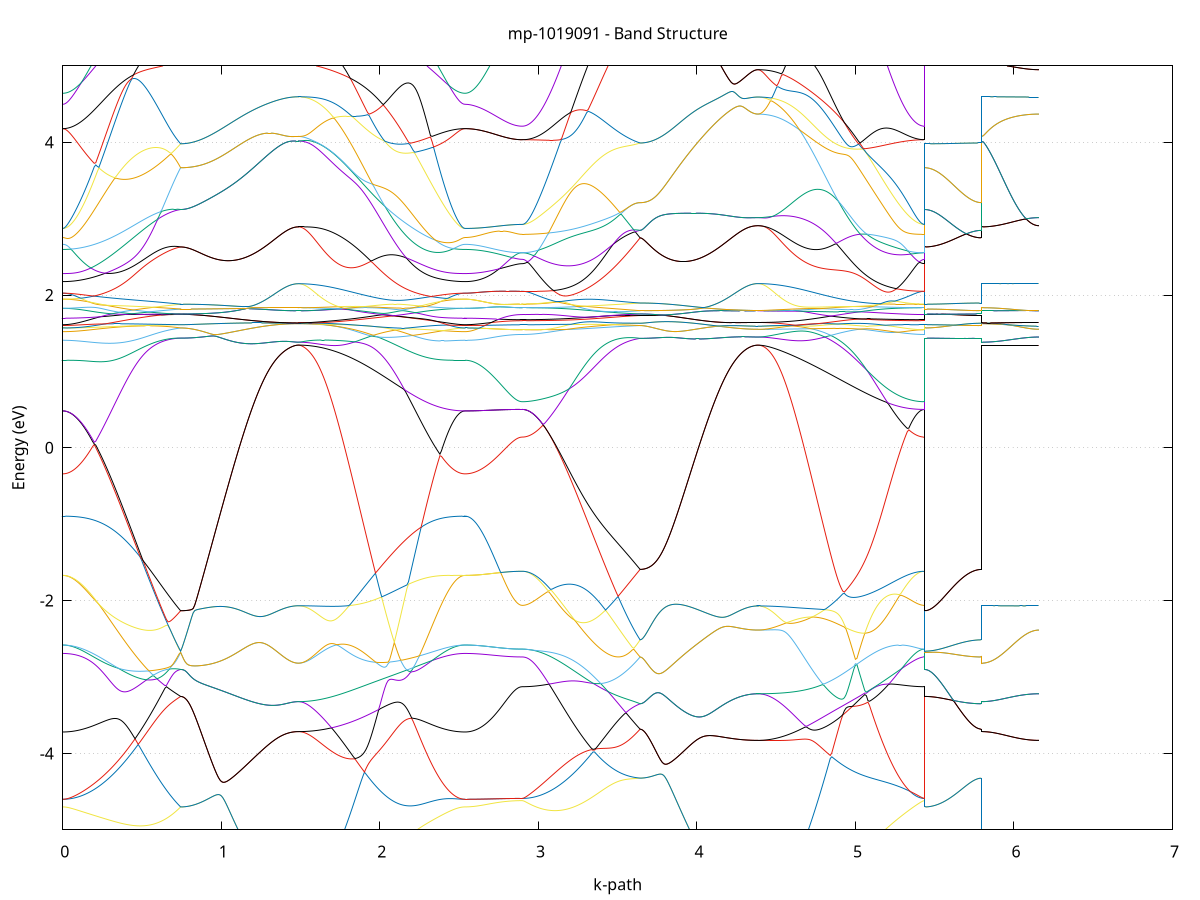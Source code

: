set title 'mp-1019091 - Band Structure'
set xlabel 'k-path'
set ylabel 'Energy (eV)'
set grid y
set yrange [-5:5]
set terminal png size 800,600
set output 'mp-1019091_bands_gnuplot.png'
plot '-' using 1:2 with lines notitle, '-' using 1:2 with lines notitle, '-' using 1:2 with lines notitle, '-' using 1:2 with lines notitle, '-' using 1:2 with lines notitle, '-' using 1:2 with lines notitle, '-' using 1:2 with lines notitle, '-' using 1:2 with lines notitle, '-' using 1:2 with lines notitle, '-' using 1:2 with lines notitle, '-' using 1:2 with lines notitle, '-' using 1:2 with lines notitle, '-' using 1:2 with lines notitle, '-' using 1:2 with lines notitle, '-' using 1:2 with lines notitle, '-' using 1:2 with lines notitle, '-' using 1:2 with lines notitle, '-' using 1:2 with lines notitle, '-' using 1:2 with lines notitle, '-' using 1:2 with lines notitle, '-' using 1:2 with lines notitle, '-' using 1:2 with lines notitle, '-' using 1:2 with lines notitle, '-' using 1:2 with lines notitle, '-' using 1:2 with lines notitle, '-' using 1:2 with lines notitle, '-' using 1:2 with lines notitle, '-' using 1:2 with lines notitle, '-' using 1:2 with lines notitle, '-' using 1:2 with lines notitle, '-' using 1:2 with lines notitle, '-' using 1:2 with lines notitle, '-' using 1:2 with lines notitle, '-' using 1:2 with lines notitle, '-' using 1:2 with lines notitle, '-' using 1:2 with lines notitle, '-' using 1:2 with lines notitle, '-' using 1:2 with lines notitle, '-' using 1:2 with lines notitle, '-' using 1:2 with lines notitle, '-' using 1:2 with lines notitle, '-' using 1:2 with lines notitle, '-' using 1:2 with lines notitle, '-' using 1:2 with lines notitle, '-' using 1:2 with lines notitle, '-' using 1:2 with lines notitle, '-' using 1:2 with lines notitle, '-' using 1:2 with lines notitle, '-' using 1:2 with lines notitle, '-' using 1:2 with lines notitle, '-' using 1:2 with lines notitle, '-' using 1:2 with lines notitle, '-' using 1:2 with lines notitle, '-' using 1:2 with lines notitle, '-' using 1:2 with lines notitle, '-' using 1:2 with lines notitle, '-' using 1:2 with lines notitle, '-' using 1:2 with lines notitle, '-' using 1:2 with lines notitle, '-' using 1:2 with lines notitle, '-' using 1:2 with lines notitle, '-' using 1:2 with lines notitle, '-' using 1:2 with lines notitle, '-' using 1:2 with lines notitle
0.000000 -32.921090
0.009910 -32.921090
0.019819 -32.921090
0.029729 -32.920990
0.039639 -32.920990
0.049549 -32.920890
0.059458 -32.920790
0.069368 -32.920690
0.079278 -32.920490
0.089187 -32.920390
0.099097 -32.920190
0.109007 -32.919990
0.118916 -32.919790
0.128826 -32.919590
0.138736 -32.919390
0.148646 -32.919090
0.158555 -32.918790
0.168465 -32.918590
0.178375 -32.918290
0.188284 -32.917890
0.198194 -32.917590
0.208104 -32.917290
0.218013 -32.916990
0.227923 -32.916590
0.237833 -32.916190
0.247743 -32.915790
0.257652 -32.915490
0.267562 -32.914990
0.277472 -32.914590
0.287381 -32.914190
0.297291 -32.913790
0.307201 -32.913390
0.317111 -32.912890
0.327020 -32.912490
0.336930 -32.911990
0.346840 -32.911590
0.356749 -32.911090
0.366659 -32.910690
0.376569 -32.910190
0.386478 -32.909690
0.396388 -32.909290
0.406298 -32.908790
0.416208 -32.908290
0.426117 -32.907890
0.436027 -32.907490
0.445937 -32.906990
0.455846 -32.906590
0.465756 -32.906090
0.475666 -32.905690
0.485575 -32.905190
0.495485 -32.904790
0.505395 -32.904390
0.515305 -32.903990
0.525214 -32.903590
0.535124 -32.903190
0.545034 -32.902790
0.554943 -32.902490
0.564853 -32.902090
0.574763 -32.901790
0.584673 -32.901390
0.594582 -32.901090
0.604492 -32.900790
0.614402 -32.900490
0.624311 -32.900190
0.634221 -32.899990
0.644131 -32.899690
0.654040 -32.899490
0.663950 -32.899190
0.673860 -32.898990
0.683770 -32.898790
0.693679 -32.898590
0.703589 -32.898490
0.713499 -32.898390
0.723408 -32.898190
0.733318 -32.898090
0.743228 -32.897990
0.743228 -32.897990
0.753137 -32.897990
0.763047 -32.897990
0.772957 -32.897990
0.782867 -32.897890
0.792776 -32.897790
0.802686 -32.897790
0.812596 -32.897590
0.822505 -32.897490
0.832415 -32.897390
0.842325 -32.897290
0.852235 -32.897090
0.862144 -32.896890
0.872054 -32.896690
0.881964 -32.896490
0.891873 -32.896290
0.901783 -32.896090
0.911693 -32.895890
0.921602 -32.895590
0.931512 -32.895390
0.941422 -32.895090
0.951332 -32.894790
0.961241 -32.894490
0.971151 -32.894190
0.981061 -32.893890
0.990970 -32.893590
1.000880 -32.893290
1.010790 -32.892890
1.020700 -32.892590
1.030609 -32.892290
1.040519 -32.891890
1.050429 -32.891590
1.060338 -32.891190
1.070248 -32.890790
1.080158 -32.890490
1.090067 -32.890090
1.099977 -32.889690
1.109887 -32.889390
1.119797 -32.888990
1.129706 -32.888590
1.139616 -32.888190
1.149526 -32.887890
1.159435 -32.887490
1.169345 -32.887090
1.179255 -32.886790
1.189164 -32.886390
1.199074 -32.886090
1.208984 -32.885690
1.218894 -32.885390
1.228803 -32.885090
1.238713 -32.884690
1.248623 -32.884390
1.258532 -32.884090
1.268442 -32.883790
1.278352 -32.883490
1.288262 -32.883190
1.298171 -32.882990
1.308081 -32.882690
1.317991 -32.882490
1.327900 -32.882190
1.337810 -32.881990
1.347720 -32.881790
1.357629 -32.881590
1.367539 -32.881390
1.377449 -32.881190
1.387359 -32.881090
1.397268 -32.880890
1.407178 -32.880790
1.417088 -32.880690
1.426997 -32.880590
1.436907 -32.880490
1.446817 -32.880390
1.456726 -32.880390
1.466636 -32.880290
1.476546 -32.880290
1.486456 -32.880290
1.486456 -32.880290
1.496371 -32.880290
1.506287 -32.880290
1.516203 -32.880390
1.526119 -32.880390
1.536035 -32.880490
1.545951 -32.880590
1.555867 -32.880690
1.565783 -32.880890
1.575698 -32.880990
1.585614 -32.881190
1.595530 -32.881290
1.605446 -32.881490
1.615362 -32.881690
1.625278 -32.881990
1.635194 -32.882190
1.645110 -32.882490
1.655025 -32.882790
1.664941 -32.882990
1.674857 -32.883390
1.684773 -32.883690
1.694689 -32.883990
1.704605 -32.884390
1.714521 -32.884690
1.724437 -32.885090
1.734352 -32.885490
1.744268 -32.885890
1.754184 -32.886290
1.764100 -32.886790
1.774016 -32.887190
1.783932 -32.887590
1.793848 -32.888090
1.803764 -32.888590
1.813679 -32.889090
1.823595 -32.889590
1.833511 -32.890090
1.843427 -32.890590
1.853343 -32.891090
1.863259 -32.891690
1.873175 -32.892190
1.883091 -32.892790
1.893006 -32.893290
1.902922 -32.893890
1.912838 -32.894490
1.922754 -32.894990
1.932670 -32.895590
1.942586 -32.896190
1.952502 -32.896790
1.962418 -32.897390
1.972333 -32.897990
1.982249 -32.898590
1.992165 -32.899190
2.002081 -32.899790
2.011997 -32.900390
2.021913 -32.900990
2.031829 -32.901590
2.041745 -32.902190
2.051660 -32.902790
2.061576 -32.903390
2.071492 -32.903990
2.081408 -32.904590
2.091324 -32.905190
2.101240 -32.905790
2.111156 -32.906390
2.121072 -32.906990
2.130987 -32.907590
2.140903 -32.908090
2.150819 -32.908690
2.160735 -32.909290
2.170651 -32.909790
2.180567 -32.910290
2.190483 -32.910890
2.200399 -32.911390
2.210314 -32.911890
2.220230 -32.912390
2.230146 -32.912890
2.240062 -32.913390
2.249978 -32.913890
2.259894 -32.914290
2.269810 -32.914790
2.279726 -32.915190
2.289642 -32.915690
2.299557 -32.916090
2.309473 -32.916490
2.319389 -32.916790
2.329305 -32.917190
2.339221 -32.917590
2.349137 -32.917890
2.359053 -32.918190
2.368969 -32.918490
2.378884 -32.918790
2.388800 -32.919090
2.398716 -32.919390
2.408632 -32.919590
2.418548 -32.919790
2.428464 -32.919990
2.438380 -32.920190
2.448296 -32.920390
2.458211 -32.920490
2.468127 -32.920690
2.478043 -32.920790
2.487959 -32.920890
2.497875 -32.920990
2.507791 -32.921090
2.517707 -32.921090
2.527623 -32.921090
2.537538 -32.921090
2.537538 -32.921090
2.547293 -32.921090
2.557048 -32.921090
2.566803 -32.921090
2.576557 -32.921090
2.586312 -32.921090
2.596067 -32.920990
2.605821 -32.920990
2.615576 -32.920990
2.625331 -32.920890
2.635086 -32.920890
2.644840 -32.920890
2.654595 -32.920790
2.664350 -32.920790
2.674104 -32.920690
2.683859 -32.920690
2.693614 -32.920590
2.703368 -32.920490
2.713123 -32.920490
2.722878 -32.920390
2.732633 -32.920290
2.742387 -32.920290
2.752142 -32.920190
2.761897 -32.920090
2.771651 -32.919990
2.781406 -32.919990
2.791161 -32.919890
2.800916 -32.919790
2.810670 -32.919790
2.820425 -32.919690
2.830180 -32.919690
2.839934 -32.919590
2.849689 -32.919590
2.859444 -32.919490
2.869199 -32.919490
2.878953 -32.919490
2.888708 -32.919490
2.898463 -32.919490
2.898463 -32.919490
2.908372 -32.919490
2.918282 -32.919390
2.928192 -32.919390
2.938101 -32.919290
2.948011 -32.919290
2.957921 -32.919190
2.967831 -32.919090
2.977740 -32.918890
2.987650 -32.918790
2.997560 -32.918590
3.007469 -32.918390
3.017379 -32.918190
3.027289 -32.917990
3.037199 -32.917790
3.047108 -32.917490
3.057018 -32.917290
3.066928 -32.916990
3.076837 -32.916690
3.086747 -32.916390
3.096657 -32.916090
3.106566 -32.915790
3.116476 -32.915490
3.126386 -32.915090
3.136296 -32.914790
3.146205 -32.914390
3.156115 -32.913990
3.166025 -32.913690
3.175934 -32.913190
3.185844 -32.912790
3.195754 -32.912490
3.205663 -32.911990
3.215573 -32.911590
3.225483 -32.911190
3.235393 -32.910790
3.245302 -32.910290
3.255212 -32.909890
3.265122 -32.909490
3.275031 -32.909090
3.284941 -32.908590
3.294851 -32.908190
3.304761 -32.907690
3.314670 -32.907290
3.324580 -32.906890
3.334490 -32.906490
3.344399 -32.905990
3.354309 -32.905590
3.364219 -32.905190
3.374128 -32.904790
3.384038 -32.904390
3.393948 -32.903990
3.403858 -32.903590
3.413767 -32.903190
3.423677 -32.902890
3.433587 -32.902490
3.443496 -32.902190
3.453406 -32.901790
3.463316 -32.901490
3.473225 -32.901190
3.483135 -32.900890
3.493045 -32.900590
3.502955 -32.900290
3.512864 -32.899990
3.522774 -32.899790
3.532684 -32.899590
3.542593 -32.899290
3.552503 -32.899090
3.562413 -32.898890
3.572323 -32.898790
3.582232 -32.898590
3.592142 -32.898490
3.602052 -32.898390
3.611961 -32.898190
3.621871 -32.898190
3.631781 -32.898090
3.641690 -32.897990
3.641690 -32.897990
3.651600 -32.897990
3.661510 -32.897990
3.671420 -32.897990
3.681329 -32.897890
3.691239 -32.897790
3.701149 -32.897690
3.711058 -32.897590
3.720968 -32.897490
3.730878 -32.897390
3.740787 -32.897290
3.750697 -32.897090
3.760607 -32.896890
3.770517 -32.896790
3.780426 -32.896490
3.790336 -32.896290
3.800246 -32.896090
3.810155 -32.895890
3.820065 -32.895590
3.829975 -32.895390
3.839885 -32.895090
3.849794 -32.894790
3.859704 -32.894490
3.869614 -32.894190
3.879523 -32.893890
3.889433 -32.893590
3.899343 -32.893290
3.909252 -32.892990
3.919162 -32.892590
3.929072 -32.892290
3.938982 -32.891890
3.948891 -32.891590
3.958801 -32.891190
3.968711 -32.890790
3.978620 -32.890490
3.988530 -32.890090
3.998440 -32.889690
4.008349 -32.889390
4.018259 -32.888990
4.028169 -32.888590
4.038079 -32.888290
4.047988 -32.887890
4.057898 -32.887490
4.067808 -32.887090
4.077717 -32.886790
4.087627 -32.886390
4.097537 -32.886090
4.107447 -32.885690
4.117356 -32.885390
4.127266 -32.885090
4.137176 -32.884690
4.147085 -32.884390
4.156995 -32.884090
4.166905 -32.883790
4.176814 -32.883490
4.186724 -32.883190
4.196634 -32.882890
4.206544 -32.882690
4.216453 -32.882390
4.226363 -32.882190
4.236273 -32.881990
4.246182 -32.881790
4.256092 -32.881590
4.266002 -32.881390
4.275912 -32.881190
4.285821 -32.881090
4.295731 -32.880890
4.305641 -32.880790
4.315550 -32.880590
4.325460 -32.880590
4.335370 -32.880490
4.345279 -32.880390
4.355189 -32.880390
4.365099 -32.880290
4.375009 -32.880290
4.384918 -32.880290
4.384918 -32.880290
4.394834 -32.880290
4.404750 -32.880290
4.414666 -32.880390
4.424582 -32.880390
4.434498 -32.880490
4.444413 -32.880590
4.454329 -32.880690
4.464245 -32.880790
4.474161 -32.880890
4.484077 -32.881090
4.493993 -32.881290
4.503909 -32.881490
4.513825 -32.881690
4.523741 -32.881790
4.533656 -32.882090
4.543572 -32.882390
4.553488 -32.882690
4.563404 -32.882890
4.573320 -32.883190
4.583236 -32.883490
4.593152 -32.883790
4.603067 -32.884190
4.612983 -32.884590
4.622899 -32.884890
4.632815 -32.885290
4.642731 -32.885690
4.652647 -32.886090
4.662563 -32.886490
4.672479 -32.886890
4.682395 -32.887290
4.692310 -32.887790
4.702226 -32.888190
4.712142 -32.888690
4.722058 -32.889190
4.731974 -32.889690
4.741890 -32.890190
4.751806 -32.890690
4.761722 -32.891190
4.771637 -32.891690
4.781553 -32.892290
4.791469 -32.892790
4.801385 -32.893390
4.811301 -32.893890
4.821217 -32.894390
4.831133 -32.894990
4.841049 -32.895590
4.850964 -32.896090
4.860880 -32.896690
4.870796 -32.897290
4.880712 -32.897790
4.890628 -32.898390
4.900544 -32.898990
4.910460 -32.899590
4.920376 -32.900190
4.930291 -32.900690
4.940207 -32.901290
4.950123 -32.901890
4.960039 -32.902490
4.969955 -32.903090
4.979871 -32.903590
4.989787 -32.904190
4.999703 -32.904790
5.009618 -32.905290
5.019534 -32.905890
5.029450 -32.906390
5.039366 -32.906990
5.049282 -32.907490
5.059198 -32.908090
5.069114 -32.908590
5.079030 -32.909090
5.088945 -32.909590
5.098861 -32.910090
5.108777 -32.910590
5.118693 -32.911090
5.128609 -32.911590
5.138525 -32.912090
5.148441 -32.912490
5.158357 -32.912990
5.168272 -32.913390
5.178188 -32.913790
5.188104 -32.914190
5.198020 -32.914590
5.207936 -32.914990
5.217852 -32.915390
5.227768 -32.915690
5.237684 -32.915990
5.247599 -32.916390
5.257515 -32.916690
5.267431 -32.916990
5.277347 -32.917290
5.287263 -32.917490
5.297179 -32.917690
5.307095 -32.917990
5.317011 -32.918190
5.326926 -32.918390
5.336842 -32.918590
5.346758 -32.918790
5.356674 -32.918890
5.366590 -32.918990
5.376506 -32.919090
5.386422 -32.919290
5.396338 -32.919290
5.406253 -32.919390
5.416169 -32.919390
5.426085 -32.919490
5.436001 -32.919490
5.436001 -32.897990
5.445756 -32.897990
5.455510 -32.897990
5.465265 -32.897990
5.475020 -32.897990
5.484775 -32.897990
5.494529 -32.897990
5.504284 -32.897990
5.514039 -32.897990
5.523793 -32.897990
5.533548 -32.897990
5.543303 -32.897990
5.553058 -32.897990
5.562812 -32.897990
5.572567 -32.897990
5.582322 -32.897990
5.592076 -32.897990
5.601831 -32.897990
5.611586 -32.897990
5.621341 -32.897990
5.631095 -32.897990
5.640850 -32.897990
5.650605 -32.897990
5.660359 -32.897990
5.670114 -32.897990
5.679869 -32.897990
5.689624 -32.897990
5.699378 -32.897990
5.709133 -32.897990
5.718888 -32.897990
5.728642 -32.897990
5.738397 -32.897990
5.748152 -32.897990
5.757906 -32.897990
5.767661 -32.897990
5.777416 -32.897990
5.787171 -32.897990
5.796925 -32.897990
5.796925 -32.880290
5.806680 -32.880290
5.816435 -32.880290
5.826189 -32.880290
5.835944 -32.880290
5.845699 -32.880290
5.855454 -32.880290
5.865208 -32.880290
5.874963 -32.880290
5.884718 -32.880290
5.894472 -32.880290
5.904227 -32.880290
5.913982 -32.880290
5.923737 -32.880290
5.933491 -32.880290
5.943246 -32.880290
5.953001 -32.880290
5.962755 -32.880290
5.972510 -32.880290
5.982265 -32.880290
5.992020 -32.880290
6.001774 -32.880290
6.011529 -32.880290
6.021284 -32.880290
6.031038 -32.880290
6.040793 -32.880290
6.050548 -32.880290
6.060302 -32.880290
6.070057 -32.880290
6.079812 -32.880290
6.089567 -32.880290
6.099321 -32.880290
6.109076 -32.880290
6.118831 -32.880290
6.128585 -32.880290
6.138340 -32.880290
6.148095 -32.880290
6.157850 -32.880290
e
0.000000 -32.913090
0.009910 -32.913090
0.019819 -32.912990
0.029729 -32.912990
0.039639 -32.912990
0.049549 -32.912890
0.059458 -32.912790
0.069368 -32.912690
0.079278 -32.912590
0.089187 -32.912490
0.099097 -32.912290
0.109007 -32.912190
0.118916 -32.911990
0.128826 -32.911890
0.138736 -32.911690
0.148646 -32.911490
0.158555 -32.911190
0.168465 -32.910990
0.178375 -32.910790
0.188284 -32.910490
0.198194 -32.910290
0.208104 -32.909990
0.218013 -32.909690
0.227923 -32.909390
0.237833 -32.909090
0.247743 -32.908890
0.257652 -32.908490
0.267562 -32.908190
0.277472 -32.907890
0.287381 -32.907590
0.297291 -32.907290
0.307201 -32.906890
0.317111 -32.906590
0.327020 -32.906290
0.336930 -32.905890
0.346840 -32.905590
0.356749 -32.905190
0.366659 -32.904890
0.376569 -32.904590
0.386478 -32.904190
0.396388 -32.903890
0.406298 -32.903490
0.416208 -32.903190
0.426117 -32.902890
0.436027 -32.902590
0.445937 -32.902290
0.455846 -32.901890
0.465756 -32.901590
0.475666 -32.901290
0.485575 -32.901090
0.495485 -32.900790
0.505395 -32.900490
0.515305 -32.900290
0.525214 -32.899990
0.535124 -32.899790
0.545034 -32.899490
0.554943 -32.899290
0.564853 -32.899090
0.574763 -32.898890
0.584673 -32.898790
0.594582 -32.898590
0.604492 -32.898490
0.614402 -32.898290
0.624311 -32.898190
0.634221 -32.898090
0.644131 -32.897990
0.654040 -32.897890
0.663950 -32.897890
0.673860 -32.897790
0.683770 -32.897790
0.693679 -32.897790
0.703589 -32.897790
0.713499 -32.897890
0.723408 -32.897890
0.733318 -32.897890
0.743228 -32.897990
0.743228 -32.897990
0.753137 -32.897990
0.763047 -32.897990
0.772957 -32.897890
0.782867 -32.897890
0.792776 -32.897790
0.802686 -32.897790
0.812596 -32.897590
0.822505 -32.897490
0.832415 -32.897390
0.842325 -32.897290
0.852235 -32.897090
0.862144 -32.896890
0.872054 -32.896690
0.881964 -32.896490
0.891873 -32.896290
0.901783 -32.896090
0.911693 -32.895890
0.921602 -32.895590
0.931512 -32.895290
0.941422 -32.895090
0.951332 -32.894790
0.961241 -32.894490
0.971151 -32.894190
0.981061 -32.893890
0.990970 -32.893590
1.000880 -32.893290
1.010790 -32.892890
1.020700 -32.892590
1.030609 -32.892290
1.040519 -32.891890
1.050429 -32.891590
1.060338 -32.891190
1.070248 -32.890790
1.080158 -32.890490
1.090067 -32.890090
1.099977 -32.889690
1.109887 -32.889290
1.119797 -32.888990
1.129706 -32.888590
1.139616 -32.888190
1.149526 -32.887890
1.159435 -32.887490
1.169345 -32.887090
1.179255 -32.886790
1.189164 -32.886390
1.199074 -32.886090
1.208984 -32.885690
1.218894 -32.885390
1.228803 -32.885090
1.238713 -32.884690
1.248623 -32.884390
1.258532 -32.884090
1.268442 -32.883790
1.278352 -32.883490
1.288262 -32.883190
1.298171 -32.882990
1.308081 -32.882690
1.317991 -32.882390
1.327900 -32.882190
1.337810 -32.881990
1.347720 -32.881790
1.357629 -32.881590
1.367539 -32.881390
1.377449 -32.881190
1.387359 -32.880990
1.397268 -32.880790
1.407178 -32.880790
1.417088 -32.880690
1.426997 -32.880590
1.436907 -32.880490
1.446817 -32.880390
1.456726 -32.880390
1.466636 -32.880290
1.476546 -32.880290
1.486456 -32.880290
1.486456 -32.880290
1.496371 -32.880290
1.506287 -32.880290
1.516203 -32.880390
1.526119 -32.880390
1.536035 -32.880490
1.545951 -32.880590
1.555867 -32.880590
1.565783 -32.880690
1.575698 -32.880890
1.585614 -32.880990
1.595530 -32.881090
1.605446 -32.881290
1.615362 -32.881490
1.625278 -32.881590
1.635194 -32.881790
1.645110 -32.881990
1.655025 -32.882290
1.664941 -32.882490
1.674857 -32.882690
1.684773 -32.882990
1.694689 -32.883190
1.704605 -32.883590
1.714521 -32.883790
1.724437 -32.884090
1.734352 -32.884490
1.744268 -32.884790
1.754184 -32.885090
1.764100 -32.885490
1.774016 -32.885790
1.783932 -32.886190
1.793848 -32.886590
1.803764 -32.886890
1.813679 -32.887290
1.823595 -32.887690
1.833511 -32.888090
1.843427 -32.888490
1.853343 -32.888990
1.863259 -32.889390
1.873175 -32.889790
1.883091 -32.890290
1.893006 -32.890690
1.902922 -32.891190
1.912838 -32.891590
1.922754 -32.892090
1.932670 -32.892490
1.942586 -32.892990
1.952502 -32.893490
1.962418 -32.893990
1.972333 -32.894390
1.982249 -32.894890
1.992165 -32.895390
2.002081 -32.895890
2.011997 -32.896390
2.021913 -32.896890
2.031829 -32.897290
2.041745 -32.897790
2.051660 -32.898290
2.061576 -32.898790
2.071492 -32.899290
2.081408 -32.899790
2.091324 -32.900190
2.101240 -32.900690
2.111156 -32.901190
2.121072 -32.901590
2.130987 -32.902090
2.140903 -32.902590
2.150819 -32.902990
2.160735 -32.903490
2.170651 -32.903890
2.180567 -32.904390
2.190483 -32.904790
2.200399 -32.905190
2.210314 -32.905590
2.220230 -32.905990
2.230146 -32.906390
2.240062 -32.906790
2.249978 -32.907190
2.259894 -32.907590
2.269810 -32.907890
2.279726 -32.908290
2.289642 -32.908590
2.299557 -32.908990
2.309473 -32.909290
2.319389 -32.909590
2.329305 -32.909890
2.339221 -32.910190
2.349137 -32.910490
2.359053 -32.910690
2.368969 -32.910990
2.378884 -32.911190
2.388800 -32.911390
2.398716 -32.911590
2.408632 -32.911790
2.418548 -32.911990
2.428464 -32.912190
2.438380 -32.912290
2.448296 -32.912490
2.458211 -32.912590
2.468127 -32.912690
2.478043 -32.912790
2.487959 -32.912890
2.497875 -32.912990
2.507791 -32.912990
2.517707 -32.913090
2.527623 -32.913090
2.537538 -32.913090
2.537538 -32.913090
2.547293 -32.913090
2.557048 -32.913090
2.566803 -32.913090
2.576557 -32.913090
2.586312 -32.913090
2.596067 -32.913190
2.605821 -32.913190
2.615576 -32.913190
2.625331 -32.913290
2.635086 -32.913290
2.644840 -32.913390
2.654595 -32.913390
2.664350 -32.913490
2.674104 -32.913490
2.683859 -32.913590
2.693614 -32.913590
2.703368 -32.913690
2.713123 -32.913790
2.722878 -32.913790
2.732633 -32.913890
2.742387 -32.913890
2.752142 -32.914090
2.761897 -32.914090
2.771651 -32.914190
2.781406 -32.914290
2.791161 -32.914290
2.800916 -32.914390
2.810670 -32.914390
2.820425 -32.914490
2.830180 -32.914590
2.839934 -32.914590
2.849689 -32.914590
2.859444 -32.914690
2.869199 -32.914690
2.878953 -32.914690
2.888708 -32.914690
2.898463 -32.914690
2.898463 -32.914690
2.908372 -32.914690
2.918282 -32.914690
2.928192 -32.914690
2.938101 -32.914590
2.948011 -32.914490
2.957921 -32.914490
2.967831 -32.914390
2.977740 -32.914190
2.987650 -32.914090
2.997560 -32.913990
3.007469 -32.913790
3.017379 -32.913590
3.027289 -32.913390
3.037199 -32.913290
3.047108 -32.912990
3.057018 -32.912790
3.066928 -32.912590
3.076837 -32.912290
3.086747 -32.912090
3.096657 -32.911790
3.106566 -32.911490
3.116476 -32.911190
3.126386 -32.910890
3.136296 -32.910590
3.146205 -32.910290
3.156115 -32.909990
3.166025 -32.909590
3.175934 -32.909290
3.185844 -32.908990
3.195754 -32.908590
3.205663 -32.908290
3.215573 -32.907890
3.225483 -32.907490
3.235393 -32.907190
3.245302 -32.906790
3.255212 -32.906490
3.265122 -32.906090
3.275031 -32.905690
3.284941 -32.905390
3.294851 -32.904990
3.304761 -32.904590
3.314670 -32.904290
3.324580 -32.903890
3.334490 -32.903590
3.344399 -32.903190
3.354309 -32.902890
3.364219 -32.902590
3.374128 -32.902190
3.384038 -32.901890
3.393948 -32.901590
3.403858 -32.901290
3.413767 -32.900990
3.423677 -32.900790
3.433587 -32.900490
3.443496 -32.900190
3.453406 -32.899990
3.463316 -32.899690
3.473225 -32.899490
3.483135 -32.899290
3.493045 -32.899090
3.502955 -32.898890
3.512864 -32.898790
3.522774 -32.898590
3.532684 -32.898490
3.542593 -32.898390
3.552503 -32.898290
3.562413 -32.898090
3.572323 -32.898090
3.582232 -32.897990
3.592142 -32.897990
3.602052 -32.897990
3.611961 -32.897890
3.621871 -32.897990
3.631781 -32.897990
3.641690 -32.897990
3.641690 -32.897990
3.651600 -32.897990
3.661510 -32.897990
3.671420 -32.897890
3.681329 -32.897890
3.691239 -32.897790
3.701149 -32.897690
3.711058 -32.897590
3.720968 -32.897490
3.730878 -32.897390
3.740787 -32.897190
3.750697 -32.897090
3.760607 -32.896890
3.770517 -32.896790
3.780426 -32.896490
3.790336 -32.896290
3.800246 -32.896090
3.810155 -32.895890
3.820065 -32.895590
3.829975 -32.895390
3.839885 -32.895090
3.849794 -32.894790
3.859704 -32.894490
3.869614 -32.894190
3.879523 -32.893890
3.889433 -32.893590
3.899343 -32.893290
3.909252 -32.892890
3.919162 -32.892590
3.929072 -32.892190
3.938982 -32.891890
3.948891 -32.891490
3.958801 -32.891190
3.968711 -32.890790
3.978620 -32.890390
3.988530 -32.890090
3.998440 -32.889690
4.008349 -32.889290
4.018259 -32.888990
4.028169 -32.888590
4.038079 -32.888190
4.047988 -32.887890
4.057898 -32.887490
4.067808 -32.887090
4.077717 -32.886790
4.087627 -32.886390
4.097537 -32.886090
4.107447 -32.885690
4.117356 -32.885390
4.127266 -32.885090
4.137176 -32.884690
4.147085 -32.884390
4.156995 -32.884090
4.166905 -32.883790
4.176814 -32.883490
4.186724 -32.883190
4.196634 -32.882890
4.206544 -32.882690
4.216453 -32.882390
4.226363 -32.882190
4.236273 -32.881990
4.246182 -32.881690
4.256092 -32.881490
4.266002 -32.881390
4.275912 -32.881190
4.285821 -32.881090
4.295731 -32.880890
4.305641 -32.880790
4.315550 -32.880590
4.325460 -32.880590
4.335370 -32.880490
4.345279 -32.880290
4.355189 -32.880290
4.365099 -32.880290
4.375009 -32.880290
4.384918 -32.880290
4.384918 -32.880290
4.394834 -32.880290
4.404750 -32.880290
4.414666 -32.880390
4.424582 -32.880390
4.434498 -32.880490
4.444413 -32.880490
4.454329 -32.880590
4.464245 -32.880690
4.474161 -32.880890
4.484077 -32.880990
4.493993 -32.881190
4.503909 -32.881290
4.513825 -32.881490
4.523741 -32.881690
4.533656 -32.881890
4.543572 -32.882090
4.553488 -32.882290
4.563404 -32.882590
4.573320 -32.882890
4.583236 -32.883090
4.593152 -32.883390
4.603067 -32.883690
4.612983 -32.883990
4.622899 -32.884290
4.632815 -32.884690
4.642731 -32.884990
4.652647 -32.885390
4.662563 -32.885690
4.672479 -32.886090
4.682395 -32.886490
4.692310 -32.886890
4.702226 -32.887290
4.712142 -32.887690
4.722058 -32.888090
4.731974 -32.888490
4.741890 -32.888990
4.751806 -32.889390
4.761722 -32.889890
4.771637 -32.890290
4.781553 -32.890790
4.791469 -32.891190
4.801385 -32.891690
4.811301 -32.892190
4.821217 -32.892690
4.831133 -32.893190
4.841049 -32.893690
4.850964 -32.894190
4.860880 -32.894590
4.870796 -32.895190
4.880712 -32.895690
4.890628 -32.896190
4.900544 -32.896690
4.910460 -32.897190
4.920376 -32.897690
4.930291 -32.898190
4.940207 -32.898690
4.950123 -32.899290
4.960039 -32.899790
4.969955 -32.900290
4.979871 -32.900790
4.989787 -32.901290
4.999703 -32.901790
5.009618 -32.902290
5.019534 -32.902790
5.029450 -32.903190
5.039366 -32.903690
5.049282 -32.904190
5.059198 -32.904690
5.069114 -32.905090
5.079030 -32.905590
5.088945 -32.905990
5.098861 -32.906490
5.108777 -32.906890
5.118693 -32.907390
5.128609 -32.907790
5.138525 -32.908190
5.148441 -32.908590
5.158357 -32.908990
5.168272 -32.909390
5.178188 -32.909690
5.188104 -32.910090
5.198020 -32.910390
5.207936 -32.910790
5.217852 -32.911090
5.227768 -32.911390
5.237684 -32.911690
5.247599 -32.911990
5.257515 -32.912290
5.267431 -32.912490
5.277347 -32.912790
5.287263 -32.912990
5.297179 -32.913190
5.307095 -32.913390
5.317011 -32.913590
5.326926 -32.913790
5.336842 -32.913990
5.346758 -32.914090
5.356674 -32.914190
5.366590 -32.914390
5.376506 -32.914490
5.386422 -32.914490
5.396338 -32.914590
5.406253 -32.914690
5.416169 -32.914690
5.426085 -32.914690
5.436001 -32.914690
5.436001 -32.897990
5.445756 -32.897990
5.455510 -32.897990
5.465265 -32.897990
5.475020 -32.897990
5.484775 -32.897990
5.494529 -32.897990
5.504284 -32.897990
5.514039 -32.897990
5.523793 -32.897990
5.533548 -32.897990
5.543303 -32.897990
5.553058 -32.897990
5.562812 -32.897990
5.572567 -32.897990
5.582322 -32.897990
5.592076 -32.897990
5.601831 -32.897990
5.611586 -32.897990
5.621341 -32.897990
5.631095 -32.897990
5.640850 -32.897990
5.650605 -32.897990
5.660359 -32.897990
5.670114 -32.897990
5.679869 -32.897990
5.689624 -32.897990
5.699378 -32.897990
5.709133 -32.897990
5.718888 -32.897990
5.728642 -32.897990
5.738397 -32.897990
5.748152 -32.897990
5.757906 -32.897990
5.767661 -32.897990
5.777416 -32.897990
5.787171 -32.897990
5.796925 -32.897990
5.796925 -32.880290
5.806680 -32.880290
5.816435 -32.880290
5.826189 -32.880290
5.835944 -32.880290
5.845699 -32.880290
5.855454 -32.880290
5.865208 -32.880290
5.874963 -32.880290
5.884718 -32.880290
5.894472 -32.880290
5.904227 -32.880290
5.913982 -32.880290
5.923737 -32.880290
5.933491 -32.880290
5.943246 -32.880290
5.953001 -32.880290
5.962755 -32.880290
5.972510 -32.880290
5.982265 -32.880290
5.992020 -32.880290
6.001774 -32.880290
6.011529 -32.880290
6.021284 -32.880290
6.031038 -32.880290
6.040793 -32.880290
6.050548 -32.880290
6.060302 -32.880290
6.070057 -32.880290
6.079812 -32.880290
6.089567 -32.880290
6.099321 -32.880290
6.109076 -32.880290
6.118831 -32.880290
6.128585 -32.880290
6.138340 -32.880290
6.148095 -32.880290
6.157850 -32.880290
e
0.000000 -17.199290
0.009910 -17.199190
0.019819 -17.198890
0.029729 -17.198390
0.039639 -17.197590
0.049549 -17.196690
0.059458 -17.195590
0.069368 -17.194290
0.079278 -17.192690
0.089187 -17.190990
0.099097 -17.189090
0.109007 -17.186890
0.118916 -17.184590
0.128826 -17.182090
0.138736 -17.179390
0.148646 -17.176490
0.158555 -17.173390
0.168465 -17.170190
0.178375 -17.166690
0.188284 -17.163090
0.198194 -17.159390
0.208104 -17.155390
0.218013 -17.151290
0.227923 -17.147090
0.237833 -17.142690
0.247743 -17.138090
0.257652 -17.133390
0.267562 -17.128590
0.277472 -17.123590
0.287381 -17.118590
0.297291 -17.113390
0.307201 -17.108090
0.317111 -17.102690
0.327020 -17.097190
0.336930 -17.091590
0.346840 -17.085990
0.356749 -17.080290
0.366659 -17.074590
0.376569 -17.068890
0.386478 -17.063190
0.396388 -17.057590
0.406298 -17.052290
0.416208 -17.047290
0.426117 -17.043090
0.436027 -17.040290
0.445937 -17.039890
0.455846 -17.042490
0.465756 -17.047790
0.475666 -17.054590
0.485575 -17.062190
0.495485 -17.070090
0.505395 -17.077990
0.515305 -17.085890
0.525214 -17.093590
0.535124 -17.101090
0.545034 -17.108390
0.554943 -17.115390
0.564853 -17.122090
0.574763 -17.128390
0.584673 -17.134490
0.594582 -17.140190
0.604492 -17.145590
0.614402 -17.150590
0.624311 -17.155290
0.634221 -17.159590
0.644131 -17.163490
0.654040 -17.167090
0.663950 -17.170190
0.673860 -17.172990
0.683770 -17.175390
0.693679 -17.177390
0.703589 -17.178990
0.713499 -17.180190
0.723408 -17.180990
0.733318 -17.181390
0.743228 -17.181390
0.743228 -17.181390
0.753137 -17.181290
0.763047 -17.181090
0.772957 -17.180590
0.782867 -17.179990
0.792776 -17.179190
0.802686 -17.178290
0.812596 -17.177190
0.822505 -17.175890
0.832415 -17.174390
0.842325 -17.172790
0.852235 -17.171090
0.862144 -17.169090
0.872054 -17.166990
0.881964 -17.164790
0.891873 -17.162390
0.901783 -17.159890
0.911693 -17.157190
0.921602 -17.154390
0.931512 -17.151390
0.941422 -17.148390
0.951332 -17.145190
0.961241 -17.141890
0.971151 -17.138390
0.981061 -17.134890
0.990970 -17.131290
1.000880 -17.127490
1.010790 -17.123690
1.020700 -17.119790
1.030609 -17.115890
1.040519 -17.111790
1.050429 -17.107690
1.060338 -17.103590
1.070248 -17.099390
1.080158 -17.095190
1.090067 -17.090990
1.099977 -17.086690
1.109887 -17.082390
1.119797 -17.078190
1.129706 -17.073990
1.139616 -17.069790
1.149526 -17.065590
1.159435 -17.061490
1.169345 -17.057390
1.179255 -17.053390
1.189164 -17.049490
1.199074 -17.045790
1.208984 -17.042090
1.218894 -17.038590
1.228803 -17.035190
1.238713 -17.031990
1.248623 -17.028890
1.258532 -17.026090
1.268442 -17.023390
1.278352 -17.020990
1.288262 -17.018790
1.298171 -17.016890
1.308081 -17.015190
1.317991 -17.013790
1.327900 -17.012590
1.337810 -17.011590
1.347720 -17.010890
1.357629 -17.010390
1.367539 -17.009990
1.377449 -17.009790
1.387359 -17.009790
1.397268 -17.009890
1.407178 -17.009990
1.417088 -17.010190
1.426997 -17.010490
1.436907 -17.010690
1.446817 -17.010890
1.456726 -17.011090
1.466636 -17.011190
1.476546 -17.011290
1.486456 -17.011390
1.486456 -17.011390
1.496371 -17.011390
1.506287 -17.011390
1.516203 -17.011490
1.526119 -17.011590
1.536035 -17.011690
1.545951 -17.011790
1.555867 -17.011990
1.565783 -17.012090
1.575698 -17.012290
1.585614 -17.012490
1.595530 -17.012690
1.605446 -17.012890
1.615362 -17.013090
1.625278 -17.013290
1.635194 -17.013390
1.645110 -17.013490
1.655025 -17.013690
1.664941 -17.013690
1.674857 -17.013790
1.684773 -17.013690
1.694689 -17.013690
1.704605 -17.013490
1.714521 -17.013290
1.724437 -17.012990
1.734352 -17.012690
1.744268 -17.012190
1.754184 -17.011690
1.764100 -17.010990
1.774016 -17.010290
1.783932 -17.009390
1.793848 -17.008390
1.803764 -17.007190
1.813679 -17.005990
1.823595 -17.004490
1.833511 -17.002990
1.843427 -17.001190
1.853343 -16.999390
1.863259 -16.997290
1.873175 -16.995090
1.883091 -16.992690
1.893006 -16.990190
1.902922 -16.987390
1.912838 -16.984490
1.922754 -16.981390
1.932670 -16.978090
1.942586 -16.974690
1.952502 -16.971090
1.962418 -16.967390
1.972333 -16.963590
1.982249 -16.960190
1.992165 -16.958690
2.002081 -16.961690
2.011997 -16.967390
2.021913 -16.973790
2.031829 -16.980390
2.041745 -16.987090
2.051660 -16.993790
2.061576 -17.000490
2.071492 -17.007190
2.081408 -17.013890
2.091324 -17.020490
2.101240 -17.027190
2.111156 -17.033690
2.121072 -17.040290
2.130987 -17.046690
2.140903 -17.053190
2.150819 -17.059490
2.160735 -17.065790
2.170651 -17.071990
2.180567 -17.077990
2.190483 -17.083990
2.200399 -17.089890
2.210314 -17.095690
2.220230 -17.101390
2.230146 -17.106990
2.240062 -17.112390
2.249978 -17.117790
2.259894 -17.122990
2.269810 -17.127990
2.279726 -17.132890
2.289642 -17.137690
2.299557 -17.142290
2.309473 -17.146790
2.319389 -17.151090
2.329305 -17.155190
2.339221 -17.159190
2.349137 -17.162990
2.359053 -17.166590
2.368969 -17.170090
2.378884 -17.173290
2.388800 -17.176390
2.398716 -17.179290
2.408632 -17.181990
2.418548 -17.184590
2.428464 -17.186890
2.438380 -17.188990
2.448296 -17.190990
2.458211 -17.192690
2.468127 -17.194190
2.478043 -17.195590
2.487959 -17.196690
2.497875 -17.197590
2.507791 -17.198390
2.517707 -17.198890
2.527623 -17.199190
2.537538 -17.199290
2.537538 -17.199290
2.547293 -17.199090
2.557048 -17.198690
2.566803 -17.197890
2.576557 -17.196790
2.586312 -17.195390
2.596067 -17.193690
2.605821 -17.191690
2.615576 -17.189390
2.625331 -17.186790
2.635086 -17.183890
2.644840 -17.180690
2.654595 -17.177190
2.664350 -17.173490
2.674104 -17.169490
2.683859 -17.165190
2.693614 -17.160590
2.703368 -17.155790
2.713123 -17.150790
2.722878 -17.145490
2.732633 -17.139990
2.742387 -17.134290
2.752142 -17.128390
2.761897 -17.122390
2.771651 -17.116190
2.781406 -17.109890
2.791161 -17.103490
2.800916 -17.097090
2.810670 -17.090690
2.820425 -17.084290
2.830180 -17.078190
2.839934 -17.072190
2.849689 -17.066690
2.859444 -17.061690
2.869199 -17.057490
2.878953 -17.054290
2.888708 -17.052190
2.898463 -17.051490
2.898463 -17.051490
2.908372 -17.051490
2.918282 -17.051290
2.928192 -17.051090
2.938101 -17.050690
2.948011 -17.050290
2.957921 -17.049790
2.967831 -17.049090
2.977740 -17.048390
2.987650 -17.047590
2.997560 -17.046790
3.007469 -17.045790
3.017379 -17.044790
3.027289 -17.043790
3.037199 -17.042690
3.047108 -17.041590
3.057018 -17.040490
3.066928 -17.039290
3.076837 -17.038190
3.086747 -17.037090
3.096657 -17.036090
3.106566 -17.035090
3.116476 -17.034190
3.126386 -17.033390
3.136296 -17.032790
3.146205 -17.032390
3.156115 -17.032090
3.166025 -17.032090
3.175934 -17.032290
3.185844 -17.032890
3.195754 -17.033790
3.205663 -17.035090
3.215573 -17.036790
3.225483 -17.038890
3.235393 -17.041490
3.245302 -17.044490
3.255212 -17.047990
3.265122 -17.051890
3.275031 -17.056190
3.284941 -17.060990
3.294851 -17.066090
3.304761 -17.071590
3.314670 -17.077290
3.324580 -17.083290
3.334490 -17.089490
3.344399 -17.095790
3.354309 -17.102190
3.364219 -17.108790
3.374128 -17.115290
3.384038 -17.121890
3.393948 -17.128390
3.403858 -17.134790
3.413767 -17.141090
3.423677 -17.147290
3.433587 -17.153390
3.443496 -17.159290
3.453406 -17.164990
3.463316 -17.170490
3.473225 -17.175790
3.483135 -17.180790
3.493045 -17.185590
3.502955 -17.190090
3.512864 -17.194290
3.522774 -17.198190
3.532684 -17.201790
3.542593 -17.205090
3.552503 -17.208090
3.562413 -17.210790
3.572323 -17.213090
3.582232 -17.215090
3.592142 -17.216690
3.602052 -17.217990
3.611961 -17.218990
3.621871 -17.219590
3.631781 -17.219790
3.641690 -17.219690
3.641690 -17.219690
3.651600 -17.219590
3.661510 -17.219290
3.671420 -17.218790
3.681329 -17.218090
3.691239 -17.217290
3.701149 -17.216190
3.711058 -17.214990
3.720968 -17.213490
3.730878 -17.211890
3.740787 -17.210090
3.750697 -17.208190
3.760607 -17.205990
3.770517 -17.203690
3.780426 -17.201190
3.790336 -17.198490
3.800246 -17.195590
3.810155 -17.192590
3.820065 -17.189490
3.829975 -17.186090
3.839885 -17.182690
3.849794 -17.178990
3.859704 -17.175290
3.869614 -17.171390
3.879523 -17.167290
3.889433 -17.163190
3.899343 -17.158890
3.909252 -17.154490
3.919162 -17.149890
3.929072 -17.145290
3.938982 -17.140590
3.948891 -17.135790
3.958801 -17.130890
3.968711 -17.125890
3.978620 -17.120890
3.988530 -17.115790
3.998440 -17.110590
4.008349 -17.105390
4.018259 -17.100190
4.028169 -17.094890
4.038079 -17.089590
4.047988 -17.084290
4.057898 -17.078990
4.067808 -17.073690
4.077717 -17.068390
4.087627 -17.063090
4.097537 -17.057890
4.107447 -17.052690
4.117356 -17.047590
4.127266 -17.042490
4.137176 -17.037590
4.147085 -17.032690
4.156995 -17.027890
4.166905 -17.023190
4.176814 -17.018690
4.186724 -17.014290
4.196634 -17.010090
4.206544 -17.005990
4.216453 -17.002190
4.226363 -16.998490
4.236273 -16.995090
4.246182 -16.991990
4.256092 -16.989090
4.266002 -16.986490
4.275912 -16.984290
4.285821 -16.982390
4.295731 -16.980790
4.305641 -16.979490
4.315550 -16.978590
4.325460 -16.977990
4.335370 -16.977490
4.345279 -16.977290
4.355189 -16.977190
4.365099 -16.977090
4.375009 -16.977090
4.384918 -16.977090
4.384918 -16.977090
4.394834 -16.977090
4.404750 -16.977390
4.414666 -16.977790
4.424582 -16.978290
4.434498 -16.978990
4.444413 -16.979890
4.454329 -16.980890
4.464245 -16.981990
4.474161 -16.983190
4.484077 -16.984590
4.493993 -16.985990
4.503909 -16.987590
4.513825 -16.989190
4.523741 -16.990890
4.533656 -16.992690
4.543572 -16.994490
4.553488 -16.996390
4.563404 -16.998190
4.573320 -17.000090
4.583236 -17.001990
4.593152 -17.003990
4.603067 -17.005790
4.612983 -17.007690
4.622899 -17.009490
4.632815 -17.011290
4.642731 -17.012990
4.652647 -17.014690
4.662563 -17.016290
4.672479 -17.017790
4.682395 -17.019290
4.692310 -17.020590
4.702226 -17.021890
4.712142 -17.022990
4.722058 -17.024090
4.731974 -17.024990
4.741890 -17.025790
4.751806 -17.026490
4.761722 -17.027090
4.771637 -17.027590
4.781553 -17.027990
4.791469 -17.028190
4.801385 -17.028290
4.811301 -17.028290
4.821217 -17.028190
4.831133 -17.027990
4.841049 -17.027690
4.850964 -17.027290
4.860880 -17.026790
4.870796 -17.026290
4.880712 -17.025590
4.890628 -17.024890
4.900544 -17.024190
4.910460 -17.023390
4.920376 -17.022490
4.930291 -17.021690
4.940207 -17.020890
4.950123 -17.019990
4.960039 -17.019190
4.969955 -17.018490
4.979871 -17.017790
4.989787 -17.017090
4.999703 -17.016590
5.009618 -17.016090
5.019534 -17.015690
5.029450 -17.015490
5.039366 -17.015290
5.049282 -17.015290
5.059198 -17.015390
5.069114 -17.015590
5.079030 -17.015990
5.088945 -17.016490
5.098861 -17.017090
5.108777 -17.017790
5.118693 -17.018690
5.128609 -17.019590
5.138525 -17.020690
5.148441 -17.021790
5.158357 -17.022990
5.168272 -17.024290
5.178188 -17.025590
5.188104 -17.026990
5.198020 -17.028390
5.207936 -17.029790
5.217852 -17.031290
5.227768 -17.032690
5.237684 -17.034190
5.247599 -17.035590
5.257515 -17.036990
5.267431 -17.038390
5.277347 -17.039790
5.287263 -17.041090
5.297179 -17.042290
5.307095 -17.043490
5.317011 -17.044590
5.326926 -17.045690
5.336842 -17.046690
5.346758 -17.047590
5.356674 -17.048390
5.366590 -17.049090
5.376506 -17.049690
5.386422 -17.050290
5.396338 -17.050690
5.406253 -17.051090
5.416169 -17.051290
5.426085 -17.051490
5.436001 -17.051490
5.436001 -17.181390
5.445756 -17.181490
5.455510 -17.181690
5.465265 -17.182090
5.475020 -17.182590
5.484775 -17.183290
5.494529 -17.184090
5.504284 -17.185090
5.514039 -17.186190
5.523793 -17.187290
5.533548 -17.188590
5.543303 -17.189990
5.553058 -17.191390
5.562812 -17.192890
5.572567 -17.194490
5.582322 -17.195990
5.592076 -17.197690
5.601831 -17.199290
5.611586 -17.200890
5.621341 -17.202490
5.631095 -17.204090
5.640850 -17.205690
5.650605 -17.207190
5.660359 -17.208590
5.670114 -17.209990
5.679869 -17.211390
5.689624 -17.212590
5.699378 -17.213790
5.709133 -17.214890
5.718888 -17.215790
5.728642 -17.216690
5.738397 -17.217490
5.748152 -17.218090
5.757906 -17.218690
5.767661 -17.219090
5.777416 -17.219390
5.787171 -17.219590
5.796925 -17.219690
5.796925 -17.011390
5.806680 -17.011290
5.816435 -17.011190
5.826189 -17.010990
5.835944 -17.010690
5.845699 -17.010390
5.855454 -17.009890
5.865208 -17.009390
5.874963 -17.008790
5.884718 -17.008090
5.894472 -17.007390
5.904227 -17.006590
5.913982 -17.005690
5.923737 -17.004690
5.933491 -17.003690
5.943246 -17.002690
5.953001 -17.001490
5.962755 -17.000290
5.972510 -16.999090
5.982265 -16.997790
5.992020 -16.996490
6.001774 -16.995090
6.011529 -16.993690
6.021284 -16.992190
6.031038 -16.990790
6.040793 -16.989290
6.050548 -16.987890
6.060302 -16.986390
6.070057 -16.984990
6.079812 -16.983590
6.089567 -16.982290
6.099321 -16.981090
6.109076 -16.979990
6.118831 -16.978990
6.128585 -16.978190
6.138340 -16.977590
6.148095 -16.977190
6.157850 -16.977090
e
0.000000 -16.736890
0.009910 -16.736890
0.019819 -16.736890
0.029729 -16.736890
0.039639 -16.736890
0.049549 -16.736990
0.059458 -16.736990
0.069368 -16.736990
0.079278 -16.737090
0.089187 -16.737190
0.099097 -16.737390
0.109007 -16.737590
0.118916 -16.737890
0.128826 -16.738390
0.138736 -16.739090
0.148646 -16.740390
0.158555 -16.742390
0.168465 -16.745690
0.178375 -16.750490
0.188284 -16.756690
0.198194 -16.763990
0.208104 -16.771890
0.218013 -16.780290
0.227923 -16.789190
0.237833 -16.798390
0.247743 -16.807790
0.257652 -16.817490
0.267562 -16.827390
0.277472 -16.837490
0.287381 -16.847790
0.297291 -16.858090
0.307201 -16.868590
0.317111 -16.879090
0.327020 -16.889690
0.336930 -16.900290
0.346840 -16.910990
0.356749 -16.921690
0.366659 -16.932290
0.376569 -16.942890
0.386478 -16.953490
0.396388 -16.963890
0.406298 -16.974290
0.416208 -16.984590
0.426117 -16.994790
0.436027 -17.004790
0.445937 -17.014590
0.455846 -17.024290
0.465756 -17.033790
0.475666 -17.043090
0.485575 -17.052190
0.495485 -17.061090
0.505395 -17.069790
0.515305 -17.078090
0.525214 -17.086290
0.535124 -17.094090
0.545034 -17.101690
0.554943 -17.108990
0.564853 -17.115990
0.574763 -17.122590
0.584673 -17.128990
0.594582 -17.134990
0.604492 -17.140590
0.614402 -17.145990
0.624311 -17.150990
0.634221 -17.155590
0.644131 -17.159790
0.654040 -17.163690
0.663950 -17.167190
0.673860 -17.170390
0.683770 -17.173090
0.693679 -17.175490
0.703589 -17.177490
0.713499 -17.178990
0.723408 -17.180190
0.733318 -17.180990
0.743228 -17.181390
0.743228 -17.181390
0.753137 -17.181290
0.763047 -17.181090
0.772957 -17.180590
0.782867 -17.179990
0.792776 -17.179190
0.802686 -17.178290
0.812596 -17.177190
0.822505 -17.175890
0.832415 -17.174390
0.842325 -17.172790
0.852235 -17.171090
0.862144 -17.169090
0.872054 -17.166990
0.881964 -17.164790
0.891873 -17.162390
0.901783 -17.159890
0.911693 -17.157190
0.921602 -17.154390
0.931512 -17.151390
0.941422 -17.148390
0.951332 -17.145190
0.961241 -17.141890
0.971151 -17.138390
0.981061 -17.134890
0.990970 -17.131290
1.000880 -17.127490
1.010790 -17.123690
1.020700 -17.119790
1.030609 -17.115890
1.040519 -17.111790
1.050429 -17.107690
1.060338 -17.103590
1.070248 -17.099390
1.080158 -17.095190
1.090067 -17.090990
1.099977 -17.086690
1.109887 -17.082390
1.119797 -17.078190
1.129706 -17.073990
1.139616 -17.069790
1.149526 -17.065590
1.159435 -17.061490
1.169345 -17.057390
1.179255 -17.053390
1.189164 -17.049490
1.199074 -17.045790
1.208984 -17.042090
1.218894 -17.038590
1.228803 -17.035190
1.238713 -17.031990
1.248623 -17.028890
1.258532 -17.026090
1.268442 -17.023390
1.278352 -17.020990
1.288262 -17.018790
1.298171 -17.016890
1.308081 -17.015190
1.317991 -17.013790
1.327900 -17.012590
1.337810 -17.011590
1.347720 -17.010890
1.357629 -17.010390
1.367539 -17.009990
1.377449 -17.009790
1.387359 -17.009790
1.397268 -17.009890
1.407178 -17.009990
1.417088 -17.010190
1.426997 -17.010490
1.436907 -17.010690
1.446817 -17.010890
1.456726 -17.011090
1.466636 -17.011190
1.476546 -17.011290
1.486456 -17.011390
1.486456 -17.011390
1.496371 -17.011290
1.506287 -17.011090
1.516203 -17.010690
1.526119 -17.010190
1.536035 -17.009490
1.545951 -17.008690
1.555867 -17.007690
1.565783 -17.006590
1.575698 -17.005390
1.585614 -17.003990
1.595530 -17.002390
1.605446 -17.000790
1.615362 -16.998890
1.625278 -16.996990
1.635194 -16.994890
1.645110 -16.992690
1.655025 -16.990290
1.664941 -16.987790
1.674857 -16.985190
1.684773 -16.982390
1.694689 -16.979590
1.704605 -16.976590
1.714521 -16.973390
1.724437 -16.970190
1.734352 -16.966890
1.744268 -16.963390
1.754184 -16.959790
1.764100 -16.956190
1.774016 -16.952390
1.783932 -16.948490
1.793848 -16.944490
1.803764 -16.940490
1.813679 -16.936290
1.823595 -16.932090
1.833511 -16.927890
1.843427 -16.927390
1.853343 -16.926790
1.863259 -16.925990
1.873175 -16.925090
1.883091 -16.923990
1.893006 -16.922690
1.902922 -16.921290
1.912838 -16.919590
1.922754 -16.917890
1.932670 -16.915890
1.942586 -16.918390
1.952502 -16.924890
1.962418 -16.931390
1.972333 -16.937690
1.982249 -16.943490
1.992165 -16.947290
2.002081 -16.946290
2.011997 -16.942490
2.021913 -16.937790
2.031829 -16.932790
2.041745 -16.927390
2.051660 -16.921790
2.061576 -16.915990
2.071492 -16.909990
2.081408 -16.903790
2.091324 -16.897490
2.101240 -16.890990
2.111156 -16.884290
2.121072 -16.877490
2.130987 -16.870490
2.140903 -16.863390
2.150819 -16.856190
2.160735 -16.848790
2.170651 -16.841390
2.180567 -16.833890
2.190483 -16.826290
2.200399 -16.818590
2.210314 -16.810890
2.220230 -16.803090
2.230146 -16.795290
2.240062 -16.787490
2.249978 -16.779690
2.259894 -16.771990
2.269810 -16.766990
2.279726 -16.762290
2.289642 -16.757890
2.299557 -16.753890
2.309473 -16.750390
2.319389 -16.747390
2.329305 -16.744890
2.339221 -16.742890
2.349137 -16.741390
2.359053 -16.740290
2.368969 -16.739390
2.378884 -16.738790
2.388800 -16.738290
2.398716 -16.737990
2.408632 -16.737690
2.418548 -16.737490
2.428464 -16.737290
2.438380 -16.737190
2.448296 -16.737090
2.458211 -16.737090
2.468127 -16.736990
2.478043 -16.736990
2.487959 -16.736990
2.497875 -16.736890
2.507791 -16.736890
2.517707 -16.736890
2.527623 -16.736890
2.537538 -16.736890
2.537538 -16.736890
2.547293 -16.737190
2.557048 -16.737890
2.566803 -16.739190
2.576557 -16.740990
2.586312 -16.743190
2.596067 -16.745990
2.605821 -16.749190
2.615576 -16.752890
2.625331 -16.756990
2.635086 -16.761590
2.644840 -16.766590
2.654595 -16.771890
2.664350 -16.777690
2.674104 -16.783790
2.683859 -16.790190
2.693614 -16.796890
2.703368 -16.803890
2.713123 -16.811190
2.722878 -16.818690
2.732633 -16.826390
2.742387 -16.834290
2.752142 -16.842290
2.761897 -16.850390
2.771651 -16.858590
2.781406 -16.866790
2.791161 -16.874890
2.800916 -16.882990
2.810670 -16.890990
2.820425 -16.898790
2.830180 -16.906190
2.839934 -16.913290
2.849689 -16.919790
2.859444 -16.925490
2.869199 -16.930390
2.878953 -16.933990
2.888708 -16.936390
2.898463 -16.937190
2.898463 -16.937190
2.908372 -16.937090
2.918282 -16.937090
2.928192 -16.937090
2.938101 -16.937090
2.948011 -16.936990
2.957921 -16.936990
2.967831 -16.936990
2.977740 -16.936990
2.987650 -16.936890
2.997560 -16.936990
3.007469 -16.936990
3.017379 -16.937090
3.027289 -16.937290
3.037199 -16.937490
3.047108 -16.937790
3.057018 -16.938190
3.066928 -16.938690
3.076837 -16.939290
3.086747 -16.940190
3.096657 -16.941090
3.106566 -16.942390
3.116476 -16.943790
3.126386 -16.945490
3.136296 -16.947490
3.146205 -16.949890
3.156115 -16.952490
3.166025 -16.955590
3.175934 -16.959090
3.185844 -16.962890
3.195754 -16.967190
3.205663 -16.971990
3.215573 -16.977090
3.225483 -16.982690
3.235393 -16.988690
3.245302 -16.994990
3.255212 -17.001590
3.265122 -17.008590
3.275031 -17.015790
3.284941 -17.023290
3.294851 -17.030890
3.304761 -17.038690
3.314670 -17.046590
3.324580 -17.054590
3.334490 -17.062590
3.344399 -17.070590
3.354309 -17.078690
3.364219 -17.086590
3.374128 -17.094490
3.384038 -17.102290
3.393948 -17.109990
3.403858 -17.117490
3.413767 -17.124890
3.423677 -17.132090
3.433587 -17.139090
3.443496 -17.145790
3.453406 -17.152390
3.463316 -17.158690
3.473225 -17.164690
3.483135 -17.170490
3.493045 -17.175990
3.502955 -17.181190
3.512864 -17.186090
3.522774 -17.190690
3.532684 -17.194990
3.542593 -17.198890
3.552503 -17.202590
3.562413 -17.205890
3.572323 -17.208790
3.582232 -17.211390
3.592142 -17.213690
3.602052 -17.215590
3.611961 -17.217090
3.621871 -17.218290
3.631781 -17.219190
3.641690 -17.219690
3.641690 -17.219690
3.651600 -17.219590
3.661510 -17.219290
3.671420 -17.218790
3.681329 -17.218090
3.691239 -17.217290
3.701149 -17.216190
3.711058 -17.214990
3.720968 -17.213490
3.730878 -17.211890
3.740787 -17.210090
3.750697 -17.208190
3.760607 -17.205990
3.770517 -17.203690
3.780426 -17.201190
3.790336 -17.198490
3.800246 -17.195590
3.810155 -17.192590
3.820065 -17.189490
3.829975 -17.186090
3.839885 -17.182690
3.849794 -17.178990
3.859704 -17.175290
3.869614 -17.171390
3.879523 -17.167290
3.889433 -17.163190
3.899343 -17.158890
3.909252 -17.154490
3.919162 -17.149890
3.929072 -17.145290
3.938982 -17.140590
3.948891 -17.135790
3.958801 -17.130890
3.968711 -17.125890
3.978620 -17.120890
3.988530 -17.115790
3.998440 -17.110590
4.008349 -17.105390
4.018259 -17.100190
4.028169 -17.094890
4.038079 -17.089590
4.047988 -17.084290
4.057898 -17.078990
4.067808 -17.073690
4.077717 -17.068390
4.087627 -17.063090
4.097537 -17.057890
4.107447 -17.052690
4.117356 -17.047590
4.127266 -17.042490
4.137176 -17.037590
4.147085 -17.032690
4.156995 -17.027890
4.166905 -17.023190
4.176814 -17.018690
4.186724 -17.014290
4.196634 -17.010090
4.206544 -17.005990
4.216453 -17.002190
4.226363 -16.998490
4.236273 -16.995090
4.246182 -16.991990
4.256092 -16.989090
4.266002 -16.986490
4.275912 -16.984290
4.285821 -16.982390
4.295731 -16.980790
4.305641 -16.979490
4.315550 -16.978590
4.325460 -16.977990
4.335370 -16.977490
4.345279 -16.977290
4.355189 -16.977090
4.365099 -16.977090
4.375009 -16.977090
4.384918 -16.977090
4.384918 -16.977090
4.394834 -16.976990
4.404750 -16.976790
4.414666 -16.976390
4.424582 -16.975890
4.434498 -16.975290
4.444413 -16.974490
4.454329 -16.973490
4.464245 -16.972490
4.474161 -16.971290
4.484077 -16.969890
4.493993 -16.968390
4.503909 -16.966790
4.513825 -16.964990
4.523741 -16.963090
4.533656 -16.961090
4.543572 -16.958990
4.553488 -16.956690
4.563404 -16.956290
4.573320 -16.957490
4.583236 -16.958690
4.593152 -16.959790
4.603067 -16.960990
4.612983 -16.962190
4.622899 -16.963390
4.632815 -16.964490
4.642731 -16.965590
4.652647 -16.966590
4.662563 -16.967590
4.672479 -16.968490
4.682395 -16.969390
4.692310 -16.970190
4.702226 -16.970990
4.712142 -16.971690
4.722058 -16.972190
4.731974 -16.972690
4.741890 -16.973190
4.751806 -16.973490
4.761722 -16.973690
4.771637 -16.973790
4.781553 -16.973790
4.791469 -16.973790
4.801385 -16.973590
4.811301 -16.973290
4.821217 -16.972890
4.831133 -16.972490
4.841049 -16.971890
4.850964 -16.971190
4.860880 -16.970490
4.870796 -16.969590
4.880712 -16.968690
4.890628 -16.967690
4.900544 -16.966590
4.910460 -16.965490
4.920376 -16.964290
4.930291 -16.962990
4.940207 -16.961690
4.950123 -16.960390
4.960039 -16.959090
4.969955 -16.957690
4.979871 -16.956290
4.989787 -16.954990
4.999703 -16.953590
5.009618 -16.952290
5.019534 -16.950890
5.029450 -16.949690
5.039366 -16.948390
5.049282 -16.947190
5.059198 -16.946090
5.069114 -16.944990
5.079030 -16.943990
5.088945 -16.943090
5.098861 -16.942190
5.108777 -16.941390
5.118693 -16.940590
5.128609 -16.939990
5.138525 -16.939390
5.148441 -16.938790
5.158357 -16.938290
5.168272 -16.937890
5.178188 -16.937590
5.188104 -16.937290
5.198020 -16.936990
5.207936 -16.936790
5.217852 -16.936690
5.227768 -16.936490
5.237684 -16.936390
5.247599 -16.936390
5.257515 -16.936390
5.267431 -16.936390
5.277347 -16.936390
5.287263 -16.936390
5.297179 -16.936490
5.307095 -16.936490
5.317011 -16.936590
5.326926 -16.936590
5.336842 -16.936690
5.346758 -16.936790
5.356674 -16.936790
5.366590 -16.936890
5.376506 -16.936990
5.386422 -16.936990
5.396338 -16.937090
5.406253 -16.937090
5.416169 -16.937090
5.426085 -16.937090
5.436001 -16.937190
5.436001 -17.181390
5.445756 -17.181490
5.455510 -17.181690
5.465265 -17.182090
5.475020 -17.182590
5.484775 -17.183290
5.494529 -17.184090
5.504284 -17.185090
5.514039 -17.186190
5.523793 -17.187290
5.533548 -17.188590
5.543303 -17.189990
5.553058 -17.191390
5.562812 -17.192890
5.572567 -17.194490
5.582322 -17.195990
5.592076 -17.197690
5.601831 -17.199290
5.611586 -17.200890
5.621341 -17.202490
5.631095 -17.204090
5.640850 -17.205690
5.650605 -17.207190
5.660359 -17.208590
5.670114 -17.209990
5.679869 -17.211390
5.689624 -17.212590
5.699378 -17.213790
5.709133 -17.214890
5.718888 -17.215790
5.728642 -17.216690
5.738397 -17.217490
5.748152 -17.218090
5.757906 -17.218690
5.767661 -17.219090
5.777416 -17.219390
5.787171 -17.219590
5.796925 -17.219690
5.796925 -17.011390
5.806680 -17.011290
5.816435 -17.011190
5.826189 -17.010990
5.835944 -17.010690
5.845699 -17.010390
5.855454 -17.009890
5.865208 -17.009390
5.874963 -17.008790
5.884718 -17.008090
5.894472 -17.007390
5.904227 -17.006590
5.913982 -17.005690
5.923737 -17.004690
5.933491 -17.003690
5.943246 -17.002690
5.953001 -17.001490
5.962755 -17.000290
5.972510 -16.999090
5.982265 -16.997790
5.992020 -16.996490
6.001774 -16.995090
6.011529 -16.993690
6.021284 -16.992190
6.031038 -16.990790
6.040793 -16.989290
6.050548 -16.987890
6.060302 -16.986390
6.070057 -16.984990
6.079812 -16.983590
6.089567 -16.982290
6.099321 -16.981090
6.109076 -16.979990
6.118831 -16.978990
6.128585 -16.978190
6.138340 -16.977590
6.148095 -16.977190
6.157850 -16.977090
e
0.000000 -16.665190
0.009910 -16.665490
0.019819 -16.666190
0.029729 -16.667490
0.039639 -16.669190
0.049549 -16.671390
0.059458 -16.674090
0.069368 -16.677190
0.079278 -16.680790
0.089187 -16.684790
0.099097 -16.689290
0.109007 -16.694090
0.118916 -16.699190
0.128826 -16.704590
0.138736 -16.710090
0.148646 -16.715490
0.158555 -16.720590
0.168465 -16.724690
0.178375 -16.727590
0.188284 -16.733090
0.198194 -16.742690
0.208104 -16.752490
0.218013 -16.762490
0.227923 -16.772790
0.237833 -16.783290
0.247743 -16.793990
0.257652 -16.804890
0.267562 -16.815890
0.277472 -16.826990
0.287381 -16.838190
0.297291 -16.849490
0.307201 -16.860790
0.317111 -16.872190
0.327020 -16.883490
0.336930 -16.894790
0.346840 -16.905990
0.356749 -16.917090
0.366659 -16.928190
0.376569 -16.938990
0.386478 -16.949590
0.396388 -16.959990
0.406298 -16.969890
0.416208 -16.979190
0.426117 -16.987590
0.436027 -16.994290
0.445937 -16.998390
0.455846 -16.999190
0.465756 -16.997090
0.475666 -16.993290
0.485575 -16.988290
0.495485 -16.982890
0.505395 -16.977090
0.515305 -16.970990
0.525214 -16.964890
0.535124 -16.958690
0.545034 -16.952390
0.554943 -16.946190
0.564853 -16.939890
0.574763 -16.933590
0.584673 -16.927390
0.594582 -16.921190
0.604492 -16.915090
0.614402 -16.908990
0.624311 -16.902890
0.634221 -16.896890
0.644131 -16.890990
0.654040 -16.885190
0.663950 -16.879490
0.673860 -16.873790
0.683770 -16.868290
0.693679 -16.862790
0.703589 -16.857490
0.713499 -16.852190
0.723408 -16.846990
0.733318 -16.841990
0.743228 -16.837090
0.743228 -16.837090
0.753137 -16.836990
0.763047 -16.836890
0.772957 -16.836690
0.782867 -16.836490
0.792776 -16.836190
0.802686 -16.835690
0.812596 -16.835290
0.822505 -16.834690
0.832415 -16.834090
0.842325 -16.833390
0.852235 -16.832690
0.862144 -16.831790
0.872054 -16.830990
0.881964 -16.829990
0.891873 -16.828990
0.901783 -16.827990
0.911693 -16.826890
0.921602 -16.825690
0.931512 -16.824490
0.941422 -16.823290
0.951332 -16.821990
0.961241 -16.820690
0.971151 -16.819390
0.981061 -16.818090
0.990970 -16.816690
1.000880 -16.815390
1.010790 -16.814090
1.020700 -16.812790
1.030609 -16.811490
1.040519 -16.810390
1.050429 -16.809290
1.060338 -16.808390
1.070248 -16.807690
1.080158 -16.807190
1.090067 -16.807090
1.099977 -16.807490
1.109887 -16.808490
1.119797 -16.810290
1.129706 -16.812790
1.139616 -16.816090
1.149526 -16.819990
1.159435 -16.824390
1.169345 -16.829290
1.179255 -16.834290
1.189164 -16.839490
1.199074 -16.844790
1.208984 -16.849990
1.218894 -16.855090
1.228803 -16.860090
1.238713 -16.864990
1.248623 -16.869590
1.258532 -16.873990
1.268442 -16.878190
1.278352 -16.882090
1.288262 -16.885690
1.298171 -16.888990
1.308081 -16.892090
1.317991 -16.894690
1.327900 -16.897090
1.337810 -16.899190
1.347720 -16.900890
1.357629 -16.902390
1.367539 -16.903690
1.377449 -16.904690
1.387359 -16.905390
1.397268 -16.906090
1.407178 -16.906490
1.417088 -16.906790
1.426997 -16.907090
1.436907 -16.907190
1.446817 -16.907290
1.456726 -16.907390
1.466636 -16.907390
1.476546 -16.907390
1.486456 -16.907390
1.486456 -16.907390
1.496371 -16.907490
1.506287 -16.907590
1.516203 -16.907890
1.526119 -16.908190
1.536035 -16.908590
1.545951 -16.909090
1.555867 -16.909690
1.565783 -16.910390
1.575698 -16.911090
1.585614 -16.911890
1.595530 -16.912790
1.605446 -16.913690
1.615362 -16.914590
1.625278 -16.915590
1.635194 -16.916590
1.645110 -16.917590
1.655025 -16.918590
1.664941 -16.919590
1.674857 -16.920590
1.684773 -16.921590
1.694689 -16.922490
1.704605 -16.923390
1.714521 -16.924290
1.724437 -16.925090
1.734352 -16.925790
1.744268 -16.926490
1.754184 -16.927090
1.764100 -16.927590
1.774016 -16.927990
1.783932 -16.928290
1.793848 -16.928390
1.803764 -16.928490
1.813679 -16.928390
1.823595 -16.928190
1.833511 -16.927690
1.843427 -16.923290
1.853343 -16.918790
1.863259 -16.914290
1.873175 -16.909690
1.883091 -16.904990
1.893006 -16.900190
1.902922 -16.895390
1.912838 -16.899090
1.922754 -16.905490
1.932670 -16.911890
1.942586 -16.913790
1.952502 -16.911490
1.962418 -16.908990
1.972333 -16.906290
1.982249 -16.903490
1.992165 -16.900490
2.002081 -16.897290
2.011997 -16.893890
2.021913 -16.890390
2.031829 -16.886690
2.041745 -16.882790
2.051660 -16.878790
2.061576 -16.874590
2.071492 -16.870290
2.081408 -16.865790
2.091324 -16.861190
2.101240 -16.856490
2.111156 -16.851590
2.121072 -16.846690
2.130987 -16.841590
2.140903 -16.836390
2.150819 -16.831190
2.160735 -16.825890
2.170651 -16.820490
2.180567 -16.814990
2.190483 -16.809590
2.200399 -16.804090
2.210314 -16.798590
2.220230 -16.793090
2.230146 -16.787690
2.240062 -16.782390
2.249978 -16.777090
2.259894 -16.771990
2.269810 -16.764190
2.279726 -16.756590
2.289642 -16.748990
2.299557 -16.741390
2.309473 -16.733990
2.319389 -16.726790
2.329305 -16.719590
2.339221 -16.712690
2.349137 -16.708890
2.359053 -16.705490
2.368969 -16.701990
2.378884 -16.698390
2.388800 -16.694890
2.398716 -16.691490
2.408632 -16.688090
2.418548 -16.684990
2.428464 -16.681990
2.438380 -16.679190
2.448296 -16.676590
2.458211 -16.674290
2.468127 -16.672190
2.478043 -16.670390
2.487959 -16.668790
2.497875 -16.667590
2.507791 -16.666490
2.517707 -16.665790
2.527623 -16.665390
2.537538 -16.665190
2.537538 -16.665190
2.547293 -16.665190
2.557048 -16.665190
2.566803 -16.665090
2.576557 -16.665090
2.586312 -16.664990
2.596067 -16.664890
2.605821 -16.664690
2.615576 -16.664590
2.625331 -16.664390
2.635086 -16.664190
2.644840 -16.663990
2.654595 -16.663790
2.664350 -16.663490
2.674104 -16.663290
2.683859 -16.662990
2.693614 -16.662690
2.703368 -16.662390
2.713123 -16.662090
2.722878 -16.661790
2.732633 -16.661490
2.742387 -16.661090
2.752142 -16.660790
2.761897 -16.660490
2.771651 -16.660090
2.781406 -16.659790
2.791161 -16.659490
2.800916 -16.659190
2.810670 -16.658790
2.820425 -16.658590
2.830180 -16.658290
2.839934 -16.657990
2.849689 -16.657790
2.859444 -16.657590
2.869199 -16.657490
2.878953 -16.657390
2.888708 -16.657290
2.898463 -16.657290
2.898463 -16.657290
2.908372 -16.657490
2.918282 -16.658190
2.928192 -16.659390
2.938101 -16.660990
2.948011 -16.662990
2.957921 -16.665490
2.967831 -16.668490
2.977740 -16.671790
2.987650 -16.675590
2.997560 -16.679690
3.007469 -16.684290
3.017379 -16.689090
3.027289 -16.694290
3.037199 -16.699790
3.047108 -16.705590
3.057018 -16.711690
3.066928 -16.717990
3.076837 -16.724490
3.086747 -16.731190
3.096657 -16.737890
3.106566 -16.744790
3.116476 -16.751790
3.126386 -16.758790
3.136296 -16.765690
3.146205 -16.772590
3.156115 -16.779390
3.166025 -16.785990
3.175934 -16.792290
3.185844 -16.798390
3.195754 -16.804190
3.205663 -16.809690
3.215573 -16.814690
3.225483 -16.819290
3.235393 -16.823390
3.245302 -16.827090
3.255212 -16.830190
3.265122 -16.832790
3.275031 -16.834890
3.284941 -16.836490
3.294851 -16.837590
3.304761 -16.838390
3.314670 -16.838690
3.324580 -16.838590
3.334490 -16.838190
3.344399 -16.837490
3.354309 -16.836490
3.364219 -16.835290
3.374128 -16.833890
3.384038 -16.832390
3.393948 -16.830690
3.403858 -16.828790
3.413767 -16.826890
3.423677 -16.824890
3.433587 -16.822790
3.443496 -16.820790
3.453406 -16.818590
3.463316 -16.816490
3.473225 -16.814390
3.483135 -16.812290
3.493045 -16.810190
3.502955 -16.808190
3.512864 -16.806190
3.522774 -16.804190
3.532684 -16.802390
3.542593 -16.800490
3.552503 -16.798790
3.562413 -16.797090
3.572323 -16.795590
3.582232 -16.794090
3.592142 -16.792690
3.602052 -16.791390
3.611961 -16.790090
3.621871 -16.788990
3.631781 -16.787990
3.641690 -16.787090
3.641690 -16.787090
3.651600 -16.787090
3.661510 -16.786990
3.671420 -16.786890
3.681329 -16.786690
3.691239 -16.786490
3.701149 -16.786190
3.711058 -16.785790
3.720968 -16.785490
3.730878 -16.784990
3.740787 -16.784590
3.750697 -16.784090
3.760607 -16.783490
3.770517 -16.782890
3.780426 -16.782290
3.790336 -16.781590
3.800246 -16.780890
3.810155 -16.780190
3.820065 -16.779490
3.829975 -16.778690
3.839885 -16.777890
3.849794 -16.777090
3.859704 -16.776290
3.869614 -16.775490
3.879523 -16.774690
3.889433 -16.773990
3.899343 -16.773190
3.909252 -16.772590
3.919162 -16.771990
3.929072 -16.771590
3.938982 -16.771390
3.948891 -16.771490
3.958801 -16.772090
3.968711 -16.773390
3.978620 -16.775590
3.988530 -16.778990
3.998440 -16.783490
4.008349 -16.788890
4.018259 -16.794790
4.028169 -16.801190
4.038079 -16.807790
4.047988 -16.814490
4.057898 -16.821290
4.067808 -16.828090
4.077717 -16.834890
4.087627 -16.841590
4.097537 -16.848190
4.107447 -16.854790
4.117356 -16.861190
4.127266 -16.867490
4.137176 -16.873590
4.147085 -16.879590
4.156995 -16.885290
4.166905 -16.890890
4.176814 -16.896290
4.186724 -16.901490
4.196634 -16.906390
4.206544 -16.911090
4.216453 -16.915490
4.226363 -16.919590
4.236273 -16.923490
4.246182 -16.926990
4.256092 -16.930190
4.266002 -16.932990
4.275912 -16.935490
4.285821 -16.937590
4.295731 -16.939290
4.305641 -16.940690
4.315550 -16.941690
4.325460 -16.942390
4.335370 -16.942890
4.345279 -16.943190
4.355189 -16.943290
4.365099 -16.943390
4.375009 -16.943390
4.384918 -16.943490
4.384918 -16.943490
4.394834 -16.943490
4.404750 -16.943590
4.414666 -16.943890
4.424582 -16.944190
4.434498 -16.944590
4.444413 -16.945090
4.454329 -16.945690
4.464245 -16.946390
4.474161 -16.947090
4.484077 -16.947890
4.493993 -16.948790
4.503909 -16.949690
4.513825 -16.950690
4.523741 -16.951790
4.533656 -16.952790
4.543572 -16.953990
4.553488 -16.955090
4.563404 -16.954290
4.573320 -16.951690
4.583236 -16.949090
4.593152 -16.946290
4.603067 -16.943390
4.612983 -16.940390
4.622899 -16.937190
4.632815 -16.933990
4.642731 -16.930590
4.652647 -16.927190
4.662563 -16.923590
4.672479 -16.919990
4.682395 -16.916190
4.692310 -16.912390
4.702226 -16.908390
4.712142 -16.904390
4.722058 -16.900290
4.731974 -16.896090
4.741890 -16.891890
4.751806 -16.887490
4.761722 -16.883090
4.771637 -16.878690
4.781553 -16.874090
4.791469 -16.869590
4.801385 -16.864890
4.811301 -16.860190
4.821217 -16.855490
4.831133 -16.850690
4.841049 -16.845890
4.850964 -16.841090
4.860880 -16.836190
4.870796 -16.831290
4.880712 -16.826390
4.890628 -16.821490
4.900544 -16.816590
4.910460 -16.811590
4.920376 -16.806690
4.930291 -16.801690
4.940207 -16.796790
4.950123 -16.791790
4.960039 -16.786890
4.969955 -16.781990
4.979871 -16.777290
4.989787 -16.777190
4.999703 -16.776790
5.009618 -16.776190
5.019534 -16.775290
5.029450 -16.774190
5.039366 -16.772890
5.049282 -16.771290
5.059198 -16.769390
5.069114 -16.767290
5.079030 -16.764990
5.088945 -16.762390
5.098861 -16.759690
5.108777 -16.756690
5.118693 -16.753490
5.128609 -16.750090
5.138525 -16.746590
5.148441 -16.742890
5.158357 -16.739090
5.168272 -16.735090
5.178188 -16.731090
5.188104 -16.726990
5.198020 -16.722890
5.207936 -16.718690
5.217852 -16.714590
5.227768 -16.710390
5.237684 -16.706290
5.247599 -16.702190
5.257515 -16.698190
5.267431 -16.694290
5.277347 -16.690490
5.287263 -16.686890
5.297179 -16.683390
5.307095 -16.679990
5.317011 -16.676790
5.326926 -16.673890
5.336842 -16.671090
5.346758 -16.668590
5.356674 -16.666290
5.366590 -16.664190
5.376506 -16.662390
5.386422 -16.660790
5.396338 -16.659590
5.406253 -16.658590
5.416169 -16.657890
5.426085 -16.657390
5.436001 -16.657290
5.436001 -16.837090
5.445756 -16.836990
5.455510 -16.836690
5.465265 -16.836190
5.475020 -16.835490
5.484775 -16.834590
5.494529 -16.833590
5.504284 -16.832390
5.514039 -16.830990
5.523793 -16.829490
5.533548 -16.827890
5.543303 -16.826090
5.553058 -16.824290
5.562812 -16.822390
5.572567 -16.820390
5.582322 -16.818290
5.592076 -16.816190
5.601831 -16.814090
5.611586 -16.811990
5.621341 -16.809890
5.631095 -16.807790
5.640850 -16.805690
5.650605 -16.803690
5.660359 -16.801790
5.670114 -16.799990
5.679869 -16.798190
5.689624 -16.796490
5.699378 -16.794990
5.709133 -16.793490
5.718888 -16.792190
5.728642 -16.791090
5.738397 -16.789990
5.748152 -16.789090
5.757906 -16.788390
5.767661 -16.787790
5.777416 -16.787390
5.787171 -16.787190
5.796925 -16.787090
5.796925 -16.907390
5.806680 -16.907490
5.816435 -16.907590
5.826189 -16.907790
5.835944 -16.908090
5.845699 -16.908490
5.855454 -16.908990
5.865208 -16.909590
5.874963 -16.910190
5.884718 -16.910890
5.894472 -16.911690
5.904227 -16.912590
5.913982 -16.913490
5.923737 -16.914490
5.933491 -16.915590
5.943246 -16.916790
5.953001 -16.917990
5.962755 -16.919190
5.972510 -16.920490
5.982265 -16.921890
5.992020 -16.923290
6.001774 -16.924790
6.011529 -16.926190
6.021284 -16.927690
6.031038 -16.929290
6.040793 -16.930790
6.050548 -16.932290
6.060302 -16.933790
6.070057 -16.935290
6.079812 -16.936690
6.089567 -16.938090
6.099321 -16.939290
6.109076 -16.940490
6.118831 -16.941490
6.128585 -16.942290
6.138340 -16.942890
6.148095 -16.943290
6.157850 -16.943490
e
0.000000 -16.665190
0.009910 -16.665190
0.019819 -16.665090
0.029729 -16.664990
0.039639 -16.664790
0.049549 -16.664590
0.059458 -16.664290
0.069368 -16.663990
0.079278 -16.663590
0.089187 -16.663190
0.099097 -16.664190
0.109007 -16.670090
0.118916 -16.676490
0.128826 -16.683390
0.138736 -16.690690
0.148646 -16.698390
0.158555 -16.706490
0.168465 -16.715090
0.178375 -16.723890
0.188284 -16.729490
0.198194 -16.730690
0.208104 -16.731490
0.218013 -16.732090
0.227923 -16.732490
0.237833 -16.732890
0.247743 -16.733190
0.257652 -16.733490
0.267562 -16.733790
0.277472 -16.734090
0.287381 -16.734390
0.297291 -16.734690
0.307201 -16.735090
0.317111 -16.735490
0.327020 -16.735990
0.336930 -16.736490
0.346840 -16.737090
0.356749 -16.737690
0.366659 -16.738290
0.376569 -16.739090
0.386478 -16.739890
0.396388 -16.740790
0.406298 -16.741690
0.416208 -16.742690
0.426117 -16.743790
0.436027 -16.744990
0.445937 -16.746290
0.455846 -16.747690
0.465756 -16.749190
0.475666 -16.750690
0.485575 -16.752390
0.495485 -16.754190
0.505395 -16.755990
0.515305 -16.757990
0.525214 -16.760090
0.535124 -16.762290
0.545034 -16.764590
0.554943 -16.767090
0.564853 -16.769590
0.574763 -16.772290
0.584673 -16.775090
0.594582 -16.777990
0.604492 -16.781090
0.614402 -16.784290
0.624311 -16.787590
0.634221 -16.790990
0.644131 -16.794490
0.654040 -16.798190
0.663950 -16.801990
0.673860 -16.805990
0.683770 -16.810090
0.693679 -16.814290
0.703589 -16.818590
0.713499 -16.822990
0.723408 -16.827590
0.733318 -16.832290
0.743228 -16.837090
0.743228 -16.837090
0.753137 -16.836990
0.763047 -16.836890
0.772957 -16.836690
0.782867 -16.836490
0.792776 -16.836190
0.802686 -16.835690
0.812596 -16.835290
0.822505 -16.834690
0.832415 -16.834090
0.842325 -16.833390
0.852235 -16.832690
0.862144 -16.831790
0.872054 -16.830990
0.881964 -16.829990
0.891873 -16.828990
0.901783 -16.827990
0.911693 -16.826890
0.921602 -16.825690
0.931512 -16.824490
0.941422 -16.823290
0.951332 -16.821990
0.961241 -16.820690
0.971151 -16.819390
0.981061 -16.818090
0.990970 -16.816690
1.000880 -16.815390
1.010790 -16.814090
1.020700 -16.812790
1.030609 -16.811490
1.040519 -16.810390
1.050429 -16.809290
1.060338 -16.808390
1.070248 -16.807690
1.080158 -16.807190
1.090067 -16.807090
1.099977 -16.807490
1.109887 -16.808490
1.119797 -16.810290
1.129706 -16.812790
1.139616 -16.816090
1.149526 -16.819990
1.159435 -16.824390
1.169345 -16.829290
1.179255 -16.834290
1.189164 -16.839490
1.199074 -16.844790
1.208984 -16.849990
1.218894 -16.855090
1.228803 -16.860090
1.238713 -16.864990
1.248623 -16.869590
1.258532 -16.873990
1.268442 -16.878190
1.278352 -16.882090
1.288262 -16.885690
1.298171 -16.888990
1.308081 -16.892090
1.317991 -16.894690
1.327900 -16.897090
1.337810 -16.899190
1.347720 -16.900890
1.357629 -16.902390
1.367539 -16.903690
1.377449 -16.904690
1.387359 -16.905390
1.397268 -16.905990
1.407178 -16.906490
1.417088 -16.906790
1.426997 -16.907090
1.436907 -16.907190
1.446817 -16.907290
1.456726 -16.907390
1.466636 -16.907390
1.476546 -16.907390
1.486456 -16.907390
1.486456 -16.907390
1.496371 -16.907390
1.506287 -16.907190
1.516203 -16.906890
1.526119 -16.906490
1.536035 -16.905990
1.545951 -16.905390
1.555867 -16.904590
1.565783 -16.903690
1.575698 -16.902790
1.585614 -16.901690
1.595530 -16.900490
1.605446 -16.899190
1.615362 -16.897690
1.625278 -16.896190
1.635194 -16.894590
1.645110 -16.892790
1.655025 -16.890990
1.664941 -16.888990
1.674857 -16.886990
1.684773 -16.884790
1.694689 -16.882590
1.704605 -16.880190
1.714521 -16.877790
1.724437 -16.875290
1.734352 -16.872690
1.744268 -16.869990
1.754184 -16.867190
1.764100 -16.864290
1.774016 -16.861290
1.783932 -16.858290
1.793848 -16.855190
1.803764 -16.851990
1.813679 -16.848690
1.823595 -16.845390
1.833511 -16.850490
1.843427 -16.856190
1.853343 -16.862090
1.863259 -16.868090
1.873175 -16.874090
1.883091 -16.880190
1.893006 -16.886390
1.902922 -16.892690
1.912838 -16.890590
1.922754 -16.885690
1.932670 -16.880790
1.942586 -16.875790
1.952502 -16.870790
1.962418 -16.865690
1.972333 -16.860690
1.982249 -16.855590
1.992165 -16.850490
2.002081 -16.845290
2.011997 -16.840190
2.021913 -16.835090
2.031829 -16.829990
2.041745 -16.824790
2.051660 -16.819690
2.061576 -16.814590
2.071492 -16.809490
2.081408 -16.804490
2.091324 -16.799490
2.101240 -16.794490
2.111156 -16.789490
2.121072 -16.784590
2.130987 -16.779690
2.140903 -16.774890
2.150819 -16.770090
2.160735 -16.765390
2.170651 -16.760790
2.180567 -16.756190
2.190483 -16.751690
2.200399 -16.747290
2.210314 -16.742890
2.220230 -16.738690
2.230146 -16.734490
2.240062 -16.730390
2.249978 -16.726390
2.259894 -16.724490
2.269810 -16.723990
2.279726 -16.723290
2.289642 -16.722390
2.299557 -16.721090
2.309473 -16.719490
2.319389 -16.717390
2.329305 -16.714990
2.339221 -16.712090
2.349137 -16.705890
2.359053 -16.699290
2.368969 -16.692990
2.378884 -16.686890
2.388800 -16.682390
2.398716 -16.680190
2.408632 -16.678190
2.418548 -16.676290
2.428464 -16.674590
2.438380 -16.672890
2.448296 -16.671490
2.458211 -16.670190
2.468127 -16.668990
2.478043 -16.667990
2.487959 -16.667190
2.497875 -16.666490
2.507791 -16.665890
2.517707 -16.665590
2.527623 -16.665290
2.537538 -16.665190
2.537538 -16.665190
2.547293 -16.665190
2.557048 -16.665190
2.566803 -16.665090
2.576557 -16.665090
2.586312 -16.664990
2.596067 -16.664890
2.605821 -16.664690
2.615576 -16.664590
2.625331 -16.664390
2.635086 -16.664190
2.644840 -16.663990
2.654595 -16.663790
2.664350 -16.663490
2.674104 -16.663290
2.683859 -16.662990
2.693614 -16.662690
2.703368 -16.662390
2.713123 -16.662090
2.722878 -16.661790
2.732633 -16.661490
2.742387 -16.661090
2.752142 -16.660790
2.761897 -16.660490
2.771651 -16.660090
2.781406 -16.659790
2.791161 -16.659490
2.800916 -16.659190
2.810670 -16.658790
2.820425 -16.658590
2.830180 -16.658290
2.839934 -16.657990
2.849689 -16.657790
2.859444 -16.657590
2.869199 -16.657490
2.878953 -16.657390
2.888708 -16.657290
2.898463 -16.657290
2.898463 -16.657290
2.908372 -16.657290
2.918282 -16.657190
2.928192 -16.657090
2.938101 -16.656890
2.948011 -16.656690
2.957921 -16.656390
2.967831 -16.656090
2.977740 -16.656790
2.987650 -16.660290
2.997560 -16.664090
3.007469 -16.668290
3.017379 -16.672790
3.027289 -16.677590
3.037199 -16.682590
3.047108 -16.687890
3.057018 -16.693390
3.066928 -16.699090
3.076837 -16.704890
3.086747 -16.710790
3.096657 -16.716690
3.106566 -16.722690
3.116476 -16.728590
3.126386 -16.734490
3.136296 -16.740190
3.146205 -16.745790
3.156115 -16.751190
3.166025 -16.756290
3.175934 -16.761090
3.185844 -16.765590
3.195754 -16.769790
3.205663 -16.773590
3.215573 -16.776990
3.225483 -16.779990
3.235393 -16.782690
3.245302 -16.784890
3.255212 -16.786890
3.265122 -16.788490
3.275031 -16.789790
3.284941 -16.790790
3.294851 -16.791590
3.304761 -16.792090
3.314670 -16.792390
3.324580 -16.792590
3.334490 -16.792490
3.344399 -16.792390
3.354309 -16.792090
3.364219 -16.791790
3.374128 -16.791290
3.384038 -16.790790
3.393948 -16.790290
3.403858 -16.789690
3.413767 -16.789090
3.423677 -16.788390
3.433587 -16.787790
3.443496 -16.787190
3.453406 -16.786590
3.463316 -16.785990
3.473225 -16.785490
3.483135 -16.784990
3.493045 -16.784490
3.502955 -16.784090
3.512864 -16.783790
3.522774 -16.783590
3.532684 -16.783390
3.542593 -16.783290
3.552503 -16.783190
3.562413 -16.783290
3.572323 -16.783390
3.582232 -16.783690
3.592142 -16.783990
3.602052 -16.784390
3.611961 -16.784890
3.621871 -16.785590
3.631781 -16.786290
3.641690 -16.787090
3.641690 -16.787090
3.651600 -16.787090
3.661510 -16.786990
3.671420 -16.786890
3.681329 -16.786690
3.691239 -16.786490
3.701149 -16.786190
3.711058 -16.785790
3.720968 -16.785490
3.730878 -16.784990
3.740787 -16.784590
3.750697 -16.784090
3.760607 -16.783490
3.770517 -16.782890
3.780426 -16.782290
3.790336 -16.781590
3.800246 -16.780890
3.810155 -16.780190
3.820065 -16.779490
3.829975 -16.778690
3.839885 -16.777890
3.849794 -16.777090
3.859704 -16.776290
3.869614 -16.775490
3.879523 -16.774690
3.889433 -16.773990
3.899343 -16.773190
3.909252 -16.772590
3.919162 -16.771990
3.929072 -16.771590
3.938982 -16.771390
3.948891 -16.771490
3.958801 -16.772090
3.968711 -16.773390
3.978620 -16.775590
3.988530 -16.778990
3.998440 -16.783490
4.008349 -16.788890
4.018259 -16.794790
4.028169 -16.801190
4.038079 -16.807790
4.047988 -16.814490
4.057898 -16.821290
4.067808 -16.828090
4.077717 -16.834890
4.087627 -16.841590
4.097537 -16.848190
4.107447 -16.854790
4.117356 -16.861190
4.127266 -16.867490
4.137176 -16.873590
4.147085 -16.879590
4.156995 -16.885290
4.166905 -16.890890
4.176814 -16.896290
4.186724 -16.901490
4.196634 -16.906390
4.206544 -16.911090
4.216453 -16.915490
4.226363 -16.919590
4.236273 -16.923490
4.246182 -16.926990
4.256092 -16.930190
4.266002 -16.932990
4.275912 -16.935490
4.285821 -16.937590
4.295731 -16.939290
4.305641 -16.940690
4.315550 -16.941690
4.325460 -16.942390
4.335370 -16.942890
4.345279 -16.943190
4.355189 -16.943290
4.365099 -16.943390
4.375009 -16.943390
4.384918 -16.943490
4.384918 -16.943490
4.394834 -16.943390
4.404750 -16.943190
4.414666 -16.942890
4.424582 -16.942490
4.434498 -16.941890
4.444413 -16.941290
4.454329 -16.940490
4.464245 -16.939590
4.474161 -16.938490
4.484077 -16.937390
4.493993 -16.936090
4.503909 -16.934790
4.513825 -16.933290
4.523741 -16.931690
4.533656 -16.929990
4.543572 -16.928090
4.553488 -16.926190
4.563404 -16.924090
4.573320 -16.921990
4.583236 -16.919690
4.593152 -16.917390
4.603067 -16.914890
4.612983 -16.912390
4.622899 -16.909690
4.632815 -16.906990
4.642731 -16.904090
4.652647 -16.901190
4.662563 -16.898190
4.672479 -16.895090
4.682395 -16.891890
4.692310 -16.888590
4.702226 -16.885290
4.712142 -16.881790
4.722058 -16.878390
4.731974 -16.874790
4.741890 -16.871190
4.751806 -16.867490
4.761722 -16.863690
4.771637 -16.859890
4.781553 -16.856090
4.791469 -16.852190
4.801385 -16.848190
4.811301 -16.844190
4.821217 -16.840190
4.831133 -16.836090
4.841049 -16.831990
4.850964 -16.827890
4.860880 -16.823690
4.870796 -16.819490
4.880712 -16.815290
4.890628 -16.811090
4.900544 -16.806890
4.910460 -16.802590
4.920376 -16.798390
4.930291 -16.794190
4.940207 -16.789890
4.950123 -16.785690
4.960039 -16.781490
4.969955 -16.777290
4.979871 -16.777190
4.989787 -16.772290
4.999703 -16.767490
5.009618 -16.762690
5.019534 -16.757990
5.029450 -16.753290
5.039366 -16.748990
5.049282 -16.746890
5.059198 -16.744690
5.069114 -16.742190
5.079030 -16.739690
5.088945 -16.736890
5.098861 -16.734090
5.108777 -16.731090
5.118693 -16.727990
5.128609 -16.724690
5.138525 -16.721390
5.148441 -16.717990
5.158357 -16.714490
5.168272 -16.710890
5.178188 -16.707290
5.188104 -16.703590
5.198020 -16.699890
5.207936 -16.696290
5.217852 -16.692590
5.227768 -16.688890
5.237684 -16.685290
5.247599 -16.681790
5.257515 -16.678290
5.267431 -16.675590
5.277347 -16.673590
5.287263 -16.671590
5.297179 -16.669790
5.307095 -16.668090
5.317011 -16.666490
5.326926 -16.665090
5.336842 -16.663690
5.346758 -16.662490
5.356674 -16.661390
5.366590 -16.660490
5.376506 -16.659590
5.386422 -16.658890
5.396338 -16.658290
5.406253 -16.657890
5.416169 -16.657490
5.426085 -16.657390
5.436001 -16.657290
5.436001 -16.837090
5.445756 -16.836990
5.455510 -16.836690
5.465265 -16.836190
5.475020 -16.835490
5.484775 -16.834590
5.494529 -16.833590
5.504284 -16.832390
5.514039 -16.830990
5.523793 -16.829490
5.533548 -16.827890
5.543303 -16.826090
5.553058 -16.824290
5.562812 -16.822390
5.572567 -16.820390
5.582322 -16.818290
5.592076 -16.816190
5.601831 -16.814090
5.611586 -16.811990
5.621341 -16.809890
5.631095 -16.807790
5.640850 -16.805690
5.650605 -16.803690
5.660359 -16.801790
5.670114 -16.799990
5.679869 -16.798190
5.689624 -16.796490
5.699378 -16.794990
5.709133 -16.793490
5.718888 -16.792190
5.728642 -16.791090
5.738397 -16.789990
5.748152 -16.789090
5.757906 -16.788390
5.767661 -16.787790
5.777416 -16.787390
5.787171 -16.787190
5.796925 -16.787090
5.796925 -16.907390
5.806680 -16.907490
5.816435 -16.907590
5.826189 -16.907790
5.835944 -16.908090
5.845699 -16.908490
5.855454 -16.908990
5.865208 -16.909590
5.874963 -16.910190
5.884718 -16.910890
5.894472 -16.911690
5.904227 -16.912590
5.913982 -16.913490
5.923737 -16.914490
5.933491 -16.915590
5.943246 -16.916790
5.953001 -16.917990
5.962755 -16.919190
5.972510 -16.920490
5.982265 -16.921890
5.992020 -16.923290
6.001774 -16.924790
6.011529 -16.926190
6.021284 -16.927690
6.031038 -16.929290
6.040793 -16.930790
6.050548 -16.932290
6.060302 -16.933790
6.070057 -16.935290
6.079812 -16.936690
6.089567 -16.938090
6.099321 -16.939290
6.109076 -16.940490
6.118831 -16.941490
6.128585 -16.942290
6.138340 -16.942890
6.148095 -16.943290
6.157850 -16.943490
e
0.000000 -16.635090
0.009910 -16.635390
0.019819 -16.636290
0.029729 -16.637790
0.039639 -16.639890
0.049549 -16.642590
0.059458 -16.645790
0.069368 -16.649590
0.079278 -16.653890
0.089187 -16.658790
0.099097 -16.662690
0.109007 -16.662190
0.118916 -16.661590
0.128826 -16.660990
0.138736 -16.660390
0.148646 -16.659690
0.158555 -16.658890
0.168465 -16.658090
0.178375 -16.657290
0.188284 -16.656390
0.198194 -16.655490
0.208104 -16.654590
0.218013 -16.653590
0.227923 -16.652590
0.237833 -16.651590
0.247743 -16.650490
0.257652 -16.649390
0.267562 -16.648290
0.277472 -16.647090
0.287381 -16.645890
0.297291 -16.644690
0.307201 -16.643490
0.317111 -16.642290
0.327020 -16.640990
0.336930 -16.639790
0.346840 -16.638490
0.356749 -16.637190
0.366659 -16.635890
0.376569 -16.634590
0.386478 -16.633290
0.396388 -16.631990
0.406298 -16.630690
0.416208 -16.629390
0.426117 -16.628090
0.436027 -16.626790
0.445937 -16.625490
0.455846 -16.624190
0.465756 -16.622990
0.475666 -16.621690
0.485575 -16.620490
0.495485 -16.619190
0.505395 -16.617990
0.515305 -16.616890
0.525214 -16.615690
0.535124 -16.614590
0.545034 -16.613390
0.554943 -16.612390
0.564853 -16.611290
0.574763 -16.610290
0.584673 -16.609290
0.594582 -16.608290
0.604492 -16.607390
0.614402 -16.606490
0.624311 -16.605690
0.634221 -16.604790
0.644131 -16.604090
0.654040 -16.603290
0.663950 -16.602590
0.673860 -16.601990
0.683770 -16.601390
0.693679 -16.600790
0.703589 -16.600290
0.713499 -16.599790
0.723408 -16.599390
0.733318 -16.598990
0.743228 -16.598690
0.743228 -16.598690
0.753137 -16.598790
0.763047 -16.599290
0.772957 -16.600090
0.782867 -16.601290
0.792776 -16.602690
0.802686 -16.604490
0.812596 -16.606590
0.822505 -16.608990
0.832415 -16.611690
0.842325 -16.614590
0.852235 -16.617890
0.862144 -16.621490
0.872054 -16.625290
0.881964 -16.629390
0.891873 -16.633690
0.901783 -16.638290
0.911693 -16.643090
0.921602 -16.648190
0.931512 -16.653390
0.941422 -16.658890
0.951332 -16.664490
0.961241 -16.670290
0.971151 -16.676190
0.981061 -16.682190
0.990970 -16.688390
1.000880 -16.694690
1.010790 -16.700990
1.020700 -16.707390
1.030609 -16.713690
1.040519 -16.720090
1.050429 -16.726390
1.060338 -16.732590
1.070248 -16.738590
1.080158 -16.744290
1.090067 -16.749590
1.099977 -16.754490
1.109887 -16.758690
1.119797 -16.762090
1.129706 -16.764690
1.139616 -16.766490
1.149526 -16.767490
1.159435 -16.767990
1.169345 -16.767890
1.179255 -16.767490
1.189164 -16.766790
1.199074 -16.765890
1.208984 -16.764890
1.218894 -16.763790
1.228803 -16.762690
1.238713 -16.761490
1.248623 -16.760290
1.258532 -16.758990
1.268442 -16.757790
1.278352 -16.756590
1.288262 -16.755390
1.298171 -16.754190
1.308081 -16.753090
1.317991 -16.751990
1.327900 -16.750990
1.337810 -16.749990
1.347720 -16.749090
1.357629 -16.748190
1.367539 -16.747290
1.377449 -16.746590
1.387359 -16.745890
1.397268 -16.745190
1.407178 -16.744590
1.417088 -16.744090
1.426997 -16.743690
1.436907 -16.743290
1.446817 -16.742990
1.456726 -16.742690
1.466636 -16.742490
1.476546 -16.742390
1.486456 -16.742390
1.486456 -16.742390
1.496371 -16.742490
1.506287 -16.742790
1.516203 -16.743290
1.526119 -16.743890
1.536035 -16.744790
1.545951 -16.745790
1.555867 -16.746990
1.565783 -16.748490
1.575698 -16.749990
1.585614 -16.751790
1.595530 -16.753790
1.605446 -16.755990
1.615362 -16.758290
1.625278 -16.760790
1.635194 -16.763490
1.645110 -16.766290
1.655025 -16.769390
1.664941 -16.772590
1.674857 -16.775990
1.684773 -16.779490
1.694689 -16.783190
1.704605 -16.787090
1.714521 -16.791090
1.724437 -16.795290
1.734352 -16.799590
1.744268 -16.804090
1.754184 -16.808690
1.764100 -16.813490
1.774016 -16.818390
1.783932 -16.823390
1.793848 -16.828590
1.803764 -16.833890
1.813679 -16.839290
1.823595 -16.844790
1.833511 -16.841990
1.843427 -16.838590
1.853343 -16.835090
1.863259 -16.831490
1.873175 -16.827890
1.883091 -16.824190
1.893006 -16.820490
1.902922 -16.816690
1.912838 -16.812890
1.922754 -16.809090
1.932670 -16.805190
1.942586 -16.801290
1.952502 -16.797290
1.962418 -16.793390
1.972333 -16.789390
1.982249 -16.785390
1.992165 -16.781390
2.002081 -16.777390
2.011997 -16.773290
2.021913 -16.769290
2.031829 -16.765190
2.041745 -16.761190
2.051660 -16.757190
2.061576 -16.753190
2.071492 -16.749190
2.081408 -16.745190
2.091324 -16.741190
2.101240 -16.737290
2.111156 -16.733390
2.121072 -16.729490
2.130987 -16.725690
2.140903 -16.725190
2.150819 -16.725290
2.160735 -16.725290
2.170651 -16.725390
2.180567 -16.725490
2.190483 -16.725490
2.200399 -16.725490
2.210314 -16.725490
2.220230 -16.725390
2.230146 -16.725290
2.240062 -16.725090
2.249978 -16.724890
2.259894 -16.722490
2.269810 -16.718690
2.279726 -16.715090
2.289642 -16.711490
2.299557 -16.707990
2.309473 -16.704690
2.319389 -16.701390
2.329305 -16.698290
2.339221 -16.695390
2.349137 -16.692490
2.359053 -16.689790
2.368969 -16.687190
2.378884 -16.684690
2.388800 -16.680990
2.398716 -16.675490
2.408632 -16.670190
2.418548 -16.665190
2.428464 -16.660590
2.438380 -16.656290
2.448296 -16.652390
2.458211 -16.648790
2.468127 -16.645690
2.478043 -16.642890
2.487959 -16.640590
2.497875 -16.638590
2.507791 -16.637090
2.517707 -16.635990
2.527623 -16.635390
2.537538 -16.635090
2.537538 -16.635090
2.547293 -16.635090
2.557048 -16.635190
2.566803 -16.635190
2.576557 -16.635290
2.586312 -16.635390
2.596067 -16.635490
2.605821 -16.635690
2.615576 -16.635790
2.625331 -16.635990
2.635086 -16.636190
2.644840 -16.636390
2.654595 -16.636590
2.664350 -16.636890
2.674104 -16.637090
2.683859 -16.637390
2.693614 -16.637690
2.703368 -16.637990
2.713123 -16.638290
2.722878 -16.638590
2.732633 -16.638890
2.742387 -16.639290
2.752142 -16.639590
2.761897 -16.639990
2.771651 -16.640290
2.781406 -16.640590
2.791161 -16.640990
2.800916 -16.641290
2.810670 -16.641590
2.820425 -16.641890
2.830180 -16.642190
2.839934 -16.642390
2.849689 -16.642590
2.859444 -16.642790
2.869199 -16.642990
2.878953 -16.643090
2.888708 -16.643190
2.898463 -16.643190
2.898463 -16.643190
2.908372 -16.643390
2.918282 -16.643990
2.928192 -16.645090
2.938101 -16.646590
2.948011 -16.648590
2.957921 -16.650890
2.967831 -16.653590
2.977740 -16.655790
2.987650 -16.655390
2.997560 -16.654890
3.007469 -16.654390
3.017379 -16.653890
3.027289 -16.653290
3.037199 -16.652690
3.047108 -16.652090
3.057018 -16.651390
3.066928 -16.650690
3.076837 -16.649890
3.086747 -16.649090
3.096657 -16.648190
3.106566 -16.647390
3.116476 -16.646490
3.126386 -16.645490
3.136296 -16.644590
3.146205 -16.643590
3.156115 -16.642590
3.166025 -16.641490
3.175934 -16.640490
3.185844 -16.639390
3.195754 -16.638290
3.205663 -16.637190
3.215573 -16.635990
3.225483 -16.634890
3.235393 -16.633690
3.245302 -16.632590
3.255212 -16.631390
3.265122 -16.630190
3.275031 -16.628990
3.284941 -16.627790
3.294851 -16.626590
3.304761 -16.625490
3.314670 -16.624290
3.324580 -16.623090
3.334490 -16.621890
3.344399 -16.620790
3.354309 -16.619590
3.364219 -16.618490
3.374128 -16.617390
3.384038 -16.616290
3.393948 -16.615190
3.403858 -16.614190
3.413767 -16.613090
3.423677 -16.612090
3.433587 -16.611090
3.443496 -16.610190
3.453406 -16.609190
3.463316 -16.608290
3.473225 -16.607490
3.483135 -16.606590
3.493045 -16.605790
3.502955 -16.605090
3.512864 -16.604290
3.522774 -16.603590
3.532684 -16.602990
3.542593 -16.602390
3.552503 -16.601790
3.562413 -16.601290
3.572323 -16.600790
3.582232 -16.600390
3.592142 -16.599990
3.602052 -16.599590
3.611961 -16.599290
3.621871 -16.598990
3.631781 -16.598790
3.641690 -16.598690
3.641690 -16.598690
3.651600 -16.598790
3.661510 -16.599290
3.671420 -16.600190
3.681329 -16.601290
3.691239 -16.602790
3.701149 -16.604590
3.711058 -16.606790
3.720968 -16.609190
3.730878 -16.611990
3.740787 -16.614990
3.750697 -16.618390
3.760607 -16.622090
3.770517 -16.625990
3.780426 -16.630190
3.790336 -16.634690
3.800246 -16.639390
3.810155 -16.644290
3.820065 -16.649490
3.829975 -16.654890
3.839885 -16.660490
3.849794 -16.666290
3.859704 -16.672290
3.869614 -16.678390
3.879523 -16.684690
3.889433 -16.690990
3.899343 -16.697490
3.909252 -16.703990
3.919162 -16.710490
3.929072 -16.716990
3.938982 -16.723390
3.948891 -16.729490
3.958801 -16.735190
3.968711 -16.740290
3.978620 -16.744390
3.988530 -16.747490
3.998440 -16.749390
4.008349 -16.750490
4.018259 -16.750990
4.028169 -16.751090
4.038079 -16.750990
4.047988 -16.750690
4.057898 -16.750190
4.067808 -16.749790
4.077717 -16.749290
4.087627 -16.748690
4.097537 -16.748190
4.107447 -16.747690
4.117356 -16.747190
4.127266 -16.746690
4.137176 -16.746290
4.147085 -16.745790
4.156995 -16.745390
4.166905 -16.745090
4.176814 -16.744790
4.186724 -16.744490
4.196634 -16.744190
4.206544 -16.743990
4.216453 -16.743790
4.226363 -16.743690
4.236273 -16.743590
4.246182 -16.743490
4.256092 -16.743390
4.266002 -16.743390
4.275912 -16.743390
4.285821 -16.743390
4.295731 -16.743390
4.305641 -16.743390
4.315550 -16.743390
4.325460 -16.743490
4.335370 -16.743490
4.345279 -16.743490
4.355189 -16.743490
4.365099 -16.743590
4.375009 -16.743590
4.384918 -16.743590
4.384918 -16.743590
4.394834 -16.743590
4.404750 -16.743590
4.414666 -16.743690
4.424582 -16.743690
4.434498 -16.743790
4.444413 -16.743890
4.454329 -16.744090
4.464245 -16.744190
4.474161 -16.744390
4.484077 -16.744590
4.493993 -16.744790
4.503909 -16.745090
4.513825 -16.745290
4.523741 -16.745590
4.533656 -16.745890
4.543572 -16.746290
4.553488 -16.746590
4.563404 -16.746990
4.573320 -16.747390
4.583236 -16.747790
4.593152 -16.748290
4.603067 -16.748690
4.612983 -16.749190
4.622899 -16.749690
4.632815 -16.750290
4.642731 -16.750790
4.652647 -16.751390
4.662563 -16.751990
4.672479 -16.752590
4.682395 -16.753190
4.692310 -16.753790
4.702226 -16.754390
4.712142 -16.754990
4.722058 -16.755590
4.731974 -16.756190
4.741890 -16.756890
4.751806 -16.757490
4.761722 -16.758090
4.771637 -16.758690
4.781553 -16.759190
4.791469 -16.759790
4.801385 -16.760290
4.811301 -16.760790
4.821217 -16.761590
4.831133 -16.762990
4.841049 -16.764490
4.850964 -16.765890
4.860880 -16.767290
4.870796 -16.768690
4.880712 -16.769990
4.890628 -16.771290
4.900544 -16.772490
4.910460 -16.773590
4.920376 -16.774490
4.930291 -16.775390
4.940207 -16.776090
4.950123 -16.776690
4.960039 -16.777090
4.969955 -16.777290
4.979871 -16.773090
4.989787 -16.768890
4.999703 -16.764790
5.009618 -16.760690
5.019534 -16.756590
5.029450 -16.752590
5.039366 -16.748690
5.049282 -16.744590
5.059198 -16.740690
5.069114 -16.736790
5.079030 -16.732990
5.088945 -16.729290
5.098861 -16.725590
5.108777 -16.721990
5.118693 -16.718490
5.128609 -16.714990
5.138525 -16.711590
5.148441 -16.708290
5.158357 -16.704990
5.168272 -16.701890
5.178188 -16.698790
5.188104 -16.695790
5.198020 -16.692990
5.207936 -16.690190
5.217852 -16.687490
5.227768 -16.684890
5.237684 -16.682390
5.247599 -16.679990
5.257515 -16.677790
5.267431 -16.674890
5.277347 -16.671690
5.287263 -16.668490
5.297179 -16.665490
5.307095 -16.662590
5.317011 -16.659890
5.326926 -16.657290
5.336842 -16.654990
5.346758 -16.652790
5.356674 -16.650790
5.366590 -16.649090
5.376506 -16.647490
5.386422 -16.646190
5.396338 -16.645090
5.406253 -16.644290
5.416169 -16.643690
5.426085 -16.643290
5.436001 -16.643190
5.436001 -16.598690
5.445756 -16.598690
5.455510 -16.598690
5.465265 -16.598690
5.475020 -16.598690
5.484775 -16.598690
5.494529 -16.598690
5.504284 -16.598690
5.514039 -16.598690
5.523793 -16.598690
5.533548 -16.598690
5.543303 -16.598690
5.553058 -16.598690
5.562812 -16.598690
5.572567 -16.598690
5.582322 -16.598690
5.592076 -16.598690
5.601831 -16.598690
5.611586 -16.598690
5.621341 -16.598690
5.631095 -16.598690
5.640850 -16.598690
5.650605 -16.598690
5.660359 -16.598690
5.670114 -16.598690
5.679869 -16.598690
5.689624 -16.598690
5.699378 -16.598690
5.709133 -16.598690
5.718888 -16.598690
5.728642 -16.598690
5.738397 -16.598690
5.748152 -16.598690
5.757906 -16.598690
5.767661 -16.598690
5.777416 -16.598690
5.787171 -16.598690
5.796925 -16.598690
5.796925 -16.742390
5.806680 -16.742390
5.816435 -16.742390
5.826189 -16.742390
5.835944 -16.742390
5.845699 -16.742490
5.855454 -16.742490
5.865208 -16.742490
5.874963 -16.742490
5.884718 -16.742590
5.894472 -16.742590
5.904227 -16.742590
5.913982 -16.742690
5.923737 -16.742690
5.933491 -16.742790
5.943246 -16.742790
5.953001 -16.742890
5.962755 -16.742890
5.972510 -16.742990
5.982265 -16.742990
5.992020 -16.743090
6.001774 -16.743090
6.011529 -16.743190
6.021284 -16.743190
6.031038 -16.743290
6.040793 -16.743290
6.050548 -16.743290
6.060302 -16.743390
6.070057 -16.743390
6.079812 -16.743390
6.089567 -16.743490
6.099321 -16.743490
6.109076 -16.743490
6.118831 -16.743490
6.128585 -16.743590
6.138340 -16.743590
6.148095 -16.743590
6.157850 -16.743590
e
0.000000 -16.635090
0.009910 -16.635090
0.019819 -16.635090
0.029729 -16.634990
0.039639 -16.634790
0.049549 -16.634690
0.059458 -16.634490
0.069368 -16.634190
0.079278 -16.633890
0.089187 -16.633590
0.099097 -16.633290
0.109007 -16.632890
0.118916 -16.632390
0.128826 -16.631990
0.138736 -16.631490
0.148646 -16.630990
0.158555 -16.630390
0.168465 -16.629890
0.178375 -16.629290
0.188284 -16.628590
0.198194 -16.627990
0.208104 -16.627290
0.218013 -16.626590
0.227923 -16.625890
0.237833 -16.625090
0.247743 -16.624390
0.257652 -16.623590
0.267562 -16.622790
0.277472 -16.621990
0.287381 -16.621090
0.297291 -16.620290
0.307201 -16.619490
0.317111 -16.618590
0.327020 -16.617790
0.336930 -16.616890
0.346840 -16.615990
0.356749 -16.615190
0.366659 -16.614290
0.376569 -16.613490
0.386478 -16.612590
0.396388 -16.611790
0.406298 -16.610890
0.416208 -16.610090
0.426117 -16.609290
0.436027 -16.608490
0.445937 -16.607690
0.455846 -16.606890
0.465756 -16.606190
0.475666 -16.605490
0.485575 -16.604790
0.495485 -16.604090
0.505395 -16.603390
0.515305 -16.602790
0.525214 -16.602190
0.535124 -16.601590
0.545034 -16.601090
0.554943 -16.600590
0.564853 -16.600090
0.574763 -16.599690
0.584673 -16.599290
0.594582 -16.598890
0.604492 -16.598590
0.614402 -16.598290
0.624311 -16.598090
0.634221 -16.597890
0.644131 -16.597790
0.654040 -16.597590
0.663950 -16.597590
0.673860 -16.597590
0.683770 -16.597590
0.693679 -16.597590
0.703589 -16.597790
0.713499 -16.597890
0.723408 -16.598090
0.733318 -16.598390
0.743228 -16.598690
0.743228 -16.598690
0.753137 -16.598790
0.763047 -16.599290
0.772957 -16.600090
0.782867 -16.601290
0.792776 -16.602690
0.802686 -16.604490
0.812596 -16.606590
0.822505 -16.608990
0.832415 -16.611690
0.842325 -16.614590
0.852235 -16.617890
0.862144 -16.621490
0.872054 -16.625290
0.881964 -16.629390
0.891873 -16.633690
0.901783 -16.638290
0.911693 -16.643090
0.921602 -16.648190
0.931512 -16.653390
0.941422 -16.658890
0.951332 -16.664490
0.961241 -16.670290
0.971151 -16.676190
0.981061 -16.682190
0.990970 -16.688390
1.000880 -16.694690
1.010790 -16.700990
1.020700 -16.707390
1.030609 -16.713690
1.040519 -16.720090
1.050429 -16.726390
1.060338 -16.732590
1.070248 -16.738590
1.080158 -16.744290
1.090067 -16.749590
1.099977 -16.754490
1.109887 -16.758690
1.119797 -16.762090
1.129706 -16.764690
1.139616 -16.766490
1.149526 -16.767490
1.159435 -16.767990
1.169345 -16.767890
1.179255 -16.767490
1.189164 -16.766790
1.199074 -16.765890
1.208984 -16.764890
1.218894 -16.763790
1.228803 -16.762690
1.238713 -16.761490
1.248623 -16.760290
1.258532 -16.758990
1.268442 -16.757790
1.278352 -16.756590
1.288262 -16.755390
1.298171 -16.754190
1.308081 -16.753090
1.317991 -16.751990
1.327900 -16.750990
1.337810 -16.749990
1.347720 -16.749090
1.357629 -16.748190
1.367539 -16.747290
1.377449 -16.746590
1.387359 -16.745890
1.397268 -16.745190
1.407178 -16.744590
1.417088 -16.744090
1.426997 -16.743690
1.436907 -16.743290
1.446817 -16.742990
1.456726 -16.742690
1.466636 -16.742490
1.476546 -16.742390
1.486456 -16.742390
1.486456 -16.742390
1.496371 -16.742390
1.506287 -16.742290
1.516203 -16.742190
1.526119 -16.741990
1.536035 -16.741790
1.545951 -16.741490
1.555867 -16.741190
1.565783 -16.740890
1.575698 -16.740490
1.585614 -16.740090
1.595530 -16.739690
1.605446 -16.739190
1.615362 -16.738690
1.625278 -16.738190
1.635194 -16.737690
1.645110 -16.737190
1.655025 -16.736590
1.664941 -16.736090
1.674857 -16.735490
1.684773 -16.734990
1.694689 -16.734390
1.704605 -16.733790
1.714521 -16.733290
1.724437 -16.732690
1.734352 -16.732190
1.744268 -16.731690
1.754184 -16.731190
1.764100 -16.730690
1.774016 -16.730190
1.783932 -16.729690
1.793848 -16.729290
1.803764 -16.728790
1.813679 -16.728390
1.823595 -16.727990
1.833511 -16.727690
1.843427 -16.727290
1.853343 -16.726990
1.863259 -16.726690
1.873175 -16.726390
1.883091 -16.726090
1.893006 -16.725890
1.902922 -16.725590
1.912838 -16.725390
1.922754 -16.725290
1.932670 -16.725090
1.942586 -16.724990
1.952502 -16.724790
1.962418 -16.724690
1.972333 -16.724590
1.982249 -16.724590
1.992165 -16.724490
2.002081 -16.724490
2.011997 -16.724490
2.021913 -16.724490
2.031829 -16.724490
2.041745 -16.724490
2.051660 -16.724490
2.061576 -16.724590
2.071492 -16.724590
2.081408 -16.724690
2.091324 -16.724790
2.101240 -16.724790
2.111156 -16.724890
2.121072 -16.724990
2.130987 -16.725090
2.140903 -16.721890
2.150819 -16.718090
2.160735 -16.714390
2.170651 -16.710690
2.180567 -16.707090
2.190483 -16.703590
2.200399 -16.700090
2.210314 -16.696590
2.220230 -16.693290
2.230146 -16.689990
2.240062 -16.686690
2.249978 -16.683590
2.259894 -16.680490
2.269810 -16.677490
2.279726 -16.674590
2.289642 -16.671790
2.299557 -16.668990
2.309473 -16.666390
2.319389 -16.663790
2.329305 -16.661390
2.339221 -16.658990
2.349137 -16.656690
2.359053 -16.654590
2.368969 -16.652490
2.378884 -16.650590
2.388800 -16.648790
2.398716 -16.646990
2.408632 -16.645390
2.418548 -16.643890
2.428464 -16.642490
2.438380 -16.641190
2.448296 -16.640090
2.458211 -16.639090
2.468127 -16.638090
2.478043 -16.637290
2.487959 -16.636690
2.497875 -16.636090
2.507791 -16.635690
2.517707 -16.635390
2.527623 -16.635190
2.537538 -16.635090
2.537538 -16.635090
2.547293 -16.635090
2.557048 -16.635190
2.566803 -16.635190
2.576557 -16.635290
2.586312 -16.635390
2.596067 -16.635490
2.605821 -16.635690
2.615576 -16.635790
2.625331 -16.635990
2.635086 -16.636190
2.644840 -16.636390
2.654595 -16.636590
2.664350 -16.636890
2.674104 -16.637090
2.683859 -16.637390
2.693614 -16.637690
2.703368 -16.637990
2.713123 -16.638290
2.722878 -16.638590
2.732633 -16.638890
2.742387 -16.639290
2.752142 -16.639590
2.761897 -16.639990
2.771651 -16.640290
2.781406 -16.640590
2.791161 -16.640990
2.800916 -16.641290
2.810670 -16.641590
2.820425 -16.641890
2.830180 -16.642190
2.839934 -16.642390
2.849689 -16.642590
2.859444 -16.642790
2.869199 -16.642990
2.878953 -16.643090
2.888708 -16.643190
2.898463 -16.643190
2.898463 -16.643190
2.908372 -16.643190
2.918282 -16.643090
2.928192 -16.642990
2.938101 -16.642790
2.948011 -16.642690
2.957921 -16.642390
2.967831 -16.642190
2.977740 -16.641890
2.987650 -16.641490
2.997560 -16.641090
3.007469 -16.640690
3.017379 -16.640190
3.027289 -16.639690
3.037199 -16.639190
3.047108 -16.638590
3.057018 -16.637990
3.066928 -16.637390
3.076837 -16.636690
3.086747 -16.636090
3.096657 -16.635290
3.106566 -16.634590
3.116476 -16.633790
3.126386 -16.632990
3.136296 -16.632190
3.146205 -16.631290
3.156115 -16.630490
3.166025 -16.629590
3.175934 -16.628690
3.185844 -16.627790
3.195754 -16.626790
3.205663 -16.625890
3.215573 -16.624890
3.225483 -16.623990
3.235393 -16.622990
3.245302 -16.621990
3.255212 -16.621090
3.265122 -16.620090
3.275031 -16.619090
3.284941 -16.618090
3.294851 -16.617190
3.304761 -16.616190
3.314670 -16.615190
3.324580 -16.614290
3.334490 -16.613390
3.344399 -16.612390
3.354309 -16.611490
3.364219 -16.610690
3.374128 -16.609790
3.384038 -16.608890
3.393948 -16.608090
3.403858 -16.607290
3.413767 -16.606490
3.423677 -16.605790
3.433587 -16.605090
3.443496 -16.604390
3.453406 -16.603690
3.463316 -16.603090
3.473225 -16.602490
3.483135 -16.601990
3.493045 -16.601390
3.502955 -16.600990
3.512864 -16.600490
3.522774 -16.600090
3.532684 -16.599690
3.542593 -16.599390
3.552503 -16.599190
3.562413 -16.598890
3.572323 -16.598690
3.582232 -16.598590
3.592142 -16.598490
3.602052 -16.598390
3.611961 -16.598390
3.621871 -16.598390
3.631781 -16.598490
3.641690 -16.598690
3.641690 -16.598690
3.651600 -16.598790
3.661510 -16.599290
3.671420 -16.600190
3.681329 -16.601290
3.691239 -16.602790
3.701149 -16.604590
3.711058 -16.606790
3.720968 -16.609190
3.730878 -16.611990
3.740787 -16.614990
3.750697 -16.618390
3.760607 -16.622090
3.770517 -16.625990
3.780426 -16.630190
3.790336 -16.634690
3.800246 -16.639390
3.810155 -16.644290
3.820065 -16.649490
3.829975 -16.654890
3.839885 -16.660490
3.849794 -16.666290
3.859704 -16.672290
3.869614 -16.678390
3.879523 -16.684690
3.889433 -16.690990
3.899343 -16.697490
3.909252 -16.703990
3.919162 -16.710490
3.929072 -16.716990
3.938982 -16.723390
3.948891 -16.729490
3.958801 -16.735190
3.968711 -16.740290
3.978620 -16.744390
3.988530 -16.747490
3.998440 -16.749390
4.008349 -16.750490
4.018259 -16.750990
4.028169 -16.751090
4.038079 -16.750990
4.047988 -16.750690
4.057898 -16.750190
4.067808 -16.749790
4.077717 -16.749290
4.087627 -16.748690
4.097537 -16.748190
4.107447 -16.747690
4.117356 -16.747190
4.127266 -16.746690
4.137176 -16.746290
4.147085 -16.745790
4.156995 -16.745390
4.166905 -16.745090
4.176814 -16.744790
4.186724 -16.744490
4.196634 -16.744190
4.206544 -16.743990
4.216453 -16.743790
4.226363 -16.743690
4.236273 -16.743590
4.246182 -16.743490
4.256092 -16.743390
4.266002 -16.743390
4.275912 -16.743390
4.285821 -16.743390
4.295731 -16.743390
4.305641 -16.743390
4.315550 -16.743390
4.325460 -16.743490
4.335370 -16.743490
4.345279 -16.743490
4.355189 -16.743490
4.365099 -16.743590
4.375009 -16.743590
4.384918 -16.743590
4.384918 -16.743590
4.394834 -16.743590
4.404750 -16.743490
4.414666 -16.743390
4.424582 -16.743290
4.434498 -16.743090
4.444413 -16.742990
4.454329 -16.742790
4.464245 -16.742490
4.474161 -16.742290
4.484077 -16.742090
4.493993 -16.741790
4.503909 -16.741590
4.513825 -16.741390
4.523741 -16.741190
4.533656 -16.740990
4.543572 -16.740890
4.553488 -16.740790
4.563404 -16.740690
4.573320 -16.740690
4.583236 -16.740690
4.593152 -16.740790
4.603067 -16.740990
4.612983 -16.741190
4.622899 -16.741490
4.632815 -16.741790
4.642731 -16.742290
4.652647 -16.742790
4.662563 -16.743390
4.672479 -16.743990
4.682395 -16.744790
4.692310 -16.745590
4.702226 -16.746390
4.712142 -16.747390
4.722058 -16.748390
4.731974 -16.749490
4.741890 -16.750690
4.751806 -16.751890
4.761722 -16.753190
4.771637 -16.754490
4.781553 -16.755790
4.791469 -16.757190
4.801385 -16.758690
4.811301 -16.760090
4.821217 -16.761190
4.831133 -16.761590
4.841049 -16.761990
4.850964 -16.762290
4.860880 -16.762490
4.870796 -16.762690
4.880712 -16.762790
4.890628 -16.762790
4.900544 -16.762690
4.910460 -16.762590
4.920376 -16.762290
4.930291 -16.761890
4.940207 -16.761490
4.950123 -16.760790
4.960039 -16.760090
4.969955 -16.759290
4.979871 -16.758190
4.989787 -16.757090
4.999703 -16.755790
5.009618 -16.754290
5.019534 -16.752690
5.029450 -16.750890
5.039366 -16.748590
5.049282 -16.744090
5.059198 -16.739490
5.069114 -16.735090
5.079030 -16.730690
5.088945 -16.726290
5.098861 -16.722090
5.108777 -16.717890
5.118693 -16.713790
5.128609 -16.709790
5.138525 -16.705790
5.148441 -16.701990
5.158357 -16.698190
5.168272 -16.694590
5.178188 -16.691090
5.188104 -16.687590
5.198020 -16.684290
5.207936 -16.681090
5.217852 -16.677990
5.227768 -16.674990
5.237684 -16.672090
5.247599 -16.669390
5.257515 -16.666790
5.267431 -16.664290
5.277347 -16.661890
5.287263 -16.659690
5.297179 -16.657590
5.307095 -16.655590
5.317011 -16.653790
5.326926 -16.652090
5.336842 -16.650590
5.346758 -16.649190
5.356674 -16.647890
5.366590 -16.646790
5.376506 -16.645890
5.386422 -16.644990
5.396338 -16.644390
5.406253 -16.643790
5.416169 -16.643490
5.426085 -16.643190
5.436001 -16.643190
5.436001 -16.598690
5.445756 -16.598690
5.455510 -16.598690
5.465265 -16.598690
5.475020 -16.598690
5.484775 -16.598690
5.494529 -16.598690
5.504284 -16.598690
5.514039 -16.598690
5.523793 -16.598690
5.533548 -16.598690
5.543303 -16.598690
5.553058 -16.598690
5.562812 -16.598690
5.572567 -16.598690
5.582322 -16.598690
5.592076 -16.598690
5.601831 -16.598690
5.611586 -16.598690
5.621341 -16.598690
5.631095 -16.598690
5.640850 -16.598690
5.650605 -16.598690
5.660359 -16.598690
5.670114 -16.598690
5.679869 -16.598690
5.689624 -16.598690
5.699378 -16.598690
5.709133 -16.598690
5.718888 -16.598690
5.728642 -16.598690
5.738397 -16.598690
5.748152 -16.598690
5.757906 -16.598690
5.767661 -16.598690
5.777416 -16.598690
5.787171 -16.598690
5.796925 -16.598690
5.796925 -16.742390
5.806680 -16.742390
5.816435 -16.742390
5.826189 -16.742390
5.835944 -16.742390
5.845699 -16.742490
5.855454 -16.742490
5.865208 -16.742490
5.874963 -16.742490
5.884718 -16.742590
5.894472 -16.742590
5.904227 -16.742590
5.913982 -16.742690
5.923737 -16.742690
5.933491 -16.742790
5.943246 -16.742790
5.953001 -16.742890
5.962755 -16.742890
5.972510 -16.742990
5.982265 -16.742990
5.992020 -16.743090
6.001774 -16.743090
6.011529 -16.743190
6.021284 -16.743190
6.031038 -16.743290
6.040793 -16.743290
6.050548 -16.743290
6.060302 -16.743390
6.070057 -16.743390
6.079812 -16.743390
6.089567 -16.743490
6.099321 -16.743490
6.109076 -16.743490
6.118831 -16.743490
6.128585 -16.743590
6.138340 -16.743590
6.148095 -16.743590
6.157850 -16.743590
e
0.000000 -14.433290
0.009910 -14.432890
0.019819 -14.431890
0.029729 -14.430290
0.039639 -14.427890
0.049549 -14.424890
0.059458 -14.421190
0.069368 -14.416890
0.079278 -14.411890
0.089187 -14.406290
0.099097 -14.400090
0.109007 -14.393290
0.118916 -14.385890
0.128826 -14.377890
0.138736 -14.369390
0.148646 -14.360290
0.158555 -14.350590
0.168465 -14.340490
0.178375 -14.329790
0.188284 -14.318590
0.198194 -14.306990
0.208104 -14.294890
0.218013 -14.282390
0.227923 -14.269390
0.237833 -14.255990
0.247743 -14.242290
0.257652 -14.228090
0.267562 -14.213490
0.277472 -14.198590
0.287381 -14.183390
0.297291 -14.167790
0.307201 -14.151890
0.317111 -14.135590
0.327020 -14.119090
0.336930 -14.102190
0.346840 -14.085090
0.356749 -14.067590
0.366659 -14.049890
0.376569 -14.031890
0.386478 -14.013690
0.396388 -13.995190
0.406298 -13.976390
0.416208 -13.957390
0.426117 -13.938190
0.436027 -13.918690
0.445937 -13.898890
0.455846 -13.878990
0.465756 -13.858790
0.475666 -13.838290
0.485575 -13.817690
0.495485 -13.796790
0.505395 -13.775590
0.515305 -13.754290
0.525214 -13.732690
0.535124 -13.710990
0.545034 -13.688890
0.554943 -13.666690
0.564853 -13.644290
0.574763 -13.621590
0.584673 -13.598690
0.594582 -13.575590
0.604492 -13.552290
0.614402 -13.528790
0.624311 -13.504990
0.634221 -13.481090
0.644131 -13.456890
0.654040 -13.432490
0.663950 -13.407990
0.673860 -13.383190
0.683770 -13.358190
0.693679 -13.332990
0.703589 -13.307590
0.713499 -13.282090
0.723408 -13.256290
0.733318 -13.230390
0.743228 -13.204190
0.743228 -13.204190
0.753137 -13.204090
0.763047 -13.203890
0.772957 -13.203490
0.782867 -13.202890
0.792776 -13.202190
0.802686 -13.201290
0.812596 -13.200290
0.822505 -13.199090
0.832415 -13.197790
0.842325 -13.196290
0.852235 -13.194590
0.862144 -13.192890
0.872054 -13.190890
0.881964 -13.188890
0.891873 -13.186690
0.901783 -13.184390
0.911693 -13.181890
0.921602 -13.179390
0.931512 -13.176690
0.941422 -13.173890
0.951332 -13.171090
0.961241 -13.168090
0.971151 -13.164990
0.981061 -13.161790
0.990970 -13.158590
1.000880 -13.155290
1.010790 -13.151890
1.020700 -13.148490
1.030609 -13.144990
1.040519 -13.141390
1.050429 -13.137790
1.060338 -13.134190
1.070248 -13.130490
1.080158 -13.126790
1.090067 -13.123090
1.099977 -13.119290
1.109887 -13.115590
1.119797 -13.111890
1.129706 -13.108090
1.139616 -13.104390
1.149526 -13.100690
1.159435 -13.096990
1.169345 -13.093390
1.179255 -13.089790
1.189164 -13.086190
1.199074 -13.082690
1.208984 -13.079190
1.218894 -13.075790
1.228803 -13.072490
1.238713 -13.069190
1.248623 -13.066090
1.258532 -13.062890
1.268442 -13.059890
1.278352 -13.056990
1.288262 -13.054190
1.298171 -13.051490
1.308081 -13.048790
1.317991 -13.046290
1.327900 -13.043990
1.337810 -13.041690
1.347720 -13.039590
1.357629 -13.037590
1.367539 -13.035690
1.377449 -13.033890
1.387359 -13.032290
1.397268 -13.030890
1.407178 -13.029590
1.417088 -13.028390
1.426997 -13.027390
1.436907 -13.026490
1.446817 -13.025790
1.456726 -13.025290
1.466636 -13.024890
1.476546 -13.024590
1.486456 -13.024590
1.486456 -13.024590
1.496371 -13.024990
1.506287 -13.026090
1.516203 -13.027990
1.526119 -13.030690
1.536035 -13.034190
1.545951 -13.038390
1.555867 -13.043290
1.565783 -13.048990
1.575698 -13.055390
1.585614 -13.062490
1.595530 -13.070290
1.605446 -13.078790
1.615362 -13.087890
1.625278 -13.097690
1.635194 -13.108090
1.645110 -13.119090
1.655025 -13.130690
1.664941 -13.142790
1.674857 -13.155490
1.684773 -13.168690
1.694689 -13.182390
1.704605 -13.196590
1.714521 -13.211190
1.724437 -13.226290
1.734352 -13.241690
1.744268 -13.257590
1.754184 -13.273790
1.764100 -13.290290
1.774016 -13.307190
1.783932 -13.324290
1.793848 -13.341790
1.803764 -13.359490
1.813679 -13.377390
1.823595 -13.395590
1.833511 -13.413890
1.843427 -13.432490
1.853343 -13.451190
1.863259 -13.469990
1.873175 -13.488990
1.883091 -13.508090
1.893006 -13.527190
1.902922 -13.546490
1.912838 -13.565790
1.922754 -13.585190
1.932670 -13.604590
1.942586 -13.624090
1.952502 -13.643590
1.962418 -13.662990
1.972333 -13.682490
1.982249 -13.701990
1.992165 -13.721390
2.002081 -13.740790
2.011997 -13.760090
2.021913 -13.779390
2.031829 -13.798590
2.041745 -13.817690
2.051660 -13.836690
2.061576 -13.855690
2.071492 -13.874490
2.081408 -13.893190
2.091324 -13.911790
2.101240 -13.930290
2.111156 -13.948590
2.121072 -13.966790
2.130987 -13.984790
2.140903 -14.002590
2.150819 -14.020290
2.160735 -14.037790
2.170651 -14.055090
2.180567 -14.072190
2.190483 -14.088990
2.200399 -14.105690
2.210314 -14.122090
2.220230 -14.138190
2.230146 -14.154090
2.240062 -14.169690
2.249978 -14.184990
2.259894 -14.199990
2.269810 -14.214690
2.279726 -14.228990
2.289642 -14.242990
2.299557 -14.256590
2.309473 -14.269890
2.319389 -14.282690
2.329305 -14.295190
2.339221 -14.307190
2.349137 -14.318790
2.359053 -14.329890
2.368969 -14.340490
2.378884 -14.350590
2.388800 -14.360290
2.398716 -14.369390
2.408632 -14.377890
2.418548 -14.385890
2.428464 -14.393290
2.438380 -14.400090
2.448296 -14.406290
2.458211 -14.411890
2.468127 -14.416890
2.478043 -14.421190
2.487959 -14.424890
2.497875 -14.427890
2.507791 -14.430190
2.517707 -14.431890
2.527623 -14.432890
2.537538 -14.433290
2.537538 -14.433290
2.547293 -14.432990
2.557048 -14.432090
2.566803 -14.430490
2.576557 -14.428390
2.586312 -14.425690
2.596067 -14.422490
2.605821 -14.418690
2.615576 -14.414290
2.625331 -14.409490
2.635086 -14.404190
2.644840 -14.398490
2.654595 -14.392390
2.664350 -14.385890
2.674104 -14.379090
2.683859 -14.371990
2.693614 -14.364690
2.703368 -14.357290
2.713123 -14.349690
2.722878 -14.341990
2.732633 -14.334290
2.742387 -14.326590
2.752142 -14.319090
2.761897 -14.311590
2.771651 -14.304390
2.781406 -14.297390
2.791161 -14.290790
2.800916 -14.284490
2.810670 -14.278590
2.820425 -14.273290
2.830180 -14.268390
2.839934 -14.263990
2.849689 -14.260290
2.859444 -14.257190
2.869199 -14.254790
2.878953 -14.252990
2.888708 -14.251890
2.898463 -14.251590
2.898463 -14.251590
2.908372 -14.251390
2.918282 -14.250690
2.928192 -14.249590
2.938101 -14.247990
2.948011 -14.246090
2.957921 -14.243590
2.967831 -14.240790
2.977740 -14.237490
2.987650 -14.233790
2.997560 -14.229590
3.007469 -14.225090
3.017379 -14.220090
3.027289 -14.214690
3.037199 -14.208990
3.047108 -14.202790
3.057018 -14.196190
3.066928 -14.189290
3.076837 -14.181990
3.086747 -14.174290
3.096657 -14.166290
3.106566 -14.157890
3.116476 -14.149190
3.126386 -14.140090
3.136296 -14.130590
3.146205 -14.120790
3.156115 -14.110690
3.166025 -14.100290
3.175934 -14.089490
3.185844 -14.078490
3.195754 -14.067090
3.205663 -14.055390
3.215573 -14.043290
3.225483 -14.030990
3.235393 -14.018390
3.245302 -14.005390
3.255212 -13.992190
3.265122 -13.978690
3.275031 -13.964790
3.284941 -13.950690
3.294851 -13.936190
3.304761 -13.921490
3.314670 -13.906390
3.324580 -13.891090
3.334490 -13.875390
3.344399 -13.859490
3.354309 -13.843190
3.364219 -13.826690
3.374128 -13.809790
3.384038 -13.792590
3.393948 -13.775190
3.403858 -13.757390
3.413767 -13.739290
3.423677 -13.720990
3.433587 -13.702290
3.443496 -13.683290
3.453406 -13.663990
3.463316 -13.644390
3.473225 -13.624490
3.483135 -13.604290
3.493045 -13.583790
3.502955 -13.562990
3.512864 -13.541890
3.522774 -13.520490
3.532684 -13.498790
3.542593 -13.476790
3.552503 -13.454590
3.562413 -13.431990
3.572323 -13.409190
3.582232 -13.386090
3.592142 -13.362690
3.602052 -13.339090
3.611961 -13.315190
3.621871 -13.291090
3.631781 -13.266690
3.641690 -13.242090
3.641690 -13.242090
3.651600 -13.241990
3.661510 -13.241690
3.671420 -13.241290
3.681329 -13.240590
3.691239 -13.239690
3.701149 -13.238690
3.711058 -13.237490
3.720968 -13.236090
3.730878 -13.234490
3.740787 -13.232690
3.750697 -13.230790
3.760607 -13.228690
3.770517 -13.226390
3.780426 -13.223990
3.790336 -13.221390
3.800246 -13.218590
3.810155 -13.215790
3.820065 -13.212690
3.829975 -13.209490
3.839885 -13.206190
3.849794 -13.202790
3.859704 -13.199290
3.869614 -13.195590
3.879523 -13.191790
3.889433 -13.187990
3.899343 -13.183990
3.909252 -13.179890
3.919162 -13.175790
3.929072 -13.171590
3.938982 -13.167290
3.948891 -13.162990
3.958801 -13.158590
3.968711 -13.154190
3.978620 -13.149690
3.988530 -13.145190
3.998440 -13.140590
4.008349 -13.136090
4.018259 -13.131490
4.028169 -13.126990
4.038079 -13.122390
4.047988 -13.117890
4.057898 -13.113290
4.067808 -13.108790
4.077717 -13.104390
4.087627 -13.099890
4.097537 -13.095590
4.107447 -13.091190
4.117356 -13.086990
4.127266 -13.082790
4.137176 -13.078690
4.147085 -13.074590
4.156995 -13.070690
4.166905 -13.066790
4.176814 -13.063090
4.186724 -13.059490
4.196634 -13.055990
4.206544 -13.052590
4.216453 -13.049290
4.226363 -13.046190
4.236273 -13.043290
4.246182 -13.040390
4.256092 -13.037790
4.266002 -13.035290
4.275912 -13.032990
4.285821 -13.030790
4.295731 -13.028890
4.305641 -13.027090
4.315550 -13.025590
4.325460 -13.024190
4.335370 -13.022990
4.345279 -13.022090
4.355189 -13.021290
4.365099 -13.020790
4.375009 -13.020490
4.384918 -13.020290
4.384918 -13.020290
4.394834 -13.020790
4.404750 -13.022090
4.414666 -13.024290
4.424582 -13.027390
4.434498 -13.031290
4.444413 -13.036090
4.454329 -13.041590
4.464245 -13.047990
4.474161 -13.055090
4.484077 -13.062990
4.493993 -13.071590
4.503909 -13.080890
4.513825 -13.090790
4.523741 -13.101290
4.533656 -13.112490
4.543572 -13.124190
4.553488 -13.136490
4.563404 -13.149290
4.573320 -13.162590
4.583236 -13.176290
4.593152 -13.190490
4.603067 -13.205090
4.612983 -13.219990
4.622899 -13.235390
4.632815 -13.250990
4.642731 -13.266990
4.652647 -13.283190
4.662563 -13.299690
4.672479 -13.316490
4.682395 -13.333390
4.692310 -13.350590
4.702226 -13.367890
4.712142 -13.385290
4.722058 -13.402890
4.731974 -13.420590
4.741890 -13.438290
4.751806 -13.456190
4.761722 -13.474090
4.771637 -13.491990
4.781553 -13.509890
4.791469 -13.527790
4.801385 -13.545690
4.811301 -13.563590
4.821217 -13.581390
4.831133 -13.599190
4.841049 -13.616790
4.850964 -13.634390
4.860880 -13.651890
4.870796 -13.669290
4.880712 -13.686590
4.890628 -13.703690
4.900544 -13.720690
4.910460 -13.737590
4.920376 -13.754190
4.930291 -13.770790
4.940207 -13.787090
4.950123 -13.803290
4.960039 -13.819190
4.969955 -13.834990
4.979871 -13.850590
4.989787 -13.865890
4.999703 -13.881090
5.009618 -13.895990
5.019534 -13.910690
5.029450 -13.925090
5.039366 -13.939390
5.049282 -13.953290
5.059198 -13.967090
5.069114 -13.980590
5.079030 -13.993790
5.088945 -14.006690
5.098861 -14.019390
5.108777 -14.031890
5.118693 -14.043990
5.128609 -14.055890
5.138525 -14.067490
5.148441 -14.078790
5.158357 -14.089690
5.168272 -14.100390
5.178188 -14.110790
5.188104 -14.120890
5.198020 -14.130590
5.207936 -14.139990
5.217852 -14.149090
5.227768 -14.157790
5.237684 -14.166190
5.247599 -14.174290
5.257515 -14.181890
5.267431 -14.189190
5.277347 -14.196190
5.287263 -14.202690
5.297179 -14.208890
5.307095 -14.214690
5.317011 -14.220090
5.326926 -14.224990
5.336842 -14.229590
5.346758 -14.233690
5.356674 -14.237490
5.366590 -14.240790
5.376506 -14.243590
5.386422 -14.245990
5.396338 -14.247990
5.406253 -14.249590
5.416169 -14.250690
5.426085 -14.251390
5.436001 -14.251590
5.436001 -13.204190
5.445756 -13.204290
5.455510 -13.204490
5.465265 -13.204790
5.475020 -13.205290
5.484775 -13.205890
5.494529 -13.206690
5.504284 -13.207490
5.514039 -13.208490
5.523793 -13.209590
5.533548 -13.210690
5.543303 -13.211990
5.553058 -13.213390
5.562812 -13.214790
5.572567 -13.216190
5.582322 -13.217790
5.592076 -13.219290
5.601831 -13.220890
5.611586 -13.222490
5.621341 -13.224090
5.631095 -13.225690
5.640850 -13.227290
5.650605 -13.228890
5.660359 -13.230390
5.670114 -13.231790
5.679869 -13.233190
5.689624 -13.234490
5.699378 -13.235790
5.709133 -13.236890
5.718888 -13.237990
5.728642 -13.238890
5.738397 -13.239790
5.748152 -13.240490
5.757906 -13.241090
5.767661 -13.241490
5.777416 -13.241890
5.787171 -13.242090
5.796925 -13.242090
5.796925 -13.024590
5.806680 -13.024590
5.816435 -13.024490
5.826189 -13.024490
5.835944 -13.024390
5.845699 -13.024390
5.855454 -13.024290
5.865208 -13.024190
5.874963 -13.024090
5.884718 -13.023990
5.894472 -13.023890
5.904227 -13.023690
5.913982 -13.023590
5.923737 -13.023390
5.933491 -13.023190
5.943246 -13.023090
5.953001 -13.022890
5.962755 -13.022690
5.972510 -13.022490
5.982265 -13.022390
5.992020 -13.022190
6.001774 -13.021990
6.011529 -13.021790
6.021284 -13.021690
6.031038 -13.021490
6.040793 -13.021390
6.050548 -13.021190
6.060302 -13.021090
6.070057 -13.020890
6.079812 -13.020790
6.089567 -13.020690
6.099321 -13.020590
6.109076 -13.020490
6.118831 -13.020490
6.128585 -13.020390
6.138340 -13.020390
6.148095 -13.020390
6.157850 -13.020290
e
0.000000 -12.611590
0.009910 -12.611390
0.019819 -12.610890
0.029729 -12.610090
0.039639 -12.608890
0.049549 -12.607390
0.059458 -12.605590
0.069368 -12.603390
0.079278 -12.600890
0.089187 -12.598090
0.099097 -12.594990
0.109007 -12.591490
0.118916 -12.587790
0.128826 -12.583690
0.138736 -12.579390
0.148646 -12.574690
0.158555 -12.569690
0.168465 -12.564490
0.178375 -12.558990
0.188284 -12.553190
0.198194 -12.547090
0.208104 -12.540790
0.218013 -12.534290
0.227923 -12.527490
0.237833 -12.520390
0.247743 -12.513190
0.257652 -12.505690
0.267562 -12.497990
0.277472 -12.490090
0.287381 -12.482090
0.297291 -12.473790
0.307201 -12.465390
0.317111 -12.456790
0.327020 -12.448090
0.336930 -12.439290
0.346840 -12.430290
0.356749 -12.421190
0.366659 -12.411990
0.376569 -12.402690
0.386478 -12.393390
0.396388 -12.383990
0.406298 -12.374490
0.416208 -12.364990
0.426117 -12.355490
0.436027 -12.366490
0.445937 -12.389290
0.455846 -12.413590
0.465756 -12.438790
0.475666 -12.464790
0.485575 -12.491190
0.495485 -12.518090
0.505395 -12.545190
0.515305 -12.572590
0.525214 -12.600190
0.535124 -12.627890
0.545034 -12.655690
0.554943 -12.683590
0.564853 -12.711490
0.574763 -12.739490
0.584673 -12.767390
0.594582 -12.795390
0.604492 -12.823290
0.614402 -12.851190
0.624311 -12.878990
0.634221 -12.906790
0.644131 -12.934390
0.654040 -12.961990
0.663950 -12.989490
0.673860 -13.016790
0.683770 -13.043990
0.693679 -13.071090
0.703589 -13.097990
0.713499 -13.124790
0.723408 -13.151490
0.733318 -13.177890
0.743228 -13.204190
0.743228 -13.204190
0.753137 -13.204090
0.763047 -13.203890
0.772957 -13.203490
0.782867 -13.202890
0.792776 -13.202190
0.802686 -13.201290
0.812596 -13.200290
0.822505 -13.199090
0.832415 -13.197790
0.842325 -13.196290
0.852235 -13.194590
0.862144 -13.192890
0.872054 -13.190890
0.881964 -13.188890
0.891873 -13.186690
0.901783 -13.184390
0.911693 -13.181890
0.921602 -13.179390
0.931512 -13.176690
0.941422 -13.173890
0.951332 -13.171090
0.961241 -13.168090
0.971151 -13.164990
0.981061 -13.161790
0.990970 -13.158590
1.000880 -13.155290
1.010790 -13.151890
1.020700 -13.148490
1.030609 -13.144990
1.040519 -13.141390
1.050429 -13.137790
1.060338 -13.134190
1.070248 -13.130490
1.080158 -13.126790
1.090067 -13.123090
1.099977 -13.119290
1.109887 -13.115590
1.119797 -13.111890
1.129706 -13.108090
1.139616 -13.104390
1.149526 -13.100690
1.159435 -13.096990
1.169345 -13.093390
1.179255 -13.089790
1.189164 -13.086190
1.199074 -13.082690
1.208984 -13.079190
1.218894 -13.075790
1.228803 -13.072490
1.238713 -13.069190
1.248623 -13.066090
1.258532 -13.062890
1.268442 -13.059890
1.278352 -13.056990
1.288262 -13.054190
1.298171 -13.051490
1.308081 -13.048790
1.317991 -13.046290
1.327900 -13.043990
1.337810 -13.041690
1.347720 -13.039590
1.357629 -13.037590
1.367539 -13.035690
1.377449 -13.033890
1.387359 -13.032290
1.397268 -13.030890
1.407178 -13.029590
1.417088 -13.028390
1.426997 -13.027390
1.436907 -13.026490
1.446817 -13.025790
1.456726 -13.025290
1.466636 -13.024890
1.476546 -13.024590
1.486456 -13.024590
1.486456 -13.024590
1.496371 -13.024290
1.506287 -13.023690
1.516203 -13.022490
1.526119 -13.020890
1.536035 -13.018890
1.545951 -13.016390
1.555867 -13.013390
1.565783 -13.009990
1.575698 -13.006090
1.585614 -13.001790
1.595530 -12.996990
1.605446 -12.991790
1.615362 -12.986090
1.625278 -12.979990
1.635194 -12.973490
1.645110 -12.966490
1.655025 -12.958990
1.664941 -12.951190
1.674857 -12.942890
1.684773 -12.934090
1.694689 -12.924990
1.704605 -12.915390
1.714521 -12.905390
1.724437 -12.894890
1.734352 -12.884090
1.744268 -12.872790
1.754184 -12.861090
1.764100 -12.849090
1.774016 -12.836590
1.783932 -12.823690
1.793848 -12.810490
1.803764 -12.796790
1.813679 -12.782790
1.823595 -12.768390
1.833511 -12.753590
1.843427 -12.738490
1.853343 -12.722990
1.863259 -12.707190
1.873175 -12.690990
1.883091 -12.674490
1.893006 -12.657690
1.902922 -12.640490
1.912838 -12.623090
1.922754 -12.605290
1.932670 -12.587190
1.942586 -12.568890
1.952502 -12.550290
1.962418 -12.531390
1.972333 -12.512290
1.982249 -12.492890
1.992165 -12.473390
2.002081 -12.453490
2.011997 -12.433490
2.021913 -12.413290
2.031829 -12.395690
2.041745 -12.397390
2.051660 -12.399390
2.061576 -12.401790
2.071492 -12.404490
2.081408 -12.407590
2.091324 -12.410990
2.101240 -12.414690
2.111156 -12.418690
2.121072 -12.422990
2.130987 -12.427490
2.140903 -12.432290
2.150819 -12.437290
2.160735 -12.442590
2.170651 -12.447990
2.180567 -12.453590
2.190483 -12.459390
2.200399 -12.465290
2.210314 -12.471290
2.220230 -12.477390
2.230146 -12.483590
2.240062 -12.489790
2.249978 -12.496090
2.259894 -12.502290
2.269810 -12.508590
2.279726 -12.514790
2.289642 -12.520990
2.299557 -12.527090
2.309473 -12.533090
2.319389 -12.538890
2.329305 -12.544690
2.339221 -12.550290
2.349137 -12.555790
2.359053 -12.561090
2.368969 -12.566190
2.378884 -12.570990
2.388800 -12.575690
2.398716 -12.580090
2.408632 -12.584290
2.418548 -12.588190
2.428464 -12.591790
2.438380 -12.595190
2.448296 -12.598190
2.458211 -12.600990
2.468127 -12.603490
2.478043 -12.605590
2.487959 -12.607390
2.497875 -12.608890
2.507791 -12.610090
2.517707 -12.610890
2.527623 -12.611390
2.537538 -12.611590
2.537538 -12.611590
2.547293 -12.612290
2.557048 -12.614490
2.566803 -12.617790
2.576557 -12.622290
2.586312 -12.627490
2.596067 -12.633490
2.605821 -12.640090
2.615576 -12.647090
2.625331 -12.654590
2.635086 -12.662390
2.644840 -12.670490
2.654595 -12.678890
2.664350 -12.687490
2.674104 -12.696190
2.683859 -12.705090
2.693614 -12.713990
2.703368 -12.722990
2.713123 -12.731990
2.722878 -12.740890
2.732633 -12.749790
2.742387 -12.758490
2.752142 -12.766990
2.761897 -12.775290
2.771651 -12.783290
2.781406 -12.790890
2.791161 -12.798190
2.800916 -12.804990
2.810670 -12.811290
2.820425 -12.817190
2.830180 -12.822390
2.839934 -12.826990
2.849689 -12.830990
2.859444 -12.834290
2.869199 -12.836890
2.878953 -12.838790
2.888708 -12.839890
2.898463 -12.840290
2.898463 -12.840290
2.908372 -12.839990
2.918282 -12.839090
2.928192 -12.837590
2.938101 -12.835490
2.948011 -12.832890
2.957921 -12.829590
2.967831 -12.825790
2.977740 -12.821390
2.987650 -12.816490
2.997560 -12.811090
3.007469 -12.805090
3.017379 -12.798690
3.027289 -12.791690
3.037199 -12.784290
3.047108 -12.776390
3.057018 -12.768090
3.066928 -12.759390
3.076837 -12.750290
3.086747 -12.740890
3.096657 -12.731090
3.106566 -12.720990
3.116476 -12.710690
3.126386 -12.699990
3.136296 -12.689190
3.146205 -12.678190
3.156115 -12.667090
3.166025 -12.655890
3.175934 -12.644590
3.185844 -12.633290
3.195754 -12.622090
3.205663 -12.610890
3.215573 -12.599990
3.225483 -12.589290
3.235393 -12.578990
3.245302 -12.569090
3.255212 -12.559790
3.265122 -12.551290
3.275031 -12.543690
3.284941 -12.537390
3.294851 -12.532390
3.304761 -12.529290
3.314670 -12.528290
3.324580 -12.529590
3.334490 -12.533690
3.344399 -12.540590
3.354309 -12.550390
3.364219 -12.562890
3.374128 -12.577890
3.384038 -12.595090
3.393948 -12.614190
3.403858 -12.634690
3.413767 -12.656590
3.423677 -12.679390
3.433587 -12.703090
3.443496 -12.727390
3.453406 -12.752290
3.463316 -12.777590
3.473225 -12.803090
3.483135 -12.828990
3.493045 -12.854990
3.502955 -12.881090
3.512864 -12.907390
3.522774 -12.933590
3.532684 -12.959890
3.542593 -12.986090
3.552503 -13.012290
3.562413 -13.038390
3.572323 -13.064390
3.582232 -13.090290
3.592142 -13.116090
3.602052 -13.141590
3.611961 -13.166990
3.621871 -13.192290
3.631781 -13.217290
3.641690 -13.242090
3.641690 -13.242090
3.651600 -13.241990
3.661510 -13.241690
3.671420 -13.241290
3.681329 -13.240590
3.691239 -13.239690
3.701149 -13.238690
3.711058 -13.237490
3.720968 -13.236090
3.730878 -13.234490
3.740787 -13.232690
3.750697 -13.230790
3.760607 -13.228690
3.770517 -13.226390
3.780426 -13.223990
3.790336 -13.221390
3.800246 -13.218590
3.810155 -13.215790
3.820065 -13.212690
3.829975 -13.209490
3.839885 -13.206190
3.849794 -13.202790
3.859704 -13.199290
3.869614 -13.195590
3.879523 -13.191790
3.889433 -13.187990
3.899343 -13.183990
3.909252 -13.179890
3.919162 -13.175790
3.929072 -13.171590
3.938982 -13.167290
3.948891 -13.162990
3.958801 -13.158590
3.968711 -13.154190
3.978620 -13.149690
3.988530 -13.145190
3.998440 -13.140590
4.008349 -13.136090
4.018259 -13.131490
4.028169 -13.126990
4.038079 -13.122390
4.047988 -13.117890
4.057898 -13.113290
4.067808 -13.108790
4.077717 -13.104390
4.087627 -13.099890
4.097537 -13.095590
4.107447 -13.091190
4.117356 -13.086990
4.127266 -13.082790
4.137176 -13.078690
4.147085 -13.074590
4.156995 -13.070690
4.166905 -13.066790
4.176814 -13.063090
4.186724 -13.059490
4.196634 -13.055990
4.206544 -13.052590
4.216453 -13.049290
4.226363 -13.046190
4.236273 -13.043290
4.246182 -13.040390
4.256092 -13.037790
4.266002 -13.035290
4.275912 -13.032990
4.285821 -13.030790
4.295731 -13.028890
4.305641 -13.027090
4.315550 -13.025590
4.325460 -13.024190
4.335370 -13.022990
4.345279 -13.022090
4.355189 -13.021290
4.365099 -13.020790
4.375009 -13.020490
4.384918 -13.020290
4.384918 -13.020290
4.394834 -13.020090
4.404750 -13.019390
4.414666 -13.018290
4.424582 -13.016690
4.434498 -13.014690
4.444413 -13.012190
4.454329 -13.009190
4.464245 -13.005790
4.474161 -13.001990
4.484077 -12.997690
4.493993 -12.992890
4.503909 -12.987790
4.513825 -12.982090
4.523741 -12.975990
4.533656 -12.969490
4.543572 -12.962590
4.553488 -12.955190
4.563404 -12.947290
4.573320 -12.939090
4.583236 -12.930390
4.593152 -12.921190
4.603067 -12.911690
4.612983 -12.901690
4.622899 -12.891290
4.632815 -12.880490
4.642731 -12.869290
4.652647 -12.857690
4.662563 -12.845690
4.672479 -12.833290
4.682395 -12.820490
4.692310 -12.807290
4.702226 -12.793690
4.712142 -12.779690
4.722058 -12.765390
4.731974 -12.750690
4.741890 -12.735590
4.751806 -12.720190
4.761722 -12.704390
4.771637 -12.688290
4.781553 -12.671890
4.791469 -12.655090
4.801385 -12.637990
4.811301 -12.620590
4.821217 -12.602890
4.831133 -12.584890
4.841049 -12.566690
4.850964 -12.548090
4.860880 -12.529290
4.870796 -12.510290
4.880712 -12.490990
4.890628 -12.471390
4.900544 -12.451690
4.910460 -12.434590
4.920376 -12.438590
4.930291 -12.443090
4.940207 -12.448190
4.950123 -12.453590
4.960039 -12.459590
4.969955 -12.465990
4.979871 -12.472890
4.989787 -12.480190
4.999703 -12.487790
5.009618 -12.495890
5.019534 -12.504390
5.029450 -12.513190
5.039366 -12.522290
5.049282 -12.531790
5.059198 -12.541490
5.069114 -12.551490
5.079030 -12.561690
5.088945 -12.572090
5.098861 -12.582690
5.108777 -12.593390
5.118693 -12.604290
5.128609 -12.615190
5.138525 -12.626190
5.148441 -12.637190
5.158357 -12.648190
5.168272 -12.659190
5.178188 -12.670090
5.188104 -12.680890
5.198020 -12.691490
5.207936 -12.701990
5.217852 -12.712290
5.227768 -12.722390
5.237684 -12.732290
5.247599 -12.741790
5.257515 -12.751090
5.267431 -12.759990
5.277347 -12.768590
5.287263 -12.776790
5.297179 -12.784590
5.307095 -12.791890
5.317011 -12.798790
5.326926 -12.805190
5.336842 -12.811190
5.346758 -12.816590
5.356674 -12.821490
5.366590 -12.825790
5.376506 -12.829590
5.386422 -12.832890
5.396338 -12.835490
5.406253 -12.837590
5.416169 -12.839090
5.426085 -12.839990
5.436001 -12.840290
5.436001 -13.204190
5.445756 -13.204290
5.455510 -13.204490
5.465265 -13.204790
5.475020 -13.205290
5.484775 -13.205890
5.494529 -13.206690
5.504284 -13.207490
5.514039 -13.208490
5.523793 -13.209590
5.533548 -13.210690
5.543303 -13.211990
5.553058 -13.213390
5.562812 -13.214790
5.572567 -13.216190
5.582322 -13.217790
5.592076 -13.219290
5.601831 -13.220890
5.611586 -13.222490
5.621341 -13.224090
5.631095 -13.225690
5.640850 -13.227290
5.650605 -13.228890
5.660359 -13.230390
5.670114 -13.231790
5.679869 -13.233190
5.689624 -13.234490
5.699378 -13.235790
5.709133 -13.236890
5.718888 -13.237990
5.728642 -13.238890
5.738397 -13.239790
5.748152 -13.240490
5.757906 -13.241090
5.767661 -13.241490
5.777416 -13.241890
5.787171 -13.242090
5.796925 -13.242090
5.796925 -13.024590
5.806680 -13.024590
5.816435 -13.024490
5.826189 -13.024490
5.835944 -13.024390
5.845699 -13.024390
5.855454 -13.024290
5.865208 -13.024190
5.874963 -13.024090
5.884718 -13.023990
5.894472 -13.023890
5.904227 -13.023690
5.913982 -13.023590
5.923737 -13.023390
5.933491 -13.023190
5.943246 -13.023090
5.953001 -13.022890
5.962755 -13.022690
5.972510 -13.022490
5.982265 -13.022390
5.992020 -13.022190
6.001774 -13.021990
6.011529 -13.021790
6.021284 -13.021690
6.031038 -13.021490
6.040793 -13.021390
6.050548 -13.021190
6.060302 -13.021090
6.070057 -13.020890
6.079812 -13.020790
6.089567 -13.020690
6.099321 -13.020590
6.109076 -13.020490
6.118831 -13.020490
6.128585 -13.020390
6.138340 -13.020390
6.148095 -13.020390
6.157850 -13.020290
e
0.000000 -12.548590
0.009910 -12.548390
0.019819 -12.547590
0.029729 -12.546290
0.039639 -12.544490
0.049549 -12.542190
0.059458 -12.539290
0.069368 -12.535990
0.079278 -12.532290
0.089187 -12.527990
0.099097 -12.523290
0.109007 -12.518090
0.118916 -12.512490
0.128826 -12.506490
0.138736 -12.500090
0.148646 -12.493290
0.158555 -12.486190
0.168465 -12.478690
0.178375 -12.470890
0.188284 -12.462790
0.198194 -12.454490
0.208104 -12.445890
0.218013 -12.436990
0.227923 -12.427990
0.237833 -12.418890
0.247743 -12.409590
0.257652 -12.400190
0.267562 -12.390690
0.277472 -12.381190
0.287381 -12.371690
0.297291 -12.362290
0.307201 -12.352990
0.317111 -12.343990
0.327020 -12.335190
0.336930 -12.326790
0.346840 -12.319090
0.356749 -12.312190
0.366659 -12.306690
0.376569 -12.303090
0.386478 -12.302490
0.396388 -12.305890
0.406298 -12.314390
0.416208 -12.327990
0.426117 -12.345690
0.436027 -12.345990
0.445937 -12.336390
0.455846 -12.326890
0.465756 -12.317390
0.475666 -12.307890
0.485575 -12.298490
0.495485 -12.289190
0.505395 -12.279890
0.515305 -12.270790
0.525214 -12.261690
0.535124 -12.252790
0.545034 -12.243990
0.554943 -12.235290
0.564853 -12.226790
0.574763 -12.218490
0.584673 -12.210290
0.594582 -12.202390
0.604492 -12.194690
0.614402 -12.187190
0.624311 -12.179990
0.634221 -12.172990
0.644131 -12.166190
0.654040 -12.159790
0.663950 -12.153590
0.673860 -12.147690
0.683770 -12.142190
0.693679 -12.136890
0.703589 -12.131990
0.713499 -12.127490
0.723408 -12.123290
0.733318 -12.119390
0.743228 -12.115890
0.743228 -12.115890
0.753137 -12.116090
0.763047 -12.116690
0.772957 -12.117790
0.782867 -12.119190
0.792776 -12.121090
0.802686 -12.123290
0.812596 -12.125990
0.822505 -12.128990
0.832415 -12.132490
0.842325 -12.136290
0.852235 -12.140490
0.862144 -12.145090
0.872054 -12.149990
0.881964 -12.155290
0.891873 -12.160990
0.901783 -12.166990
0.911693 -12.173290
0.921602 -12.179890
0.931512 -12.186890
0.941422 -12.194090
0.951332 -12.201690
0.961241 -12.209490
0.971151 -12.217490
0.981061 -12.225790
0.990970 -12.234390
1.000880 -12.243090
1.010790 -12.252090
1.020700 -12.261190
1.030609 -12.270490
1.040519 -12.279990
1.050429 -12.289590
1.060338 -12.299290
1.070248 -12.309190
1.080158 -12.319090
1.090067 -12.329090
1.099977 -12.339190
1.109887 -12.349290
1.119797 -12.359390
1.129706 -12.369490
1.139616 -12.379590
1.149526 -12.389690
1.159435 -12.399690
1.169345 -12.409690
1.179255 -12.419490
1.189164 -12.429290
1.199074 -12.438990
1.208984 -12.448490
1.218894 -12.457890
1.228803 -12.467090
1.238713 -12.476090
1.248623 -12.484890
1.258532 -12.493490
1.268442 -12.501790
1.278352 -12.509890
1.288262 -12.517690
1.298171 -12.525290
1.308081 -12.532490
1.317991 -12.539490
1.327900 -12.546090
1.337810 -12.552390
1.347720 -12.558390
1.357629 -12.563990
1.367539 -12.569190
1.377449 -12.573990
1.387359 -12.578490
1.397268 -12.582490
1.407178 -12.586190
1.417088 -12.589390
1.426997 -12.592290
1.436907 -12.594690
1.446817 -12.596590
1.456726 -12.598190
1.466636 -12.599290
1.476546 -12.599890
1.486456 -12.600090
1.486456 -12.600090
1.496371 -12.599890
1.506287 -12.599390
1.516203 -12.598390
1.526119 -12.596990
1.536035 -12.595290
1.545951 -12.593190
1.555867 -12.590790
1.565783 -12.587990
1.575698 -12.584790
1.585614 -12.581290
1.595530 -12.577490
1.605446 -12.573390
1.615362 -12.568990
1.625278 -12.564290
1.635194 -12.559390
1.645110 -12.554190
1.655025 -12.548790
1.664941 -12.543290
1.674857 -12.537490
1.684773 -12.531590
1.694689 -12.525490
1.704605 -12.519390
1.714521 -12.513090
1.724437 -12.506790
1.734352 -12.500490
1.744268 -12.494090
1.754184 -12.487690
1.764100 -12.481390
1.774016 -12.475090
1.783932 -12.468890
1.793848 -12.462890
1.803764 -12.456890
1.813679 -12.451090
1.823595 -12.445390
1.833511 -12.439990
1.843427 -12.434790
1.853343 -12.429790
1.863259 -12.424990
1.873175 -12.420490
1.883091 -12.416290
1.893006 -12.412490
1.902922 -12.408890
1.912838 -12.405690
1.922754 -12.402790
1.932670 -12.400190
1.942586 -12.398090
1.952502 -12.396290
1.962418 -12.394890
1.972333 -12.393790
1.982249 -12.393190
1.992165 -12.392890
2.002081 -12.392990
2.011997 -12.393590
2.021913 -12.394490
2.031829 -12.392990
2.041745 -12.372390
2.051660 -12.351790
2.061576 -12.330890
2.071492 -12.309990
2.081408 -12.288990
2.091324 -12.287390
2.101240 -12.290490
2.111156 -12.293990
2.121072 -12.297890
2.130987 -12.302390
2.140903 -12.307190
2.150819 -12.312490
2.160735 -12.318190
2.170651 -12.324190
2.180567 -12.330590
2.190483 -12.337390
2.200399 -12.344390
2.210314 -12.351690
2.220230 -12.359190
2.230146 -12.366990
2.240062 -12.374890
2.249978 -12.382990
2.259894 -12.391190
2.269810 -12.399490
2.279726 -12.407790
2.289642 -12.416190
2.299557 -12.424590
2.309473 -12.432890
2.319389 -12.441190
2.329305 -12.449290
2.339221 -12.457290
2.349137 -12.465090
2.359053 -12.472790
2.368969 -12.480190
2.378884 -12.487290
2.388800 -12.494190
2.398716 -12.500790
2.408632 -12.506990
2.418548 -12.512890
2.428464 -12.518390
2.438380 -12.523390
2.448296 -12.528090
2.458211 -12.532290
2.468127 -12.536090
2.478043 -12.539390
2.487959 -12.542190
2.497875 -12.544490
2.507791 -12.546290
2.517707 -12.547590
2.527623 -12.548390
2.537538 -12.548590
2.537538 -12.548590
2.547293 -12.548190
2.557048 -12.546890
2.566803 -12.544890
2.576557 -12.542390
2.586312 -12.539490
2.596067 -12.536490
2.605821 -12.533390
2.615576 -12.530290
2.625331 -12.527290
2.635086 -12.524290
2.644840 -12.521390
2.654595 -12.518590
2.664350 -12.515990
2.674104 -12.513490
2.683859 -12.511090
2.693614 -12.508890
2.703368 -12.506790
2.713123 -12.504790
2.722878 -12.502990
2.732633 -12.501190
2.742387 -12.499590
2.752142 -12.498190
2.761897 -12.496790
2.771651 -12.495490
2.781406 -12.494390
2.791161 -12.493290
2.800916 -12.492390
2.810670 -12.491490
2.820425 -12.490790
2.830180 -12.490090
2.839934 -12.489590
2.849689 -12.489090
2.859444 -12.488690
2.869199 -12.488390
2.878953 -12.488190
2.888708 -12.488090
2.898463 -12.487990
2.898463 -12.487990
2.908372 -12.487790
2.918282 -12.487190
2.928192 -12.486190
2.938101 -12.484790
2.948011 -12.482990
2.957921 -12.480890
2.967831 -12.478290
2.977740 -12.475390
2.987650 -12.471990
2.997560 -12.468390
3.007469 -12.464290
3.017379 -12.459890
3.027289 -12.455190
3.037199 -12.450090
3.047108 -12.444690
3.057018 -12.438990
3.066928 -12.432990
3.076837 -12.426690
3.086747 -12.420190
3.096657 -12.413290
3.106566 -12.406290
3.116476 -12.398990
3.126386 -12.391390
3.136296 -12.383690
3.146205 -12.375790
3.156115 -12.367690
3.166025 -12.359390
3.175934 -12.350990
3.185844 -12.342490
3.195754 -12.333890
3.205663 -12.325090
3.215573 -12.316290
3.225483 -12.307490
3.235393 -12.298590
3.245302 -12.289690
3.255212 -12.280790
3.265122 -12.271890
3.275031 -12.262990
3.284941 -12.254190
3.294851 -12.245490
3.304761 -12.236790
3.314670 -12.228290
3.324580 -12.219790
3.334490 -12.224690
3.344399 -12.232090
3.354309 -12.237090
3.364219 -12.239590
3.374128 -12.239890
3.384038 -12.238390
3.393948 -12.235290
3.403858 -12.230890
3.413767 -12.225690
3.423677 -12.219590
3.433587 -12.213090
3.443496 -12.206190
3.453406 -12.199090
3.463316 -12.191790
3.473225 -12.184490
3.483135 -12.177190
3.493045 -12.169990
3.502955 -12.162990
3.512864 -12.156090
3.522774 -12.149490
3.532684 -12.143090
3.542593 -12.137090
3.552503 -12.131290
3.562413 -12.125790
3.572323 -12.120690
3.582232 -12.115890
3.592142 -12.111590
3.602052 -12.107590
3.611961 -12.103890
3.621871 -12.100690
3.631781 -12.097890
3.641690 -12.095490
3.641690 -12.095490
3.651600 -12.095790
3.661510 -12.096390
3.671420 -12.097390
3.681329 -12.098890
3.691239 -12.100690
3.701149 -12.102990
3.711058 -12.105690
3.720968 -12.108790
3.730878 -12.112290
3.740787 -12.116090
3.750697 -12.120390
3.760607 -12.124990
3.770517 -12.129990
3.780426 -12.135390
3.790336 -12.141090
3.800246 -12.147090
3.810155 -12.153490
3.820065 -12.160190
3.829975 -12.167290
3.839885 -12.174590
3.849794 -12.182190
3.859704 -12.190090
3.869614 -12.198190
3.879523 -12.206590
3.889433 -12.215290
3.899343 -12.224090
3.909252 -12.233190
3.919162 -12.242390
3.929072 -12.251890
3.938982 -12.261390
3.948891 -12.271190
3.958801 -12.280990
3.968711 -12.290990
3.978620 -12.301090
3.988530 -12.311190
3.998440 -12.321390
4.008349 -12.331690
4.018259 -12.341990
4.028169 -12.352190
4.038079 -12.362490
4.047988 -12.372790
4.057898 -12.382990
4.067808 -12.393090
4.077717 -12.403190
4.087627 -12.413190
4.097537 -12.422990
4.107447 -12.432790
4.117356 -12.442390
4.127266 -12.451790
4.137176 -12.460990
4.147085 -12.470090
4.156995 -12.478890
4.166905 -12.487490
4.176814 -12.495890
4.186724 -12.503990
4.196634 -12.511790
4.206544 -12.519290
4.216453 -12.526490
4.226363 -12.533390
4.236273 -12.539990
4.246182 -12.546190
4.256092 -12.551990
4.266002 -12.557490
4.275912 -12.562490
4.285821 -12.567190
4.295731 -12.571490
4.305641 -12.575290
4.315550 -12.578690
4.325460 -12.581690
4.335370 -12.584290
4.345279 -12.586290
4.355189 -12.587990
4.365099 -12.589090
4.375009 -12.589790
4.384918 -12.590090
4.384918 -12.590090
4.394834 -12.589890
4.404750 -12.589290
4.414666 -12.588290
4.424582 -12.586990
4.434498 -12.585290
4.444413 -12.583290
4.454329 -12.580890
4.464245 -12.578190
4.474161 -12.575090
4.484077 -12.571690
4.493993 -12.567990
4.503909 -12.563990
4.513825 -12.559790
4.523741 -12.555290
4.533656 -12.550590
4.543572 -12.545590
4.553488 -12.540490
4.563404 -12.535190
4.573320 -12.529690
4.583236 -12.524090
4.593152 -12.518390
4.603067 -12.512690
4.612983 -12.506890
4.622899 -12.501090
4.632815 -12.495190
4.642731 -12.489490
4.652647 -12.483690
4.662563 -12.478090
4.672479 -12.472590
4.682395 -12.467190
4.692310 -12.461990
4.702226 -12.456990
4.712142 -12.452190
4.722058 -12.447590
4.731974 -12.443390
4.741890 -12.439390
4.751806 -12.435690
4.761722 -12.432390
4.771637 -12.429390
4.781553 -12.426890
4.791469 -12.424690
4.801385 -12.422890
4.811301 -12.421590
4.821217 -12.420690
4.831133 -12.420290
4.841049 -12.420390
4.850964 -12.420890
4.860880 -12.421890
4.870796 -12.423490
4.880712 -12.425490
4.890628 -12.427990
4.900544 -12.431090
4.910460 -12.431790
4.920376 -12.411590
4.930291 -12.391290
4.940207 -12.370890
4.950123 -12.350190
4.960039 -12.329490
4.969955 -12.308590
4.979871 -12.287690
4.989787 -12.283490
4.999703 -12.285790
5.009618 -12.288490
5.019534 -12.291490
5.029450 -12.294990
5.039366 -12.298790
5.049282 -12.302890
5.059198 -12.307390
5.069114 -12.312190
5.079030 -12.317290
5.088945 -12.322590
5.098861 -12.328090
5.108777 -12.333890
5.118693 -12.339890
5.128609 -12.345990
5.138525 -12.352290
5.148441 -12.358690
5.158357 -12.365190
5.168272 -12.371690
5.178188 -12.378290
5.188104 -12.384890
5.198020 -12.391490
5.207936 -12.397990
5.217852 -12.404490
5.227768 -12.410890
5.237684 -12.417090
5.247599 -12.423290
5.257515 -12.429190
5.267431 -12.434990
5.277347 -12.440590
5.287263 -12.445890
5.297179 -12.450990
5.307095 -12.455890
5.317011 -12.460390
5.326926 -12.464690
5.336842 -12.468590
5.346758 -12.472190
5.356674 -12.475490
5.366590 -12.478390
5.376506 -12.480890
5.386422 -12.483090
5.396338 -12.484790
5.406253 -12.486190
5.416169 -12.487190
5.426085 -12.487790
5.436001 -12.487990
5.436001 -12.115890
5.445756 -12.115890
5.455510 -12.115790
5.465265 -12.115590
5.475020 -12.115290
5.484775 -12.114990
5.494529 -12.114590
5.504284 -12.114090
5.514039 -12.113590
5.523793 -12.112990
5.533548 -12.112390
5.543303 -12.111690
5.553058 -12.110890
5.562812 -12.110190
5.572567 -12.109390
5.582322 -12.108590
5.592076 -12.107690
5.601831 -12.106890
5.611586 -12.105990
5.621341 -12.105090
5.631095 -12.104290
5.640850 -12.103390
5.650605 -12.102590
5.660359 -12.101790
5.670114 -12.100990
5.679869 -12.100290
5.689624 -12.099590
5.699378 -12.098890
5.709133 -12.098290
5.718888 -12.097690
5.728642 -12.097190
5.738397 -12.096790
5.748152 -12.096390
5.757906 -12.096090
5.767661 -12.095890
5.777416 -12.095690
5.787171 -12.095590
5.796925 -12.095490
5.796925 -12.600090
5.806680 -12.600090
5.816435 -12.600090
5.826189 -12.599990
5.835944 -12.599790
5.845699 -12.599690
5.855454 -12.599490
5.865208 -12.599290
5.874963 -12.598990
5.884718 -12.598690
5.894472 -12.598390
5.904227 -12.598090
5.913982 -12.597690
5.923737 -12.597390
5.933491 -12.596990
5.943246 -12.596590
5.953001 -12.596190
5.962755 -12.595690
5.972510 -12.595290
5.982265 -12.594890
5.992020 -12.594490
6.001774 -12.593990
6.011529 -12.593590
6.021284 -12.593190
6.031038 -12.592790
6.040793 -12.592490
6.050548 -12.592090
6.060302 -12.591790
6.070057 -12.591490
6.079812 -12.591190
6.089567 -12.590890
6.099321 -12.590690
6.109076 -12.590490
6.118831 -12.590290
6.128585 -12.590190
6.138340 -12.590090
6.148095 -12.590090
6.157850 -12.590090
e
0.000000 -11.608890
0.009910 -11.609390
0.019819 -11.610690
0.029729 -11.612990
0.039639 -11.616090
0.049549 -11.620190
0.059458 -11.625090
0.069368 -11.630890
0.079278 -11.637590
0.089187 -11.645090
0.099097 -11.653490
0.109007 -11.662690
0.118916 -11.672790
0.128826 -11.683590
0.138736 -11.695290
0.148646 -11.707790
0.158555 -11.720990
0.168465 -11.734990
0.178375 -11.749690
0.188284 -11.765090
0.198194 -11.781190
0.208104 -11.797990
0.218013 -11.815390
0.227923 -11.833490
0.237833 -11.852090
0.247743 -11.871290
0.257652 -11.891090
0.267562 -11.911290
0.277472 -11.932090
0.287381 -11.953190
0.297291 -11.974690
0.307201 -11.996590
0.317111 -12.018690
0.327020 -12.040890
0.336930 -12.063190
0.346840 -12.085290
0.356749 -12.106890
0.366659 -12.127790
0.376569 -12.147090
0.386478 -12.163890
0.396388 -12.177090
0.406298 -12.185690
0.416208 -12.189590
0.426117 -12.189890
0.436027 -12.187490
0.445937 -12.183490
0.455846 -12.178590
0.465756 -12.173090
0.475666 -12.167390
0.485575 -12.161490
0.495485 -12.155690
0.505395 -12.150090
0.515305 -12.144590
0.525214 -12.139290
0.535124 -12.134290
0.545034 -12.129590
0.554943 -12.125190
0.564853 -12.121190
0.574763 -12.117490
0.584673 -12.114190
0.594582 -12.111290
0.604492 -12.108790
0.614402 -12.106590
0.624311 -12.104890
0.634221 -12.103590
0.644131 -12.102690
0.654040 -12.102190
0.663950 -12.102090
0.673860 -12.102390
0.683770 -12.103090
0.693679 -12.104290
0.703589 -12.105790
0.713499 -12.107690
0.723408 -12.110090
0.733318 -12.112790
0.743228 -12.115890
0.743228 -12.115890
0.753137 -12.116090
0.763047 -12.116690
0.772957 -12.117790
0.782867 -12.119190
0.792776 -12.121090
0.802686 -12.123290
0.812596 -12.125990
0.822505 -12.128990
0.832415 -12.132490
0.842325 -12.136290
0.852235 -12.140490
0.862144 -12.145090
0.872054 -12.149990
0.881964 -12.155290
0.891873 -12.160990
0.901783 -12.166990
0.911693 -12.173290
0.921602 -12.179890
0.931512 -12.186890
0.941422 -12.194090
0.951332 -12.201690
0.961241 -12.209490
0.971151 -12.217490
0.981061 -12.225790
0.990970 -12.234390
1.000880 -12.243090
1.010790 -12.252090
1.020700 -12.261190
1.030609 -12.270490
1.040519 -12.279990
1.050429 -12.289590
1.060338 -12.299290
1.070248 -12.309190
1.080158 -12.319090
1.090067 -12.329090
1.099977 -12.339190
1.109887 -12.349290
1.119797 -12.359390
1.129706 -12.369490
1.139616 -12.379590
1.149526 -12.389690
1.159435 -12.399690
1.169345 -12.409690
1.179255 -12.419490
1.189164 -12.429290
1.199074 -12.438990
1.208984 -12.448490
1.218894 -12.457890
1.228803 -12.467090
1.238713 -12.476090
1.248623 -12.484890
1.258532 -12.493490
1.268442 -12.501790
1.278352 -12.509890
1.288262 -12.517690
1.298171 -12.525290
1.308081 -12.532490
1.317991 -12.539490
1.327900 -12.546090
1.337810 -12.552390
1.347720 -12.558390
1.357629 -12.563990
1.367539 -12.569190
1.377449 -12.573990
1.387359 -12.578490
1.397268 -12.582490
1.407178 -12.586190
1.417088 -12.589390
1.426997 -12.592290
1.436907 -12.594690
1.446817 -12.596590
1.456726 -12.598190
1.466636 -12.599290
1.476546 -12.599890
1.486456 -12.600090
1.486456 -12.600090
1.496371 -12.599890
1.506287 -12.599090
1.516203 -12.597890
1.526119 -12.596190
1.536035 -12.593990
1.545951 -12.591290
1.555867 -12.588190
1.565783 -12.584590
1.575698 -12.580490
1.585614 -12.575990
1.595530 -12.571090
1.605446 -12.565790
1.615362 -12.560090
1.625278 -12.553990
1.635194 -12.547590
1.645110 -12.540790
1.655025 -12.533690
1.664941 -12.526290
1.674857 -12.518590
1.684773 -12.510690
1.694689 -12.502490
1.704605 -12.494190
1.714521 -12.485590
1.724437 -12.476890
1.734352 -12.468090
1.744268 -12.459190
1.754184 -12.450190
1.764100 -12.441190
1.774016 -12.432190
1.783932 -12.423190
1.793848 -12.414190
1.803764 -12.405290
1.813679 -12.396490
1.823595 -12.387790
1.833511 -12.379290
1.843427 -12.370990
1.853343 -12.362890
1.863259 -12.354990
1.873175 -12.347490
1.883091 -12.340190
1.893006 -12.333190
1.902922 -12.326490
1.912838 -12.320290
1.922754 -12.314390
1.932670 -12.308890
1.942586 -12.303890
1.952502 -12.299290
1.962418 -12.295090
1.972333 -12.291390
1.982249 -12.288290
1.992165 -12.285590
2.002081 -12.283390
2.011997 -12.281790
2.021913 -12.280590
2.031829 -12.279990
2.041745 -12.279990
2.051660 -12.280390
2.061576 -12.281390
2.071492 -12.282890
2.081408 -12.284890
2.091324 -12.267890
2.101240 -12.246690
2.111156 -12.225490
2.121072 -12.204290
2.130987 -12.182990
2.140903 -12.161790
2.150819 -12.140590
2.160735 -12.119390
2.170651 -12.098390
2.180567 -12.077390
2.190483 -12.056590
2.200399 -12.035890
2.210314 -12.015390
2.220230 -11.995090
2.230146 -11.974990
2.240062 -11.955090
2.249978 -11.935490
2.259894 -11.916290
2.269810 -11.897290
2.279726 -11.878790
2.289642 -11.860590
2.299557 -11.842790
2.309473 -11.825490
2.319389 -11.808590
2.329305 -11.792290
2.339221 -11.776390
2.349137 -11.761190
2.359053 -11.746490
2.368969 -11.732390
2.378884 -11.718990
2.388800 -11.706190
2.398716 -11.694090
2.408632 -11.682790
2.418548 -11.672090
2.428464 -11.662290
2.438380 -11.653190
2.448296 -11.644890
2.458211 -11.637390
2.468127 -11.630790
2.478043 -11.624990
2.487959 -11.620090
2.497875 -11.616090
2.507791 -11.612990
2.517707 -11.610690
2.527623 -11.609390
2.537538 -11.608890
2.537538 -11.608890
2.547293 -11.608890
2.557048 -11.608890
2.566803 -11.608890
2.576557 -11.608890
2.586312 -11.608890
2.596067 -11.608890
2.605821 -11.608890
2.615576 -11.608890
2.625331 -11.608890
2.635086 -11.608890
2.644840 -11.608890
2.654595 -11.608890
2.664350 -11.608890
2.674104 -11.608890
2.683859 -11.608890
2.693614 -11.608890
2.703368 -11.608890
2.713123 -11.608890
2.722878 -11.608890
2.732633 -11.608890
2.742387 -11.608890
2.752142 -11.608890
2.761897 -11.608890
2.771651 -11.608890
2.781406 -11.608890
2.791161 -11.608890
2.800916 -11.608890
2.810670 -11.608890
2.820425 -11.608890
2.830180 -11.608890
2.839934 -11.608890
2.849689 -11.608890
2.859444 -11.608790
2.869199 -11.608790
2.878953 -11.608790
2.888708 -11.608790
2.898463 -11.608790
2.898463 -11.608790
2.908372 -11.609290
2.918282 -11.610590
2.928192 -11.612890
2.938101 -11.615990
2.948011 -11.620090
2.957921 -11.624990
2.967831 -11.630790
2.977740 -11.637390
2.987650 -11.644990
2.997560 -11.653290
3.007469 -11.662490
3.017379 -11.672490
3.027289 -11.683290
3.037199 -11.694990
3.047108 -11.707290
3.057018 -11.720490
3.066928 -11.734290
3.076837 -11.748890
3.086747 -11.764090
3.096657 -11.780090
3.106566 -11.796590
3.116476 -11.813790
3.126386 -11.831490
3.136296 -11.849790
3.146205 -11.868590
3.156115 -11.887790
3.166025 -11.907490
3.175934 -11.927590
3.185844 -11.947990
3.195754 -11.968790
3.205663 -11.989690
3.215573 -12.010790
3.225483 -12.031990
3.235393 -12.053090
3.245302 -12.074190
3.255212 -12.094890
3.265122 -12.115190
3.275031 -12.134890
3.284941 -12.153790
3.294851 -12.171490
3.304761 -12.187790
3.314670 -12.202290
3.324580 -12.214590
3.334490 -12.211490
3.344399 -12.203390
3.354309 -12.195390
3.364219 -12.187590
3.374128 -12.179990
3.384038 -12.172590
3.393948 -12.165390
3.403858 -12.158490
3.413767 -12.151890
3.423677 -12.145490
3.433587 -12.139390
3.443496 -12.133590
3.453406 -12.128190
3.463316 -12.122990
3.473225 -12.118190
3.483135 -12.113690
3.493045 -12.109590
3.502955 -12.105890
3.512864 -12.102490
3.522774 -12.099490
3.532684 -12.096890
3.542593 -12.094690
3.552503 -12.092890
3.562413 -12.091590
3.572323 -12.090590
3.582232 -12.089990
3.592142 -12.089890
3.602052 -12.090190
3.611961 -12.090890
3.621871 -12.091990
3.631781 -12.093590
3.641690 -12.095490
3.641690 -12.095490
3.651600 -12.095790
3.661510 -12.096390
3.671420 -12.097390
3.681329 -12.098890
3.691239 -12.100690
3.701149 -12.102990
3.711058 -12.105690
3.720968 -12.108790
3.730878 -12.112290
3.740787 -12.116090
3.750697 -12.120390
3.760607 -12.124990
3.770517 -12.129990
3.780426 -12.135390
3.790336 -12.141090
3.800246 -12.147090
3.810155 -12.153490
3.820065 -12.160190
3.829975 -12.167290
3.839885 -12.174590
3.849794 -12.182190
3.859704 -12.190090
3.869614 -12.198190
3.879523 -12.206590
3.889433 -12.215290
3.899343 -12.224090
3.909252 -12.233190
3.919162 -12.242390
3.929072 -12.251890
3.938982 -12.261390
3.948891 -12.271190
3.958801 -12.280990
3.968711 -12.290990
3.978620 -12.301090
3.988530 -12.311190
3.998440 -12.321390
4.008349 -12.331690
4.018259 -12.341990
4.028169 -12.352190
4.038079 -12.362490
4.047988 -12.372790
4.057898 -12.382990
4.067808 -12.393090
4.077717 -12.403190
4.087627 -12.413190
4.097537 -12.422990
4.107447 -12.432790
4.117356 -12.442390
4.127266 -12.451790
4.137176 -12.460990
4.147085 -12.470090
4.156995 -12.478890
4.166905 -12.487490
4.176814 -12.495890
4.186724 -12.503990
4.196634 -12.511790
4.206544 -12.519290
4.216453 -12.526490
4.226363 -12.533390
4.236273 -12.539990
4.246182 -12.546190
4.256092 -12.551990
4.266002 -12.557490
4.275912 -12.562490
4.285821 -12.567190
4.295731 -12.571490
4.305641 -12.575290
4.315550 -12.578690
4.325460 -12.581690
4.335370 -12.584290
4.345279 -12.586290
4.355189 -12.587990
4.365099 -12.589090
4.375009 -12.589790
4.384918 -12.590090
4.384918 -12.590090
4.394834 -12.589790
4.404750 -12.588890
4.414666 -12.587590
4.424582 -12.585690
4.434498 -12.583190
4.444413 -12.580290
4.454329 -12.576790
4.464245 -12.572890
4.474161 -12.568490
4.484077 -12.563690
4.493993 -12.558490
4.503909 -12.552890
4.513825 -12.546990
4.523741 -12.540690
4.533656 -12.534090
4.543572 -12.527190
4.553488 -12.519990
4.563404 -12.512590
4.573320 -12.504890
4.583236 -12.497090
4.593152 -12.489090
4.603067 -12.480890
4.612983 -12.472590
4.622899 -12.464190
4.632815 -12.455790
4.642731 -12.447190
4.652647 -12.438690
4.662563 -12.430090
4.672479 -12.421590
4.682395 -12.413090
4.692310 -12.404590
4.702226 -12.396290
4.712142 -12.388090
4.722058 -12.379990
4.731974 -12.372090
4.741890 -12.364390
4.751806 -12.356890
4.761722 -12.349590
4.771637 -12.342490
4.781553 -12.335790
4.791469 -12.329290
4.801385 -12.323190
4.811301 -12.317390
4.821217 -12.311990
4.831133 -12.306890
4.841049 -12.302190
4.850964 -12.297890
4.860880 -12.293990
4.870796 -12.290490
4.880712 -12.287490
4.890628 -12.284890
4.900544 -12.282690
4.910460 -12.280990
4.920376 -12.279690
4.930291 -12.278890
4.940207 -12.278590
4.950123 -12.278690
4.960039 -12.279190
4.969955 -12.280190
4.979871 -12.281690
4.989787 -12.266590
4.999703 -12.245490
5.009618 -12.224290
5.019534 -12.203090
5.029450 -12.181990
5.039366 -12.160790
5.049282 -12.139590
5.059198 -12.118490
5.069114 -12.097490
5.079030 -12.076590
5.088945 -12.055790
5.098861 -12.035190
5.108777 -12.014690
5.118693 -11.994390
5.128609 -11.974290
5.138525 -11.954490
5.148441 -11.934990
5.158357 -11.915790
5.168272 -11.896890
5.178188 -11.878290
5.188104 -11.860190
5.198020 -11.842390
5.207936 -11.825090
5.217852 -11.808290
5.227768 -11.791990
5.237684 -11.776190
5.247599 -11.760890
5.257515 -11.746190
5.267431 -11.732190
5.277347 -11.718790
5.287263 -11.705990
5.297179 -11.693990
5.307095 -11.682590
5.317011 -11.671990
5.326926 -11.662090
5.336842 -11.653090
5.346758 -11.644790
5.356674 -11.637290
5.366590 -11.630690
5.376506 -11.624990
5.386422 -11.620090
5.396338 -11.615990
5.406253 -11.612890
5.416169 -11.610590
5.426085 -11.609290
5.436001 -11.608790
5.436001 -12.115890
5.445756 -12.115890
5.455510 -12.115790
5.465265 -12.115590
5.475020 -12.115290
5.484775 -12.114990
5.494529 -12.114590
5.504284 -12.114090
5.514039 -12.113590
5.523793 -12.112990
5.533548 -12.112390
5.543303 -12.111690
5.553058 -12.110890
5.562812 -12.110190
5.572567 -12.109390
5.582322 -12.108590
5.592076 -12.107690
5.601831 -12.106890
5.611586 -12.105990
5.621341 -12.105090
5.631095 -12.104290
5.640850 -12.103390
5.650605 -12.102590
5.660359 -12.101790
5.670114 -12.100990
5.679869 -12.100290
5.689624 -12.099590
5.699378 -12.098890
5.709133 -12.098290
5.718888 -12.097690
5.728642 -12.097190
5.738397 -12.096790
5.748152 -12.096390
5.757906 -12.096090
5.767661 -12.095890
5.777416 -12.095690
5.787171 -12.095590
5.796925 -12.095490
5.796925 -12.600090
5.806680 -12.600090
5.816435 -12.600090
5.826189 -12.599990
5.835944 -12.599790
5.845699 -12.599690
5.855454 -12.599490
5.865208 -12.599290
5.874963 -12.598990
5.884718 -12.598690
5.894472 -12.598390
5.904227 -12.598090
5.913982 -12.597690
5.923737 -12.597390
5.933491 -12.596990
5.943246 -12.596590
5.953001 -12.596190
5.962755 -12.595690
5.972510 -12.595290
5.982265 -12.594890
5.992020 -12.594490
6.001774 -12.593990
6.011529 -12.593590
6.021284 -12.593190
6.031038 -12.592790
6.040793 -12.592490
6.050548 -12.592090
6.060302 -12.591790
6.070057 -12.591490
6.079812 -12.591190
6.089567 -12.590890
6.099321 -12.590690
6.109076 -12.590490
6.118831 -12.590290
6.128585 -12.590190
6.138340 -12.590090
6.148095 -12.590090
6.157850 -12.590090
e
0.000000 -4.700590
0.009910 -4.701390
0.019819 -4.703590
0.029729 -4.706990
0.039639 -4.711390
0.049549 -4.716590
0.059458 -4.722190
0.069368 -4.728090
0.079278 -4.734290
0.089187 -4.740690
0.099097 -4.747090
0.109007 -4.753590
0.118916 -4.760090
0.128826 -4.766590
0.138736 -4.773090
0.148646 -4.779690
0.158555 -4.786190
0.168465 -4.792590
0.178375 -4.799090
0.188284 -4.805590
0.198194 -4.811990
0.208104 -4.818390
0.218013 -4.824790
0.227923 -4.831190
0.237833 -4.837590
0.247743 -4.843890
0.257652 -4.850190
0.267562 -4.856490
0.277472 -4.862690
0.287381 -4.868890
0.297291 -4.874890
0.307201 -4.880890
0.317111 -4.886790
0.327020 -4.892590
0.336930 -4.898190
0.346840 -4.903690
0.356749 -4.908990
0.366659 -4.914090
0.376569 -4.918890
0.386478 -4.923490
0.396388 -4.927790
0.406298 -4.931790
0.416208 -4.935390
0.426117 -4.938690
0.436027 -4.941590
0.445937 -4.944090
0.455846 -4.946090
0.465756 -4.947590
0.475666 -4.948590
0.485575 -4.949090
0.495485 -4.948990
0.505395 -4.948290
0.515305 -4.946890
0.525214 -4.944990
0.535124 -4.942290
0.545034 -4.938990
0.554943 -4.934890
0.564853 -4.930090
0.574763 -4.924590
0.584673 -4.918190
0.594582 -4.911090
0.604492 -4.903090
0.614402 -4.894390
0.624311 -4.884790
0.634221 -4.874290
0.644131 -4.862990
0.654040 -4.850790
0.663950 -4.837690
0.673860 -4.823790
0.683770 -4.808890
0.693679 -4.793190
0.703589 -4.776490
0.713499 -4.758990
0.723408 -4.740590
0.733318 -4.721190
0.743228 -4.700990
0.743228 -4.700990
0.753137 -4.700690
0.763047 -4.699490
0.772957 -4.697690
0.782867 -4.694990
0.792776 -4.691690
0.802686 -4.687590
0.812596 -4.682790
0.822505 -4.677290
0.832415 -4.671190
0.842325 -4.664290
0.852235 -4.656790
0.862144 -4.648790
0.872054 -4.640090
0.881964 -4.630890
0.891873 -4.621190
0.901783 -4.610990
0.911693 -4.600490
0.921602 -4.589790
0.931512 -4.578890
0.941422 -4.568190
0.951332 -4.557990
0.961241 -4.548790
0.971151 -4.541790
0.981061 -4.538790
0.990970 -4.542890
1.000880 -4.557790
1.010790 -4.584490
1.020700 -4.620190
1.030609 -4.661190
1.040519 -4.704790
1.050429 -4.749690
1.060338 -4.794890
1.070248 -4.840090
1.080158 -4.884990
1.090067 -4.929290
1.099977 -4.972990
1.109887 -5.015990
1.119797 -5.058190
1.129706 -5.099490
1.139616 -5.139890
1.149526 -5.179390
1.159435 -5.217990
1.169345 -5.255590
1.179255 -5.292190
1.189164 -5.327790
1.199074 -5.362290
1.208984 -5.395790
1.218894 -5.428290
1.228803 -5.459590
1.238713 -5.489890
1.248623 -5.519090
1.258532 -5.547190
1.268442 -5.574190
1.278352 -5.599990
1.288262 -5.624690
1.298171 -5.648190
1.308081 -5.670590
1.317991 -5.691790
1.327900 -5.711890
1.337810 -5.730790
1.347720 -5.748390
1.357629 -5.764890
1.367539 -5.780190
1.377449 -5.794290
1.387359 -5.807190
1.397268 -5.818890
1.407178 -5.829290
1.417088 -5.838590
1.426997 -5.846590
1.436907 -5.853390
1.446817 -5.858890
1.456726 -5.863190
1.466636 -5.866290
1.476546 -5.868190
1.486456 -5.868790
1.486456 -5.868790
1.496371 -5.868590
1.506287 -5.868190
1.516203 -5.867390
1.526119 -5.866290
1.536035 -5.864790
1.545951 -5.863090
1.555867 -5.860990
1.565783 -5.858590
1.575698 -5.855890
1.585614 -5.852890
1.595530 -5.849590
1.605446 -5.845890
1.615362 -5.841890
1.625278 -5.837490
1.635194 -5.832890
1.645110 -5.827790
1.655025 -5.822490
1.664941 -5.816790
1.674857 -5.810790
1.684773 -5.804390
1.694689 -5.797590
1.704605 -5.790490
1.714521 -5.783090
1.724437 -5.775290
1.734352 -5.767090
1.744268 -5.758590
1.754184 -5.749690
1.764100 -5.740390
1.774016 -5.730790
1.783932 -5.720790
1.793848 -5.710390
1.803764 -5.699590
1.813679 -5.688490
1.823595 -5.676990
1.833511 -5.665090
1.843427 -5.652790
1.853343 -5.640090
1.863259 -5.627090
1.873175 -5.613690
1.883091 -5.599890
1.893006 -5.585790
1.902922 -5.571190
1.912838 -5.556390
1.922754 -5.541190
1.932670 -5.525590
1.942586 -5.509690
1.952502 -5.493490
1.962418 -5.476990
1.972333 -5.460190
1.982249 -5.443190
1.992165 -5.425790
2.002081 -5.408190
2.011997 -5.390390
2.021913 -5.372390
2.031829 -5.354290
2.041745 -5.335890
2.051660 -5.317490
2.061576 -5.298990
2.071492 -5.280390
2.081408 -5.261790
2.091324 -5.243190
2.101240 -5.224690
2.111156 -5.206290
2.121072 -5.187990
2.130987 -5.169890
2.140903 -5.151990
2.150819 -5.134390
2.160735 -5.117090
2.170651 -5.100090
2.180567 -5.083390
2.190483 -5.067190
2.200399 -5.051290
2.210314 -5.035890
2.220230 -5.020890
2.230146 -5.006290
2.240062 -4.992090
2.249978 -4.978190
2.259894 -4.964790
2.269810 -4.951690
2.279726 -4.938890
2.289642 -4.926290
2.299557 -4.913990
2.309473 -4.901890
2.319389 -4.889990
2.329305 -4.878190
2.339221 -4.866590
2.349137 -4.855190
2.359053 -4.843790
2.368969 -4.832590
2.378884 -4.821490
2.388800 -4.810590
2.398716 -4.799890
2.408632 -4.789290
2.418548 -4.778990
2.428464 -4.768990
2.438380 -4.759290
2.448296 -4.749990
2.458211 -4.741090
2.468127 -4.732790
2.478043 -4.725090
2.487959 -4.718190
2.497875 -4.712190
2.507791 -4.707290
2.517707 -4.703590
2.527623 -4.701390
2.537538 -4.700590
2.537538 -4.700590
2.547293 -4.700390
2.557048 -4.699790
2.566803 -4.698690
2.576557 -4.697290
2.586312 -4.695490
2.596067 -4.693390
2.605821 -4.690990
2.615576 -4.688190
2.625331 -4.685190
2.635086 -4.681990
2.644840 -4.678590
2.654595 -4.675090
2.664350 -4.671490
2.674104 -4.667790
2.683859 -4.664090
2.693614 -4.660390
2.703368 -4.656790
2.713123 -4.653290
2.722878 -4.649790
2.732633 -4.646490
2.742387 -4.643290
2.752142 -4.640290
2.761897 -4.637490
2.771651 -4.634790
2.781406 -4.632390
2.791161 -4.630090
2.800916 -4.628090
2.810670 -4.626190
2.820425 -4.624590
2.830180 -4.623190
2.839934 -4.621890
2.849689 -4.620890
2.859444 -4.619990
2.869199 -4.619390
2.878953 -4.618890
2.888708 -4.618590
2.898463 -4.618490
2.898463 -4.618490
2.908372 -4.623490
2.918282 -4.633290
2.928192 -4.644090
2.938101 -4.654790
2.948011 -4.665290
2.957921 -4.675190
2.967831 -4.684590
2.977740 -4.693490
2.987650 -4.701690
2.997560 -4.709290
3.007469 -4.716290
3.017379 -4.722690
3.027289 -4.728290
3.037199 -4.733390
3.047108 -4.737690
3.057018 -4.741390
3.066928 -4.744290
3.076837 -4.746590
3.086747 -4.748190
3.096657 -4.749090
3.106566 -4.749390
3.116476 -4.748890
3.126386 -4.747690
3.136296 -4.745890
3.146205 -4.743390
3.156115 -4.740190
3.166025 -4.736290
3.175934 -4.731690
3.185844 -4.726590
3.195754 -4.720690
3.205663 -4.714190
3.215573 -4.707190
3.225483 -4.699390
3.235393 -4.691090
3.245302 -4.682290
3.255212 -4.672790
3.265122 -4.662790
3.275031 -4.652290
3.284941 -4.641290
3.294851 -4.629790
3.304761 -4.617890
3.314670 -4.605490
3.324580 -4.592790
3.334490 -4.579690
3.344399 -4.566390
3.354309 -4.552690
3.364219 -4.538890
3.374128 -4.524990
3.384038 -4.510890
3.393948 -4.496890
3.403858 -4.482890
3.413767 -4.469090
3.423677 -4.455490
3.433587 -4.442190
3.443496 -4.429390
3.453406 -4.417190
3.463316 -4.405590
3.473225 -4.394790
3.483135 -4.384790
3.493045 -4.375690
3.502955 -4.367590
3.512864 -4.360390
3.522774 -4.354190
3.532684 -4.348990
3.542593 -4.344590
3.552503 -4.340990
3.562413 -4.337990
3.572323 -4.335590
3.582232 -4.333490
3.592142 -4.331790
3.602052 -4.330290
3.611961 -4.328790
3.621871 -4.327290
3.631781 -4.325590
3.641690 -4.323690
3.641690 -4.323690
3.651600 -4.323190
3.661510 -4.321890
3.671420 -4.319690
3.681329 -4.316590
3.691239 -4.312690
3.701149 -4.307990
3.711058 -4.302690
3.720968 -4.296690
3.730878 -4.290290
3.740787 -4.283790
3.750697 -4.277690
3.760607 -4.272690
3.770517 -4.270690
3.780426 -4.274590
3.790336 -4.288390
3.800246 -4.313890
3.810155 -4.348390
3.820065 -4.388390
3.829975 -4.431390
3.839885 -4.475990
3.849794 -4.521590
3.859704 -4.567690
3.869614 -4.613990
3.879523 -4.660390
3.889433 -4.706590
3.899343 -4.752590
3.909252 -4.798290
3.919162 -4.843690
3.929072 -4.888590
3.938982 -4.932990
3.948891 -4.976890
3.958801 -5.020190
3.968711 -5.062890
3.978620 -5.104990
3.988530 -5.146290
3.998440 -5.186990
4.008349 -5.226890
4.018259 -5.266090
4.028169 -5.304390
4.038079 -5.341990
4.047988 -5.378690
4.057898 -5.414590
4.067808 -5.449490
4.077717 -5.483590
4.087627 -5.516790
4.097537 -5.548990
4.107447 -5.580290
4.117356 -5.610690
4.127266 -5.639990
4.137176 -5.668390
4.147085 -5.695790
4.156995 -5.722090
4.166905 -5.747390
4.176814 -5.771690
4.186724 -5.794890
4.196634 -5.817090
4.206544 -5.838190
4.216453 -5.858190
4.226363 -5.877090
4.236273 -5.894890
4.246182 -5.911590
4.256092 -5.927090
4.266002 -5.941590
4.275912 -5.954890
4.285821 -5.967090
4.295731 -5.978090
4.305641 -5.987990
4.315550 -5.996690
4.325460 -6.004290
4.335370 -6.010690
4.345279 -6.015990
4.355189 -6.020090
4.365099 -6.022990
4.375009 -6.024690
4.384918 -6.025290
4.384918 -6.025290
4.394834 -6.025190
4.404750 -6.024990
4.414666 -6.024490
4.424582 -6.023790
4.434498 -6.022990
4.444413 -6.021890
4.454329 -6.020690
4.464245 -6.019190
4.474161 -6.017490
4.484077 -6.015590
4.493993 -6.013490
4.503909 -6.011090
4.513825 -6.008390
4.523741 -6.005590
4.533656 -6.002390
4.543572 -5.998890
4.553488 -5.995190
4.563404 -5.991090
4.573320 -5.986790
4.583236 -5.981990
4.593152 -5.976990
4.603067 -5.971590
4.612983 -5.965790
4.622899 -5.959590
4.632815 -5.952990
4.642731 -5.945990
4.652647 -5.938490
4.662563 -5.930590
4.672479 -5.922290
4.682395 -5.913490
4.692310 -5.904190
4.702226 -5.894390
4.712142 -5.884190
4.722058 -5.873390
4.731974 -5.862090
4.741890 -5.850290
4.751806 -5.837990
4.761722 -5.825190
4.771637 -5.811790
4.781553 -5.797890
4.791469 -5.783490
4.801385 -5.768590
4.811301 -5.753190
4.821217 -5.737290
4.831133 -5.720790
4.841049 -5.703890
4.850964 -5.686590
4.860880 -5.668690
4.870796 -5.650490
4.880712 -5.631790
4.890628 -5.612790
4.900544 -5.593390
4.910460 -5.573590
4.920376 -5.553490
4.930291 -5.533190
4.940207 -5.512590
4.950123 -5.491790
4.960039 -5.470790
4.969955 -5.449590
4.979871 -5.428290
4.989787 -5.406890
4.999703 -5.385390
5.009618 -5.363890
5.019534 -5.342390
5.029450 -5.320890
5.039366 -5.299490
5.049282 -5.278190
5.059198 -5.256890
5.069114 -5.235790
5.079030 -5.214890
5.088945 -5.194090
5.098861 -5.173490
5.108777 -5.153090
5.118693 -5.132890
5.128609 -5.112890
5.138525 -5.093090
5.148441 -5.073590
5.158357 -5.054290
5.168272 -5.035190
5.178188 -5.016390
5.188104 -4.997790
5.198020 -4.979390
5.207936 -4.961290
5.217852 -4.943390
5.227768 -4.925690
5.237684 -4.908290
5.247599 -4.891090
5.257515 -4.874090
5.267431 -4.857290
5.277347 -4.840690
5.287263 -4.824290
5.297179 -4.808190
5.307095 -4.792290
5.317011 -4.776590
5.326926 -4.761090
5.336842 -4.745790
5.346758 -4.730790
5.356674 -4.715990
5.366590 -4.701390
5.376506 -4.687090
5.386422 -4.673190
5.396338 -4.659590
5.406253 -4.646390
5.416169 -4.634090
5.426085 -4.623590
5.436001 -4.618490
5.436001 -4.700990
5.445756 -4.700590
5.455510 -4.699190
5.465265 -4.696990
5.475020 -4.693790
5.484775 -4.689690
5.494529 -4.684790
5.504284 -4.678990
5.514039 -4.672290
5.523793 -4.664790
5.533548 -4.656390
5.543303 -4.647290
5.553058 -4.637290
5.562812 -4.626590
5.572567 -4.615090
5.582322 -4.602990
5.592076 -4.590090
5.601831 -4.576690
5.611586 -4.562590
5.621341 -4.548090
5.631095 -4.532990
5.640850 -4.517590
5.650605 -4.501790
5.660359 -4.485690
5.670114 -4.469590
5.679869 -4.453290
5.689624 -4.437190
5.699378 -4.421390
5.709133 -4.405890
5.718888 -4.391090
5.728642 -4.377090
5.738397 -4.364190
5.748152 -4.352590
5.757906 -4.342690
5.767661 -4.334590
5.777416 -4.328590
5.787171 -4.324890
5.796925 -4.323690
5.796925 -5.868790
5.806680 -5.869090
5.816435 -5.869990
5.826189 -5.871490
5.835944 -5.873590
5.845699 -5.876290
5.855454 -5.879490
5.865208 -5.883190
5.874963 -5.887490
5.884718 -5.892090
5.894472 -5.897190
5.904227 -5.902590
5.913982 -5.908390
5.923737 -5.914390
5.933491 -5.920590
5.943246 -5.927090
5.953001 -5.933590
5.962755 -5.940190
5.972510 -5.946890
5.982265 -5.953490
5.992020 -5.960090
6.001774 -5.966490
6.011529 -5.972790
6.021284 -5.978890
6.031038 -5.984690
6.040793 -5.990290
6.050548 -5.995490
6.060302 -6.000490
6.070057 -6.004990
6.079812 -6.009090
6.089567 -6.012790
6.099321 -6.016090
6.109076 -6.018890
6.118831 -6.021190
6.128585 -6.022990
6.138340 -6.024290
6.148095 -6.025090
6.157850 -6.025290
e
0.000000 -4.600790
0.009910 -4.600490
0.019819 -4.599490
0.029729 -4.597890
0.039639 -4.595590
0.049549 -4.592690
0.059458 -4.589190
0.069368 -4.584890
0.079278 -4.580090
0.089187 -4.574590
0.099097 -4.568390
0.109007 -4.561690
0.118916 -4.554190
0.128826 -4.546190
0.138736 -4.537390
0.148646 -4.528090
0.158555 -4.518090
0.168465 -4.507490
0.178375 -4.496190
0.188284 -4.484290
0.198194 -4.471790
0.208104 -4.458690
0.218013 -4.444890
0.227923 -4.430490
0.237833 -4.415490
0.247743 -4.399790
0.257652 -4.383590
0.267562 -4.366690
0.277472 -4.349190
0.287381 -4.331190
0.297291 -4.312490
0.307201 -4.293190
0.317111 -4.273390
0.327020 -4.252990
0.336930 -4.231990
0.346840 -4.210390
0.356749 -4.188190
0.366659 -4.165590
0.376569 -4.142290
0.386478 -4.118590
0.396388 -4.094290
0.406298 -4.069490
0.416208 -4.044190
0.426117 -4.018390
0.436027 -3.992190
0.445937 -3.965490
0.455846 -3.938490
0.465756 -3.910990
0.475666 -3.883190
0.485575 -3.916290
0.495485 -3.952190
0.505395 -3.988090
0.515305 -4.023890
0.525214 -4.059590
0.535124 -4.094990
0.545034 -4.129990
0.554943 -4.164690
0.564853 -4.198890
0.574763 -4.232690
0.584673 -4.265890
0.594582 -4.298490
0.604492 -4.330590
0.614402 -4.361990
0.624311 -4.392690
0.634221 -4.422690
0.644131 -4.451990
0.654040 -4.480590
0.663950 -4.508390
0.673860 -4.535390
0.683770 -4.561490
0.693679 -4.586890
0.703589 -4.611490
0.713499 -4.635190
0.723408 -4.657990
0.733318 -4.679890
0.743228 -4.700990
0.743228 -4.700990
0.753137 -4.700690
0.763047 -4.699490
0.772957 -4.697690
0.782867 -4.694990
0.792776 -4.691690
0.802686 -4.687590
0.812596 -4.682790
0.822505 -4.677290
0.832415 -4.671190
0.842325 -4.664290
0.852235 -4.656790
0.862144 -4.648790
0.872054 -4.640090
0.881964 -4.630890
0.891873 -4.621190
0.901783 -4.610990
0.911693 -4.600490
0.921602 -4.589790
0.931512 -4.578890
0.941422 -4.568190
0.951332 -4.557990
0.961241 -4.548790
0.971151 -4.541790
0.981061 -4.538790
0.990970 -4.542890
1.000880 -4.557790
1.010790 -4.584490
1.020700 -4.620190
1.030609 -4.661190
1.040519 -4.704790
1.050429 -4.749690
1.060338 -4.794890
1.070248 -4.840090
1.080158 -4.884990
1.090067 -4.929290
1.099977 -4.972990
1.109887 -5.015990
1.119797 -5.058190
1.129706 -5.099490
1.139616 -5.139890
1.149526 -5.179390
1.159435 -5.217990
1.169345 -5.255590
1.179255 -5.292190
1.189164 -5.327790
1.199074 -5.362290
1.208984 -5.395790
1.218894 -5.428290
1.228803 -5.459590
1.238713 -5.489890
1.248623 -5.519090
1.258532 -5.547190
1.268442 -5.574190
1.278352 -5.599990
1.288262 -5.624690
1.298171 -5.648190
1.308081 -5.670590
1.317991 -5.691790
1.327900 -5.711890
1.337810 -5.730790
1.347720 -5.748390
1.357629 -5.764890
1.367539 -5.780190
1.377449 -5.794290
1.387359 -5.807190
1.397268 -5.818890
1.407178 -5.829290
1.417088 -5.838590
1.426997 -5.846590
1.436907 -5.853390
1.446817 -5.858890
1.456726 -5.863190
1.466636 -5.866290
1.476546 -5.868190
1.486456 -5.868790
1.486456 -5.868790
1.496371 -5.867690
1.506287 -5.864490
1.516203 -5.859090
1.526119 -5.851490
1.536035 -5.841890
1.545951 -5.830090
1.555867 -5.816090
1.565783 -5.800090
1.575698 -5.781990
1.585614 -5.761790
1.595530 -5.739490
1.605446 -5.715190
1.615362 -5.688890
1.625278 -5.660690
1.635194 -5.630390
1.645110 -5.598190
1.655025 -5.564090
1.664941 -5.528090
1.674857 -5.490290
1.684773 -5.450690
1.694689 -5.409290
1.704605 -5.366090
1.714521 -5.321190
1.724437 -5.274690
1.734352 -5.226490
1.744268 -5.176690
1.754184 -5.125390
1.764100 -5.072590
1.774016 -5.018290
1.783932 -4.962690
1.793848 -4.905690
1.803764 -4.847490
1.813679 -4.788090
1.823595 -4.727790
1.833511 -4.666490
1.843427 -4.604490
1.853343 -4.542090
1.863259 -4.479690
1.873175 -4.417790
1.883091 -4.357290
1.893006 -4.299290
1.902922 -4.245590
1.912838 -4.271290
1.922754 -4.297990
1.932670 -4.324190
1.942586 -4.349890
1.952502 -4.374790
1.962418 -4.399090
1.972333 -4.422690
1.982249 -4.445390
1.992165 -4.467290
2.002081 -4.488290
2.011997 -4.508390
2.021913 -4.527490
2.031829 -4.545690
2.041745 -4.562790
2.051660 -4.578990
2.061576 -4.593990
2.071492 -4.607890
2.081408 -4.620790
2.091324 -4.632490
2.101240 -4.643090
2.111156 -4.652590
2.121072 -4.660890
2.130987 -4.668090
2.140903 -4.674090
2.150819 -4.678990
2.160735 -4.682690
2.170651 -4.685390
2.180567 -4.686990
2.190483 -4.687490
2.200399 -4.687090
2.210314 -4.685690
2.220230 -4.683490
2.230146 -4.680390
2.240062 -4.676690
2.249978 -4.672290
2.259894 -4.667390
2.269810 -4.662090
2.279726 -4.656390
2.289642 -4.650590
2.299557 -4.644590
2.309473 -4.638590
2.319389 -4.632690
2.329305 -4.626990
2.339221 -4.621490
2.349137 -4.616390
2.359053 -4.611590
2.368969 -4.607290
2.378884 -4.603490
2.388800 -4.600190
2.398716 -4.597390
2.408632 -4.595290
2.418548 -4.593590
2.428464 -4.592590
2.438380 -4.592090
2.448296 -4.591990
2.458211 -4.592490
2.468127 -4.593290
2.478043 -4.594490
2.487959 -4.595890
2.497875 -4.597290
2.507791 -4.598690
2.517707 -4.599790
2.527623 -4.600590
2.537538 -4.600790
2.537538 -4.600790
2.547293 -4.600790
2.557048 -4.600690
2.566803 -4.600590
2.576557 -4.600490
2.586312 -4.600290
2.596067 -4.600090
2.605821 -4.599890
2.615576 -4.599590
2.625331 -4.599290
2.635086 -4.598890
2.644840 -4.598590
2.654595 -4.598190
2.664350 -4.597790
2.674104 -4.597390
2.683859 -4.596890
2.693614 -4.596490
2.703368 -4.595990
2.713123 -4.595490
2.722878 -4.595090
2.732633 -4.594590
2.742387 -4.594090
2.752142 -4.593690
2.761897 -4.593190
2.771651 -4.592790
2.781406 -4.592390
2.791161 -4.591990
2.800916 -4.591590
2.810670 -4.591290
2.820425 -4.590990
2.830180 -4.590690
2.839934 -4.590390
2.849689 -4.590190
2.859444 -4.589990
2.869199 -4.589890
2.878953 -4.589790
2.888708 -4.589690
2.898463 -4.589690
2.898463 -4.589690
2.908372 -4.589390
2.918282 -4.588390
2.928192 -4.586890
2.938101 -4.584690
2.948011 -4.581790
2.957921 -4.578390
2.967831 -4.574290
2.977740 -4.569590
2.987650 -4.564290
2.997560 -4.558290
3.007469 -4.551690
3.017379 -4.544490
3.027289 -4.536690
3.037199 -4.528290
3.047108 -4.519190
3.057018 -4.509490
3.066928 -4.499290
3.076837 -4.488390
3.086747 -4.476890
3.096657 -4.464790
3.106566 -4.452090
3.116476 -4.438790
3.126386 -4.424890
3.136296 -4.410390
3.146205 -4.395290
3.156115 -4.379590
3.166025 -4.363390
3.175934 -4.346590
3.185844 -4.329190
3.195754 -4.311290
3.205663 -4.292790
3.215573 -4.273790
3.225483 -4.254190
3.235393 -4.234190
3.245302 -4.213490
3.255212 -4.192390
3.265122 -4.170790
3.275031 -4.148690
3.284941 -4.126090
3.294851 -4.103090
3.304761 -4.079590
3.314670 -4.055790
3.324580 -4.031490
3.334490 -4.006790
3.344399 -3.981790
3.354309 -3.981190
3.364219 -4.004090
3.374128 -4.026090
3.384038 -4.047490
3.393948 -4.067990
3.403858 -4.087690
3.413767 -4.106590
3.423677 -4.124690
3.433587 -4.141990
3.443496 -4.158390
3.453406 -4.173990
3.463316 -4.188790
3.473225 -4.202690
3.483135 -4.215790
3.493045 -4.228090
3.502955 -4.239590
3.512864 -4.250190
3.522774 -4.260090
3.532684 -4.269090
3.542593 -4.277390
3.552503 -4.284990
3.562413 -4.291690
3.572323 -4.297790
3.582232 -4.303190
3.592142 -4.307990
3.602052 -4.312090
3.611961 -4.315690
3.621871 -4.318790
3.631781 -4.321390
3.641690 -4.323690
3.641690 -4.323690
3.651600 -4.323190
3.661510 -4.321890
3.671420 -4.319690
3.681329 -4.316590
3.691239 -4.312690
3.701149 -4.307990
3.711058 -4.302690
3.720968 -4.296690
3.730878 -4.290290
3.740787 -4.283790
3.750697 -4.277690
3.760607 -4.272690
3.770517 -4.270690
3.780426 -4.274590
3.790336 -4.288390
3.800246 -4.313890
3.810155 -4.348390
3.820065 -4.388390
3.829975 -4.431390
3.839885 -4.475990
3.849794 -4.521590
3.859704 -4.567690
3.869614 -4.613990
3.879523 -4.660390
3.889433 -4.706590
3.899343 -4.752590
3.909252 -4.798290
3.919162 -4.843690
3.929072 -4.888590
3.938982 -4.932990
3.948891 -4.976890
3.958801 -5.020190
3.968711 -5.062890
3.978620 -5.104990
3.988530 -5.146290
3.998440 -5.186990
4.008349 -5.226890
4.018259 -5.266090
4.028169 -5.304390
4.038079 -5.341990
4.047988 -5.378690
4.057898 -5.414590
4.067808 -5.449490
4.077717 -5.483590
4.087627 -5.516790
4.097537 -5.548990
4.107447 -5.580290
4.117356 -5.610690
4.127266 -5.639990
4.137176 -5.668390
4.147085 -5.695790
4.156995 -5.722090
4.166905 -5.747390
4.176814 -5.771690
4.186724 -5.794890
4.196634 -5.817090
4.206544 -5.838190
4.216453 -5.858190
4.226363 -5.877090
4.236273 -5.894890
4.246182 -5.911590
4.256092 -5.927090
4.266002 -5.941590
4.275912 -5.954890
4.285821 -5.967090
4.295731 -5.978090
4.305641 -5.987990
4.315550 -5.996690
4.325460 -6.004290
4.335370 -6.010690
4.345279 -6.015990
4.355189 -6.020090
4.365099 -6.022990
4.375009 -6.024690
4.384918 -6.025290
4.384918 -6.025290
4.394834 -6.024290
4.404750 -6.020990
4.414666 -6.015590
4.424582 -6.008090
4.434498 -5.998390
4.444413 -5.986690
4.454329 -5.972690
4.464245 -5.956690
4.474161 -5.938590
4.484077 -5.918490
4.493993 -5.896290
4.503909 -5.871990
4.513825 -5.845790
4.523741 -5.817490
4.533656 -5.787390
4.543572 -5.755290
4.553488 -5.721290
4.563404 -5.685390
4.573320 -5.647690
4.583236 -5.608090
4.593152 -5.566890
4.603067 -5.523790
4.612983 -5.479090
4.622899 -5.432690
4.632815 -5.384590
4.642731 -5.334890
4.652647 -5.283690
4.662563 -5.230990
4.672479 -5.176690
4.682395 -5.120990
4.692310 -5.063890
4.702226 -5.005390
4.712142 -4.945590
4.722058 -4.884490
4.731974 -4.822090
4.741890 -4.758490
4.751806 -4.693690
4.761722 -4.627890
4.771637 -4.560890
4.781553 -4.492890
4.791469 -4.423990
4.801385 -4.354090
4.811301 -4.283290
4.821217 -4.211790
4.831133 -4.139590
4.841049 -4.066690
4.850964 -4.044490
4.860880 -4.061490
4.870796 -4.077890
4.880712 -4.093890
4.890628 -4.109390
4.900544 -4.124390
4.910460 -4.138890
4.920376 -4.152790
4.930291 -4.166190
4.940207 -4.179090
4.950123 -4.191490
4.960039 -4.203290
4.969955 -4.214490
4.979871 -4.225290
4.989787 -4.235590
4.999703 -4.245390
5.009618 -4.254690
5.019534 -4.263590
5.029450 -4.272090
5.039366 -4.280090
5.049282 -4.287790
5.059198 -4.295190
5.069114 -4.302190
5.079030 -4.308990
5.088945 -4.315490
5.098861 -4.321790
5.108777 -4.327890
5.118693 -4.333890
5.128609 -4.339790
5.138525 -4.345590
5.148441 -4.351390
5.158357 -4.357190
5.168272 -4.362990
5.178188 -4.368790
5.188104 -4.374790
5.198020 -4.380790
5.207936 -4.386990
5.217852 -4.393390
5.227768 -4.399990
5.237684 -4.406790
5.247599 -4.413790
5.257515 -4.420990
5.267431 -4.428590
5.277347 -4.436390
5.287263 -4.444490
5.297179 -4.452890
5.307095 -4.461590
5.317011 -4.470590
5.326926 -4.479890
5.336842 -4.489490
5.346758 -4.501590
5.356674 -4.519990
5.366590 -4.536290
5.376506 -4.550390
5.386422 -4.562390
5.396338 -4.572190
5.406253 -4.579890
5.416169 -4.585290
5.426085 -4.588590
5.436001 -4.589690
5.436001 -4.700990
5.445756 -4.700590
5.455510 -4.699190
5.465265 -4.696990
5.475020 -4.693790
5.484775 -4.689690
5.494529 -4.684790
5.504284 -4.678990
5.514039 -4.672290
5.523793 -4.664790
5.533548 -4.656390
5.543303 -4.647290
5.553058 -4.637290
5.562812 -4.626590
5.572567 -4.615090
5.582322 -4.602990
5.592076 -4.590090
5.601831 -4.576690
5.611586 -4.562590
5.621341 -4.548090
5.631095 -4.532990
5.640850 -4.517590
5.650605 -4.501790
5.660359 -4.485690
5.670114 -4.469590
5.679869 -4.453290
5.689624 -4.437190
5.699378 -4.421390
5.709133 -4.405890
5.718888 -4.391090
5.728642 -4.377090
5.738397 -4.364190
5.748152 -4.352590
5.757906 -4.342690
5.767661 -4.334590
5.777416 -4.328590
5.787171 -4.324890
5.796925 -4.323690
5.796925 -5.868790
5.806680 -5.869090
5.816435 -5.869990
5.826189 -5.871490
5.835944 -5.873590
5.845699 -5.876290
5.855454 -5.879490
5.865208 -5.883190
5.874963 -5.887490
5.884718 -5.892090
5.894472 -5.897190
5.904227 -5.902590
5.913982 -5.908390
5.923737 -5.914390
5.933491 -5.920590
5.943246 -5.927090
5.953001 -5.933590
5.962755 -5.940190
5.972510 -5.946890
5.982265 -5.953490
5.992020 -5.960090
6.001774 -5.966490
6.011529 -5.972790
6.021284 -5.978890
6.031038 -5.984690
6.040793 -5.990290
6.050548 -5.995490
6.060302 -6.000490
6.070057 -6.004990
6.079812 -6.009090
6.089567 -6.012790
6.099321 -6.016090
6.109076 -6.018890
6.118831 -6.021190
6.128585 -6.022990
6.138340 -6.024290
6.148095 -6.025090
6.157850 -6.025290
e
0.000000 -4.600790
0.009910 -4.599790
0.019819 -4.596890
0.029729 -4.592190
0.039639 -4.586090
0.049549 -4.578790
0.059458 -4.570490
0.069368 -4.561390
0.079278 -4.551590
0.089187 -4.541190
0.099097 -4.530190
0.109007 -4.518690
0.118916 -4.506690
0.128826 -4.494190
0.138736 -4.481290
0.148646 -4.467890
0.158555 -4.453990
0.168465 -4.439690
0.178375 -4.424890
0.188284 -4.409690
0.198194 -4.394090
0.208104 -4.377890
0.218013 -4.361290
0.227923 -4.344290
0.237833 -4.326690
0.247743 -4.308690
0.257652 -4.290190
0.267562 -4.271090
0.277472 -4.251590
0.287381 -4.231590
0.297291 -4.210990
0.307201 -4.189990
0.317111 -4.168390
0.327020 -4.146290
0.336930 -4.123590
0.346840 -4.100390
0.356749 -4.076590
0.366659 -4.052290
0.376569 -4.027490
0.386478 -4.001990
0.396388 -3.976090
0.406298 -3.949490
0.416208 -3.922390
0.426117 -3.894690
0.436027 -3.866390
0.445937 -3.837590
0.455846 -3.809890
0.465756 -3.844990
0.475666 -3.880490
0.485575 -3.854990
0.495485 -3.826590
0.505395 -3.797890
0.515305 -3.768990
0.525214 -3.740090
0.535124 -3.710990
0.545034 -3.681990
0.554943 -3.653090
0.564853 -3.624490
0.574763 -3.596190
0.584673 -3.568290
0.594582 -3.541090
0.604492 -3.514590
0.614402 -3.488990
0.624311 -3.464490
0.634221 -3.441090
0.644131 -3.418890
0.654040 -3.397990
0.663950 -3.378390
0.673860 -3.359890
0.683770 -3.342590
0.693679 -3.326290
0.703589 -3.310890
0.713499 -3.296090
0.723408 -3.281890
0.733318 -3.267990
0.743228 -3.254490
0.743228 -3.254490
0.753137 -3.257290
0.763047 -3.266090
0.772957 -3.280990
0.782867 -3.302690
0.792776 -3.331290
0.802686 -3.366490
0.812596 -3.407690
0.822505 -3.453890
0.832415 -3.503890
0.842325 -3.556690
0.852235 -3.611490
0.862144 -3.667490
0.872054 -3.724390
0.881964 -3.781690
0.891873 -3.839090
0.901783 -3.896290
0.911693 -3.953190
0.921602 -4.009490
0.931512 -4.064990
0.941422 -4.119390
0.951332 -4.172290
0.961241 -4.222990
0.971151 -4.270490
0.981061 -4.312890
0.990970 -4.346990
1.000880 -4.369290
1.010790 -4.378590
1.020700 -4.377790
1.030609 -4.370590
1.040519 -4.359590
1.050429 -4.346190
1.060338 -4.331290
1.070248 -4.315290
1.080158 -4.298490
1.090067 -4.281090
1.099977 -4.263190
1.109887 -4.244890
1.119797 -4.226290
1.129706 -4.207490
1.139616 -4.188490
1.149526 -4.169290
1.159435 -4.149890
1.169345 -4.130490
1.179255 -4.110990
1.189164 -4.091390
1.199074 -4.071890
1.208984 -4.052390
1.218894 -4.032890
1.228803 -4.013590
1.238713 -3.994390
1.248623 -3.975390
1.258532 -3.956590
1.268442 -3.938190
1.278352 -3.919990
1.288262 -3.902290
1.298171 -3.884990
1.308081 -3.868190
1.317991 -3.852090
1.327900 -3.836590
1.337810 -3.821790
1.347720 -3.807890
1.357629 -3.794790
1.367539 -3.782690
1.377449 -3.771490
1.387359 -3.761390
1.397268 -3.752290
1.407178 -3.744190
1.417088 -3.737090
1.426997 -3.731090
1.436907 -3.725990
1.446817 -3.721990
1.456726 -3.718790
1.466636 -3.716590
1.476546 -3.715290
1.486456 -3.714790
1.486456 -3.714790
1.496371 -3.715790
1.506287 -3.718790
1.516203 -3.723590
1.526119 -3.730290
1.536035 -3.738590
1.545951 -3.748390
1.555867 -3.759690
1.565783 -3.772090
1.575698 -3.785490
1.585614 -3.799790
1.595530 -3.814790
1.605446 -3.830190
1.615362 -3.846090
1.625278 -3.862090
1.635194 -3.878190
1.645110 -3.894290
1.655025 -3.910190
1.664941 -3.925890
1.674857 -3.941190
1.684773 -3.955990
1.694689 -3.970290
1.704605 -3.983990
1.714521 -3.996890
1.724437 -4.009090
1.734352 -4.020390
1.744268 -4.030790
1.754184 -4.040190
1.764100 -4.048590
1.774016 -4.055790
1.783932 -4.061790
1.793848 -4.066590
1.803764 -4.069990
1.813679 -4.071990
1.823595 -4.072390
1.833511 -4.071090
1.843427 -4.073990
1.853343 -4.102790
1.863259 -4.131490
1.873175 -4.160090
1.883091 -4.188390
1.893006 -4.216390
1.902922 -4.243990
1.912838 -4.197690
1.922754 -4.156790
1.932670 -4.122390
1.942586 -4.092990
1.952502 -4.066890
1.962418 -4.042590
1.972333 -4.019190
1.982249 -3.995990
1.992165 -3.972590
2.002081 -3.948790
2.011997 -3.924490
2.021913 -3.899490
2.031829 -3.873890
2.041745 -3.847790
2.051660 -3.821090
2.061576 -3.794090
2.071492 -3.766890
2.081408 -3.739690
2.091324 -3.712790
2.101240 -3.686490
2.111156 -3.661190
2.121072 -3.637290
2.130987 -3.615290
2.140903 -3.595590
2.150819 -3.578690
2.160735 -3.564790
2.170651 -3.554190
2.180567 -3.546690
2.190483 -3.542290
2.200399 -3.540490
2.210314 -3.581890
2.220230 -3.630390
2.230146 -3.679890
2.240062 -3.729790
2.249978 -3.779590
2.259894 -3.829090
2.269810 -3.877890
2.279726 -3.925890
2.289642 -3.972890
2.299557 -4.018690
2.309473 -4.063290
2.319389 -4.106490
2.329305 -4.148190
2.339221 -4.188390
2.349137 -4.226990
2.359053 -4.263990
2.368969 -4.299190
2.378884 -4.332690
2.388800 -4.364390
2.398716 -4.394290
2.408632 -4.422190
2.418548 -4.448190
2.428464 -4.472290
2.438380 -4.494290
2.448296 -4.514390
2.458211 -4.532390
2.468127 -4.548390
2.478043 -4.562190
2.487959 -4.573990
2.497875 -4.583590
2.507791 -4.591090
2.517707 -4.596490
2.527623 -4.599690
2.537538 -4.600790
2.537538 -4.600790
2.547293 -4.600790
2.557048 -4.600690
2.566803 -4.600590
2.576557 -4.600490
2.586312 -4.600290
2.596067 -4.600090
2.605821 -4.599890
2.615576 -4.599590
2.625331 -4.599290
2.635086 -4.598890
2.644840 -4.598590
2.654595 -4.598190
2.664350 -4.597790
2.674104 -4.597390
2.683859 -4.596890
2.693614 -4.596490
2.703368 -4.595990
2.713123 -4.595490
2.722878 -4.595090
2.732633 -4.594590
2.742387 -4.594090
2.752142 -4.593690
2.761897 -4.593190
2.771651 -4.592790
2.781406 -4.592390
2.791161 -4.591990
2.800916 -4.591590
2.810670 -4.591290
2.820425 -4.590990
2.830180 -4.590690
2.839934 -4.590390
2.849689 -4.590190
2.859444 -4.589990
2.869199 -4.589890
2.878953 -4.589790
2.888708 -4.589690
2.898463 -4.589690
2.898463 -4.589690
2.908372 -4.584290
2.918282 -4.572890
2.928192 -4.559590
2.938101 -4.545290
2.948011 -4.530290
2.957921 -4.514790
2.967831 -4.498890
2.977740 -4.482490
2.987650 -4.465790
2.997560 -4.448790
3.007469 -4.431590
3.017379 -4.413990
3.027289 -4.396290
3.037199 -4.378390
3.047108 -4.360290
3.057018 -4.342090
3.066928 -4.323890
3.076837 -4.305590
3.086747 -4.287290
3.096657 -4.269090
3.106566 -4.250890
3.116476 -4.232790
3.126386 -4.214890
3.136296 -4.197290
3.146205 -4.179790
3.156115 -4.162590
3.166025 -4.145790
3.175934 -4.129290
3.185844 -4.113290
3.195754 -4.097690
3.205663 -4.082690
3.215573 -4.068090
3.225483 -4.054190
3.235393 -4.040890
3.245302 -4.028290
3.255212 -4.016490
3.265122 -4.005390
3.275031 -3.995090
3.284941 -3.985590
3.294851 -3.976990
3.304761 -3.969190
3.314670 -3.962290
3.324580 -3.956290
3.334490 -3.951190
3.344399 -3.957590
3.354309 -3.956390
3.364219 -3.940590
3.374128 -3.938490
3.384038 -3.936890
3.393948 -3.935790
3.403858 -3.934990
3.413767 -3.934290
3.423677 -3.933690
3.433587 -3.932890
3.443496 -3.931790
3.453406 -3.930190
3.463316 -3.927890
3.473225 -3.924690
3.483135 -3.920490
3.493045 -3.915090
3.502955 -3.908390
3.512864 -3.900290
3.522774 -3.890790
3.532684 -3.879890
3.542593 -3.867490
3.552503 -3.853790
3.562413 -3.838790
3.572323 -3.822590
3.582232 -3.805290
3.592142 -3.786890
3.602052 -3.767590
3.611961 -3.747390
3.621871 -3.726590
3.631781 -3.704990
3.641690 -3.682890
3.641690 -3.682890
3.651600 -3.687590
3.661510 -3.700890
3.671420 -3.721590
3.681329 -3.748090
3.691239 -3.778990
3.701149 -3.813190
3.711058 -3.849990
3.720968 -3.888490
3.730878 -3.928290
3.740787 -3.968690
3.750697 -4.009090
3.760607 -4.048290
3.770517 -4.084590
3.780426 -4.114790
3.790336 -4.134690
3.800246 -4.142590
3.810155 -4.140890
3.820065 -4.133290
3.829975 -4.122090
3.839885 -4.108590
3.849794 -4.093490
3.859704 -4.077290
3.869614 -4.060190
3.879523 -4.042290
3.889433 -4.023990
3.899343 -4.005190
3.909252 -3.986090
3.919162 -3.966890
3.929072 -3.947590
3.938982 -3.928390
3.948891 -3.909490
3.958801 -3.890890
3.968711 -3.872890
3.978620 -3.855690
3.988530 -3.839390
3.998440 -3.824390
4.008349 -3.810890
4.018259 -3.798990
4.028169 -3.789090
4.038079 -3.780990
4.047988 -3.774890
4.057898 -3.770690
4.067808 -3.768190
4.077717 -3.766990
4.087627 -3.767090
4.097537 -3.768090
4.107447 -3.769790
4.117356 -3.772090
4.127266 -3.774790
4.137176 -3.777790
4.147085 -3.780990
4.156995 -3.784290
4.166905 -3.787590
4.176814 -3.790990
4.186724 -3.794290
4.196634 -3.797490
4.206544 -3.800590
4.216453 -3.803590
4.226363 -3.806490
4.236273 -3.809290
4.246182 -3.811790
4.256092 -3.814290
4.266002 -3.816590
4.275912 -3.818690
4.285821 -3.820590
4.295731 -3.822290
4.305641 -3.823890
4.315550 -3.825290
4.325460 -3.826490
4.335370 -3.827490
4.345279 -3.828390
4.355189 -3.828990
4.365099 -3.829490
4.375009 -3.829790
4.384918 -3.829890
4.384918 -3.829890
4.394834 -3.829890
4.404750 -3.829990
4.414666 -3.830090
4.424582 -3.830190
4.434498 -3.830390
4.444413 -3.830590
4.454329 -3.830790
4.464245 -3.830990
4.474161 -3.831090
4.484077 -3.831290
4.493993 -3.831390
4.503909 -3.831390
4.513825 -3.831290
4.523741 -3.831090
4.533656 -3.830890
4.543572 -3.830490
4.553488 -3.829890
4.563404 -3.829190
4.573320 -3.828290
4.583236 -3.827290
4.593152 -3.825990
4.603067 -3.824690
4.612983 -3.823090
4.622899 -3.821390
4.632815 -3.819690
4.642731 -3.817890
4.652647 -3.816190
4.662563 -3.814590
4.672479 -3.813490
4.682395 -3.813090
4.692310 -3.813790
4.702226 -3.816190
4.712142 -3.820890
4.722058 -3.828290
4.731974 -3.838590
4.741890 -3.851490
4.751806 -3.866390
4.761722 -3.882790
4.771637 -3.900190
4.781553 -3.918190
4.791469 -3.936490
4.801385 -3.954990
4.811301 -3.973290
4.821217 -3.991590
4.831133 -4.009590
4.841049 -4.027190
4.850964 -3.993190
4.860880 -3.919390
4.870796 -3.845390
4.880712 -3.771390
4.890628 -3.697890
4.900544 -3.625490
4.910460 -3.555690
4.920376 -3.496990
4.930291 -3.479490
4.940207 -3.461490
4.950123 -3.443090
4.960039 -3.424290
4.969955 -3.405090
4.979871 -3.385690
4.989787 -3.383690
4.999703 -3.381790
5.009618 -3.379090
5.019534 -3.375390
5.029450 -3.370590
5.039366 -3.364690
5.049282 -3.357590
5.059198 -3.349290
5.069114 -3.339890
5.079030 -3.329290
5.088945 -3.373790
5.098861 -3.436390
5.108777 -3.497790
5.118693 -3.557990
5.128609 -3.616790
5.138525 -3.674390
5.148441 -3.730490
5.158357 -3.785190
5.168272 -3.838490
5.178188 -3.890190
5.188104 -3.940390
5.198020 -3.988890
5.207936 -4.035890
5.217852 -4.081090
5.227768 -4.124690
5.237684 -4.166490
5.247599 -4.206490
5.257515 -4.244690
5.267431 -4.281090
5.277347 -4.315490
5.287263 -4.348090
5.297179 -4.378690
5.307095 -4.407290
5.317011 -4.433990
5.326926 -4.458590
5.336842 -4.481090
5.346758 -4.499390
5.356674 -4.509590
5.366590 -4.520090
5.376506 -4.530790
5.386422 -4.541790
5.396338 -4.552990
5.406253 -4.564190
5.416169 -4.575190
5.426085 -4.584890
5.436001 -4.589690
5.436001 -3.254490
5.445756 -3.254690
5.455510 -3.255290
5.465265 -3.256290
5.475020 -3.257790
5.484775 -3.259590
5.494529 -3.261790
5.504284 -3.264290
5.514039 -3.267190
5.523793 -3.270290
5.533548 -3.273590
5.543303 -3.277190
5.553058 -3.280890
5.562812 -3.284690
5.572567 -3.288690
5.582322 -3.292690
5.592076 -3.296790
5.601831 -3.300890
5.611586 -3.304990
5.621341 -3.317290
5.631095 -3.346890
5.640850 -3.376290
5.650605 -3.405290
5.660359 -3.433790
5.670114 -3.461690
5.679869 -3.488890
5.689624 -3.515090
5.699378 -3.540290
5.709133 -3.564190
5.718888 -3.586590
5.728642 -3.607290
5.738397 -3.626090
5.748152 -3.642590
5.757906 -3.656690
5.767661 -3.667990
5.777416 -3.676190
5.787171 -3.681290
5.796925 -3.682890
5.796925 -3.714790
5.806680 -3.715090
5.816435 -3.715890
5.826189 -3.717190
5.835944 -3.718990
5.845699 -3.721190
5.855454 -3.723890
5.865208 -3.726990
5.874963 -3.730490
5.884718 -3.734190
5.894472 -3.738290
5.904227 -3.742590
5.913982 -3.747090
5.923737 -3.751690
5.933491 -3.756490
5.943246 -3.761290
5.953001 -3.766190
5.962755 -3.771090
5.972510 -3.775890
5.982265 -3.780690
5.992020 -3.785390
6.001774 -3.789890
6.011529 -3.794290
6.021284 -3.798590
6.031038 -3.802590
6.040793 -3.806390
6.050548 -3.809990
6.060302 -3.813290
6.070057 -3.816390
6.079812 -3.819090
6.089567 -3.821590
6.099321 -3.823790
6.109076 -3.825590
6.118831 -3.827090
6.128585 -3.828290
6.138340 -3.829190
6.148095 -3.829690
6.157850 -3.829890
e
0.000000 -3.719790
0.009910 -3.719590
0.019819 -3.718890
0.029729 -3.717690
0.039639 -3.716090
0.049549 -3.714090
0.059458 -3.711590
0.069368 -3.708590
0.079278 -3.705190
0.089187 -3.701390
0.099097 -3.697090
0.109007 -3.692390
0.118916 -3.687290
0.128826 -3.681790
0.138736 -3.675890
0.148646 -3.669590
0.158555 -3.662990
0.168465 -3.655990
0.178375 -3.648690
0.188284 -3.641090
0.198194 -3.633190
0.208104 -3.625090
0.218013 -3.616790
0.227923 -3.608390
0.237833 -3.599890
0.247743 -3.591390
0.257652 -3.582990
0.267562 -3.574790
0.277472 -3.567090
0.287381 -3.559890
0.297291 -3.553490
0.307201 -3.548190
0.317111 -3.544490
0.327020 -3.542790
0.336930 -3.543590
0.346840 -3.547490
0.356749 -3.555090
0.366659 -3.566490
0.376569 -3.581990
0.386478 -3.601490
0.396388 -3.624490
0.406298 -3.650590
0.416208 -3.679190
0.426117 -3.709790
0.436027 -3.742090
0.445937 -3.775590
0.455846 -3.808190
0.465756 -3.778190
0.475666 -3.747690
0.485575 -3.716590
0.495485 -3.684890
0.505395 -3.652590
0.515305 -3.619790
0.525214 -3.586390
0.535124 -3.552490
0.545034 -3.517990
0.554943 -3.482990
0.564853 -3.447490
0.574763 -3.411490
0.584673 -3.374890
0.594582 -3.337990
0.604492 -3.300490
0.614402 -3.262690
0.624311 -3.224590
0.634221 -3.186190
0.644131 -3.147790
0.654040 -3.127390
0.663950 -3.142790
0.673860 -3.157690
0.683770 -3.172190
0.693679 -3.186390
0.703589 -3.200390
0.713499 -3.213990
0.723408 -3.227590
0.733318 -3.240990
0.743228 -3.254490
0.743228 -3.254490
0.753137 -3.257290
0.763047 -3.266090
0.772957 -3.280990
0.782867 -3.302690
0.792776 -3.331290
0.802686 -3.366490
0.812596 -3.407690
0.822505 -3.453890
0.832415 -3.503890
0.842325 -3.556690
0.852235 -3.611490
0.862144 -3.667490
0.872054 -3.724390
0.881964 -3.781690
0.891873 -3.839090
0.901783 -3.896290
0.911693 -3.953190
0.921602 -4.009490
0.931512 -4.064990
0.941422 -4.119390
0.951332 -4.172290
0.961241 -4.222990
0.971151 -4.270490
0.981061 -4.312890
0.990970 -4.346990
1.000880 -4.369290
1.010790 -4.378590
1.020700 -4.377790
1.030609 -4.370590
1.040519 -4.359590
1.050429 -4.346190
1.060338 -4.331290
1.070248 -4.315290
1.080158 -4.298490
1.090067 -4.281090
1.099977 -4.263190
1.109887 -4.244890
1.119797 -4.226290
1.129706 -4.207490
1.139616 -4.188490
1.149526 -4.169290
1.159435 -4.149890
1.169345 -4.130490
1.179255 -4.110990
1.189164 -4.091390
1.199074 -4.071890
1.208984 -4.052390
1.218894 -4.032890
1.228803 -4.013590
1.238713 -3.994390
1.248623 -3.975390
1.258532 -3.956590
1.268442 -3.938190
1.278352 -3.919990
1.288262 -3.902290
1.298171 -3.884990
1.308081 -3.868190
1.317991 -3.852090
1.327900 -3.836590
1.337810 -3.821790
1.347720 -3.807890
1.357629 -3.794790
1.367539 -3.782690
1.377449 -3.771490
1.387359 -3.761390
1.397268 -3.752290
1.407178 -3.744190
1.417088 -3.737090
1.426997 -3.731090
1.436907 -3.725990
1.446817 -3.721990
1.456726 -3.718790
1.466636 -3.716590
1.476546 -3.715290
1.486456 -3.714790
1.486456 -3.714790
1.496371 -3.714690
1.506287 -3.714390
1.516203 -3.713790
1.526119 -3.713090
1.536035 -3.712090
1.545951 -3.710790
1.555867 -3.709390
1.565783 -3.707690
1.575698 -3.705890
1.585614 -3.703790
1.595530 -3.701390
1.605446 -3.698890
1.615362 -3.696090
1.625278 -3.693090
1.635194 -3.689890
1.645110 -3.686390
1.655025 -3.682690
1.664941 -3.678790
1.674857 -3.674690
1.684773 -3.670390
1.694689 -3.665790
1.704605 -3.688390
1.714521 -3.713690
1.724437 -3.739390
1.734352 -3.765590
1.744268 -3.792090
1.754184 -3.819090
1.764100 -3.846490
1.774016 -3.874090
1.783932 -3.902090
1.793848 -3.930390
1.803764 -3.958890
1.813679 -3.987490
1.823595 -4.016290
1.833511 -4.045190
1.843427 -4.067890
1.853343 -4.062490
1.863259 -4.054690
1.873175 -4.043790
1.883091 -4.028990
1.893006 -4.009090
1.902922 -3.982590
1.912838 -3.947790
1.922754 -3.903690
1.932670 -3.850690
1.942586 -3.790490
1.952502 -3.724890
1.962418 -3.655390
1.972333 -3.583090
1.982249 -3.508990
1.992165 -3.433590
2.002081 -3.415990
2.011997 -3.405490
2.021913 -3.395090
2.031829 -3.384890
2.041745 -3.374890
2.051660 -3.365290
2.061576 -3.356190
2.071492 -3.347890
2.081408 -3.340590
2.091324 -3.334590
2.101240 -3.330390
2.111156 -3.328590
2.121072 -3.329990
2.130987 -3.335390
2.140903 -3.345890
2.150819 -3.362390
2.160735 -3.385390
2.170651 -3.414990
2.180567 -3.450490
2.190483 -3.490990
2.200399 -3.535090
2.210314 -3.541190
2.220230 -3.543690
2.230146 -3.547890
2.240062 -3.553390
2.249978 -3.559790
2.259894 -3.566990
2.269810 -3.574790
2.279726 -3.582890
2.289642 -3.591190
2.299557 -3.599590
2.309473 -3.608090
2.319389 -3.616490
2.329305 -3.624790
2.339221 -3.632890
2.349137 -3.640790
2.359053 -3.648490
2.368969 -3.655790
2.378884 -3.662790
2.388800 -3.669490
2.398716 -3.675790
2.408632 -3.681690
2.418548 -3.687190
2.428464 -3.692390
2.438380 -3.697090
2.448296 -3.701290
2.458211 -3.705190
2.468127 -3.708590
2.478043 -3.711590
2.487959 -3.714090
2.497875 -3.716090
2.507791 -3.717690
2.517707 -3.718890
2.527623 -3.719590
2.537538 -3.719790
2.537538 -3.719790
2.547293 -3.719190
2.557048 -3.717490
2.566803 -3.714590
2.576557 -3.710490
2.586312 -3.705190
2.596067 -3.698690
2.605821 -3.690990
2.615576 -3.682090
2.625331 -3.671990
2.635086 -3.660590
2.644840 -3.647890
2.654595 -3.633990
2.664350 -3.618790
2.674104 -3.602290
2.683859 -3.584590
2.693614 -3.565690
2.703368 -3.545590
2.713123 -3.524290
2.722878 -3.501890
2.732633 -3.478490
2.742387 -3.454190
2.752142 -3.428990
2.761897 -3.403190
2.771651 -3.376790
2.781406 -3.350090
2.791161 -3.323290
2.800916 -3.296690
2.810670 -3.270490
2.820425 -3.245190
2.830180 -3.221090
2.839934 -3.198590
2.849689 -3.178390
2.859444 -3.160790
2.869199 -3.146490
2.878953 -3.135790
2.888708 -3.129290
2.898463 -3.127090
2.898463 -3.127090
2.908372 -3.126890
2.918282 -3.126590
2.928192 -3.125890
2.938101 -3.125090
2.948011 -3.123890
2.957921 -3.122590
2.967831 -3.120890
2.977740 -3.119090
2.987650 -3.116990
2.997560 -3.114690
3.007469 -3.112190
3.017379 -3.109490
3.027289 -3.106590
3.037199 -3.103490
3.047108 -3.100190
3.057018 -3.096790
3.066928 -3.093290
3.076837 -3.123990
3.086747 -3.157390
3.096657 -3.190990
3.106566 -3.224690
3.116476 -3.258590
3.126386 -3.292590
3.136296 -3.326490
3.146205 -3.360290
3.156115 -3.393990
3.166025 -3.427490
3.175934 -3.460790
3.185844 -3.493890
3.195754 -3.526590
3.205663 -3.558890
3.215573 -3.590890
3.225483 -3.622490
3.235393 -3.653590
3.245302 -3.684190
3.255212 -3.714190
3.265122 -3.743790
3.275031 -3.772790
3.284941 -3.801090
3.294851 -3.828890
3.304761 -3.855990
3.314670 -3.882390
3.324580 -3.908190
3.334490 -3.933290
3.344399 -3.946890
3.354309 -3.943390
3.364219 -3.930790
3.374128 -3.904890
3.384038 -3.878790
3.393948 -3.852490
3.403858 -3.826090
3.413767 -3.799590
3.423677 -3.773090
3.433587 -3.746590
3.443496 -3.720190
3.453406 -3.694090
3.463316 -3.668190
3.473225 -3.642790
3.483135 -3.617790
3.493045 -3.593390
3.502955 -3.569790
3.512864 -3.546890
3.522774 -3.524990
3.532684 -3.504090
3.542593 -3.484290
3.552503 -3.468490
3.562413 -3.493090
3.572323 -3.517590
3.582232 -3.541990
3.592142 -3.566190
3.602052 -3.590190
3.611961 -3.613890
3.621871 -3.637290
3.631781 -3.660290
3.641690 -3.682890
3.641690 -3.682890
3.651600 -3.687590
3.661510 -3.700890
3.671420 -3.721590
3.681329 -3.748090
3.691239 -3.778990
3.701149 -3.813190
3.711058 -3.849990
3.720968 -3.888490
3.730878 -3.928290
3.740787 -3.968690
3.750697 -4.009090
3.760607 -4.048290
3.770517 -4.084590
3.780426 -4.114790
3.790336 -4.134690
3.800246 -4.142590
3.810155 -4.140890
3.820065 -4.133290
3.829975 -4.122090
3.839885 -4.108590
3.849794 -4.093490
3.859704 -4.077290
3.869614 -4.060190
3.879523 -4.042290
3.889433 -4.023990
3.899343 -4.005190
3.909252 -3.986090
3.919162 -3.966890
3.929072 -3.947590
3.938982 -3.928390
3.948891 -3.909490
3.958801 -3.890890
3.968711 -3.872890
3.978620 -3.855690
3.988530 -3.839390
3.998440 -3.824390
4.008349 -3.810890
4.018259 -3.798990
4.028169 -3.789090
4.038079 -3.780990
4.047988 -3.774890
4.057898 -3.770690
4.067808 -3.768190
4.077717 -3.766990
4.087627 -3.767090
4.097537 -3.768090
4.107447 -3.769790
4.117356 -3.772090
4.127266 -3.774790
4.137176 -3.777790
4.147085 -3.780990
4.156995 -3.784290
4.166905 -3.787590
4.176814 -3.790990
4.186724 -3.794290
4.196634 -3.797490
4.206544 -3.800590
4.216453 -3.803590
4.226363 -3.806490
4.236273 -3.809290
4.246182 -3.811790
4.256092 -3.814290
4.266002 -3.816590
4.275912 -3.818690
4.285821 -3.820590
4.295731 -3.822290
4.305641 -3.823890
4.315550 -3.825290
4.325460 -3.826490
4.335370 -3.827490
4.345279 -3.828390
4.355189 -3.828990
4.365099 -3.829490
4.375009 -3.829790
4.384918 -3.829890
4.384918 -3.829890
4.394834 -3.829690
4.404750 -3.828990
4.414666 -3.827990
4.424582 -3.826490
4.434498 -3.824590
4.444413 -3.822290
4.454329 -3.819590
4.464245 -3.816490
4.474161 -3.812990
4.484077 -3.808990
4.493993 -3.804690
4.503909 -3.799990
4.513825 -3.794890
4.523741 -3.789390
4.533656 -3.783490
4.543572 -3.777190
4.553488 -3.770590
4.563404 -3.763590
4.573320 -3.756290
4.583236 -3.748590
4.593152 -3.740590
4.603067 -3.732290
4.612983 -3.723690
4.622899 -3.714690
4.632815 -3.705490
4.642731 -3.695990
4.652647 -3.686190
4.662563 -3.676190
4.672479 -3.665990
4.682395 -3.655490
4.692310 -3.655590
4.702226 -3.669890
4.712142 -3.681390
4.722058 -3.689590
4.731974 -3.694290
4.741890 -3.695690
4.751806 -3.694290
4.761722 -3.690690
4.771637 -3.685390
4.781553 -3.678590
4.791469 -3.670590
4.801385 -3.661490
4.811301 -3.651590
4.821217 -3.640890
4.831133 -3.629290
4.841049 -3.617090
4.850964 -3.604190
4.860880 -3.590690
4.870796 -3.576490
4.880712 -3.561790
4.890628 -3.546390
4.900544 -3.530490
4.910460 -3.513990
4.920376 -3.491790
4.930291 -3.440190
4.940207 -3.408390
4.950123 -3.393890
4.960039 -3.388290
4.969955 -3.386090
4.979871 -3.384890
4.989787 -3.365990
4.999703 -3.346190
5.009618 -3.326290
5.019534 -3.306390
5.029450 -3.286790
5.039366 -3.267390
5.049282 -3.248390
5.059198 -3.229990
5.069114 -3.245190
5.079030 -3.309990
5.088945 -3.317590
5.098861 -3.304690
5.108777 -3.290790
5.118693 -3.275790
5.128609 -3.259790
5.138525 -3.242790
5.148441 -3.224790
5.158357 -3.205890
5.168272 -3.186190
5.178188 -3.165590
5.188104 -3.144190
5.198020 -3.122090
5.207936 -3.099390
5.217852 -3.091790
5.227768 -3.092290
5.237684 -3.093390
5.247599 -3.094890
5.257515 -3.096690
5.267431 -3.098790
5.277347 -3.101090
5.287263 -3.103390
5.297179 -3.105890
5.307095 -3.108290
5.317011 -3.110690
5.326926 -3.113090
5.336842 -3.115290
5.346758 -3.117390
5.356674 -3.119290
5.366590 -3.121090
5.376506 -3.122590
5.386422 -3.123990
5.396338 -3.125090
5.406253 -3.125890
5.416169 -3.126590
5.426085 -3.126990
5.436001 -3.127090
5.436001 -3.254490
5.445756 -3.254690
5.455510 -3.255290
5.465265 -3.256290
5.475020 -3.257790
5.484775 -3.259590
5.494529 -3.261790
5.504284 -3.264290
5.514039 -3.267190
5.523793 -3.270290
5.533548 -3.273590
5.543303 -3.277190
5.553058 -3.280890
5.562812 -3.284690
5.572567 -3.288690
5.582322 -3.292690
5.592076 -3.296790
5.601831 -3.300890
5.611586 -3.304990
5.621341 -3.317290
5.631095 -3.346890
5.640850 -3.376290
5.650605 -3.405290
5.660359 -3.433790
5.670114 -3.461690
5.679869 -3.488890
5.689624 -3.515090
5.699378 -3.540290
5.709133 -3.564190
5.718888 -3.586590
5.728642 -3.607290
5.738397 -3.626090
5.748152 -3.642590
5.757906 -3.656690
5.767661 -3.667990
5.777416 -3.676190
5.787171 -3.681190
5.796925 -3.682890
5.796925 -3.714790
5.806680 -3.715090
5.816435 -3.715890
5.826189 -3.717190
5.835944 -3.718990
5.845699 -3.721190
5.855454 -3.723890
5.865208 -3.726990
5.874963 -3.730490
5.884718 -3.734190
5.894472 -3.738290
5.904227 -3.742590
5.913982 -3.747090
5.923737 -3.751690
5.933491 -3.756490
5.943246 -3.761290
5.953001 -3.766190
5.962755 -3.771090
5.972510 -3.775890
5.982265 -3.780690
5.992020 -3.785390
6.001774 -3.789890
6.011529 -3.794290
6.021284 -3.798590
6.031038 -3.802590
6.040793 -3.806390
6.050548 -3.809990
6.060302 -3.813290
6.070057 -3.816390
6.079812 -3.819090
6.089567 -3.821590
6.099321 -3.823790
6.109076 -3.825590
6.118831 -3.827090
6.128585 -3.828290
6.138340 -3.829190
6.148095 -3.829690
6.157850 -3.829890
e
0.000000 -2.691690
0.009910 -2.691990
0.019819 -2.692790
0.029729 -2.694090
0.039639 -2.695890
0.049549 -2.698290
0.059458 -2.701190
0.069368 -2.704790
0.079278 -2.709090
0.089187 -2.713990
0.099097 -2.719590
0.109007 -2.726090
0.118916 -2.733390
0.128826 -2.741590
0.138736 -2.750690
0.148646 -2.760890
0.158555 -2.772190
0.168465 -2.784590
0.178375 -2.798190
0.188284 -2.812990
0.198194 -2.829090
0.208104 -2.846390
0.218013 -2.865090
0.227923 -2.884990
0.237833 -2.905990
0.247743 -2.928190
0.257652 -2.951290
0.267562 -2.975290
0.277472 -2.999890
0.287381 -3.024890
0.297291 -3.049890
0.307201 -3.074490
0.317111 -3.098290
0.327020 -3.120790
0.336930 -3.141190
0.346840 -3.158890
0.356749 -3.173490
0.366659 -3.184290
0.376569 -3.191190
0.386478 -3.194390
0.396388 -3.193990
0.406298 -3.190590
0.416208 -3.184590
0.426117 -3.176390
0.436027 -3.166490
0.445937 -3.155290
0.455846 -3.142890
0.465756 -3.129690
0.475666 -3.115790
0.485575 -3.101390
0.495485 -3.086690
0.505395 -3.071790
0.515305 -3.056890
0.525214 -3.041990
0.535124 -3.037790
0.545034 -3.038790
0.554943 -3.038490
0.564853 -3.036890
0.574763 -3.033890
0.584673 -3.029190
0.594582 -3.024890
0.604492 -3.043290
0.614402 -3.061090
0.624311 -3.078490
0.634221 -3.095290
0.644131 -3.111590
0.654040 -3.109490
0.663950 -3.071790
0.673860 -3.035190
0.683770 -3.000890
0.693679 -2.970590
0.703589 -2.946090
0.713499 -2.928090
0.723408 -2.915690
0.733318 -2.907190
0.743228 -2.901290
0.743228 -2.901290
0.753137 -2.902990
0.763047 -2.908690
0.772957 -2.919990
0.782867 -2.938090
0.792776 -2.960590
0.802686 -2.983390
0.812596 -3.003990
0.822505 -3.021690
0.832415 -3.036790
0.842325 -3.049590
0.852235 -3.060790
0.862144 -3.070690
0.872054 -3.079790
0.881964 -3.088190
0.891873 -3.096190
0.901783 -3.103790
0.911693 -3.111290
0.921602 -3.118590
0.931512 -3.125890
0.941422 -3.133190
0.951332 -3.140390
0.961241 -3.147690
0.971151 -3.155090
0.981061 -3.162390
0.990970 -3.169890
1.000880 -3.177390
1.010790 -3.184990
1.020700 -3.192590
1.030609 -3.200190
1.040519 -3.207990
1.050429 -3.215690
1.060338 -3.223490
1.070248 -3.231290
1.080158 -3.239090
1.090067 -3.246790
1.099977 -3.254590
1.109887 -3.262290
1.119797 -3.269890
1.129706 -3.277490
1.139616 -3.284890
1.149526 -3.292190
1.159435 -3.299390
1.169345 -3.306390
1.179255 -3.313190
1.189164 -3.319790
1.199074 -3.326190
1.208984 -3.332190
1.218894 -3.337990
1.228803 -3.343390
1.238713 -3.348490
1.248623 -3.353090
1.258532 -3.357390
1.268442 -3.361090
1.278352 -3.364290
1.288262 -3.366990
1.298171 -3.369090
1.308081 -3.370590
1.317991 -3.371390
1.327900 -3.371490
1.337810 -3.370890
1.347720 -3.369590
1.357629 -3.367590
1.367539 -3.364890
1.377449 -3.361590
1.387359 -3.357690
1.397268 -3.353390
1.407178 -3.348790
1.417088 -3.343990
1.426997 -3.339290
1.436907 -3.334790
1.446817 -3.330690
1.456726 -3.327290
1.466636 -3.324690
1.476546 -3.323090
1.486456 -3.322490
1.486456 -3.322490
1.496371 -3.323790
1.506287 -3.327490
1.516203 -3.333590
1.526119 -3.341790
1.536035 -3.352090
1.545951 -3.364190
1.555867 -3.377790
1.565783 -3.392790
1.575698 -3.409090
1.585614 -3.426390
1.595530 -3.444590
1.605446 -3.463690
1.615362 -3.483590
1.625278 -3.504090
1.635194 -3.525190
1.645110 -3.546990
1.655025 -3.569290
1.664941 -3.592090
1.674857 -3.615490
1.684773 -3.639290
1.694689 -3.663590
1.704605 -3.660990
1.714521 -3.655890
1.724437 -3.650690
1.734352 -3.645190
1.744268 -3.639390
1.754184 -3.633490
1.764100 -3.627290
1.774016 -3.620890
1.783932 -3.614190
1.793848 -3.607390
1.803764 -3.600290
1.813679 -3.592890
1.823595 -3.585390
1.833511 -3.577590
1.843427 -3.569590
1.853343 -3.561390
1.863259 -3.552890
1.873175 -3.544290
1.883091 -3.535390
1.893006 -3.526390
1.902922 -3.517090
1.912838 -3.507590
1.922754 -3.497990
1.932670 -3.488190
1.942586 -3.478190
1.952502 -3.467990
1.962418 -3.457790
1.972333 -3.447390
1.982249 -3.436990
1.992165 -3.426490
2.002081 -3.357790
2.011997 -3.282490
2.021913 -3.209390
2.031829 -3.141590
2.041745 -3.085390
2.051660 -3.048890
2.061576 -3.032790
2.071492 -3.029390
2.081408 -3.031690
2.091324 -3.035990
2.101240 -3.040290
2.111156 -3.043290
2.121072 -3.044190
2.130987 -3.042190
2.140903 -3.036790
2.150819 -3.027490
2.160735 -3.013890
2.170651 -2.995790
2.180567 -2.973390
2.190483 -2.946690
2.200399 -2.931690
2.210314 -2.929790
2.220230 -2.924690
2.230146 -2.917090
2.240062 -2.907690
2.249978 -2.896790
2.259894 -2.884690
2.269810 -2.871790
2.279726 -2.858090
2.289642 -2.843990
2.299557 -2.829390
2.309473 -2.814590
2.319389 -2.799690
2.329305 -2.784690
2.339221 -2.777390
2.349137 -2.770290
2.359053 -2.763290
2.368969 -2.756490
2.378884 -2.749890
2.388800 -2.743490
2.398716 -2.737390
2.408632 -2.731590
2.418548 -2.726090
2.428464 -2.720890
2.438380 -2.716090
2.448296 -2.711590
2.458211 -2.707590
2.468127 -2.703990
2.478043 -2.700790
2.487959 -2.698090
2.497875 -2.695790
2.507791 -2.693990
2.517707 -2.692790
2.527623 -2.691990
2.537538 -2.691690
2.537538 -2.691690
2.547293 -2.691790
2.557048 -2.692090
2.566803 -2.692490
2.576557 -2.693090
2.586312 -2.693890
2.596067 -2.694790
2.605821 -2.695890
2.615576 -2.697090
2.625331 -2.698390
2.635086 -2.699790
2.644840 -2.701390
2.654595 -2.703090
2.664350 -2.704790
2.674104 -2.706590
2.683859 -2.708490
2.693614 -2.710390
2.703368 -2.712290
2.713123 -2.714290
2.722878 -2.716190
2.732633 -2.718090
2.742387 -2.719990
2.752142 -2.721890
2.761897 -2.723690
2.771651 -2.725390
2.781406 -2.727090
2.791161 -2.728690
2.800916 -2.730090
2.810670 -2.731490
2.820425 -2.732690
2.830180 -2.733890
2.839934 -2.734790
2.849689 -2.735690
2.859444 -2.736390
2.869199 -2.736890
2.878953 -2.737290
2.888708 -2.737490
2.898463 -2.737590
2.898463 -2.737590
2.908372 -2.739090
2.918282 -2.743390
2.928192 -2.750690
2.938101 -2.761090
2.948011 -2.774490
2.957921 -2.790690
2.967831 -2.809690
2.977740 -2.831090
2.987650 -2.854590
2.997560 -2.879890
3.007469 -2.906890
3.017379 -2.935190
3.027289 -2.964690
3.037199 -2.995190
3.047108 -3.026490
3.057018 -3.058490
3.066928 -3.090990
3.076837 -3.089690
3.086747 -3.085990
3.096657 -3.082190
3.106566 -3.078490
3.116476 -3.074790
3.126386 -3.071190
3.136296 -3.067690
3.146205 -3.064390
3.156115 -3.061290
3.166025 -3.058490
3.175934 -3.056090
3.185844 -3.054090
3.195754 -3.052490
3.205663 -3.051490
3.215573 -3.051090
3.225483 -3.051190
3.235393 -3.051990
3.245302 -3.053390
3.255212 -3.055290
3.265122 -3.057790
3.275031 -3.060690
3.284941 -3.063990
3.294851 -3.067490
3.304761 -3.071090
3.314670 -3.074590
3.324580 -3.077990
3.334490 -3.080990
3.344399 -3.083490
3.354309 -3.093990
3.364219 -3.106290
3.374128 -3.118390
3.384038 -3.130190
3.393948 -3.141690
3.403858 -3.152890
3.413767 -3.163890
3.423677 -3.174490
3.433587 -3.184790
3.443496 -3.200990
3.453406 -3.224490
3.463316 -3.248290
3.473225 -3.272290
3.483135 -3.296490
3.493045 -3.320890
3.502955 -3.345290
3.512864 -3.369890
3.522774 -3.394490
3.532684 -3.419190
3.542593 -3.443790
3.552503 -3.465690
3.562413 -3.448390
3.572323 -3.432190
3.582232 -3.417390
3.592142 -3.403690
3.602052 -3.391090
3.611961 -3.379590
3.621871 -3.369090
3.631781 -3.359390
3.641690 -3.350390
3.641690 -3.350390
3.651600 -3.347090
3.661510 -3.337690
3.671420 -3.323590
3.681329 -3.306390
3.691239 -3.287690
3.701149 -3.268590
3.711058 -3.250190
3.720968 -3.233590
3.730878 -3.219790
3.740787 -3.210090
3.750697 -3.205390
3.760607 -3.206190
3.770517 -3.212390
3.780426 -3.222890
3.790336 -3.236590
3.800246 -3.252390
3.810155 -3.269490
3.820065 -3.287190
3.829975 -3.305190
3.839885 -3.323090
3.849794 -3.340790
3.859704 -3.358090
3.869614 -3.374990
3.879523 -3.391290
3.889433 -3.406990
3.899343 -3.422090
3.909252 -3.436390
3.919162 -3.449890
3.929072 -3.462590
3.938982 -3.474390
3.948891 -3.485190
3.958801 -3.494990
3.968711 -3.503490
3.978620 -3.510690
3.988530 -3.516490
3.998440 -3.520490
4.008349 -3.522790
4.018259 -3.523090
4.028169 -3.521190
4.038079 -3.517290
4.047988 -3.511290
4.057898 -3.503390
4.067808 -3.493790
4.077717 -3.482890
4.087627 -3.470890
4.097537 -3.458090
4.107447 -3.444790
4.117356 -3.431190
4.127266 -3.417490
4.137176 -3.403790
4.147085 -3.390190
4.156995 -3.376890
4.166905 -3.363990
4.176814 -3.351490
4.186724 -3.339390
4.196634 -3.327890
4.206544 -3.316790
4.216453 -3.306290
4.226363 -3.296390
4.236273 -3.287090
4.246182 -3.278390
4.256092 -3.270190
4.266002 -3.262690
4.275912 -3.255790
4.285821 -3.249490
4.295731 -3.243790
4.305641 -3.238690
4.315550 -3.234190
4.325460 -3.230290
4.335370 -3.226990
4.345279 -3.224290
4.355189 -3.222190
4.365099 -3.220690
4.375009 -3.219790
4.384918 -3.219490
4.384918 -3.219490
4.394834 -3.220190
4.404750 -3.222090
4.414666 -3.225190
4.424582 -3.229690
4.434498 -3.235290
4.444413 -3.242190
4.454329 -3.250190
4.464245 -3.259390
4.474161 -3.269690
4.484077 -3.280990
4.493993 -3.293290
4.503909 -3.306690
4.513825 -3.320890
4.523741 -3.335990
4.533656 -3.351990
4.543572 -3.368690
4.553488 -3.385990
4.563404 -3.404090
4.573320 -3.422690
4.583236 -3.441790
4.593152 -3.461290
4.603067 -3.481190
4.612983 -3.501390
4.622899 -3.521690
4.632815 -3.542090
4.642731 -3.562390
4.652647 -3.582590
4.662563 -3.602290
4.672479 -3.621290
4.682395 -3.639190
4.692310 -3.644790
4.702226 -3.633990
4.712142 -3.622890
4.722058 -3.611690
4.731974 -3.600390
4.741890 -3.588890
4.751806 -3.577290
4.761722 -3.565690
4.771637 -3.553890
4.781553 -3.542090
4.791469 -3.530290
4.801385 -3.518390
4.811301 -3.506490
4.821217 -3.494590
4.831133 -3.482690
4.841049 -3.470790
4.850964 -3.458890
4.860880 -3.447090
4.870796 -3.435290
4.880712 -3.423490
4.890628 -3.411790
4.900544 -3.399990
4.910460 -3.388290
4.920376 -3.376690
4.930291 -3.364990
4.940207 -3.353290
4.950123 -3.341590
4.960039 -3.329990
4.969955 -3.318290
4.979871 -3.306490
4.989787 -3.294690
4.999703 -3.282890
5.009618 -3.270990
5.019534 -3.258990
5.029450 -3.246990
5.039366 -3.234790
5.049282 -3.222490
5.059198 -3.210190
5.069114 -3.212290
5.079030 -3.195490
5.088945 -3.179690
5.098861 -3.165090
5.108777 -3.151690
5.118693 -3.139690
5.128609 -3.129090
5.138525 -3.119990
5.148441 -3.112290
5.158357 -3.105990
5.168272 -3.100990
5.178188 -3.097190
5.188104 -3.094490
5.198020 -3.092790
5.207936 -3.091890
5.217852 -3.075990
5.227768 -3.052090
5.237684 -3.027690
5.247599 -3.002890
5.257515 -2.977690
5.267431 -2.952290
5.277347 -2.926790
5.287263 -2.901190
5.297179 -2.881790
5.307095 -2.867790
5.317011 -2.853990
5.326926 -2.840390
5.336842 -2.826990
5.346758 -2.813990
5.356674 -2.801390
5.366590 -2.789290
5.376506 -2.777890
5.386422 -2.767290
5.396338 -2.757690
5.406253 -2.749490
5.416169 -2.743090
5.426085 -2.738990
5.436001 -2.737590
5.436001 -2.901290
5.445756 -2.903290
5.455510 -2.909090
5.465265 -2.918590
5.475020 -2.931490
5.484775 -2.947190
5.494529 -2.965590
5.504284 -2.986190
5.514039 -3.008690
5.523793 -3.032790
5.533548 -3.058190
5.543303 -3.084790
5.553058 -3.112190
5.562812 -3.140390
5.572567 -3.169190
5.582322 -3.198490
5.592076 -3.227990
5.601831 -3.257690
5.611586 -3.287490
5.621341 -3.308990
5.631095 -3.312890
5.640850 -3.316690
5.650605 -3.320390
5.660359 -3.323990
5.670114 -3.327390
5.679869 -3.330590
5.689624 -3.333590
5.699378 -3.336390
5.709133 -3.338990
5.718888 -3.341290
5.728642 -3.343390
5.738397 -3.345190
5.748152 -3.346790
5.757906 -3.348090
5.767661 -3.349090
5.777416 -3.349790
5.787171 -3.350190
5.796925 -3.350390
5.796925 -3.322490
5.806680 -3.322290
5.816435 -3.321590
5.826189 -3.320390
5.835944 -3.318790
5.845699 -3.316690
5.855454 -3.314190
5.865208 -3.311390
5.874963 -3.308290
5.884718 -3.304790
5.894472 -3.301090
5.904227 -3.297190
5.913982 -3.293190
5.923737 -3.288990
5.933491 -3.284690
5.943246 -3.280290
5.953001 -3.275890
5.962755 -3.271590
5.972510 -3.267190
5.982265 -3.262990
5.992020 -3.258790
6.001774 -3.254690
6.011529 -3.250790
6.021284 -3.247090
6.031038 -3.243490
6.040793 -3.240090
6.050548 -3.236990
6.060302 -3.234090
6.070057 -3.231390
6.079812 -3.228890
6.089567 -3.226790
6.099321 -3.224890
6.109076 -3.223290
6.118831 -3.221890
6.128585 -3.220890
6.138340 -3.220090
6.148095 -3.219690
6.157850 -3.219490
e
0.000000 -2.581590
0.009910 -2.582190
0.019819 -2.583790
0.029729 -2.586390
0.039639 -2.590090
0.049549 -2.594690
0.059458 -2.600290
0.069368 -2.606790
0.079278 -2.614090
0.089187 -2.622190
0.099097 -2.630990
0.109007 -2.640390
0.118916 -2.650390
0.128826 -2.660790
0.138736 -2.671690
0.148646 -2.682890
0.158555 -2.694290
0.168465 -2.705890
0.178375 -2.717590
0.188284 -2.729390
0.198194 -2.741190
0.208104 -2.752790
0.218013 -2.764290
0.227923 -2.775690
0.237833 -2.786790
0.247743 -2.797590
0.257652 -2.808090
0.267562 -2.818290
0.277472 -2.827990
0.287381 -2.837390
0.297291 -2.846290
0.307201 -2.854690
0.317111 -2.862690
0.327020 -2.870190
0.336930 -2.877190
0.346840 -2.883690
0.356749 -2.893190
0.366659 -2.904890
0.376569 -2.916490
0.386478 -2.927790
0.396388 -2.938790
0.406298 -2.949390
0.416208 -2.959690
0.426117 -2.969590
0.436027 -2.978990
0.445937 -2.987890
0.455846 -2.996290
0.465756 -3.004090
0.475666 -3.011290
0.485575 -3.017790
0.495485 -3.023590
0.505395 -3.028490
0.515305 -3.032590
0.525214 -3.035690
0.535124 -3.027290
0.545034 -3.012890
0.554943 -2.998990
0.564853 -2.985490
0.574763 -2.986390
0.584673 -3.005890
0.594582 -3.022690
0.604492 -3.014390
0.614402 -3.003890
0.624311 -2.991290
0.634221 -2.976290
0.644131 -2.958890
0.654040 -2.938990
0.663950 -2.916690
0.673860 -2.895590
0.683770 -2.893390
0.693679 -2.892190
0.703589 -2.891990
0.713499 -2.892690
0.723408 -2.894390
0.733318 -2.897190
0.743228 -2.901290
0.743228 -2.901290
0.753137 -2.902990
0.763047 -2.908690
0.772957 -2.919990
0.782867 -2.938090
0.792776 -2.960590
0.802686 -2.983390
0.812596 -3.003990
0.822505 -3.021690
0.832415 -3.036790
0.842325 -3.049590
0.852235 -3.060790
0.862144 -3.070690
0.872054 -3.079790
0.881964 -3.088190
0.891873 -3.096190
0.901783 -3.103790
0.911693 -3.111290
0.921602 -3.118590
0.931512 -3.125890
0.941422 -3.133190
0.951332 -3.140390
0.961241 -3.147690
0.971151 -3.155090
0.981061 -3.162390
0.990970 -3.169890
1.000880 -3.177390
1.010790 -3.184990
1.020700 -3.192590
1.030609 -3.200190
1.040519 -3.207990
1.050429 -3.215690
1.060338 -3.223490
1.070248 -3.231290
1.080158 -3.239090
1.090067 -3.246790
1.099977 -3.254590
1.109887 -3.262290
1.119797 -3.269890
1.129706 -3.277490
1.139616 -3.284890
1.149526 -3.292190
1.159435 -3.299390
1.169345 -3.306390
1.179255 -3.313190
1.189164 -3.319790
1.199074 -3.326190
1.208984 -3.332190
1.218894 -3.337990
1.228803 -3.343390
1.238713 -3.348490
1.248623 -3.353090
1.258532 -3.357390
1.268442 -3.361090
1.278352 -3.364290
1.288262 -3.366990
1.298171 -3.369090
1.308081 -3.370590
1.317991 -3.371390
1.327900 -3.371490
1.337810 -3.370890
1.347720 -3.369590
1.357629 -3.367590
1.367539 -3.364890
1.377449 -3.361590
1.387359 -3.357690
1.397268 -3.353390
1.407178 -3.348790
1.417088 -3.343990
1.426997 -3.339290
1.436907 -3.334790
1.446817 -3.330690
1.456726 -3.327290
1.466636 -3.324690
1.476546 -3.323090
1.486456 -3.322490
1.486456 -3.322490
1.496371 -3.322390
1.506287 -3.321890
1.516203 -3.321190
1.526119 -3.320090
1.536035 -3.318790
1.545951 -3.317190
1.555867 -3.315190
1.565783 -3.312990
1.575698 -3.310490
1.585614 -3.307690
1.595530 -3.304590
1.605446 -3.301290
1.615362 -3.297690
1.625278 -3.293790
1.635194 -3.289690
1.645110 -3.285290
1.655025 -3.280690
1.664941 -3.275890
1.674857 -3.270790
1.684773 -3.265490
1.694689 -3.259990
1.704605 -3.254290
1.714521 -3.248390
1.724437 -3.242290
1.734352 -3.236090
1.744268 -3.229690
1.754184 -3.223090
1.764100 -3.216390
1.774016 -3.209590
1.783932 -3.202590
1.793848 -3.195490
1.803764 -3.188390
1.813679 -3.181090
1.823595 -3.173790
1.833511 -3.166390
1.843427 -3.158890
1.853343 -3.151390
1.863259 -3.143790
1.873175 -3.136290
1.883091 -3.128590
1.893006 -3.120990
1.902922 -3.113390
1.912838 -3.105690
1.922754 -3.098090
1.932670 -3.090390
1.942586 -3.082790
1.952502 -3.075190
1.962418 -3.067490
1.972333 -3.059890
1.982249 -3.052390
1.992165 -3.044790
2.002081 -3.037190
2.011997 -3.029690
2.021913 -3.022190
2.031829 -3.014690
2.041745 -3.007190
2.051660 -2.999590
2.061576 -2.992090
2.071492 -2.984590
2.081408 -2.977090
2.091324 -2.969590
2.101240 -2.962090
2.111156 -2.954490
2.121072 -2.946890
2.130987 -2.939290
2.140903 -2.931690
2.150819 -2.924090
2.160735 -2.916390
2.170651 -2.908690
2.180567 -2.922190
2.190483 -2.929490
2.200399 -2.916090
2.210314 -2.881990
2.220230 -2.869690
2.230146 -2.861890
2.240062 -2.854090
2.249978 -2.846190
2.259894 -2.838390
2.269810 -2.830490
2.279726 -2.822790
2.289642 -2.814990
2.299557 -2.807290
2.309473 -2.799690
2.319389 -2.792190
2.329305 -2.784590
2.339221 -2.769590
2.349137 -2.754690
2.359053 -2.739890
2.368969 -2.725390
2.378884 -2.711290
2.388800 -2.697490
2.398716 -2.684090
2.408632 -2.671290
2.418548 -2.659190
2.428464 -2.647590
2.438380 -2.636790
2.448296 -2.626790
2.458211 -2.617690
2.468127 -2.609490
2.478043 -2.602290
2.487959 -2.596090
2.497875 -2.590890
2.507791 -2.586890
2.517707 -2.583990
2.527623 -2.582190
2.537538 -2.581590
2.537538 -2.581590
2.547293 -2.581690
2.557048 -2.581990
2.566803 -2.582490
2.576557 -2.583190
2.586312 -2.584090
2.596067 -2.585190
2.605821 -2.586390
2.615576 -2.587790
2.625331 -2.589290
2.635086 -2.590990
2.644840 -2.592790
2.654595 -2.594690
2.664350 -2.596790
2.674104 -2.598890
2.683859 -2.600990
2.693614 -2.603290
2.703368 -2.605490
2.713123 -2.607790
2.722878 -2.609990
2.732633 -2.612290
2.742387 -2.614490
2.752142 -2.616690
2.761897 -2.618790
2.771651 -2.620790
2.781406 -2.622790
2.791161 -2.624590
2.800916 -2.626290
2.810670 -2.627890
2.820425 -2.629390
2.830180 -2.630690
2.839934 -2.631890
2.849689 -2.632790
2.859444 -2.633690
2.869199 -2.634290
2.878953 -2.634790
2.888708 -2.634990
2.898463 -2.635090
2.898463 -2.635090
2.908372 -2.635590
2.918282 -2.636990
2.928192 -2.638990
2.938101 -2.641390
2.948011 -2.643890
2.957921 -2.646590
2.967831 -2.650690
2.977740 -2.655390
2.987650 -2.660590
2.997560 -2.666490
3.007469 -2.672990
3.017379 -2.679990
3.027289 -2.687490
3.037199 -2.695590
3.047108 -2.704090
3.057018 -2.713190
3.066928 -2.722690
3.076837 -2.732690
3.086747 -2.742990
3.096657 -2.753790
3.106566 -2.764990
3.116476 -2.776490
3.126386 -2.788390
3.136296 -2.800490
3.146205 -2.812990
3.156115 -2.825690
3.166025 -2.838590
3.175934 -2.851690
3.185844 -2.864990
3.195754 -2.878490
3.205663 -2.892090
3.215573 -2.905690
3.225483 -2.919490
3.235393 -2.933290
3.245302 -2.947090
3.255212 -2.960890
3.265122 -2.974690
3.275031 -2.988490
3.284941 -3.002190
3.294851 -3.015690
3.304761 -3.029190
3.314670 -3.042490
3.324580 -3.055690
3.334490 -3.068590
3.344399 -3.081390
3.354309 -3.085490
3.364219 -3.086690
3.374128 -3.087190
3.384038 -3.086690
3.393948 -3.087490
3.403858 -3.109490
3.413767 -3.131890
3.423677 -3.154590
3.433587 -3.177690
3.443496 -3.194790
3.453406 -3.204490
3.463316 -3.213890
3.473225 -3.222890
3.483135 -3.231690
3.493045 -3.240090
3.502955 -3.248190
3.512864 -3.256090
3.522774 -3.263690
3.532684 -3.271090
3.542593 -3.278290
3.552503 -3.285290
3.562413 -3.292090
3.572323 -3.298990
3.582232 -3.305790
3.592142 -3.312590
3.602052 -3.319590
3.611961 -3.326690
3.621871 -3.334190
3.631781 -3.341990
3.641690 -3.350390
3.641690 -3.350390
3.651600 -3.347090
3.661510 -3.337690
3.671420 -3.323590
3.681329 -3.306390
3.691239 -3.287690
3.701149 -3.268590
3.711058 -3.250190
3.720968 -3.233590
3.730878 -3.219790
3.740787 -3.210090
3.750697 -3.205390
3.760607 -3.206190
3.770517 -3.212390
3.780426 -3.222890
3.790336 -3.236590
3.800246 -3.252390
3.810155 -3.269490
3.820065 -3.287190
3.829975 -3.305190
3.839885 -3.323090
3.849794 -3.340790
3.859704 -3.358090
3.869614 -3.374990
3.879523 -3.391290
3.889433 -3.406990
3.899343 -3.422090
3.909252 -3.436390
3.919162 -3.449890
3.929072 -3.462590
3.938982 -3.474390
3.948891 -3.485190
3.958801 -3.494990
3.968711 -3.503490
3.978620 -3.510690
3.988530 -3.516490
3.998440 -3.520490
4.008349 -3.522790
4.018259 -3.523090
4.028169 -3.521190
4.038079 -3.517290
4.047988 -3.511290
4.057898 -3.503390
4.067808 -3.493790
4.077717 -3.482890
4.087627 -3.470890
4.097537 -3.458090
4.107447 -3.444790
4.117356 -3.431190
4.127266 -3.417490
4.137176 -3.403790
4.147085 -3.390190
4.156995 -3.376890
4.166905 -3.363990
4.176814 -3.351490
4.186724 -3.339390
4.196634 -3.327890
4.206544 -3.316790
4.216453 -3.306290
4.226363 -3.296390
4.236273 -3.287090
4.246182 -3.278390
4.256092 -3.270190
4.266002 -3.262690
4.275912 -3.255790
4.285821 -3.249490
4.295731 -3.243790
4.305641 -3.238690
4.315550 -3.234190
4.325460 -3.230290
4.335370 -3.226990
4.345279 -3.224290
4.355189 -3.222190
4.365099 -3.220690
4.375009 -3.219790
4.384918 -3.219490
4.384918 -3.219490
4.394834 -3.219490
4.404750 -3.219390
4.414666 -3.219190
4.424582 -3.218890
4.434498 -3.218490
4.444413 -3.218090
4.454329 -3.217590
4.464245 -3.216890
4.474161 -3.216190
4.484077 -3.215390
4.493993 -3.214490
4.503909 -3.213490
4.513825 -3.212290
4.523741 -3.211090
4.533656 -3.209690
4.543572 -3.208190
4.553488 -3.206590
4.563404 -3.204790
4.573320 -3.202790
4.583236 -3.200790
4.593152 -3.198490
4.603067 -3.195990
4.612983 -3.193390
4.622899 -3.190590
4.632815 -3.187490
4.642731 -3.184290
4.652647 -3.180790
4.662563 -3.176990
4.672479 -3.172990
4.682395 -3.168690
4.692310 -3.164190
4.702226 -3.159290
4.712142 -3.154090
4.722058 -3.148590
4.731974 -3.142790
4.741890 -3.136590
4.751806 -3.130090
4.761722 -3.123190
4.771637 -3.115890
4.781553 -3.108190
4.791469 -3.100090
4.801385 -3.109790
4.811301 -3.133590
4.821217 -3.156290
4.831133 -3.177890
4.841049 -3.198090
4.850964 -3.216990
4.860880 -3.234490
4.870796 -3.250390
4.880712 -3.264490
4.890628 -3.276390
4.900544 -3.285390
4.910460 -3.290290
4.920376 -3.287790
4.930291 -3.271590
4.940207 -3.234290
4.950123 -3.178390
4.960039 -3.112590
4.969955 -3.042490
4.979871 -2.970690
4.989787 -2.898490
4.999703 -2.846190
5.009618 -2.838290
5.019534 -2.907690
5.029450 -2.976690
5.039366 -3.044990
5.049282 -3.112590
5.059198 -3.179390
5.069114 -3.197690
5.079030 -3.185090
5.088945 -3.172390
5.098861 -3.159590
5.108777 -3.146590
5.118693 -3.133490
5.128609 -3.120290
5.138525 -3.106890
5.148441 -3.093490
5.158357 -3.079890
5.168272 -3.066090
5.178188 -3.052290
5.188104 -3.038390
5.198020 -3.024290
5.207936 -3.010190
5.217852 -2.995990
5.227768 -2.981690
5.237684 -2.967390
5.247599 -2.953090
5.257515 -2.938790
5.267431 -2.924490
5.277347 -2.910190
5.287263 -2.895990
5.297179 -2.875590
5.307095 -2.850290
5.317011 -2.825290
5.326926 -2.800790
5.336842 -2.776990
5.346758 -2.754090
5.356674 -2.732290
5.366590 -2.711890
5.376506 -2.693190
5.386422 -2.676490
5.396338 -2.662190
5.406253 -2.650690
5.416169 -2.642090
5.426085 -2.636890
5.436001 -2.635090
5.436001 -2.901290
5.445756 -2.903290
5.455510 -2.909090
5.465265 -2.918590
5.475020 -2.931490
5.484775 -2.947190
5.494529 -2.965590
5.504284 -2.986190
5.514039 -3.008690
5.523793 -3.032790
5.533548 -3.058190
5.543303 -3.084790
5.553058 -3.112190
5.562812 -3.140390
5.572567 -3.169190
5.582322 -3.198490
5.592076 -3.227990
5.601831 -3.257690
5.611586 -3.287490
5.621341 -3.308990
5.631095 -3.312890
5.640850 -3.316690
5.650605 -3.320390
5.660359 -3.323990
5.670114 -3.327390
5.679869 -3.330590
5.689624 -3.333590
5.699378 -3.336390
5.709133 -3.338990
5.718888 -3.341290
5.728642 -3.343390
5.738397 -3.345190
5.748152 -3.346790
5.757906 -3.348090
5.767661 -3.349090
5.777416 -3.349790
5.787171 -3.350190
5.796925 -3.350390
5.796925 -3.322490
5.806680 -3.322290
5.816435 -3.321590
5.826189 -3.320390
5.835944 -3.318790
5.845699 -3.316690
5.855454 -3.314190
5.865208 -3.311390
5.874963 -3.308290
5.884718 -3.304790
5.894472 -3.301090
5.904227 -3.297190
5.913982 -3.293190
5.923737 -3.288990
5.933491 -3.284690
5.943246 -3.280290
5.953001 -3.275890
5.962755 -3.271590
5.972510 -3.267190
5.982265 -3.262990
5.992020 -3.258790
6.001774 -3.254690
6.011529 -3.250790
6.021284 -3.247090
6.031038 -3.243490
6.040793 -3.240090
6.050548 -3.236990
6.060302 -3.234090
6.070057 -3.231390
6.079812 -3.228890
6.089567 -3.226790
6.099321 -3.224890
6.109076 -3.223290
6.118831 -3.221890
6.128585 -3.220890
6.138340 -3.220090
6.148095 -3.219690
6.157850 -3.219490
e
0.000000 -2.581590
0.009910 -2.581890
0.019819 -2.582890
0.029729 -2.584590
0.039639 -2.586890
0.049549 -2.589790
0.059458 -2.593290
0.069368 -2.597490
0.079278 -2.602290
0.089187 -2.607690
0.099097 -2.613690
0.109007 -2.620190
0.118916 -2.627290
0.128826 -2.634890
0.138736 -2.642990
0.148646 -2.651590
0.158555 -2.660590
0.168465 -2.670090
0.178375 -2.679990
0.188284 -2.690290
0.198194 -2.700890
0.208104 -2.711790
0.218013 -2.722990
0.227923 -2.734490
0.237833 -2.746190
0.247743 -2.758090
0.257652 -2.770190
0.267562 -2.782390
0.277472 -2.794690
0.287381 -2.807090
0.297291 -2.819590
0.307201 -2.831990
0.317111 -2.844390
0.327020 -2.856790
0.336930 -2.868990
0.346840 -2.881190
0.356749 -2.889790
0.366659 -2.895290
0.376569 -2.900290
0.386478 -2.904790
0.396388 -2.908790
0.406298 -2.912390
0.416208 -2.915490
0.426117 -2.918090
0.436027 -2.920290
0.445937 -2.922090
0.455846 -2.923490
0.465756 -2.924390
0.475666 -2.924990
0.485575 -2.925190
0.495485 -2.924990
0.505395 -2.924490
0.515305 -2.923690
0.525214 -2.922590
0.535124 -2.921190
0.545034 -2.924490
0.554943 -2.945690
0.564853 -2.966290
0.574763 -2.972690
0.584673 -2.960690
0.594582 -2.949490
0.604492 -2.939090
0.614402 -2.929790
0.624311 -2.921490
0.634221 -2.914190
0.644131 -2.907990
0.654040 -2.902790
0.663950 -2.898690
0.673860 -2.891990
0.683770 -2.864990
0.693679 -2.841090
0.703589 -2.819690
0.713499 -2.791290
0.723408 -2.757190
0.733318 -2.718890
0.743228 -2.677990
0.743228 -2.677990
0.753137 -2.723390
0.763047 -2.768990
0.772957 -2.804790
0.782867 -2.828590
0.792776 -2.841990
0.802686 -2.849090
0.812596 -2.852590
0.822505 -2.854190
0.832415 -2.854690
0.842325 -2.854390
0.852235 -2.853490
0.862144 -2.852090
0.872054 -2.850190
0.881964 -2.847990
0.891873 -2.845290
0.901783 -2.842190
0.911693 -2.838690
0.921602 -2.834790
0.931512 -2.830290
0.941422 -2.825490
0.951332 -2.820090
0.961241 -2.814290
0.971151 -2.807890
0.981061 -2.800990
0.990970 -2.793590
1.000880 -2.785690
1.010790 -2.777190
1.020700 -2.768290
1.030609 -2.758790
1.040519 -2.748790
1.050429 -2.738290
1.060338 -2.727390
1.070248 -2.716090
1.080158 -2.704390
1.090067 -2.692390
1.099977 -2.680090
1.109887 -2.667590
1.119797 -2.655090
1.129706 -2.642490
1.139616 -2.629890
1.149526 -2.617590
1.159435 -2.605690
1.169345 -2.594290
1.179255 -2.583690
1.189164 -2.573990
1.199074 -2.565490
1.208984 -2.558490
1.218894 -2.553290
1.228803 -2.549990
1.238713 -2.548890
1.248623 -2.549990
1.258532 -2.553490
1.268442 -2.559290
1.278352 -2.567190
1.288262 -2.576990
1.298171 -2.588390
1.308081 -2.601190
1.317991 -2.615190
1.327900 -2.630090
1.337810 -2.645690
1.347720 -2.661690
1.357629 -2.677890
1.367539 -2.694190
1.377449 -2.710390
1.387359 -2.726090
1.397268 -2.741390
1.407178 -2.755790
1.417088 -2.769290
1.426997 -2.781590
1.436907 -2.792490
1.446817 -2.801790
1.456726 -2.809190
1.466636 -2.814690
1.476546 -2.818090
1.486456 -2.819190
1.486456 -2.819190
1.496371 -2.818190
1.506287 -2.815390
1.516203 -2.810790
1.526119 -2.804390
1.536035 -2.796490
1.545951 -2.787190
1.555867 -2.776590
1.565783 -2.764990
1.575698 -2.752490
1.585614 -2.739390
1.595530 -2.725890
1.605446 -2.712090
1.615362 -2.698190
1.625278 -2.684390
1.635194 -2.670790
1.645110 -2.657690
1.655025 -2.644990
1.664941 -2.632990
1.674857 -2.621790
1.684773 -2.611490
1.694689 -2.602190
1.704605 -2.593890
1.714521 -2.586790
1.724437 -2.580790
1.734352 -2.585290
1.744268 -2.596990
1.754184 -2.609990
1.764100 -2.623590
1.774016 -2.637590
1.783932 -2.651690
1.793848 -2.665590
1.803764 -2.679090
1.813679 -2.692190
1.823595 -2.704790
1.833511 -2.716690
1.843427 -2.727890
1.853343 -2.738390
1.863259 -2.748090
1.873175 -2.757090
1.883091 -2.765390
1.893006 -2.772790
1.902922 -2.779490
1.912838 -2.785490
1.922754 -2.790790
1.932670 -2.795390
1.942586 -2.799390
1.952502 -2.802590
1.962418 -2.805290
1.972333 -2.807390
1.982249 -2.819790
1.992165 -2.835290
2.002081 -2.849690
2.011997 -2.861890
2.021913 -2.870490
2.031829 -2.872190
2.041745 -2.860690
2.051660 -2.827890
2.061576 -2.804490
2.071492 -2.802190
2.081408 -2.799690
2.091324 -2.796790
2.101240 -2.793690
2.111156 -2.790290
2.121072 -2.786690
2.130987 -2.782890
2.140903 -2.821990
2.150819 -2.858690
2.160735 -2.887590
2.170651 -2.908490
2.180567 -2.900890
2.190483 -2.893190
2.200399 -2.885390
2.210314 -2.877590
2.220230 -2.844790
2.230146 -2.804990
2.240062 -2.762990
2.249978 -2.723190
2.259894 -2.717290
2.269810 -2.711290
2.279726 -2.705090
2.289642 -2.698890
2.299557 -2.692590
2.309473 -2.686190
2.319389 -2.679690
2.329305 -2.673290
2.339221 -2.666790
2.349137 -2.660290
2.359053 -2.653890
2.368969 -2.647490
2.378884 -2.641190
2.388800 -2.635090
2.398716 -2.629090
2.408632 -2.623290
2.418548 -2.617690
2.428464 -2.612490
2.438380 -2.607490
2.448296 -2.602890
2.458211 -2.598590
2.468127 -2.594790
2.478043 -2.591390
2.487959 -2.588390
2.497875 -2.585990
2.507791 -2.584090
2.517707 -2.582690
2.527623 -2.581890
2.537538 -2.581590
2.537538 -2.581590
2.547293 -2.581690
2.557048 -2.581990
2.566803 -2.582490
2.576557 -2.583190
2.586312 -2.584090
2.596067 -2.585190
2.605821 -2.586390
2.615576 -2.587790
2.625331 -2.589290
2.635086 -2.590990
2.644840 -2.592790
2.654595 -2.594690
2.664350 -2.596790
2.674104 -2.598890
2.683859 -2.600990
2.693614 -2.603290
2.703368 -2.605490
2.713123 -2.607790
2.722878 -2.609990
2.732633 -2.612290
2.742387 -2.614490
2.752142 -2.616690
2.761897 -2.618790
2.771651 -2.620790
2.781406 -2.622790
2.791161 -2.624590
2.800916 -2.626290
2.810670 -2.627890
2.820425 -2.629390
2.830180 -2.630690
2.839934 -2.631890
2.849689 -2.632790
2.859444 -2.633690
2.869199 -2.634290
2.878953 -2.634790
2.888708 -2.634990
2.898463 -2.635090
2.898463 -2.635090
2.908372 -2.635390
2.918282 -2.636390
2.928192 -2.637990
2.938101 -2.640190
2.948011 -2.643090
2.957921 -2.646390
2.967831 -2.648790
2.977740 -2.650990
2.987650 -2.653190
2.997560 -2.655290
3.007469 -2.657390
3.017379 -2.659590
3.027289 -2.661790
3.037199 -2.664290
3.047108 -2.666990
3.057018 -2.669890
3.066928 -2.673090
3.076837 -2.676590
3.086747 -2.680590
3.096657 -2.684890
3.106566 -2.689690
3.116476 -2.694890
3.126386 -2.700690
3.136296 -2.706890
3.146205 -2.713790
3.156115 -2.721190
3.166025 -2.729190
3.175934 -2.737790
3.185844 -2.747090
3.195754 -2.756990
3.205663 -2.767490
3.215573 -2.778790
3.225483 -2.790690
3.235393 -2.803290
3.245302 -2.816490
3.255212 -2.830390
3.265122 -2.844990
3.275031 -2.860190
3.284941 -2.875990
3.294851 -2.892490
3.304761 -2.909590
3.314670 -2.927290
3.324580 -2.945490
3.334490 -2.964390
3.344399 -2.983690
3.354309 -3.003490
3.364219 -3.023890
3.374128 -3.044690
3.384038 -3.065890
3.393948 -3.085390
3.403858 -3.082990
3.413767 -3.079490
3.423677 -3.074990
3.433587 -3.069490
3.443496 -3.062890
3.453406 -3.055190
3.463316 -3.046490
3.473225 -3.036790
3.483135 -3.026090
3.493045 -3.014390
3.502955 -3.001790
3.512864 -2.988290
3.522774 -2.973790
3.532684 -2.958490
3.542593 -2.942290
3.552503 -2.925290
3.562413 -2.907490
3.572323 -2.888890
3.582232 -2.869490
3.592142 -2.849390
3.602052 -2.828490
3.611961 -2.806890
3.621871 -2.784590
3.631781 -2.761690
3.641690 -2.737990
3.641690 -2.737990
3.651600 -2.744390
3.661510 -2.761390
3.671420 -2.784790
3.681329 -2.811190
3.691239 -2.838490
3.701149 -2.865290
3.711058 -2.890490
3.720968 -2.912990
3.730878 -2.931990
3.740787 -2.946290
3.750697 -2.954890
3.760607 -2.957390
3.770517 -2.954090
3.780426 -2.945890
3.790336 -2.934090
3.800246 -2.919690
3.810155 -2.903590
3.820065 -2.886390
3.829975 -2.868590
3.839885 -2.850390
3.849794 -2.831990
3.859704 -2.813590
3.869614 -2.795190
3.879523 -2.776890
3.889433 -2.758790
3.899343 -2.740890
3.909252 -2.723190
3.919162 -2.705790
3.929072 -2.688490
3.938982 -2.671390
3.948891 -2.654590
3.958801 -2.637990
3.968711 -2.621490
3.978620 -2.605190
3.988530 -2.589090
3.998440 -2.573190
4.008349 -2.557390
4.018259 -2.541690
4.028169 -2.526090
4.038079 -2.510690
4.047988 -2.495390
4.057898 -2.480290
4.067808 -2.465290
4.077717 -2.450490
4.087627 -2.435890
4.097537 -2.421590
4.107447 -2.407790
4.117356 -2.394490
4.127266 -2.381890
4.137176 -2.370290
4.147085 -2.359890
4.156995 -2.351190
4.166905 -2.344390
4.176814 -2.339790
4.186724 -2.337290
4.196634 -2.336790
4.206544 -2.337790
4.216453 -2.339990
4.226363 -2.342990
4.236273 -2.346590
4.246182 -2.350390
4.256092 -2.354390
4.266002 -2.358290
4.275912 -2.362190
4.285821 -2.365890
4.295731 -2.369390
4.305641 -2.372590
4.315550 -2.375590
4.325460 -2.378090
4.335370 -2.380390
4.345279 -2.382190
4.355189 -2.383690
4.365099 -2.384690
4.375009 -2.385390
4.384918 -2.385590
4.384918 -2.385590
4.394834 -2.385490
4.404750 -2.385390
4.414666 -2.385090
4.424582 -2.384790
4.434498 -2.384290
4.444413 -2.383890
4.454329 -2.383390
4.464245 -2.382790
4.474161 -2.382390
4.484077 -2.382090
4.493993 -2.381990
4.503909 -2.382490
4.513825 -2.383590
4.523741 -2.385890
4.533656 -2.389990
4.543572 -2.396690
4.553488 -2.406990
4.563404 -2.421490
4.573320 -2.440190
4.583236 -2.462390
4.593152 -2.487390
4.603067 -2.514490
4.612983 -2.543090
4.622899 -2.572790
4.632815 -2.603390
4.642731 -2.634490
4.652647 -2.665990
4.662563 -2.697790
4.672479 -2.729690
4.682395 -2.761590
4.692310 -2.793390
4.702226 -2.824990
4.712142 -2.856190
4.722058 -2.886990
4.731974 -2.917390
4.741890 -2.947190
4.751806 -2.976290
4.761722 -3.004690
4.771637 -3.032290
4.781553 -3.059090
4.791469 -3.084990
4.801385 -3.091590
4.811301 -3.082690
4.821217 -3.073290
4.831133 -3.063590
4.841049 -3.053390
4.850964 -3.042890
4.860880 -3.031890
4.870796 -3.020490
4.880712 -3.008790
4.890628 -2.996690
4.900544 -2.984190
4.910460 -2.971390
4.920376 -2.958290
4.930291 -2.944990
4.940207 -2.931390
4.950123 -2.917490
4.960039 -2.903490
4.969955 -2.889290
4.979871 -2.874990
4.989787 -2.860590
4.999703 -2.826590
5.009618 -2.831790
5.019534 -2.817390
5.029450 -2.802990
5.039366 -2.788790
5.049282 -2.774790
5.059198 -2.760890
5.069114 -2.747290
5.079030 -2.733890
5.088945 -2.720890
5.098861 -2.708290
5.108777 -2.695990
5.118693 -2.684190
5.128609 -2.672890
5.138525 -2.661990
5.148441 -2.651790
5.158357 -2.642090
5.168272 -2.633090
5.178188 -2.624690
5.188104 -2.616990
5.198020 -2.609990
5.207936 -2.603690
5.217852 -2.598190
5.227768 -2.593390
5.237684 -2.589390
5.247599 -2.586290
5.257515 -2.583890
5.267431 -2.582290
5.277347 -2.581490
5.287263 -2.581490
5.297179 -2.582290
5.307095 -2.583790
5.317011 -2.585990
5.326926 -2.588890
5.336842 -2.592490
5.346758 -2.596590
5.356674 -2.601290
5.366590 -2.606390
5.376506 -2.611690
5.386422 -2.617190
5.396338 -2.622590
5.406253 -2.627490
5.416169 -2.631490
5.426085 -2.634190
5.436001 -2.635090
5.436001 -2.677990
5.445756 -2.677890
5.455510 -2.677490
5.465265 -2.676990
5.475020 -2.676590
5.484775 -2.676190
5.494529 -2.676090
5.504284 -2.676290
5.514039 -2.676890
5.523793 -2.677790
5.533548 -2.678990
5.543303 -2.680690
5.553058 -2.682590
5.562812 -2.684790
5.572567 -2.687190
5.582322 -2.689790
5.592076 -2.692590
5.601831 -2.695590
5.611586 -2.698590
5.621341 -2.701690
5.631095 -2.704790
5.640850 -2.707890
5.650605 -2.710990
5.660359 -2.713990
5.670114 -2.716990
5.679869 -2.719790
5.689624 -2.722490
5.699378 -2.724990
5.709133 -2.727390
5.718888 -2.729490
5.728642 -2.731490
5.738397 -2.733190
5.748152 -2.734590
5.757906 -2.735790
5.767661 -2.736790
5.777416 -2.737490
5.787171 -2.737890
5.796925 -2.737990
5.796925 -2.819190
5.806680 -2.818390
5.816435 -2.816190
5.826189 -2.812390
5.835944 -2.807190
5.845699 -2.800590
5.855454 -2.792590
5.865208 -2.783290
5.874963 -2.772690
5.884718 -2.760890
5.894472 -2.747990
5.904227 -2.734090
5.913982 -2.719190
5.923737 -2.703490
5.933491 -2.687090
5.943246 -2.670090
5.953001 -2.652490
5.962755 -2.634590
5.972510 -2.616390
5.982265 -2.598090
5.992020 -2.579690
6.001774 -2.561490
6.011529 -2.543590
6.021284 -2.525990
6.031038 -2.508990
6.040793 -2.492590
6.050548 -2.476990
6.060302 -2.462190
6.070057 -2.448490
6.079812 -2.435890
6.089567 -2.424490
6.099321 -2.414490
6.109076 -2.405790
6.118831 -2.398590
6.128585 -2.392890
6.138340 -2.388890
6.148095 -2.386390
6.157850 -2.385590
e
0.000000 -1.670090
0.009910 -1.671090
0.019819 -1.674190
0.029729 -1.679390
0.039639 -1.686590
0.049549 -1.695690
0.059458 -1.706690
0.069368 -1.719490
0.079278 -1.733890
0.089187 -1.749790
0.099097 -1.767190
0.109007 -1.785790
0.118916 -1.805490
0.128826 -1.826090
0.138736 -1.847490
0.148646 -1.869490
0.158555 -1.891990
0.168465 -1.914690
0.178375 -1.937490
0.188284 -1.960290
0.198194 -1.982890
0.208104 -2.005190
0.218013 -2.026990
0.227923 -2.049890
0.237833 -2.077990
0.247743 -2.106390
0.257652 -2.135290
0.267562 -2.164390
0.277472 -2.193690
0.287381 -2.223190
0.297291 -2.252890
0.307201 -2.282590
0.317111 -2.312290
0.327020 -2.341990
0.336930 -2.371690
0.346840 -2.401290
0.356749 -2.430690
0.366659 -2.459890
0.376569 -2.488990
0.386478 -2.517690
0.396388 -2.546190
0.406298 -2.574390
0.416208 -2.602290
0.426117 -2.629790
0.436027 -2.656890
0.445937 -2.683590
0.455846 -2.709890
0.465756 -2.735790
0.475666 -2.761090
0.485575 -2.785990
0.495485 -2.810390
0.505395 -2.834290
0.515305 -2.857690
0.525214 -2.880490
0.535124 -2.902790
0.545034 -2.919490
0.554943 -2.917490
0.564853 -2.915290
0.574763 -2.912790
0.584673 -2.910090
0.594582 -2.907090
0.604492 -2.903790
0.614402 -2.900290
0.624311 -2.896390
0.634221 -2.892190
0.644131 -2.887490
0.654040 -2.881990
0.663950 -2.875490
0.673860 -2.867290
0.683770 -2.856390
0.693679 -2.835690
0.703589 -2.804390
0.713499 -2.771290
0.723408 -2.736390
0.733318 -2.699890
0.743228 -2.677990
0.743228 -2.677990
0.753137 -2.723390
0.763047 -2.768990
0.772957 -2.804790
0.782867 -2.828590
0.792776 -2.841990
0.802686 -2.849090
0.812596 -2.852590
0.822505 -2.854190
0.832415 -2.854690
0.842325 -2.854390
0.852235 -2.853490
0.862144 -2.852090
0.872054 -2.850190
0.881964 -2.847990
0.891873 -2.845290
0.901783 -2.842190
0.911693 -2.838690
0.921602 -2.834790
0.931512 -2.830290
0.941422 -2.825490
0.951332 -2.820090
0.961241 -2.814290
0.971151 -2.807890
0.981061 -2.800990
0.990970 -2.793590
1.000880 -2.785690
1.010790 -2.777190
1.020700 -2.768290
1.030609 -2.758790
1.040519 -2.748790
1.050429 -2.738290
1.060338 -2.727390
1.070248 -2.716090
1.080158 -2.704390
1.090067 -2.692390
1.099977 -2.680090
1.109887 -2.667590
1.119797 -2.655090
1.129706 -2.642390
1.139616 -2.629890
1.149526 -2.617590
1.159435 -2.605690
1.169345 -2.594290
1.179255 -2.583690
1.189164 -2.573990
1.199074 -2.565490
1.208984 -2.558490
1.218894 -2.553290
1.228803 -2.549990
1.238713 -2.548890
1.248623 -2.549990
1.258532 -2.553490
1.268442 -2.559290
1.278352 -2.567190
1.288262 -2.576990
1.298171 -2.588390
1.308081 -2.601190
1.317991 -2.615190
1.327900 -2.630090
1.337810 -2.645690
1.347720 -2.661690
1.357629 -2.677890
1.367539 -2.694190
1.377449 -2.710390
1.387359 -2.726090
1.397268 -2.741390
1.407178 -2.755790
1.417088 -2.769290
1.426997 -2.781590
1.436907 -2.792490
1.446817 -2.801790
1.456726 -2.809190
1.466636 -2.814690
1.476546 -2.818090
1.486456 -2.819190
1.486456 -2.819190
1.496371 -2.817890
1.506287 -2.813990
1.516203 -2.807690
1.526119 -2.799190
1.536035 -2.788590
1.545951 -2.776190
1.555867 -2.762190
1.565783 -2.746990
1.575698 -2.730690
1.585614 -2.713590
1.595530 -2.695990
1.605446 -2.677990
1.615362 -2.659990
1.625278 -2.642190
1.635194 -2.624990
1.645110 -2.608890
1.655025 -2.594190
1.664941 -2.581590
1.674857 -2.571690
1.684773 -2.565090
1.694689 -2.562190
1.704605 -2.563190
1.714521 -2.567690
1.724437 -2.575290
1.734352 -2.576090
1.744268 -2.572690
1.754184 -2.570690
1.764100 -2.569890
1.774016 -2.570490
1.783932 -2.572490
1.793848 -2.575790
1.803764 -2.580390
1.813679 -2.586290
1.823595 -2.593390
1.833511 -2.601790
1.843427 -2.611190
1.853343 -2.621790
1.863259 -2.633390
1.873175 -2.645890
1.883091 -2.659290
1.893006 -2.673490
1.902922 -2.688290
1.912838 -2.703790
1.922754 -2.719790
1.932670 -2.736290
1.942586 -2.752990
1.952502 -2.769790
1.962418 -2.786690
1.972333 -2.803390
1.982249 -2.808990
1.992165 -2.809990
2.002081 -2.810490
2.011997 -2.810490
2.021913 -2.810090
2.031829 -2.809290
2.041745 -2.807990
2.051660 -2.806390
2.061576 -2.772890
2.071492 -2.703390
2.081408 -2.625990
2.091324 -2.547790
2.101240 -2.611590
2.111156 -2.671690
2.121072 -2.727490
2.130987 -2.777890
2.140903 -2.778890
2.150819 -2.774690
2.160735 -2.770190
2.170651 -2.765590
2.180567 -2.760890
2.190483 -2.755890
2.200399 -2.750790
2.210314 -2.745590
2.220230 -2.740190
2.230146 -2.734690
2.240062 -2.728990
2.249978 -2.718990
2.259894 -2.673490
2.269810 -2.626690
2.279726 -2.578890
2.289642 -2.530390
2.299557 -2.481190
2.309473 -2.431790
2.319389 -2.382190
2.329305 -2.332690
2.339221 -2.283490
2.349137 -2.234690
2.359053 -2.186590
2.368969 -2.139390
2.378884 -2.093190
2.388800 -2.048390
2.398716 -2.004990
2.408632 -1.963390
2.418548 -1.923690
2.428464 -1.886090
2.438380 -1.850890
2.448296 -1.818290
2.458211 -1.788390
2.468127 -1.761590
2.478043 -1.737890
2.487959 -1.717490
2.497875 -1.700590
2.507791 -1.687290
2.517707 -1.677790
2.527623 -1.671990
2.537538 -1.670090
2.537538 -1.670090
2.547293 -1.669990
2.557048 -1.669690
2.566803 -1.669190
2.576557 -1.668490
2.586312 -1.667590
2.596067 -1.666590
2.605821 -1.665290
2.615576 -1.663890
2.625331 -1.662390
2.635086 -1.660690
2.644840 -1.658890
2.654595 -1.656990
2.664350 -1.654890
2.674104 -1.652790
2.683859 -1.650590
2.693614 -1.648390
2.703368 -1.646090
2.713123 -1.643890
2.722878 -1.641590
2.732633 -1.639290
2.742387 -1.636990
2.752142 -1.634790
2.761897 -1.632690
2.771651 -1.677790
2.781406 -1.723490
2.791161 -1.768090
2.800916 -1.811190
2.810670 -1.852490
2.820425 -1.891490
2.830180 -1.927790
2.839934 -1.960890
2.849689 -1.990290
2.859444 -2.015290
2.869199 -2.035390
2.878953 -2.050290
2.888708 -2.059290
2.898463 -2.062390
2.898463 -2.062390
2.908372 -2.061190
2.918282 -2.057590
2.928192 -2.051690
2.938101 -2.043890
2.948011 -2.034190
2.957921 -2.023090
2.967831 -2.010890
2.977740 -1.997690
2.987650 -1.983890
2.997560 -1.969690
3.007469 -1.955190
3.017379 -1.940790
3.027289 -1.926390
3.037199 -1.912290
3.047108 -1.898590
3.057018 -1.885390
3.066928 -1.887490
3.076837 -1.913890
3.086747 -1.940490
3.096657 -1.967290
3.106566 -1.993890
3.116476 -2.020390
3.126386 -2.046490
3.136296 -2.071990
3.146205 -2.096890
3.156115 -2.120890
3.166025 -2.143890
3.175934 -2.165690
3.185844 -2.186190
3.195754 -2.205090
3.205663 -2.222490
3.215573 -2.237990
3.225483 -2.251690
3.235393 -2.272690
3.245302 -2.299090
3.255212 -2.325190
3.265122 -2.350990
3.275031 -2.376390
3.284941 -2.401290
3.294851 -2.425790
3.304761 -2.449790
3.314670 -2.473090
3.324580 -2.495890
3.334490 -2.517990
3.344399 -2.539390
3.354309 -2.560090
3.364219 -2.579890
3.374128 -2.598890
3.384038 -2.616990
3.393948 -2.634090
3.403858 -2.650190
3.413767 -2.665190
3.423677 -2.679090
3.433587 -2.691690
3.443496 -2.702890
3.453406 -2.712790
3.463316 -2.721090
3.473225 -2.727790
3.483135 -2.732890
3.493045 -2.735990
3.502955 -2.737290
3.512864 -2.736490
3.522774 -2.733490
3.532684 -2.728190
3.542593 -2.720590
3.552503 -2.710590
3.562413 -2.698090
3.572323 -2.683190
3.582232 -2.665790
3.592142 -2.645990
3.602052 -2.637490
3.611961 -2.663490
3.621871 -2.688890
3.631781 -2.713790
3.641690 -2.737990
3.641690 -2.737990
3.651600 -2.744390
3.661510 -2.761390
3.671420 -2.784790
3.681329 -2.811190
3.691239 -2.838490
3.701149 -2.865290
3.711058 -2.890490
3.720968 -2.912990
3.730878 -2.931990
3.740787 -2.946290
3.750697 -2.954890
3.760607 -2.957390
3.770517 -2.954090
3.780426 -2.945890
3.790336 -2.934090
3.800246 -2.919690
3.810155 -2.903590
3.820065 -2.886390
3.829975 -2.868590
3.839885 -2.850390
3.849794 -2.831990
3.859704 -2.813590
3.869614 -2.795190
3.879523 -2.776890
3.889433 -2.758790
3.899343 -2.740890
3.909252 -2.723190
3.919162 -2.705790
3.929072 -2.688490
3.938982 -2.671390
3.948891 -2.654590
3.958801 -2.637990
3.968711 -2.621490
3.978620 -2.605190
3.988530 -2.589090
3.998440 -2.573190
4.008349 -2.557390
4.018259 -2.541690
4.028169 -2.526090
4.038079 -2.510690
4.047988 -2.495390
4.057898 -2.480290
4.067808 -2.465290
4.077717 -2.450490
4.087627 -2.435890
4.097537 -2.421590
4.107447 -2.407790
4.117356 -2.394490
4.127266 -2.381890
4.137176 -2.370290
4.147085 -2.359890
4.156995 -2.351190
4.166905 -2.344390
4.176814 -2.339790
4.186724 -2.337290
4.196634 -2.336790
4.206544 -2.337790
4.216453 -2.339990
4.226363 -2.342990
4.236273 -2.346590
4.246182 -2.350390
4.256092 -2.354390
4.266002 -2.358290
4.275912 -2.362190
4.285821 -2.365890
4.295731 -2.369390
4.305641 -2.372590
4.315550 -2.375590
4.325460 -2.378090
4.335370 -2.380390
4.345279 -2.382190
4.355189 -2.383690
4.365099 -2.384690
4.375009 -2.385390
4.384918 -2.385590
4.384918 -2.385590
4.394834 -2.385190
4.404750 -2.384090
4.414666 -2.382290
4.424582 -2.379690
4.434498 -2.376490
4.444413 -2.372590
4.454329 -2.368090
4.464245 -2.362990
4.474161 -2.357390
4.484077 -2.351290
4.493993 -2.344790
4.503909 -2.337890
4.513825 -2.330690
4.523741 -2.323190
4.533656 -2.315590
4.543572 -2.307790
4.553488 -2.299990
4.563404 -2.292190
4.573320 -2.294190
4.583236 -2.297290
4.593152 -2.297890
4.603067 -2.296790
4.612983 -2.294390
4.622899 -2.290790
4.632815 -2.286390
4.642731 -2.281290
4.652647 -2.275490
4.662563 -2.269090
4.672479 -2.262190
4.682395 -2.254690
4.692310 -2.246690
4.702226 -2.238090
4.712142 -2.229090
4.722058 -2.219590
4.731974 -2.214890
4.741890 -2.215890
4.751806 -2.217690
4.761722 -2.220190
4.771637 -2.223490
4.781553 -2.227390
4.791469 -2.231990
4.801385 -2.237290
4.811301 -2.243190
4.821217 -2.249690
4.831133 -2.256790
4.841049 -2.264390
4.850964 -2.272390
4.860880 -2.280890
4.870796 -2.289690
4.880712 -2.298790
4.890628 -2.308190
4.900544 -2.317790
4.910460 -2.327490
4.920376 -2.337190
4.930291 -2.346890
4.940207 -2.369890
4.950123 -2.430290
4.960039 -2.494590
4.969955 -2.561390
4.979871 -2.629790
4.989787 -2.699090
4.999703 -2.768690
5.009618 -2.755590
5.019534 -2.685890
5.029450 -2.617790
5.039366 -2.551790
5.049282 -2.488190
5.059198 -2.427390
5.069114 -2.424290
5.079030 -2.420390
5.088945 -2.414490
5.098861 -2.406290
5.108777 -2.395890
5.118693 -2.383090
5.128609 -2.367890
5.138525 -2.350390
5.148441 -2.330490
5.158357 -2.308390
5.168272 -2.284190
5.178188 -2.258090
5.188104 -2.230290
5.198020 -2.200890
5.207936 -2.170190
5.217852 -2.138490
5.227768 -2.105890
5.237684 -2.072590
5.247599 -2.038990
5.257515 -2.005190
5.267431 -1.971490
5.277347 -1.938090
5.287263 -1.929090
5.297179 -1.936590
5.307095 -1.945390
5.317011 -1.955290
5.326926 -1.965990
5.336842 -1.977390
5.346758 -1.989290
5.356674 -2.001190
5.366590 -2.013090
5.376506 -2.024390
5.386422 -2.034890
5.396338 -2.044090
5.406253 -2.051790
5.416169 -2.057590
5.426085 -2.061190
5.436001 -2.062390
5.436001 -2.677990
5.445756 -2.677890
5.455510 -2.677490
5.465265 -2.676990
5.475020 -2.676590
5.484775 -2.676190
5.494529 -2.676090
5.504284 -2.676290
5.514039 -2.676890
5.523793 -2.677790
5.533548 -2.678990
5.543303 -2.680690
5.553058 -2.682590
5.562812 -2.684790
5.572567 -2.687190
5.582322 -2.689790
5.592076 -2.692590
5.601831 -2.695590
5.611586 -2.698590
5.621341 -2.701690
5.631095 -2.704790
5.640850 -2.707890
5.650605 -2.710990
5.660359 -2.713990
5.670114 -2.716990
5.679869 -2.719790
5.689624 -2.722490
5.699378 -2.724990
5.709133 -2.727390
5.718888 -2.729490
5.728642 -2.731490
5.738397 -2.733190
5.748152 -2.734590
5.757906 -2.735790
5.767661 -2.736790
5.777416 -2.737490
5.787171 -2.737890
5.796925 -2.737990
5.796925 -2.819190
5.806680 -2.818390
5.816435 -2.816190
5.826189 -2.812390
5.835944 -2.807190
5.845699 -2.800590
5.855454 -2.792590
5.865208 -2.783290
5.874963 -2.772690
5.884718 -2.760890
5.894472 -2.747990
5.904227 -2.734090
5.913982 -2.719190
5.923737 -2.703490
5.933491 -2.687090
5.943246 -2.670090
5.953001 -2.652490
5.962755 -2.634590
5.972510 -2.616390
5.982265 -2.598090
5.992020 -2.579690
6.001774 -2.561490
6.011529 -2.543590
6.021284 -2.525990
6.031038 -2.508990
6.040793 -2.492590
6.050548 -2.476990
6.060302 -2.462190
6.070057 -2.448490
6.079812 -2.435890
6.089567 -2.424490
6.099321 -2.414490
6.109076 -2.405790
6.118831 -2.398590
6.128585 -2.392890
6.138340 -2.388890
6.148095 -2.386390
6.157850 -2.385590
e
0.000000 -1.670090
0.009910 -1.670890
0.019819 -1.673490
0.029729 -1.677790
0.039639 -1.683690
0.049549 -1.691290
0.059458 -1.700490
0.069368 -1.711290
0.079278 -1.723590
0.089187 -1.737390
0.099097 -1.752590
0.109007 -1.769190
0.118916 -1.787090
0.128826 -1.806190
0.138736 -1.826490
0.148646 -1.847890
0.158555 -1.870290
0.168465 -1.893690
0.178375 -1.917890
0.188284 -1.942990
0.198194 -1.968790
0.208104 -1.995190
0.218013 -2.022290
0.227923 -2.048290
0.237833 -2.068990
0.247743 -2.088890
0.257652 -2.108190
0.267562 -2.126590
0.277472 -2.144290
0.287381 -2.161190
0.297291 -2.177390
0.307201 -2.192690
0.317111 -2.207390
0.327020 -2.221390
0.336930 -2.234690
0.346840 -2.247390
0.356749 -2.259590
0.366659 -2.271190
0.376569 -2.282290
0.386478 -2.292790
0.396388 -2.302890
0.406298 -2.312490
0.416208 -2.321690
0.426117 -2.330390
0.436027 -2.338590
0.445937 -2.346290
0.455846 -2.353590
0.465756 -2.360290
0.475666 -2.366490
0.485575 -2.371990
0.495485 -2.376990
0.505395 -2.381190
0.515305 -2.384690
0.525214 -2.387390
0.535124 -2.389190
0.545034 -2.389990
0.554943 -2.389790
0.564853 -2.388490
0.574763 -2.385990
0.584673 -2.382190
0.594582 -2.377190
0.604492 -2.370790
0.614402 -2.362990
0.624311 -2.353890
0.634221 -2.343690
0.644131 -2.332690
0.654040 -2.323090
0.663950 -2.327290
0.673860 -2.365190
0.683770 -2.410290
0.693679 -2.454590
0.703589 -2.500190
0.713499 -2.545990
0.723408 -2.591090
0.733318 -2.635190
0.743228 -2.661890
0.743228 -2.661890
0.753137 -2.611690
0.763047 -2.550790
0.772957 -2.487190
0.782867 -2.421590
0.792776 -2.354690
0.802686 -2.287090
0.812596 -2.220090
0.822505 -2.160390
0.832415 -2.130790
0.842325 -2.121490
0.852235 -2.115990
0.862144 -2.111490
0.872054 -2.107290
0.881964 -2.103390
0.891873 -2.099490
0.901783 -2.095890
0.911693 -2.092390
0.921602 -2.089090
0.931512 -2.086190
0.941422 -2.083490
0.951332 -2.081190
0.961241 -2.079290
0.971151 -2.077890
0.981061 -2.076990
0.990970 -2.076590
1.000880 -2.076690
1.010790 -2.077390
1.020700 -2.078790
1.030609 -2.080790
1.040519 -2.083390
1.050429 -2.086690
1.060338 -2.090590
1.070248 -2.095190
1.080158 -2.100490
1.090067 -2.106290
1.099977 -2.112790
1.109887 -2.119790
1.119797 -2.127190
1.129706 -2.135090
1.139616 -2.143290
1.149526 -2.151790
1.159435 -2.160290
1.169345 -2.168790
1.179255 -2.176990
1.189164 -2.184790
1.199074 -2.191890
1.208984 -2.198090
1.218894 -2.203090
1.228803 -2.206690
1.238713 -2.208690
1.248623 -2.208990
1.258532 -2.207590
1.268442 -2.204490
1.278352 -2.199790
1.288262 -2.193890
1.298171 -2.186790
1.308081 -2.178990
1.317991 -2.170490
1.327900 -2.161490
1.337810 -2.152390
1.347720 -2.143290
1.357629 -2.134190
1.367539 -2.125390
1.377449 -2.116990
1.387359 -2.108990
1.397268 -2.101490
1.407178 -2.094690
1.417088 -2.088490
1.426997 -2.082990
1.436907 -2.078390
1.446817 -2.074490
1.456726 -2.071390
1.466636 -2.069190
1.476546 -2.067890
1.486456 -2.067390
1.486456 -2.067390
1.496371 -2.068290
1.506287 -2.070790
1.516203 -2.075090
1.526119 -2.080890
1.536035 -2.088290
1.545951 -2.097190
1.555867 -2.107390
1.565783 -2.118990
1.575698 -2.131590
1.585614 -2.145190
1.595530 -2.159490
1.605446 -2.174290
1.615362 -2.189390
1.625278 -2.204490
1.635194 -2.218990
1.645110 -2.232690
1.655025 -2.244890
1.664941 -2.254890
1.674857 -2.262090
1.684773 -2.265690
1.694689 -2.265290
1.704605 -2.260690
1.714521 -2.252090
1.724437 -2.239890
1.734352 -2.224690
1.744268 -2.207090
1.754184 -2.187590
1.764100 -2.166490
1.774016 -2.144390
1.783932 -2.121290
1.793848 -2.097490
1.803764 -2.073190
1.813679 -2.063690
1.823595 -2.061190
1.833511 -2.058390
1.843427 -2.055290
1.853343 -2.051890
1.863259 -2.048090
1.873175 -2.044090
1.883091 -2.039590
1.893006 -2.034790
1.902922 -2.029690
1.912838 -2.024290
1.922754 -2.018390
1.932670 -2.012190
1.942586 -2.005690
1.952502 -1.998890
1.962418 -1.991690
1.972333 -1.984190
1.982249 -1.976290
1.992165 -1.968190
2.002081 -1.959790
2.011997 -1.960890
2.021913 -2.039290
2.031829 -2.116590
2.041745 -2.192690
2.051660 -2.267390
2.061576 -2.340590
2.071492 -2.411890
2.081408 -2.481090
2.091324 -2.544390
2.101240 -2.460290
2.111156 -2.374490
2.121072 -2.287490
2.130987 -2.199690
2.140903 -2.111290
2.150819 -2.022390
2.160735 -1.933090
2.170651 -1.843690
2.180567 -1.785690
2.190483 -1.776690
2.200399 -1.767790
2.210314 -1.759290
2.220230 -1.751090
2.230146 -1.743190
2.240062 -1.735690
2.249978 -1.728590
2.259894 -1.721790
2.269810 -1.715490
2.279726 -1.709590
2.289642 -1.704190
2.299557 -1.699190
2.309473 -1.694590
2.319389 -1.690490
2.329305 -1.686790
2.339221 -1.683490
2.349137 -1.680590
2.359053 -1.678190
2.368969 -1.676090
2.378884 -1.674290
2.388800 -1.672890
2.398716 -1.671690
2.408632 -1.670790
2.418548 -1.670190
2.428464 -1.669690
2.438380 -1.669490
2.448296 -1.669290
2.458211 -1.669290
2.468127 -1.669390
2.478043 -1.669490
2.487959 -1.669590
2.497875 -1.669690
2.507791 -1.669890
2.517707 -1.669990
2.527623 -1.670090
2.537538 -1.670090
2.537538 -1.670090
2.547293 -1.669990
2.557048 -1.669690
2.566803 -1.669190
2.576557 -1.668490
2.586312 -1.667590
2.596067 -1.666590
2.605821 -1.665290
2.615576 -1.663890
2.625331 -1.662390
2.635086 -1.660690
2.644840 -1.658890
2.654595 -1.656990
2.664350 -1.654890
2.674104 -1.652790
2.683859 -1.650590
2.693614 -1.648390
2.703368 -1.646090
2.713123 -1.643890
2.722878 -1.641590
2.732633 -1.639290
2.742387 -1.636990
2.752142 -1.634790
2.761897 -1.632690
2.771651 -1.630590
2.781406 -1.628690
2.791161 -1.626790
2.800916 -1.624990
2.810670 -1.623390
2.820425 -1.621890
2.830180 -1.620590
2.839934 -1.619390
2.849689 -1.618390
2.859444 -1.617590
2.869199 -1.616890
2.878953 -1.616390
2.888708 -1.616190
2.898463 -1.616090
2.898463 -1.616090
2.908372 -1.617190
2.918282 -1.620590
2.928192 -1.626290
2.938101 -1.634090
2.948011 -1.644090
2.957921 -1.656090
2.967831 -1.669990
2.977740 -1.685790
2.987650 -1.703190
2.997560 -1.722290
3.007469 -1.742690
3.017379 -1.764490
3.027289 -1.787390
3.037199 -1.811290
3.047108 -1.835990
3.057018 -1.861490
3.066928 -1.872690
3.076837 -1.860590
3.086747 -1.876490
3.096657 -1.900790
3.106566 -1.925690
3.116476 -1.951190
3.126386 -1.976990
3.136296 -2.003290
3.146205 -2.029790
3.156115 -2.056590
3.166025 -2.083590
3.175934 -2.110690
3.185844 -2.137790
3.195754 -2.164990
3.205663 -2.192090
3.215573 -2.219090
3.225483 -2.245990
3.235393 -2.263290
3.245302 -2.272890
3.255212 -2.280290
3.265122 -2.285490
3.275031 -2.288590
3.284941 -2.289490
3.294851 -2.288290
3.304761 -2.285090
3.314670 -2.279890
3.324580 -2.272790
3.334490 -2.263990
3.344399 -2.253590
3.354309 -2.241590
3.364219 -2.228190
3.374128 -2.213490
3.384038 -2.197490
3.393948 -2.180490
3.403858 -2.162390
3.413767 -2.143490
3.423677 -2.124790
3.433587 -2.152390
3.443496 -2.180490
3.453406 -2.208990
3.463316 -2.237890
3.473225 -2.266990
3.483135 -2.296290
3.493045 -2.325690
3.502955 -2.355090
3.512864 -2.384490
3.522774 -2.413690
3.532684 -2.442790
3.542593 -2.471690
3.552503 -2.500290
3.562413 -2.528590
3.572323 -2.556490
3.582232 -2.583890
3.592142 -2.610990
3.602052 -2.623790
3.611961 -2.599390
3.621871 -2.572790
3.631781 -2.544090
3.641690 -2.513590
3.641690 -2.513590
3.651600 -2.506390
3.661510 -2.486790
3.671420 -2.459090
3.681329 -2.426790
3.691239 -2.391990
3.701149 -2.356090
3.711058 -2.320290
3.720968 -2.285190
3.730878 -2.251590
3.740787 -2.219890
3.750697 -2.190490
3.760607 -2.163890
3.770517 -2.140290
3.780426 -2.119590
3.790336 -2.101990
3.800246 -2.087290
3.810155 -2.075290
3.820065 -2.065790
3.829975 -2.058490
3.839885 -2.053190
3.849794 -2.049790
3.859704 -2.047890
3.869614 -2.047390
3.879523 -2.048090
3.889433 -2.049790
3.899343 -2.052590
3.909252 -2.056090
3.919162 -2.060390
3.929072 -2.065390
3.938982 -2.070890
3.948891 -2.076890
3.958801 -2.083390
3.968711 -2.090190
3.978620 -2.097390
3.988530 -2.104790
3.998440 -2.112490
4.008349 -2.120290
4.018259 -2.128290
4.028169 -2.136390
4.038079 -2.144490
4.047988 -2.152690
4.057898 -2.160690
4.067808 -2.168690
4.077717 -2.176490
4.087627 -2.184090
4.097537 -2.191290
4.107447 -2.198090
4.117356 -2.204290
4.127266 -2.209690
4.137176 -2.214090
4.147085 -2.217190
4.156995 -2.218690
4.166905 -2.218090
4.176814 -2.215390
4.186724 -2.210490
4.196634 -2.203790
4.206544 -2.195490
4.216453 -2.186190
4.226363 -2.176190
4.236273 -2.165890
4.246182 -2.155490
4.256092 -2.145290
4.266002 -2.135290
4.275912 -2.125690
4.285821 -2.116690
4.295731 -2.108290
4.305641 -2.100490
4.315550 -2.093590
4.325460 -2.087390
4.335370 -2.082090
4.345279 -2.077790
4.355189 -2.074290
4.365099 -2.071890
4.375009 -2.070390
4.384918 -2.069890
4.384918 -2.069890
4.394834 -2.070790
4.404750 -2.073690
4.414666 -2.078390
4.424582 -2.084890
4.434498 -2.093290
4.444413 -2.103390
4.454329 -2.115190
4.464245 -2.128490
4.474161 -2.143290
4.484077 -2.159390
4.493993 -2.176590
4.503909 -2.194690
4.513825 -2.213190
4.523741 -2.231690
4.533656 -2.249290
4.543572 -2.265290
4.553488 -2.278390
4.563404 -2.288090
4.573320 -2.284390
4.583236 -2.276790
4.593152 -2.269390
4.603067 -2.262190
4.612983 -2.255390
4.622899 -2.248890
4.632815 -2.242890
4.642731 -2.237290
4.652647 -2.232290
4.662563 -2.227790
4.672479 -2.223890
4.682395 -2.220590
4.692310 -2.218090
4.702226 -2.216190
4.712142 -2.214990
4.722058 -2.214590
4.731974 -2.209490
4.741890 -2.198990
4.751806 -2.187890
4.761722 -2.176290
4.771637 -2.164090
4.781553 -2.151390
4.791469 -2.138190
4.801385 -2.124390
4.811301 -2.119290
4.821217 -2.121690
4.831133 -2.124690
4.841049 -2.128390
4.850964 -2.133190
4.860880 -2.139490
4.870796 -2.148090
4.880712 -2.159890
4.890628 -2.176190
4.900544 -2.198590
4.910460 -2.228790
4.920376 -2.267590
4.930291 -2.315090
4.940207 -2.356490
4.950123 -2.365890
4.960039 -2.375090
4.969955 -2.383790
4.979871 -2.392090
4.989787 -2.399790
4.999703 -2.406790
5.009618 -2.412990
5.019534 -2.418190
5.029450 -2.422290
5.039366 -2.425090
5.049282 -2.426490
5.059198 -2.426290
5.069114 -2.369590
5.079030 -2.315190
5.088945 -2.264390
5.098861 -2.217190
5.108777 -2.173890
5.118693 -2.134390
5.128609 -2.098590
5.138525 -2.066490
5.148441 -2.037990
5.158357 -2.012890
5.168272 -1.990990
5.178188 -1.972190
5.188104 -1.956390
5.198020 -1.943290
5.207936 -1.932890
5.217852 -1.924990
5.227768 -1.919390
5.237684 -1.916090
5.247599 -1.914990
5.257515 -1.915790
5.267431 -1.918590
5.277347 -1.922990
5.287263 -1.905190
5.297179 -1.872990
5.307095 -1.841890
5.317011 -1.811890
5.326926 -1.783290
5.336842 -1.756390
5.346758 -1.731290
5.356674 -1.708290
5.366590 -1.687490
5.376506 -1.668990
5.386422 -1.653190
5.396338 -1.639990
5.406253 -1.629590
5.416169 -1.622090
5.426085 -1.617590
5.436001 -1.616090
5.436001 -2.661890
5.445756 -2.661590
5.455510 -2.660690
5.465265 -2.659190
5.475020 -2.657090
5.484775 -2.654490
5.494529 -2.651290
5.504284 -2.647690
5.514039 -2.643490
5.523793 -2.638990
5.533548 -2.634090
5.543303 -2.628790
5.553058 -2.623290
5.562812 -2.617490
5.572567 -2.611490
5.582322 -2.605390
5.592076 -2.599190
5.601831 -2.592990
5.611586 -2.586690
5.621341 -2.580490
5.631095 -2.574290
5.640850 -2.568290
5.650605 -2.562390
5.660359 -2.556690
5.670114 -2.551290
5.679869 -2.546090
5.689624 -2.541190
5.699378 -2.536690
5.709133 -2.532490
5.718888 -2.528590
5.728642 -2.525190
5.738397 -2.522190
5.748152 -2.519590
5.757906 -2.517490
5.767661 -2.515790
5.777416 -2.514590
5.787171 -2.513890
5.796925 -2.513590
5.796925 -2.067390
5.806680 -2.067490
5.816435 -2.067490
5.826189 -2.067490
5.835944 -2.067490
5.845699 -2.067490
5.855454 -2.067590
5.865208 -2.067590
5.874963 -2.067690
5.884718 -2.067790
5.894472 -2.067790
5.904227 -2.067890
5.913982 -2.067990
5.923737 -2.068090
5.933491 -2.068190
5.943246 -2.068290
5.953001 -2.068390
5.962755 -2.068490
5.972510 -2.068590
5.982265 -2.068690
5.992020 -2.068790
6.001774 -2.068890
6.011529 -2.068990
6.021284 -2.069090
6.031038 -2.069190
6.040793 -2.069290
6.050548 -2.069290
6.060302 -2.069390
6.070057 -2.069490
6.079812 -2.069590
6.089567 -2.069590
6.099321 -2.069690
6.109076 -2.069690
6.118831 -2.069790
6.128585 -2.069790
6.138340 -2.069790
6.148095 -2.069890
6.157850 -2.069890
e
0.000000 -0.894490
0.009910 -0.894490
0.019819 -0.894790
0.029729 -0.895190
0.039639 -0.895890
0.049549 -0.896690
0.059458 -0.897790
0.069368 -0.899090
0.079278 -0.900590
0.089187 -0.902390
0.099097 -0.904590
0.109007 -0.906990
0.118916 -0.909790
0.128826 -0.912990
0.138736 -0.916490
0.148646 -0.920490
0.158555 -0.924890
0.168465 -0.929790
0.178375 -0.935190
0.188284 -0.940990
0.198194 -0.947390
0.208104 -0.954390
0.218013 -0.961890
0.227923 -0.970090
0.237833 -0.978790
0.247743 -0.988190
0.257652 -0.998190
0.267562 -1.008990
0.277472 -1.020390
0.287381 -1.032490
0.297291 -1.045290
0.307201 -1.058890
0.317111 -1.073090
0.327020 -1.088090
0.336930 -1.103890
0.346840 -1.120390
0.356749 -1.137590
0.366659 -1.155490
0.376569 -1.174090
0.386478 -1.193490
0.396388 -1.213590
0.406298 -1.234290
0.416208 -1.255690
0.426117 -1.277690
0.436027 -1.300390
0.445937 -1.323590
0.455846 -1.347390
0.465756 -1.371790
0.475666 -1.396590
0.485575 -1.421990
0.495485 -1.463090
0.505395 -1.516090
0.515305 -1.568990
0.525214 -1.621590
0.535124 -1.673890
0.545034 -1.725990
0.554943 -1.777790
0.564853 -1.829190
0.574763 -1.880290
0.584673 -1.930990
0.594582 -1.981290
0.604492 -2.031090
0.614402 -2.080490
0.624311 -2.129390
0.634221 -2.177790
0.644131 -2.225590
0.654040 -2.272790
0.663950 -2.319290
0.673860 -2.362590
0.683770 -2.407490
0.693679 -2.453890
0.703589 -2.498090
0.713499 -2.540690
0.723408 -2.582190
0.733318 -2.622690
0.743228 -2.661890
0.743228 -2.661890
0.753137 -2.611690
0.763047 -2.550790
0.772957 -2.487190
0.782867 -2.421590
0.792776 -2.354690
0.802686 -2.287090
0.812596 -2.220090
0.822505 -2.160390
0.832415 -2.130790
0.842325 -2.121490
0.852235 -2.115990
0.862144 -2.111490
0.872054 -2.107290
0.881964 -2.103390
0.891873 -2.099490
0.901783 -2.095890
0.911693 -2.092390
0.921602 -2.089090
0.931512 -2.086190
0.941422 -2.083490
0.951332 -2.081190
0.961241 -2.079290
0.971151 -2.077890
0.981061 -2.076990
0.990970 -2.076590
1.000880 -2.076690
1.010790 -2.077390
1.020700 -2.078790
1.030609 -2.080790
1.040519 -2.083390
1.050429 -2.086690
1.060338 -2.090590
1.070248 -2.095190
1.080158 -2.100490
1.090067 -2.106290
1.099977 -2.112790
1.109887 -2.119790
1.119797 -2.127190
1.129706 -2.135090
1.139616 -2.143290
1.149526 -2.151790
1.159435 -2.160290
1.169345 -2.168790
1.179255 -2.176990
1.189164 -2.184790
1.199074 -2.191890
1.208984 -2.198090
1.218894 -2.203090
1.228803 -2.206690
1.238713 -2.208690
1.248623 -2.208990
1.258532 -2.207590
1.268442 -2.204490
1.278352 -2.199790
1.288262 -2.193890
1.298171 -2.186790
1.308081 -2.178990
1.317991 -2.170490
1.327900 -2.161490
1.337810 -2.152390
1.347720 -2.143290
1.357629 -2.134190
1.367539 -2.125390
1.377449 -2.116990
1.387359 -2.108990
1.397268 -2.101490
1.407178 -2.094690
1.417088 -2.088490
1.426997 -2.082990
1.436907 -2.078390
1.446817 -2.074490
1.456726 -2.071390
1.466636 -2.069190
1.476546 -2.067890
1.486456 -2.067390
1.486456 -2.067390
1.496371 -2.067490
1.506287 -2.067590
1.516203 -2.067690
1.526119 -2.067990
1.536035 -2.068290
1.545951 -2.068590
1.555867 -2.068990
1.565783 -2.069390
1.575698 -2.069890
1.585614 -2.070390
1.595530 -2.070990
1.605446 -2.071490
1.615362 -2.072090
1.625278 -2.072590
1.635194 -2.073090
1.645110 -2.073590
1.655025 -2.074090
1.664941 -2.074390
1.674857 -2.074790
1.684773 -2.074990
1.694689 -2.075090
1.704605 -2.075190
1.714521 -2.075090
1.724437 -2.074790
1.734352 -2.074390
1.744268 -2.073890
1.754184 -2.073090
1.764100 -2.072090
1.774016 -2.070890
1.783932 -2.069490
1.793848 -2.067790
1.803764 -2.065890
1.813679 -2.048490
1.823595 -2.023490
1.833511 -1.998190
1.843427 -1.972690
1.853343 -1.947090
1.863259 -1.921390
1.873175 -1.895690
1.883091 -1.869890
1.893006 -1.844090
1.902922 -1.818390
1.912838 -1.792690
1.922754 -1.767090
1.932670 -1.741590
1.942586 -1.716190
1.952502 -1.690890
1.962418 -1.665690
1.972333 -1.640690
1.982249 -1.720090
1.992165 -1.801190
2.002081 -1.881490
2.011997 -1.951090
2.021913 -1.942090
2.031829 -1.932990
2.041745 -1.923590
2.051660 -1.913990
2.061576 -1.904290
2.071492 -1.894490
2.081408 -1.884490
2.091324 -1.874490
2.101240 -1.864390
2.111156 -1.854290
2.121072 -1.844190
2.130987 -1.834090
2.140903 -1.824190
2.150819 -1.814290
2.160735 -1.804590
2.170651 -1.795090
2.180567 -1.754090
2.190483 -1.664490
2.200399 -1.574890
2.210314 -1.485490
2.220230 -1.396390
2.230146 -1.307690
2.240062 -1.219390
2.249978 -1.131690
2.259894 -1.044690
2.269810 -1.026390
2.279726 -1.013890
2.289642 -1.001990
2.299557 -0.990990
2.309473 -0.980590
2.319389 -0.970990
2.329305 -0.961990
2.339221 -0.953790
2.349137 -0.946290
2.359053 -0.939390
2.368969 -0.933190
2.378884 -0.927590
2.388800 -0.922490
2.398716 -0.918090
2.408632 -0.914090
2.418548 -0.910590
2.428464 -0.907590
2.438380 -0.904890
2.448296 -0.902690
2.458211 -0.900790
2.468127 -0.899190
2.478043 -0.897790
2.487959 -0.896690
2.497875 -0.895890
2.507791 -0.895290
2.517707 -0.894790
2.527623 -0.894490
2.537538 -0.894490
2.537538 -0.894490
2.547293 -0.896290
2.557048 -0.901890
2.566803 -0.911190
2.576557 -0.924090
2.586312 -0.940590
2.596067 -0.960390
2.605821 -0.983390
2.615576 -1.009490
2.625331 -1.038590
2.635086 -1.070290
2.644840 -1.104590
2.654595 -1.141090
2.664350 -1.179690
2.674104 -1.220190
2.683859 -1.262290
2.693614 -1.305890
2.703368 -1.350590
2.713123 -1.396390
2.722878 -1.442790
2.732633 -1.489790
2.742387 -1.536990
2.752142 -1.584290
2.761897 -1.631290
2.771651 -1.630590
2.781406 -1.628690
2.791161 -1.626790
2.800916 -1.624990
2.810670 -1.623390
2.820425 -1.621890
2.830180 -1.620590
2.839934 -1.619390
2.849689 -1.618390
2.859444 -1.617590
2.869199 -1.616890
2.878953 -1.616390
2.888708 -1.616190
2.898463 -1.616090
2.898463 -1.616090
2.908372 -1.616890
2.918282 -1.619390
2.928192 -1.623490
2.938101 -1.629190
2.948011 -1.636490
2.957921 -1.645290
2.967831 -1.655690
2.977740 -1.667490
2.987650 -1.680790
2.997560 -1.695390
3.007469 -1.711190
3.017379 -1.728390
3.027289 -1.746590
3.037199 -1.765990
3.047108 -1.786290
3.057018 -1.807590
3.066928 -1.829790
3.076837 -1.852790
3.086747 -1.849190
3.096657 -1.838590
3.106566 -1.828790
3.116476 -1.819890
3.126386 -1.811890
3.136296 -1.804890
3.146205 -1.798790
3.156115 -1.793790
3.166025 -1.789790
3.175934 -1.786890
3.185844 -1.785190
3.195754 -1.784690
3.205663 -1.785290
3.215573 -1.787190
3.225483 -1.790390
3.235393 -1.794890
3.245302 -1.800590
3.255212 -1.807790
3.265122 -1.816190
3.275031 -1.826090
3.284941 -1.837290
3.294851 -1.849890
3.304761 -1.863790
3.314670 -1.879190
3.324580 -1.895790
3.334490 -1.913790
3.344399 -1.932990
3.354309 -1.953390
3.364219 -1.974990
3.374128 -1.997690
3.384038 -2.021390
3.393948 -2.046090
3.403858 -2.071590
3.413767 -2.097790
3.423677 -2.123590
3.433587 -2.102990
3.443496 -2.081690
3.453406 -2.059790
3.463316 -2.037390
3.473225 -2.014390
3.483135 -1.990990
3.493045 -1.967190
3.502955 -1.946990
3.512864 -1.993490
3.522774 -2.039290
3.532684 -2.084490
3.542593 -2.128790
3.552503 -2.172290
3.562413 -2.214890
3.572323 -2.256590
3.582232 -2.297190
3.592142 -2.336590
3.602052 -2.374890
3.611961 -2.411790
3.621871 -2.447290
3.631781 -2.481290
3.641690 -2.513590
3.641690 -2.513590
3.651600 -2.506390
3.661510 -2.486790
3.671420 -2.459090
3.681329 -2.426790
3.691239 -2.391990
3.701149 -2.356090
3.711058 -2.320290
3.720968 -2.285190
3.730878 -2.251590
3.740787 -2.219890
3.750697 -2.190490
3.760607 -2.163890
3.770517 -2.140290
3.780426 -2.119590
3.790336 -2.101990
3.800246 -2.087290
3.810155 -2.075290
3.820065 -2.065790
3.829975 -2.058490
3.839885 -2.053190
3.849794 -2.049790
3.859704 -2.047890
3.869614 -2.047390
3.879523 -2.048090
3.889433 -2.049790
3.899343 -2.052590
3.909252 -2.056090
3.919162 -2.060390
3.929072 -2.065390
3.938982 -2.070890
3.948891 -2.076890
3.958801 -2.083390
3.968711 -2.090190
3.978620 -2.097390
3.988530 -2.104790
3.998440 -2.112490
4.008349 -2.120290
4.018259 -2.128290
4.028169 -2.136390
4.038079 -2.144490
4.047988 -2.152690
4.057898 -2.160690
4.067808 -2.168690
4.077717 -2.176490
4.087627 -2.184090
4.097537 -2.191290
4.107447 -2.198090
4.117356 -2.204290
4.127266 -2.209690
4.137176 -2.214090
4.147085 -2.217190
4.156995 -2.218690
4.166905 -2.218090
4.176814 -2.215390
4.186724 -2.210490
4.196634 -2.203790
4.206544 -2.195490
4.216453 -2.186190
4.226363 -2.176190
4.236273 -2.165890
4.246182 -2.155490
4.256092 -2.145290
4.266002 -2.135290
4.275912 -2.125690
4.285821 -2.116690
4.295731 -2.108290
4.305641 -2.100490
4.315550 -2.093590
4.325460 -2.087390
4.335370 -2.082090
4.345279 -2.077790
4.355189 -2.074290
4.365099 -2.071890
4.375009 -2.070390
4.384918 -2.069890
4.384918 -2.069890
4.394834 -2.069890
4.404750 -2.070090
4.414666 -2.070290
4.424582 -2.070590
4.434498 -2.070990
4.444413 -2.071590
4.454329 -2.072190
4.464245 -2.072890
4.474161 -2.073590
4.484077 -2.074490
4.493993 -2.075390
4.503909 -2.076390
4.513825 -2.077490
4.523741 -2.078590
4.533656 -2.079790
4.543572 -2.081090
4.553488 -2.082290
4.563404 -2.083690
4.573320 -2.084990
4.583236 -2.086390
4.593152 -2.087890
4.603067 -2.089290
4.612983 -2.090790
4.622899 -2.092190
4.632815 -2.093690
4.642731 -2.095090
4.652647 -2.096590
4.662563 -2.097990
4.672479 -2.099390
4.682395 -2.100790
4.692310 -2.102190
4.702226 -2.103490
4.712142 -2.104890
4.722058 -2.106190
4.731974 -2.107390
4.741890 -2.108690
4.751806 -2.109990
4.761722 -2.111290
4.771637 -2.112590
4.781553 -2.114090
4.791469 -2.115590
4.801385 -2.117290
4.811301 -2.109990
4.821217 -2.095090
4.831133 -2.079590
4.841049 -2.063490
4.850964 -2.046690
4.860880 -2.029390
4.870796 -2.011290
4.880712 -1.992690
4.890628 -1.973290
4.900544 -1.953190
4.910460 -1.932390
4.920376 -1.910690
4.930291 -1.905490
4.940207 -1.926190
4.950123 -1.940390
4.960039 -1.949490
4.969955 -1.954990
4.979871 -1.957790
4.989787 -1.958390
4.999703 -1.957490
5.009618 -1.955190
5.019534 -1.951890
5.029450 -1.947690
5.039366 -1.942690
5.049282 -1.936990
5.059198 -1.930790
5.069114 -1.923890
5.079030 -1.916590
5.088945 -1.908790
5.098861 -1.900590
5.108777 -1.891990
5.118693 -1.882990
5.128609 -1.873690
5.138525 -1.864090
5.148441 -1.854190
5.158357 -1.844090
5.168272 -1.833790
5.178188 -1.823190
5.188104 -1.812490
5.198020 -1.801590
5.207936 -1.790690
5.217852 -1.779690
5.227768 -1.768690
5.237684 -1.757590
5.247599 -1.746690
5.257515 -1.735790
5.267431 -1.725090
5.277347 -1.714590
5.287263 -1.704290
5.297179 -1.694390
5.307095 -1.684790
5.317011 -1.675590
5.326926 -1.666790
5.336842 -1.658590
5.346758 -1.650990
5.356674 -1.643990
5.366590 -1.637690
5.376506 -1.632090
5.386422 -1.627290
5.396338 -1.623290
5.406253 -1.620090
5.416169 -1.617890
5.426085 -1.616490
5.436001 -1.616090
5.436001 -2.661890
5.445756 -2.661590
5.455510 -2.660690
5.465265 -2.659190
5.475020 -2.657090
5.484775 -2.654490
5.494529 -2.651290
5.504284 -2.647690
5.514039 -2.643490
5.523793 -2.638990
5.533548 -2.634090
5.543303 -2.628790
5.553058 -2.623290
5.562812 -2.617490
5.572567 -2.611490
5.582322 -2.605390
5.592076 -2.599190
5.601831 -2.592990
5.611586 -2.586690
5.621341 -2.580490
5.631095 -2.574290
5.640850 -2.568290
5.650605 -2.562390
5.660359 -2.556690
5.670114 -2.551290
5.679869 -2.546090
5.689624 -2.541190
5.699378 -2.536690
5.709133 -2.532490
5.718888 -2.528590
5.728642 -2.525190
5.738397 -2.522190
5.748152 -2.519590
5.757906 -2.517490
5.767661 -2.515790
5.777416 -2.514590
5.787171 -2.513890
5.796925 -2.513590
5.796925 -2.067390
5.806680 -2.067490
5.816435 -2.067490
5.826189 -2.067490
5.835944 -2.067490
5.845699 -2.067490
5.855454 -2.067590
5.865208 -2.067590
5.874963 -2.067690
5.884718 -2.067790
5.894472 -2.067790
5.904227 -2.067890
5.913982 -2.067990
5.923737 -2.068090
5.933491 -2.068190
5.943246 -2.068290
5.953001 -2.068390
5.962755 -2.068490
5.972510 -2.068590
5.982265 -2.068690
5.992020 -2.068790
6.001774 -2.068890
6.011529 -2.068990
6.021284 -2.069090
6.031038 -2.069190
6.040793 -2.069290
6.050548 -2.069290
6.060302 -2.069390
6.070057 -2.069490
6.079812 -2.069590
6.089567 -2.069590
6.099321 -2.069690
6.109076 -2.069690
6.118831 -2.069790
6.128585 -2.069790
6.138340 -2.069790
6.148095 -2.069890
6.157850 -2.069890
e
0.000000 -0.340790
0.009910 -0.339690
0.019819 -0.336390
0.029729 -0.330990
0.039639 -0.323290
0.049549 -0.313590
0.059458 -0.301790
0.069368 -0.287890
0.079278 -0.271990
0.089187 -0.254090
0.099097 -0.234390
0.109007 -0.212790
0.118916 -0.189490
0.128826 -0.164490
0.138736 -0.137890
0.148646 -0.109690
0.158555 -0.079990
0.168465 -0.048990
0.178375 -0.016690
0.188284 0.016910
0.198194 0.042510
0.208104 0.001910
0.218013 -0.039890
0.227923 -0.082890
0.237833 -0.126990
0.247743 -0.172090
0.257652 -0.218190
0.267562 -0.265090
0.277472 -0.312790
0.287381 -0.361290
0.297291 -0.410490
0.307201 -0.460290
0.317111 -0.510690
0.327020 -0.561590
0.336930 -0.612990
0.346840 -0.664790
0.356749 -0.716990
0.366659 -0.769390
0.376569 -0.822190
0.386478 -0.875190
0.396388 -0.928390
0.406298 -0.981790
0.416208 -1.035190
0.426117 -1.088790
0.436027 -1.142390
0.445937 -1.195990
0.455846 -1.249590
0.465756 -1.303090
0.475666 -1.356590
0.485575 -1.409890
0.495485 -1.447790
0.505395 -1.473990
0.515305 -1.526790
0.525214 -1.580590
0.535124 -1.634290
0.545034 -1.687690
0.554943 -1.740890
0.564853 -1.793890
0.574763 -1.846490
0.584673 -1.898790
0.594582 -1.950790
0.604492 -2.002290
0.614402 -2.053390
0.624311 -2.103990
0.634221 -2.153790
0.644131 -2.202490
0.654040 -2.247890
0.663950 -2.277590
0.673860 -2.274390
0.683770 -2.259690
0.693679 -2.241790
0.703589 -2.222190
0.713499 -2.201290
0.723408 -2.179290
0.733318 -2.156390
0.743228 -2.132590
0.743228 -2.132590
0.753137 -2.132390
0.763047 -2.131590
0.772957 -2.130290
0.782867 -2.128490
0.792776 -2.125990
0.802686 -2.122590
0.812596 -2.117090
0.822505 -2.103090
0.832415 -2.057990
0.842325 -1.991790
0.852235 -1.920990
0.862144 -1.848590
0.872054 -1.775390
0.881964 -1.701690
0.891873 -1.627590
0.901783 -1.553190
0.911693 -1.478490
0.921602 -1.403690
0.931512 -1.328790
0.941422 -1.253790
0.951332 -1.178790
0.961241 -1.103790
0.971151 -1.028990
0.981061 -0.954190
0.990970 -0.879690
1.000880 -0.805290
1.010790 -0.731290
1.020700 -0.657490
1.030609 -0.584190
1.040519 -0.511190
1.050429 -0.438790
1.060338 -0.366890
1.070248 -0.295590
1.080158 -0.224890
1.090067 -0.154990
1.099977 -0.085790
1.109887 -0.017490
1.119797 0.049810
1.129706 0.116210
1.139616 0.181510
1.149526 0.245610
1.159435 0.308510
1.169345 0.370110
1.179255 0.430310
1.189164 0.489010
1.199074 0.546110
1.208984 0.601510
1.218894 0.655210
1.228803 0.707010
1.238713 0.756910
1.248623 0.804710
1.258532 0.850510
1.268442 0.894110
1.278352 0.935610
1.288262 0.974810
1.298171 1.011710
1.308081 1.046410
1.317991 1.078810
1.327900 1.109010
1.337810 1.137110
1.347720 1.163010
1.357629 1.187010
1.367539 1.209010
1.377449 1.229110
1.387359 1.247510
1.397268 1.264210
1.407178 1.279410
1.417088 1.293010
1.426997 1.305210
1.436907 1.316010
1.446817 1.325310
1.456726 1.333210
1.466636 1.339210
1.476546 1.343210
1.486456 1.344610
1.486456 1.344610
1.496371 1.342010
1.506287 1.334910
1.516203 1.324510
1.526119 1.311410
1.536035 1.295710
1.545951 1.277410
1.555867 1.256410
1.565783 1.232610
1.575698 1.205810
1.585614 1.175810
1.595530 1.142510
1.605446 1.105910
1.615362 1.065810
1.625278 1.022210
1.635194 0.975210
1.645110 0.924910
1.655025 0.871410
1.664941 0.814710
1.674857 0.755110
1.684773 0.692710
1.694689 0.627710
1.704605 0.560410
1.714521 0.490810
1.724437 0.419110
1.734352 0.345710
1.744268 0.270510
1.754184 0.193810
1.764100 0.115810
1.774016 0.036510
1.783932 -0.043790
1.793848 -0.125090
1.803764 -0.207190
1.813679 -0.289990
1.823595 -0.373490
1.833511 -0.457390
1.843427 -0.541790
1.853343 -0.626390
1.863259 -0.711290
1.873175 -0.796290
1.883091 -0.881390
1.893006 -0.966490
1.902922 -1.051490
1.912838 -1.136390
1.922754 -1.220990
1.932670 -1.305290
1.942586 -1.389290
1.952502 -1.472790
1.962418 -1.555790
1.972333 -1.638290
1.982249 -1.615790
1.992165 -1.590990
2.002081 -1.566490
2.011997 -1.542090
2.021913 -1.517890
2.031829 -1.493890
2.041745 -1.470190
2.051660 -1.446690
2.061576 -1.423390
2.071492 -1.400290
2.081408 -1.377590
2.091324 -1.355090
2.101240 -1.332990
2.111156 -1.311190
2.121072 -1.289690
2.130987 -1.268590
2.140903 -1.247890
2.150819 -1.227590
2.160735 -1.207790
2.170651 -1.188390
2.180567 -1.169490
2.190483 -1.151190
2.200399 -1.133390
2.210314 -1.116190
2.220230 -1.099590
2.230146 -1.083590
2.240062 -1.068290
2.249978 -1.053590
2.259894 -1.039690
2.269810 -0.958390
2.279726 -0.873090
2.289642 -0.788890
2.299557 -0.705790
2.309473 -0.624090
2.319389 -0.543890
2.329305 -0.465290
2.339221 -0.388490
2.349137 -0.313690
2.359053 -0.240990
2.368969 -0.170690
2.378884 -0.102890
2.388800 -0.112090
2.398716 -0.139790
2.408632 -0.165990
2.418548 -0.190590
2.428464 -0.213590
2.438380 -0.234890
2.448296 -0.254490
2.458211 -0.272190
2.468127 -0.287990
2.478043 -0.301790
2.487959 -0.313590
2.497875 -0.323290
2.507791 -0.330990
2.517707 -0.336390
2.527623 -0.339690
2.537538 -0.340790
2.537538 -0.340790
2.547293 -0.340190
2.557048 -0.338490
2.566803 -0.335590
2.576557 -0.331590
2.586312 -0.326490
2.596067 -0.320290
2.605821 -0.312990
2.615576 -0.304590
2.625331 -0.295090
2.635086 -0.284590
2.644840 -0.273090
2.654595 -0.260690
2.664350 -0.247290
2.674104 -0.232990
2.683859 -0.217790
2.693614 -0.201790
2.703368 -0.185090
2.713123 -0.167690
2.722878 -0.149590
2.732633 -0.130890
2.742387 -0.111590
2.752142 -0.091990
2.761897 -0.071990
2.771651 -0.051690
2.781406 -0.031290
2.791161 -0.010890
2.800916 0.009310
2.810670 0.029210
2.820425 0.048410
2.830180 0.066910
2.839934 0.084110
2.849689 0.099910
2.859444 0.113710
2.869199 0.125010
2.878953 0.133610
2.888708 0.138910
2.898463 0.140710
2.898463 0.140710
2.908372 0.141710
2.918282 0.144610
2.928192 0.149510
2.938101 0.156310
2.948011 0.165010
2.957921 0.175410
2.967831 0.187610
2.977740 0.201510
2.987650 0.217010
2.997560 0.234010
3.007469 0.252410
3.017379 0.272210
3.027289 0.293210
3.037199 0.280010
3.047108 0.250110
3.057018 0.217510
3.066928 0.183210
3.076837 0.147410
3.086747 0.110110
3.096657 0.071510
3.106566 0.031610
3.116476 -0.009590
3.126386 -0.051890
3.136296 -0.095190
3.146205 -0.139590
3.156115 -0.184890
3.166025 -0.230990
3.175934 -0.277990
3.185844 -0.325590
3.195754 -0.373890
3.205663 -0.422890
3.215573 -0.472290
3.225483 -0.522290
3.235393 -0.572690
3.245302 -0.623490
3.255212 -0.674690
3.265122 -0.726090
3.275031 -0.777790
3.284941 -0.829690
3.294851 -0.881690
3.304761 -0.933790
3.314670 -0.986090
3.324580 -1.038390
3.334490 -1.090590
3.344399 -1.142890
3.354309 -1.195090
3.364219 -1.247090
3.374128 -1.299090
3.384038 -1.350790
3.393948 -1.402390
3.403858 -1.453790
3.413767 -1.504790
3.423677 -1.555590
3.433587 -1.605990
3.443496 -1.656090
3.453406 -1.705790
3.463316 -1.754990
3.473225 -1.803790
3.483135 -1.852090
3.493045 -1.899790
3.502955 -1.943090
3.512864 -1.918690
3.522774 -1.893990
3.532684 -1.869190
3.542593 -1.844090
3.552503 -1.818990
3.562413 -1.793690
3.572323 -1.768390
3.582232 -1.743090
3.592142 -1.717690
3.602052 -1.692390
3.611961 -1.667090
3.621871 -1.641890
3.631781 -1.616790
3.641690 -1.591690
3.641690 -1.591690
3.651600 -1.590890
3.661510 -1.588390
3.671420 -1.584190
3.681329 -1.578190
3.691239 -1.570090
3.701149 -1.559790
3.711058 -1.546990
3.720968 -1.531390
3.730878 -1.512690
3.740787 -1.490690
3.750697 -1.465190
3.760607 -1.435890
3.770517 -1.402790
3.780426 -1.365890
3.790336 -1.325390
3.800246 -1.281390
3.810155 -1.234290
3.820065 -1.184290
3.829975 -1.131790
3.839885 -1.077090
3.849794 -1.020390
3.859704 -0.962090
3.869614 -0.902390
3.879523 -0.841390
3.889433 -0.779490
3.899343 -0.716690
3.909252 -0.653190
3.919162 -0.589290
3.929072 -0.524890
3.938982 -0.460290
3.948891 -0.395590
3.958801 -0.330790
3.968711 -0.265990
3.978620 -0.201390
3.988530 -0.137090
3.998440 -0.073090
4.008349 -0.009490
4.018259 0.053610
4.028169 0.116010
4.038079 0.177710
4.047988 0.238710
4.057898 0.298810
4.067808 0.357910
4.077717 0.415910
4.087627 0.472810
4.097537 0.528510
4.107447 0.582810
4.117356 0.635710
4.127266 0.687010
4.137176 0.736710
4.147085 0.784810
4.156995 0.831010
4.166905 0.875410
4.176814 0.917910
4.186724 0.958310
4.196634 0.996710
4.206544 1.033110
4.216453 1.067310
4.226363 1.099410
4.236273 1.129410
4.246182 1.157310
4.256092 1.183110
4.266002 1.206910
4.275912 1.228710
4.285821 1.248510
4.295731 1.266410
4.305641 1.282510
4.315550 1.296710
4.325460 1.309110
4.335370 1.319610
4.345279 1.328310
4.355189 1.335210
4.365099 1.340110
4.375009 1.343110
4.384918 1.344110
4.384918 1.344110
4.394834 1.342610
4.404750 1.338110
4.414666 1.330510
4.424582 1.319910
4.434498 1.306110
4.444413 1.289210
4.454329 1.269010
4.464245 1.245510
4.474161 1.218610
4.484077 1.188110
4.493993 1.154210
4.503909 1.116710
4.513825 1.075610
4.523741 1.030910
4.533656 0.982810
4.543572 0.931410
4.553488 0.876710
4.563404 0.819010
4.573320 0.758410
4.583236 0.695110
4.593152 0.629210
4.603067 0.561110
4.612983 0.490810
4.622899 0.418610
4.632815 0.344510
4.642731 0.268910
4.652647 0.191910
4.662563 0.113510
4.672479 0.034110
4.682395 -0.046390
4.692310 -0.127790
4.702226 -0.209890
4.712142 -0.292590
4.722058 -0.375790
4.731974 -0.459490
4.741890 -0.543390
4.751806 -0.627490
4.761722 -0.711690
4.771637 -0.795790
4.781553 -0.879790
4.791469 -0.963490
4.801385 -1.046890
4.811301 -1.129590
4.821217 -1.211590
4.831133 -1.292590
4.841049 -1.372390
4.850964 -1.450490
4.860880 -1.526390
4.870796 -1.599490
4.880712 -1.668590
4.890628 -1.732490
4.900544 -1.789390
4.910460 -1.837690
4.920376 -1.876390
4.930291 -1.888290
4.940207 -1.864990
4.950123 -1.840690
4.960039 -1.815490
4.969955 -1.789090
4.979871 -1.761590
4.989787 -1.732690
4.999703 -1.702490
5.009618 -1.670590
5.019534 -1.636890
5.029450 -1.601390
5.039366 -1.563590
5.049282 -1.523490
5.059198 -1.480890
5.069114 -1.435590
5.079030 -1.387490
5.088945 -1.336390
5.098861 -1.282490
5.108777 -1.225690
5.118693 -1.166190
5.128609 -1.104290
5.138525 -1.040090
5.148441 -0.973890
5.158357 -0.906090
5.168272 -0.836990
5.178188 -0.766890
5.188104 -0.696090
5.198020 -0.624890
5.207936 -0.553590
5.217852 -0.482490
5.227768 -0.411790
5.237684 -0.341990
5.247599 -0.273090
5.257515 -0.205490
5.267431 -0.139390
5.277347 -0.075190
5.287263 -0.012890
5.297179 0.046910
5.307095 0.104310
5.317011 0.158710
5.326926 0.210110
5.336842 0.235510
5.346758 0.218010
5.356674 0.202210
5.366590 0.188110
5.376506 0.175710
5.386422 0.165110
5.396338 0.156410
5.406253 0.149510
5.416169 0.144610
5.426085 0.141710
5.436001 0.140710
5.436001 -2.132590
5.445756 -2.131090
5.455510 -2.126590
5.465265 -2.119290
5.475020 -2.109290
5.484775 -2.096890
5.494529 -2.082390
5.504284 -2.065890
5.514039 -2.047890
5.523793 -2.028590
5.533548 -2.008190
5.543303 -1.986890
5.553058 -1.965090
5.562812 -1.942790
5.572567 -1.920290
5.582322 -1.897690
5.592076 -1.875190
5.601831 -1.852890
5.611586 -1.830990
5.621341 -1.809390
5.631095 -1.788490
5.640850 -1.768090
5.650605 -1.748590
5.660359 -1.729790
5.670114 -1.711990
5.679869 -1.695090
5.689624 -1.679290
5.699378 -1.664690
5.709133 -1.651290
5.718888 -1.639090
5.728642 -1.628190
5.738397 -1.618590
5.748152 -1.610490
5.757906 -1.603790
5.767661 -1.598490
5.777416 -1.594790
5.787171 -1.592490
5.796925 -1.591690
5.796925 1.344610
5.806680 1.344510
5.816435 1.344510
5.826189 1.344510
5.835944 1.344510
5.845699 1.344510
5.855454 1.344510
5.865208 1.344510
5.874963 1.344510
5.884718 1.344510
5.894472 1.344510
5.904227 1.344510
5.913982 1.344410
5.923737 1.344410
5.933491 1.344410
5.943246 1.344410
5.953001 1.344410
5.962755 1.344410
5.972510 1.344310
5.982265 1.344310
5.992020 1.344310
6.001774 1.344310
6.011529 1.344310
6.021284 1.344210
6.031038 1.344210
6.040793 1.344210
6.050548 1.344210
6.060302 1.344210
6.070057 1.344210
6.079812 1.344110
6.089567 1.344110
6.099321 1.344110
6.109076 1.344110
6.118831 1.344110
6.128585 1.344110
6.138340 1.344110
6.148095 1.344110
6.157850 1.344110
e
0.000000 0.483310
0.009910 0.482110
0.019819 0.478410
0.029729 0.472310
0.039639 0.463810
0.049549 0.452910
0.059458 0.439710
0.069368 0.424210
0.079278 0.406410
0.089187 0.386410
0.099097 0.364410
0.109007 0.340210
0.118916 0.314110
0.128826 0.286110
0.138736 0.256210
0.148646 0.224510
0.158555 0.191210
0.168465 0.156310
0.178375 0.119810
0.188284 0.081810
0.198194 0.051610
0.208104 0.035310
0.218013 -0.004290
0.227923 -0.045090
0.237833 -0.087190
0.247743 -0.130390
0.257652 -0.174690
0.267562 -0.219990
0.277472 -0.266290
0.287381 -0.313490
0.297291 -0.361590
0.307201 -0.410490
0.317111 -0.459990
0.327020 -0.510290
0.336930 -0.561190
0.346840 -0.612590
0.356749 -0.664590
0.366659 -0.716990
0.376569 -0.769790
0.386478 -0.822990
0.396388 -0.876390
0.406298 -0.930190
0.416208 -0.984090
0.426117 -1.038190
0.436027 -1.092390
0.445937 -1.146790
0.455846 -1.201190
0.465756 -1.255590
0.475666 -1.309990
0.485575 -1.364290
0.495485 -1.418590
0.505395 -1.472690
0.515305 -1.500590
0.525214 -1.527590
0.535124 -1.554890
0.545034 -1.582390
0.554943 -1.610190
0.564853 -1.638290
0.574763 -1.666490
0.584673 -1.694790
0.594582 -1.723190
0.604492 -1.751790
0.614402 -1.780290
0.624311 -1.808790
0.634221 -1.837190
0.644131 -1.865590
0.654040 -1.893790
0.663950 -1.921790
0.673860 -1.949490
0.683770 -1.976990
0.693679 -2.004190
0.703589 -2.030890
0.713499 -2.057190
0.723408 -2.082890
0.733318 -2.108090
0.743228 -2.132590
0.743228 -2.132590
0.753137 -2.132390
0.763047 -2.131590
0.772957 -2.130290
0.782867 -2.128490
0.792776 -2.125990
0.802686 -2.122590
0.812596 -2.117090
0.822505 -2.103090
0.832415 -2.057990
0.842325 -1.991790
0.852235 -1.920990
0.862144 -1.848590
0.872054 -1.775390
0.881964 -1.701690
0.891873 -1.627590
0.901783 -1.553190
0.911693 -1.478490
0.921602 -1.403690
0.931512 -1.328790
0.941422 -1.253790
0.951332 -1.178790
0.961241 -1.103790
0.971151 -1.028990
0.981061 -0.954190
0.990970 -0.879690
1.000880 -0.805290
1.010790 -0.731290
1.020700 -0.657490
1.030609 -0.584190
1.040519 -0.511190
1.050429 -0.438790
1.060338 -0.366890
1.070248 -0.295590
1.080158 -0.224890
1.090067 -0.154990
1.099977 -0.085790
1.109887 -0.017490
1.119797 0.049810
1.129706 0.116210
1.139616 0.181510
1.149526 0.245610
1.159435 0.308510
1.169345 0.370110
1.179255 0.430310
1.189164 0.489010
1.199074 0.546110
1.208984 0.601510
1.218894 0.655210
1.228803 0.707010
1.238713 0.756910
1.248623 0.804710
1.258532 0.850510
1.268442 0.894110
1.278352 0.935610
1.288262 0.974810
1.298171 1.011710
1.308081 1.046410
1.317991 1.078810
1.327900 1.109010
1.337810 1.137110
1.347720 1.163010
1.357629 1.187010
1.367539 1.209010
1.377449 1.229110
1.387359 1.247510
1.397268 1.264210
1.407178 1.279410
1.417088 1.293010
1.426997 1.305210
1.436907 1.316010
1.446817 1.325310
1.456726 1.333210
1.466636 1.339210
1.476546 1.343210
1.486456 1.344610
1.486456 1.344610
1.496371 1.344410
1.506287 1.343910
1.516203 1.343210
1.526119 1.342110
1.536035 1.340710
1.545951 1.339110
1.555867 1.337110
1.565783 1.334810
1.575698 1.332210
1.585614 1.329410
1.595530 1.326210
1.605446 1.322710
1.615362 1.318910
1.625278 1.314910
1.635194 1.310510
1.645110 1.305910
1.655025 1.300910
1.664941 1.295710
1.674857 1.290210
1.684773 1.284410
1.694689 1.278310
1.704605 1.272010
1.714521 1.265310
1.724437 1.258410
1.734352 1.251210
1.744268 1.243710
1.754184 1.235910
1.764100 1.227910
1.774016 1.219610
1.783932 1.211110
1.793848 1.202310
1.803764 1.193210
1.813679 1.183910
1.823595 1.174310
1.833511 1.164510
1.843427 1.154410
1.853343 1.144110
1.863259 1.133610
1.873175 1.122910
1.883091 1.111910
1.893006 1.100710
1.902922 1.089410
1.912838 1.077810
1.922754 1.066010
1.932670 1.054110
1.942586 1.042010
1.952502 1.029710
1.962418 1.017310
1.972333 1.004710
1.982249 0.992010
1.992165 0.979210
2.002081 0.966210
2.011997 0.953210
2.021913 0.940010
2.031829 0.926810
2.041745 0.913510
2.051660 0.900210
2.061576 0.886810
2.071492 0.873410
2.081408 0.860010
2.091324 0.846510
2.101240 0.833110
2.111156 0.819710
2.121072 0.806410
2.130987 0.793110
2.140903 0.779810
2.150819 0.766710
2.160735 0.740210
2.170651 0.701510
2.180567 0.662310
2.190483 0.622810
2.200399 0.583010
2.210314 0.543110
2.220230 0.503010
2.230146 0.462910
2.240062 0.422910
2.249978 0.383110
2.259894 0.343510
2.269810 0.304210
2.279726 0.265310
2.289642 0.226910
2.299557 0.189110
2.309473 0.152010
2.319389 0.115610
2.329305 0.079910
2.339221 0.045210
2.349137 0.011510
2.359053 -0.021190
2.368969 -0.052790
2.378884 -0.083090
2.388800 -0.037890
2.398716 0.024310
2.408632 0.083310
2.418548 0.139010
2.428464 0.191310
2.438380 0.239810
2.448296 0.284410
2.458211 0.324910
2.468127 0.361210
2.478043 0.393010
2.487959 0.420310
2.497875 0.442810
2.507791 0.460510
2.517707 0.473110
2.527623 0.480810
2.537538 0.483310
2.537538 0.483310
2.547293 0.483410
2.557048 0.483510
2.566803 0.483710
2.576557 0.484010
2.586312 0.484410
2.596067 0.484810
2.605821 0.485310
2.615576 0.485910
2.625331 0.486510
2.635086 0.487210
2.644840 0.488010
2.654595 0.488710
2.664350 0.489510
2.674104 0.490310
2.683859 0.491210
2.693614 0.492010
2.703368 0.492910
2.713123 0.493710
2.722878 0.494510
2.732633 0.495310
2.742387 0.496110
2.752142 0.496910
2.761897 0.497610
2.771651 0.498310
2.781406 0.498910
2.791161 0.499510
2.800916 0.500010
2.810670 0.500510
2.820425 0.501010
2.830180 0.501410
2.839934 0.501710
2.849689 0.502010
2.859444 0.502310
2.869199 0.502510
2.878953 0.502610
2.888708 0.502710
2.898463 0.502710
2.898463 0.502710
2.908372 0.501410
2.918282 0.497610
2.928192 0.491310
2.938101 0.482610
2.948011 0.471510
2.957921 0.458210
2.967831 0.442710
2.977740 0.425110
2.987650 0.405510
2.997560 0.383910
3.007469 0.360510
3.017379 0.335310
3.027289 0.308410
3.037199 0.281310
3.047108 0.250210
3.057018 0.218910
3.066928 0.186410
3.076837 0.152710
3.086747 0.118010
3.096657 0.082310
3.106566 0.045810
3.116476 0.008610
3.126386 -0.029290
3.136296 -0.067690
3.146205 -0.106590
3.156115 -0.145790
3.166025 -0.185190
3.175934 -0.224690
3.185844 -0.264290
3.195754 -0.303890
3.205663 -0.343290
3.215573 -0.382490
3.225483 -0.421390
3.235393 -0.459890
3.245302 -0.497890
3.255212 -0.535390
3.265122 -0.572290
3.275031 -0.608590
3.284941 -0.644190
3.294851 -0.678990
3.304761 -0.713090
3.314670 -0.746290
3.324580 -0.778690
3.334490 -0.810390
3.344399 -0.841090
3.354309 -0.871090
3.364219 -0.900390
3.374128 -0.928790
3.384038 -0.956590
3.393948 -0.983690
3.403858 -1.010190
3.413767 -1.036190
3.423677 -1.061590
3.433587 -1.086590
3.443496 -1.111290
3.453406 -1.135590
3.463316 -1.159690
3.473225 -1.183590
3.483135 -1.207290
3.493045 -1.230890
3.502955 -1.254390
3.512864 -1.277890
3.522774 -1.301490
3.532684 -1.324990
3.542593 -1.348690
3.552503 -1.372390
3.562413 -1.396190
3.572323 -1.420190
3.582232 -1.444290
3.592142 -1.468490
3.602052 -1.492890
3.611961 -1.517390
3.621871 -1.541990
3.631781 -1.566790
3.641690 -1.591690
3.641690 -1.591690
3.651600 -1.590890
3.661510 -1.588390
3.671420 -1.584190
3.681329 -1.578190
3.691239 -1.570090
3.701149 -1.559790
3.711058 -1.546990
3.720968 -1.531390
3.730878 -1.512690
3.740787 -1.490690
3.750697 -1.465190
3.760607 -1.435890
3.770517 -1.402790
3.780426 -1.365890
3.790336 -1.325390
3.800246 -1.281390
3.810155 -1.234290
3.820065 -1.184290
3.829975 -1.131790
3.839885 -1.077090
3.849794 -1.020390
3.859704 -0.962090
3.869614 -0.902390
3.879523 -0.841390
3.889433 -0.779490
3.899343 -0.716690
3.909252 -0.653190
3.919162 -0.589290
3.929072 -0.524890
3.938982 -0.460290
3.948891 -0.395590
3.958801 -0.330790
3.968711 -0.265990
3.978620 -0.201390
3.988530 -0.137090
3.998440 -0.073090
4.008349 -0.009490
4.018259 0.053610
4.028169 0.116010
4.038079 0.177710
4.047988 0.238710
4.057898 0.298810
4.067808 0.357910
4.077717 0.415910
4.087627 0.472810
4.097537 0.528510
4.107447 0.582810
4.117356 0.635710
4.127266 0.687010
4.137176 0.736710
4.147085 0.784810
4.156995 0.831010
4.166905 0.875410
4.176814 0.917910
4.186724 0.958310
4.196634 0.996710
4.206544 1.033110
4.216453 1.067310
4.226363 1.099410
4.236273 1.129410
4.246182 1.157310
4.256092 1.183110
4.266002 1.206910
4.275912 1.228710
4.285821 1.248510
4.295731 1.266410
4.305641 1.282510
4.315550 1.296710
4.325460 1.309110
4.335370 1.319610
4.345279 1.328310
4.355189 1.335210
4.365099 1.340110
4.375009 1.343110
4.384918 1.344110
4.384918 1.344110
4.394834 1.343610
4.404750 1.342110
4.414666 1.339810
4.424582 1.336610
4.434498 1.332610
4.444413 1.328010
4.454329 1.322910
4.464245 1.317210
4.474161 1.311210
4.484077 1.304710
4.493993 1.298010
4.503909 1.290910
4.513825 1.283610
4.523741 1.276110
4.533656 1.268310
4.543572 1.260310
4.553488 1.252210
4.563404 1.243810
4.573320 1.235310
4.583236 1.226710
4.593152 1.217810
4.603067 1.208910
4.612983 1.199810
4.622899 1.190610
4.632815 1.181310
4.642731 1.171810
4.652647 1.162210
4.662563 1.152510
4.672479 1.142710
4.682395 1.132810
4.692310 1.122910
4.702226 1.112810
4.712142 1.102610
4.722058 1.092310
4.731974 1.082010
4.741890 1.071510
4.751806 1.061010
4.761722 1.050410
4.771637 1.039810
4.781553 1.029110
4.791469 1.018310
4.801385 1.007410
4.811301 0.996610
4.821217 0.985610
4.831133 0.974610
4.841049 0.963610
4.850964 0.952610
4.860880 0.941510
4.870796 0.930410
4.880712 0.919310
4.890628 0.908210
4.900544 0.897010
4.910460 0.885910
4.920376 0.874810
4.930291 0.863710
4.940207 0.852610
4.950123 0.841510
4.960039 0.830510
4.969955 0.819510
4.979871 0.808610
4.989787 0.797710
4.999703 0.786810
5.009618 0.776110
5.019534 0.765410
5.029450 0.754710
5.039366 0.744210
5.049282 0.733810
5.059198 0.723410
5.069114 0.713210
5.079030 0.703110
5.088945 0.693110
5.098861 0.683210
5.108777 0.673510
5.118693 0.663910
5.128609 0.654510
5.138525 0.645210
5.148441 0.636110
5.158357 0.627310
5.168272 0.618610
5.178188 0.610110
5.188104 0.601910
5.198020 0.593910
5.207936 0.574610
5.217852 0.543310
5.227768 0.512510
5.237684 0.482310
5.247599 0.452910
5.257515 0.424410
5.267431 0.396710
5.277347 0.370110
5.287263 0.344510
5.297179 0.320010
5.307095 0.296810
5.317011 0.275010
5.326926 0.254510
5.336842 0.258110
5.346758 0.302510
5.356674 0.342910
5.366590 0.379310
5.376506 0.411410
5.386422 0.438910
5.396338 0.461610
5.406253 0.479510
5.416169 0.492410
5.426085 0.500110
5.436001 0.502710
5.436001 -2.132590
5.445756 -2.131090
5.455510 -2.126590
5.465265 -2.119290
5.475020 -2.109290
5.484775 -2.096890
5.494529 -2.082390
5.504284 -2.065890
5.514039 -2.047890
5.523793 -2.028590
5.533548 -2.008190
5.543303 -1.986890
5.553058 -1.965090
5.562812 -1.942790
5.572567 -1.920290
5.582322 -1.897690
5.592076 -1.875190
5.601831 -1.852890
5.611586 -1.830990
5.621341 -1.809390
5.631095 -1.788490
5.640850 -1.768090
5.650605 -1.748590
5.660359 -1.729790
5.670114 -1.711990
5.679869 -1.695090
5.689624 -1.679290
5.699378 -1.664690
5.709133 -1.651290
5.718888 -1.639090
5.728642 -1.628190
5.738397 -1.618590
5.748152 -1.610490
5.757906 -1.603790
5.767661 -1.598490
5.777416 -1.594790
5.787171 -1.592490
5.796925 -1.591690
5.796925 1.344610
5.806680 1.344510
5.816435 1.344510
5.826189 1.344510
5.835944 1.344510
5.845699 1.344510
5.855454 1.344510
5.865208 1.344510
5.874963 1.344510
5.884718 1.344510
5.894472 1.344510
5.904227 1.344510
5.913982 1.344410
5.923737 1.344410
5.933491 1.344410
5.943246 1.344410
5.953001 1.344410
5.962755 1.344410
5.972510 1.344310
5.982265 1.344310
5.992020 1.344310
6.001774 1.344310
6.011529 1.344310
6.021284 1.344210
6.031038 1.344210
6.040793 1.344210
6.050548 1.344210
6.060302 1.344210
6.070057 1.344210
6.079812 1.344110
6.089567 1.344110
6.099321 1.344110
6.109076 1.344110
6.118831 1.344110
6.128585 1.344110
6.138340 1.344110
6.148095 1.344110
6.157850 1.344110
e
0.000000 0.483310
0.009910 0.482210
0.019819 0.478810
0.029729 0.473110
0.039639 0.465210
0.049549 0.455110
0.059458 0.442810
0.069368 0.428410
0.079278 0.411910
0.089187 0.393410
0.099097 0.373010
0.109007 0.350710
0.118916 0.326610
0.128826 0.300610
0.138736 0.273010
0.148646 0.243610
0.158555 0.212710
0.168465 0.180110
0.178375 0.146110
0.188284 0.110610
0.198194 0.073610
0.208104 0.087410
0.218013 0.124210
0.227923 0.161910
0.237833 0.200410
0.247743 0.239710
0.257652 0.279610
0.267562 0.320210
0.277472 0.361210
0.287381 0.402610
0.297291 0.444410
0.307201 0.486410
0.317111 0.528510
0.327020 0.570610
0.336930 0.612710
0.346840 0.654610
0.356749 0.696310
0.366659 0.737510
0.376569 0.778210
0.386478 0.818310
0.396388 0.857610
0.406298 0.896110
0.416208 0.933510
0.426117 0.969910
0.436027 1.005010
0.445937 1.038810
0.455846 1.071110
0.465756 1.102010
0.475666 1.131310
0.485575 1.159010
0.495485 1.185010
0.505395 1.209410
0.515305 1.232110
0.525214 1.253110
0.535124 1.272610
0.545034 1.290510
0.554943 1.307010
0.564853 1.322110
0.574763 1.335810
0.584673 1.348410
0.594582 1.359810
0.604492 1.370210
0.614402 1.379610
0.624311 1.388110
0.634221 1.395710
0.644131 1.402610
0.654040 1.408710
0.663950 1.414210
0.673860 1.418910
0.683770 1.423110
0.693679 1.426610
0.703589 1.429610
0.713499 1.432010
0.723408 1.433910
0.733318 1.435210
0.743228 1.436010
0.743228 1.436010
0.753137 1.436110
0.763047 1.436410
0.772957 1.436810
0.782867 1.437310
0.792776 1.438110
0.802686 1.439010
0.812596 1.440010
0.822505 1.441210
0.832415 1.442610
0.842325 1.444110
0.852235 1.445810
0.862144 1.447610
0.872054 1.449510
0.881964 1.451610
0.891873 1.453810
0.901783 1.456010
0.911693 1.458310
0.921602 1.460610
0.931512 1.462710
0.941422 1.464310
0.951332 1.464510
0.961241 1.462010
0.971151 1.457110
0.981061 1.450910
0.990970 1.444210
1.000880 1.437410
1.010790 1.430610
1.020700 1.423910
1.030609 1.417410
1.040519 1.411110
1.050429 1.405010
1.060338 1.399310
1.070248 1.393910
1.080158 1.388910
1.090067 1.384310
1.099977 1.380110
1.109887 1.376410
1.119797 1.373010
1.129706 1.370210
1.139616 1.367810
1.149526 1.365810
1.159435 1.364410
1.169345 1.363310
1.179255 1.362710
1.189164 1.362410
1.199074 1.362610
1.208984 1.363110
1.218894 1.364010
1.228803 1.365210
1.238713 1.366610
1.248623 1.368310
1.258532 1.370210
1.268442 1.372210
1.278352 1.374410
1.288262 1.376610
1.298171 1.378910
1.308081 1.381210
1.317991 1.383410
1.327900 1.385510
1.337810 1.387510
1.347720 1.389210
1.357629 1.390810
1.367539 1.392010
1.377449 1.393010
1.387359 1.393610
1.397268 1.393810
1.407178 1.393610
1.417088 1.393010
1.426997 1.391910
1.436907 1.390510
1.446817 1.388710
1.456726 1.386810
1.466636 1.384910
1.476546 1.383410
1.486456 1.382910
1.486456 1.382910
1.496371 1.382710
1.506287 1.382210
1.516203 1.381310
1.526119 1.380110
1.536035 1.378610
1.545951 1.376810
1.555867 1.374710
1.565783 1.372410
1.575698 1.369810
1.585614 1.367110
1.595530 1.364210
1.605446 1.361310
1.615362 1.358310
1.625278 1.355310
1.635194 1.352410
1.645110 1.349610
1.655025 1.347010
1.664941 1.344710
1.674857 1.342710
1.684773 1.341010
1.694689 1.339810
1.704605 1.339010
1.714521 1.338810
1.724437 1.339110
1.734352 1.340010
1.744268 1.341510
1.754184 1.343610
1.764100 1.346410
1.774016 1.349810
1.783932 1.353710
1.793848 1.358310
1.803764 1.363410
1.813679 1.369010
1.823595 1.375110
1.833511 1.381510
1.843427 1.386110
1.853343 1.383210
1.863259 1.380010
1.873175 1.376210
1.883091 1.372010
1.893006 1.367010
1.902922 1.361210
1.912838 1.354510
1.922754 1.346610
1.932670 1.337510
1.942586 1.327110
1.952502 1.315110
1.962418 1.301710
1.972333 1.286710
1.982249 1.270110
1.992165 1.252010
2.002081 1.232310
2.011997 1.211210
2.021913 1.188510
2.031829 1.164410
2.041745 1.138810
2.051660 1.111910
2.061576 1.083610
2.071492 1.054010
2.081408 1.023110
2.091324 0.991110
2.101240 0.958010
2.111156 0.923810
2.121072 0.888710
2.130987 0.852710
2.140903 0.815910
2.150819 0.778310
2.160735 0.753710
2.170651 0.740810
2.180567 0.728110
2.190483 0.715510
2.200399 0.703210
2.210314 0.691010
2.220230 0.679010
2.230146 0.667310
2.240062 0.655910
2.249978 0.644710
2.259894 0.633910
2.269810 0.623310
2.279726 0.613110
2.289642 0.603310
2.299557 0.593710
2.309473 0.584610
2.319389 0.575810
2.329305 0.567510
2.339221 0.559510
2.349137 0.551910
2.359053 0.544710
2.368969 0.537910
2.378884 0.531610
2.388800 0.525610
2.398716 0.520110
2.408632 0.514910
2.418548 0.510210
2.428464 0.505810
2.438380 0.501910
2.448296 0.498310
2.458211 0.495210
2.468127 0.492410
2.478043 0.490010
2.487959 0.487910
2.497875 0.486310
2.507791 0.485010
2.517707 0.484110
2.527623 0.483510
2.537538 0.483310
2.537538 0.483310
2.547293 0.483410
2.557048 0.483510
2.566803 0.483710
2.576557 0.484010
2.586312 0.484410
2.596067 0.484810
2.605821 0.485310
2.615576 0.485910
2.625331 0.486510
2.635086 0.487210
2.644840 0.488010
2.654595 0.488710
2.664350 0.489510
2.674104 0.490310
2.683859 0.491210
2.693614 0.492010
2.703368 0.492910
2.713123 0.493710
2.722878 0.494510
2.732633 0.495310
2.742387 0.496110
2.752142 0.496910
2.761897 0.497610
2.771651 0.498310
2.781406 0.498910
2.791161 0.499510
2.800916 0.500010
2.810670 0.500510
2.820425 0.501010
2.830180 0.501410
2.839934 0.501710
2.849689 0.502010
2.859444 0.502310
2.869199 0.502510
2.878953 0.502610
2.888708 0.502710
2.898463 0.502710
2.898463 0.502710
2.908372 0.501510
2.918282 0.498010
2.928192 0.492110
2.938101 0.483810
2.948011 0.473210
2.957921 0.460410
2.967831 0.445310
2.977740 0.428010
2.987650 0.408610
2.997560 0.387010
3.007469 0.363510
3.017379 0.337910
3.027289 0.310510
3.037199 0.315410
3.047108 0.338810
3.057018 0.363210
3.066928 0.388610
3.076837 0.414910
3.086747 0.442010
3.096657 0.469910
3.106566 0.498510
3.116476 0.527710
3.126386 0.557510
3.136296 0.587910
3.146205 0.618710
3.156115 0.649810
3.166025 0.681310
3.175934 0.713110
3.185844 0.745010
3.195754 0.774410
3.205663 0.787510
3.215573 0.801310
3.225483 0.815910
3.235393 0.831210
3.245302 0.847410
3.255212 0.864210
3.265122 0.881710
3.275031 0.899910
3.284941 0.918710
3.294851 0.938110
3.304761 0.957910
3.314670 0.978110
3.324580 0.998710
3.334490 1.019510
3.344399 1.040510
3.354309 1.061610
3.364219 1.082610
3.374128 1.103510
3.384038 1.124210
3.393948 1.144710
3.403858 1.164710
3.413767 1.184210
3.423677 1.203210
3.433587 1.221610
3.443496 1.239310
3.453406 1.256310
3.463316 1.272610
3.473225 1.288010
3.483135 1.302610
3.493045 1.316410
3.502955 1.329310
3.512864 1.341410
3.522774 1.352710
3.532684 1.363110
3.542593 1.372810
3.552503 1.381710
3.562413 1.389910
3.572323 1.397410
3.582232 1.404310
3.592142 1.410410
3.602052 1.416010
3.611961 1.421010
3.621871 1.425510
3.631781 1.429410
3.641690 1.432810
3.641690 1.432810
3.651600 1.432910
3.661510 1.433110
3.671420 1.433510
3.681329 1.434010
3.691239 1.434610
3.701149 1.435410
3.711058 1.436210
3.720968 1.437210
3.730878 1.438210
3.740787 1.439310
3.750697 1.440510
3.760607 1.441610
3.770517 1.442710
3.780426 1.443810
3.790336 1.444710
3.800246 1.445410
3.810155 1.445910
3.820065 1.446110
3.829975 1.446010
3.839885 1.445510
3.849794 1.444710
3.859704 1.443510
3.869614 1.442010
3.879523 1.440310
3.889433 1.438410
3.899343 1.436510
3.909252 1.434610
3.919162 1.432810
3.929072 1.431110
3.938982 1.429510
3.948891 1.428110
3.958801 1.427010
3.968711 1.426010
3.978620 1.425310
3.988530 1.424910
3.998440 1.424610
4.008349 1.424610
4.018259 1.424810
4.028169 1.425310
4.038079 1.425910
4.047988 1.426710
4.057898 1.427610
4.067808 1.428710
4.077717 1.429910
4.087627 1.431210
4.097537 1.432510
4.107447 1.434010
4.117356 1.435410
4.127266 1.436910
4.137176 1.438510
4.147085 1.440010
4.156995 1.441510
4.166905 1.442910
4.176814 1.444310
4.186724 1.445610
4.196634 1.446910
4.206544 1.448110
4.216453 1.449210
4.226363 1.450110
4.236273 1.451010
4.246182 1.451710
4.256092 1.452410
4.266002 1.452810
4.275912 1.453110
4.285821 1.453310
4.295731 1.453310
4.305641 1.453210
4.315550 1.453010
4.325460 1.452610
4.335370 1.452110
4.345279 1.451610
4.355189 1.451210
4.365099 1.450810
4.375009 1.450510
4.384918 1.450410
4.384918 1.450410
4.394834 1.450210
4.404750 1.449710
4.414666 1.448910
4.424582 1.447710
4.434498 1.446310
4.444413 1.444610
4.454329 1.442610
4.464245 1.440410
4.474161 1.438010
4.484077 1.435510
4.493993 1.432910
4.503909 1.430210
4.513825 1.427410
4.523741 1.424610
4.533656 1.421810
4.543572 1.419110
4.553488 1.416410
4.563404 1.413810
4.573320 1.411410
4.583236 1.409210
4.593152 1.407210
4.603067 1.405410
4.612983 1.403910
4.622899 1.402710
4.632815 1.401910
4.642731 1.401410
4.652647 1.401310
4.662563 1.401610
4.672479 1.402410
4.682395 1.403510
4.692310 1.405110
4.702226 1.407110
4.712142 1.409610
4.722058 1.412410
4.731974 1.415710
4.741890 1.419310
4.751806 1.423310
4.761722 1.427610
4.771637 1.432210
4.781553 1.437010
4.791469 1.442110
4.801385 1.447310
4.811301 1.446110
4.821217 1.435910
4.831133 1.425110
4.841049 1.413910
4.850964 1.402110
4.860880 1.389710
4.870796 1.376910
4.880712 1.363410
4.890628 1.349510
4.900544 1.335010
4.910460 1.320010
4.920376 1.304410
4.930291 1.288310
4.940207 1.271710
4.950123 1.254610
4.960039 1.237110
4.969955 1.219110
4.979871 1.200610
4.989787 1.181810
4.999703 1.162610
5.009618 1.143110
5.019534 1.123310
5.029450 1.103310
5.039366 1.083110
5.049282 1.062810
5.059198 1.042410
5.069114 1.022010
5.079030 0.995310
5.088945 0.964310
5.098861 0.932810
5.108777 0.900810
5.118693 0.868510
5.128609 0.835810
5.138525 0.803010
5.148441 0.770010
5.158357 0.737010
5.168272 0.704110
5.178188 0.671310
5.188104 0.638710
5.198020 0.606510
5.207936 0.586210
5.217852 0.578710
5.227768 0.571610
5.237684 0.564710
5.247599 0.558210
5.257515 0.552110
5.267431 0.546310
5.277347 0.540910
5.287263 0.535810
5.297179 0.531110
5.307095 0.526910
5.317011 0.523010
5.326926 0.519510
5.336842 0.516310
5.346758 0.513610
5.356674 0.511210
5.366590 0.509110
5.376506 0.507310
5.386422 0.505910
5.396338 0.504710
5.406253 0.503810
5.416169 0.503210
5.426085 0.502810
5.436001 0.502710
5.436001 1.436010
5.445756 1.436010
5.455510 1.435910
5.465265 1.435810
5.475020 1.435610
5.484775 1.435410
5.494529 1.435210
5.504284 1.434910
5.514039 1.434610
5.523793 1.434410
5.533548 1.434110
5.543303 1.433810
5.553058 1.433510
5.562812 1.433210
5.572567 1.433010
5.582322 1.432710
5.592076 1.432510
5.601831 1.432410
5.611586 1.432210
5.621341 1.432110
5.631095 1.432010
5.640850 1.432010
5.650605 1.431910
5.660359 1.431910
5.670114 1.432010
5.679869 1.432010
5.689624 1.432110
5.699378 1.432210
5.709133 1.432210
5.718888 1.432310
5.728642 1.432410
5.738397 1.432510
5.748152 1.432610
5.757906 1.432710
5.767661 1.432710
5.777416 1.432810
5.787171 1.432810
5.796925 1.432810
5.796925 1.382910
5.806680 1.383010
5.816435 1.383310
5.826189 1.383910
5.835944 1.384710
5.845699 1.385710
5.855454 1.386910
5.865208 1.388310
5.874963 1.389910
5.884718 1.391610
5.894472 1.393610
5.904227 1.395710
5.913982 1.397910
5.923737 1.400310
5.933491 1.402810
5.943246 1.405410
5.953001 1.408110
5.962755 1.410910
5.972510 1.413710
5.982265 1.416510
5.992020 1.419310
6.001774 1.422210
6.011529 1.425010
6.021284 1.427710
6.031038 1.430410
6.040793 1.433010
6.050548 1.435510
6.060302 1.437910
6.070057 1.440110
6.079812 1.442110
6.089567 1.444010
6.099321 1.445610
6.109076 1.447110
6.118831 1.448210
6.128585 1.449210
6.138340 1.449910
6.148095 1.450310
6.157850 1.450410
e
0.000000 1.146410
0.009910 1.146410
0.019819 1.146410
0.029729 1.146310
0.039639 1.146210
0.049549 1.146110
0.059458 1.145810
0.069368 1.145510
0.079278 1.145010
0.089187 1.144310
0.099097 1.143510
0.109007 1.142610
0.118916 1.141410
0.128826 1.140210
0.138736 1.138710
0.148646 1.137210
0.158555 1.135610
0.168465 1.134010
0.178375 1.132410
0.188284 1.130810
0.198194 1.129510
0.208104 1.128310
0.218013 1.127410
0.227923 1.126910
0.237833 1.126710
0.247743 1.127010
0.257652 1.127810
0.267562 1.129210
0.277472 1.131110
0.287381 1.133710
0.297291 1.137010
0.307201 1.140810
0.317111 1.145410
0.327020 1.150610
0.336930 1.156410
0.346840 1.162910
0.356749 1.169910
0.366659 1.177510
0.376569 1.185710
0.386478 1.194310
0.396388 1.203310
0.406298 1.212710
0.416208 1.222510
0.426117 1.232410
0.436027 1.242610
0.445937 1.252910
0.455846 1.263310
0.465756 1.273710
0.475666 1.284110
0.485575 1.294310
0.495485 1.304510
0.505395 1.314410
0.515305 1.324110
0.525214 1.333610
0.535124 1.342710
0.545034 1.351510
0.554943 1.360010
0.564853 1.368010
0.574763 1.375710
0.584673 1.382910
0.594582 1.389710
0.604492 1.396110
0.614402 1.402010
0.624311 1.407510
0.634221 1.412410
0.644131 1.417010
0.654040 1.421010
0.663950 1.424610
0.673860 1.427710
0.683770 1.430410
0.693679 1.432510
0.703589 1.434210
0.713499 1.435410
0.723408 1.436110
0.733318 1.436310
0.743228 1.436010
0.743228 1.436010
0.753137 1.436110
0.763047 1.436410
0.772957 1.436810
0.782867 1.437310
0.792776 1.438110
0.802686 1.439010
0.812596 1.440010
0.822505 1.441210
0.832415 1.442610
0.842325 1.444110
0.852235 1.445810
0.862144 1.447610
0.872054 1.449510
0.881964 1.451610
0.891873 1.453810
0.901783 1.456010
0.911693 1.458310
0.921602 1.460610
0.931512 1.462710
0.941422 1.464310
0.951332 1.464510
0.961241 1.462010
0.971151 1.457110
0.981061 1.450910
0.990970 1.444210
1.000880 1.437410
1.010790 1.430610
1.020700 1.423910
1.030609 1.417410
1.040519 1.411110
1.050429 1.405010
1.060338 1.399310
1.070248 1.393910
1.080158 1.388910
1.090067 1.384310
1.099977 1.380110
1.109887 1.376410
1.119797 1.373010
1.129706 1.370210
1.139616 1.367810
1.149526 1.365810
1.159435 1.364410
1.169345 1.363310
1.179255 1.362710
1.189164 1.362410
1.199074 1.362610
1.208984 1.363110
1.218894 1.364010
1.228803 1.365210
1.238713 1.366610
1.248623 1.368310
1.258532 1.370210
1.268442 1.372210
1.278352 1.374410
1.288262 1.376610
1.298171 1.378910
1.308081 1.381210
1.317991 1.383410
1.327900 1.385510
1.337810 1.387510
1.347720 1.389210
1.357629 1.390810
1.367539 1.392010
1.377449 1.393010
1.387359 1.393610
1.397268 1.393810
1.407178 1.393610
1.417088 1.393010
1.426997 1.391910
1.436907 1.390510
1.446817 1.388710
1.456726 1.386810
1.466636 1.384910
1.476546 1.383410
1.486456 1.382910
1.486456 1.382910
1.496371 1.384110
1.506287 1.387210
1.516203 1.390810
1.526119 1.394510
1.536035 1.397810
1.545951 1.400610
1.555867 1.403110
1.565783 1.405110
1.575698 1.406810
1.585614 1.408210
1.595530 1.409210
1.605446 1.410010
1.615362 1.410510
1.625278 1.410910
1.635194 1.411010
1.645110 1.411010
1.655025 1.410810
1.664941 1.410510
1.674857 1.410010
1.684773 1.409410
1.694689 1.408810
1.704605 1.408010
1.714521 1.407110
1.724437 1.406110
1.734352 1.405110
1.744268 1.403910
1.754184 1.402710
1.764100 1.401410
1.774016 1.400010
1.783932 1.398410
1.793848 1.396810
1.803764 1.395010
1.813679 1.393110
1.823595 1.391010
1.833511 1.388710
1.843427 1.388310
1.853343 1.395310
1.863259 1.402510
1.873175 1.409910
1.883091 1.417410
1.893006 1.424910
1.902922 1.432410
1.912838 1.439810
1.922754 1.447110
1.932670 1.454210
1.942586 1.461210
1.952502 1.461910
1.962418 1.458110
1.972333 1.454910
1.982249 1.452310
1.992165 1.446410
2.002081 1.438210
2.011997 1.429810
2.021913 1.421110
2.031829 1.412310
2.041745 1.403410
2.051660 1.394210
2.061576 1.384910
2.071492 1.375510
2.081408 1.366010
2.091324 1.356310
2.101240 1.346710
2.111156 1.336910
2.121072 1.327210
2.130987 1.317410
2.140903 1.307710
2.150819 1.298110
2.160735 1.288610
2.170651 1.279210
2.180567 1.269910
2.190483 1.260910
2.200399 1.252110
2.210314 1.243510
2.220230 1.235210
2.230146 1.227210
2.240062 1.219610
2.249978 1.212310
2.259894 1.205310
2.269810 1.198810
2.279726 1.192710
2.289642 1.186910
2.299557 1.181610
2.309473 1.176810
2.319389 1.172310
2.329305 1.168310
2.339221 1.164610
2.349137 1.161410
2.359053 1.158610
2.368969 1.156110
2.378884 1.154010
2.388800 1.152210
2.398716 1.150710
2.408632 1.149510
2.418548 1.148610
2.428464 1.147810
2.438380 1.147310
2.448296 1.146910
2.458211 1.146610
2.468127 1.146410
2.478043 1.146410
2.487959 1.146310
2.497875 1.146310
2.507791 1.146410
2.517707 1.146410
2.527623 1.146410
2.537538 1.146410
2.537538 1.146410
2.547293 1.145710
2.557048 1.143510
2.566803 1.140010
2.576557 1.135010
2.586312 1.128610
2.596067 1.120910
2.605821 1.111910
2.615576 1.101610
2.625331 1.090110
2.635086 1.077410
2.644840 1.063710
2.654595 1.048810
2.664350 1.033010
2.674104 1.016110
2.683859 0.998410
2.693614 0.979910
2.703368 0.960610
2.713123 0.940610
2.722878 0.920010
2.732633 0.898910
2.742387 0.877310
2.752142 0.855310
2.761897 0.833010
2.771651 0.810610
2.781406 0.788210
2.791161 0.765910
2.800916 0.743910
2.810670 0.722410
2.820425 0.701610
2.830180 0.681810
2.839934 0.663410
2.849689 0.646610
2.859444 0.632010
2.869199 0.620010
2.878953 0.611010
2.888708 0.605410
2.898463 0.603510
2.898463 0.603510
2.908372 0.603810
2.918282 0.604710
2.928192 0.606110
2.938101 0.608010
2.948011 0.610410
2.957921 0.613110
2.967831 0.616210
2.977740 0.619610
2.987650 0.623310
2.997560 0.627310
3.007469 0.631510
3.017379 0.636010
3.027289 0.640710
3.037199 0.645610
3.047108 0.650810
3.057018 0.656210
3.066928 0.661810
3.076837 0.667810
3.086747 0.674010
3.096657 0.680610
3.106566 0.687610
3.116476 0.695010
3.126386 0.702810
3.136296 0.711210
3.146205 0.720110
3.156115 0.729610
3.166025 0.739810
3.175934 0.750610
3.185844 0.762210
3.195754 0.777110
3.205663 0.809210
3.215573 0.841210
3.225483 0.873110
3.235393 0.904810
3.245302 0.936210
3.255212 0.967210
3.265122 0.997710
3.275031 1.027710
3.284941 1.056910
3.294851 1.085410
3.304761 1.113110
3.314670 1.139810
3.324580 1.165510
3.334490 1.190210
3.344399 1.213710
3.354309 1.236010
3.364219 1.257010
3.374128 1.276810
3.384038 1.295410
3.393948 1.312610
3.403858 1.328610
3.413767 1.343310
3.423677 1.356810
3.433587 1.369110
3.443496 1.380310
3.453406 1.390410
3.463316 1.399310
3.473225 1.407310
3.483135 1.414310
3.493045 1.420510
3.502955 1.425710
3.512864 1.430210
3.522774 1.433910
3.532684 1.436910
3.542593 1.439310
3.552503 1.441010
3.562413 1.442210
3.572323 1.442810
3.582232 1.442910
3.592142 1.442410
3.602052 1.441510
3.611961 1.440010
3.621871 1.438110
3.631781 1.435710
3.641690 1.432810
3.641690 1.432810
3.651600 1.432910
3.661510 1.433110
3.671420 1.433510
3.681329 1.434010
3.691239 1.434610
3.701149 1.435410
3.711058 1.436210
3.720968 1.437210
3.730878 1.438210
3.740787 1.439310
3.750697 1.440510
3.760607 1.441610
3.770517 1.442710
3.780426 1.443810
3.790336 1.444710
3.800246 1.445410
3.810155 1.445910
3.820065 1.446110
3.829975 1.446010
3.839885 1.445510
3.849794 1.444710
3.859704 1.443510
3.869614 1.442010
3.879523 1.440310
3.889433 1.438410
3.899343 1.436510
3.909252 1.434610
3.919162 1.432810
3.929072 1.431110
3.938982 1.429510
3.948891 1.428110
3.958801 1.427010
3.968711 1.426010
3.978620 1.425310
3.988530 1.424910
3.998440 1.424610
4.008349 1.424610
4.018259 1.424810
4.028169 1.425310
4.038079 1.425910
4.047988 1.426710
4.057898 1.427610
4.067808 1.428710
4.077717 1.429910
4.087627 1.431210
4.097537 1.432510
4.107447 1.434010
4.117356 1.435410
4.127266 1.436910
4.137176 1.438510
4.147085 1.440010
4.156995 1.441510
4.166905 1.442910
4.176814 1.444310
4.186724 1.445610
4.196634 1.446910
4.206544 1.448110
4.216453 1.449210
4.226363 1.450110
4.236273 1.451010
4.246182 1.451710
4.256092 1.452410
4.266002 1.452810
4.275912 1.453110
4.285821 1.453310
4.295731 1.453310
4.305641 1.453210
4.315550 1.453010
4.325460 1.452610
4.335370 1.452110
4.345279 1.451610
4.355189 1.451210
4.365099 1.450810
4.375009 1.450510
4.384918 1.450410
4.384918 1.450410
4.394834 1.450810
4.404750 1.451810
4.414666 1.453510
4.424582 1.455810
4.434498 1.458610
4.444413 1.461710
4.454329 1.465110
4.464245 1.468710
4.474161 1.472510
4.484077 1.476410
4.493993 1.480410
4.503909 1.484310
4.513825 1.488310
4.523741 1.492310
4.533656 1.496110
4.543572 1.499910
4.553488 1.503610
4.563404 1.507210
4.573320 1.510610
4.583236 1.513910
4.593152 1.517010
4.603067 1.519810
4.612983 1.522310
4.622899 1.524610
4.632815 1.526410
4.642731 1.527810
4.652647 1.528610
4.662563 1.528810
4.672479 1.528310
4.682395 1.527010
4.692310 1.524910
4.702226 1.522010
4.712142 1.518310
4.722058 1.513810
4.731974 1.508710
4.741890 1.502810
4.751806 1.496410
4.761722 1.489410
4.771637 1.481810
4.781553 1.473610
4.791469 1.465010
4.801385 1.455810
4.811301 1.452710
4.821217 1.458210
4.831133 1.463710
4.841049 1.469310
4.850964 1.465110
4.860880 1.454310
4.870796 1.442810
4.880712 1.430610
4.890628 1.417610
4.900544 1.403910
4.910460 1.389310
4.920376 1.373810
4.930291 1.357510
4.940207 1.340210
4.950123 1.321910
4.960039 1.302610
4.969955 1.282410
4.979871 1.261110
4.989787 1.238810
4.999703 1.215410
5.009618 1.191110
5.019534 1.165810
5.029450 1.139510
5.039366 1.112210
5.049282 1.084210
5.059198 1.055310
5.069114 1.025610
5.079030 1.001710
5.088945 0.981510
5.098861 0.961410
5.108777 0.941510
5.118693 0.922010
5.128609 0.902710
5.138525 0.883910
5.148441 0.865510
5.158357 0.847610
5.168272 0.830210
5.178188 0.813410
5.188104 0.797110
5.198020 0.781510
5.207936 0.766610
5.217852 0.752310
5.227768 0.738710
5.237684 0.725810
5.247599 0.713610
5.257515 0.702010
5.267431 0.691210
5.277347 0.681010
5.287263 0.671510
5.297179 0.662610
5.307095 0.654410
5.317011 0.646810
5.326926 0.639910
5.336842 0.633610
5.346758 0.627910
5.356674 0.622710
5.366590 0.618210
5.376506 0.614310
5.386422 0.611010
5.396338 0.608310
5.406253 0.606210
5.416169 0.604710
5.426085 0.603810
5.436001 0.603510
5.436001 1.436010
5.445756 1.436010
5.455510 1.435910
5.465265 1.435810
5.475020 1.435610
5.484775 1.435410
5.494529 1.435210
5.504284 1.434910
5.514039 1.434610
5.523793 1.434410
5.533548 1.434110
5.543303 1.433810
5.553058 1.433510
5.562812 1.433210
5.572567 1.433010
5.582322 1.432710
5.592076 1.432510
5.601831 1.432410
5.611586 1.432210
5.621341 1.432110
5.631095 1.432010
5.640850 1.432010
5.650605 1.431910
5.660359 1.431910
5.670114 1.432010
5.679869 1.432010
5.689624 1.432110
5.699378 1.432210
5.709133 1.432210
5.718888 1.432310
5.728642 1.432410
5.738397 1.432510
5.748152 1.432610
5.757906 1.432710
5.767661 1.432710
5.777416 1.432810
5.787171 1.432810
5.796925 1.432810
5.796925 1.382910
5.806680 1.383010
5.816435 1.383310
5.826189 1.383910
5.835944 1.384710
5.845699 1.385710
5.855454 1.386910
5.865208 1.388310
5.874963 1.389910
5.884718 1.391610
5.894472 1.393610
5.904227 1.395710
5.913982 1.397910
5.923737 1.400310
5.933491 1.402810
5.943246 1.405410
5.953001 1.408110
5.962755 1.410910
5.972510 1.413710
5.982265 1.416510
5.992020 1.419310
6.001774 1.422210
6.011529 1.425010
6.021284 1.427710
6.031038 1.430410
6.040793 1.433010
6.050548 1.435510
6.060302 1.437910
6.070057 1.440110
6.079812 1.442110
6.089567 1.444010
6.099321 1.445610
6.109076 1.447110
6.118831 1.448210
6.128585 1.449210
6.138340 1.449910
6.148095 1.450310
6.157850 1.450410
e
0.000000 1.408110
0.009910 1.408010
0.019819 1.407610
0.029729 1.407110
0.039639 1.406410
0.049549 1.405610
0.059458 1.404510
0.069368 1.403310
0.079278 1.401910
0.089187 1.400310
0.099097 1.398710
0.109007 1.396910
0.118916 1.395110
0.128826 1.393110
0.138736 1.391210
0.148646 1.389110
0.158555 1.387110
0.168465 1.385110
0.178375 1.383110
0.188284 1.381110
0.198194 1.379210
0.208104 1.377410
0.218013 1.375710
0.227923 1.374110
0.237833 1.372710
0.247743 1.371410
0.257652 1.370410
0.267562 1.369610
0.277472 1.369010
0.287381 1.368610
0.297291 1.368510
0.307201 1.368810
0.317111 1.369310
0.327020 1.370110
0.336930 1.371310
0.346840 1.372810
0.356749 1.374610
0.366659 1.376810
0.376569 1.379410
0.386478 1.382210
0.396388 1.385510
0.406298 1.389110
0.416208 1.393010
0.426117 1.397210
0.436027 1.401810
0.445937 1.406610
0.455846 1.411810
0.465756 1.417210
0.475666 1.422910
0.485575 1.428810
0.495485 1.434910
0.505395 1.441210
0.515305 1.447710
0.525214 1.454310
0.535124 1.461010
0.545034 1.467710
0.554943 1.474410
0.564853 1.481110
0.574763 1.487710
0.584673 1.494210
0.594582 1.500510
0.604492 1.506710
0.614402 1.512710
0.624311 1.518410
0.634221 1.524010
0.644131 1.529310
0.654040 1.534310
0.663950 1.539110
0.673860 1.543610
0.683770 1.548010
0.693679 1.552010
0.703589 1.555910
0.713499 1.559510
0.723408 1.563010
0.733318 1.566210
0.743228 1.569210
0.743228 1.569210
0.753137 1.568910
0.763047 1.568110
0.772957 1.566810
0.782867 1.565010
0.792776 1.562610
0.802686 1.559910
0.812596 1.556710
0.822505 1.553110
0.832415 1.549110
0.842325 1.544710
0.852235 1.540010
0.862144 1.534910
0.872054 1.529610
0.881964 1.523910
0.891873 1.518010
0.901783 1.511810
0.911693 1.505610
0.921602 1.499210
0.931512 1.493010
0.941422 1.487210
0.951332 1.482910
0.961241 1.481310
0.971151 1.482210
0.981061 1.484410
0.990970 1.487310
1.000880 1.490510
1.010790 1.494010
1.020700 1.497510
1.030609 1.501210
1.040519 1.505010
1.050429 1.508910
1.060338 1.512810
1.070248 1.516710
1.080158 1.520710
1.090067 1.524710
1.099977 1.528810
1.109887 1.532810
1.119797 1.536810
1.129706 1.540810
1.139616 1.544810
1.149526 1.548810
1.159435 1.552710
1.169345 1.556510
1.179255 1.560410
1.189164 1.564110
1.199074 1.567810
1.208984 1.571410
1.218894 1.575010
1.228803 1.578410
1.238713 1.581810
1.248623 1.585010
1.258532 1.588210
1.268442 1.591210
1.278352 1.594110
1.288262 1.596910
1.298171 1.599610
1.308081 1.602210
1.317991 1.604710
1.327900 1.607010
1.337810 1.609210
1.347720 1.611210
1.357629 1.613110
1.367539 1.614910
1.377449 1.616610
1.387359 1.618110
1.397268 1.619410
1.407178 1.620610
1.417088 1.621710
1.426997 1.622610
1.436907 1.623410
1.446817 1.624010
1.456726 1.624510
1.466636 1.624810
1.476546 1.625010
1.486456 1.625110
1.486456 1.625110
1.496371 1.625010
1.506287 1.624810
1.516203 1.624510
1.526119 1.624110
1.536035 1.623610
1.545951 1.623110
1.555867 1.622410
1.565783 1.621610
1.575698 1.620610
1.585614 1.619510
1.595530 1.618410
1.605446 1.617110
1.615362 1.615610
1.625278 1.614110
1.635194 1.612410
1.645110 1.610610
1.655025 1.608710
1.664941 1.606710
1.674857 1.604510
1.684773 1.602210
1.694689 1.599710
1.704605 1.597110
1.714521 1.593610
1.724437 1.590010
1.734352 1.586110
1.744268 1.582010
1.754184 1.577710
1.764100 1.573210
1.774016 1.568410
1.783932 1.563510
1.793848 1.558210
1.803764 1.552810
1.813679 1.547110
1.823595 1.541210
1.833511 1.535110
1.843427 1.528710
1.853343 1.522210
1.863259 1.515610
1.873175 1.508910
1.883091 1.502110
1.893006 1.495410
1.902922 1.488910
1.912838 1.482610
1.922754 1.476710
1.932670 1.471210
1.942586 1.466310
1.952502 1.468010
1.962418 1.469910
1.972333 1.462310
1.982249 1.454510
1.992165 1.450210
2.002081 1.448610
2.011997 1.447310
2.021913 1.446510
2.031829 1.446010
2.041745 1.445810
2.051660 1.445910
2.061576 1.446210
2.071492 1.446810
2.081408 1.447610
2.091324 1.448610
2.101240 1.449810
2.111156 1.451210
2.121072 1.452710
2.130987 1.454410
2.140903 1.456210
2.150819 1.458210
2.160735 1.460210
2.170651 1.462410
2.180567 1.464810
2.190483 1.467210
2.200399 1.469810
2.210314 1.468310
2.220230 1.461610
2.230146 1.454910
2.240062 1.448510
2.249978 1.442310
2.259894 1.436510
2.269810 1.431010
2.279726 1.425810
2.289642 1.421110
2.299557 1.416810
2.309473 1.413010
2.319389 1.409710
2.329305 1.406810
2.339221 1.404410
2.349137 1.402510
2.359053 1.401010
2.368969 1.399910
2.378884 1.399210
2.388800 1.398810
2.398716 1.398810
2.408632 1.399010
2.418548 1.399510
2.428464 1.400210
2.438380 1.401010
2.448296 1.401910
2.458211 1.402910
2.468127 1.403910
2.478043 1.404810
2.487959 1.405710
2.497875 1.406510
2.507791 1.407210
2.517707 1.407710
2.527623 1.408010
2.537538 1.408110
2.537538 1.408110
2.547293 1.408110
2.557048 1.408310
2.566803 1.408710
2.576557 1.409310
2.586312 1.410110
2.596067 1.411310
2.605821 1.412710
2.615576 1.414410
2.625331 1.416510
2.635086 1.418910
2.644840 1.421510
2.654595 1.424510
2.664350 1.427610
2.674104 1.430910
2.683859 1.434410
2.693614 1.437910
2.703368 1.441510
2.713123 1.445110
2.722878 1.448610
2.732633 1.452110
2.742387 1.455510
2.752142 1.458710
2.761897 1.461810
2.771651 1.464810
2.781406 1.467510
2.791161 1.470110
2.800916 1.472410
2.810670 1.474610
2.820425 1.476510
2.830180 1.478210
2.839934 1.479710
2.849689 1.481010
2.859444 1.482010
2.869199 1.482810
2.878953 1.483410
2.888708 1.483710
2.898463 1.483810
2.898463 1.483810
2.908372 1.483910
2.918282 1.484310
2.928192 1.484910
2.938101 1.485810
2.948011 1.486910
2.957921 1.488210
2.967831 1.489810
2.977740 1.491510
2.987650 1.493510
2.997560 1.495610
3.007469 1.497910
3.017379 1.500410
3.027289 1.503010
3.037199 1.505710
3.047108 1.508510
3.057018 1.511410
3.066928 1.514410
3.076837 1.517510
3.086747 1.520610
3.096657 1.523810
3.106566 1.527010
3.116476 1.530210
3.126386 1.533310
3.136296 1.536510
3.146205 1.539710
3.156115 1.542810
3.166025 1.545910
3.175934 1.548910
3.185844 1.550310
3.195754 1.550910
3.205663 1.551610
3.215573 1.552410
3.225483 1.553210
3.235393 1.554110
3.245302 1.555010
3.255212 1.555910
3.265122 1.556910
3.275031 1.558010
3.284941 1.559110
3.294851 1.560210
3.304761 1.561410
3.314670 1.562610
3.324580 1.563810
3.334490 1.565110
3.344399 1.566410
3.354309 1.567610
3.364219 1.568910
3.374128 1.570210
3.384038 1.571510
3.393948 1.572810
3.403858 1.574210
3.413767 1.575410
3.423677 1.576710
3.433587 1.578010
3.443496 1.579310
3.453406 1.580510
3.463316 1.581810
3.473225 1.583010
3.483135 1.584210
3.493045 1.585410
3.502955 1.586510
3.512864 1.587710
3.522774 1.588810
3.532684 1.589910
3.542593 1.591010
3.552503 1.592110
3.562413 1.593110
3.572323 1.594110
3.582232 1.595110
3.592142 1.596110
3.602052 1.597110
3.611961 1.598010
3.621871 1.598910
3.631781 1.599810
3.641690 1.600710
3.641690 1.600710
3.651600 1.600010
3.661510 1.598210
3.671420 1.595410
3.681329 1.591910
3.691239 1.587910
3.701149 1.583510
3.711058 1.578810
3.720968 1.573910
3.730878 1.568810
3.740787 1.563710
3.750697 1.558510
3.760607 1.553410
3.770517 1.548410
3.780426 1.543710
3.790336 1.539210
3.800246 1.535010
3.810155 1.531310
3.820065 1.528210
3.829975 1.525610
3.839885 1.523810
3.849794 1.522510
3.859704 1.522010
3.869614 1.522110
3.879523 1.522810
3.889433 1.524010
3.899343 1.525710
3.909252 1.527710
3.919162 1.530110
3.929072 1.532710
3.938982 1.535510
3.948891 1.538510
3.958801 1.541610
3.968711 1.544810
3.978620 1.548010
3.988530 1.551310
3.998440 1.554610
4.008349 1.557910
4.018259 1.561110
4.028169 1.564410
4.038079 1.567510
4.047988 1.570610
4.057898 1.573610
4.067808 1.576510
4.077717 1.579210
4.087627 1.581810
4.097537 1.584310
4.107447 1.586610
4.117356 1.588610
4.127266 1.590210
4.137176 1.590610
4.147085 1.589210
4.156995 1.587110
4.166905 1.584810
4.176814 1.582410
4.186724 1.580110
4.196634 1.577810
4.206544 1.575510
4.216453 1.573310
4.226363 1.571210
4.236273 1.569110
4.246182 1.567110
4.256092 1.565210
4.266002 1.563410
4.275912 1.561710
4.285821 1.560110
4.295731 1.558710
4.305641 1.557310
4.315550 1.556110
4.325460 1.555110
4.335370 1.554210
4.345279 1.553410
4.355189 1.552810
4.365099 1.552410
4.375009 1.552210
4.384918 1.552110
4.384918 1.552110
4.394834 1.552110
4.404750 1.552110
4.414666 1.552210
4.424582 1.552210
4.434498 1.552310
4.444413 1.552410
4.454329 1.552410
4.464245 1.552610
4.474161 1.552710
4.484077 1.552810
4.493993 1.553010
4.503909 1.553110
4.513825 1.553310
4.523741 1.553510
4.533656 1.553710
4.543572 1.553910
4.553488 1.554110
4.563404 1.554310
4.573320 1.554510
4.583236 1.554810
4.593152 1.555110
4.603067 1.555310
4.612983 1.555610
4.622899 1.555910
4.632815 1.556210
4.642731 1.556510
4.652647 1.556810
4.662563 1.557210
4.672479 1.557510
4.682395 1.557910
4.692310 1.558210
4.702226 1.558610
4.712142 1.558910
4.722058 1.558710
4.731974 1.553910
4.741890 1.548810
4.751806 1.543410
4.761722 1.537510
4.771637 1.531310
4.781553 1.524710
4.791469 1.517710
4.801385 1.510210
4.811301 1.502310
4.821217 1.493810
4.831133 1.484810
4.841049 1.475310
4.850964 1.474910
4.860880 1.480510
4.870796 1.486010
4.880712 1.491410
4.890628 1.496710
4.900544 1.502010
4.910460 1.507110
4.920376 1.512010
4.930291 1.516810
4.940207 1.521410
4.950123 1.525810
4.960039 1.530110
4.969955 1.534110
4.979871 1.538010
4.989787 1.541610
4.999703 1.544910
5.009618 1.548010
5.019534 1.550810
5.029450 1.553210
5.039366 1.552110
5.049282 1.550210
5.059198 1.548210
5.069114 1.545910
5.079030 1.543510
5.088945 1.541010
5.098861 1.538310
5.108777 1.535510
5.118693 1.532710
5.128609 1.529810
5.138525 1.527010
5.148441 1.524210
5.158357 1.521510
5.168272 1.519010
5.178188 1.516710
5.188104 1.514710
5.198020 1.513110
5.207936 1.511810
5.217852 1.510910
5.227768 1.510510
5.237684 1.510510
5.247599 1.511010
5.257515 1.511910
5.267431 1.512310
5.277347 1.509610
5.287263 1.507010
5.297179 1.504510
5.307095 1.502010
5.317011 1.499610
5.326926 1.497310
5.336842 1.495210
5.346758 1.493210
5.356674 1.491310
5.366590 1.489710
5.376506 1.488210
5.386422 1.486910
5.396338 1.485810
5.406253 1.484910
5.416169 1.484310
5.426085 1.483910
5.436001 1.483810
5.436001 1.569210
5.445756 1.569310
5.455510 1.569710
5.465265 1.570410
5.475020 1.571310
5.484775 1.572510
5.494529 1.573910
5.504284 1.575410
5.514039 1.577210
5.523793 1.579210
5.533548 1.581310
5.543303 1.583510
5.553058 1.585810
5.562812 1.588310
5.572567 1.590710
5.582322 1.593310
5.592076 1.595810
5.601831 1.598410
5.611586 1.601010
5.621341 1.603510
5.631095 1.606010
5.640850 1.605710
5.650605 1.605210
5.660359 1.604710
5.670114 1.604310
5.679869 1.603810
5.689624 1.603410
5.699378 1.602910
5.709133 1.602510
5.718888 1.602210
5.728642 1.601810
5.738397 1.601510
5.748152 1.601310
5.757906 1.601110
5.767661 1.600910
5.777416 1.600810
5.787171 1.600710
5.796925 1.600710
5.796925 1.625110
5.806680 1.625010
5.816435 1.624710
5.826189 1.624210
5.835944 1.623610
5.845699 1.622910
5.855454 1.622110
5.865208 1.621310
5.874963 1.620310
5.884718 1.619410
5.894472 1.618310
5.904227 1.617310
5.913982 1.616210
5.923737 1.615110
5.933491 1.613910
5.943246 1.612710
5.953001 1.611510
5.962755 1.610310
5.972510 1.607910
5.982265 1.604710
5.992020 1.601310
6.001774 1.597710
6.011529 1.594010
6.021284 1.590210
6.031038 1.586310
6.040793 1.582410
6.050548 1.578510
6.060302 1.574710
6.070057 1.571010
6.079812 1.567510
6.089567 1.564210
6.099321 1.561210
6.109076 1.558510
6.118831 1.556310
6.128585 1.554510
6.138340 1.553210
6.148095 1.552410
6.157850 1.552110
e
0.000000 1.520910
0.009910 1.521010
0.019819 1.521210
0.029729 1.521710
0.039639 1.522310
0.049549 1.523110
0.059458 1.524110
0.069368 1.525210
0.079278 1.526510
0.089187 1.527910
0.099097 1.529510
0.109007 1.531210
0.118916 1.533010
0.128826 1.534910
0.138736 1.536810
0.148646 1.538910
0.158555 1.541010
0.168465 1.543210
0.178375 1.545410
0.188284 1.547710
0.198194 1.549910
0.208104 1.552210
0.218013 1.554410
0.227923 1.556710
0.237833 1.558910
0.247743 1.561110
0.257652 1.563310
0.267562 1.565410
0.277472 1.567510
0.287381 1.569510
0.297291 1.571510
0.307201 1.573410
0.317111 1.575210
0.327020 1.577010
0.336930 1.578710
0.346840 1.580410
0.356749 1.581910
0.366659 1.583410
0.376569 1.584910
0.386478 1.586210
0.396388 1.587510
0.406298 1.588710
0.416208 1.589910
0.426117 1.590910
0.436027 1.591910
0.445937 1.592810
0.455846 1.593610
0.465756 1.594310
0.475666 1.595010
0.485575 1.595510
0.495485 1.596010
0.505395 1.596310
0.515305 1.596610
0.525214 1.596810
0.535124 1.596810
0.545034 1.596810
0.554943 1.596710
0.564853 1.596410
0.574763 1.596110
0.584673 1.595610
0.594582 1.595010
0.604492 1.594310
0.614402 1.593410
0.624311 1.592410
0.634221 1.591310
0.644131 1.590110
0.654040 1.588710
0.663950 1.587210
0.673860 1.585510
0.683770 1.583610
0.693679 1.581710
0.703589 1.579510
0.713499 1.577210
0.723408 1.574710
0.733318 1.572110
0.743228 1.569210
0.743228 1.569210
0.753137 1.568910
0.763047 1.568110
0.772957 1.566810
0.782867 1.565010
0.792776 1.562610
0.802686 1.559910
0.812596 1.556710
0.822505 1.553110
0.832415 1.549110
0.842325 1.544710
0.852235 1.540010
0.862144 1.534910
0.872054 1.529610
0.881964 1.523910
0.891873 1.518010
0.901783 1.511810
0.911693 1.505610
0.921602 1.499210
0.931512 1.493010
0.941422 1.487210
0.951332 1.482910
0.961241 1.481310
0.971151 1.482210
0.981061 1.484410
0.990970 1.487310
1.000880 1.490510
1.010790 1.494010
1.020700 1.497510
1.030609 1.501210
1.040519 1.505010
1.050429 1.508910
1.060338 1.512810
1.070248 1.516710
1.080158 1.520710
1.090067 1.524710
1.099977 1.528810
1.109887 1.532810
1.119797 1.536810
1.129706 1.540810
1.139616 1.544810
1.149526 1.548810
1.159435 1.552710
1.169345 1.556510
1.179255 1.560410
1.189164 1.564110
1.199074 1.567810
1.208984 1.571410
1.218894 1.575010
1.228803 1.578410
1.238713 1.581810
1.248623 1.585010
1.258532 1.588210
1.268442 1.591210
1.278352 1.594110
1.288262 1.596910
1.298171 1.599610
1.308081 1.602210
1.317991 1.604710
1.327900 1.607010
1.337810 1.609210
1.347720 1.611210
1.357629 1.613110
1.367539 1.614910
1.377449 1.616610
1.387359 1.618110
1.397268 1.619410
1.407178 1.620610
1.417088 1.621710
1.426997 1.622610
1.436907 1.623410
1.446817 1.624010
1.456726 1.624510
1.466636 1.624810
1.476546 1.625010
1.486456 1.625110
1.486456 1.625110
1.496371 1.625010
1.506287 1.624910
1.516203 1.624610
1.526119 1.624210
1.536035 1.623710
1.545951 1.623110
1.555867 1.622710
1.565783 1.622210
1.575698 1.621710
1.585614 1.621210
1.595530 1.620710
1.605446 1.620310
1.615362 1.619810
1.625278 1.618410
1.635194 1.616310
1.645110 1.614110
1.655025 1.611710
1.664941 1.609110
1.674857 1.606410
1.684773 1.603510
1.694689 1.600410
1.704605 1.597110
1.714521 1.594410
1.724437 1.591510
1.734352 1.588510
1.744268 1.585310
1.754184 1.581910
1.764100 1.578410
1.774016 1.574810
1.783932 1.571010
1.793848 1.567010
1.803764 1.562810
1.813679 1.558510
1.823595 1.554010
1.833511 1.549310
1.843427 1.544410
1.853343 1.539310
1.863259 1.534010
1.873175 1.528610
1.883091 1.522910
1.893006 1.517010
1.902922 1.510910
1.912838 1.504610
1.922754 1.498110
1.932670 1.491410
1.942586 1.484410
1.952502 1.477310
1.962418 1.474610
1.972333 1.481010
1.982249 1.487110
1.992165 1.493010
2.002081 1.498610
2.011997 1.504010
2.021913 1.509210
2.031829 1.514110
2.041745 1.518810
2.051660 1.523210
2.061576 1.527510
2.071492 1.531510
2.081408 1.535310
2.091324 1.539010
2.101240 1.539310
2.111156 1.533810
2.121072 1.528110
2.130987 1.522010
2.140903 1.515810
2.150819 1.509410
2.160735 1.502710
2.170651 1.496010
2.180567 1.489110
2.190483 1.482210
2.200399 1.475210
2.210314 1.472410
2.220230 1.475110
2.230146 1.477910
2.240062 1.480810
2.249978 1.483810
2.259894 1.486810
2.269810 1.490010
2.279726 1.493110
2.289642 1.496310
2.299557 1.499610
2.309473 1.502910
2.319389 1.506310
2.329305 1.509710
2.339221 1.513110
2.349137 1.516510
2.359053 1.520010
2.368969 1.523410
2.378884 1.526910
2.388800 1.530410
2.398716 1.533810
2.408632 1.532510
2.418548 1.531110
2.428464 1.529810
2.438380 1.528510
2.448296 1.527210
2.458211 1.526010
2.468127 1.524910
2.478043 1.523910
2.487959 1.523010
2.497875 1.522310
2.507791 1.521710
2.517707 1.521210
2.527623 1.521010
2.537538 1.520910
2.537538 1.520910
2.547293 1.521510
2.557048 1.523410
2.566803 1.526610
2.576557 1.530810
2.586312 1.536110
2.596067 1.542410
2.605821 1.549410
2.615576 1.557110
2.625331 1.565410
2.635086 1.565210
2.644840 1.564510
2.654595 1.563710
2.664350 1.562910
2.674104 1.562110
2.683859 1.561210
2.693614 1.560310
2.703368 1.559310
2.713123 1.558410
2.722878 1.557410
2.732633 1.556410
2.742387 1.555510
2.752142 1.554510
2.761897 1.553610
2.771651 1.552710
2.781406 1.551810
2.791161 1.550910
2.800916 1.550110
2.810670 1.549410
2.820425 1.548710
2.830180 1.548110
2.839934 1.547610
2.849689 1.547110
2.859444 1.546710
2.869199 1.546410
2.878953 1.546210
2.888708 1.546110
2.898463 1.546010
2.898463 1.546010
2.908372 1.546010
2.918282 1.545910
2.928192 1.545710
2.938101 1.545410
2.948011 1.545110
2.957921 1.544910
2.967831 1.544610
2.977740 1.544510
2.987650 1.544610
2.997560 1.544810
3.007469 1.545310
3.017379 1.546010
3.027289 1.546110
3.037199 1.546110
3.047108 1.546210
3.057018 1.546210
3.066928 1.546310
3.076837 1.546510
3.086747 1.546610
3.096657 1.546810
3.106566 1.547010
3.116476 1.547310
3.126386 1.547610
3.136296 1.547910
3.146205 1.548310
3.156115 1.548710
3.166025 1.549210
3.175934 1.549710
3.185844 1.551910
3.195754 1.554910
3.205663 1.557710
3.215573 1.560510
3.225483 1.563210
3.235393 1.565910
3.245302 1.568410
3.255212 1.570910
3.265122 1.573310
3.275031 1.575610
3.284941 1.577910
3.294851 1.580110
3.304761 1.582210
3.314670 1.584210
3.324580 1.586210
3.334490 1.588110
3.344399 1.590010
3.354309 1.591810
3.364219 1.593610
3.374128 1.595410
3.384038 1.597110
3.393948 1.598810
3.403858 1.600610
3.413767 1.602310
3.423677 1.603910
3.433587 1.605610
3.443496 1.607310
3.453406 1.609010
3.463316 1.610710
3.473225 1.612010
3.483135 1.611510
3.493045 1.611010
3.502955 1.610510
3.512864 1.609910
3.522774 1.609310
3.532684 1.608710
3.542593 1.608110
3.552503 1.607510
3.562413 1.606810
3.572323 1.606110
3.582232 1.605410
3.592142 1.604710
3.602052 1.603910
3.611961 1.603110
3.621871 1.602310
3.631781 1.601510
3.641690 1.600710
3.641690 1.600710
3.651600 1.600010
3.661510 1.598210
3.671420 1.595410
3.681329 1.591910
3.691239 1.587910
3.701149 1.583510
3.711058 1.578810
3.720968 1.573910
3.730878 1.568810
3.740787 1.563710
3.750697 1.558510
3.760607 1.553410
3.770517 1.548410
3.780426 1.543710
3.790336 1.539210
3.800246 1.535010
3.810155 1.531310
3.820065 1.528210
3.829975 1.525610
3.839885 1.523810
3.849794 1.522510
3.859704 1.522010
3.869614 1.522110
3.879523 1.522810
3.889433 1.524010
3.899343 1.525710
3.909252 1.527710
3.919162 1.530110
3.929072 1.532710
3.938982 1.535510
3.948891 1.538510
3.958801 1.541610
3.968711 1.544810
3.978620 1.548010
3.988530 1.551310
3.998440 1.554610
4.008349 1.557910
4.018259 1.561110
4.028169 1.564410
4.038079 1.567510
4.047988 1.570610
4.057898 1.573610
4.067808 1.576510
4.077717 1.579210
4.087627 1.581810
4.097537 1.584310
4.107447 1.586610
4.117356 1.588610
4.127266 1.590210
4.137176 1.590610
4.147085 1.589210
4.156995 1.587110
4.166905 1.584810
4.176814 1.582410
4.186724 1.580110
4.196634 1.577810
4.206544 1.575510
4.216453 1.573310
4.226363 1.571210
4.236273 1.569110
4.246182 1.567110
4.256092 1.565210
4.266002 1.563410
4.275912 1.561710
4.285821 1.560110
4.295731 1.558710
4.305641 1.557310
4.315550 1.556110
4.325460 1.555110
4.335370 1.554210
4.345279 1.553410
4.355189 1.552810
4.365099 1.552410
4.375009 1.552210
4.384918 1.552110
4.384918 1.552110
4.394834 1.552310
4.404750 1.552710
4.414666 1.553510
4.424582 1.554610
4.434498 1.556010
4.444413 1.557610
4.454329 1.559410
4.464245 1.561510
4.474161 1.563710
4.484077 1.566110
4.493993 1.568610
4.503909 1.571210
4.513825 1.573910
4.523741 1.576710
4.533656 1.579510
4.543572 1.582310
4.553488 1.585110
4.563404 1.588010
4.573320 1.590810
4.583236 1.593510
4.593152 1.596210
4.603067 1.595010
4.612983 1.593410
4.622899 1.591410
4.632815 1.589310
4.642731 1.586910
4.652647 1.584310
4.662563 1.581410
4.672479 1.578310
4.682395 1.574910
4.692310 1.571310
4.702226 1.567410
4.712142 1.563210
4.722058 1.559310
4.731974 1.559710
4.741890 1.560010
4.751806 1.560410
4.761722 1.560710
4.771637 1.561110
4.781553 1.561410
4.791469 1.561710
4.801385 1.562110
4.811301 1.562410
4.821217 1.562610
4.831133 1.562910
4.841049 1.563110
4.850964 1.563310
4.860880 1.563410
4.870796 1.563510
4.880712 1.563610
4.890628 1.563610
4.900544 1.563510
4.910460 1.563410
4.920376 1.563210
4.930291 1.562910
4.940207 1.562510
4.950123 1.562110
4.960039 1.561510
4.969955 1.560810
4.979871 1.560010
4.989787 1.559110
4.999703 1.558010
5.009618 1.556810
5.019534 1.555410
5.029450 1.553810
5.039366 1.555210
5.049282 1.556810
5.059198 1.557810
5.069114 1.558310
5.079030 1.558210
5.088945 1.557610
5.098861 1.556410
5.108777 1.554810
5.118693 1.553010
5.128609 1.550810
5.138525 1.548510
5.148441 1.546010
5.158357 1.543310
5.168272 1.540610
5.178188 1.537810
5.188104 1.535010
5.198020 1.532210
5.207936 1.529310
5.217852 1.526410
5.227768 1.523510
5.237684 1.520710
5.247599 1.517910
5.257515 1.515110
5.267431 1.513210
5.277347 1.514810
5.287263 1.516810
5.297179 1.519110
5.307095 1.521510
5.317011 1.524210
5.326926 1.526910
5.336842 1.529610
5.346758 1.532210
5.356674 1.534810
5.366590 1.537210
5.376506 1.539410
5.386422 1.541410
5.396338 1.543010
5.406253 1.544310
5.416169 1.545310
5.426085 1.545810
5.436001 1.546010
5.436001 1.569210
5.445756 1.569310
5.455510 1.569710
5.465265 1.570410
5.475020 1.571310
5.484775 1.572510
5.494529 1.573910
5.504284 1.575410
5.514039 1.577210
5.523793 1.579210
5.533548 1.581310
5.543303 1.583510
5.553058 1.585810
5.562812 1.588310
5.572567 1.590710
5.582322 1.593310
5.592076 1.595810
5.601831 1.598410
5.611586 1.601010
5.621341 1.603510
5.631095 1.606010
5.640850 1.605710
5.650605 1.605210
5.660359 1.604710
5.670114 1.604310
5.679869 1.603810
5.689624 1.603410
5.699378 1.602910
5.709133 1.602510
5.718888 1.602210
5.728642 1.601810
5.738397 1.601510
5.748152 1.601310
5.757906 1.601110
5.767661 1.600910
5.777416 1.600810
5.787171 1.600710
5.796925 1.600710
5.796925 1.625110
5.806680 1.625010
5.816435 1.624710
5.826189 1.624210
5.835944 1.623610
5.845699 1.622910
5.855454 1.622110
5.865208 1.621310
5.874963 1.620310
5.884718 1.619410
5.894472 1.618310
5.904227 1.617310
5.913982 1.616210
5.923737 1.615110
5.933491 1.613910
5.943246 1.612710
5.953001 1.611510
5.962755 1.610310
5.972510 1.607910
5.982265 1.604710
5.992020 1.601310
6.001774 1.597710
6.011529 1.594010
6.021284 1.590210
6.031038 1.586310
6.040793 1.582410
6.050548 1.578510
6.060302 1.574710
6.070057 1.571010
6.079812 1.567510
6.089567 1.564210
6.099321 1.561210
6.109076 1.558510
6.118831 1.556310
6.128585 1.554510
6.138340 1.553210
6.148095 1.552410
6.157850 1.552110
e
0.000000 1.568810
0.009910 1.568810
0.019819 1.568910
0.029729 1.569010
0.039639 1.569210
0.049549 1.569410
0.059458 1.569610
0.069368 1.569910
0.079278 1.570310
0.089187 1.570610
0.099097 1.571110
0.109007 1.571510
0.118916 1.572010
0.128826 1.572510
0.138736 1.573110
0.148646 1.573710
0.158555 1.574410
0.168465 1.575010
0.178375 1.575710
0.188284 1.576510
0.198194 1.577210
0.208104 1.578010
0.218013 1.578810
0.227923 1.579610
0.237833 1.580410
0.247743 1.581210
0.257652 1.582110
0.267562 1.582910
0.277472 1.583810
0.287381 1.584710
0.297291 1.585510
0.307201 1.586410
0.317111 1.587310
0.327020 1.588110
0.336930 1.589010
0.346840 1.589810
0.356749 1.590710
0.366659 1.591510
0.376569 1.592310
0.386478 1.593110
0.396388 1.593910
0.406298 1.594710
0.416208 1.595410
0.426117 1.596210
0.436027 1.596910
0.445937 1.597610
0.455846 1.598310
0.465756 1.598910
0.475666 1.599610
0.485575 1.600210
0.495485 1.600810
0.505395 1.601410
0.515305 1.602010
0.525214 1.602610
0.535124 1.603110
0.545034 1.603610
0.554943 1.604110
0.564853 1.604610
0.574763 1.605110
0.584673 1.605610
0.594582 1.606010
0.604492 1.606510
0.614402 1.606910
0.624311 1.607310
0.634221 1.607710
0.644131 1.608110
0.654040 1.608510
0.663950 1.608910
0.673860 1.609210
0.683770 1.609610
0.693679 1.610010
0.703589 1.610310
0.713499 1.610710
0.723408 1.611010
0.733318 1.611310
0.743228 1.611710
0.743228 1.611710
0.753137 1.611810
0.763047 1.612010
0.772957 1.612310
0.782867 1.612810
0.792776 1.613410
0.802686 1.614010
0.812596 1.614710
0.822505 1.615410
0.832415 1.616110
0.842325 1.616910
0.852235 1.617610
0.862144 1.618310
0.872054 1.619110
0.881964 1.619810
0.891873 1.620510
0.901783 1.621210
0.911693 1.621910
0.921602 1.622510
0.931512 1.623210
0.941422 1.623910
0.951332 1.624510
0.961241 1.625210
0.971151 1.625810
0.981061 1.626410
0.990970 1.627010
1.000880 1.627610
1.010790 1.628210
1.020700 1.628710
1.030609 1.629310
1.040519 1.629810
1.050429 1.630410
1.060338 1.630910
1.070248 1.631310
1.080158 1.631810
1.090067 1.632210
1.099977 1.632610
1.109887 1.633010
1.119797 1.633410
1.129706 1.633710
1.139616 1.634010
1.149526 1.634210
1.159435 1.634410
1.169345 1.634610
1.179255 1.634810
1.189164 1.634910
1.199074 1.635010
1.208984 1.635010
1.218894 1.635010
1.228803 1.635010
1.238713 1.634910
1.248623 1.634910
1.258532 1.634710
1.268442 1.634610
1.278352 1.634410
1.288262 1.634310
1.298171 1.634110
1.308081 1.633910
1.317991 1.633710
1.327900 1.633410
1.337810 1.633210
1.347720 1.633010
1.357629 1.632810
1.367539 1.632610
1.377449 1.632410
1.387359 1.632210
1.397268 1.632110
1.407178 1.632010
1.417088 1.631910
1.426997 1.631910
1.436907 1.631910
1.446817 1.631910
1.456726 1.631910
1.466636 1.632010
1.476546 1.632110
1.486456 1.632110
1.486456 1.632110
1.496371 1.632010
1.506287 1.631810
1.516203 1.631510
1.526119 1.631010
1.536035 1.630410
1.545951 1.629610
1.555867 1.628710
1.565783 1.627710
1.575698 1.626510
1.585614 1.625210
1.595530 1.623710
1.605446 1.622110
1.615362 1.620310
1.625278 1.619310
1.635194 1.618910
1.645110 1.618410
1.655025 1.618010
1.664941 1.617510
1.674857 1.617110
1.684773 1.616610
1.694689 1.616110
1.704605 1.615610
1.714521 1.615110
1.724437 1.614610
1.734352 1.614010
1.744268 1.613510
1.754184 1.612910
1.764100 1.612210
1.774016 1.611610
1.783932 1.610910
1.793848 1.610210
1.803764 1.609410
1.813679 1.608710
1.823595 1.607810
1.833511 1.606910
1.843427 1.606010
1.853343 1.605010
1.863259 1.604010
1.873175 1.602810
1.883091 1.601110
1.893006 1.599510
1.902922 1.597910
1.912838 1.596310
1.922754 1.594610
1.932670 1.593010
1.942586 1.591410
1.952502 1.589810
1.962418 1.588210
1.972333 1.586610
1.982249 1.584410
1.992165 1.581910
2.002081 1.579210
2.011997 1.576310
2.021913 1.573210
2.031829 1.569910
2.041745 1.566310
2.051660 1.562510
2.061576 1.558410
2.071492 1.554110
2.081408 1.549410
2.091324 1.544510
2.101240 1.542410
2.111156 1.545610
2.121072 1.548510
2.130987 1.551210
2.140903 1.553510
2.150819 1.555310
2.160735 1.556510
2.170651 1.557010
2.180567 1.557010
2.190483 1.556710
2.200399 1.556210
2.210314 1.555510
2.220230 1.554710
2.230146 1.553910
2.240062 1.553110
2.249978 1.552210
2.259894 1.551210
2.269810 1.550210
2.279726 1.549210
2.289642 1.548110
2.299557 1.547010
2.309473 1.545810
2.319389 1.544610
2.329305 1.543410
2.339221 1.542110
2.349137 1.540810
2.359053 1.539410
2.368969 1.538110
2.378884 1.536710
2.388800 1.535310
2.398716 1.533910
2.408632 1.537210
2.418548 1.540610
2.428464 1.544010
2.438380 1.547210
2.448296 1.550510
2.458211 1.553610
2.468127 1.556510
2.478043 1.559310
2.487959 1.561910
2.497875 1.564210
2.507791 1.566110
2.517707 1.567610
2.527623 1.568510
2.537538 1.568810
2.537538 1.568810
2.547293 1.568810
2.557048 1.568710
2.566803 1.568510
2.576557 1.568210
2.586312 1.567910
2.596067 1.567510
2.605821 1.567010
2.615576 1.566510
2.625331 1.565910
2.635086 1.565210
2.644840 1.564510
2.654595 1.563710
2.664350 1.562910
2.674104 1.562110
2.683859 1.561210
2.693614 1.560310
2.703368 1.559310
2.713123 1.558410
2.722878 1.557410
2.732633 1.556410
2.742387 1.555510
2.752142 1.554510
2.761897 1.553610
2.771651 1.552710
2.781406 1.551810
2.791161 1.550910
2.800916 1.550110
2.810670 1.549410
2.820425 1.548710
2.830180 1.548110
2.839934 1.547610
2.849689 1.547110
2.859444 1.546710
2.869199 1.546410
2.878953 1.546210
2.888708 1.546110
2.898463 1.546010
2.898463 1.546010
2.908372 1.546010
2.918282 1.546010
2.928192 1.546010
2.938101 1.546010
2.948011 1.546010
2.957921 1.546010
2.967831 1.546010
2.977740 1.546010
2.987650 1.546010
2.997560 1.546010
3.007469 1.546010
3.017379 1.546110
3.027289 1.547110
3.037199 1.548510
3.047108 1.550310
3.057018 1.552510
3.066928 1.555010
3.076837 1.557910
3.086747 1.561210
3.096657 1.564810
3.106566 1.568710
3.116476 1.572910
3.126386 1.577410
3.136296 1.582110
3.146205 1.586910
3.156115 1.591810
3.166025 1.596810
3.175934 1.601910
3.185844 1.606910
3.195754 1.611810
3.205663 1.616610
3.215573 1.616910
3.225483 1.617010
3.235393 1.617010
3.245302 1.617110
3.255212 1.617110
3.265122 1.617110
3.275031 1.617010
3.284941 1.617010
3.294851 1.616910
3.304761 1.616810
3.314670 1.616710
3.324580 1.616610
3.334490 1.616510
3.344399 1.616310
3.354309 1.616110
3.364219 1.615910
3.374128 1.615610
3.384038 1.615410
3.393948 1.615110
3.403858 1.614810
3.413767 1.614410
3.423677 1.614110
3.433587 1.613710
3.443496 1.613310
3.453406 1.612910
3.463316 1.612510
3.473225 1.612310
3.483135 1.614010
3.493045 1.615610
3.502955 1.617210
3.512864 1.618710
3.522774 1.620210
3.532684 1.621610
3.542593 1.622910
3.552503 1.624110
3.562413 1.625310
3.572323 1.626410
3.582232 1.627310
3.592142 1.628210
3.602052 1.629010
3.611961 1.629710
3.621871 1.630210
3.631781 1.630710
3.641690 1.631110
3.641690 1.631110
3.651600 1.631510
3.661510 1.632710
3.671420 1.634310
3.681329 1.636210
3.691239 1.638310
3.701149 1.640310
3.711058 1.642210
3.720968 1.644010
3.730878 1.645610
3.740787 1.647110
3.750697 1.648310
3.760607 1.649410
3.770517 1.650310
3.780426 1.650910
3.790336 1.651410
3.800246 1.651710
3.810155 1.651810
3.820065 1.651710
3.829975 1.651410
3.839885 1.651010
3.849794 1.650410
3.859704 1.649610
3.869614 1.648710
3.879523 1.647710
3.889433 1.646510
3.899343 1.645210
3.909252 1.643810
3.919162 1.642310
3.929072 1.640710
3.938982 1.639010
3.948891 1.637210
3.958801 1.635310
3.968711 1.633310
3.978620 1.631310
3.988530 1.629210
3.998440 1.627010
4.008349 1.624810
4.018259 1.622510
4.028169 1.620210
4.038079 1.617810
4.047988 1.615410
4.057898 1.612910
4.067808 1.610410
4.077717 1.608010
4.087627 1.605510
4.097537 1.603010
4.107447 1.600510
4.117356 1.598110
4.127266 1.596010
4.137176 1.594810
4.147085 1.595310
4.156995 1.596310
4.166905 1.597410
4.176814 1.598310
4.186724 1.599010
4.196634 1.599510
4.206544 1.599810
4.216453 1.600010
4.226363 1.599910
4.236273 1.599710
4.246182 1.599410
4.256092 1.599010
4.266002 1.598410
4.275912 1.597810
4.285821 1.597210
4.295731 1.596510
4.305641 1.595810
4.315550 1.595110
4.325460 1.594410
4.335370 1.593810
4.345279 1.593310
4.355189 1.592910
4.365099 1.592510
4.375009 1.592310
4.384918 1.592310
4.384918 1.592310
4.394834 1.592310
4.404750 1.592310
4.414666 1.592410
4.424582 1.592510
4.434498 1.592610
4.444413 1.592810
4.454329 1.593010
4.464245 1.593210
4.474161 1.593510
4.484077 1.593810
4.493993 1.594110
4.503909 1.594510
4.513825 1.594910
4.523741 1.595410
4.533656 1.595910
4.543572 1.596510
4.553488 1.597110
4.563404 1.597810
4.573320 1.598610
4.583236 1.597810
4.593152 1.596510
4.603067 1.598910
4.612983 1.601410
4.622899 1.603210
4.632815 1.601710
4.642731 1.599410
4.652647 1.597310
4.662563 1.595610
4.672479 1.594210
4.682395 1.593310
4.692310 1.592810
4.702226 1.592710
4.712142 1.593110
4.722058 1.593810
4.731974 1.594910
4.741890 1.596110
4.751806 1.597610
4.761722 1.599210
4.771637 1.600810
4.781553 1.602610
4.791469 1.604410
4.801385 1.606110
4.811301 1.607910
4.821217 1.609710
4.831133 1.611510
4.841049 1.613210
4.850964 1.614810
4.860880 1.616410
4.870796 1.617910
4.880712 1.619410
4.890628 1.620210
4.900544 1.619010
4.910460 1.617610
4.920376 1.616210
4.930291 1.614610
4.940207 1.613010
4.950123 1.611310
4.960039 1.609510
4.969955 1.607710
4.979871 1.605910
4.989787 1.604010
4.999703 1.602210
5.009618 1.600410
5.019534 1.598710
5.029450 1.597110
5.039366 1.595710
5.049282 1.594610
5.059198 1.593810
5.069114 1.593410
5.079030 1.593410
5.088945 1.593710
5.098861 1.594410
5.108777 1.595310
5.118693 1.596410
5.128609 1.597610
5.138525 1.598910
5.148441 1.600210
5.158357 1.601410
5.168272 1.602710
5.178188 1.603810
5.188104 1.603910
5.198020 1.601210
5.207936 1.598310
5.217852 1.595410
5.227768 1.592410
5.237684 1.589310
5.247599 1.586210
5.257515 1.583110
5.267431 1.579910
5.277347 1.576810
5.287263 1.573710
5.297179 1.570710
5.307095 1.567810
5.317011 1.564910
5.326926 1.562210
5.336842 1.559610
5.346758 1.557210
5.356674 1.555010
5.366590 1.553010
5.376506 1.551210
5.386422 1.549610
5.396338 1.548410
5.406253 1.547410
5.416169 1.546610
5.426085 1.546210
5.436001 1.546010
5.436001 1.611710
5.445756 1.611710
5.455510 1.611610
5.465265 1.611510
5.475020 1.611410
5.484775 1.611310
5.494529 1.611110
5.504284 1.610910
5.514039 1.610710
5.523793 1.610510
5.533548 1.610210
5.543303 1.609910
5.553058 1.609510
5.562812 1.609210
5.572567 1.608810
5.582322 1.608410
5.592076 1.608010
5.601831 1.607510
5.611586 1.607110
5.621341 1.606610
5.631095 1.606110
5.640850 1.608510
5.650605 1.610910
5.660359 1.613210
5.670114 1.615410
5.679869 1.617510
5.689624 1.619510
5.699378 1.621410
5.709133 1.623210
5.718888 1.624810
5.728642 1.626210
5.738397 1.627510
5.748152 1.628610
5.757906 1.629510
5.767661 1.630210
5.777416 1.630710
5.787171 1.631010
5.796925 1.631110
5.796925 1.632110
5.806680 1.632210
5.816435 1.632410
5.826189 1.632710
5.835944 1.633010
5.845699 1.632810
5.855454 1.632010
5.865208 1.631010
5.874963 1.629810
5.884718 1.628510
5.894472 1.626910
5.904227 1.625210
5.913982 1.623410
5.923737 1.621310
5.933491 1.619010
5.943246 1.616510
5.953001 1.613910
5.962755 1.611010
5.972510 1.609110
5.982265 1.607810
5.992020 1.606610
6.001774 1.605310
6.011529 1.604110
6.021284 1.602810
6.031038 1.601610
6.040793 1.600410
6.050548 1.599310
6.060302 1.598210
6.070057 1.597210
6.079812 1.596210
6.089567 1.595410
6.099321 1.594610
6.109076 1.593910
6.118831 1.593310
6.128585 1.592910
6.138340 1.592510
6.148095 1.592310
6.157850 1.592310
e
0.000000 1.568810
0.009910 1.568910
0.019819 1.569010
0.029729 1.569310
0.039639 1.569810
0.049549 1.570310
0.059458 1.571110
0.069368 1.572010
0.079278 1.573110
0.089187 1.574410
0.099097 1.575810
0.109007 1.577510
0.118916 1.579310
0.128826 1.581310
0.138736 1.583410
0.148646 1.585710
0.158555 1.588210
0.168465 1.590810
0.178375 1.593510
0.188284 1.596410
0.198194 1.599410
0.208104 1.602510
0.218013 1.605610
0.227923 1.608910
0.237833 1.612210
0.247743 1.615610
0.257652 1.619110
0.267562 1.622510
0.277472 1.622810
0.287381 1.623110
0.297291 1.623310
0.307201 1.623510
0.317111 1.623610
0.327020 1.623710
0.336930 1.623710
0.346840 1.623710
0.356749 1.623710
0.366659 1.623610
0.376569 1.623510
0.386478 1.623410
0.396388 1.623210
0.406298 1.623010
0.416208 1.622810
0.426117 1.622510
0.436027 1.622310
0.445937 1.622010
0.455846 1.621710
0.465756 1.621410
0.475666 1.621110
0.485575 1.620710
0.495485 1.620410
0.505395 1.620110
0.515305 1.619710
0.525214 1.619410
0.535124 1.619010
0.545034 1.618610
0.554943 1.618310
0.564853 1.617910
0.574763 1.617610
0.584673 1.617210
0.594582 1.616810
0.604492 1.616510
0.614402 1.616110
0.624311 1.615810
0.634221 1.615410
0.644131 1.615110
0.654040 1.614710
0.663950 1.614410
0.673860 1.614010
0.683770 1.613710
0.693679 1.613410
0.703589 1.613010
0.713499 1.612710
0.723408 1.612410
0.733318 1.612010
0.743228 1.611710
0.743228 1.611710
0.753137 1.611810
0.763047 1.612010
0.772957 1.612310
0.782867 1.612810
0.792776 1.613410
0.802686 1.614010
0.812596 1.614710
0.822505 1.615410
0.832415 1.616110
0.842325 1.616910
0.852235 1.617610
0.862144 1.618310
0.872054 1.619110
0.881964 1.619810
0.891873 1.620510
0.901783 1.621210
0.911693 1.621910
0.921602 1.622510
0.931512 1.623210
0.941422 1.623910
0.951332 1.624510
0.961241 1.625210
0.971151 1.625810
0.981061 1.626410
0.990970 1.627010
1.000880 1.627610
1.010790 1.628210
1.020700 1.628710
1.030609 1.629310
1.040519 1.629810
1.050429 1.630410
1.060338 1.630910
1.070248 1.631310
1.080158 1.631810
1.090067 1.632210
1.099977 1.632610
1.109887 1.633010
1.119797 1.633410
1.129706 1.633710
1.139616 1.634010
1.149526 1.634210
1.159435 1.634410
1.169345 1.634610
1.179255 1.634810
1.189164 1.634910
1.199074 1.635010
1.208984 1.635010
1.218894 1.635010
1.228803 1.635010
1.238713 1.634910
1.248623 1.634910
1.258532 1.634710
1.268442 1.634610
1.278352 1.634410
1.288262 1.634310
1.298171 1.634110
1.308081 1.633910
1.317991 1.633710
1.327900 1.633410
1.337810 1.633210
1.347720 1.633010
1.357629 1.632810
1.367539 1.632610
1.377449 1.632410
1.387359 1.632210
1.397268 1.632110
1.407178 1.632010
1.417088 1.631910
1.426997 1.631910
1.436907 1.631910
1.446817 1.631910
1.456726 1.631910
1.466636 1.632010
1.476546 1.632110
1.486456 1.632110
1.486456 1.632110
1.496371 1.632110
1.506287 1.632210
1.516203 1.632310
1.526119 1.632510
1.536035 1.632710
1.545951 1.632810
1.555867 1.632910
1.565783 1.632910
1.575698 1.632810
1.585614 1.632610
1.595530 1.632310
1.605446 1.631910
1.615362 1.631510
1.625278 1.631010
1.635194 1.630510
1.645110 1.629910
1.655025 1.629310
1.664941 1.628610
1.674857 1.627810
1.684773 1.627010
1.694689 1.626210
1.704605 1.625310
1.714521 1.624310
1.724437 1.623310
1.734352 1.622210
1.744268 1.621110
1.754184 1.619910
1.764100 1.618710
1.774016 1.617510
1.783932 1.616210
1.793848 1.614810
1.803764 1.613410
1.813679 1.612010
1.823595 1.610510
1.833511 1.609010
1.843427 1.607510
1.853343 1.605910
1.863259 1.604410
1.873175 1.602910
1.883091 1.601710
1.893006 1.600410
1.902922 1.599110
1.912838 1.597710
1.922754 1.596110
1.932670 1.594510
1.942586 1.592810
1.952502 1.590910
1.962418 1.588910
1.972333 1.586710
1.982249 1.585010
1.992165 1.583510
2.002081 1.582010
2.011997 1.580510
2.021913 1.579010
2.031829 1.577610
2.041745 1.576310
2.051660 1.575010
2.061576 1.573710
2.071492 1.572510
2.081408 1.571310
2.091324 1.570210
2.101240 1.569210
2.111156 1.568310
2.121072 1.567510
2.130987 1.566810
2.140903 1.566510
2.150819 1.566510
2.160735 1.567010
2.170651 1.568210
2.180567 1.569810
2.190483 1.571610
2.200399 1.573610
2.210314 1.575710
2.220230 1.577710
2.230146 1.579810
2.240062 1.581810
2.249978 1.583910
2.259894 1.585810
2.269810 1.587810
2.279726 1.589710
2.289642 1.591610
2.299557 1.593410
2.309473 1.595210
2.319389 1.596910
2.329305 1.598410
2.339221 1.599910
2.349137 1.601310
2.359053 1.602510
2.368969 1.603610
2.378884 1.604410
2.388800 1.605210
2.398716 1.605710
2.408632 1.606010
2.418548 1.606210
2.428464 1.606110
2.438380 1.603710
2.448296 1.597810
2.458211 1.592210
2.468127 1.587110
2.478043 1.582510
2.487959 1.578410
2.497875 1.575010
2.507791 1.572310
2.517707 1.570410
2.527623 1.569210
2.537538 1.568810
2.537538 1.568810
2.547293 1.568810
2.557048 1.568710
2.566803 1.568510
2.576557 1.568210
2.586312 1.567910
2.596067 1.567510
2.605821 1.567010
2.615576 1.566510
2.625331 1.565910
2.635086 1.574210
2.644840 1.583310
2.654595 1.592810
2.664350 1.602410
2.674104 1.603910
2.683859 1.604310
2.693614 1.604610
2.703368 1.605010
2.713123 1.605310
2.722878 1.605710
2.732633 1.606110
2.742387 1.606510
2.752142 1.606910
2.761897 1.607210
2.771651 1.607610
2.781406 1.608010
2.791161 1.608310
2.800916 1.608710
2.810670 1.609010
2.820425 1.609310
2.830180 1.609610
2.839934 1.609810
2.849689 1.610010
2.859444 1.610210
2.869199 1.610310
2.878953 1.610410
2.888708 1.610510
2.898463 1.610510
2.898463 1.610510
2.908372 1.610510
2.918282 1.610610
2.928192 1.610610
2.938101 1.610810
2.948011 1.610910
2.957921 1.611110
2.967831 1.611210
2.977740 1.611410
2.987650 1.611710
2.997560 1.611910
3.007469 1.612210
3.017379 1.612410
3.027289 1.612710
3.037199 1.613010
3.047108 1.613310
3.057018 1.613610
3.066928 1.613910
3.076837 1.614210
3.086747 1.614410
3.096657 1.614710
3.106566 1.615010
3.116476 1.615210
3.126386 1.615410
3.136296 1.615710
3.146205 1.615910
3.156115 1.616110
3.166025 1.616310
3.175934 1.616410
3.185844 1.616610
3.195754 1.616710
3.205663 1.616810
3.215573 1.621210
3.225483 1.625710
3.235393 1.629810
3.245302 1.633710
3.255212 1.637310
3.265122 1.640510
3.275031 1.643210
3.284941 1.645510
3.294851 1.647410
3.304761 1.648710
3.314670 1.649610
3.324580 1.650010
3.334490 1.650110
3.344399 1.649810
3.354309 1.649210
3.364219 1.648410
3.374128 1.647410
3.384038 1.646310
3.393948 1.645110
3.403858 1.643810
3.413767 1.642610
3.423677 1.641410
3.433587 1.640210
3.443496 1.639110
3.453406 1.638010
3.463316 1.637110
3.473225 1.636210
3.483135 1.635410
3.493045 1.634810
3.502955 1.634210
3.512864 1.633710
3.522774 1.633310
3.532684 1.633010
3.542593 1.632810
3.552503 1.632610
3.562413 1.632510
3.572323 1.632410
3.582232 1.632310
3.592142 1.632210
3.602052 1.632010
3.611961 1.631910
3.621871 1.631710
3.631781 1.631410
3.641690 1.631110
3.641690 1.631110
3.651600 1.631510
3.661510 1.632710
3.671420 1.634310
3.681329 1.636210
3.691239 1.638310
3.701149 1.640310
3.711058 1.642210
3.720968 1.644010
3.730878 1.645610
3.740787 1.647110
3.750697 1.648310
3.760607 1.649410
3.770517 1.650310
3.780426 1.650910
3.790336 1.651410
3.800246 1.651710
3.810155 1.651810
3.820065 1.651710
3.829975 1.651410
3.839885 1.651010
3.849794 1.650410
3.859704 1.649610
3.869614 1.648710
3.879523 1.647710
3.889433 1.646510
3.899343 1.645210
3.909252 1.643810
3.919162 1.642310
3.929072 1.640710
3.938982 1.639010
3.948891 1.637210
3.958801 1.635310
3.968711 1.633310
3.978620 1.631310
3.988530 1.629210
3.998440 1.627010
4.008349 1.624810
4.018259 1.622510
4.028169 1.620210
4.038079 1.617810
4.047988 1.615410
4.057898 1.612910
4.067808 1.610410
4.077717 1.608010
4.087627 1.605510
4.097537 1.603010
4.107447 1.600510
4.117356 1.598110
4.127266 1.596010
4.137176 1.594810
4.147085 1.595310
4.156995 1.596310
4.166905 1.597410
4.176814 1.598310
4.186724 1.599010
4.196634 1.599510
4.206544 1.599810
4.216453 1.600010
4.226363 1.599910
4.236273 1.599710
4.246182 1.599410
4.256092 1.599010
4.266002 1.598410
4.275912 1.597810
4.285821 1.597210
4.295731 1.596510
4.305641 1.595810
4.315550 1.595110
4.325460 1.594410
4.335370 1.593810
4.345279 1.593310
4.355189 1.592910
4.365099 1.592510
4.375009 1.592310
4.384918 1.592310
4.384918 1.592310
4.394834 1.592410
4.404750 1.592710
4.414666 1.593310
4.424582 1.594010
4.434498 1.594910
4.444413 1.595810
4.454329 1.596710
4.464245 1.597610
4.474161 1.598510
4.484077 1.599210
4.493993 1.599910
4.503909 1.600410
4.513825 1.600710
4.523741 1.600910
4.533656 1.600910
4.543572 1.600710
4.553488 1.600310
4.563404 1.599610
4.573320 1.598810
4.583236 1.599410
4.593152 1.600210
4.603067 1.601210
4.612983 1.602210
4.622899 1.603910
4.632815 1.604310
4.642731 1.605510
4.652647 1.606810
4.662563 1.608110
4.672479 1.609510
4.682395 1.611010
4.692310 1.612610
4.702226 1.614210
4.712142 1.615910
4.722058 1.617710
4.731974 1.619610
4.741890 1.621510
4.751806 1.623510
4.761722 1.625110
4.771637 1.625510
4.781553 1.625810
4.791469 1.626010
4.801385 1.626010
4.811301 1.625910
4.821217 1.625610
4.831133 1.625210
4.841049 1.624710
4.850964 1.624110
4.860880 1.623310
4.870796 1.622410
4.880712 1.621310
4.890628 1.620810
4.900544 1.622110
4.910460 1.623310
4.920376 1.624410
4.930291 1.625410
4.940207 1.626310
4.950123 1.627110
4.960039 1.627810
4.969955 1.628410
4.979871 1.628810
4.989787 1.629110
4.999703 1.629310
5.009618 1.629410
5.019534 1.629310
5.029450 1.629010
5.039366 1.628610
5.049282 1.628010
5.059198 1.627310
5.069114 1.626510
5.079030 1.625410
5.088945 1.624210
5.098861 1.622910
5.108777 1.621410
5.118693 1.619710
5.128609 1.617910
5.138525 1.615910
5.148441 1.613810
5.158357 1.611510
5.168272 1.609110
5.178188 1.606610
5.188104 1.604910
5.198020 1.606010
5.207936 1.606910
5.217852 1.607810
5.227768 1.608510
5.237684 1.609210
5.247599 1.609810
5.257515 1.610310
5.267431 1.610710
5.277347 1.611010
5.287263 1.611210
5.297179 1.611410
5.307095 1.611510
5.317011 1.611510
5.326926 1.611510
5.336842 1.611510
5.346758 1.611410
5.356674 1.611210
5.366590 1.611110
5.376506 1.611010
5.386422 1.610910
5.396338 1.610710
5.406253 1.610610
5.416169 1.610610
5.426085 1.610510
5.436001 1.610510
5.436001 1.611710
5.445756 1.611710
5.455510 1.611610
5.465265 1.611510
5.475020 1.611410
5.484775 1.611310
5.494529 1.611110
5.504284 1.610910
5.514039 1.610710
5.523793 1.610510
5.533548 1.610210
5.543303 1.609910
5.553058 1.609510
5.562812 1.609210
5.572567 1.608810
5.582322 1.608410
5.592076 1.608010
5.601831 1.607510
5.611586 1.607110
5.621341 1.606610
5.631095 1.606110
5.640850 1.608510
5.650605 1.610910
5.660359 1.613210
5.670114 1.615410
5.679869 1.617510
5.689624 1.619510
5.699378 1.621410
5.709133 1.623210
5.718888 1.624810
5.728642 1.626210
5.738397 1.627510
5.748152 1.628610
5.757906 1.629510
5.767661 1.630210
5.777416 1.630710
5.787171 1.631010
5.796925 1.631110
5.796925 1.632110
5.806680 1.632210
5.816435 1.632410
5.826189 1.632710
5.835944 1.633010
5.845699 1.632810
5.855454 1.632010
5.865208 1.631010
5.874963 1.629810
5.884718 1.628510
5.894472 1.626910
5.904227 1.625210
5.913982 1.623410
5.923737 1.621310
5.933491 1.619010
5.943246 1.616510
5.953001 1.613910
5.962755 1.611010
5.972510 1.609110
5.982265 1.607810
5.992020 1.606610
6.001774 1.605310
6.011529 1.604110
6.021284 1.602810
6.031038 1.601610
6.040793 1.600410
6.050548 1.599310
6.060302 1.598210
6.070057 1.597210
6.079812 1.596210
6.089567 1.595410
6.099321 1.594610
6.109076 1.593910
6.118831 1.593310
6.128585 1.592910
6.138340 1.592510
6.148095 1.592310
6.157850 1.592310
e
0.000000 1.601510
0.009910 1.601610
0.019819 1.601810
0.029729 1.602210
0.039639 1.602810
0.049549 1.603510
0.059458 1.604310
0.069368 1.605210
0.079278 1.606210
0.089187 1.607210
0.099097 1.608310
0.109007 1.609510
0.118916 1.610610
0.128826 1.611710
0.138736 1.612810
0.148646 1.613910
0.158555 1.614910
0.168465 1.615910
0.178375 1.616810
0.188284 1.617710
0.198194 1.618510
0.208104 1.619210
0.218013 1.619910
0.227923 1.620610
0.237833 1.621110
0.247743 1.621610
0.257652 1.622110
0.267562 1.622610
0.277472 1.626210
0.287381 1.629810
0.297291 1.633510
0.307201 1.637110
0.317111 1.640810
0.327020 1.644610
0.336930 1.648310
0.346840 1.652010
0.356749 1.655710
0.366659 1.659510
0.376569 1.663210
0.386478 1.666910
0.396388 1.670510
0.406298 1.674210
0.416208 1.677810
0.426117 1.681410
0.436027 1.685010
0.445937 1.688510
0.455846 1.692010
0.465756 1.695410
0.475666 1.698810
0.485575 1.702110
0.495485 1.705410
0.505395 1.708510
0.515305 1.711610
0.525214 1.714610
0.535124 1.717510
0.545034 1.720410
0.554943 1.723110
0.564853 1.725710
0.574763 1.728210
0.584673 1.730510
0.594582 1.732810
0.604492 1.734910
0.614402 1.736910
0.624311 1.738810
0.634221 1.740510
0.644131 1.742110
0.654040 1.742610
0.663950 1.742910
0.673860 1.743410
0.683770 1.743910
0.693679 1.744510
0.703589 1.745110
0.713499 1.745810
0.723408 1.746510
0.733318 1.747310
0.743228 1.748210
0.743228 1.748210
0.753137 1.748110
0.763047 1.747810
0.772957 1.747310
0.782867 1.746710
0.792776 1.745910
0.802686 1.745010
0.812596 1.744010
0.822505 1.742910
0.832415 1.741710
0.842325 1.740410
0.852235 1.739010
0.862144 1.737510
0.872054 1.735910
0.881964 1.734310
0.891873 1.732510
0.901783 1.730710
0.911693 1.728810
0.921602 1.726910
0.931512 1.724910
0.941422 1.722910
0.951332 1.720810
0.961241 1.718710
0.971151 1.716510
0.981061 1.714310
0.990970 1.712110
1.000880 1.709810
1.010790 1.707610
1.020700 1.705310
1.030609 1.703010
1.040519 1.700710
1.050429 1.698410
1.060338 1.696110
1.070248 1.693710
1.080158 1.691410
1.090067 1.689110
1.099977 1.686810
1.109887 1.684610
1.119797 1.682310
1.129706 1.680110
1.139616 1.677910
1.149526 1.675710
1.159435 1.673610
1.169345 1.671410
1.179255 1.669410
1.189164 1.667310
1.199074 1.665410
1.208984 1.663410
1.218894 1.661510
1.228803 1.659710
1.238713 1.657910
1.248623 1.656210
1.258532 1.654510
1.268442 1.652910
1.278352 1.651410
1.288262 1.649910
1.298171 1.648510
1.308081 1.647110
1.317991 1.645910
1.327900 1.644710
1.337810 1.643510
1.347720 1.642510
1.357629 1.641510
1.367539 1.640610
1.377449 1.639710
1.387359 1.638910
1.397268 1.638210
1.407178 1.637610
1.417088 1.637010
1.426997 1.636410
1.436907 1.636010
1.446817 1.635610
1.456726 1.635210
1.466636 1.634910
1.476546 1.634810
1.486456 1.634710
1.486456 1.634710
1.496371 1.634710
1.506287 1.634710
1.516203 1.634610
1.526119 1.634610
1.536035 1.634610
1.545951 1.634610
1.555867 1.634710
1.565783 1.634910
1.575698 1.635310
1.585614 1.635810
1.595530 1.636410
1.605446 1.637110
1.615362 1.637810
1.625278 1.638710
1.635194 1.639610
1.645110 1.640610
1.655025 1.641610
1.664941 1.642710
1.674857 1.643910
1.684773 1.645110
1.694689 1.646510
1.704605 1.647810
1.714521 1.649310
1.724437 1.650810
1.734352 1.652410
1.744268 1.654010
1.754184 1.655710
1.764100 1.657510
1.774016 1.659310
1.783932 1.661210
1.793848 1.663110
1.803764 1.665110
1.813679 1.667110
1.823595 1.669210
1.833511 1.671310
1.843427 1.673410
1.853343 1.675610
1.863259 1.677810
1.873175 1.680010
1.883091 1.682210
1.893006 1.684410
1.902922 1.686710
1.912838 1.688910
1.922754 1.691210
1.932670 1.693410
1.942586 1.695710
1.952502 1.697910
1.962418 1.700110
1.972333 1.702410
1.982249 1.704610
1.992165 1.706810
2.002081 1.709110
2.011997 1.711310
2.021913 1.713610
2.031829 1.715810
2.041745 1.718110
2.051660 1.720410
2.061576 1.722810
2.071492 1.725110
2.081408 1.727510
2.091324 1.725610
2.101240 1.723210
2.111156 1.720910
2.121072 1.718510
2.130987 1.716110
2.140903 1.713710
2.150819 1.711210
2.160735 1.708810
2.170651 1.706310
2.180567 1.703910
2.190483 1.701410
2.200399 1.698810
2.210314 1.696310
2.220230 1.693710
2.230146 1.691110
2.240062 1.688510
2.249978 1.685910
2.259894 1.683210
2.269810 1.680510
2.279726 1.677810
2.289642 1.675010
2.299557 1.672310
2.309473 1.669410
2.319389 1.666610
2.329305 1.663810
2.339221 1.660910
2.349137 1.658010
2.359053 1.654310
2.368969 1.648410
2.378884 1.642310
2.388800 1.635910
2.398716 1.629410
2.408632 1.622910
2.418548 1.616310
2.428464 1.609910
2.438380 1.605910
2.448296 1.605610
2.458211 1.605110
2.468127 1.604510
2.478043 1.603910
2.487959 1.603310
2.497875 1.602710
2.507791 1.602210
2.517707 1.601810
2.527623 1.601610
2.537538 1.601510
2.537538 1.601510
2.547293 1.601510
2.557048 1.601510
2.566803 1.601610
2.576557 1.601710
2.586312 1.601810
2.596067 1.602010
2.605821 1.602110
2.615576 1.602310
2.625331 1.602510
2.635086 1.602810
2.644840 1.603010
2.654595 1.603310
2.664350 1.603610
2.674104 1.612110
2.683859 1.621910
2.693614 1.631610
2.703368 1.639910
2.713123 1.642110
2.722878 1.644210
2.732633 1.646210
2.742387 1.648110
2.752142 1.650010
2.761897 1.651710
2.771651 1.653410
2.781406 1.654910
2.791161 1.656410
2.800916 1.657710
2.810670 1.658910
2.820425 1.659910
2.830180 1.660910
2.839934 1.661710
2.849689 1.662410
2.859444 1.663010
2.869199 1.663410
2.878953 1.663710
2.888708 1.663910
2.898463 1.664010
2.898463 1.664010
2.908372 1.664010
2.918282 1.664010
2.928192 1.664110
2.938101 1.664210
2.948011 1.664310
2.957921 1.664410
2.967831 1.664510
2.977740 1.664710
2.987650 1.664810
2.997560 1.665010
3.007469 1.665310
3.017379 1.665510
3.027289 1.665810
3.037199 1.666010
3.047108 1.666310
3.057018 1.666610
3.066928 1.667010
3.076837 1.667310
3.086747 1.667710
3.096657 1.668110
3.106566 1.668610
3.116476 1.669010
3.126386 1.669510
3.136296 1.670010
3.146205 1.670610
3.156115 1.671110
3.166025 1.671710
3.175934 1.672410
3.185844 1.673110
3.195754 1.673810
3.205663 1.674510
3.215573 1.675310
3.225483 1.676210
3.235393 1.677110
3.245302 1.678010
3.255212 1.679010
3.265122 1.680010
3.275031 1.681110
3.284941 1.682210
3.294851 1.683310
3.304761 1.684510
3.314670 1.685810
3.324580 1.687110
3.334490 1.688410
3.344399 1.689810
3.354309 1.691210
3.364219 1.692610
3.374128 1.694010
3.384038 1.695510
3.393948 1.697110
3.403858 1.698610
3.413767 1.700110
3.423677 1.701710
3.433587 1.703310
3.443496 1.704910
3.453406 1.706510
3.463316 1.708110
3.473225 1.709610
3.483135 1.711210
3.493045 1.712810
3.502955 1.714310
3.512864 1.715910
3.522774 1.717410
3.532684 1.718910
3.542593 1.720310
3.552503 1.721710
3.562413 1.723110
3.572323 1.724410
3.582232 1.725710
3.592142 1.726910
3.602052 1.728010
3.611961 1.729110
3.621871 1.730110
3.631781 1.731110
3.641690 1.731910
3.641690 1.731910
3.651600 1.732010
3.661510 1.732010
3.671420 1.732110
3.681329 1.732310
3.691239 1.732510
3.701149 1.732810
3.711058 1.733110
3.720968 1.733510
3.730878 1.733910
3.740787 1.734410
3.750697 1.735010
3.760607 1.735510
3.770517 1.736010
3.780426 1.735810
3.790336 1.734410
3.800246 1.732410
3.810155 1.730210
3.820065 1.727910
3.829975 1.725410
3.839885 1.722810
3.849794 1.720210
3.859704 1.717510
3.869614 1.714710
3.879523 1.711910
3.889433 1.709010
3.899343 1.706010
3.909252 1.703110
3.919162 1.700110
3.929072 1.697010
3.938982 1.694010
3.948891 1.691010
3.958801 1.688010
3.968711 1.685010
3.978620 1.682010
3.988530 1.679010
3.998440 1.676210
4.008349 1.673310
4.018259 1.670510
4.028169 1.667810
4.038079 1.665210
4.047988 1.662710
4.057898 1.660210
4.067808 1.657910
4.077717 1.655610
4.087627 1.653510
4.097537 1.651510
4.107447 1.649710
4.117356 1.647910
4.127266 1.646410
4.137176 1.644910
4.147085 1.643610
4.156995 1.642510
4.166905 1.641610
4.176814 1.640810
4.186724 1.640110
4.196634 1.639610
4.206544 1.639210
4.216453 1.639010
4.226363 1.638810
4.236273 1.638810
4.246182 1.638910
4.256092 1.639010
4.266002 1.639110
4.275912 1.639310
4.285821 1.639510
4.295731 1.639710
4.305641 1.639910
4.315550 1.640110
4.325460 1.640310
4.335370 1.640510
4.345279 1.640610
4.355189 1.640710
4.365099 1.640810
4.375009 1.640910
4.384918 1.640910
4.384918 1.640910
4.394834 1.640810
4.404750 1.640610
4.414666 1.640310
4.424582 1.639810
4.434498 1.639210
4.444413 1.638410
4.454329 1.637610
4.464245 1.636510
4.474161 1.635410
4.484077 1.634110
4.493993 1.632710
4.503909 1.631110
4.513825 1.629410
4.523741 1.627610
4.533656 1.625710
4.543572 1.623610
4.553488 1.621410
4.563404 1.619110
4.573320 1.616810
4.583236 1.614310
4.593152 1.611810
4.603067 1.609210
4.612983 1.606710
4.622899 1.604110
4.632815 1.606310
4.642731 1.608510
4.652647 1.610710
4.662563 1.612710
4.672479 1.614510
4.682395 1.616310
4.692310 1.617910
4.702226 1.619310
4.712142 1.620710
4.722058 1.621810
4.731974 1.622910
4.741890 1.623810
4.751806 1.624510
4.761722 1.625610
4.771637 1.627810
4.781553 1.630010
4.791469 1.632310
4.801385 1.634610
4.811301 1.637010
4.821217 1.639510
4.831133 1.642010
4.841049 1.644510
4.850964 1.647110
4.860880 1.649810
4.870796 1.652410
4.880712 1.655010
4.890628 1.657710
4.900544 1.660310
4.910460 1.662910
4.920376 1.665510
4.930291 1.668010
4.940207 1.670410
4.950123 1.672810
4.960039 1.675010
4.969955 1.677010
4.979871 1.679010
4.989787 1.680710
4.999703 1.682310
5.009618 1.683710
5.019534 1.684910
5.029450 1.685810
5.039366 1.686210
5.049282 1.684910
5.059198 1.683610
5.069114 1.682410
5.079030 1.681310
5.088945 1.680110
5.098861 1.679110
5.108777 1.678110
5.118693 1.677110
5.128609 1.676210
5.138525 1.675310
5.148441 1.674510
5.158357 1.673710
5.168272 1.672910
5.178188 1.672210
5.188104 1.671510
5.198020 1.670910
5.207936 1.670210
5.217852 1.669710
5.227768 1.669110
5.237684 1.668610
5.247599 1.668110
5.257515 1.667710
5.267431 1.667310
5.277347 1.666910
5.287263 1.666510
5.297179 1.666210
5.307095 1.665910
5.317011 1.665610
5.326926 1.665310
5.336842 1.665110
5.346758 1.664910
5.356674 1.664710
5.366590 1.664510
5.376506 1.664410
5.386422 1.664310
5.396338 1.664210
5.406253 1.664110
5.416169 1.664010
5.426085 1.664010
5.436001 1.664010
5.436001 1.748210
5.445756 1.748210
5.455510 1.748210
5.465265 1.748210
5.475020 1.748310
5.484775 1.748310
5.494529 1.748410
5.504284 1.748410
5.514039 1.748510
5.523793 1.748610
5.533548 1.748610
5.543303 1.748710
5.553058 1.748610
5.562812 1.748010
5.572567 1.747410
5.582322 1.746810
5.592076 1.746110
5.601831 1.745310
5.611586 1.744610
5.621341 1.743810
5.631095 1.743010
5.640850 1.742110
5.650605 1.741310
5.660359 1.740410
5.670114 1.739510
5.679869 1.738610
5.689624 1.737710
5.699378 1.736910
5.709133 1.736110
5.718888 1.735310
5.728642 1.734610
5.738397 1.733910
5.748152 1.733310
5.757906 1.732810
5.767661 1.732510
5.777416 1.732210
5.787171 1.732010
5.796925 1.731910
5.796925 1.634710
5.806680 1.634610
5.816435 1.634410
5.826189 1.634110
5.835944 1.633510
5.845699 1.633510
5.855454 1.633910
5.865208 1.634310
5.874963 1.634810
5.884718 1.635210
5.894472 1.635710
5.904227 1.636110
5.913982 1.636510
5.923737 1.636810
5.933491 1.637210
5.943246 1.637510
5.953001 1.637910
5.962755 1.638210
5.972510 1.638510
5.982265 1.638710
5.992020 1.639010
6.001774 1.639210
6.011529 1.639410
6.021284 1.639610
6.031038 1.639810
6.040793 1.640010
6.050548 1.640110
6.060302 1.640310
6.070057 1.640410
6.079812 1.640510
6.089567 1.640610
6.099321 1.640710
6.109076 1.640710
6.118831 1.640810
6.128585 1.640810
6.138340 1.640910
6.148095 1.640910
6.157850 1.640910
e
0.000000 1.611910
0.009910 1.612210
0.019819 1.613110
0.029729 1.614510
0.039639 1.616610
0.049549 1.619110
0.059458 1.622110
0.069368 1.625610
0.079278 1.629510
0.089187 1.633710
0.099097 1.638310
0.109007 1.643110
0.118916 1.648310
0.128826 1.653610
0.138736 1.659110
0.148646 1.664810
0.158555 1.670610
0.168465 1.676410
0.178375 1.682310
0.188284 1.688210
0.198194 1.694110
0.208104 1.699910
0.218013 1.705710
0.227923 1.711410
0.237833 1.715710
0.247743 1.717310
0.257652 1.718910
0.267562 1.720610
0.277472 1.722310
0.287381 1.724010
0.297291 1.725910
0.307201 1.727710
0.317111 1.729610
0.327020 1.731610
0.336930 1.733510
0.346840 1.735510
0.356749 1.737610
0.366659 1.739710
0.376569 1.741810
0.386478 1.743910
0.396388 1.746010
0.406298 1.746210
0.416208 1.746010
0.426117 1.745810
0.436027 1.745710
0.445937 1.745810
0.455846 1.745810
0.465756 1.746010
0.475666 1.746210
0.485575 1.746410
0.495485 1.746710
0.505395 1.745810
0.515305 1.745010
0.525214 1.744210
0.535124 1.743610
0.545034 1.743110
0.554943 1.742610
0.564853 1.742310
0.574763 1.742010
0.584673 1.741810
0.594582 1.741710
0.604492 1.741710
0.614402 1.741710
0.624311 1.741810
0.634221 1.742010
0.644131 1.742310
0.654040 1.743610
0.663950 1.745010
0.673860 1.746210
0.683770 1.747310
0.693679 1.748310
0.703589 1.749210
0.713499 1.750010
0.723408 1.750110
0.733318 1.749110
0.743228 1.748210
0.743228 1.748210
0.753137 1.748110
0.763047 1.747810
0.772957 1.747310
0.782867 1.746710
0.792776 1.745910
0.802686 1.745010
0.812596 1.744010
0.822505 1.742910
0.832415 1.741710
0.842325 1.740410
0.852235 1.739010
0.862144 1.737510
0.872054 1.735910
0.881964 1.734310
0.891873 1.732510
0.901783 1.730710
0.911693 1.728810
0.921602 1.726910
0.931512 1.724910
0.941422 1.722910
0.951332 1.720810
0.961241 1.718710
0.971151 1.716510
0.981061 1.714310
0.990970 1.712110
1.000880 1.709810
1.010790 1.707610
1.020700 1.705310
1.030609 1.703010
1.040519 1.700710
1.050429 1.698410
1.060338 1.696110
1.070248 1.693710
1.080158 1.691410
1.090067 1.689110
1.099977 1.686810
1.109887 1.684610
1.119797 1.682310
1.129706 1.680110
1.139616 1.677910
1.149526 1.675710
1.159435 1.673610
1.169345 1.671410
1.179255 1.669410
1.189164 1.667310
1.199074 1.665410
1.208984 1.663410
1.218894 1.661510
1.228803 1.659710
1.238713 1.657910
1.248623 1.656210
1.258532 1.654510
1.268442 1.652910
1.278352 1.651410
1.288262 1.649910
1.298171 1.648510
1.308081 1.647110
1.317991 1.645910
1.327900 1.644710
1.337810 1.643510
1.347720 1.642510
1.357629 1.641510
1.367539 1.640610
1.377449 1.639710
1.387359 1.638910
1.397268 1.638210
1.407178 1.637610
1.417088 1.637010
1.426997 1.636410
1.436907 1.636010
1.446817 1.635610
1.456726 1.635210
1.466636 1.634910
1.476546 1.634810
1.486456 1.634710
1.486456 1.634710
1.496371 1.634810
1.506287 1.635210
1.516203 1.635810
1.526119 1.636610
1.536035 1.637510
1.545951 1.638510
1.555867 1.639610
1.565783 1.640810
1.575698 1.642110
1.585614 1.643510
1.595530 1.644910
1.605446 1.646410
1.615362 1.647910
1.625278 1.649410
1.635194 1.651010
1.645110 1.652710
1.655025 1.654410
1.664941 1.656110
1.674857 1.657810
1.684773 1.659610
1.694689 1.661410
1.704605 1.663310
1.714521 1.665210
1.724437 1.667110
1.734352 1.669110
1.744268 1.671110
1.754184 1.673110
1.764100 1.675210
1.774016 1.677410
1.783932 1.679510
1.793848 1.681810
1.803764 1.684010
1.813679 1.686310
1.823595 1.688710
1.833511 1.691110
1.843427 1.693610
1.853343 1.696110
1.863259 1.698710
1.873175 1.701310
1.883091 1.704010
1.893006 1.706710
1.902922 1.709510
1.912838 1.712310
1.922754 1.715210
1.932670 1.718110
1.942586 1.721110
1.952502 1.724110
1.962418 1.727110
1.972333 1.730210
1.982249 1.733210
1.992165 1.736110
2.002081 1.738710
2.011997 1.741010
2.021913 1.742310
2.031829 1.739910
2.041745 1.737510
2.051660 1.735110
2.061576 1.732710
2.071492 1.730410
2.081408 1.728010
2.091324 1.729910
2.101240 1.727310
2.111156 1.724710
2.121072 1.722110
2.130987 1.719610
2.140903 1.717110
2.150819 1.714710
2.160735 1.712410
2.170651 1.710110
2.180567 1.707810
2.190483 1.705710
2.200399 1.703510
2.210314 1.701410
2.220230 1.699410
2.230146 1.697310
2.240062 1.695210
2.249978 1.693010
2.259894 1.690810
2.269810 1.688510
2.279726 1.686010
2.289642 1.683310
2.299557 1.680410
2.309473 1.677110
2.319389 1.673410
2.329305 1.669310
2.339221 1.664710
2.349137 1.659710
2.359053 1.655110
2.368969 1.652110
2.378884 1.649210
2.388800 1.646210
2.398716 1.643310
2.408632 1.640310
2.418548 1.637410
2.428464 1.634410
2.438380 1.631510
2.448296 1.628710
2.458211 1.625910
2.468127 1.623210
2.478043 1.620710
2.487959 1.618310
2.497875 1.616210
2.507791 1.614410
2.517707 1.613110
2.527623 1.612210
2.537538 1.611910
2.537538 1.611910
2.547293 1.612010
2.557048 1.612510
2.566803 1.613210
2.576557 1.614210
2.586312 1.615410
2.596067 1.616810
2.605821 1.618510
2.615576 1.620310
2.625331 1.622210
2.635086 1.624310
2.644840 1.626510
2.654595 1.628710
2.664350 1.630910
2.674104 1.633210
2.683859 1.635510
2.693614 1.637710
2.703368 1.641210
2.713123 1.650610
2.722878 1.659710
2.732633 1.668610
2.742387 1.677110
2.752142 1.684310
2.761897 1.683510
2.771651 1.682710
2.781406 1.681910
2.791161 1.681210
2.800916 1.680510
2.810670 1.679910
2.820425 1.679310
2.830180 1.678810
2.839934 1.678310
2.849689 1.677910
2.859444 1.677610
2.869199 1.677310
2.878953 1.677110
2.888708 1.677010
2.898463 1.677010
2.898463 1.677010
2.908372 1.677010
2.918282 1.677010
2.928192 1.677110
2.938101 1.677310
2.948011 1.677510
2.957921 1.677710
2.967831 1.678010
2.977740 1.678310
2.987650 1.678610
2.997560 1.679010
3.007469 1.679410
3.017379 1.679810
3.027289 1.680310
3.037199 1.680810
3.047108 1.681310
3.057018 1.681910
3.066928 1.682510
3.076837 1.683110
3.086747 1.683810
3.096657 1.684510
3.106566 1.685210
3.116476 1.686010
3.126386 1.686810
3.136296 1.687610
3.146205 1.688510
3.156115 1.689410
3.166025 1.690310
3.175934 1.691310
3.185844 1.692310
3.195754 1.693310
3.205663 1.694410
3.215573 1.695610
3.225483 1.696810
3.235393 1.698010
3.245302 1.699310
3.255212 1.700610
3.265122 1.701910
3.275031 1.703310
3.284941 1.704810
3.294851 1.706210
3.304761 1.707710
3.314670 1.709310
3.324580 1.710810
3.334490 1.712110
3.344399 1.713210
3.354309 1.714510
3.364219 1.715810
3.374128 1.717310
3.384038 1.718910
3.393948 1.720410
3.403858 1.721910
3.413767 1.723410
3.423677 1.724910
3.433587 1.726310
3.443496 1.727610
3.453406 1.728810
3.463316 1.730010
3.473225 1.731010
3.483135 1.732010
3.493045 1.732810
3.502955 1.733510
3.512864 1.734110
3.522774 1.734610
3.532684 1.735010
3.542593 1.735310
3.552503 1.735410
3.562413 1.735410
3.572323 1.735410
3.582232 1.735210
3.592142 1.734910
3.602052 1.734510
3.611961 1.734010
3.621871 1.733410
3.631781 1.732710
3.641690 1.731910
3.641690 1.731910
3.651600 1.732010
3.661510 1.732010
3.671420 1.732110
3.681329 1.732310
3.691239 1.732510
3.701149 1.732810
3.711058 1.733110
3.720968 1.733510
3.730878 1.733910
3.740787 1.734410
3.750697 1.735010
3.760607 1.735510
3.770517 1.736010
3.780426 1.735810
3.790336 1.734410
3.800246 1.732410
3.810155 1.730210
3.820065 1.727910
3.829975 1.725410
3.839885 1.722810
3.849794 1.720210
3.859704 1.717510
3.869614 1.714710
3.879523 1.711910
3.889433 1.709010
3.899343 1.706010
3.909252 1.703110
3.919162 1.700110
3.929072 1.697010
3.938982 1.694010
3.948891 1.691010
3.958801 1.688010
3.968711 1.685010
3.978620 1.682010
3.988530 1.679010
3.998440 1.676210
4.008349 1.673310
4.018259 1.670510
4.028169 1.667810
4.038079 1.665210
4.047988 1.662710
4.057898 1.660210
4.067808 1.657910
4.077717 1.655610
4.087627 1.653510
4.097537 1.651510
4.107447 1.649710
4.117356 1.647910
4.127266 1.646410
4.137176 1.644910
4.147085 1.643610
4.156995 1.642510
4.166905 1.641610
4.176814 1.640810
4.186724 1.640110
4.196634 1.639610
4.206544 1.639210
4.216453 1.639010
4.226363 1.638810
4.236273 1.638810
4.246182 1.638910
4.256092 1.639010
4.266002 1.639110
4.275912 1.639310
4.285821 1.639510
4.295731 1.639710
4.305641 1.639910
4.315550 1.640110
4.325460 1.640310
4.335370 1.640510
4.345279 1.640610
4.355189 1.640710
4.365099 1.640810
4.375009 1.640910
4.384918 1.640910
4.384918 1.640910
4.394834 1.640910
4.404750 1.641010
4.414666 1.641210
4.424582 1.641410
4.434498 1.641710
4.444413 1.642110
4.454329 1.642510
4.464245 1.643110
4.474161 1.643610
4.484077 1.644310
4.493993 1.645010
4.503909 1.645810
4.513825 1.646710
4.523741 1.647710
4.533656 1.648710
4.543572 1.649910
4.553488 1.651110
4.563404 1.652410
4.573320 1.653810
4.583236 1.655210
4.593152 1.656810
4.603067 1.658510
4.612983 1.660210
4.622899 1.662110
4.632815 1.664110
4.642731 1.666110
4.652647 1.668310
4.662563 1.670510
4.672479 1.672910
4.682395 1.675310
4.692310 1.677910
4.702226 1.680510
4.712142 1.683210
4.722058 1.685910
4.731974 1.688810
4.741890 1.691710
4.751806 1.694610
4.761722 1.697610
4.771637 1.700710
4.781553 1.703810
4.791469 1.706910
4.801385 1.710110
4.811301 1.713310
4.821217 1.716510
4.831133 1.719810
4.841049 1.723010
4.850964 1.722910
4.860880 1.720410
4.870796 1.717910
4.880712 1.715410
4.890628 1.713110
4.900544 1.710810
4.910460 1.708610
4.920376 1.706510
4.930291 1.704510
4.940207 1.702510
4.950123 1.700610
4.960039 1.698710
4.969955 1.697010
4.979871 1.695310
4.989787 1.693610
4.999703 1.692010
5.009618 1.690510
5.019534 1.689010
5.029450 1.687610
5.039366 1.686610
5.049282 1.687210
5.059198 1.687610
5.069114 1.687810
5.079030 1.687910
5.088945 1.687910
5.098861 1.687710
5.108777 1.687410
5.118693 1.687110
5.128609 1.686710
5.138525 1.686210
5.148441 1.685810
5.158357 1.685310
5.168272 1.684810
5.178188 1.684310
5.188104 1.683810
5.198020 1.683310
5.207936 1.682910
5.217852 1.682410
5.227768 1.682010
5.237684 1.681610
5.247599 1.681310
5.257515 1.680910
5.267431 1.680610
5.277347 1.680310
5.287263 1.680010
5.297179 1.679710
5.307095 1.679410
5.317011 1.679110
5.326926 1.678910
5.336842 1.678610
5.346758 1.678310
5.356674 1.678110
5.366590 1.677910
5.376506 1.677610
5.386422 1.677510
5.396338 1.677310
5.406253 1.677110
5.416169 1.677110
5.426085 1.677010
5.436001 1.677010
5.436001 1.748210
5.445756 1.748210
5.455510 1.748210
5.465265 1.748210
5.475020 1.748310
5.484775 1.748310
5.494529 1.748410
5.504284 1.748410
5.514039 1.748510
5.523793 1.748610
5.533548 1.748610
5.543303 1.748710
5.553058 1.748610
5.562812 1.748010
5.572567 1.747410
5.582322 1.746810
5.592076 1.746110
5.601831 1.745310
5.611586 1.744610
5.621341 1.743810
5.631095 1.743010
5.640850 1.742110
5.650605 1.741310
5.660359 1.740410
5.670114 1.739510
5.679869 1.738610
5.689624 1.737710
5.699378 1.736910
5.709133 1.736110
5.718888 1.735310
5.728642 1.734610
5.738397 1.733910
5.748152 1.733310
5.757906 1.732810
5.767661 1.732510
5.777416 1.732210
5.787171 1.732010
5.796925 1.731910
5.796925 1.634710
5.806680 1.634610
5.816435 1.634410
5.826189 1.634110
5.835944 1.633510
5.845699 1.633510
5.855454 1.633910
5.865208 1.634310
5.874963 1.634810
5.884718 1.635210
5.894472 1.635710
5.904227 1.636110
5.913982 1.636510
5.923737 1.636810
5.933491 1.637210
5.943246 1.637510
5.953001 1.637910
5.962755 1.638210
5.972510 1.638510
5.982265 1.638710
5.992020 1.639010
6.001774 1.639210
6.011529 1.639410
6.021284 1.639610
6.031038 1.639810
6.040793 1.640010
6.050548 1.640110
6.060302 1.640310
6.070057 1.640410
6.079812 1.640510
6.089567 1.640610
6.099321 1.640710
6.109076 1.640710
6.118831 1.640810
6.128585 1.640810
6.138340 1.640910
6.148095 1.640910
6.157850 1.640910
e
0.000000 1.696910
0.009910 1.696910
0.019819 1.697010
0.029729 1.697210
0.039639 1.697410
0.049549 1.697710
0.059458 1.698110
0.069368 1.698510
0.079278 1.699010
0.089187 1.699510
0.099097 1.700210
0.109007 1.700910
0.118916 1.701610
0.128826 1.702510
0.138736 1.703310
0.148646 1.704310
0.158555 1.705310
0.168465 1.706410
0.178375 1.707610
0.188284 1.708810
0.198194 1.710010
0.208104 1.711410
0.218013 1.712710
0.227923 1.714210
0.237833 1.717110
0.247743 1.722610
0.257652 1.727910
0.267562 1.733210
0.277472 1.738310
0.287381 1.743210
0.297291 1.748010
0.307201 1.752610
0.317111 1.753410
0.327020 1.752110
0.336930 1.750910
0.346840 1.749810
0.356749 1.748910
0.366659 1.748110
0.376569 1.747510
0.386478 1.746910
0.396388 1.746510
0.406298 1.748210
0.416208 1.750310
0.426117 1.752510
0.436027 1.754710
0.445937 1.753310
0.455846 1.751710
0.465756 1.750310
0.475666 1.749010
0.485575 1.747810
0.495485 1.746710
0.505395 1.747010
0.515305 1.747310
0.525214 1.747710
0.535124 1.748110
0.545034 1.748510
0.554943 1.748910
0.564853 1.749410
0.574763 1.749810
0.584673 1.750210
0.594582 1.750610
0.604492 1.751010
0.614402 1.751310
0.624311 1.751710
0.634221 1.752010
0.644131 1.752210
0.654040 1.752510
0.663950 1.752610
0.673860 1.752710
0.683770 1.752810
0.693679 1.752810
0.703589 1.752210
0.713499 1.751110
0.723408 1.750710
0.733318 1.751210
0.743228 1.751710
0.743228 1.751710
0.753137 1.751810
0.763047 1.751910
0.772957 1.752110
0.782867 1.752410
0.792776 1.752710
0.802686 1.753010
0.812596 1.753310
0.822505 1.753710
0.832415 1.754110
0.842325 1.754610
0.852235 1.755110
0.862144 1.755610
0.872054 1.756210
0.881964 1.756810
0.891873 1.757610
0.901783 1.758310
0.911693 1.759210
0.921602 1.760110
0.931512 1.761210
0.941422 1.762310
0.951332 1.763510
0.961241 1.764810
0.971151 1.766210
0.981061 1.767710
0.990970 1.769410
1.000880 1.771210
1.010790 1.773110
1.020700 1.775210
1.030609 1.777410
1.040519 1.779810
1.050429 1.782410
1.060338 1.785210
1.070248 1.788110
1.080158 1.791310
1.090067 1.794710
1.099977 1.798310
1.109887 1.802110
1.119797 1.806210
1.129706 1.810410
1.139616 1.814710
1.149526 1.818810
1.159435 1.820910
1.169345 1.820910
1.179255 1.820610
1.189164 1.820110
1.199074 1.819410
1.208984 1.818610
1.218894 1.817710
1.228803 1.816810
1.238713 1.815710
1.248623 1.814610
1.258532 1.813410
1.268442 1.812210
1.278352 1.811010
1.288262 1.809710
1.298171 1.808510
1.308081 1.807210
1.317991 1.806010
1.327900 1.804810
1.337810 1.803710
1.347720 1.802510
1.357629 1.801510
1.367539 1.800410
1.377449 1.799510
1.387359 1.798610
1.397268 1.797810
1.407178 1.797010
1.417088 1.796310
1.426997 1.795710
1.436907 1.795210
1.446817 1.794810
1.456726 1.794510
1.466636 1.794210
1.476546 1.794110
1.486456 1.794110
1.486456 1.794110
1.496371 1.794110
1.506287 1.794210
1.516203 1.794410
1.526119 1.794710
1.536035 1.795010
1.545951 1.795410
1.555867 1.795910
1.565783 1.796510
1.575698 1.797210
1.585614 1.797910
1.595530 1.798710
1.605446 1.799510
1.615362 1.800510
1.625278 1.801510
1.635194 1.802510
1.645110 1.803710
1.655025 1.804910
1.664941 1.806110
1.674857 1.807410
1.684773 1.808810
1.694689 1.810210
1.704605 1.811710
1.714521 1.813210
1.724437 1.814810
1.734352 1.816410
1.744268 1.817310
1.754184 1.815910
1.764100 1.814410
1.774016 1.812810
1.783932 1.811210
1.793848 1.809610
1.803764 1.807810
1.813679 1.806010
1.823595 1.802010
1.833511 1.797910
1.843427 1.794110
1.853343 1.790410
1.863259 1.786810
1.873175 1.783510
1.883091 1.780210
1.893006 1.777010
1.902922 1.774010
1.912838 1.771010
1.922754 1.768110
1.932670 1.765310
1.942586 1.762610
1.952502 1.759910
1.962418 1.757310
1.972333 1.754710
1.982249 1.752210
1.992165 1.749710
2.002081 1.747210
2.011997 1.744710
2.021913 1.742410
2.031829 1.742610
2.041745 1.741610
2.051660 1.739810
2.061576 1.737610
2.071492 1.735110
2.081408 1.732510
2.091324 1.730010
2.101240 1.732510
2.111156 1.735010
2.121072 1.737610
2.130987 1.740310
2.140903 1.743010
2.150819 1.745810
2.160735 1.748610
2.170651 1.751510
2.180567 1.754510
2.190483 1.757610
2.200399 1.760710
2.210314 1.763810
2.220230 1.767010
2.230146 1.766110
2.240062 1.761710
2.249978 1.757310
2.259894 1.752710
2.269810 1.748110
2.279726 1.743510
2.289642 1.738910
2.299557 1.734410
2.309473 1.730110
2.319389 1.726010
2.329305 1.722210
2.339221 1.718810
2.349137 1.715710
2.359053 1.712910
2.368969 1.710510
2.378884 1.708410
2.388800 1.706610
2.398716 1.705010
2.408632 1.703610
2.418548 1.702510
2.428464 1.701410
2.438380 1.700610
2.448296 1.699810
2.458211 1.699110
2.468127 1.698610
2.478043 1.698110
2.487959 1.697710
2.497875 1.697410
2.507791 1.697210
2.517707 1.697010
2.527623 1.696910
2.537538 1.696910
2.537538 1.696910
2.547293 1.696810
2.557048 1.696710
2.566803 1.696510
2.576557 1.696310
2.586312 1.696010
2.596067 1.695710
2.605821 1.695210
2.615576 1.694810
2.625331 1.694210
2.635086 1.693610
2.644840 1.693010
2.654595 1.692310
2.664350 1.691610
2.674104 1.690910
2.683859 1.690110
2.693614 1.689310
2.703368 1.688510
2.713123 1.687610
2.722878 1.686810
2.732633 1.686010
2.742387 1.685110
2.752142 1.685110
2.761897 1.692810
2.771651 1.699910
2.781406 1.706610
2.791161 1.712710
2.800916 1.718310
2.810670 1.723310
2.820425 1.727810
2.830180 1.731810
2.839934 1.735210
2.849689 1.738110
2.859444 1.740510
2.869199 1.742310
2.878953 1.743610
2.888708 1.744410
2.898463 1.744710
2.898463 1.744710
2.908372 1.744710
2.918282 1.744810
2.928192 1.745010
2.938101 1.745310
2.948011 1.745610
2.957921 1.746010
2.967831 1.746310
2.977740 1.746610
2.987650 1.746910
2.997560 1.747110
3.007469 1.747210
3.017379 1.747210
3.027289 1.747010
3.037199 1.746710
3.047108 1.746310
3.057018 1.745610
3.066928 1.744910
3.076837 1.743910
3.086747 1.742910
3.096657 1.741710
3.106566 1.740310
3.116476 1.738810
3.126386 1.737210
3.136296 1.735610
3.146205 1.733810
3.156115 1.731910
3.166025 1.730010
3.175934 1.728110
3.185844 1.726110
3.195754 1.724110
3.205663 1.722210
3.215573 1.720310
3.225483 1.718510
3.235393 1.716710
3.245302 1.715110
3.255212 1.713710
3.265122 1.712510
3.275031 1.711510
3.284941 1.710810
3.294851 1.710510
3.304761 1.710410
3.314670 1.710710
3.324580 1.711310
3.334490 1.712410
3.344399 1.714010
3.354309 1.715610
3.364219 1.717310
3.374128 1.718910
3.384038 1.720610
3.393948 1.722210
3.403858 1.723810
3.413767 1.725410
3.423677 1.727010
3.433587 1.728610
3.443496 1.730110
3.453406 1.731610
3.463316 1.733110
3.473225 1.734510
3.483135 1.735810
3.493045 1.737110
3.502955 1.738310
3.512864 1.739510
3.522774 1.740710
3.532684 1.741710
3.542593 1.742810
3.552503 1.743810
3.562413 1.744810
3.572323 1.745710
3.582232 1.746610
3.592142 1.747510
3.602052 1.748410
3.611961 1.749310
3.621871 1.750210
3.631781 1.751210
3.641690 1.752110
3.641690 1.752110
3.651600 1.752010
3.661510 1.751810
3.671420 1.751410
3.681329 1.750810
3.691239 1.750110
3.701149 1.749210
3.711058 1.748210
3.720968 1.747110
3.730878 1.745810
3.740787 1.744410
3.750697 1.742910
3.760607 1.741310
3.770517 1.739810
3.780426 1.738910
3.790336 1.739310
3.800246 1.740110
3.810155 1.741210
3.820065 1.742410
3.829975 1.743810
3.839885 1.745310
3.849794 1.746810
3.859704 1.748510
3.869614 1.750310
3.879523 1.752210
3.889433 1.754110
3.899343 1.756210
3.909252 1.758310
3.919162 1.760510
3.929072 1.762810
3.938982 1.765210
3.948891 1.767610
3.958801 1.770110
3.968711 1.772510
3.978620 1.775010
3.988530 1.777410
3.998440 1.779710
4.008349 1.781910
4.018259 1.783910
4.028169 1.785810
4.038079 1.787510
4.047988 1.789010
4.057898 1.790210
4.067808 1.791310
4.077717 1.792210
4.087627 1.793010
4.097537 1.793610
4.107447 1.794010
4.117356 1.794410
4.127266 1.794610
4.137176 1.794710
4.147085 1.794810
4.156995 1.794810
4.166905 1.794710
4.176814 1.794510
4.186724 1.794410
4.196634 1.794110
4.206544 1.793910
4.216453 1.793710
4.226363 1.793510
4.236273 1.793310
4.246182 1.793110
4.256092 1.792910
4.266002 1.792810
4.275912 1.792710
4.285821 1.792710
4.295731 1.792710
4.305641 1.792810
4.315550 1.792910
4.325460 1.793010
4.335370 1.793210
4.345279 1.793410
4.355189 1.793610
4.365099 1.793810
4.375009 1.794010
4.384918 1.794010
4.384918 1.794010
4.394834 1.793910
4.404750 1.793610
4.414666 1.793210
4.424582 1.792810
4.434498 1.792410
4.444413 1.792010
4.454329 1.791610
4.464245 1.791310
4.474161 1.791010
4.484077 1.790710
4.493993 1.790510
4.503909 1.790310
4.513825 1.790110
4.523741 1.789910
4.533656 1.789710
4.543572 1.789610
4.553488 1.789510
4.563404 1.789310
4.573320 1.789210
4.583236 1.789110
4.593152 1.789010
4.603067 1.788810
4.612983 1.788710
4.622899 1.788510
4.632815 1.788310
4.642731 1.788110
4.652647 1.787810
4.662563 1.787310
4.672479 1.783910
4.682395 1.780210
4.692310 1.776410
4.702226 1.772610
4.712142 1.768710
4.722058 1.764910
4.731974 1.761110
4.741890 1.757410
4.751806 1.753810
4.761722 1.750310
4.771637 1.746910
4.781553 1.743510
4.791469 1.740310
4.801385 1.737210
4.811301 1.734210
4.821217 1.731210
4.831133 1.728410
4.841049 1.725610
4.850964 1.726310
4.860880 1.729510
4.870796 1.732710
4.880712 1.736010
4.890628 1.739210
4.900544 1.742410
4.910460 1.745610
4.920376 1.748810
4.930291 1.751910
4.940207 1.755010
4.950123 1.758110
4.960039 1.761210
4.969955 1.764310
4.979871 1.767310
4.989787 1.770310
4.999703 1.773310
5.009618 1.776210
5.019534 1.779110
5.029450 1.779710
5.039366 1.779210
5.049282 1.778410
5.059198 1.777610
5.069114 1.776710
5.079030 1.775710
5.088945 1.774610
5.098861 1.773510
5.108777 1.772410
5.118693 1.771210
5.128609 1.770110
5.138525 1.768910
5.148441 1.767710
5.158357 1.766610
5.168272 1.765410
5.178188 1.764210
5.188104 1.763110
5.198020 1.762010
5.207936 1.760910
5.217852 1.759810
5.227768 1.758710
5.237684 1.757610
5.247599 1.756610
5.257515 1.755610
5.267431 1.754610
5.277347 1.753710
5.287263 1.752810
5.297179 1.751910
5.307095 1.751010
5.317011 1.750210
5.326926 1.749410
5.336842 1.748710
5.346758 1.748010
5.356674 1.747310
5.366590 1.746710
5.376506 1.746210
5.386422 1.745710
5.396338 1.745410
5.406253 1.745110
5.416169 1.744810
5.426085 1.744710
5.436001 1.744710
5.436001 1.751710
5.445756 1.751710
5.455510 1.751610
5.465265 1.751510
5.475020 1.751410
5.484775 1.751210
5.494529 1.750910
5.504284 1.750710
5.514039 1.750310
5.523793 1.750010
5.533548 1.749510
5.543303 1.749110
5.553058 1.748810
5.562812 1.748910
5.572567 1.749010
5.582322 1.749210
5.592076 1.749310
5.601831 1.749410
5.611586 1.749610
5.621341 1.749710
5.631095 1.749910
5.640850 1.750110
5.650605 1.750210
5.660359 1.750410
5.670114 1.750610
5.679869 1.750810
5.689624 1.750910
5.699378 1.751110
5.709133 1.751310
5.718888 1.751410
5.728642 1.751610
5.738397 1.751710
5.748152 1.751810
5.757906 1.751910
5.767661 1.752010
5.777416 1.752010
5.787171 1.752110
5.796925 1.752110
5.796925 1.794110
5.806680 1.794110
5.816435 1.794110
5.826189 1.794110
5.835944 1.794210
5.845699 1.794210
5.855454 1.794310
5.865208 1.794310
5.874963 1.794410
5.884718 1.794510
5.894472 1.794610
5.904227 1.794710
5.913982 1.794810
5.923737 1.794910
5.933491 1.795110
5.943246 1.795210
5.953001 1.795310
5.962755 1.795410
5.972510 1.795610
5.982265 1.795710
5.992020 1.795810
6.001774 1.796010
6.011529 1.796110
6.021284 1.796210
6.031038 1.796410
6.040793 1.796510
6.050548 1.796610
6.060302 1.796710
6.070057 1.796810
6.079812 1.796910
6.089567 1.796910
6.099321 1.796810
6.109076 1.795910
6.118831 1.795310
6.128585 1.794710
6.138340 1.794310
6.148095 1.794110
6.157850 1.794010
e
0.000000 1.826110
0.009910 1.825910
0.019819 1.825510
0.029729 1.824810
0.039639 1.823810
0.049549 1.822510
0.059458 1.821010
0.069368 1.819210
0.079278 1.817210
0.089187 1.815010
0.099097 1.812510
0.109007 1.809910
0.118916 1.807110
0.128826 1.804110
0.138736 1.801110
0.148646 1.797910
0.158555 1.794710
0.168465 1.791510
0.178375 1.788210
0.188284 1.785010
0.198194 1.781810
0.208104 1.778710
0.218013 1.775710
0.227923 1.772810
0.237833 1.770010
0.247743 1.767410
0.257652 1.764910
0.267562 1.762610
0.277472 1.760410
0.287381 1.758410
0.297291 1.756610
0.307201 1.754910
0.317111 1.757110
0.327020 1.761510
0.336930 1.765710
0.346840 1.769810
0.356749 1.773710
0.366659 1.771810
0.376569 1.768810
0.386478 1.766110
0.396388 1.763510
0.406298 1.761110
0.416208 1.758910
0.426117 1.756910
0.436027 1.755010
0.445937 1.756910
0.455846 1.759110
0.465756 1.761310
0.475666 1.763410
0.485575 1.765610
0.495485 1.767710
0.505395 1.769710
0.515305 1.771710
0.525214 1.773510
0.535124 1.774910
0.545034 1.775410
0.554943 1.774710
0.564853 1.773310
0.574763 1.771610
0.584673 1.769910
0.594582 1.768110
0.604492 1.766410
0.614402 1.764810
0.624311 1.763110
0.634221 1.761610
0.644131 1.760110
0.654040 1.758610
0.663950 1.757210
0.673860 1.755910
0.683770 1.754610
0.693679 1.753410
0.703589 1.752810
0.713499 1.752610
0.723408 1.752410
0.733318 1.752110
0.743228 1.751710
0.743228 1.751710
0.753137 1.751810
0.763047 1.751910
0.772957 1.752110
0.782867 1.752410
0.792776 1.752710
0.802686 1.753010
0.812596 1.753310
0.822505 1.753710
0.832415 1.754110
0.842325 1.754610
0.852235 1.755110
0.862144 1.755610
0.872054 1.756210
0.881964 1.756810
0.891873 1.757610
0.901783 1.758310
0.911693 1.759210
0.921602 1.760110
0.931512 1.761210
0.941422 1.762310
0.951332 1.763510
0.961241 1.764810
0.971151 1.766210
0.981061 1.767710
0.990970 1.769410
1.000880 1.771210
1.010790 1.773110
1.020700 1.775210
1.030609 1.777410
1.040519 1.779810
1.050429 1.782410
1.060338 1.785210
1.070248 1.788110
1.080158 1.791310
1.090067 1.794710
1.099977 1.798310
1.109887 1.802110
1.119797 1.806210
1.129706 1.810410
1.139616 1.814710
1.149526 1.818810
1.159435 1.820910
1.169345 1.820910
1.179255 1.820610
1.189164 1.820110
1.199074 1.819410
1.208984 1.818610
1.218894 1.817710
1.228803 1.816810
1.238713 1.815710
1.248623 1.814610
1.258532 1.813410
1.268442 1.812210
1.278352 1.811010
1.288262 1.809710
1.298171 1.808510
1.308081 1.807210
1.317991 1.806010
1.327900 1.804810
1.337810 1.803710
1.347720 1.802510
1.357629 1.801510
1.367539 1.800410
1.377449 1.799510
1.387359 1.798610
1.397268 1.797810
1.407178 1.797010
1.417088 1.796310
1.426997 1.795710
1.436907 1.795210
1.446817 1.794810
1.456726 1.794510
1.466636 1.794210
1.476546 1.794110
1.486456 1.794110
1.486456 1.794110
1.496371 1.794110
1.506287 1.794310
1.516203 1.794610
1.526119 1.794910
1.536035 1.795410
1.545951 1.796010
1.555867 1.796710
1.565783 1.797510
1.575698 1.798410
1.585614 1.799410
1.595530 1.800410
1.605446 1.801610
1.615362 1.802710
1.625278 1.804010
1.635194 1.805310
1.645110 1.806710
1.655025 1.808110
1.664941 1.809510
1.674857 1.810910
1.684773 1.812410
1.694689 1.813910
1.704605 1.815310
1.714521 1.816810
1.724437 1.818210
1.734352 1.818610
1.744268 1.818110
1.754184 1.819810
1.764100 1.821610
1.774016 1.823310
1.783932 1.820610
1.793848 1.815510
1.803764 1.810810
1.813679 1.806310
1.823595 1.804110
1.833511 1.802210
1.843427 1.800210
1.853343 1.798110
1.863259 1.795910
1.873175 1.793710
1.883091 1.791510
1.893006 1.789110
1.902922 1.786710
1.912838 1.784310
1.922754 1.781810
1.932670 1.779210
1.942586 1.776710
1.952502 1.774010
1.962418 1.771410
1.972333 1.768810
1.982249 1.766310
1.992165 1.763910
2.002081 1.761710
2.011997 1.760110
2.021913 1.759310
2.031829 1.759810
2.041745 1.761610
2.051660 1.764210
2.061576 1.767310
2.071492 1.770810
2.081408 1.774510
2.091324 1.778310
2.101240 1.782310
2.111156 1.786210
2.121072 1.790110
2.130987 1.793510
2.140903 1.795410
2.150819 1.794510
2.160735 1.792010
2.170651 1.789010
2.180567 1.785610
2.190483 1.782110
2.200399 1.778310
2.210314 1.774410
2.220230 1.770310
2.230146 1.770210
2.240062 1.773410
2.249978 1.776510
2.259894 1.779610
2.269810 1.782710
2.279726 1.785610
2.289642 1.788510
2.299557 1.791210
2.309473 1.793810
2.319389 1.796310
2.329305 1.798610
2.339221 1.800910
2.349137 1.803010
2.359053 1.805010
2.368969 1.806910
2.378884 1.808810
2.388800 1.810610
2.398716 1.812310
2.408632 1.814010
2.418548 1.815510
2.428464 1.817110
2.438380 1.818510
2.448296 1.819810
2.458211 1.821010
2.468127 1.822210
2.478043 1.823210
2.487959 1.824010
2.497875 1.824810
2.507791 1.825310
2.517707 1.825810
2.527623 1.826010
2.537538 1.826110
2.537538 1.826110
2.547293 1.826210
2.557048 1.826310
2.566803 1.826710
2.576557 1.827110
2.586312 1.827710
2.596067 1.828410
2.605821 1.829210
2.615576 1.830110
2.625331 1.831110
2.635086 1.832210
2.644840 1.833410
2.654595 1.834610
2.664350 1.835910
2.674104 1.837310
2.683859 1.838610
2.693614 1.840010
2.703368 1.841210
2.713123 1.842510
2.722878 1.843510
2.732633 1.844410
2.742387 1.845010
2.752142 1.845410
2.761897 1.845310
2.771651 1.845010
2.781406 1.844310
2.791161 1.843310
2.800916 1.842210
2.810670 1.841010
2.820425 1.839810
2.830180 1.838710
2.839934 1.837610
2.849689 1.836610
2.859444 1.835810
2.869199 1.835210
2.878953 1.834710
2.888708 1.834410
2.898463 1.834310
2.898463 1.834310
2.908372 1.834310
2.918282 1.834310
2.928192 1.834210
2.938101 1.834110
2.948011 1.834010
2.957921 1.833910
2.967831 1.833710
2.977740 1.833510
2.987650 1.833210
2.997560 1.833010
3.007469 1.832710
3.017379 1.832310
3.027289 1.832010
3.037199 1.831510
3.047108 1.831110
3.057018 1.830610
3.066928 1.830110
3.076837 1.829510
3.086747 1.828910
3.096657 1.828210
3.106566 1.827410
3.116476 1.826710
3.126386 1.825810
3.136296 1.824910
3.146205 1.823910
3.156115 1.822910
3.166025 1.821810
3.175934 1.820710
3.185844 1.819510
3.195754 1.818210
3.205663 1.816810
3.215573 1.815510
3.225483 1.814010
3.235393 1.812510
3.245302 1.810910
3.255212 1.809310
3.265122 1.807710
3.275031 1.806010
3.284941 1.804310
3.294851 1.802510
3.304761 1.800810
3.314670 1.799010
3.324580 1.797210
3.334490 1.795510
3.344399 1.793710
3.354309 1.791910
3.364219 1.790110
3.374128 1.788410
3.384038 1.786710
3.393948 1.784910
3.403858 1.783210
3.413767 1.781610
3.423677 1.779910
3.433587 1.778310
3.443496 1.776710
3.453406 1.775210
3.463316 1.773610
3.473225 1.772210
3.483135 1.770710
3.493045 1.769310
3.502955 1.767910
3.512864 1.766610
3.522774 1.765210
3.532684 1.764010
3.542593 1.762710
3.552503 1.761510
3.562413 1.760410
3.572323 1.759210
3.582232 1.758110
3.592142 1.757010
3.602052 1.756010
3.611961 1.755010
3.621871 1.754010
3.631781 1.753010
3.641690 1.752110
3.641690 1.752110
3.651600 1.752010
3.661510 1.751810
3.671420 1.751410
3.681329 1.750810
3.691239 1.750110
3.701149 1.749210
3.711058 1.748210
3.720968 1.747110
3.730878 1.745810
3.740787 1.744410
3.750697 1.742910
3.760607 1.741310
3.770517 1.739810
3.780426 1.738910
3.790336 1.739310
3.800246 1.740110
3.810155 1.741210
3.820065 1.742410
3.829975 1.743810
3.839885 1.745310
3.849794 1.746810
3.859704 1.748510
3.869614 1.750310
3.879523 1.752210
3.889433 1.754110
3.899343 1.756210
3.909252 1.758310
3.919162 1.760510
3.929072 1.762810
3.938982 1.765210
3.948891 1.767610
3.958801 1.770110
3.968711 1.772510
3.978620 1.775010
3.988530 1.777410
3.998440 1.779710
4.008349 1.781910
4.018259 1.783910
4.028169 1.785810
4.038079 1.787510
4.047988 1.789010
4.057898 1.790210
4.067808 1.791310
4.077717 1.792210
4.087627 1.793010
4.097537 1.793610
4.107447 1.794010
4.117356 1.794410
4.127266 1.794610
4.137176 1.794710
4.147085 1.794810
4.156995 1.794810
4.166905 1.794710
4.176814 1.794510
4.186724 1.794410
4.196634 1.794110
4.206544 1.793910
4.216453 1.793710
4.226363 1.793510
4.236273 1.793310
4.246182 1.793110
4.256092 1.792910
4.266002 1.792810
4.275912 1.792710
4.285821 1.792710
4.295731 1.792710
4.305641 1.792810
4.315550 1.792910
4.325460 1.793010
4.335370 1.793210
4.345279 1.793410
4.355189 1.793610
4.365099 1.793810
4.375009 1.794010
4.384918 1.794010
4.384918 1.794010
4.394834 1.794010
4.404750 1.794110
4.414666 1.794110
4.424582 1.794210
4.434498 1.794310
4.444413 1.794410
4.454329 1.794610
4.464245 1.794810
4.474161 1.795010
4.484077 1.795210
4.493993 1.795410
4.503909 1.795710
4.513825 1.796010
4.523741 1.796410
4.533656 1.796810
4.543572 1.797210
4.553488 1.797610
4.563404 1.798110
4.573320 1.798710
4.583236 1.799310
4.593152 1.799910
4.603067 1.799910
4.612983 1.798910
4.622899 1.797410
4.632815 1.795510
4.642731 1.793210
4.652647 1.790410
4.662563 1.787610
4.672479 1.787310
4.682395 1.787010
4.692310 1.786710
4.702226 1.786410
4.712142 1.786010
4.722058 1.785610
4.731974 1.785210
4.741890 1.784810
4.751806 1.784410
4.761722 1.783910
4.771637 1.783510
4.781553 1.783010
4.791469 1.782610
4.801385 1.782110
4.811301 1.781710
4.821217 1.781210
4.831133 1.780810
4.841049 1.780410
4.850964 1.780110
4.860880 1.779710
4.870796 1.779410
4.880712 1.779210
4.890628 1.779010
4.900544 1.778810
4.910460 1.778810
4.920376 1.778810
4.930291 1.778810
4.940207 1.779010
4.950123 1.779210
4.960039 1.779510
4.969955 1.779810
4.979871 1.780010
4.989787 1.780310
4.999703 1.780410
5.009618 1.780310
5.019534 1.780110
5.029450 1.782010
5.039366 1.784910
5.049282 1.787610
5.059198 1.790410
5.069114 1.793110
5.079030 1.795710
5.088945 1.798210
5.098861 1.800710
5.108777 1.803110
5.118693 1.805410
5.128609 1.807610
5.138525 1.809710
5.148441 1.811710
5.158357 1.813510
5.168272 1.815310
5.178188 1.816910
5.188104 1.818510
5.198020 1.819910
5.207936 1.821310
5.217852 1.822510
5.227768 1.823710
5.237684 1.824810
5.247599 1.825810
5.257515 1.826710
5.267431 1.827610
5.277347 1.828410
5.287263 1.829110
5.297179 1.829810
5.307095 1.830510
5.317011 1.831010
5.326926 1.831610
5.336842 1.832110
5.346758 1.832510
5.356674 1.832910
5.366590 1.833210
5.376506 1.833510
5.386422 1.833810
5.396338 1.834010
5.406253 1.834110
5.416169 1.834210
5.426085 1.834310
5.436001 1.834310
5.436001 1.751710
5.445756 1.751710
5.455510 1.751610
5.465265 1.751510
5.475020 1.751410
5.484775 1.751210
5.494529 1.750910
5.504284 1.750710
5.514039 1.750310
5.523793 1.750010
5.533548 1.749510
5.543303 1.749110
5.553058 1.748810
5.562812 1.748910
5.572567 1.749010
5.582322 1.749210
5.592076 1.749310
5.601831 1.749410
5.611586 1.749610
5.621341 1.749710
5.631095 1.749910
5.640850 1.750110
5.650605 1.750210
5.660359 1.750410
5.670114 1.750610
5.679869 1.750810
5.689624 1.750910
5.699378 1.751110
5.709133 1.751310
5.718888 1.751410
5.728642 1.751610
5.738397 1.751710
5.748152 1.751810
5.757906 1.751910
5.767661 1.752010
5.777416 1.752010
5.787171 1.752110
5.796925 1.752110
5.796925 1.794110
5.806680 1.794110
5.816435 1.794110
5.826189 1.794110
5.835944 1.794210
5.845699 1.794210
5.855454 1.794310
5.865208 1.794310
5.874963 1.794410
5.884718 1.794510
5.894472 1.794610
5.904227 1.794710
5.913982 1.794810
5.923737 1.794910
5.933491 1.795110
5.943246 1.795210
5.953001 1.795310
5.962755 1.795410
5.972510 1.795610
5.982265 1.795710
5.992020 1.795810
6.001774 1.796010
6.011529 1.796110
6.021284 1.796210
6.031038 1.796410
6.040793 1.796510
6.050548 1.796610
6.060302 1.796710
6.070057 1.796810
6.079812 1.796910
6.089567 1.796910
6.099321 1.796810
6.109076 1.795910
6.118831 1.795310
6.128585 1.794710
6.138340 1.794310
6.148095 1.794110
6.157850 1.794010
e
0.000000 1.826110
0.009910 1.826210
0.019819 1.826510
0.029729 1.827010
0.039639 1.827710
0.049549 1.828510
0.059458 1.829510
0.069368 1.830610
0.079278 1.831810
0.089187 1.833010
0.099097 1.834310
0.109007 1.835510
0.118916 1.836710
0.128826 1.837910
0.138736 1.838910
0.148646 1.839710
0.158555 1.840210
0.168465 1.840510
0.178375 1.840310
0.188284 1.839710
0.198194 1.838410
0.208104 1.836410
0.218013 1.833610
0.227923 1.830110
0.237833 1.826110
0.247743 1.821610
0.257652 1.816910
0.267562 1.812110
0.277472 1.807310
0.287381 1.802610
0.297291 1.798110
0.307201 1.793710
0.317111 1.789510
0.327020 1.785610
0.336930 1.781810
0.346840 1.778310
0.356749 1.774910
0.366659 1.777510
0.376569 1.781310
0.386478 1.784810
0.396388 1.788310
0.406298 1.791710
0.416208 1.795010
0.426117 1.798310
0.436027 1.801410
0.445937 1.804510
0.455846 1.801610
0.465756 1.798810
0.475666 1.796110
0.485575 1.793510
0.495485 1.791010
0.505395 1.788710
0.515305 1.786410
0.525214 1.784410
0.535124 1.782910
0.545034 1.782310
0.554943 1.783010
0.564853 1.784410
0.574763 1.786210
0.584673 1.788110
0.594582 1.790010
0.604492 1.791910
0.614402 1.793810
0.624311 1.795710
0.634221 1.797610
0.644131 1.799410
0.654040 1.801310
0.663950 1.803110
0.673860 1.804910
0.683770 1.806610
0.693679 1.808410
0.703589 1.810110
0.713499 1.811810
0.723408 1.813410
0.733318 1.815010
0.743228 1.816610
0.743228 1.816610
0.753137 1.816610
0.763047 1.816610
0.772957 1.816710
0.782867 1.816710
0.792776 1.816810
0.802686 1.816810
0.812596 1.816910
0.822505 1.817010
0.832415 1.817110
0.842325 1.817210
0.852235 1.817310
0.862144 1.817510
0.872054 1.817610
0.881964 1.817810
0.891873 1.818010
0.901783 1.818110
0.911693 1.818410
0.921602 1.818610
0.931512 1.818810
0.941422 1.819010
0.951332 1.819310
0.961241 1.819510
0.971151 1.819810
0.981061 1.820010
0.990970 1.820310
1.000880 1.820510
1.010790 1.820810
1.020700 1.821010
1.030609 1.821310
1.040519 1.821510
1.050429 1.821710
1.060338 1.821910
1.070248 1.822110
1.080158 1.822210
1.090067 1.822410
1.099977 1.822510
1.109887 1.822510
1.119797 1.822610
1.129706 1.822510
1.139616 1.822610
1.149526 1.822910
1.159435 1.825010
1.169345 1.828710
1.179255 1.831810
1.189164 1.833910
1.199074 1.834910
1.208984 1.835310
1.218894 1.835410
1.228803 1.835310
1.238713 1.835210
1.248623 1.835110
1.258532 1.834910
1.268442 1.834810
1.278352 1.834710
1.288262 1.834610
1.298171 1.834510
1.308081 1.834510
1.317991 1.834410
1.327900 1.834410
1.337810 1.834310
1.347720 1.834310
1.357629 1.834310
1.367539 1.834210
1.377449 1.834210
1.387359 1.834210
1.397268 1.834110
1.407178 1.834110
1.417088 1.834110
1.426997 1.834110
1.436907 1.834110
1.446817 1.834110
1.456726 1.834110
1.466636 1.834110
1.476546 1.834110
1.486456 1.834110
1.486456 1.834110
1.496371 1.834010
1.506287 1.834010
1.516203 1.833910
1.526119 1.833710
1.536035 1.833510
1.545951 1.833210
1.555867 1.832910
1.565783 1.832610
1.575698 1.832210
1.585614 1.831810
1.595530 1.831310
1.605446 1.830710
1.615362 1.830110
1.625278 1.829510
1.635194 1.828810
1.645110 1.828010
1.655025 1.827210
1.664941 1.826310
1.674857 1.825410
1.684773 1.824410
1.694689 1.823410
1.704605 1.822310
1.714521 1.821210
1.724437 1.819910
1.734352 1.819710
1.744268 1.821110
1.754184 1.822510
1.764100 1.823810
1.774016 1.825110
1.783932 1.825210
1.793848 1.827010
1.803764 1.828510
1.813679 1.829510
1.823595 1.830510
1.833511 1.831310
1.843427 1.832110
1.853343 1.832710
1.863259 1.833310
1.873175 1.833710
1.883091 1.834110
1.893006 1.834310
1.902922 1.834510
1.912838 1.834510
1.922754 1.834410
1.932670 1.834110
1.942586 1.833810
1.952502 1.833310
1.962418 1.832710
1.972333 1.832010
1.982249 1.831110
1.992165 1.830210
2.002081 1.829110
2.011997 1.827810
2.021913 1.826510
2.031829 1.825010
2.041745 1.823410
2.051660 1.821710
2.061576 1.819810
2.071492 1.817910
2.081408 1.815810
2.091324 1.813610
2.101240 1.811310
2.111156 1.809010
2.121072 1.806710
2.130987 1.804810
2.140903 1.804510
2.150819 1.806810
2.160735 1.810610
2.170651 1.815010
2.180567 1.819510
2.190483 1.824210
2.200399 1.829110
2.210314 1.832110
2.220230 1.833410
2.230146 1.834910
2.240062 1.836710
2.249978 1.838810
2.259894 1.841410
2.269810 1.844310
2.279726 1.847810
2.289642 1.849910
2.299557 1.848210
2.309473 1.846510
2.319389 1.844910
2.329305 1.843310
2.339221 1.841810
2.349137 1.840410
2.359053 1.839010
2.368969 1.837610
2.378884 1.836410
2.388800 1.835210
2.398716 1.834010
2.408632 1.833010
2.418548 1.832010
2.428464 1.831110
2.438380 1.830210
2.448296 1.829410
2.458211 1.828710
2.468127 1.828110
2.478043 1.827610
2.487959 1.827110
2.497875 1.826810
2.507791 1.826510
2.517707 1.826310
2.527623 1.826110
2.537538 1.826110
2.537538 1.826110
2.547293 1.826210
2.557048 1.826310
2.566803 1.826710
2.576557 1.827110
2.586312 1.827710
2.596067 1.828410
2.605821 1.829210
2.615576 1.830110
2.625331 1.831110
2.635086 1.832210
2.644840 1.833410
2.654595 1.834610
2.664350 1.835910
2.674104 1.837310
2.683859 1.838610
2.693614 1.840010
2.703368 1.841210
2.713123 1.842510
2.722878 1.843510
2.732633 1.844410
2.742387 1.845010
2.752142 1.845410
2.761897 1.845310
2.771651 1.845010
2.781406 1.844310
2.791161 1.843310
2.800916 1.842210
2.810670 1.841010
2.820425 1.839810
2.830180 1.838710
2.839934 1.837610
2.849689 1.836610
2.859444 1.835810
2.869199 1.835210
2.878953 1.834710
2.888708 1.834410
2.898463 1.834310
2.898463 1.834310
2.908372 1.834310
2.918282 1.834410
2.928192 1.834410
2.938101 1.834410
2.948011 1.834510
2.957921 1.834610
2.967831 1.834710
2.977740 1.834810
2.987650 1.834910
2.997560 1.835010
3.007469 1.835210
3.017379 1.835410
3.027289 1.835610
3.037199 1.835810
3.047108 1.836110
3.057018 1.836410
3.066928 1.836710
3.076837 1.837110
3.086747 1.837510
3.096657 1.837910
3.106566 1.838310
3.116476 1.838810
3.126386 1.839310
3.136296 1.839910
3.146205 1.840510
3.156115 1.841110
3.166025 1.841810
3.175934 1.842510
3.185844 1.843310
3.195754 1.844110
3.205663 1.844910
3.215573 1.845710
3.225483 1.846610
3.235393 1.847510
3.245302 1.848510
3.255212 1.843110
3.265122 1.837110
3.275031 1.831410
3.284941 1.826210
3.294851 1.821310
3.304761 1.816710
3.314670 1.812510
3.324580 1.808610
3.334490 1.805010
3.344399 1.801710
3.354309 1.798710
3.364219 1.796010
3.374128 1.793510
3.384038 1.791310
3.393948 1.789310
3.403858 1.787510
3.413767 1.786010
3.423677 1.784710
3.433587 1.783510
3.443496 1.782610
3.453406 1.781910
3.463316 1.781410
3.473225 1.781110
3.483135 1.780910
3.493045 1.780910
3.502955 1.781110
3.512864 1.781510
3.522774 1.782010
3.532684 1.782610
3.542593 1.783310
3.552503 1.784210
3.562413 1.785210
3.572323 1.786310
3.582232 1.787410
3.592142 1.788710
3.602052 1.790010
3.611961 1.791310
3.621871 1.792810
3.631781 1.794210
3.641690 1.795710
3.641690 1.795710
3.651600 1.795710
3.661510 1.795710
3.671420 1.795810
3.681329 1.795910
3.691239 1.796010
3.701149 1.796110
3.711058 1.796210
3.720968 1.796410
3.730878 1.796610
3.740787 1.796810
3.750697 1.797110
3.760607 1.797310
3.770517 1.797610
3.780426 1.798010
3.790336 1.798310
3.800246 1.798710
3.810155 1.799110
3.820065 1.799610
3.829975 1.800110
3.839885 1.800610
3.849794 1.801110
3.859704 1.801710
3.869614 1.802310
3.879523 1.803010
3.889433 1.803710
3.899343 1.804510
3.909252 1.805310
3.919162 1.806210
3.929072 1.807110
3.938982 1.808210
3.948891 1.809410
3.958801 1.810710
3.968711 1.812210
3.978620 1.813910
3.988530 1.815810
3.998440 1.818010
4.008349 1.820510
4.018259 1.823410
4.028169 1.826510
4.038079 1.829610
4.047988 1.830910
4.057898 1.829910
4.067808 1.828310
4.077717 1.826510
4.087627 1.824710
4.097537 1.823010
4.107447 1.821410
4.117356 1.819810
4.127266 1.818210
4.137176 1.816810
4.147085 1.815410
4.156995 1.814110
4.166905 1.812910
4.176814 1.811810
4.186724 1.810710
4.196634 1.809710
4.206544 1.808710
4.216453 1.807810
4.226363 1.806910
4.236273 1.806110
4.246182 1.805310
4.256092 1.804510
4.266002 1.803710
4.275912 1.803010
4.285821 1.802210
4.295731 1.801510
4.305641 1.800810
4.315550 1.800210
4.325460 1.799610
4.335370 1.799010
4.345279 1.798410
4.355189 1.797910
4.365099 1.797610
4.375009 1.797310
4.384918 1.797210
4.384918 1.797210
4.394834 1.797210
4.404750 1.797310
4.414666 1.797410
4.424582 1.797610
4.434498 1.797710
4.444413 1.798010
4.454329 1.798210
4.464245 1.798510
4.474161 1.798810
4.484077 1.799210
4.493993 1.799510
4.503909 1.799910
4.513825 1.800210
4.523741 1.800610
4.533656 1.800910
4.543572 1.801110
4.553488 1.801310
4.563404 1.801410
4.573320 1.801310
4.583236 1.801110
4.593152 1.800610
4.603067 1.800610
4.612983 1.801310
4.622899 1.802110
4.632815 1.802910
4.642731 1.803810
4.652647 1.804810
4.662563 1.805810
4.672479 1.806910
4.682395 1.808010
4.692310 1.809210
4.702226 1.810510
4.712142 1.811810
4.722058 1.813110
4.731974 1.814510
4.741890 1.816010
4.751806 1.817510
4.761722 1.819010
4.771637 1.820610
4.781553 1.822010
4.791469 1.821510
4.801385 1.821010
4.811301 1.820310
4.821217 1.819610
4.831133 1.818810
4.841049 1.817910
4.850964 1.817010
4.860880 1.816010
4.870796 1.815010
4.880712 1.814010
4.890628 1.813010
4.900544 1.811910
4.910460 1.810910
4.920376 1.809910
4.930291 1.809010
4.940207 1.808210
4.950123 1.807410
4.960039 1.806910
4.969955 1.806510
4.979871 1.806510
4.989787 1.806810
4.999703 1.807510
5.009618 1.808810
5.019534 1.810510
5.029450 1.812910
5.039366 1.815710
5.049282 1.819210
5.059198 1.823210
5.069114 1.827610
5.079030 1.832610
5.088945 1.838010
5.098861 1.843910
5.108777 1.846410
5.118693 1.846010
5.128609 1.845510
5.138525 1.845110
5.148441 1.844610
5.158357 1.844110
5.168272 1.843610
5.178188 1.843110
5.188104 1.842610
5.198020 1.842010
5.207936 1.841510
5.217852 1.841010
5.227768 1.840510
5.237684 1.840010
5.247599 1.839510
5.257515 1.839010
5.267431 1.838610
5.277347 1.838110
5.287263 1.837710
5.297179 1.837310
5.307095 1.836910
5.317011 1.836510
5.326926 1.836210
5.336842 1.835910
5.346758 1.835610
5.356674 1.835310
5.366590 1.835110
5.376506 1.834910
5.386422 1.834710
5.396338 1.834610
5.406253 1.834510
5.416169 1.834410
5.426085 1.834410
5.436001 1.834310
5.436001 1.816610
5.445756 1.816610
5.455510 1.816510
5.465265 1.816310
5.475020 1.816110
5.484775 1.815910
5.494529 1.815510
5.504284 1.815210
5.514039 1.814710
5.523793 1.814210
5.533548 1.813710
5.543303 1.813110
5.553058 1.812410
5.562812 1.811710
5.572567 1.811010
5.582322 1.810310
5.592076 1.809510
5.601831 1.808610
5.611586 1.807810
5.621341 1.806910
5.631095 1.806010
5.640850 1.805110
5.650605 1.804210
5.660359 1.803310
5.670114 1.802410
5.679869 1.801610
5.689624 1.800810
5.699378 1.800010
5.709133 1.799210
5.718888 1.798510
5.728642 1.797910
5.738397 1.797310
5.748152 1.796810
5.757906 1.796410
5.767661 1.796110
5.777416 1.795910
5.787171 1.795710
5.796925 1.795710
5.796925 1.834110
5.806680 1.834010
5.816435 1.833810
5.826189 1.833510
5.835944 1.833110
5.845699 1.832510
5.855454 1.831910
5.865208 1.831110
5.874963 1.830210
5.884718 1.829210
5.894472 1.828010
5.904227 1.826810
5.913982 1.825510
5.923737 1.824110
5.933491 1.822610
5.943246 1.821110
5.953001 1.819510
5.962755 1.817810
5.972510 1.816110
5.982265 1.814410
5.992020 1.812610
6.001774 1.810910
6.011529 1.809210
6.021284 1.807510
6.031038 1.805910
6.040793 1.804310
6.050548 1.802810
6.060302 1.801310
6.070057 1.800010
6.079812 1.798810
6.089567 1.797710
6.099321 1.797010
6.109076 1.797110
6.118831 1.797110
6.128585 1.797210
6.138340 1.797210
6.148095 1.797210
6.157850 1.797210
e
0.000000 1.946010
0.009910 1.945910
0.019819 1.945410
0.029729 1.944710
0.039639 1.943610
0.049549 1.942310
0.059458 1.940710
0.069368 1.938810
0.079278 1.936710
0.089187 1.934410
0.099097 1.931810
0.109007 1.929010
0.118916 1.926010
0.128826 1.922810
0.138736 1.919510
0.148646 1.916010
0.158555 1.912410
0.168465 1.908110
0.178375 1.900410
0.188284 1.893410
0.198194 1.887210
0.208104 1.881910
0.218013 1.877610
0.227923 1.874210
0.237833 1.871610
0.247743 1.869710
0.257652 1.868210
0.267562 1.867110
0.277472 1.864510
0.287381 1.860510
0.297291 1.856610
0.307201 1.852610
0.317111 1.848710
0.327020 1.844910
0.336930 1.841210
0.346840 1.837510
0.356749 1.833810
0.366659 1.830210
0.376569 1.826810
0.386478 1.823310
0.396388 1.820010
0.406298 1.816710
0.416208 1.813510
0.426117 1.810410
0.436027 1.807410
0.445937 1.804510
0.455846 1.807510
0.465756 1.810410
0.475666 1.813310
0.485575 1.816210
0.495485 1.819010
0.505395 1.821710
0.515305 1.824510
0.525214 1.827210
0.535124 1.829810
0.545034 1.832410
0.554943 1.835010
0.564853 1.837610
0.574763 1.839710
0.584673 1.838510
0.594582 1.837310
0.604492 1.836110
0.614402 1.834910
0.624311 1.833610
0.634221 1.832310
0.644131 1.831010
0.654040 1.829710
0.663950 1.828410
0.673860 1.827010
0.683770 1.825610
0.693679 1.824210
0.703589 1.822710
0.713499 1.821210
0.723408 1.819710
0.733318 1.818210
0.743228 1.816610
0.743228 1.816610
0.753137 1.816610
0.763047 1.816610
0.772957 1.816710
0.782867 1.816710
0.792776 1.816810
0.802686 1.816810
0.812596 1.816910
0.822505 1.817010
0.832415 1.817110
0.842325 1.817210
0.852235 1.817310
0.862144 1.817510
0.872054 1.817610
0.881964 1.817810
0.891873 1.818010
0.901783 1.818110
0.911693 1.818410
0.921602 1.818610
0.931512 1.818810
0.941422 1.819010
0.951332 1.819310
0.961241 1.819510
0.971151 1.819810
0.981061 1.820010
0.990970 1.820310
1.000880 1.820510
1.010790 1.820810
1.020700 1.821010
1.030609 1.821310
1.040519 1.821510
1.050429 1.821710
1.060338 1.821910
1.070248 1.822110
1.080158 1.822210
1.090067 1.822410
1.099977 1.822510
1.109887 1.822510
1.119797 1.822610
1.129706 1.822510
1.139616 1.822610
1.149526 1.822910
1.159435 1.825010
1.169345 1.828710
1.179255 1.831810
1.189164 1.833910
1.199074 1.834910
1.208984 1.835310
1.218894 1.835410
1.228803 1.835310
1.238713 1.835210
1.248623 1.835110
1.258532 1.834910
1.268442 1.834810
1.278352 1.834710
1.288262 1.834610
1.298171 1.834510
1.308081 1.834510
1.317991 1.834410
1.327900 1.834410
1.337810 1.834310
1.347720 1.834310
1.357629 1.834310
1.367539 1.834210
1.377449 1.834210
1.387359 1.834210
1.397268 1.834110
1.407178 1.834110
1.417088 1.834110
1.426997 1.834110
1.436907 1.834110
1.446817 1.834110
1.456726 1.834110
1.466636 1.834110
1.476546 1.834110
1.486456 1.834110
1.486456 1.834110
1.496371 1.834110
1.506287 1.834210
1.516203 1.834310
1.526119 1.834510
1.536035 1.834710
1.545951 1.834910
1.555867 1.835310
1.565783 1.835610
1.575698 1.836110
1.585614 1.836510
1.595530 1.837010
1.605446 1.837610
1.615362 1.838210
1.625278 1.838810
1.635194 1.839510
1.645110 1.840210
1.655025 1.840910
1.664941 1.841710
1.674857 1.842410
1.684773 1.843210
1.694689 1.844110
1.704605 1.844910
1.714521 1.845710
1.724437 1.846510
1.734352 1.847210
1.744268 1.844510
1.754184 1.837910
1.764100 1.831810
1.774016 1.826010
1.783932 1.826310
1.793848 1.827410
1.803764 1.828910
1.813679 1.830810
1.823595 1.832810
1.833511 1.834810
1.843427 1.836810
1.853343 1.838810
1.863259 1.840810
1.873175 1.842810
1.883091 1.844910
1.893006 1.847010
1.902922 1.848610
1.912838 1.847810
1.922754 1.846910
1.932670 1.846010
1.942586 1.845010
1.952502 1.844010
1.962418 1.842910
1.972333 1.841910
1.982249 1.840810
1.992165 1.839810
2.002081 1.838710
2.011997 1.837710
2.021913 1.836710
2.031829 1.835710
2.041745 1.834810
2.051660 1.833910
2.061576 1.833110
2.071492 1.832310
2.081408 1.831610
2.091324 1.831010
2.101240 1.830410
2.111156 1.830010
2.121072 1.829610
2.130987 1.829310
2.140903 1.829110
2.150819 1.829110
2.160735 1.829210
2.170651 1.829410
2.180567 1.829810
2.190483 1.830410
2.200399 1.831110
2.210314 1.834010
2.220230 1.838910
2.230146 1.843910
2.240062 1.848910
2.249978 1.854010
2.259894 1.855310
2.269810 1.853510
2.279726 1.851710
2.289642 1.851710
2.299557 1.856110
2.309473 1.861110
2.319389 1.866710
2.329305 1.872810
2.339221 1.879410
2.349137 1.886610
2.359053 1.894210
2.368969 1.902410
2.378884 1.910910
2.388800 1.918310
2.398716 1.921810
2.408632 1.925010
2.418548 1.928110
2.428464 1.930910
2.438380 1.933510
2.448296 1.935910
2.458211 1.938010
2.468127 1.939910
2.478043 1.941510
2.487959 1.942910
2.497875 1.944010
2.507791 1.944910
2.517707 1.945510
2.527623 1.945910
2.537538 1.946010
2.537538 1.946010
2.547293 1.945710
2.557048 1.944710
2.566803 1.943110
2.576557 1.941010
2.586312 1.938410
2.596067 1.935410
2.605821 1.932010
2.615576 1.928410
2.625331 1.924610
2.635086 1.920610
2.644840 1.916610
2.654595 1.912410
2.664350 1.908310
2.674104 1.904310
2.683859 1.900310
2.693614 1.896510
2.703368 1.892810
2.713123 1.889410
2.722878 1.886310
2.732633 1.883510
2.742387 1.881110
2.752142 1.879310
2.761897 1.877910
2.771651 1.877010
2.781406 1.876610
2.791161 1.876710
2.800916 1.877010
2.810670 1.877510
2.820425 1.878110
2.830180 1.878810
2.839934 1.879510
2.849689 1.880210
2.859444 1.880810
2.869199 1.881310
2.878953 1.881610
2.888708 1.881910
2.898463 1.881910
2.898463 1.881910
2.908372 1.882010
2.918282 1.882010
2.928192 1.882210
2.938101 1.882410
2.948011 1.882710
2.957921 1.883110
2.967831 1.883610
2.977740 1.884310
2.987650 1.885010
2.997560 1.885910
3.007469 1.887010
3.017379 1.888210
3.027289 1.889610
3.037199 1.891110
3.047108 1.892810
3.057018 1.894710
3.066928 1.896710
3.076837 1.898910
3.086747 1.901210
3.096657 1.903610
3.106566 1.906110
3.116476 1.908710
3.126386 1.906910
3.136296 1.902210
3.146205 1.897810
3.156115 1.893510
3.166025 1.889510
3.175934 1.885710
3.185844 1.882210
3.195754 1.878710
3.205663 1.875510
3.215573 1.870510
3.225483 1.863210
3.235393 1.856110
3.245302 1.849410
3.255212 1.849510
3.265122 1.850510
3.275031 1.851510
3.284941 1.852510
3.294851 1.852810
3.304761 1.850810
3.314670 1.848910
3.324580 1.847010
3.334490 1.845210
3.344399 1.843510
3.354309 1.841710
3.364219 1.840010
3.374128 1.838410
3.384038 1.836710
3.393948 1.835110
3.403858 1.833510
3.413767 1.831910
3.423677 1.830310
3.433587 1.828810
3.443496 1.827210
3.453406 1.825610
3.463316 1.824110
3.473225 1.822510
3.483135 1.820910
3.493045 1.819310
3.502955 1.817810
3.512864 1.816210
3.522774 1.814610
3.532684 1.813010
3.542593 1.811410
3.552503 1.809810
3.562413 1.808210
3.572323 1.806610
3.582232 1.805010
3.592142 1.803410
3.602052 1.801910
3.611961 1.800310
3.621871 1.798710
3.631781 1.797210
3.641690 1.795710
3.641690 1.795710
3.651600 1.795710
3.661510 1.795710
3.671420 1.795810
3.681329 1.795910
3.691239 1.796010
3.701149 1.796110
3.711058 1.796210
3.720968 1.796410
3.730878 1.796610
3.740787 1.796810
3.750697 1.797110
3.760607 1.797310
3.770517 1.797610
3.780426 1.798010
3.790336 1.798310
3.800246 1.798710
3.810155 1.799110
3.820065 1.799610
3.829975 1.800110
3.839885 1.800610
3.849794 1.801110
3.859704 1.801710
3.869614 1.802310
3.879523 1.803010
3.889433 1.803710
3.899343 1.804510
3.909252 1.805310
3.919162 1.806210
3.929072 1.807110
3.938982 1.808210
3.948891 1.809410
3.958801 1.810710
3.968711 1.812210
3.978620 1.813910
3.988530 1.815810
3.998440 1.818010
4.008349 1.820510
4.018259 1.823410
4.028169 1.826510
4.038079 1.829610
4.047988 1.830910
4.057898 1.829910
4.067808 1.828310
4.077717 1.826510
4.087627 1.824710
4.097537 1.823010
4.107447 1.821410
4.117356 1.819810
4.127266 1.818210
4.137176 1.816810
4.147085 1.815410
4.156995 1.814110
4.166905 1.812910
4.176814 1.811810
4.186724 1.810710
4.196634 1.809710
4.206544 1.808710
4.216453 1.807810
4.226363 1.806910
4.236273 1.806110
4.246182 1.805310
4.256092 1.804510
4.266002 1.803710
4.275912 1.803010
4.285821 1.802210
4.295731 1.801510
4.305641 1.800810
4.315550 1.800210
4.325460 1.799610
4.335370 1.799010
4.345279 1.798410
4.355189 1.797910
4.365099 1.797610
4.375009 1.797310
4.384918 1.797210
4.384918 1.797210
4.394834 1.797410
4.404750 1.797810
4.414666 1.798410
4.424582 1.799110
4.434498 1.799910
4.444413 1.800710
4.454329 1.801610
4.464245 1.802510
4.474161 1.803510
4.484077 1.804410
4.493993 1.805410
4.503909 1.806410
4.513825 1.807410
4.523741 1.808410
4.533656 1.809410
4.543572 1.810410
4.553488 1.811510
4.563404 1.812510
4.573320 1.813410
4.583236 1.814410
4.593152 1.815310
4.603067 1.816310
4.612983 1.817110
4.622899 1.818010
4.632815 1.818810
4.642731 1.819510
4.652647 1.820210
4.662563 1.820910
4.672479 1.821410
4.682395 1.821910
4.692310 1.822310
4.702226 1.822710
4.712142 1.822910
4.722058 1.823110
4.731974 1.823110
4.741890 1.823110
4.751806 1.823010
4.761722 1.822810
4.771637 1.822410
4.781553 1.822210
4.791469 1.823810
4.801385 1.825410
4.811301 1.827010
4.821217 1.828610
4.831133 1.830210
4.841049 1.831810
4.850964 1.833310
4.860880 1.834810
4.870796 1.836210
4.880712 1.837610
4.890628 1.839010
4.900544 1.840210
4.910460 1.841510
4.920376 1.842710
4.930291 1.843810
4.940207 1.844910
4.950123 1.846010
4.960039 1.847010
4.969955 1.848010
4.979871 1.849010
4.989787 1.849410
4.999703 1.849310
5.009618 1.849210
5.019534 1.849110
5.029450 1.848910
5.039366 1.848710
5.049282 1.848510
5.059198 1.848210
5.069114 1.847910
5.079030 1.847610
5.088945 1.847210
5.098861 1.846810
5.108777 1.850210
5.118693 1.856910
5.128609 1.863910
5.138525 1.871310
5.148441 1.876010
5.158357 1.879110
5.168272 1.882510
5.178188 1.883810
5.188104 1.883210
5.198020 1.882710
5.207936 1.882210
5.217852 1.881910
5.227768 1.881610
5.237684 1.881310
5.247599 1.881210
5.257515 1.881010
5.267431 1.881010
5.277347 1.880910
5.287263 1.880910
5.297179 1.881010
5.307095 1.881010
5.317011 1.881110
5.326926 1.881210
5.336842 1.881310
5.346758 1.881410
5.356674 1.881510
5.366590 1.881610
5.376506 1.881710
5.386422 1.881710
5.396338 1.881810
5.406253 1.881910
5.416169 1.881910
5.426085 1.881910
5.436001 1.881910
5.436001 1.816610
5.445756 1.816610
5.455510 1.816510
5.465265 1.816310
5.475020 1.816110
5.484775 1.815910
5.494529 1.815510
5.504284 1.815210
5.514039 1.814710
5.523793 1.814210
5.533548 1.813710
5.543303 1.813110
5.553058 1.812410
5.562812 1.811710
5.572567 1.811010
5.582322 1.810310
5.592076 1.809510
5.601831 1.808610
5.611586 1.807810
5.621341 1.806910
5.631095 1.806010
5.640850 1.805110
5.650605 1.804210
5.660359 1.803310
5.670114 1.802410
5.679869 1.801610
5.689624 1.800810
5.699378 1.800010
5.709133 1.799210
5.718888 1.798510
5.728642 1.797910
5.738397 1.797310
5.748152 1.796810
5.757906 1.796410
5.767661 1.796110
5.777416 1.795910
5.787171 1.795710
5.796925 1.795710
5.796925 1.834110
5.806680 1.834010
5.816435 1.833810
5.826189 1.833510
5.835944 1.833110
5.845699 1.832510
5.855454 1.831910
5.865208 1.831110
5.874963 1.830210
5.884718 1.829210
5.894472 1.828010
5.904227 1.826810
5.913982 1.825510
5.923737 1.824110
5.933491 1.822610
5.943246 1.821110
5.953001 1.819510
5.962755 1.817810
5.972510 1.816110
5.982265 1.814410
5.992020 1.812610
6.001774 1.810910
6.011529 1.809210
6.021284 1.807510
6.031038 1.805910
6.040793 1.804310
6.050548 1.802810
6.060302 1.801310
6.070057 1.800010
6.079812 1.798810
6.089567 1.797710
6.099321 1.797010
6.109076 1.797110
6.118831 1.797110
6.128585 1.797210
6.138340 1.797210
6.148095 1.797210
6.157850 1.797210
e
0.000000 1.946010
0.009910 1.946110
0.019819 1.946410
0.029729 1.946810
0.039639 1.947510
0.049549 1.948310
0.059458 1.949310
0.069368 1.950510
0.079278 1.951910
0.089187 1.953510
0.099097 1.955410
0.109007 1.957410
0.118916 1.952410
0.128826 1.943210
0.138736 1.934010
0.148646 1.925010
0.158555 1.916410
0.168465 1.908710
0.178375 1.904910
0.188284 1.901010
0.198194 1.897110
0.208104 1.893010
0.218013 1.889010
0.227923 1.884910
0.237833 1.880810
0.247743 1.876710
0.257652 1.872710
0.267562 1.868610
0.277472 1.866210
0.287381 1.865410
0.297291 1.864610
0.307201 1.864010
0.317111 1.863310
0.327020 1.862710
0.336930 1.862010
0.346840 1.861310
0.356749 1.860610
0.366659 1.859910
0.376569 1.859210
0.386478 1.858410
0.396388 1.857610
0.406298 1.856810
0.416208 1.855910
0.426117 1.855110
0.436027 1.854210
0.445937 1.853310
0.455846 1.852410
0.465756 1.851410
0.475666 1.850410
0.485575 1.849510
0.495485 1.848410
0.505395 1.847410
0.515305 1.846410
0.525214 1.845310
0.535124 1.844210
0.545034 1.843110
0.554943 1.842010
0.564853 1.840910
0.574763 1.840210
0.584673 1.842710
0.594582 1.845210
0.604492 1.847710
0.614402 1.850210
0.624311 1.852610
0.634221 1.855010
0.644131 1.857410
0.654040 1.859810
0.663950 1.862110
0.673860 1.864510
0.683770 1.866810
0.693679 1.869110
0.703589 1.871310
0.713499 1.873610
0.723408 1.875810
0.733318 1.877910
0.743228 1.880110
0.743228 1.880110
0.753137 1.880110
0.763047 1.880010
0.772957 1.879910
0.782867 1.879810
0.792776 1.879610
0.802686 1.879410
0.812596 1.879110
0.822505 1.878810
0.832415 1.878510
0.842325 1.878110
0.852235 1.877710
0.862144 1.877210
0.872054 1.876710
0.881964 1.876110
0.891873 1.875510
0.901783 1.874810
0.911693 1.874110
0.921602 1.873310
0.931512 1.872510
0.941422 1.871610
0.951332 1.870710
0.961241 1.869710
0.971151 1.868710
0.981061 1.867710
0.990970 1.866610
1.000880 1.865410
1.010790 1.864310
1.020700 1.863110
1.030609 1.861810
1.040519 1.860610
1.050429 1.859310
1.060338 1.858010
1.070248 1.856710
1.080158 1.855410
1.090067 1.854210
1.099977 1.852910
1.109887 1.851810
1.119797 1.850710
1.129706 1.849710
1.139616 1.848910
1.149526 1.848510
1.159435 1.848510
1.169345 1.849410
1.179255 1.851710
1.189164 1.855810
1.199074 1.861410
1.208984 1.868310
1.218894 1.876110
1.228803 1.884710
1.238713 1.894010
1.248623 1.904010
1.258532 1.914610
1.268442 1.925810
1.278352 1.937610
1.288262 1.949910
1.298171 1.962710
1.308081 1.975910
1.317991 1.989410
1.327900 2.003110
1.337810 2.016910
1.347720 2.030710
1.357629 2.044310
1.367539 2.057610
1.377449 2.070410
1.387359 2.082710
1.397268 2.094310
1.407178 2.104910
1.417088 2.114710
1.426997 2.123310
1.436907 2.130810
1.446817 2.137010
1.456726 2.141910
1.466636 2.145510
1.476546 2.147610
1.486456 2.148310
1.486456 2.148310
1.496371 2.147010
1.506287 2.143110
1.516203 2.136710
1.526119 2.127910
1.536035 2.117110
1.545951 2.104410
1.555867 2.090210
1.565783 2.074910
1.575698 2.058710
1.585614 2.042010
1.595530 2.025110
1.605446 2.008310
1.615362 1.991810
1.625278 1.975910
1.635194 1.960610
1.645110 1.946010
1.655025 1.932310
1.664941 1.919510
1.674857 1.907510
1.684773 1.896310
1.694689 1.886010
1.704605 1.876410
1.714521 1.867510
1.724437 1.859310
1.734352 1.851610
1.744268 1.848010
1.754184 1.848710
1.764100 1.849310
1.774016 1.849910
1.783932 1.850410
1.793848 1.850810
1.803764 1.851210
1.813679 1.851410
1.823595 1.851510
1.833511 1.851510
1.843427 1.851410
1.853343 1.851210
1.863259 1.850910
1.873175 1.850510
1.883091 1.849910
1.893006 1.849310
1.902922 1.849110
1.912838 1.851210
1.922754 1.853310
1.932670 1.855410
1.942586 1.857510
1.952502 1.859510
1.962418 1.861610
1.972333 1.863610
1.982249 1.865710
1.992165 1.867610
2.002081 1.869510
2.011997 1.871410
2.021913 1.873210
2.031829 1.874810
2.041745 1.876410
2.051660 1.877710
2.061576 1.878910
2.071492 1.879810
2.081408 1.880510
2.091324 1.880810
2.101240 1.880810
2.111156 1.880510
2.121072 1.879810
2.130987 1.878810
2.140903 1.877610
2.150819 1.876110
2.160735 1.874510
2.170651 1.872810
2.180567 1.870910
2.190483 1.869010
2.200399 1.867010
2.210314 1.865110
2.220230 1.863110
2.230146 1.861110
2.240062 1.859210
2.249978 1.857210
2.259894 1.859010
2.269810 1.864110
2.279726 1.869110
2.289642 1.874110
2.299557 1.879010
2.309473 1.883910
2.319389 1.888710
2.329305 1.893410
2.339221 1.897910
2.349137 1.902310
2.359053 1.906610
2.368969 1.910710
2.378884 1.914610
2.388800 1.919910
2.398716 1.929110
2.408632 1.938610
2.418548 1.948210
2.428464 1.954210
2.438380 1.952710
2.448296 1.951410
2.458211 1.950310
2.468127 1.949310
2.478043 1.948410
2.487959 1.947710
2.497875 1.947110
2.507791 1.946610
2.517707 1.946310
2.527623 1.946110
2.537538 1.946010
2.537538 1.946010
2.547293 1.945710
2.557048 1.944710
2.566803 1.943110
2.576557 1.941010
2.586312 1.938410
2.596067 1.935410
2.605821 1.932010
2.615576 1.928410
2.625331 1.924610
2.635086 1.920610
2.644840 1.916610
2.654595 1.912410
2.664350 1.908310
2.674104 1.904310
2.683859 1.900310
2.693614 1.896510
2.703368 1.892810
2.713123 1.889410
2.722878 1.886310
2.732633 1.883510
2.742387 1.881110
2.752142 1.879310
2.761897 1.877910
2.771651 1.877010
2.781406 1.876610
2.791161 1.876710
2.800916 1.877010
2.810670 1.877510
2.820425 1.878110
2.830180 1.878810
2.839934 1.879510
2.849689 1.880210
2.859444 1.880810
2.869199 1.881310
2.878953 1.881610
2.888708 1.881910
2.898463 1.881910
2.898463 1.881910
2.908372 1.882010
2.918282 1.882210
2.928192 1.882610
2.938101 1.883210
2.948011 1.883810
2.957921 1.884710
2.967831 1.885710
2.977740 1.886810
2.987650 1.888110
2.997560 1.889610
3.007469 1.891210
3.017379 1.892910
3.027289 1.894810
3.037199 1.896810
3.047108 1.898910
3.057018 1.901210
3.066928 1.903510
3.076837 1.905910
3.086747 1.908210
3.096657 1.910510
3.106566 1.912610
3.116476 1.911810
3.126386 1.911310
3.136296 1.914010
3.146205 1.913910
3.156115 1.910910
3.166025 1.906210
3.175934 1.900110
3.185844 1.893110
3.195754 1.885610
3.205663 1.878010
3.215573 1.872510
3.225483 1.869610
3.235393 1.866810
3.245302 1.864210
3.255212 1.861710
3.265122 1.859310
3.275031 1.857110
3.284941 1.854910
3.294851 1.853610
3.304761 1.854710
3.314670 1.855810
3.324580 1.856910
3.334490 1.858110
3.344399 1.859210
3.354309 1.860410
3.364219 1.861510
3.374128 1.862710
3.384038 1.863810
3.393948 1.865010
3.403858 1.866210
3.413767 1.867310
3.423677 1.868510
3.433587 1.869710
3.443496 1.870910
3.453406 1.872010
3.463316 1.873210
3.473225 1.874410
3.483135 1.875510
3.493045 1.876710
3.502955 1.877910
3.512864 1.879010
3.522774 1.880210
3.532684 1.881410
3.542593 1.882610
3.552503 1.883810
3.562413 1.885010
3.572323 1.886210
3.582232 1.887510
3.592142 1.888810
3.602052 1.890110
3.611961 1.891410
3.621871 1.892810
3.631781 1.894210
3.641690 1.895610
3.641690 1.895610
3.651600 1.895510
3.661510 1.895410
3.671420 1.895210
3.681329 1.894810
3.691239 1.894410
3.701149 1.893910
3.711058 1.893310
3.720968 1.892610
3.730878 1.891810
3.740787 1.890910
3.750697 1.889910
3.760607 1.888910
3.770517 1.887710
3.780426 1.886510
3.790336 1.885110
3.800246 1.883710
3.810155 1.882210
3.820065 1.880610
3.829975 1.879010
3.839885 1.877310
3.849794 1.875510
3.859704 1.873610
3.869614 1.871710
3.879523 1.869710
3.889433 1.867710
3.899343 1.865610
3.909252 1.863510
3.919162 1.861410
3.929072 1.859210
3.938982 1.857010
3.948891 1.854810
3.958801 1.852610
3.968711 1.850410
3.978620 1.848110
3.988530 1.845910
3.998440 1.843810
4.008349 1.841610
4.018259 1.839610
4.028169 1.837710
4.038079 1.836410
4.047988 1.837310
4.057898 1.841310
4.067808 1.846410
4.077717 1.852210
4.087627 1.858610
4.097537 1.865610
4.107447 1.873210
4.117356 1.881310
4.127266 1.890010
4.137176 1.899210
4.147085 1.909010
4.156995 1.919410
4.166905 1.930310
4.176814 1.941810
4.186724 1.953710
4.196634 1.966110
4.206544 1.978810
4.216453 1.991910
4.226363 2.005210
4.236273 2.018610
4.246182 2.032110
4.256092 2.045410
4.266002 2.058510
4.275912 2.071310
4.285821 2.083510
4.295731 2.095010
4.305641 2.105710
4.315550 2.115510
4.325460 2.124310
4.335370 2.131910
4.345279 2.138310
4.355189 2.143310
4.365099 2.146910
4.375009 2.149110
4.384918 2.149810
4.384918 2.149810
4.394834 2.148510
4.404750 2.144410
4.414666 2.137810
4.424582 2.128810
4.434498 2.117710
4.444413 2.104710
4.454329 2.090110
4.464245 2.074510
4.474161 2.057910
4.484077 2.040910
4.493993 2.023810
4.503909 2.006810
4.513825 1.990110
4.523741 1.974010
4.533656 1.958610
4.543572 1.944110
4.553488 1.930410
4.563404 1.917710
4.573320 1.906110
4.583236 1.895410
4.593152 1.885710
4.603067 1.877110
4.612983 1.869510
4.622899 1.863010
4.632815 1.857510
4.642731 1.852910
4.652647 1.849410
4.662563 1.846610
4.672479 1.844510
4.682395 1.843110
4.692310 1.842110
4.702226 1.841510
4.712142 1.841210
4.722058 1.841010
4.731974 1.841110
4.741890 1.841310
4.751806 1.841610
4.761722 1.842010
4.771637 1.842410
4.781553 1.842810
4.791469 1.843310
4.801385 1.843810
4.811301 1.844310
4.821217 1.844810
4.831133 1.845310
4.841049 1.845810
4.850964 1.846210
4.860880 1.846710
4.870796 1.847110
4.880712 1.847510
4.890628 1.847810
4.900544 1.848210
4.910460 1.848410
4.920376 1.848710
4.930291 1.848910
4.940207 1.849110
4.950123 1.849210
4.960039 1.849310
4.969955 1.849410
4.979871 1.849410
4.989787 1.850010
4.999703 1.851010
5.009618 1.852010
5.019534 1.853010
5.029450 1.854110
5.039366 1.855210
5.049282 1.856410
5.059198 1.857710
5.069114 1.859110
5.079030 1.860610
5.088945 1.862210
5.098861 1.864010
5.108777 1.866010
5.118693 1.868210
5.128609 1.870610
5.138525 1.873210
5.148441 1.878810
5.158357 1.885310
5.168272 1.884510
5.178188 1.886210
5.188104 1.890110
5.198020 1.894310
5.207936 1.898810
5.217852 1.903710
5.227768 1.908810
5.237684 1.914310
5.247599 1.920110
5.257515 1.918110
5.267431 1.915010
5.277347 1.911610
5.287263 1.908310
5.297179 1.905010
5.307095 1.901810
5.317011 1.898910
5.326926 1.896110
5.336842 1.893610
5.346758 1.891410
5.356674 1.889410
5.366590 1.887610
5.376506 1.886110
5.386422 1.884810
5.396338 1.883810
5.406253 1.883010
5.416169 1.882410
5.426085 1.882010
5.436001 1.881910
5.436001 1.880110
5.445756 1.880110
5.455510 1.880210
5.465265 1.880410
5.475020 1.880610
5.484775 1.880810
5.494529 1.881110
5.504284 1.881510
5.514039 1.881910
5.523793 1.882310
5.533548 1.882810
5.543303 1.883410
5.553058 1.883910
5.562812 1.884510
5.572567 1.885110
5.582322 1.885710
5.592076 1.886410
5.601831 1.887010
5.611586 1.887710
5.621341 1.888410
5.631095 1.889010
5.640850 1.889710
5.650605 1.890310
5.660359 1.890910
5.670114 1.891510
5.679869 1.892010
5.689624 1.892610
5.699378 1.893110
5.709133 1.893510
5.718888 1.893910
5.728642 1.894310
5.738397 1.894710
5.748152 1.894910
5.757906 1.895210
5.767661 1.895310
5.777416 1.895510
5.787171 1.895610
5.796925 1.895610
5.796925 2.148310
5.806680 2.148310
5.816435 2.148310
5.826189 2.148410
5.835944 2.148410
5.845699 2.148410
5.855454 2.148410
5.865208 2.148510
5.874963 2.148510
5.884718 2.148510
5.894472 2.148610
5.904227 2.148610
5.913982 2.148710
5.923737 2.148810
5.933491 2.148810
5.943246 2.148910
5.953001 2.148910
5.962755 2.149010
5.972510 2.149110
5.982265 2.149110
5.992020 2.149210
6.001774 2.149310
6.011529 2.149310
6.021284 2.149410
6.031038 2.149410
6.040793 2.149510
6.050548 2.149510
6.060302 2.149610
6.070057 2.149610
6.079812 2.149710
6.089567 2.149710
6.099321 2.149810
6.109076 2.149810
6.118831 2.149810
6.128585 2.149810
6.138340 2.149810
6.148095 2.149810
6.157850 2.149810
e
0.000000 2.024410
0.009910 2.023810
0.019819 2.021910
0.029729 2.018810
0.039639 2.014510
0.049549 2.009210
0.059458 2.002910
0.069368 1.995810
0.079278 1.987910
0.089187 1.979510
0.099097 1.970710
0.109007 1.961710
0.118916 1.959710
0.128826 1.962310
0.138736 1.965110
0.148646 1.968110
0.158555 1.971510
0.168465 1.975110
0.178375 1.979010
0.188284 1.983210
0.198194 1.985710
0.208104 1.983310
0.218013 1.981010
0.227923 1.978710
0.237833 1.976410
0.247743 1.974210
0.257652 1.972010
0.267562 1.969910
0.277472 1.967710
0.287381 1.965710
0.297291 1.963610
0.307201 1.961610
0.317111 1.959710
0.327020 1.957710
0.336930 1.955810
0.346840 1.953910
0.356749 1.952010
0.366659 1.950210
0.376569 1.948410
0.386478 1.946610
0.396388 1.944810
0.406298 1.943010
0.416208 1.941310
0.426117 1.939510
0.436027 1.937810
0.445937 1.936010
0.455846 1.934310
0.465756 1.932610
0.475666 1.930910
0.485575 1.929110
0.495485 1.927410
0.505395 1.925710
0.515305 1.923910
0.525214 1.922210
0.535124 1.920510
0.545034 1.918710
0.554943 1.916910
0.564853 1.915210
0.574763 1.913410
0.584673 1.911610
0.594582 1.909710
0.604492 1.907910
0.614402 1.906110
0.624311 1.904210
0.634221 1.902310
0.644131 1.900410
0.654040 1.898510
0.663950 1.896510
0.673860 1.894510
0.683770 1.892610
0.693679 1.890510
0.703589 1.888510
0.713499 1.886410
0.723408 1.884310
0.733318 1.882210
0.743228 1.880110
0.743228 1.880110
0.753137 1.880110
0.763047 1.880010
0.772957 1.879910
0.782867 1.879810
0.792776 1.879610
0.802686 1.879410
0.812596 1.879110
0.822505 1.878810
0.832415 1.878510
0.842325 1.878110
0.852235 1.877710
0.862144 1.877210
0.872054 1.876710
0.881964 1.876110
0.891873 1.875510
0.901783 1.874810
0.911693 1.874110
0.921602 1.873310
0.931512 1.872510
0.941422 1.871610
0.951332 1.870710
0.961241 1.869710
0.971151 1.868710
0.981061 1.867710
0.990970 1.866610
1.000880 1.865410
1.010790 1.864310
1.020700 1.863110
1.030609 1.861810
1.040519 1.860610
1.050429 1.859310
1.060338 1.858010
1.070248 1.856710
1.080158 1.855410
1.090067 1.854210
1.099977 1.852910
1.109887 1.851810
1.119797 1.850710
1.129706 1.849710
1.139616 1.848910
1.149526 1.848510
1.159435 1.848510
1.169345 1.849410
1.179255 1.851710
1.189164 1.855810
1.199074 1.861410
1.208984 1.868310
1.218894 1.876110
1.228803 1.884710
1.238713 1.894010
1.248623 1.904010
1.258532 1.914610
1.268442 1.925810
1.278352 1.937610
1.288262 1.949910
1.298171 1.962710
1.308081 1.975910
1.317991 1.989410
1.327900 2.003110
1.337810 2.016910
1.347720 2.030710
1.357629 2.044310
1.367539 2.057610
1.377449 2.070410
1.387359 2.082710
1.397268 2.094310
1.407178 2.104910
1.417088 2.114710
1.426997 2.123310
1.436907 2.130810
1.446817 2.137010
1.456726 2.141910
1.466636 2.145510
1.476546 2.147610
1.486456 2.148310
1.486456 2.148310
1.496371 2.148210
1.506287 2.147910
1.516203 2.147310
1.526119 2.146610
1.536035 2.145610
1.545951 2.144310
1.555867 2.142910
1.565783 2.141310
1.575698 2.139410
1.585614 2.137310
1.595530 2.135010
1.605446 2.132510
1.615362 2.129910
1.625278 2.127010
1.635194 2.123910
1.645110 2.120710
1.655025 2.117210
1.664941 2.113610
1.674857 2.109910
1.684773 2.106010
1.694689 2.101910
1.704605 2.097710
1.714521 2.093310
1.724437 2.088910
1.734352 2.084310
1.744268 2.079610
1.754184 2.074810
1.764100 2.070010
1.774016 2.065010
1.783932 2.060010
1.793848 2.055010
1.803764 2.049910
1.813679 2.044810
1.823595 2.039610
1.833511 2.034510
1.843427 2.029310
1.853343 2.024210
1.863259 2.019010
1.873175 2.013910
1.883091 2.008910
1.893006 2.003810
1.902922 1.998910
1.912838 1.994010
1.922754 1.989210
1.932670 1.984410
1.942586 1.979810
1.952502 1.975310
1.962418 1.970810
1.972333 1.966510
1.982249 1.962310
1.992165 1.958310
2.002081 1.954410
2.011997 1.950810
2.021913 1.947310
2.031829 1.944010
2.041745 1.941010
2.051660 1.938310
2.061576 1.935910
2.071492 1.933810
2.081408 1.932210
2.091324 1.930910
2.101240 1.930210
2.111156 1.929910
2.121072 1.930110
2.130987 1.930710
2.140903 1.931610
2.150819 1.933010
2.160735 1.934610
2.170651 1.936410
2.180567 1.938510
2.190483 1.940810
2.200399 1.943210
2.210314 1.945710
2.220230 1.948410
2.230146 1.951210
2.240062 1.954110
2.249978 1.957010
2.259894 1.960010
2.269810 1.963110
2.279726 1.966210
2.289642 1.969410
2.299557 1.972610
2.309473 1.975810
2.319389 1.979010
2.329305 1.978510
2.339221 1.975210
2.349137 1.972110
2.359053 1.969110
2.368969 1.966510
2.378884 1.964010
2.388800 1.961710
2.398716 1.959510
2.408632 1.957610
2.418548 1.955810
2.428464 1.957810
2.438380 1.967310
2.448296 1.976510
2.458211 1.985410
2.468127 1.993710
2.478043 2.001310
2.487959 2.008010
2.497875 2.013710
2.507791 2.018310
2.517707 2.021710
2.527623 2.023710
2.537538 2.024410
2.537538 2.024410
2.547293 2.024610
2.557048 2.025210
2.566803 2.026110
2.576557 2.027310
2.586312 2.028710
2.596067 2.030210
2.605821 2.031910
2.615576 2.033610
2.625331 2.035410
2.635086 2.037110
2.644840 2.038710
2.654595 2.040310
2.664350 2.041710
2.674104 2.043110
2.683859 2.044310
2.693614 2.045510
2.703368 2.046410
2.713123 2.047310
2.722878 2.048010
2.732633 2.048710
2.742387 2.049110
2.752142 2.049510
2.761897 2.049810
2.771651 2.050010
2.781406 2.050110
2.791161 2.050210
2.800916 2.050110
2.810670 2.050110
2.820425 2.050010
2.830180 2.049810
2.839934 2.049710
2.849689 2.049610
2.859444 2.049510
2.869199 2.049410
2.878953 2.049310
2.888708 2.049210
2.898463 2.049210
2.898463 2.049210
2.908372 2.048310
2.918282 2.045810
2.928192 2.041810
2.938101 2.036510
2.948011 2.030110
2.957921 2.023110
2.967831 2.015510
2.977740 2.007610
2.987650 1.999610
2.997560 1.991610
3.007469 1.983610
3.017379 1.975810
3.027289 1.968210
3.037199 1.960810
3.047108 1.953710
3.057018 1.946910
3.066928 1.940410
3.076837 1.934110
3.086747 1.928110
3.096657 1.922410
3.106566 1.917010
3.116476 1.914310
3.126386 1.915310
3.136296 1.915310
3.146205 1.916710
3.156115 1.919410
3.166025 1.922010
3.175934 1.924610
3.185844 1.927110
3.195754 1.929510
3.205663 1.931810
3.215573 1.934010
3.225483 1.936010
3.235393 1.937810
3.245302 1.939510
3.255212 1.941010
3.265122 1.942210
3.275031 1.943310
3.284941 1.944110
3.294851 1.944810
3.304761 1.945210
3.314670 1.945410
3.324580 1.945310
3.334490 1.945110
3.344399 1.944710
3.354309 1.944110
3.364219 1.943210
3.374128 1.942310
3.384038 1.941110
3.393948 1.939810
3.403858 1.938410
3.413767 1.936910
3.423677 1.935210
3.433587 1.933510
3.443496 1.931710
3.453406 1.929810
3.463316 1.927910
3.473225 1.926010
3.483135 1.924010
3.493045 1.922010
3.502955 1.920110
3.512864 1.918110
3.522774 1.916110
3.532684 1.914210
3.542593 1.912310
3.552503 1.910410
3.562413 1.908610
3.572323 1.906810
3.582232 1.905110
3.592142 1.903410
3.602052 1.901710
3.611961 1.900110
3.621871 1.898610
3.631781 1.897110
3.641690 1.895610
3.641690 1.895610
3.651600 1.895510
3.661510 1.895410
3.671420 1.895210
3.681329 1.894810
3.691239 1.894410
3.701149 1.893910
3.711058 1.893310
3.720968 1.892610
3.730878 1.891810
3.740787 1.890910
3.750697 1.889910
3.760607 1.888910
3.770517 1.887710
3.780426 1.886510
3.790336 1.885110
3.800246 1.883710
3.810155 1.882210
3.820065 1.880610
3.829975 1.879010
3.839885 1.877310
3.849794 1.875510
3.859704 1.873610
3.869614 1.871710
3.879523 1.869710
3.889433 1.867710
3.899343 1.865610
3.909252 1.863510
3.919162 1.861410
3.929072 1.859210
3.938982 1.857010
3.948891 1.854810
3.958801 1.852610
3.968711 1.850410
3.978620 1.848110
3.988530 1.845910
3.998440 1.843810
4.008349 1.841610
4.018259 1.839610
4.028169 1.837710
4.038079 1.836410
4.047988 1.837310
4.057898 1.841310
4.067808 1.846410
4.077717 1.852210
4.087627 1.858610
4.097537 1.865610
4.107447 1.873210
4.117356 1.881310
4.127266 1.890010
4.137176 1.899210
4.147085 1.909010
4.156995 1.919410
4.166905 1.930310
4.176814 1.941810
4.186724 1.953710
4.196634 1.966110
4.206544 1.978810
4.216453 1.991910
4.226363 2.005210
4.236273 2.018610
4.246182 2.032110
4.256092 2.045410
4.266002 2.058510
4.275912 2.071310
4.285821 2.083510
4.295731 2.095010
4.305641 2.105710
4.315550 2.115510
4.325460 2.124310
4.335370 2.131910
4.345279 2.138310
4.355189 2.143310
4.365099 2.146910
4.375009 2.149110
4.384918 2.149810
4.384918 2.149810
4.394834 2.149710
4.404750 2.149410
4.414666 2.148910
4.424582 2.148110
4.434498 2.147110
4.444413 2.146010
4.454329 2.144610
4.464245 2.142910
4.474161 2.141110
4.484077 2.139110
4.493993 2.136910
4.503909 2.134410
4.513825 2.131810
4.523741 2.129010
4.533656 2.126010
4.543572 2.122810
4.553488 2.119410
4.563404 2.115910
4.573320 2.112210
4.583236 2.108310
4.593152 2.104310
4.603067 2.100210
4.612983 2.095810
4.622899 2.091410
4.632815 2.086910
4.642731 2.082210
4.652647 2.077410
4.662563 2.072510
4.672479 2.067610
4.682395 2.062510
4.692310 2.057410
4.702226 2.052310
4.712142 2.047010
4.722058 2.041810
4.731974 2.036510
4.741890 2.031210
4.751806 2.025910
4.761722 2.020610
4.771637 2.015410
4.781553 2.010110
4.791469 2.004910
4.801385 1.999710
4.811301 1.994610
4.821217 1.989510
4.831133 1.984510
4.841049 1.979510
4.850964 1.974710
4.860880 1.969910
4.870796 1.965210
4.880712 1.960710
4.890628 1.956210
4.900544 1.951910
4.910460 1.947610
4.920376 1.943510
4.930291 1.939510
4.940207 1.935610
4.950123 1.931910
4.960039 1.928310
4.969955 1.924810
4.979871 1.921510
4.989787 1.918310
4.999703 1.915310
5.009618 1.912410
5.019534 1.909610
5.029450 1.907010
5.039366 1.904510
5.049282 1.902210
5.059198 1.900010
5.069114 1.897910
5.079030 1.896010
5.088945 1.894210
5.098861 1.892610
5.108777 1.891110
5.118693 1.889710
5.128609 1.888410
5.138525 1.887310
5.148441 1.886210
5.158357 1.886610
5.168272 1.894310
5.178188 1.901710
5.188104 1.908710
5.198020 1.914610
5.207936 1.919210
5.217852 1.922110
5.227768 1.923110
5.237684 1.922510
5.247599 1.920710
5.257515 1.926210
5.267431 1.932610
5.277347 1.939410
5.287263 1.946510
5.297179 1.953910
5.307095 1.961610
5.317011 1.969610
5.326926 1.977910
5.336842 1.986410
5.346758 1.995010
5.356674 2.003610
5.366590 2.012110
5.376506 2.020310
5.386422 2.028110
5.396338 2.035010
5.406253 2.040910
5.416169 2.045410
5.426085 2.048210
5.436001 2.049210
5.436001 1.880110
5.445756 1.880110
5.455510 1.880210
5.465265 1.880410
5.475020 1.880610
5.484775 1.880810
5.494529 1.881110
5.504284 1.881510
5.514039 1.881910
5.523793 1.882310
5.533548 1.882810
5.543303 1.883410
5.553058 1.883910
5.562812 1.884510
5.572567 1.885110
5.582322 1.885710
5.592076 1.886410
5.601831 1.887010
5.611586 1.887710
5.621341 1.888410
5.631095 1.889010
5.640850 1.889710
5.650605 1.890310
5.660359 1.890910
5.670114 1.891510
5.679869 1.892010
5.689624 1.892610
5.699378 1.893110
5.709133 1.893510
5.718888 1.893910
5.728642 1.894310
5.738397 1.894710
5.748152 1.894910
5.757906 1.895210
5.767661 1.895310
5.777416 1.895510
5.787171 1.895610
5.796925 1.895610
5.796925 2.148310
5.806680 2.148310
5.816435 2.148310
5.826189 2.148410
5.835944 2.148410
5.845699 2.148410
5.855454 2.148410
5.865208 2.148510
5.874963 2.148510
5.884718 2.148510
5.894472 2.148610
5.904227 2.148610
5.913982 2.148710
5.923737 2.148810
5.933491 2.148810
5.943246 2.148910
5.953001 2.148910
5.962755 2.149010
5.972510 2.149110
5.982265 2.149110
5.992020 2.149210
6.001774 2.149310
6.011529 2.149310
6.021284 2.149410
6.031038 2.149410
6.040793 2.149510
6.050548 2.149510
6.060302 2.149610
6.070057 2.149610
6.079812 2.149710
6.089567 2.149710
6.099321 2.149810
6.109076 2.149810
6.118831 2.149810
6.128585 2.149810
6.138340 2.149810
6.148095 2.149810
6.157850 2.149810
e
0.000000 2.024410
0.009910 2.024310
0.019819 2.023810
0.029729 2.022910
0.039639 2.021810
0.049549 2.020410
0.059458 2.018810
0.069368 2.016910
0.079278 2.014910
0.089187 2.012710
0.099097 2.010410
0.109007 2.008010
0.118916 2.005610
0.128826 2.003110
0.138736 2.000610
0.148646 1.998010
0.158555 1.995510
0.168465 1.993010
0.178375 1.990610
0.188284 1.988110
0.198194 1.987810
0.208104 1.992710
0.218013 1.997910
0.227923 2.003510
0.237833 2.009510
0.247743 2.015910
0.257652 2.022710
0.267562 2.029910
0.277472 2.037610
0.287381 2.045710
0.297291 2.054410
0.307201 2.063510
0.317111 2.073210
0.327020 2.083410
0.336930 2.094210
0.346840 2.105710
0.356749 2.117710
0.366659 2.130510
0.376569 2.143910
0.386478 2.158010
0.396388 2.172710
0.406298 2.188210
0.416208 2.204210
0.426117 2.220910
0.436027 2.238110
0.445937 2.255610
0.455846 2.273510
0.465756 2.291510
0.475666 2.309510
0.485575 2.327310
0.495485 2.344810
0.505395 2.361910
0.515305 2.378510
0.525214 2.394610
0.535124 2.410210
0.545034 2.425310
0.554943 2.439910
0.564853 2.454010
0.574763 2.467710
0.584673 2.481010
0.594582 2.493910
0.604492 2.506410
0.614402 2.518510
0.624311 2.530210
0.634221 2.541510
0.644131 2.552410
0.654040 2.562910
0.663950 2.572810
0.673860 2.582210
0.683770 2.591110
0.693679 2.599310
0.703589 2.606910
0.713499 2.613810
0.723408 2.619910
0.733318 2.625210
0.743228 2.629610
0.743228 2.629610
0.753137 2.628910
0.763047 2.626910
0.772957 2.623710
0.782867 2.619210
0.792776 2.613710
0.802686 2.607210
0.812596 2.599810
0.822505 2.591810
0.832415 2.583310
0.842325 2.574310
0.852235 2.565110
0.862144 2.555710
0.872054 2.546310
0.881964 2.536910
0.891873 2.527710
0.901783 2.518810
0.911693 2.510210
0.921602 2.502010
0.931512 2.494210
0.941422 2.487010
0.951332 2.480310
0.961241 2.474210
0.971151 2.468710
0.981061 2.463910
0.990970 2.459810
1.000880 2.456310
1.010790 2.453610
1.020700 2.451610
1.030609 2.450210
1.040519 2.449710
1.050429 2.449810
1.060338 2.450710
1.070248 2.452310
1.080158 2.454610
1.090067 2.457610
1.099977 2.461310
1.109887 2.465710
1.119797 2.470810
1.129706 2.476610
1.139616 2.483110
1.149526 2.490210
1.159435 2.498010
1.169345 2.506510
1.179255 2.515610
1.189164 2.525310
1.199074 2.535610
1.208984 2.546510
1.218894 2.558110
1.228803 2.570110
1.238713 2.582810
1.248623 2.595910
1.258532 2.609610
1.268442 2.623710
1.278352 2.638210
1.288262 2.653210
1.298171 2.668410
1.308081 2.684010
1.317991 2.699810
1.327900 2.715810
1.337810 2.731810
1.347720 2.747810
1.357629 2.763710
1.367539 2.779310
1.377449 2.794610
1.387359 2.809310
1.397268 2.823310
1.407178 2.836510
1.417088 2.848710
1.426997 2.859710
1.436907 2.869310
1.446817 2.877510
1.456726 2.884010
1.466636 2.888710
1.476546 2.891610
1.486456 2.892510
1.486456 2.892510
1.496371 2.890610
1.506287 2.884910
1.516203 2.875510
1.526119 2.862810
1.536035 2.847010
1.545951 2.828710
1.555867 2.808110
1.565783 2.785710
1.575698 2.762010
1.585614 2.737310
1.595530 2.711810
1.605446 2.686110
1.615362 2.660310
1.625278 2.634710
1.635194 2.609610
1.645110 2.585110
1.655025 2.561310
1.664941 2.538510
1.674857 2.516810
1.684773 2.496210
1.694689 2.476810
1.704605 2.458810
1.714521 2.442110
1.724437 2.426910
1.734352 2.413110
1.744268 2.400810
1.754184 2.390010
1.764100 2.380710
1.774016 2.372910
1.783932 2.366710
1.793848 2.362110
1.803764 2.358910
1.813679 2.357210
1.823595 2.357010
1.833511 2.358210
1.843427 2.360810
1.853343 2.364710
1.863259 2.369810
1.873175 2.376010
1.883091 2.383210
1.893006 2.391410
1.902922 2.400310
1.912838 2.409910
1.922754 2.420010
1.932670 2.430310
1.942586 2.440910
1.952502 2.426410
1.962418 2.406310
1.972333 2.386310
1.982249 2.366310
1.992165 2.346610
2.002081 2.327010
2.011997 2.307810
2.021913 2.289010
2.031829 2.270610
2.041745 2.252710
2.051660 2.235410
2.061576 2.218610
2.071492 2.202410
2.081408 2.186910
2.091324 2.172010
2.101240 2.157710
2.111156 2.144110
2.121072 2.131210
2.130987 2.118910
2.140903 2.107310
2.150819 2.096210
2.160735 2.085810
2.170651 2.076010
2.180567 2.066710
2.190483 2.057910
2.200399 2.049710
2.210314 2.041910
2.220230 2.034610
2.230146 2.027710
2.240062 2.021310
2.249978 2.015210
2.259894 2.009510
2.269810 2.004210
2.279726 1.999210
2.289642 1.994510
2.299557 1.990110
2.309473 1.986010
2.319389 1.982110
2.329305 1.982210
2.339221 1.985410
2.349137 1.988610
2.359053 1.991710
2.368969 1.994710
2.378884 1.997710
2.388800 2.000610
2.398716 2.003410
2.408632 2.006110
2.418548 2.008610
2.428464 2.011010
2.438380 2.013210
2.448296 2.015310
2.458211 2.017210
2.468127 2.018810
2.478043 2.020310
2.487959 2.021510
2.497875 2.022610
2.507791 2.023410
2.517707 2.024010
2.527623 2.024310
2.537538 2.024410
2.537538 2.024410
2.547293 2.024610
2.557048 2.025210
2.566803 2.026110
2.576557 2.027310
2.586312 2.028710
2.596067 2.030210
2.605821 2.031910
2.615576 2.033610
2.625331 2.035410
2.635086 2.037110
2.644840 2.038710
2.654595 2.040310
2.664350 2.041710
2.674104 2.043110
2.683859 2.044310
2.693614 2.045510
2.703368 2.046410
2.713123 2.047310
2.722878 2.048010
2.732633 2.048710
2.742387 2.049110
2.752142 2.049510
2.761897 2.049810
2.771651 2.050010
2.781406 2.050110
2.791161 2.050210
2.800916 2.050110
2.810670 2.050110
2.820425 2.050010
2.830180 2.049810
2.839934 2.049710
2.849689 2.049610
2.859444 2.049510
2.869199 2.049410
2.878953 2.049310
2.888708 2.049210
2.898463 2.049210
2.898463 2.049210
2.908372 2.049210
2.918282 2.049210
2.928192 2.049110
2.938101 2.049110
2.948011 2.049010
2.957921 2.049010
2.967831 2.049010
2.977740 2.049010
2.987650 2.049010
2.997560 2.049210
3.007469 2.049410
3.017379 2.049810
3.027289 2.050310
3.037199 2.050910
3.047108 2.051710
3.057018 2.052710
3.066928 2.054010
3.076837 2.055410
3.086747 2.057210
3.096657 2.055310
3.106566 2.039610
3.116476 2.025410
3.126386 2.013110
3.136296 2.002810
3.146205 1.995010
3.156115 1.990010
3.166025 1.987810
3.175934 1.988010
3.185844 1.990110
3.195754 1.993710
3.205663 1.998510
3.215573 2.004210
3.225483 2.010710
3.235393 2.017910
3.245302 2.025710
3.255212 2.034010
3.265122 2.043010
3.275031 2.052410
3.284941 2.062410
3.294851 2.072910
3.304761 2.084010
3.314670 2.095510
3.324580 2.107610
3.334490 2.120310
3.344399 2.133410
3.354309 2.147110
3.364219 2.161310
3.374128 2.176010
3.384038 2.191310
3.393948 2.207110
3.403858 2.223410
3.413767 2.240310
3.423677 2.257710
3.433587 2.275610
3.443496 2.294010
3.453406 2.312910
3.463316 2.332210
3.473225 2.352110
3.483135 2.372410
3.493045 2.393210
3.502955 2.414510
3.512864 2.436110
3.522774 2.458210
3.532684 2.480710
3.542593 2.503610
3.552503 2.526810
3.562413 2.550310
3.572323 2.574210
3.582232 2.598410
3.592142 2.622910
3.602052 2.647710
3.611961 2.672610
3.621871 2.697810
3.631781 2.723210
3.641690 2.748810
3.641690 2.748810
3.651600 2.743210
3.661510 2.729310
3.671420 2.711310
3.681329 2.691810
3.691239 2.671810
3.701149 2.652010
3.711058 2.632610
3.720968 2.613810
3.730878 2.595810
3.740787 2.578810
3.750697 2.562610
3.760607 2.547410
3.770517 2.533210
3.780426 2.520010
3.790336 2.507810
3.800246 2.496710
3.810155 2.486510
3.820065 2.477410
3.829975 2.469310
3.839885 2.462210
3.849794 2.456010
3.859704 2.450810
3.869614 2.446510
3.879523 2.443110
3.889433 2.440610
3.899343 2.438910
3.909252 2.438210
3.919162 2.438210
3.929072 2.439110
3.938982 2.440810
3.948891 2.443310
3.958801 2.446510
3.968711 2.450610
3.978620 2.455310
3.988530 2.460810
3.998440 2.467010
4.008349 2.473910
4.018259 2.481510
4.028169 2.489810
4.038079 2.498710
4.047988 2.508310
4.057898 2.518510
4.067808 2.529410
4.077717 2.540810
4.087627 2.552710
4.097537 2.565310
4.107447 2.578310
4.117356 2.591810
4.127266 2.605810
4.137176 2.620110
4.147085 2.634910
4.156995 2.649910
4.166905 2.665310
4.176814 2.680810
4.186724 2.696610
4.196634 2.712410
4.206544 2.728310
4.216453 2.744110
4.226363 2.759710
4.236273 2.775210
4.246182 2.790310
4.256092 2.805010
4.266002 2.819210
4.275912 2.832610
4.285821 2.845310
4.295731 2.857010
4.305641 2.867710
4.315550 2.877210
4.325460 2.885410
4.335370 2.892410
4.345279 2.898010
4.355189 2.902310
4.365099 2.905310
4.375009 2.907110
4.384918 2.907710
4.384918 2.907710
4.394834 2.907110
4.404750 2.905110
4.414666 2.901310
4.424582 2.895410
4.434498 2.886910
4.444413 2.875510
4.454329 2.861410
4.464245 2.844910
4.474161 2.826510
4.484077 2.806510
4.493993 2.785410
4.503909 2.763610
4.513825 2.741310
4.523741 2.718910
4.533656 2.696510
4.543572 2.674310
4.553488 2.652510
4.563404 2.631110
4.573320 2.610310
4.583236 2.590110
4.593152 2.570610
4.603067 2.551910
4.612983 2.533910
4.622899 2.516810
4.632815 2.500610
4.642731 2.485110
4.652647 2.470610
4.662563 2.456910
4.672479 2.444010
4.682395 2.432010
4.692310 2.420910
4.702226 2.410510
4.712142 2.401010
4.722058 2.392210
4.731974 2.384210
4.741890 2.376910
4.751806 2.370310
4.761722 2.364310
4.771637 2.359010
4.781553 2.354210
4.791469 2.350010
4.801385 2.346210
4.811301 2.342910
4.821217 2.340010
4.831133 2.337410
4.841049 2.335110
4.850964 2.333010
4.860880 2.331110
4.870796 2.329210
4.880712 2.327410
4.890628 2.325510
4.900544 2.323410
4.910460 2.321210
4.920376 2.318610
4.930291 2.315710
4.940207 2.312310
4.950123 2.308310
4.960039 2.303710
4.969955 2.298410
4.979871 2.292210
4.989787 2.285210
4.999703 2.277210
5.009618 2.268210
5.019534 2.258310
5.029450 2.247410
5.039366 2.235510
5.049282 2.222810
5.059198 2.209310
5.069114 2.195210
5.079030 2.180610
5.088945 2.165810
5.098861 2.150810
5.108777 2.135810
5.118693 2.121210
5.128609 2.107010
5.138525 2.093410
5.148441 2.080710
5.158357 2.069110
5.168272 2.058810
5.178188 2.050110
5.188104 2.043410
5.198020 2.039210
5.207936 2.038010
5.217852 2.040110
5.227768 2.045710
5.237684 2.054610
5.247599 2.066410
5.257515 2.080710
5.267431 2.079310
5.277347 2.075510
5.287263 2.072110
5.297179 2.068910
5.307095 2.066010
5.317011 2.063410
5.326926 2.061010
5.336842 2.058910
5.346758 2.057010
5.356674 2.055310
5.366590 2.053910
5.376506 2.052610
5.386422 2.051610
5.396338 2.050710
5.406253 2.050010
5.416169 2.049610
5.426085 2.049310
5.436001 2.049210
5.436001 2.629610
5.445756 2.629910
5.455510 2.630910
5.465265 2.632510
5.475020 2.634810
5.484775 2.637610
5.494529 2.641110
5.504284 2.645210
5.514039 2.649910
5.523793 2.655110
5.533548 2.660910
5.543303 2.667110
5.553058 2.673810
5.562812 2.681010
5.572567 2.688510
5.582322 2.696510
5.592076 2.704710
5.601831 2.713210
5.611586 2.721910
5.621341 2.730810
5.631095 2.739810
5.640850 2.748810
5.650605 2.757910
5.660359 2.766910
5.670114 2.775810
5.679869 2.784410
5.689624 2.792910
5.699378 2.801010
5.709133 2.791710
5.718888 2.782810
5.728642 2.775010
5.738397 2.768110
5.748152 2.762210
5.757906 2.757410
5.767661 2.753610
5.777416 2.750910
5.787171 2.749310
5.796925 2.748810
5.796925 2.892510
5.806680 2.892710
5.816435 2.893310
5.826189 2.894310
5.835944 2.895610
5.845699 2.897410
5.855454 2.899410
5.865208 2.901910
5.874963 2.904710
5.884718 2.907810
5.894472 2.911210
5.904227 2.914910
5.913982 2.918910
5.923737 2.923110
5.933491 2.927610
5.943246 2.932210
5.953001 2.937110
5.962755 2.942010
5.972510 2.947010
5.982265 2.952110
5.992020 2.957310
6.001774 2.962410
6.011529 2.967510
6.021284 2.972510
6.031038 2.977410
6.040793 2.982110
6.050548 2.986610
6.060302 2.990910
6.070057 2.994810
6.079812 2.990110
6.089567 2.971010
6.099321 2.954310
6.109076 2.940110
6.118831 2.928510
6.128585 2.919410
6.138340 2.912910
6.148095 2.909010
6.157850 2.907710
e
0.000000 2.176010
0.009910 2.176110
0.019819 2.176610
0.029729 2.177410
0.039639 2.178510
0.049549 2.179910
0.059458 2.181610
0.069368 2.183610
0.079278 2.185910
0.089187 2.188610
0.099097 2.191510
0.109007 2.194710
0.118916 2.198310
0.128826 2.202110
0.138736 2.206310
0.148646 2.210710
0.158555 2.215410
0.168465 2.220410
0.178375 2.225710
0.188284 2.231310
0.198194 2.237110
0.208104 2.243210
0.218013 2.249510
0.227923 2.256110
0.237833 2.262910
0.247743 2.270010
0.257652 2.277410
0.267562 2.285010
0.277472 2.283910
0.287381 2.282910
0.297291 2.282810
0.307201 2.283710
0.317111 2.285510
0.327020 2.288110
0.336930 2.291610
0.346840 2.295910
0.356749 2.301010
0.366659 2.306910
0.376569 2.313610
0.386478 2.321110
0.396388 2.329310
0.406298 2.338110
0.416208 2.347710
0.426117 2.357910
0.436027 2.368710
0.445937 2.380110
0.455846 2.392010
0.465756 2.404410
0.475666 2.417310
0.485575 2.430410
0.495485 2.443810
0.505395 2.457510
0.515305 2.471210
0.525214 2.485010
0.535124 2.498810
0.545034 2.512310
0.554943 2.525610
0.564853 2.538610
0.574763 2.551110
0.584673 2.563010
0.594582 2.574310
0.604492 2.584910
0.614402 2.594610
0.624311 2.603510
0.634221 2.611510
0.644131 2.618410
0.654040 2.624310
0.663950 2.629210
0.673860 2.633010
0.683770 2.635710
0.693679 2.637310
0.703589 2.637810
0.713499 2.637210
0.723408 2.635710
0.733318 2.633110
0.743228 2.629610
0.743228 2.629610
0.753137 2.628910
0.763047 2.626910
0.772957 2.623710
0.782867 2.619210
0.792776 2.613710
0.802686 2.607210
0.812596 2.599810
0.822505 2.591810
0.832415 2.583310
0.842325 2.574310
0.852235 2.565110
0.862144 2.555710
0.872054 2.546310
0.881964 2.536910
0.891873 2.527710
0.901783 2.518810
0.911693 2.510210
0.921602 2.502010
0.931512 2.494210
0.941422 2.487010
0.951332 2.480310
0.961241 2.474210
0.971151 2.468710
0.981061 2.463910
0.990970 2.459810
1.000880 2.456310
1.010790 2.453610
1.020700 2.451610
1.030609 2.450210
1.040519 2.449710
1.050429 2.449810
1.060338 2.450710
1.070248 2.452310
1.080158 2.454610
1.090067 2.457610
1.099977 2.461310
1.109887 2.465710
1.119797 2.470810
1.129706 2.476610
1.139616 2.483110
1.149526 2.490210
1.159435 2.498010
1.169345 2.506510
1.179255 2.515610
1.189164 2.525310
1.199074 2.535610
1.208984 2.546510
1.218894 2.558110
1.228803 2.570110
1.238713 2.582810
1.248623 2.595910
1.258532 2.609610
1.268442 2.623710
1.278352 2.638210
1.288262 2.653210
1.298171 2.668410
1.308081 2.684010
1.317991 2.699810
1.327900 2.715810
1.337810 2.731810
1.347720 2.747810
1.357629 2.763710
1.367539 2.779310
1.377449 2.794610
1.387359 2.809310
1.397268 2.823310
1.407178 2.836510
1.417088 2.848710
1.426997 2.859710
1.436907 2.869310
1.446817 2.877510
1.456726 2.884010
1.466636 2.888710
1.476546 2.891610
1.486456 2.892510
1.486456 2.892510
1.496371 2.892510
1.506287 2.892510
1.516203 2.892510
1.526119 2.892410
1.536035 2.892110
1.545951 2.891710
1.555867 2.890910
1.565783 2.889810
1.575698 2.888410
1.585614 2.886410
1.595530 2.884010
1.605446 2.881010
1.615362 2.877410
1.625278 2.873310
1.635194 2.868510
1.645110 2.863110
1.655025 2.857110
1.664941 2.850410
1.674857 2.843210
1.684773 2.835310
1.694689 2.826810
1.704605 2.817810
1.714521 2.808110
1.724437 2.797910
1.734352 2.787210
1.744268 2.775910
1.754184 2.764010
1.764100 2.751610
1.774016 2.738610
1.783932 2.725210
1.793848 2.711210
1.803764 2.696610
1.813679 2.681610
1.823595 2.666110
1.833511 2.650010
1.843427 2.633510
1.853343 2.616510
1.863259 2.599110
1.873175 2.581210
1.883091 2.562910
1.893006 2.544210
1.902922 2.525210
1.912838 2.505810
1.922754 2.486210
1.932670 2.466410
1.942586 2.446510
1.952502 2.451410
1.962418 2.461810
1.972333 2.471810
1.982249 2.481410
1.992165 2.490310
2.002081 2.498410
2.011997 2.505710
2.021913 2.512110
2.031829 2.517310
2.041745 2.521510
2.051660 2.524610
2.061576 2.526610
2.071492 2.527410
2.081408 2.527010
2.091324 2.525610
2.101240 2.523210
2.111156 2.519810
2.121072 2.515610
2.130987 2.510510
2.140903 2.504610
2.150819 2.498110
2.160735 2.491010
2.170651 2.477310
2.180567 2.454210
2.190483 2.432310
2.200399 2.411510
2.210314 2.392010
2.220230 2.373610
2.230146 2.356310
2.240062 2.340210
2.249978 2.325310
2.259894 2.311410
2.269810 2.298510
2.279726 2.286610
2.289642 2.275710
2.299557 2.265710
2.309473 2.256610
2.319389 2.248210
2.329305 2.240610
2.339221 2.233710
2.349137 2.227410
2.359053 2.221710
2.368969 2.216510
2.378884 2.211810
2.388800 2.207410
2.398716 2.203410
2.408632 2.199810
2.418548 2.196410
2.428464 2.193310
2.438380 2.190410
2.448296 2.187810
2.458211 2.185410
2.468127 2.183310
2.478043 2.181410
2.487959 2.179810
2.497875 2.178410
2.507791 2.177410
2.517707 2.176610
2.527623 2.176110
2.537538 2.176010
2.537538 2.176010
2.547293 2.176210
2.557048 2.177110
2.566803 2.178510
2.576557 2.180510
2.586312 2.183110
2.596067 2.186310
2.605821 2.190110
2.615576 2.194610
2.625331 2.199810
2.635086 2.205710
2.644840 2.212410
2.654595 2.219910
2.664350 2.228210
2.674104 2.237410
2.683859 2.247410
2.693614 2.258410
2.703368 2.270210
2.713123 2.283010
2.722878 2.296710
2.732633 2.311210
2.742387 2.326610
2.752142 2.342710
2.761897 2.348210
2.771651 2.353510
2.781406 2.358810
2.791161 2.364210
2.800916 2.369610
2.810670 2.375010
2.820425 2.380510
2.830180 2.385810
2.839934 2.391010
2.849689 2.395910
2.859444 2.400510
2.869199 2.404510
2.878953 2.407710
2.888708 2.409810
2.898463 2.410510
2.898463 2.410510
2.908372 2.412610
2.918282 2.418610
2.928192 2.428510
2.938101 2.420310
2.948011 2.398210
2.957921 2.374210
2.967831 2.349010
2.977740 2.323210
2.987650 2.297310
2.997560 2.271610
3.007469 2.246310
3.017379 2.221510
3.027289 2.197410
3.037199 2.174210
3.047108 2.151810
3.057018 2.130310
3.066928 2.109910
3.076837 2.090510
3.086747 2.072310
3.096657 2.059310
3.106566 2.061710
3.116476 2.064410
3.126386 2.067610
3.136296 2.071110
3.146205 2.075110
3.156115 2.079610
3.166025 2.084610
3.175934 2.090210
3.185844 2.096410
3.195754 2.103210
3.205663 2.110810
3.215573 2.119010
3.225483 2.128110
3.235393 2.137910
3.245302 2.148710
3.255212 2.160410
3.265122 2.173110
3.275031 2.186910
3.284941 2.201710
3.294851 2.217710
3.304761 2.234810
3.314670 2.253110
3.324580 2.272610
3.334490 2.293310
3.344399 2.315210
3.354309 2.338310
3.364219 2.362510
3.374128 2.387710
3.384038 2.413910
3.393948 2.440910
3.403858 2.468710
3.413767 2.497010
3.423677 2.525710
3.433587 2.554710
3.443496 2.583610
3.453406 2.612310
3.463316 2.640410
3.473225 2.667110
3.483135 2.682910
3.493045 2.698210
3.502955 2.713010
3.512864 2.727110
3.522774 2.740610
3.532684 2.753410
3.542593 2.765510
3.552503 2.776910
3.562413 2.787610
3.572323 2.797710
3.582232 2.807010
3.592142 2.815610
3.602052 2.823510
3.611961 2.826110
3.621871 2.800210
3.631781 2.774410
3.641690 2.748810
3.641690 2.748810
3.651600 2.743210
3.661510 2.729310
3.671420 2.711310
3.681329 2.691810
3.691239 2.671810
3.701149 2.652010
3.711058 2.632610
3.720968 2.613810
3.730878 2.595810
3.740787 2.578810
3.750697 2.562610
3.760607 2.547410
3.770517 2.533210
3.780426 2.520010
3.790336 2.507810
3.800246 2.496710
3.810155 2.486510
3.820065 2.477410
3.829975 2.469310
3.839885 2.462210
3.849794 2.456010
3.859704 2.450810
3.869614 2.446510
3.879523 2.443110
3.889433 2.440610
3.899343 2.438910
3.909252 2.438210
3.919162 2.438210
3.929072 2.439110
3.938982 2.440810
3.948891 2.443310
3.958801 2.446510
3.968711 2.450610
3.978620 2.455310
3.988530 2.460810
3.998440 2.467010
4.008349 2.473910
4.018259 2.481510
4.028169 2.489810
4.038079 2.498710
4.047988 2.508310
4.057898 2.518510
4.067808 2.529410
4.077717 2.540810
4.087627 2.552710
4.097537 2.565310
4.107447 2.578310
4.117356 2.591810
4.127266 2.605810
4.137176 2.620110
4.147085 2.634910
4.156995 2.649910
4.166905 2.665310
4.176814 2.680810
4.186724 2.696610
4.196634 2.712410
4.206544 2.728310
4.216453 2.744110
4.226363 2.759710
4.236273 2.775210
4.246182 2.790310
4.256092 2.805010
4.266002 2.819210
4.275912 2.832610
4.285821 2.845310
4.295731 2.857010
4.305641 2.867710
4.315550 2.877210
4.325460 2.885410
4.335370 2.892410
4.345279 2.898010
4.355189 2.902310
4.365099 2.905310
4.375009 2.907110
4.384918 2.907710
4.384918 2.907710
4.394834 2.907210
4.404750 2.905410
4.414666 2.902610
4.424582 2.898610
4.434498 2.893610
4.444413 2.887510
4.454329 2.880410
4.464245 2.872310
4.474161 2.863310
4.484077 2.853410
4.493993 2.842810
4.503909 2.831510
4.513825 2.819610
4.523741 2.807210
4.533656 2.794410
4.543572 2.781310
4.553488 2.767910
4.563404 2.754510
4.573320 2.741110
4.583236 2.727810
4.593152 2.714710
4.603067 2.701910
4.612983 2.689510
4.622899 2.677610
4.632815 2.666210
4.642731 2.655510
4.652647 2.645510
4.662563 2.636210
4.672479 2.627710
4.682395 2.620110
4.692310 2.613510
4.702226 2.607810
4.712142 2.603110
4.722058 2.599410
4.731974 2.596810
4.741890 2.595310
4.751806 2.594810
4.761722 2.595510
4.771637 2.597210
4.781553 2.600010
4.791469 2.603910
4.801385 2.608810
4.811301 2.614710
4.821217 2.621610
4.831133 2.629310
4.841049 2.637810
4.850964 2.647110
4.860880 2.656910
4.870796 2.667210
4.880712 2.670110
4.890628 2.646510
4.900544 2.622610
4.910460 2.598510
4.920376 2.574210
4.930291 2.549810
4.940207 2.525610
4.950123 2.501510
4.960039 2.477810
4.969955 2.454410
4.979871 2.431510
4.989787 2.409110
4.999703 2.387410
5.009618 2.366410
5.019534 2.346110
5.029450 2.326610
5.039366 2.307910
5.049282 2.290010
5.059198 2.273010
5.069114 2.256910
5.079030 2.241610
5.088945 2.227110
5.098861 2.213510
5.108777 2.200610
5.118693 2.188510
5.128609 2.177210
5.138525 2.166610
5.148441 2.156710
5.158357 2.147410
5.168272 2.138710
5.178188 2.130610
5.188104 2.123110
5.198020 2.116110
5.207936 2.109610
5.217852 2.103510
5.227768 2.097910
5.237684 2.092710
5.247599 2.087910
5.257515 2.083410
5.267431 2.097110
5.277347 2.115510
5.287263 2.135710
5.297179 2.157310
5.307095 2.180510
5.317011 2.204910
5.326926 2.230510
5.336842 2.257110
5.346758 2.284510
5.356674 2.312410
5.366590 2.340210
5.376506 2.367710
5.386422 2.393810
5.396338 2.417810
5.406253 2.428310
5.416169 2.418610
5.426085 2.412610
5.436001 2.410510
5.436001 2.629610
5.445756 2.629910
5.455510 2.630910
5.465265 2.632510
5.475020 2.634810
5.484775 2.637610
5.494529 2.641110
5.504284 2.645210
5.514039 2.649910
5.523793 2.655110
5.533548 2.660910
5.543303 2.667110
5.553058 2.673810
5.562812 2.681010
5.572567 2.688510
5.582322 2.696510
5.592076 2.704710
5.601831 2.713210
5.611586 2.721910
5.621341 2.730810
5.631095 2.739810
5.640850 2.748810
5.650605 2.757910
5.660359 2.766910
5.670114 2.775810
5.679869 2.784410
5.689624 2.792910
5.699378 2.801010
5.709133 2.791710
5.718888 2.782810
5.728642 2.775010
5.738397 2.768110
5.748152 2.762210
5.757906 2.757410
5.767661 2.753610
5.777416 2.750910
5.787171 2.749310
5.796925 2.748810
5.796925 2.892510
5.806680 2.892710
5.816435 2.893310
5.826189 2.894310
5.835944 2.895610
5.845699 2.897410
5.855454 2.899410
5.865208 2.901910
5.874963 2.904710
5.884718 2.907810
5.894472 2.911210
5.904227 2.914910
5.913982 2.918910
5.923737 2.923110
5.933491 2.927610
5.943246 2.932210
5.953001 2.937110
5.962755 2.942010
5.972510 2.947010
5.982265 2.952110
5.992020 2.957310
6.001774 2.962410
6.011529 2.967510
6.021284 2.972510
6.031038 2.977410
6.040793 2.982110
6.050548 2.986610
6.060302 2.990910
6.070057 2.994810
6.079812 2.990110
6.089567 2.971010
6.099321 2.954310
6.109076 2.940110
6.118831 2.928510
6.128585 2.919410
6.138340 2.912910
6.148095 2.909010
6.157850 2.907710
e
0.000000 2.281310
0.009910 2.281410
0.019819 2.281610
0.029729 2.282010
0.039639 2.282810
0.049549 2.283910
0.059458 2.285410
0.069368 2.287610
0.079278 2.290310
0.089187 2.293710
0.099097 2.297810
0.109007 2.302610
0.118916 2.308110
0.128826 2.314410
0.138736 2.321310
0.148646 2.328910
0.158555 2.337210
0.168465 2.346110
0.178375 2.352710
0.188284 2.340610
0.198194 2.329710
0.208104 2.320010
0.218013 2.311510
0.227923 2.304210
0.237833 2.298010
0.247743 2.292910
0.257652 2.288810
0.267562 2.285910
0.277472 2.292810
0.287381 2.300910
0.297291 2.309210
0.307201 2.317810
0.317111 2.326610
0.327020 2.335810
0.336930 2.345210
0.346840 2.355010
0.356749 2.365210
0.366659 2.375910
0.376569 2.387010
0.386478 2.398610
0.396388 2.410910
0.406298 2.423910
0.416208 2.437810
0.426117 2.452610
0.436027 2.468510
0.445937 2.485810
0.455846 2.504510
0.465756 2.524910
0.475666 2.547110
0.485575 2.571410
0.495485 2.597810
0.505395 2.626410
0.515305 2.657210
0.525214 2.690210
0.535124 2.725410
0.545034 2.762710
0.554943 2.801810
0.564853 2.842610
0.574763 2.885010
0.584673 2.928810
0.594582 2.973810
0.604492 3.000510
0.614402 3.013310
0.624311 3.025510
0.634221 3.037210
0.644131 3.048310
0.654040 3.058810
0.663950 3.068510
0.673860 3.077610
0.683770 3.086010
0.693679 3.093610
0.703589 3.100410
0.713499 3.106510
0.723408 3.111710
0.733318 3.116010
0.743228 3.119510
0.743228 3.119510
0.753137 3.120210
0.763047 3.122110
0.772957 3.125210
0.782867 3.129510
0.792776 3.134810
0.802686 3.141210
0.812596 3.148310
0.822505 3.156310
0.832415 3.164810
0.842325 3.173910
0.852235 3.183510
0.862144 3.193410
0.872054 3.203710
0.881964 3.214210
0.891873 3.224910
0.901783 3.235710
0.911693 3.246810
0.921602 3.257910
0.931512 3.269210
0.941422 3.280610
0.951332 3.292210
0.961241 3.303910
0.971151 3.315710
0.981061 3.327710
0.990970 3.339810
1.000880 3.352210
1.010790 3.364810
1.020700 3.377610
1.030609 3.390710
1.040519 3.404110
1.050429 3.417710
1.060338 3.431710
1.070248 3.445910
1.080158 3.460510
1.090067 3.475410
1.099977 3.490710
1.109887 3.506310
1.119797 3.522210
1.129706 3.538410
1.139616 3.554910
1.149526 3.571810
1.159435 3.588910
1.169345 3.606310
1.179255 3.624010
1.189164 3.641810
1.199074 3.659910
1.208984 3.678110
1.218894 3.696510
1.228803 3.714910
1.238713 3.733410
1.248623 3.751910
1.258532 3.770410
1.268442 3.788810
1.278352 3.807010
1.288262 3.825110
1.298171 3.842810
1.308081 3.860310
1.317991 3.877310
1.327900 3.893910
1.337810 3.909910
1.347720 3.925210
1.357629 3.939810
1.367539 3.953510
1.377449 3.966310
1.387359 3.977910
1.397268 3.988310
1.407178 3.997210
1.417088 4.004410
1.426997 4.009810
1.436907 4.013410
1.446817 4.015510
1.456726 4.016310
1.466636 4.016610
1.476546 4.016510
1.486456 4.016510
1.486456 4.016510
1.496371 4.015810
1.506287 4.014010
1.516203 4.010910
1.526119 4.006510
1.536035 4.000610
1.545951 3.993210
1.555867 3.984210
1.565783 3.973610
1.575698 3.961410
1.585614 3.947610
1.595530 3.932510
1.605446 3.916310
1.615362 3.899110
1.625278 3.881110
1.635194 3.862510
1.645110 3.843410
1.655025 3.824010
1.664941 3.804310
1.674857 3.784510
1.684773 3.764710
1.694689 3.745010
1.704605 3.725310
1.714521 3.705810
1.724437 3.686610
1.734352 3.667610
1.744268 3.648910
1.754184 3.630510
1.764100 3.612510
1.774016 3.594710
1.783932 3.577110
1.793848 3.559810
1.803764 3.542510
1.813679 3.525210
1.823595 3.507710
1.833511 3.489610
1.843427 3.470810
1.853343 3.450910
1.863259 3.429610
1.873175 3.406810
1.883091 3.382510
1.893006 3.356510
1.902922 3.329110
1.912838 3.300310
1.922754 3.270410
1.932670 3.239510
1.942586 3.207710
1.952502 3.175210
1.962418 3.142010
1.972333 3.108310
1.982249 3.074210
1.992165 3.039810
2.002081 3.005210
2.011997 2.970510
2.021913 2.935810
2.031829 2.901210
2.041745 2.866710
2.051660 2.832610
2.061576 2.798810
2.071492 2.765610
2.081408 2.732910
2.091324 2.700910
2.101240 2.669610
2.111156 2.639210
2.121072 2.609610
2.130987 2.581110
2.140903 2.553510
2.150819 2.527010
2.160735 2.501610
2.170651 2.483410
2.180567 2.475410
2.190483 2.467010
2.200399 2.458410
2.210314 2.449510
2.220230 2.440510
2.230146 2.431410
2.240062 2.422210
2.249978 2.413110
2.259894 2.404110
2.269810 2.395110
2.279726 2.386410
2.289642 2.377810
2.299557 2.369410
2.309473 2.361410
2.319389 2.353610
2.329305 2.346110
2.339221 2.339010
2.349137 2.332310
2.359053 2.326010
2.368969 2.320110
2.378884 2.314710
2.388800 2.309710
2.398716 2.305110
2.408632 2.301010
2.418548 2.297410
2.428464 2.294210
2.438380 2.291410
2.448296 2.289110
2.458211 2.287110
2.468127 2.285510
2.478043 2.284210
2.487959 2.283210
2.497875 2.282510
2.507791 2.282010
2.517707 2.281610
2.527623 2.281410
2.537538 2.281310
2.537538 2.281310
2.547293 2.281410
2.557048 2.281910
2.566803 2.282610
2.576557 2.283610
2.586312 2.284810
2.596067 2.286310
2.605821 2.288110
2.615576 2.290210
2.625331 2.292510
2.635086 2.295110
2.644840 2.297910
2.654595 2.301010
2.664350 2.304310
2.674104 2.307910
2.683859 2.311610
2.693614 2.315610
2.703368 2.319710
2.713123 2.324110
2.722878 2.328610
2.732633 2.333310
2.742387 2.338110
2.752142 2.343110
2.761897 2.359510
2.771651 2.376910
2.781406 2.394810
2.791161 2.412910
2.800916 2.431210
2.810670 2.449410
2.820425 2.467310
2.830180 2.484510
2.839934 2.487210
2.849689 2.482310
2.859444 2.477710
2.869199 2.473710
2.878953 2.470510
2.888708 2.468410
2.898463 2.467610
2.898463 2.467610
2.908372 2.464310
2.918282 2.454610
2.928192 2.439510
2.938101 2.441910
2.948011 2.458610
2.957921 2.478210
2.967831 2.500510
2.977740 2.507610
2.987650 2.498110
2.997560 2.488510
3.007469 2.478910
3.017379 2.469510
3.027289 2.460310
3.037199 2.451510
3.047108 2.443010
3.057018 2.435010
3.066928 2.427510
3.076837 2.420510
3.086747 2.414110
3.096657 2.408210
3.106566 2.402910
3.116476 2.398210
3.126386 2.394010
3.136296 2.390510
3.146205 2.387610
3.156115 2.385310
3.166025 2.383610
3.175934 2.382610
3.185844 2.382210
3.195754 2.382410
3.205663 2.383210
3.215573 2.384710
3.225483 2.386910
3.235393 2.389810
3.245302 2.393410
3.255212 2.397610
3.265122 2.402610
3.275031 2.408310
3.284941 2.414810
3.294851 2.422110
3.304761 2.430110
3.314670 2.438910
3.324580 2.448510
3.334490 2.458910
3.344399 2.470110
3.354309 2.482110
3.364219 2.494910
3.374128 2.508410
3.384038 2.522510
3.393948 2.537310
3.403858 2.552710
3.413767 2.568610
3.423677 2.584810
3.433587 2.601210
3.443496 2.617810
3.453406 2.634410
3.463316 2.650910
3.473225 2.667810
3.483135 2.694110
3.493045 2.719010
3.502955 2.742210
3.512864 2.763510
3.522774 2.782610
3.532684 2.799410
3.542593 2.813810
3.552503 2.825710
3.562413 2.835310
3.572323 2.842710
3.582232 2.848110
3.592142 2.851610
3.602052 2.852110
3.611961 2.830510
3.621871 2.836810
3.631781 2.842310
3.641690 2.846710
3.641690 2.846710
3.651600 2.852510
3.661510 2.866810
3.671420 2.885310
3.681329 2.905410
3.691239 2.925710
3.701149 2.945510
3.711058 2.964110
3.720968 2.981210
3.730878 2.996410
3.740787 3.009610
3.750697 3.020910
3.760607 3.030410
3.770517 3.038210
3.780426 3.044710
3.790336 3.049910
3.800246 3.054110
3.810155 3.057510
3.820065 3.060310
3.829975 3.062510
3.839885 3.064310
3.849794 3.065710
3.859704 3.066910
3.869614 3.067910
3.879523 3.068710
3.889433 3.069310
3.899343 3.069810
3.909252 3.070210
3.919162 3.070610
3.929072 3.070910
3.938982 3.071110
3.948891 3.071310
3.958801 3.071410
3.968711 3.071510
3.978620 3.071510
3.988530 3.071510
3.998440 3.071410
4.008349 3.071110
4.018259 3.070810
4.028169 3.070410
4.038079 3.069810
4.047988 3.069110
4.057898 3.068210
4.067808 3.067210
4.077717 3.066010
4.087627 3.064610
4.097537 3.063110
4.107447 3.061310
4.117356 3.059410
4.127266 3.057210
4.137176 3.054910
4.147085 3.052410
4.156995 3.049710
4.166905 3.046910
4.176814 3.044010
4.186724 3.041010
4.196634 3.038010
4.206544 3.034910
4.216453 3.031910
4.226363 3.028910
4.236273 3.026010
4.246182 3.023310
4.256092 3.020710
4.266002 3.018410
4.275912 3.016410
4.285821 3.014710
4.295731 3.013410
4.305641 3.012510
4.315550 3.011910
4.325460 3.011710
4.335370 3.011810
4.345279 3.012110
4.355189 3.012510
4.365099 3.012910
4.375009 3.013210
4.384918 3.013310
4.384918 3.013310
4.394834 3.012910
4.404750 3.011610
4.414666 3.010110
4.424582 3.009010
4.434498 3.009110
4.444413 3.010810
4.454329 3.014310
4.464245 3.019810
4.474161 3.026910
4.484077 3.031310
4.493993 3.033410
4.503909 3.035210
4.513825 3.036710
4.523741 3.037810
4.533656 3.038510
4.543572 3.038710
4.553488 3.038410
4.563404 3.037710
4.573320 3.036410
4.583236 3.034710
4.593152 3.032410
4.603067 3.029610
4.612983 3.026210
4.622899 3.022310
4.632815 3.017810
4.642731 3.012810
4.652647 3.007110
4.662563 3.000910
4.672479 2.994010
4.682395 2.986510
4.692310 2.978310
4.702226 2.969410
4.712142 2.959810
4.722058 2.949410
4.731974 2.938310
4.741890 2.926310
4.751806 2.913510
4.761722 2.899910
4.771637 2.885410
4.781553 2.870010
4.791469 2.853710
4.801385 2.836510
4.811301 2.818410
4.821217 2.799510
4.831133 2.779710
4.841049 2.759210
4.850964 2.737810
4.860880 2.715810
4.870796 2.693210
4.880712 2.677910
4.890628 2.688810
4.900544 2.699910
4.910460 2.710810
4.920376 2.721610
4.930291 2.732110
4.940207 2.742010
4.950123 2.751410
4.960039 2.760110
4.969955 2.768010
4.979871 2.775010
4.989787 2.781110
4.999703 2.786210
5.009618 2.790410
5.019534 2.793610
5.029450 2.795910
5.039366 2.776310
5.049282 2.754310
5.059198 2.733510
5.069114 2.713810
5.079030 2.695310
5.088945 2.677810
5.098861 2.661410
5.108777 2.646110
5.118693 2.631810
5.128609 2.618610
5.138525 2.606410
5.148441 2.595110
5.158357 2.584810
5.168272 2.575410
5.178188 2.567010
5.188104 2.559410
5.198020 2.552710
5.207936 2.546810
5.217852 2.541710
5.227768 2.537410
5.237684 2.533910
5.247599 2.531110
5.257515 2.529010
5.267431 2.527510
5.277347 2.526710
5.287263 2.526610
5.297179 2.526910
5.307095 2.527910
5.317011 2.529210
5.326926 2.531010
5.336842 2.533210
5.346758 2.535610
5.356674 2.518410
5.366590 2.496410
5.376506 2.475910
5.386422 2.457410
5.396338 2.441410
5.406253 2.438410
5.416169 2.454310
5.426085 2.464310
5.436001 2.467610
5.436001 3.119510
5.445756 3.118710
5.455510 3.116110
5.465265 3.112010
5.475020 3.106210
5.484775 3.098910
5.494529 3.090310
5.504284 3.080310
5.514039 3.069110
5.523793 3.056810
5.533548 3.043710
5.543303 3.029710
5.553058 3.015210
5.562812 3.000110
5.572567 2.984610
5.582322 2.969010
5.592076 2.953210
5.601831 2.937410
5.611586 2.921710
5.621341 2.906310
5.631095 2.891110
5.640850 2.876510
5.650605 2.862310
5.660359 2.848710
5.670114 2.835710
5.679869 2.823510
5.689624 2.812010
5.699378 2.801410
5.709133 2.808710
5.718888 2.815910
5.728642 2.822610
5.738397 2.828710
5.748152 2.833910
5.757906 2.838410
5.767661 2.842010
5.777416 2.844610
5.787171 2.846210
5.796925 2.846710
5.796925 4.016510
5.806680 4.004510
5.816435 3.979310
5.826189 3.949110
5.835944 3.916110
5.845699 3.881010
5.855454 3.844110
5.865208 3.805610
5.874963 3.765710
5.884718 3.724810
5.894472 3.682810
5.904227 3.640210
5.913982 3.597110
5.923737 3.553710
5.933491 3.510310
5.943246 3.467110
5.953001 3.424310
5.962755 3.382110
5.972510 3.340810
5.982265 3.300510
5.992020 3.261410
6.001774 3.223710
6.011529 3.187610
6.021284 3.153310
6.031038 3.120810
6.040793 3.090210
6.050548 3.061810
6.060302 3.035610
6.070057 3.011710
6.079812 2.998510
6.089567 3.001910
6.099321 3.004810
6.109076 3.007410
6.118831 3.009510
6.128585 3.011110
6.138340 3.012310
6.148095 3.013110
6.157850 3.013310
e
0.000000 2.596910
0.009910 2.597010
0.019819 2.597510
0.029729 2.598410
0.039639 2.599510
0.049549 2.601010
0.059458 2.583710
0.069368 2.560610
0.079278 2.537410
0.089187 2.514710
0.099097 2.492610
0.109007 2.471310
0.118916 2.451010
0.128826 2.431710
0.138736 2.413510
0.148646 2.396510
0.158555 2.380610
0.168465 2.366010
0.178375 2.355610
0.188284 2.365710
0.198194 2.376310
0.208104 2.387510
0.218013 2.399210
0.227923 2.411310
0.237833 2.423910
0.247743 2.436910
0.257652 2.450310
0.267562 2.464110
0.277472 2.478210
0.287381 2.492610
0.297291 2.507410
0.307201 2.522410
0.317111 2.537710
0.327020 2.553210
0.336930 2.569010
0.346840 2.584910
0.356749 2.601110
0.366659 2.617410
0.376569 2.633810
0.386478 2.650410
0.396388 2.667010
0.406298 2.683810
0.416208 2.700610
0.426117 2.717510
0.436027 2.734310
0.445937 2.751210
0.455846 2.768110
0.465756 2.784910
0.475666 2.801610
0.485575 2.818310
0.495485 2.834810
0.505395 2.851210
0.515305 2.867410
0.525214 2.883410
0.535124 2.899210
0.545034 2.914710
0.554943 2.929910
0.564853 2.944810
0.574763 2.959410
0.584673 2.973510
0.594582 2.987310
0.604492 3.019810
0.614402 3.066710
0.624311 3.095810
0.634221 3.102110
0.644131 3.107710
0.654040 3.112510
0.663950 3.116610
0.673860 3.119910
0.683770 3.122410
0.693679 3.124110
0.703589 3.124910
0.713499 3.124910
0.723408 3.123910
0.733318 3.122210
0.743228 3.119510
0.743228 3.119510
0.753137 3.120210
0.763047 3.122110
0.772957 3.125210
0.782867 3.129510
0.792776 3.134810
0.802686 3.141210
0.812596 3.148310
0.822505 3.156310
0.832415 3.164810
0.842325 3.173910
0.852235 3.183510
0.862144 3.193410
0.872054 3.203710
0.881964 3.214210
0.891873 3.224910
0.901783 3.235710
0.911693 3.246810
0.921602 3.257910
0.931512 3.269210
0.941422 3.280610
0.951332 3.292210
0.961241 3.303910
0.971151 3.315710
0.981061 3.327710
0.990970 3.339810
1.000880 3.352210
1.010790 3.364810
1.020700 3.377610
1.030609 3.390710
1.040519 3.404110
1.050429 3.417710
1.060338 3.431710
1.070248 3.445910
1.080158 3.460510
1.090067 3.475410
1.099977 3.490710
1.109887 3.506310
1.119797 3.522210
1.129706 3.538410
1.139616 3.554910
1.149526 3.571810
1.159435 3.588910
1.169345 3.606310
1.179255 3.624010
1.189164 3.641810
1.199074 3.659910
1.208984 3.678110
1.218894 3.696510
1.228803 3.714910
1.238713 3.733410
1.248623 3.751910
1.258532 3.770410
1.268442 3.788810
1.278352 3.807010
1.288262 3.825110
1.298171 3.842810
1.308081 3.860310
1.317991 3.877310
1.327900 3.893910
1.337810 3.909910
1.347720 3.925210
1.357629 3.939810
1.367539 3.953510
1.377449 3.966310
1.387359 3.977910
1.397268 3.988310
1.407178 3.997210
1.417088 4.004410
1.426997 4.009810
1.436907 4.013410
1.446817 4.015510
1.456726 4.016310
1.466636 4.016610
1.476546 4.016510
1.486456 4.016510
1.486456 4.016510
1.496371 4.017110
1.506287 4.019010
1.516203 4.021410
1.526119 4.023410
1.536035 4.024210
1.545951 4.023310
1.555867 4.020810
1.565783 4.016710
1.575698 4.011410
1.585614 4.004910
1.595530 3.997310
1.605446 3.988810
1.615362 3.979310
1.625278 3.969010
1.635194 3.957810
1.645110 3.945710
1.655025 3.932810
1.664941 3.919210
1.674857 3.904810
1.684773 3.889610
1.694689 3.873710
1.704605 3.857110
1.714521 3.839910
1.724437 3.822010
1.734352 3.803510
1.744268 3.784510
1.754184 3.764910
1.764100 3.744810
1.774016 3.724310
1.783932 3.703410
1.793848 3.682110
1.803764 3.660510
1.813679 3.638610
1.823595 3.616510
1.833511 3.594110
1.843427 3.571610
1.853343 3.549010
1.863259 3.526310
1.873175 3.503510
1.883091 3.480810
1.893006 3.458010
1.902922 3.435410
1.912838 3.412910
1.922754 3.390510
1.932670 3.368310
1.942586 3.346210
1.952502 3.324510
1.962418 3.303010
1.972333 3.281710
1.982249 3.260810
1.992165 3.240310
2.002081 3.220010
2.011997 3.200110
2.021913 3.180610
2.031829 3.161510
2.041745 3.128610
2.051660 3.095210
2.061576 3.062610
2.071492 3.030910
2.081408 3.000010
2.091324 2.970110
2.101240 2.941210
2.111156 2.913210
2.121072 2.886210
2.130987 2.860310
2.140903 2.835310
2.150819 2.811510
2.160735 2.788710
2.170651 2.766910
2.180567 2.746310
2.190483 2.726710
2.200399 2.708210
2.210314 2.690710
2.220230 2.674410
2.230146 2.659110
2.240062 2.644910
2.249978 2.631810
2.259894 2.619710
2.269810 2.608710
2.279726 2.598710
2.289642 2.589910
2.299557 2.582110
2.309473 2.575310
2.319389 2.569610
2.329305 2.565010
2.339221 2.561510
2.349137 2.559010
2.359053 2.557610
2.368969 2.557310
2.378884 2.558110
2.388800 2.560010
2.398716 2.562910
2.408632 2.566910
2.418548 2.572010
2.428464 2.578010
2.438380 2.585110
2.448296 2.593010
2.458211 2.601810
2.468127 2.606710
2.478043 2.603810
2.487959 2.601510
2.497875 2.599710
2.507791 2.598410
2.517707 2.597610
2.527623 2.597010
2.537538 2.596910
2.537538 2.596910
2.547293 2.596710
2.557048 2.596310
2.566803 2.595610
2.576557 2.594710
2.586312 2.593410
2.596067 2.591910
2.605821 2.590110
2.615576 2.588010
2.625331 2.585710
2.635086 2.583210
2.644840 2.580310
2.654595 2.577310
2.664350 2.574010
2.674104 2.570510
2.683859 2.566710
2.693614 2.562710
2.703368 2.558610
2.713123 2.554210
2.722878 2.549710
2.732633 2.545010
2.742387 2.540210
2.752142 2.535210
2.761897 2.530010
2.771651 2.524810
2.781406 2.519510
2.791161 2.514110
2.800916 2.508710
2.810670 2.503210
2.820425 2.497810
2.830180 2.492410
2.839934 2.500910
2.849689 2.515910
2.859444 2.529210
2.869199 2.540310
2.878953 2.548710
2.888708 2.553110
2.898463 2.552910
2.898463 2.552910
2.908372 2.552510
2.918282 2.550310
2.928192 2.546210
2.938101 2.540410
2.948011 2.533410
2.957921 2.525510
2.967831 2.516810
2.977740 2.525210
2.987650 2.552110
2.997560 2.581010
3.007469 2.592610
3.017379 2.599410
3.027289 2.606610
3.037199 2.614310
3.047108 2.622210
3.057018 2.630510
3.066928 2.639110
3.076837 2.647910
3.086747 2.656910
3.096657 2.665910
3.106566 2.675110
3.116476 2.684310
3.126386 2.693510
3.136296 2.702610
3.146205 2.711610
3.156115 2.720410
3.166025 2.729010
3.175934 2.737410
3.185844 2.745510
3.195754 2.753410
3.205663 2.760910
3.215573 2.768210
3.225483 2.775210
3.235393 2.781910
3.245302 2.788410
3.255212 2.794710
3.265122 2.800710
3.275031 2.806710
3.284941 2.812510
3.294851 2.818210
3.304761 2.824010
3.314670 2.829810
3.324580 2.835710
3.334490 2.841710
3.344399 2.848110
3.354309 2.854710
3.364219 2.861610
3.374128 2.869010
3.384038 2.876910
3.393948 2.885410
3.403858 2.894510
3.413767 2.904310
3.423677 2.915010
3.433587 2.926410
3.443496 2.938810
3.453406 2.952110
3.463316 2.966410
3.473225 2.981610
3.483135 2.997710
3.493045 3.014710
3.502955 3.032210
3.512864 3.050310
3.522774 3.057710
3.532684 3.032510
3.542593 3.007010
3.552503 2.981410
3.562413 2.955710
3.572323 2.929910
3.582232 2.904010
3.592142 2.878010
3.602052 2.853410
3.611961 2.853610
3.621871 2.852510
3.631781 2.850210
3.641690 2.846710
3.641690 2.846710
3.651600 2.852510
3.661510 2.866810
3.671420 2.885310
3.681329 2.905410
3.691239 2.925710
3.701149 2.945510
3.711058 2.964110
3.720968 2.981210
3.730878 2.996410
3.740787 3.009610
3.750697 3.020910
3.760607 3.030410
3.770517 3.038210
3.780426 3.044710
3.790336 3.049910
3.800246 3.054110
3.810155 3.057510
3.820065 3.060310
3.829975 3.062510
3.839885 3.064310
3.849794 3.065710
3.859704 3.066910
3.869614 3.067910
3.879523 3.068710
3.889433 3.069310
3.899343 3.069810
3.909252 3.070210
3.919162 3.070610
3.929072 3.070910
3.938982 3.071110
3.948891 3.071310
3.958801 3.071410
3.968711 3.071510
3.978620 3.071510
3.988530 3.071510
3.998440 3.071410
4.008349 3.071110
4.018259 3.070810
4.028169 3.070410
4.038079 3.069810
4.047988 3.069110
4.057898 3.068210
4.067808 3.067210
4.077717 3.066010
4.087627 3.064610
4.097537 3.063110
4.107447 3.061310
4.117356 3.059410
4.127266 3.057210
4.137176 3.054910
4.147085 3.052410
4.156995 3.049710
4.166905 3.046910
4.176814 3.044010
4.186724 3.041010
4.196634 3.038010
4.206544 3.034910
4.216453 3.031910
4.226363 3.028910
4.236273 3.026010
4.246182 3.023310
4.256092 3.020710
4.266002 3.018410
4.275912 3.016410
4.285821 3.014710
4.295731 3.013410
4.305641 3.012510
4.315550 3.011910
4.325460 3.011710
4.335370 3.011810
4.345279 3.012110
4.355189 3.012510
4.365099 3.012910
4.375009 3.013210
4.384918 3.013310
4.384918 3.013310
4.394834 3.013610
4.404750 3.014410
4.414666 3.015710
4.424582 3.017410
4.434498 3.019410
4.444413 3.021710
4.454329 3.024110
4.464245 3.026610
4.474161 3.029010
4.484077 3.035710
4.493993 3.045810
4.503909 3.057110
4.513825 3.069610
4.523741 3.082910
4.533656 3.097110
4.543572 3.112010
4.553488 3.127610
4.563404 3.143610
4.573320 3.160010
4.583236 3.176610
4.593152 3.193410
4.603067 3.210310
4.612983 3.227110
4.622899 3.243610
4.632815 3.259810
4.642731 3.275610
4.652647 3.290810
4.662563 3.305210
4.672479 3.318810
4.682395 3.331510
4.692310 3.343010
4.702226 3.353410
4.712142 3.362410
4.722058 3.369910
4.731974 3.376010
4.741890 3.380410
4.751806 3.383210
4.761722 3.384110
4.771637 3.383310
4.781553 3.380610
4.791469 3.376110
4.801385 3.369710
4.811301 3.361410
4.821217 3.351210
4.831133 3.339210
4.841049 3.325310
4.850964 3.309710
4.860880 3.292510
4.870796 3.273610
4.880712 3.253210
4.890628 3.231510
4.900544 3.197810
4.910460 3.161510
4.920376 3.125910
4.930291 3.091210
4.940207 3.057410
4.950123 3.024510
4.960039 2.992610
4.969955 2.961710
4.979871 2.931910
4.989787 2.903210
4.999703 2.875510
5.009618 2.849010
5.019534 2.823610
5.029450 2.799410
5.039366 2.797310
5.049282 2.797910
5.059198 2.797710
5.069114 2.796810
5.079030 2.785010
5.088945 2.770310
5.098861 2.756710
5.108777 2.744110
5.118693 2.732410
5.128609 2.721510
5.138525 2.711410
5.148441 2.701910
5.158357 2.692910
5.168272 2.684410
5.178188 2.676310
5.188104 2.668410
5.198020 2.660910
5.207936 2.653610
5.217852 2.646410
5.227768 2.639510
5.237684 2.632710
5.247599 2.626110
5.257515 2.619610
5.267431 2.613210
5.277347 2.607010
5.287263 2.601010
5.297179 2.595110
5.307095 2.589510
5.317011 2.584110
5.326926 2.579010
5.336842 2.565110
5.346758 2.541510
5.356674 2.538210
5.366590 2.540910
5.376506 2.543510
5.386422 2.546010
5.396338 2.548310
5.406253 2.550310
5.416169 2.551710
5.426085 2.552610
5.436001 2.552910
5.436001 3.119510
5.445756 3.118710
5.455510 3.116110
5.465265 3.112010
5.475020 3.106210
5.484775 3.098910
5.494529 3.090310
5.504284 3.080310
5.514039 3.069110
5.523793 3.056810
5.533548 3.043710
5.543303 3.029710
5.553058 3.015210
5.562812 3.000110
5.572567 2.984610
5.582322 2.969010
5.592076 2.953210
5.601831 2.937410
5.611586 2.921710
5.621341 2.906310
5.631095 2.891110
5.640850 2.876510
5.650605 2.862310
5.660359 2.848710
5.670114 2.835710
5.679869 2.823510
5.689624 2.812010
5.699378 2.801410
5.709133 2.808710
5.718888 2.815910
5.728642 2.822610
5.738397 2.828710
5.748152 2.833910
5.757906 2.838410
5.767661 2.842010
5.777416 2.844610
5.787171 2.846210
5.796925 2.846710
5.796925 4.016510
5.806680 4.004510
5.816435 3.979310
5.826189 3.949110
5.835944 3.916110
5.845699 3.881010
5.855454 3.844110
5.865208 3.805610
5.874963 3.765710
5.884718 3.724810
5.894472 3.682810
5.904227 3.640210
5.913982 3.597110
5.923737 3.553710
5.933491 3.510310
5.943246 3.467110
5.953001 3.424310
5.962755 3.382110
5.972510 3.340810
5.982265 3.300510
5.992020 3.261410
6.001774 3.223710
6.011529 3.187610
6.021284 3.153310
6.031038 3.120810
6.040793 3.090310
6.050548 3.061810
6.060302 3.035610
6.070057 3.011710
6.079812 2.998510
6.089567 3.001910
6.099321 3.004810
6.109076 3.007410
6.118831 3.009510
6.128585 3.011110
6.138340 3.012310
6.148095 3.013110
6.157850 3.013310
e
0.000000 2.663710
0.009910 2.661910
0.019819 2.655610
0.029729 2.643810
0.039639 2.626710
0.049549 2.606110
0.059458 2.602810
0.069368 2.604910
0.079278 2.607410
0.089187 2.610210
0.099097 2.613310
0.109007 2.616710
0.118916 2.620510
0.128826 2.624610
0.138736 2.629010
0.148646 2.633810
0.158555 2.638910
0.168465 2.644210
0.178375 2.650010
0.188284 2.656010
0.198194 2.662310
0.208104 2.669010
0.218013 2.676010
0.227923 2.683310
0.237833 2.690910
0.247743 2.698810
0.257652 2.707010
0.267562 2.715510
0.277472 2.724310
0.287381 2.733410
0.297291 2.742810
0.307201 2.752410
0.317111 2.762310
0.327020 2.772510
0.336930 2.782810
0.346840 2.793510
0.356749 2.804310
0.366659 2.815410
0.376569 2.826610
0.386478 2.838010
0.396388 2.849610
0.406298 2.861310
0.416208 2.873110
0.426117 2.885010
0.436027 2.897010
0.445937 2.909110
0.455846 2.921110
0.465756 2.933210
0.475666 2.945210
0.485575 2.957110
0.495485 2.968910
0.505395 2.980610
0.515305 2.992110
0.525214 3.003410
0.535124 3.014510
0.545034 3.025210
0.554943 3.035710
0.564853 3.045710
0.574763 3.055310
0.584673 3.064510
0.594582 3.073210
0.604492 3.081310
0.614402 3.088910
0.624311 3.114210
0.634221 3.162210
0.644131 3.210510
0.654040 3.258910
0.663950 3.307310
0.673860 3.355410
0.683770 3.403110
0.693679 3.450210
0.703589 3.496310
0.713499 3.541310
0.723408 3.584910
0.733318 3.626810
0.743228 3.666710
0.743228 3.666710
0.753137 3.666910
0.763047 3.667410
0.772957 3.668410
0.782867 3.669710
0.792776 3.671510
0.802686 3.673610
0.812596 3.676210
0.822505 3.679210
0.832415 3.682710
0.842325 3.686610
0.852235 3.691010
0.862144 3.695910
0.872054 3.701310
0.881964 3.707310
0.891873 3.713710
0.901783 3.720710
0.911693 3.728210
0.921602 3.736310
0.931512 3.744810
0.941422 3.753910
0.951332 3.763410
0.961241 3.773410
0.971151 3.783910
0.981061 3.794810
0.990970 3.806110
1.000880 3.817710
1.010790 3.829710
1.020700 3.842010
1.030609 3.854610
1.040519 3.867410
1.050429 3.880410
1.060338 3.893510
1.070248 3.906710
1.080158 3.920010
1.090067 3.933410
1.099977 3.946710
1.109887 3.959910
1.119797 3.972910
1.129706 3.985810
1.139616 3.998510
1.149526 4.010810
1.159435 4.022910
1.169345 4.034410
1.179255 4.045610
1.189164 4.056110
1.199074 4.066110
1.208984 4.075410
1.218894 4.084010
1.228803 4.091810
1.238713 4.098710
1.248623 4.104810
1.258532 4.109910
1.268442 4.114010
1.278352 4.117110
1.288262 4.119110
1.298171 4.120210
1.308081 4.120210
1.317991 4.119210
1.327900 4.117310
1.337810 4.114610
1.347720 4.111110
1.357629 4.106910
1.367539 4.102310
1.377449 4.097410
1.387359 4.092410
1.397268 4.087510
1.407178 4.083110
1.417088 4.079410
1.426997 4.076710
1.436907 4.075210
1.446817 4.074710
1.456726 4.074910
1.466636 4.075410
1.476546 4.075810
1.486456 4.076010
1.486456 4.076010
1.496371 4.075210
1.506287 4.072710
1.516203 4.068810
1.526119 4.063510
1.536035 4.057110
1.545951 4.049810
1.555867 4.041710
1.565783 4.033110
1.575698 4.024110
1.585614 4.014710
1.595530 4.005010
1.605446 3.994910
1.615362 3.984310
1.625278 3.973210
1.635194 3.961510
1.645110 3.949310
1.655025 3.936410
1.664941 3.923010
1.674857 3.908910
1.684773 3.894110
1.694689 3.878710
1.704605 3.862710
1.714521 3.846010
1.724437 3.828610
1.734352 3.810710
1.744268 3.792110
1.754184 3.773010
1.764100 3.753310
1.774016 3.733210
1.783932 3.712610
1.793848 3.691710
1.803764 3.670510
1.813679 3.649310
1.823595 3.628310
1.833511 3.607710
1.843427 3.587810
1.853343 3.568910
1.863259 3.551310
1.873175 3.535110
1.883091 3.520510
1.893006 3.507410
1.902922 3.495610
1.912838 3.485110
1.922754 3.475710
1.932670 3.467110
1.942586 3.459210
1.952502 3.451910
1.962418 3.419510
1.972333 3.381310
1.982249 3.343510
1.992165 3.306210
2.002081 3.269410
2.011997 3.233210
2.021913 3.197610
2.031829 3.162710
2.041745 3.142710
2.051660 3.124410
2.061576 3.106310
2.071492 3.088710
2.081408 3.071410
2.091324 3.054510
2.101240 3.037910
2.111156 3.021610
2.121072 3.005610
2.130987 2.989910
2.140903 2.974510
2.150819 2.959310
2.160735 2.944510
2.170651 2.929810
2.180567 2.915510
2.190483 2.901410
2.200399 2.887510
2.210314 2.873910
2.220230 2.860610
2.230146 2.847610
2.240062 2.834810
2.249978 2.822310
2.259894 2.810210
2.269810 2.798410
2.279726 2.787010
2.289642 2.776010
2.299557 2.765410
2.309473 2.755210
2.319389 2.745510
2.329305 2.736410
2.339221 2.727810
2.349137 2.719810
2.359053 2.704610
2.368969 2.689710
2.378884 2.676010
2.388800 2.663610
2.398716 2.652510
2.408632 2.642710
2.418548 2.634110
2.428464 2.626610
2.438380 2.620210
2.448296 2.614810
2.458211 2.610410
2.468127 2.611210
2.478043 2.621110
2.487959 2.631110
2.497875 2.640810
2.507791 2.649810
2.517707 2.657110
2.527623 2.662010
2.537538 2.663710
2.537538 2.663710
2.547293 2.663510
2.557048 2.662810
2.566803 2.661610
2.576557 2.660010
2.586312 2.658010
2.596067 2.655610
2.605821 2.652810
2.615576 2.649610
2.625331 2.646210
2.635086 2.642410
2.644840 2.638410
2.654595 2.634210
2.664350 2.629810
2.674104 2.625210
2.683859 2.620610
2.693614 2.615910
2.703368 2.611110
2.713123 2.606410
2.722878 2.601710
2.732633 2.597110
2.742387 2.592610
2.752142 2.588310
2.761897 2.584110
2.771651 2.580110
2.781406 2.576310
2.791161 2.572710
2.800916 2.569410
2.810670 2.566410
2.820425 2.563610
2.830180 2.561210
2.839934 2.559010
2.849689 2.557210
2.859444 2.555610
2.869199 2.554510
2.878953 2.553610
2.888708 2.554010
2.898463 2.555810
2.898463 2.555810
2.908372 2.555610
2.918282 2.556110
2.928192 2.557610
2.938101 2.559810
2.948011 2.562710
2.957921 2.566310
2.967831 2.570410
2.977740 2.575210
2.987650 2.580510
2.997560 2.586310
3.007469 2.611610
3.017379 2.643910
3.027289 2.677710
3.037199 2.712810
3.047108 2.749110
3.057018 2.786410
3.066928 2.812810
3.076837 2.815010
3.086747 2.817310
3.096657 2.819710
3.106566 2.822310
3.116476 2.825010
3.126386 2.827910
3.136296 2.831010
3.146205 2.834210
3.156115 2.837610
3.166025 2.841110
3.175934 2.844910
3.185844 2.848810
3.195754 2.853010
3.205663 2.857310
3.215573 2.861810
3.225483 2.866510
3.235393 2.871410
3.245302 2.876510
3.255212 2.881810
3.265122 2.887310
3.275031 2.893010
3.284941 2.898810
3.294851 2.904810
3.304761 2.910910
3.314670 2.917310
3.324580 2.923710
3.334490 2.930310
3.344399 2.937010
3.354309 2.943910
3.364219 2.950810
3.374128 2.957810
3.384038 2.965010
3.393948 2.972310
3.403858 2.979610
3.413767 2.987110
3.423677 2.994710
3.433587 3.002510
3.443496 3.010510
3.453406 3.018710
3.463316 3.027210
3.473225 3.036210
3.483135 3.045610
3.493045 3.055610
3.502955 3.066210
3.512864 3.077510
3.522774 3.068710
3.532684 3.087010
3.542593 3.105210
3.552503 3.122710
3.562413 3.139410
3.572323 3.154910
3.582232 3.167610
3.592142 3.178910
3.602052 3.188810
3.611961 3.197110
3.621871 3.203310
3.631781 3.207410
3.641690 3.209110
3.641690 3.209110
3.651600 3.209710
3.661510 3.211710
3.671420 3.215110
3.681329 3.220110
3.691239 3.226810
3.701149 3.235410
3.711058 3.246110
3.720968 3.259210
3.730878 3.274710
3.740787 3.292610
3.750697 3.312710
3.760607 3.334910
3.770517 3.358810
3.780426 3.384110
3.790336 3.410610
3.800246 3.438010
3.810155 3.466010
3.820065 3.494410
3.829975 3.523110
3.839885 3.551810
3.849794 3.580610
3.859704 3.609310
3.869614 3.637810
3.879523 3.666110
3.889433 3.694210
3.899343 3.721910
3.909252 3.749410
3.919162 3.776510
3.929072 3.803310
3.938982 3.829810
3.948891 3.856010
3.958801 3.881810
3.968711 3.907310
3.978620 3.932510
3.988530 3.957410
3.998440 3.982010
4.008349 4.006310
4.018259 4.030210
4.028169 4.053910
4.038079 4.077310
4.047988 4.100310
4.057898 4.123010
4.067808 4.145310
4.077717 4.167310
4.087627 4.188910
4.097537 4.210110
4.107447 4.231010
4.117356 4.251310
4.127266 4.271310
4.137176 4.290710
4.147085 4.309710
4.156995 4.328110
4.166905 4.345910
4.176814 4.363210
4.186724 4.379910
4.196634 4.395810
4.206544 4.411010
4.216453 4.425310
4.226363 4.438610
4.236273 4.450710
4.246182 4.461110
4.256092 4.469210
4.266002 4.474110
4.275912 4.474310
4.285821 4.468810
4.295731 4.458110
4.305641 4.444310
4.315550 4.429410
4.325460 4.414910
4.335370 4.401710
4.345279 4.390310
4.355189 4.381110
4.365099 4.374410
4.375009 4.370310
4.384918 4.369010
4.384918 4.369010
4.394834 4.368710
4.404750 4.367910
4.414666 4.366710
4.424582 4.364910
4.434498 4.362510
4.444413 4.359610
4.454329 4.356210
4.464245 4.352110
4.474161 4.347410
4.484077 4.342110
4.493993 4.336110
4.503909 4.329410
4.513825 4.322010
4.523741 4.313810
4.533656 4.305010
4.543572 4.295410
4.553488 4.285110
4.563404 4.274210
4.573320 4.262710
4.583236 4.250610
4.593152 4.238110
4.603067 4.225010
4.612983 4.211610
4.622899 4.197710
4.632815 4.183610
4.642731 4.169210
4.652647 4.145410
4.662563 4.113410
4.672479 4.080410
4.682395 4.046510
4.692310 4.011810
4.702226 3.976210
4.712142 3.939810
4.722058 3.902810
4.731974 3.865110
4.741890 3.826810
4.751806 3.788010
4.761722 3.748710
4.771637 3.709110
4.781553 3.669210
4.791469 3.629110
4.801385 3.588910
4.811301 3.548710
4.821217 3.508510
4.831133 3.468410
4.841049 3.428510
4.850964 3.388910
4.860880 3.349710
4.870796 3.310910
4.880712 3.272610
4.890628 3.234910
4.900544 3.208410
4.910460 3.184310
4.920376 3.159210
4.930291 3.133410
4.940207 3.107010
4.950123 3.080210
4.960039 3.053310
4.969955 3.026410
4.979871 2.999810
4.989787 2.973710
4.999703 2.948310
5.009618 2.923710
5.019534 2.900110
5.029450 2.877710
5.039366 2.856610
5.049282 2.836710
5.059198 2.818210
5.069114 2.801010
5.079030 2.795310
5.088945 2.793210
5.098861 2.790710
5.108777 2.787810
5.118693 2.784510
5.128609 2.780910
5.138525 2.777110
5.148441 2.773010
5.158357 2.768910
5.168272 2.764510
5.178188 2.760010
5.188104 2.755410
5.198020 2.750610
5.207936 2.745510
5.217852 2.740110
5.227768 2.734110
5.237684 2.727510
5.247599 2.719810
5.257515 2.710810
5.267431 2.700110
5.277347 2.687110
5.287263 2.671810
5.297179 2.653910
5.307095 2.633710
5.317011 2.611810
5.326926 2.588710
5.336842 2.574210
5.346758 2.569710
5.356674 2.565710
5.366590 2.562210
5.376506 2.559310
5.386422 2.557110
5.396338 2.555610
5.406253 2.555010
5.416169 2.555110
5.426085 2.555510
5.436001 2.555810
5.436001 3.666710
5.445756 3.665910
5.455510 3.663510
5.465265 3.659510
5.475020 3.654010
5.484775 3.647010
5.494529 3.638510
5.504284 3.628610
5.514039 3.617410
5.523793 3.605010
5.533548 3.591410
5.543303 3.576710
5.553058 3.561110
5.562812 3.544610
5.572567 3.527410
5.582322 3.509510
5.592076 3.491210
5.601831 3.472510
5.611586 3.453610
5.621341 3.434510
5.631095 3.415410
5.640850 3.396510
5.650605 3.377810
5.660359 3.359510
5.670114 3.341710
5.679869 3.324510
5.689624 3.308110
5.699378 3.292510
5.709133 3.277910
5.718888 3.264410
5.728642 3.252110
5.738397 3.241110
5.748152 3.231610
5.757906 3.223710
5.767661 3.217410
5.777416 3.212810
5.787171 3.210010
5.796925 3.209110
5.796925 4.076010
5.806680 4.086110
5.816435 4.105910
5.826189 4.127010
5.835944 4.147510
5.845699 4.166810
5.855454 4.184810
5.865208 4.201510
5.874963 4.216910
5.884718 4.231110
5.894472 4.244210
5.904227 4.256210
5.913982 4.267210
5.923737 4.277310
5.933491 4.286610
5.943246 4.295110
5.953001 4.302910
5.962755 4.310110
5.972510 4.316710
5.982265 4.322810
5.992020 4.328310
6.001774 4.333410
6.011529 4.338110
6.021284 4.342410
6.031038 4.346310
6.040793 4.349810
6.050548 4.353010
6.060302 4.355810
6.070057 4.358410
6.079812 4.360710
6.089567 4.362610
6.099321 4.364310
6.109076 4.365810
6.118831 4.366910
6.128585 4.367810
6.138340 4.368510
6.148095 4.368810
6.157850 4.369010
e
0.000000 2.753210
0.009910 2.749810
0.019819 2.743510
0.029729 2.739910
0.039639 2.741810
0.049549 2.748710
0.059458 2.759610
0.069368 2.773710
0.079278 2.790410
0.089187 2.809410
0.099097 2.830410
0.109007 2.853210
0.118916 2.877610
0.128826 2.903510
0.138736 2.930710
0.148646 2.959010
0.158555 2.988310
0.168465 3.018510
0.178375 3.049410
0.188284 3.080910
0.198194 3.112910
0.208104 3.145210
0.218013 3.177810
0.227923 3.210610
0.237833 3.243410
0.247743 3.276210
0.257652 3.308810
0.267562 3.341210
0.277472 3.373410
0.287381 3.405110
0.297291 3.436310
0.307201 3.467010
0.317111 3.497110
0.327020 3.526410
0.336930 3.529310
0.346840 3.524010
0.356749 3.519910
0.366659 3.516910
0.376569 3.515010
0.386478 3.514110
0.396388 3.514310
0.406298 3.515510
0.416208 3.517710
0.426117 3.520910
0.436027 3.525010
0.445937 3.530110
0.455846 3.536010
0.465756 3.542710
0.475666 3.550310
0.485575 3.558710
0.495485 3.567910
0.505395 3.577710
0.515305 3.588310
0.525214 3.599610
0.535124 3.611610
0.545034 3.624110
0.554943 3.637310
0.564853 3.651110
0.574763 3.665410
0.584673 3.680310
0.594582 3.695610
0.604492 3.711510
0.614402 3.727810
0.624311 3.744610
0.634221 3.761710
0.644131 3.779310
0.654040 3.797310
0.663950 3.815610
0.673860 3.834310
0.683770 3.846310
0.693679 3.824310
0.703589 3.799110
0.713499 3.770610
0.723408 3.738910
0.733318 3.704110
0.743228 3.666710
0.743228 3.666710
0.753137 3.666910
0.763047 3.667410
0.772957 3.668410
0.782867 3.669710
0.792776 3.671510
0.802686 3.673610
0.812596 3.676210
0.822505 3.679210
0.832415 3.682710
0.842325 3.686610
0.852235 3.691010
0.862144 3.695910
0.872054 3.701310
0.881964 3.707310
0.891873 3.713710
0.901783 3.720710
0.911693 3.728210
0.921602 3.736310
0.931512 3.744810
0.941422 3.753910
0.951332 3.763410
0.961241 3.773410
0.971151 3.783910
0.981061 3.794810
0.990970 3.806110
1.000880 3.817710
1.010790 3.829710
1.020700 3.842010
1.030609 3.854610
1.040519 3.867410
1.050429 3.880410
1.060338 3.893510
1.070248 3.906710
1.080158 3.920010
1.090067 3.933410
1.099977 3.946710
1.109887 3.959910
1.119797 3.972910
1.129706 3.985810
1.139616 3.998510
1.149526 4.010810
1.159435 4.022910
1.169345 4.034410
1.179255 4.045610
1.189164 4.056110
1.199074 4.066110
1.208984 4.075410
1.218894 4.084010
1.228803 4.091810
1.238713 4.098710
1.248623 4.104810
1.258532 4.109910
1.268442 4.114010
1.278352 4.117110
1.288262 4.119110
1.298171 4.120210
1.308081 4.120210
1.317991 4.119210
1.327900 4.117310
1.337810 4.114610
1.347720 4.111110
1.357629 4.106910
1.367539 4.102310
1.377449 4.097410
1.387359 4.092410
1.397268 4.087510
1.407178 4.083110
1.417088 4.079410
1.426997 4.076710
1.436907 4.075210
1.446817 4.074710
1.456726 4.074910
1.466636 4.075410
1.476546 4.075810
1.486456 4.076010
1.486456 4.076010
1.496371 4.076410
1.506287 4.078010
1.516203 4.081210
1.526119 4.086610
1.536035 4.094610
1.545951 4.105410
1.555867 4.118510
1.565783 4.133310
1.575698 4.149310
1.585614 4.165910
1.595530 4.182610
1.605446 4.199210
1.615362 4.215410
1.625278 4.230810
1.635194 4.245410
1.645110 4.259110
1.655025 4.271610
1.664941 4.283010
1.674857 4.293310
1.684773 4.302410
1.694689 4.310410
1.704605 4.317310
1.714521 4.307810
1.724437 4.281110
1.734352 4.253210
1.744268 4.224310
1.754184 4.194310
1.764100 4.163310
1.774016 4.131310
1.783932 4.098310
1.793848 4.064510
1.803764 4.029910
1.813679 3.994510
1.823595 3.958510
1.833511 3.921810
1.843427 3.884510
1.853343 3.846810
1.863259 3.808610
1.873175 3.770110
1.883091 3.731310
1.893006 3.692410
1.902922 3.653210
1.912838 3.614010
1.922754 3.574810
1.932670 3.535710
1.942586 3.496710
1.952502 3.458010
1.962418 3.445110
1.972333 3.438510
1.982249 3.432010
1.992165 3.425510
2.002081 3.418810
2.011997 3.411710
2.021913 3.404010
2.031829 3.395610
2.041745 3.386210
2.051660 3.375810
2.061576 3.364110
2.071492 3.351010
2.081408 3.336610
2.091324 3.320610
2.101240 3.303210
2.111156 3.284310
2.121072 3.264110
2.130987 3.242710
2.140903 3.220210
2.150819 3.196710
2.160735 3.172410
2.170651 3.147410
2.180567 3.121910
2.190483 3.096110
2.200399 3.069910
2.210314 3.043610
2.220230 3.017310
2.230146 2.991110
2.240062 2.965110
2.249978 2.939410
2.259894 2.914110
2.269810 2.889410
2.279726 2.865210
2.289642 2.841810
2.299557 2.819110
2.309473 2.797410
2.319389 2.776610
2.329305 2.756910
2.339221 2.738310
2.349137 2.720810
2.359053 2.712510
2.368969 2.705910
2.378884 2.700010
2.388800 2.695010
2.398716 2.690910
2.408632 2.687810
2.418548 2.685810
2.428464 2.684910
2.438380 2.685410
2.448296 2.687210
2.458211 2.690410
2.468127 2.695310
2.478043 2.701810
2.487959 2.709910
2.497875 2.719410
2.507791 2.730110
2.517707 2.740910
2.527623 2.749610
2.537538 2.753210
2.537538 2.753210
2.547293 2.753610
2.557048 2.754710
2.566803 2.756610
2.576557 2.759110
2.586312 2.762410
2.596067 2.766110
2.605821 2.770410
2.615576 2.775210
2.625331 2.780310
2.635086 2.785610
2.644840 2.791210
2.654595 2.796810
2.664350 2.802310
2.674104 2.807810
2.683859 2.813110
2.693614 2.818010
2.703368 2.822610
2.713123 2.826710
2.722878 2.830310
2.732633 2.833310
2.742387 2.835610
2.752142 2.837210
2.761897 2.838010
2.771651 2.838010
2.781406 2.837110
2.791161 2.835510
2.800916 2.833010
2.810670 2.829710
2.820425 2.825710
2.830180 2.821110
2.839934 2.816110
2.849689 2.810910
2.859444 2.805910
2.869199 2.801310
2.878953 2.797710
2.888708 2.795310
2.898463 2.794510
2.898463 2.794510
2.908372 2.794510
2.918282 2.794710
2.928192 2.795110
2.938101 2.795610
2.948011 2.796210
2.957921 2.796910
2.967831 2.797810
2.977740 2.798710
2.987650 2.799910
2.997560 2.801110
3.007469 2.802410
3.017379 2.803910
3.027289 2.805410
3.037199 2.807110
3.047108 2.808910
3.057018 2.810810
3.066928 2.824610
3.076837 2.863710
3.086747 2.903310
3.096657 2.943410
3.106566 2.983710
3.116476 3.024110
3.126386 3.064410
3.136296 3.104310
3.146205 3.143610
3.156115 3.182010
3.166025 3.219110
3.175934 3.254610
3.185844 3.288210
3.195754 3.319510
3.205663 3.348110
3.215573 3.373710
3.225483 3.396110
3.235393 3.415110
3.245302 3.430510
3.255212 3.442410
3.265122 3.451010
3.275031 3.456310
3.284941 3.458510
3.294851 3.458010
3.304761 3.455010
3.314670 3.449610
3.324580 3.442210
3.334490 3.432910
3.344399 3.421910
3.354309 3.409410
3.364219 3.395410
3.374128 3.380310
3.384038 3.364010
3.393948 3.346610
3.403858 3.328310
3.413767 3.309110
3.423677 3.289110
3.433587 3.268310
3.443496 3.246910
3.453406 3.224910
3.463316 3.202310
3.473225 3.179210
3.483135 3.155610
3.493045 3.131610
3.502955 3.107310
3.512864 3.082610
3.522774 3.089510
3.532684 3.102110
3.542593 3.115310
3.552503 3.128710
3.562413 3.142110
3.572323 3.155210
3.582232 3.168910
3.592142 3.181210
3.602052 3.191410
3.611961 3.199510
3.621871 3.205110
3.631781 3.208410
3.641690 3.209110
3.641690 3.209110
3.651600 3.209710
3.661510 3.211710
3.671420 3.215110
3.681329 3.220110
3.691239 3.226810
3.701149 3.235410
3.711058 3.246110
3.720968 3.259210
3.730878 3.274710
3.740787 3.292610
3.750697 3.312710
3.760607 3.334910
3.770517 3.358810
3.780426 3.384110
3.790336 3.410610
3.800246 3.438010
3.810155 3.466010
3.820065 3.494410
3.829975 3.523110
3.839885 3.551810
3.849794 3.580610
3.859704 3.609310
3.869614 3.637810
3.879523 3.666110
3.889433 3.694210
3.899343 3.721910
3.909252 3.749410
3.919162 3.776510
3.929072 3.803310
3.938982 3.829810
3.948891 3.856010
3.958801 3.881810
3.968711 3.907310
3.978620 3.932510
3.988530 3.957410
3.998440 3.982010
4.008349 4.006310
4.018259 4.030210
4.028169 4.053910
4.038079 4.077310
4.047988 4.100310
4.057898 4.123010
4.067808 4.145310
4.077717 4.167310
4.087627 4.188910
4.097537 4.210110
4.107447 4.231010
4.117356 4.251310
4.127266 4.271310
4.137176 4.290710
4.147085 4.309710
4.156995 4.328110
4.166905 4.345910
4.176814 4.363210
4.186724 4.379910
4.196634 4.395810
4.206544 4.411010
4.216453 4.425310
4.226363 4.438610
4.236273 4.450710
4.246182 4.461110
4.256092 4.469210
4.266002 4.474110
4.275912 4.474310
4.285821 4.468810
4.295731 4.458110
4.305641 4.444310
4.315550 4.429410
4.325460 4.414910
4.335370 4.401710
4.345279 4.390310
4.355189 4.381110
4.365099 4.374410
4.375009 4.370310
4.384918 4.369010
4.384918 4.369010
4.394834 4.372010
4.404750 4.380910
4.414666 4.395610
4.424582 4.415810
4.434498 4.441110
4.444413 4.471210
4.454329 4.505410
4.464245 4.543510
4.474161 4.538610
4.484077 4.526310
4.493993 4.512810
4.503909 4.498210
4.513825 4.482510
4.523741 4.465510
4.533656 4.447510
4.543572 4.428310
4.553488 4.408110
4.563404 4.386710
4.573320 4.364210
4.583236 4.340610
4.593152 4.316010
4.603067 4.290210
4.612983 4.263310
4.622899 4.235410
4.632815 4.206410
4.642731 4.176410
4.652647 4.154610
4.662563 4.139710
4.672479 4.124810
4.682395 4.109710
4.692310 4.094610
4.702226 4.079410
4.712142 4.064310
4.722058 4.049310
4.731974 4.034410
4.741890 4.019610
4.751806 4.005010
4.761722 3.990710
4.771637 3.976810
4.781553 3.963210
4.791469 3.950010
4.801385 3.937310
4.811301 3.925210
4.821217 3.913710
4.831133 3.902910
4.841049 3.892910
4.850964 3.883610
4.860880 3.875310
4.870796 3.867910
4.880712 3.861510
4.890628 3.856010
4.900544 3.851410
4.910460 3.847710
4.920376 3.844410
4.930291 3.841010
4.940207 3.836710
4.950123 3.829810
4.960039 3.818410
4.969955 3.801410
4.979871 3.779210
4.989787 3.753110
4.999703 3.724710
5.009618 3.694810
5.019534 3.664010
5.029450 3.632710
5.039366 3.601010
5.049282 3.569210
5.059198 3.537210
5.069114 3.505210
5.079030 3.473310
5.088945 3.441310
5.098861 3.409410
5.108777 3.377510
5.118693 3.345610
5.128609 3.313810
5.138525 3.282110
5.148441 3.250410
5.158357 3.218810
5.168272 3.187310
5.178188 3.155910
5.188104 3.124710
5.198020 3.093710
5.207936 3.063010
5.217852 3.032810
5.227768 3.003310
5.237684 2.974610
5.247599 2.947110
5.257515 2.921310
5.267431 2.897610
5.277347 2.876510
5.287263 2.858310
5.297179 2.843310
5.307095 2.831210
5.317011 2.821810
5.326926 2.814610
5.336842 2.809110
5.346758 2.804910
5.356674 2.801810
5.366590 2.799510
5.376506 2.797810
5.386422 2.796610
5.396338 2.795710
5.406253 2.795110
5.416169 2.794710
5.426085 2.794510
5.436001 2.794510
5.436001 3.666710
5.445756 3.665910
5.455510 3.663510
5.465265 3.659510
5.475020 3.654010
5.484775 3.647010
5.494529 3.638510
5.504284 3.628610
5.514039 3.617410
5.523793 3.605010
5.533548 3.591410
5.543303 3.576710
5.553058 3.561110
5.562812 3.544610
5.572567 3.527410
5.582322 3.509510
5.592076 3.491210
5.601831 3.472510
5.611586 3.453610
5.621341 3.434510
5.631095 3.415410
5.640850 3.396510
5.650605 3.377810
5.660359 3.359510
5.670114 3.341710
5.679869 3.324510
5.689624 3.308110
5.699378 3.292510
5.709133 3.277910
5.718888 3.264410
5.728642 3.252110
5.738397 3.241110
5.748152 3.231610
5.757906 3.223710
5.767661 3.217410
5.777416 3.212810
5.787171 3.210010
5.796925 3.209110
5.796925 4.076010
5.806680 4.086110
5.816435 4.105910
5.826189 4.127010
5.835944 4.147510
5.845699 4.166810
5.855454 4.184810
5.865208 4.201510
5.874963 4.216910
5.884718 4.231110
5.894472 4.244210
5.904227 4.256210
5.913982 4.267210
5.923737 4.277310
5.933491 4.286610
5.943246 4.295110
5.953001 4.302910
5.962755 4.310110
5.972510 4.316710
5.982265 4.322810
5.992020 4.328310
6.001774 4.333410
6.011529 4.338110
6.021284 4.342410
6.031038 4.346310
6.040793 4.349810
6.050548 4.353010
6.060302 4.355810
6.070057 4.358410
6.079812 4.360710
6.089567 4.362610
6.099321 4.364310
6.109076 4.365810
6.118831 4.366910
6.128585 4.367810
6.138340 4.368510
6.148095 4.368810
6.157850 4.369010
e
0.000000 2.871610
0.009910 2.873710
0.019819 2.880010
0.029729 2.890410
0.039639 2.904710
0.049549 2.922810
0.059458 2.944410
0.069368 2.969310
0.079278 2.997310
0.089187 3.028210
0.099097 3.061710
0.109007 3.097810
0.118916 3.136210
0.128826 3.176710
0.138736 3.219210
0.148646 3.263610
0.158555 3.309810
0.168465 3.357610
0.178375 3.406910
0.188284 3.457610
0.198194 3.509610
0.208104 3.562710
0.218013 3.617010
0.227923 3.664210
0.237833 3.646210
0.247743 3.629310
0.257652 3.613610
0.267562 3.598910
0.277472 3.585510
0.287381 3.573210
0.297291 3.562010
0.307201 3.552110
0.317111 3.543310
0.327020 3.535710
0.336930 3.555110
0.346840 3.582910
0.356749 3.609810
0.366659 3.635910
0.376569 3.661010
0.386478 3.685010
0.396388 3.708110
0.406298 3.730110
0.416208 3.751010
0.426117 3.770810
0.436027 3.789510
0.445937 3.807010
0.455846 3.823410
0.465756 3.838710
0.475666 3.852810
0.485575 3.865810
0.495485 3.877610
0.505395 3.888310
0.515305 3.897910
0.525214 3.906310
0.535124 3.913510
0.545034 3.919610
0.554943 3.924510
0.564853 3.928110
0.574763 3.930510
0.584673 3.931610
0.594582 3.931310
0.604492 3.929510
0.614402 3.926210
0.624311 3.921210
0.634221 3.914410
0.644131 3.905610
0.654040 3.894610
0.663950 3.881210
0.673860 3.865210
0.683770 3.853510
0.693679 3.873010
0.703589 3.893110
0.713499 3.913710
0.723408 3.935010
0.733318 3.957210
0.743228 3.980310
0.743228 3.980310
0.753137 3.980710
0.763047 3.981710
0.772957 3.983410
0.782867 3.985810
0.792776 3.988910
0.802686 3.992610
0.812596 3.997010
0.822505 4.002010
0.832415 4.007710
0.842325 4.013910
0.852235 4.020710
0.862144 4.028110
0.872054 4.036010
0.881964 4.044510
0.891873 4.053410
0.901783 4.062810
0.911693 4.072610
0.921602 4.082810
0.931512 4.093410
0.941422 4.104310
0.951332 4.115610
0.961241 4.127210
0.971151 4.139010
0.981061 4.151010
0.990970 4.163310
1.000880 4.175710
1.010790 4.188310
1.020700 4.201010
1.030609 4.213810
1.040519 4.226610
1.050429 4.239510
1.060338 4.252310
1.070248 4.265210
1.080158 4.278010
1.090067 4.290710
1.099977 4.303310
1.109887 4.315810
1.119797 4.328110
1.129706 4.340310
1.139616 4.352310
1.149526 4.364110
1.159435 4.375610
1.169345 4.387010
1.179255 4.398010
1.189164 4.408910
1.199074 4.419410
1.208984 4.429710
1.218894 4.439810
1.228803 4.449510
1.238713 4.459010
1.248623 4.468310
1.258532 4.477310
1.268442 4.486010
1.278352 4.494510
1.288262 4.502710
1.298171 4.510610
1.308081 4.518310
1.317991 4.525810
1.327900 4.532910
1.337810 4.539810
1.347720 4.546410
1.357629 4.552610
1.367539 4.558510
1.377449 4.564110
1.387359 4.569210
1.397268 4.574010
1.407178 4.578310
1.417088 4.582310
1.426997 4.585710
1.436907 4.588710
1.446817 4.591110
1.456726 4.593010
1.466636 4.594410
1.476546 4.595210
1.486456 4.595510
1.486456 4.595510
1.496371 4.595010
1.506287 4.593510
1.516203 4.591010
1.526119 4.587510
1.536035 4.583010
1.545951 4.577410
1.555867 4.570810
1.565783 4.563110
1.575698 4.554310
1.585614 4.544510
1.595530 4.533510
1.605446 4.521310
1.615362 4.508010
1.625278 4.493410
1.635194 4.477710
1.645110 4.460810
1.655025 4.442610
1.664941 4.423210
1.674857 4.402610
1.684773 4.380710
1.694689 4.357610
1.704605 4.333310
1.714521 4.323110
1.724437 4.327910
1.734352 4.331810
1.744268 4.334910
1.754184 4.337310
1.764100 4.338910
1.774016 4.340010
1.783932 4.340710
1.793848 4.341010
1.803764 4.341010
1.813679 4.340810
1.823595 4.340610
1.833511 4.322610
1.843427 4.303910
1.853343 4.285210
1.863259 4.266410
1.873175 4.247610
1.883091 4.228910
1.893006 4.210510
1.902922 4.192410
1.912838 4.174610
1.922754 4.157410
1.932670 4.140610
1.942586 4.124510
1.952502 4.109010
1.962418 4.094310
1.972333 4.080310
1.982249 4.067110
1.992165 4.054710
2.002081 4.043310
2.011997 4.032710
2.021913 4.023010
2.031829 4.011310
2.041745 3.986610
2.051660 3.964010
2.061576 3.943710
2.071492 3.925610
2.081408 3.909910
2.091324 3.896410
2.101240 3.885110
2.111156 3.876010
2.121072 3.868910
2.130987 3.863510
2.140903 3.859910
2.150819 3.857610
2.160735 3.856710
2.170651 3.856910
2.180567 3.858010
2.190483 3.860010
2.200399 3.862610
2.210314 3.865910
2.220230 3.857210
2.230146 3.820110
2.240062 3.782810
2.249978 3.745210
2.259894 3.707510
2.269810 3.669710
2.279726 3.631810
2.289642 3.593910
2.299557 3.556110
2.309473 3.518410
2.319389 3.480910
2.329305 3.443510
2.339221 3.406510
2.349137 3.369710
2.359053 3.333410
2.368969 3.297510
2.378884 3.262210
2.388800 3.227410
2.398716 3.193310
2.408632 3.160010
2.418548 3.127510
2.428464 3.095910
2.438380 3.065310
2.448296 3.035910
2.458211 3.007810
2.468127 2.981110
2.478043 2.956310
2.487959 2.933510
2.497875 2.913210
2.507791 2.896110
2.517707 2.882910
2.527623 2.874510
2.537538 2.871610
2.537538 2.871610
2.547293 2.871710
2.557048 2.872010
2.566803 2.872410
2.576557 2.872910
2.586312 2.873710
2.596067 2.874510
2.605821 2.875610
2.615576 2.876710
2.625331 2.878110
2.635086 2.879510
2.644840 2.881110
2.654595 2.882810
2.664350 2.884610
2.674104 2.886510
2.683859 2.888510
2.693614 2.890510
2.703368 2.892710
2.713123 2.894910
2.722878 2.897110
2.732633 2.899310
2.742387 2.901610
2.752142 2.903810
2.761897 2.906010
2.771651 2.908210
2.781406 2.910310
2.791161 2.912310
2.800916 2.914210
2.810670 2.916010
2.820425 2.917710
2.830180 2.919210
2.839934 2.920510
2.849689 2.921710
2.859444 2.922710
2.869199 2.923410
2.878953 2.924010
2.888708 2.924310
2.898463 2.924410
2.898463 2.924410
2.908372 2.925610
2.918282 2.929110
2.928192 2.934810
2.938101 2.942610
2.948011 2.952010
2.957921 2.963010
2.967831 2.975310
2.977740 2.988610
2.987650 3.002710
2.997560 3.017510
3.007469 3.032910
3.017379 3.048610
3.027289 3.064710
3.037199 3.081110
3.047108 3.097710
3.057018 3.114510
3.066928 3.131410
3.076837 3.148510
3.086747 3.165810
3.096657 3.183410
3.106566 3.201110
3.116476 3.219110
3.126386 3.237310
3.136296 3.255910
3.146205 3.274910
3.156115 3.294110
3.166025 3.313810
3.175934 3.333910
3.185844 3.354410
3.195754 3.375410
3.205663 3.396710
3.215573 3.418410
3.225483 3.440410
3.235393 3.462710
3.245302 3.485210
3.255212 3.508010
3.265122 3.530810
3.275031 3.553710
3.284941 3.576510
3.294851 3.599210
3.304761 3.621610
3.314670 3.643810
3.324580 3.665610
3.334490 3.686910
3.344399 3.707610
3.354309 3.727710
3.364219 3.747210
3.374128 3.765810
3.384038 3.783610
3.393948 3.800510
3.403858 3.816610
3.413767 3.831610
3.423677 3.845710
3.433587 3.858810
3.443496 3.870810
3.453406 3.881910
3.463316 3.892010
3.473225 3.901210
3.483135 3.909510
3.493045 3.916910
3.502955 3.923510
3.512864 3.929410
3.522774 3.934710
3.532684 3.939410
3.542593 3.943810
3.552503 3.947910
3.562413 3.951710
3.572323 3.955610
3.582232 3.959510
3.592142 3.963610
3.602052 3.968010
3.611961 3.972910
3.621871 3.978210
3.631781 3.984010
3.641690 3.990510
3.641690 3.990510
3.651600 3.990910
3.661510 3.992410
3.671420 3.994810
3.681329 3.998110
3.691239 4.002410
3.701149 4.007610
3.711058 4.013710
3.720968 4.020810
3.730878 4.028710
3.740787 4.037610
3.750697 4.047310
3.760607 4.057910
3.770517 4.069310
3.780426 4.081410
3.790336 4.094410
3.800246 4.108010
3.810155 4.122310
3.820065 4.137210
3.829975 4.152610
3.839885 4.168510
3.849794 4.184810
3.859704 4.201410
3.869614 4.218310
3.879523 4.235310
3.889433 4.252410
3.899343 4.269510
3.909252 4.286410
3.919162 4.303210
3.929072 4.319810
3.938982 4.336110
3.948891 4.351910
3.958801 4.367410
3.968711 4.382410
3.978620 4.396910
3.988530 4.410910
3.998440 4.424510
4.008349 4.437510
4.018259 4.450010
4.028169 4.462110
4.038079 4.473810
4.047988 4.485110
4.057898 4.496110
4.067808 4.506910
4.077717 4.517510
4.087627 4.527910
4.097537 4.538310
4.107447 4.548710
4.117356 4.559210
4.127266 4.569810
4.137176 4.580610
4.147085 4.591610
4.156995 4.602810
4.166905 4.614210
4.176814 4.625710
4.186724 4.637110
4.196634 4.648010
4.206544 4.657610
4.216453 4.664110
4.226363 4.664210
4.236273 4.654810
4.246182 4.637810
4.256092 4.618010
4.266002 4.599210
4.275912 4.584410
4.285821 4.575410
4.295731 4.572010
4.305641 4.572610
4.315550 4.575210
4.325460 4.578710
4.335370 4.582310
4.345279 4.585610
4.355189 4.588410
4.365099 4.590410
4.375009 4.591710
4.384918 4.592110
4.384918 4.592110
4.394834 4.591410
4.404750 4.589410
4.414666 4.586010
4.424582 4.581310
4.434498 4.575310
4.444413 4.568010
4.454329 4.559410
4.464245 4.549610
4.474161 4.576310
4.484077 4.572310
4.493993 4.567610
4.503909 4.562310
4.513825 4.556310
4.523741 4.549610
4.533656 4.542210
4.543572 4.534010
4.553488 4.525010
4.563404 4.515110
4.573320 4.504410
4.583236 4.492910
4.593152 4.480410
4.603067 4.467110
4.612983 4.452910
4.622899 4.437910
4.632815 4.422110
4.642731 4.405510
4.652647 4.388110
4.662563 4.370110
4.672479 4.351510
4.682395 4.332310
4.692310 4.312610
4.702226 4.292510
4.712142 4.272210
4.722058 4.251610
4.731974 4.231010
4.741890 4.210310
4.751806 4.189810
4.761722 4.169510
4.771637 4.149510
4.781553 4.130010
4.791469 4.110910
4.801385 4.092510
4.811301 4.074810
4.821217 4.057810
4.831133 4.041710
4.841049 4.026410
4.850964 4.012110
4.860880 3.998810
4.870796 3.986410
4.880712 3.975110
4.890628 3.964710
4.900544 3.955310
4.910460 3.946910
4.920376 3.939510
4.930291 3.933010
4.940207 3.927310
4.950123 3.922610
4.960039 3.918710
4.969955 3.915510
4.979871 3.913110
4.989787 3.911410
4.999703 3.910410
5.009618 3.909910
5.019534 3.910110
5.029450 3.910710
5.039366 3.911910
5.049282 3.905810
5.059198 3.883010
5.069114 3.857410
5.079030 3.825110
5.088945 3.792310
5.098861 3.759410
5.108777 3.726110
5.118693 3.692710
5.128609 3.659210
5.138525 3.625610
5.148441 3.592010
5.158357 3.558510
5.168272 3.525010
5.178188 3.491710
5.188104 3.458710
5.198020 3.425910
5.207936 3.393610
5.217852 3.361610
5.227768 3.330110
5.237684 3.299210
5.247599 3.268910
5.257515 3.239410
5.267431 3.210510
5.277347 3.182610
5.287263 3.155510
5.297179 3.129410
5.307095 3.104410
5.317011 3.080610
5.326926 3.058010
5.336842 3.036710
5.346758 3.016910
5.356674 2.998710
5.366590 2.982210
5.376506 2.967410
5.386422 2.954710
5.396338 2.944010
5.406253 2.935510
5.416169 2.929410
5.426085 2.925710
5.436001 2.924410
5.436001 3.980310
5.445756 3.980410
5.455510 3.980410
5.465265 3.980410
5.475020 3.980510
5.484775 3.980610
5.494529 3.980710
5.504284 3.980810
5.514039 3.981010
5.523793 3.981210
5.533548 3.981410
5.543303 3.981710
5.553058 3.982010
5.562812 3.982310
5.572567 3.982710
5.582322 3.983110
5.592076 3.983510
5.601831 3.983910
5.611586 3.984310
5.621341 3.984810
5.631095 3.985310
5.640850 3.985710
5.650605 3.986210
5.660359 3.986710
5.670114 3.987110
5.679869 3.987510
5.689624 3.988010
5.699378 3.988410
5.709133 3.988710
5.718888 3.989110
5.728642 3.989410
5.738397 3.989710
5.748152 3.989910
5.757906 3.990110
5.767661 3.990310
5.777416 3.990410
5.787171 3.990410
5.796925 3.990510
5.796925 4.595510
5.806680 4.595510
5.816435 4.595510
5.826189 4.595510
5.835944 4.595410
5.845699 4.595410
5.855454 4.595310
5.865208 4.595210
5.874963 4.595110
5.884718 4.595110
5.894472 4.594910
5.904227 4.594810
5.913982 4.594710
5.923737 4.594610
5.933491 4.594510
5.943246 4.594310
5.953001 4.594210
5.962755 4.594010
5.972510 4.593910
5.982265 4.593710
5.992020 4.593610
6.001774 4.593510
6.011529 4.593310
6.021284 4.593210
6.031038 4.593010
6.040793 4.592910
6.050548 4.592810
6.060302 4.592710
6.070057 4.592610
6.079812 4.592510
6.089567 4.592410
6.099321 4.592310
6.109076 4.592310
6.118831 4.592210
6.128585 4.592210
6.138340 4.592110
6.148095 4.592110
6.157850 4.592110
e
0.000000 2.871610
0.009910 2.879010
0.019819 2.898310
0.029729 2.924810
0.039639 2.955610
0.049549 2.989210
0.059458 3.025010
0.069368 3.062610
0.079278 3.101810
0.089187 3.142510
0.099097 3.184710
0.109007 3.228310
0.118916 3.273210
0.128826 3.319410
0.138736 3.367010
0.148646 3.415810
0.158555 3.465910
0.168465 3.517110
0.178375 3.569510
0.188284 3.622910
0.198194 3.677210
0.208104 3.703410
0.218013 3.683310
0.227923 3.672310
0.237833 3.728410
0.247743 3.785310
0.257652 3.842810
0.267562 3.900910
0.277472 3.959510
0.287381 4.018310
0.297291 4.077310
0.307201 4.136410
0.317111 4.195410
0.327020 4.254210
0.336930 4.312610
0.346840 4.370510
0.356749 4.427710
0.366659 4.484010
0.376569 4.539310
0.386478 4.593410
0.396388 4.646010
0.406298 4.697010
0.416208 4.746210
0.426117 4.793410
0.436027 4.829510
0.445937 4.834810
0.455846 4.834110
0.465756 4.828110
0.475666 4.817210
0.485575 4.802010
0.495485 4.783210
0.505395 4.761210
0.515305 4.736410
0.525214 4.709310
0.535124 4.680210
0.545034 4.649310
0.554943 4.617110
0.564853 4.583610
0.574763 4.549010
0.584673 4.513610
0.594582 4.477610
0.604492 4.441010
0.614402 4.404110
0.624311 4.366910
0.634221 4.329710
0.644131 4.292710
0.654040 4.256110
0.663950 4.220110
0.673860 4.184910
0.683770 4.150910
0.693679 4.118310
0.703589 4.087410
0.713499 4.058110
0.723408 4.030610
0.733318 4.004810
0.743228 3.980310
0.743228 3.980310
0.753137 3.980710
0.763047 3.981710
0.772957 3.983410
0.782867 3.985810
0.792776 3.988910
0.802686 3.992610
0.812596 3.997010
0.822505 4.002010
0.832415 4.007710
0.842325 4.013910
0.852235 4.020710
0.862144 4.028110
0.872054 4.036010
0.881964 4.044510
0.891873 4.053410
0.901783 4.062810
0.911693 4.072610
0.921602 4.082810
0.931512 4.093410
0.941422 4.104310
0.951332 4.115610
0.961241 4.127210
0.971151 4.139010
0.981061 4.151010
0.990970 4.163310
1.000880 4.175710
1.010790 4.188310
1.020700 4.201010
1.030609 4.213810
1.040519 4.226610
1.050429 4.239510
1.060338 4.252310
1.070248 4.265210
1.080158 4.278010
1.090067 4.290710
1.099977 4.303310
1.109887 4.315810
1.119797 4.328110
1.129706 4.340310
1.139616 4.352310
1.149526 4.364110
1.159435 4.375610
1.169345 4.387010
1.179255 4.398010
1.189164 4.408910
1.199074 4.419410
1.208984 4.429710
1.218894 4.439810
1.228803 4.449510
1.238713 4.459010
1.248623 4.468310
1.258532 4.477310
1.268442 4.486010
1.278352 4.494510
1.288262 4.502710
1.298171 4.510610
1.308081 4.518310
1.317991 4.525810
1.327900 4.532910
1.337810 4.539810
1.347720 4.546410
1.357629 4.552610
1.367539 4.558510
1.377449 4.564110
1.387359 4.569210
1.397268 4.574010
1.407178 4.578310
1.417088 4.582310
1.426997 4.585710
1.436907 4.588710
1.446817 4.591110
1.456726 4.593010
1.466636 4.594410
1.476546 4.595210
1.486456 4.595510
1.486456 4.595510
1.496371 4.595510
1.506287 4.595310
1.516203 4.595010
1.526119 4.594510
1.536035 4.593810
1.545951 4.593010
1.555867 4.591910
1.565783 4.590510
1.575698 4.588810
1.585614 4.586810
1.595530 4.584410
1.605446 4.581510
1.615362 4.578110
1.625278 4.574210
1.635194 4.569710
1.645110 4.564510
1.655025 4.558710
1.664941 4.552110
1.674857 4.544710
1.684773 4.536610
1.694689 4.527710
1.704605 4.517910
1.714521 4.507310
1.724437 4.495910
1.734352 4.483610
1.744268 4.470510
1.754184 4.456610
1.764100 4.441910
1.774016 4.426610
1.783932 4.410510
1.793848 4.393910
1.803764 4.376710
1.813679 4.359010
1.823595 4.340910
1.833511 4.340510
1.843427 4.340510
1.853343 4.340810
1.863259 4.341610
1.873175 4.342810
1.883091 4.344810
1.893006 4.347410
1.902922 4.351010
1.912838 4.355510
1.922754 4.361110
1.932670 4.348710
1.942586 4.309510
1.952502 4.271210
1.962418 4.234010
1.972333 4.197810
1.982249 4.162810
1.992165 4.129210
2.002081 4.097210
2.011997 4.066710
2.021913 4.038110
2.031829 4.014210
2.041745 4.006310
2.051660 3.999410
2.061576 3.993310
2.071492 3.988110
2.081408 3.983810
2.091324 3.980410
2.101240 3.977810
2.111156 3.976010
2.121072 3.974910
2.130987 3.974710
2.140903 3.975110
2.150819 3.976310
2.160735 3.978110
2.170651 3.980610
2.180567 3.983710
2.190483 3.966510
2.200399 3.930510
2.210314 3.894010
2.220230 3.869610
2.230146 3.873710
2.240062 3.878210
2.249978 3.883010
2.259894 3.888010
2.269810 3.893310
2.279726 3.898910
2.289642 3.904710
2.299557 3.910810
2.309473 3.917210
2.319389 3.923910
2.329305 3.931010
2.339221 3.932110
2.349137 3.855410
2.359053 3.779610
2.368969 3.704910
2.378884 3.631810
2.388800 3.560510
2.398716 3.491110
2.408632 3.424010
2.418548 3.359410
2.428464 3.297410
2.438380 3.238310
2.448296 3.182310
2.458211 3.129510
2.468127 3.080210
2.478043 3.034610
2.487959 2.992910
2.497875 2.955610
2.507791 2.923110
2.517707 2.896610
2.527623 2.878410
2.537538 2.871610
2.537538 2.871610
2.547293 2.871710
2.557048 2.872010
2.566803 2.872410
2.576557 2.872910
2.586312 2.873710
2.596067 2.874510
2.605821 2.875610
2.615576 2.876710
2.625331 2.878110
2.635086 2.879510
2.644840 2.881110
2.654595 2.882810
2.664350 2.884610
2.674104 2.886510
2.683859 2.888510
2.693614 2.890510
2.703368 2.892710
2.713123 2.894910
2.722878 2.897110
2.732633 2.899310
2.742387 2.901610
2.752142 2.903810
2.761897 2.906010
2.771651 2.908210
2.781406 2.910310
2.791161 2.912310
2.800916 2.914210
2.810670 2.916010
2.820425 2.917710
2.830180 2.919210
2.839934 2.920510
2.849689 2.921710
2.859444 2.922710
2.869199 2.923410
2.878953 2.924010
2.888708 2.924310
2.898463 2.924410
2.898463 2.924410
2.908372 2.928910
2.918282 2.941910
2.928192 2.962510
2.938101 2.989410
2.948011 3.021510
2.957921 3.057610
2.967831 3.097010
2.977740 3.139110
2.987650 3.183510
2.997560 3.229710
3.007469 3.277610
3.017379 3.326910
3.027289 3.377510
3.037199 3.429210
3.047108 3.481910
3.057018 3.535610
3.066928 3.590010
3.076837 3.645210
3.086747 3.701010
3.096657 3.757410
3.106566 3.814410
3.116476 3.871810
3.126386 3.929610
3.136296 3.987710
3.146205 4.036010
3.156115 4.040710
3.166025 4.046710
3.175934 4.054310
3.185844 4.063910
3.195754 4.075710
3.205663 4.089910
3.215573 4.106910
3.225483 4.126910
3.235393 4.149910
3.245302 4.175910
3.255212 4.204910
3.265122 4.236810
3.275031 4.271310
3.284941 4.308110
3.294851 4.347010
3.304761 4.387610
3.314670 4.405810
3.324580 4.397210
3.334490 4.387410
3.344399 4.376410
3.354309 4.364310
3.364219 4.351410
3.374128 4.337610
3.384038 4.323210
3.393948 4.308310
3.403858 4.293010
3.413767 4.277410
3.423677 4.261610
3.433587 4.245810
3.443496 4.229910
3.453406 4.214210
3.463316 4.198610
3.473225 4.183310
3.483135 4.168310
3.493045 4.153610
3.502955 4.139310
3.512864 4.125410
3.522774 4.112010
3.532684 4.099010
3.542593 4.086510
3.552503 4.074510
3.562413 4.063010
3.572323 4.052010
3.582232 4.041510
3.592142 4.031610
3.602052 4.022210
3.611961 4.013410
3.621871 4.005110
3.631781 3.997510
3.641690 3.990510
3.641690 3.990510
3.651600 3.990910
3.661510 3.992410
3.671420 3.994810
3.681329 3.998110
3.691239 4.002410
3.701149 4.007610
3.711058 4.013710
3.720968 4.020810
3.730878 4.028710
3.740787 4.037610
3.750697 4.047310
3.760607 4.057910
3.770517 4.069310
3.780426 4.081410
3.790336 4.094410
3.800246 4.108010
3.810155 4.122310
3.820065 4.137210
3.829975 4.152610
3.839885 4.168510
3.849794 4.184810
3.859704 4.201410
3.869614 4.218310
3.879523 4.235310
3.889433 4.252410
3.899343 4.269510
3.909252 4.286410
3.919162 4.303210
3.929072 4.319810
3.938982 4.336110
3.948891 4.351910
3.958801 4.367410
3.968711 4.382410
3.978620 4.396910
3.988530 4.410910
3.998440 4.424510
4.008349 4.437510
4.018259 4.450010
4.028169 4.462110
4.038079 4.473810
4.047988 4.485110
4.057898 4.496110
4.067808 4.506910
4.077717 4.517510
4.087627 4.527910
4.097537 4.538310
4.107447 4.548710
4.117356 4.559210
4.127266 4.569810
4.137176 4.580610
4.147085 4.591610
4.156995 4.602810
4.166905 4.614210
4.176814 4.625710
4.186724 4.637110
4.196634 4.648010
4.206544 4.657610
4.216453 4.664110
4.226363 4.664210
4.236273 4.654810
4.246182 4.637810
4.256092 4.618010
4.266002 4.599210
4.275912 4.584410
4.285821 4.575410
4.295731 4.572010
4.305641 4.572610
4.315550 4.575210
4.325460 4.578710
4.335370 4.582310
4.345279 4.585610
4.355189 4.588410
4.365099 4.590410
4.375009 4.591710
4.384918 4.592110
4.384918 4.592110
4.394834 4.591910
4.404750 4.591410
4.414666 4.590510
4.424582 4.589210
4.434498 4.587510
4.444413 4.585510
4.454329 4.582910
4.464245 4.579910
4.474161 4.584810
4.484077 4.628910
4.493993 4.675310
4.503909 4.723610
4.513825 4.725410
4.523741 4.713710
4.533656 4.703710
4.543572 4.695310
4.553488 4.688410
4.563404 4.682710
4.573320 4.678110
4.583236 4.674210
4.593152 4.670910
4.603067 4.667910
4.612983 4.665010
4.622899 4.661810
4.632815 4.658210
4.642731 4.653910
4.652647 4.648810
4.662563 4.642510
4.672479 4.635110
4.682395 4.626310
4.692310 4.616010
4.702226 4.604110
4.712142 4.590710
4.722058 4.575710
4.731974 4.559010
4.741890 4.540810
4.751806 4.521010
4.761722 4.499810
4.771637 4.477210
4.781553 4.453210
4.791469 4.428110
4.801385 4.401810
4.811301 4.374610
4.821217 4.346410
4.831133 4.317410
4.841049 4.287710
4.850964 4.257510
4.860880 4.226810
4.870796 4.195710
4.880712 4.164510
4.890628 4.133210
4.900544 4.102010
4.910460 4.071310
4.920376 4.041510
4.930291 4.013110
4.940207 3.987310
4.950123 3.965710
4.960039 3.950210
4.969955 3.942010
4.979871 3.940710
4.989787 3.944710
4.999703 3.952610
5.009618 3.963410
5.019534 3.976210
5.029450 3.953810
5.039366 3.929410
5.049282 3.913510
5.059198 3.889410
5.069114 3.860910
5.079030 3.839310
5.088945 3.818210
5.098861 3.797510
5.108777 3.777110
5.118693 3.757010
5.128609 3.736910
5.138525 3.716910
5.148441 3.696910
5.158357 3.676610
5.168272 3.656110
5.178188 3.635210
5.188104 3.613810
5.198020 3.591910
5.207936 3.569210
5.217852 3.545810
5.227768 3.521510
5.237684 3.496310
5.247599 3.470010
5.257515 3.442710
5.267431 3.414310
5.277347 3.384810
5.287263 3.354210
5.297179 3.322510
5.307095 3.289710
5.317011 3.256110
5.326926 3.221710
5.336842 3.186810
5.346758 3.151510
5.356674 3.116310
5.366590 3.081510
5.376506 3.047810
5.386422 3.015810
5.396338 2.986610
5.406253 2.961410
5.416169 2.941610
5.426085 2.928810
5.436001 2.924410
5.436001 3.980310
5.445756 3.980410
5.455510 3.980410
5.465265 3.980410
5.475020 3.980510
5.484775 3.980610
5.494529 3.980710
5.504284 3.980810
5.514039 3.981010
5.523793 3.981210
5.533548 3.981410
5.543303 3.981710
5.553058 3.982010
5.562812 3.982310
5.572567 3.982710
5.582322 3.983110
5.592076 3.983510
5.601831 3.983910
5.611586 3.984310
5.621341 3.984810
5.631095 3.985310
5.640850 3.985710
5.650605 3.986210
5.660359 3.986710
5.670114 3.987110
5.679869 3.987510
5.689624 3.988010
5.699378 3.988410
5.709133 3.988710
5.718888 3.989110
5.728642 3.989410
5.738397 3.989710
5.748152 3.989910
5.757906 3.990110
5.767661 3.990310
5.777416 3.990410
5.787171 3.990410
5.796925 3.990510
5.796925 4.595510
5.806680 4.595510
5.816435 4.595510
5.826189 4.595510
5.835944 4.595410
5.845699 4.595410
5.855454 4.595310
5.865208 4.595210
5.874963 4.595110
5.884718 4.595110
5.894472 4.594910
5.904227 4.594810
5.913982 4.594710
5.923737 4.594610
5.933491 4.594510
5.943246 4.594310
5.953001 4.594210
5.962755 4.594010
5.972510 4.593910
5.982265 4.593710
5.992020 4.593610
6.001774 4.593510
6.011529 4.593310
6.021284 4.593210
6.031038 4.593010
6.040793 4.592910
6.050548 4.592810
6.060302 4.592710
6.070057 4.592610
6.079812 4.592510
6.089567 4.592410
6.099321 4.592310
6.109076 4.592310
6.118831 4.592210
6.128585 4.592210
6.138340 4.592110
6.148095 4.592110
6.157850 4.592110
e
0.000000 4.178410
0.009910 4.174910
0.019819 4.164910
0.029729 4.149510
0.039639 4.130010
0.049549 4.107610
0.059458 4.083110
0.069368 4.057410
0.079278 4.030810
0.089187 4.003710
0.099097 3.976410
0.109007 3.949110
0.118916 3.922010
0.128826 3.895210
0.138736 3.868810
0.148646 3.842910
0.158555 3.817710
0.168465 3.793210
0.178375 3.769410
0.188284 3.746510
0.198194 3.724510
0.208104 3.732510
0.218013 3.788610
0.227923 3.845410
0.237833 3.902710
0.247743 3.960610
0.257652 4.018810
0.267562 4.077210
0.277472 4.135610
0.287381 4.193910
0.297291 4.251910
0.307201 4.309410
0.317111 4.366010
0.327020 4.421610
0.336930 4.475810
0.346840 4.528210
0.356749 4.578410
0.366659 4.625910
0.376569 4.670110
0.386478 4.710210
0.396388 4.745710
0.406298 4.775810
0.416208 4.800110
0.426117 4.818010
0.436027 4.838310
0.445937 4.880910
0.455846 4.892510
0.465756 4.902210
0.475666 4.911110
0.485575 4.919510
0.495485 4.927210
0.505395 4.934310
0.515305 4.940910
0.525214 4.947110
0.535124 4.952810
0.545034 4.958210
0.554943 4.963310
0.564853 4.968210
0.574763 4.972910
0.584673 4.977510
0.594582 4.982010
0.604492 4.986610
0.614402 4.991210
0.624311 4.996010
0.634221 5.001010
0.644131 5.006110
0.654040 5.011610
0.663950 5.017410
0.673860 5.023510
0.683770 5.029910
0.693679 5.036710
0.703589 5.043910
0.713499 5.051510
0.723408 5.059410
0.733318 5.067710
0.743228 5.076210
0.743228 5.076210
0.753137 5.076510
0.763047 5.077310
0.772957 5.078610
0.782867 5.080510
0.792776 5.082910
0.802686 5.085810
0.812596 5.089110
0.822505 5.092910
0.832415 5.097010
0.842325 5.101510
0.852235 5.106410
0.862144 5.111510
0.872054 5.116910
0.881964 5.122410
0.891873 5.128210
0.901783 5.134010
0.911693 5.139910
0.921602 5.145810
0.931512 5.151810
0.941422 5.157710
0.951332 5.163510
0.961241 5.169110
0.971151 5.174610
0.981061 5.179910
0.990970 5.185010
1.000880 5.189910
1.010790 5.194410
1.020700 5.198610
1.030609 5.202510
1.040519 5.206010
1.050429 5.209110
1.060338 5.211910
1.070248 5.214210
1.080158 5.216010
1.090067 5.217410
1.099977 5.218410
1.109887 5.218810
1.119797 5.218810
1.129706 5.218310
1.139616 5.217310
1.149526 5.215810
1.159435 5.213910
1.169345 5.211410
1.179255 5.208410
1.189164 5.205010
1.199074 5.201110
1.208984 5.196810
1.218894 5.192010
1.228803 5.186710
1.238713 5.181110
1.248623 5.175010
1.258532 5.168610
1.268442 5.161910
1.278352 5.154810
1.288262 5.147510
1.298171 5.139910
1.308081 5.132110
1.317991 5.124210
1.327900 5.116110
1.337810 5.108010
1.347720 5.099910
1.357629 5.091810
1.367539 5.083910
1.377449 5.076310
1.387359 5.068910
1.397268 5.061910
1.407178 5.055310
1.417088 5.049310
1.426997 5.043910
1.436907 5.039210
1.446817 5.035310
1.456726 5.032110
1.466636 5.029810
1.476546 5.028510
1.486456 5.028010
1.486456 5.028010
1.496371 5.027810
1.506287 5.027110
1.516203 5.025910
1.526119 5.024310
1.536035 5.022210
1.545951 5.019710
1.555867 5.016810
1.565783 5.013410
1.575698 5.009710
1.585614 5.005610
1.595530 5.001210
1.605446 4.996410
1.615362 4.991310
1.625278 4.985910
1.635194 4.980210
1.645110 4.974310
1.655025 4.968110
1.664941 4.961710
1.674857 4.955110
1.684773 4.948210
1.694689 4.941210
1.704605 4.934010
1.714521 4.926510
1.724437 4.918810
1.734352 4.910910
1.744268 4.902810
1.754184 4.894410
1.764100 4.885710
1.774016 4.876810
1.783932 4.867610
1.793848 4.858010
1.803764 4.848110
1.813679 4.836010
1.823595 4.797510
1.833511 4.758010
1.843427 4.717810
1.853343 4.677010
1.863259 4.635810
1.873175 4.594410
1.883091 4.552810
1.893006 4.511310
1.902922 4.470010
1.912838 4.429010
1.922754 4.388510
1.932670 4.368010
1.942586 4.376110
1.952502 4.385610
1.962418 4.396510
1.972333 4.408810
1.982249 4.422710
1.992165 4.438110
2.002081 4.454910
2.011997 4.473210
2.021913 4.487610
2.031829 4.462910
2.041745 4.437310
2.051660 4.411010
2.061576 4.383810
2.071492 4.355910
2.081408 4.327110
2.091324 4.297710
2.101240 4.267510
2.111156 4.236510
2.121072 4.204910
2.130987 4.172610
2.140903 4.139710
2.150819 4.106110
2.160735 4.072010
2.170651 4.037410
2.180567 4.002210
2.190483 3.987310
2.200399 3.991410
2.210314 3.996110
2.220230 4.001210
2.230146 4.006710
2.240062 4.012610
2.249978 4.018910
2.259894 4.025510
2.269810 4.032310
2.279726 4.039410
2.289642 4.046610
2.299557 4.054010
2.309473 4.061510
2.319389 4.069110
2.329305 4.009510
2.339221 3.938610
2.349137 3.946610
2.359053 3.955210
2.368969 3.964310
2.378884 3.974210
2.388800 3.984710
2.398716 3.996010
2.408632 4.008110
2.418548 4.021010
2.428464 4.034810
2.438380 4.049310
2.448296 4.064510
2.458211 4.080310
2.468127 4.096610
2.478043 4.112910
2.487959 4.129010
2.497875 4.144310
2.507791 4.157810
2.517707 4.168710
2.527623 4.175910
2.537538 4.178410
2.537538 4.178410
2.547293 4.178210
2.557048 4.177510
2.566803 4.176310
2.576557 4.174710
2.586312 4.172710
2.596067 4.170210
2.605821 4.167310
2.615576 4.164010
2.625331 4.160310
2.635086 4.156210
2.644840 4.151810
2.654595 4.147010
2.664350 4.141910
2.674104 4.136610
2.683859 4.131010
2.693614 4.125310
2.703368 4.119310
2.713123 4.113210
2.722878 4.107110
2.732633 4.100910
2.742387 4.094710
2.752142 4.088610
2.761897 4.082510
2.771651 4.076710
2.781406 4.071010
2.791161 4.065510
2.800916 4.060410
2.810670 4.055610
2.820425 4.051110
2.830180 4.047110
2.839934 4.043610
2.849689 4.040510
2.859444 4.037910
2.869199 4.035910
2.878953 4.034510
2.888708 4.033610
2.898463 4.033310
2.898463 4.033310
2.908372 4.033310
2.918282 4.033110
2.928192 4.033010
2.938101 4.032710
2.948011 4.032410
2.957921 4.032110
2.967831 4.031610
2.977740 4.031210
2.987650 4.030610
2.997560 4.030110
3.007469 4.029510
3.017379 4.028810
3.027289 4.028210
3.037199 4.027610
3.047108 4.027110
3.057018 4.026610
3.066928 4.026210
3.076837 4.026010
3.086747 4.026010
3.096657 4.026410
3.106566 4.027010
3.116476 4.028210
3.126386 4.030010
3.136296 4.032610
3.146205 4.046110
3.156115 4.104710
3.166025 4.163510
3.175934 4.222410
3.185844 4.281310
3.195754 4.340110
3.205663 4.391710
3.215573 4.401410
3.225483 4.409610
3.235393 4.416110
3.245302 4.420910
3.255212 4.424010
3.265122 4.425210
3.275031 4.424710
3.284941 4.422410
3.294851 4.418510
3.304761 4.412910
3.314670 4.429710
3.324580 4.473010
3.334490 4.517210
3.344399 4.562210
3.354309 4.607710
3.364219 4.653610
3.374128 4.699710
3.384038 4.745910
3.393948 4.792010
3.403858 4.837910
3.413767 4.883510
3.423677 4.928810
3.433587 4.973610
3.443496 5.017910
3.453406 5.061610
3.463316 5.104510
3.473225 5.146710
3.483135 5.188110
3.493045 5.228610
3.502955 5.268110
3.512864 5.306610
3.522774 5.344010
3.532684 5.380310
3.542593 5.415310
3.552503 5.449110
3.562413 5.481510
3.572323 5.512510
3.582232 5.542110
3.592142 5.570010
3.602052 5.596410
3.611961 5.621010
3.621871 5.643910
3.631781 5.664910
3.641690 5.684010
3.641690 5.684010
3.651600 5.684110
3.661510 5.684510
3.671420 5.685110
3.681329 5.685810
3.691239 5.686910
3.701149 5.688110
3.711058 5.689510
3.720968 5.691110
3.730878 5.692810
3.740787 5.694710
3.750697 5.696610
3.760607 5.698710
3.770517 5.700710
3.780426 5.702610
3.790336 5.704510
3.800246 5.706110
3.810155 5.707410
3.820065 5.708410
3.829975 5.708810
3.839885 5.708610
3.849794 5.707610
3.859704 5.705710
3.869614 5.702710
3.879523 5.698610
3.889433 5.693110
3.899343 5.686210
3.909252 5.677710
3.919162 5.667510
3.929072 5.655610
3.938982 5.641810
3.948891 5.626210
3.958801 5.608810
3.968711 5.589510
3.978620 5.568310
3.988530 5.545410
3.998440 5.520710
4.008349 5.494410
4.018259 5.466510
4.028169 5.437210
4.038079 5.406610
4.047988 5.374710
4.057898 5.341810
4.067808 5.307910
4.077717 5.273210
4.087627 5.237710
4.097537 5.201710
4.107447 5.165210
4.117356 5.128410
4.127266 5.091410
4.137176 5.054310
4.147085 5.017310
4.156995 4.980610
4.166905 4.944210
4.176814 4.908610
4.186724 4.874010
4.196634 4.841010
4.206544 4.810710
4.216453 4.785010
4.226363 4.767410
4.236273 4.761510
4.246182 4.765710
4.256092 4.776010
4.266002 4.789610
4.275912 4.805010
4.285821 4.821410
4.295731 4.838510
4.305641 4.855810
4.315550 4.873110
4.325460 4.889810
4.335370 4.905710
4.345279 4.920110
4.355189 4.932410
4.365099 4.941910
4.375009 4.947910
4.384918 4.949910
4.384918 4.949910
4.394834 4.946010
4.404750 4.935010
4.414666 4.918610
4.424582 4.898610
4.434498 4.876710
4.444413 4.854210
4.454329 4.831810
4.464245 4.810310
4.474161 4.790010
4.484077 4.771310
4.493993 4.754210
4.503909 4.738910
4.513825 4.773310
4.523741 4.823810
4.533656 4.874610
4.543572 4.886910
4.553488 4.878110
4.563404 4.868810
4.573320 4.858810
4.583236 4.848310
4.593152 4.837310
4.603067 4.825810
4.612983 4.813910
4.622899 4.801510
4.632815 4.788710
4.642731 4.775610
4.652647 4.762110
4.662563 4.748310
4.672479 4.734210
4.682395 4.719910
4.692310 4.705210
4.702226 4.690410
4.712142 4.675210
4.722058 4.659910
4.731974 4.644210
4.741890 4.628410
4.751806 4.612310
4.761722 4.595910
4.771637 4.579210
4.781553 4.562310
4.791469 4.545010
4.801385 4.527410
4.811301 4.509410
4.821217 4.491110
4.831133 4.472310
4.841049 4.453210
4.850964 4.433510
4.860880 4.413410
4.870796 4.392810
4.880712 4.371710
4.890628 4.350010
4.900544 4.327710
4.910460 4.304910
4.920376 4.281510
4.930291 4.255910
4.940207 4.220310
4.950123 4.185910
4.960039 4.152810
4.969955 4.120910
4.979871 4.090210
4.989787 4.060810
4.999703 4.032510
5.009618 4.005210
5.019534 3.979010
5.029450 3.982810
5.039366 3.952210
5.049282 3.921010
5.059198 3.915510
5.069114 3.917910
5.079030 3.920710
5.088945 3.923710
5.098861 3.927010
5.108777 3.930510
5.118693 3.934310
5.128609 3.938210
5.138525 3.942310
5.148441 3.946510
5.158357 3.950810
5.168272 3.955210
5.178188 3.959610
5.188104 3.964010
5.198020 3.968410
5.207936 3.972810
5.217852 3.977210
5.227768 3.981510
5.237684 3.985810
5.247599 3.989910
5.257515 3.993910
5.267431 3.997810
5.277347 4.001610
5.287263 4.005210
5.297179 4.008610
5.307095 4.011810
5.317011 4.014910
5.326926 4.017710
5.336842 4.020310
5.346758 4.022710
5.356674 4.024910
5.366590 4.026910
5.376506 4.028510
5.386422 4.030010
5.396338 4.031210
5.406253 4.032110
5.416169 4.032810
5.426085 4.033210
5.436001 4.033310
5.436001 5.076210
5.445756 5.077410
5.455510 5.081110
5.465265 5.087210
5.475020 5.095610
5.484775 5.106310
5.494529 5.119110
5.504284 5.133910
5.514039 5.150510
5.523793 5.168910
5.533548 5.188810
5.543303 5.210010
5.553058 5.232410
5.562812 5.255810
5.572567 5.280010
5.582322 5.304810
5.592076 5.330110
5.601831 5.355610
5.611586 5.381110
5.621341 5.406610
5.631095 5.431810
5.640850 5.456510
5.650605 5.480710
5.660359 5.504110
5.670114 5.526610
5.679869 5.548110
5.689624 5.568410
5.699378 5.587410
5.709133 5.604910
5.718888 5.620910
5.728642 5.635310
5.738397 5.648010
5.748152 5.658910
5.757906 5.667810
5.767661 5.674910
5.777416 5.679910
5.787171 5.683010
5.796925 5.684010
5.796925 5.028010
5.806680 5.027910
5.816435 5.027510
5.826189 5.027010
5.835944 5.026210
5.845699 5.025210
5.855454 5.024010
5.865208 5.022510
5.874963 5.020910
5.884718 5.019010
5.894472 5.016910
5.904227 5.014710
5.913982 5.012310
5.923737 5.009710
5.933491 5.006910
5.943246 5.004010
5.953001 5.001010
5.962755 4.997910
5.972510 4.994710
5.982265 4.991410
5.992020 4.988110
6.001774 4.984710
6.011529 4.981310
6.021284 4.978010
6.031038 4.974810
6.040793 4.971610
6.050548 4.968510
6.060302 4.965610
6.070057 4.962910
6.079812 4.960310
6.089567 4.958010
6.099321 4.955910
6.109076 4.954210
6.118831 4.952710
6.128585 4.951510
6.138340 4.950610
6.148095 4.950110
6.157850 4.949910
e
0.000000 4.178410
0.009910 4.179110
0.019819 4.181210
0.029729 4.184810
0.039639 4.189710
0.049549 4.196010
0.059458 4.203610
0.069368 4.212510
0.079278 4.222710
0.089187 4.234110
0.099097 4.246710
0.109007 4.260410
0.118916 4.275110
0.128826 4.290810
0.138736 4.307510
0.148646 4.325010
0.158555 4.343310
0.168465 4.362310
0.178375 4.382010
0.188284 4.402210
0.198194 4.422810
0.208104 4.443910
0.218013 4.465310
0.227923 4.486910
0.237833 4.508610
0.247743 4.530410
0.257652 4.552310
0.267562 4.574010
0.277472 4.595510
0.287381 4.616910
0.297291 4.637910
0.307201 4.658510
0.317111 4.678710
0.327020 4.698410
0.336930 4.717610
0.346840 4.736210
0.356749 4.754110
0.366659 4.771310
0.376569 4.787810
0.386478 4.803610
0.396388 4.818610
0.406298 4.832910
0.416208 4.846410
0.426117 4.859010
0.436027 4.870910
0.445937 4.882110
0.455846 4.921010
0.465756 4.958310
0.475666 4.992810
0.485575 5.024310
0.495485 5.052810
0.505395 5.078210
0.515305 5.100610
0.525214 5.119910
0.535124 5.136310
0.545034 5.149710
0.554943 5.160410
0.564853 5.168510
0.574763 5.174110
0.584673 5.177510
0.594582 5.178810
0.604492 5.178210
0.614402 5.176010
0.624311 5.172410
0.634221 5.167410
0.644131 5.161410
0.654040 5.154510
0.663950 5.146910
0.673860 5.138710
0.683770 5.130110
0.693679 5.121210
0.703589 5.112210
0.713499 5.103110
0.723408 5.094010
0.733318 5.085010
0.743228 5.076210
0.743228 5.076210
0.753137 5.076510
0.763047 5.077310
0.772957 5.078610
0.782867 5.080510
0.792776 5.082910
0.802686 5.085810
0.812596 5.089110
0.822505 5.092910
0.832415 5.097010
0.842325 5.101510
0.852235 5.106410
0.862144 5.111510
0.872054 5.116910
0.881964 5.122410
0.891873 5.128210
0.901783 5.134010
0.911693 5.139910
0.921602 5.145810
0.931512 5.151810
0.941422 5.157710
0.951332 5.163510
0.961241 5.169110
0.971151 5.174610
0.981061 5.179910
0.990970 5.185010
1.000880 5.189910
1.010790 5.194410
1.020700 5.198610
1.030609 5.202510
1.040519 5.206010
1.050429 5.209110
1.060338 5.211910
1.070248 5.214210
1.080158 5.216010
1.090067 5.217410
1.099977 5.218410
1.109887 5.218810
1.119797 5.218810
1.129706 5.218310
1.139616 5.217310
1.149526 5.215810
1.159435 5.213910
1.169345 5.211410
1.179255 5.208410
1.189164 5.205010
1.199074 5.201110
1.208984 5.196810
1.218894 5.192010
1.228803 5.186710
1.238713 5.181110
1.248623 5.175010
1.258532 5.168610
1.268442 5.161910
1.278352 5.154810
1.288262 5.147510
1.298171 5.139910
1.308081 5.132110
1.317991 5.124210
1.327900 5.116110
1.337810 5.108010
1.347720 5.099910
1.357629 5.091810
1.367539 5.083910
1.377449 5.076310
1.387359 5.068910
1.397268 5.061910
1.407178 5.055310
1.417088 5.049310
1.426997 5.043910
1.436907 5.039210
1.446817 5.035310
1.456726 5.032110
1.466636 5.029810
1.476546 5.028510
1.486456 5.028010
1.486456 5.028010
1.496371 5.029210
1.506287 5.032610
1.516203 5.038210
1.526119 5.045910
1.536035 5.055410
1.545951 5.066410
1.555867 5.078510
1.565783 5.091510
1.575698 5.105010
1.585614 5.118410
1.595530 5.131310
1.605446 5.143410
1.615362 5.154110
1.625278 5.163110
1.635194 5.170110
1.645110 5.174710
1.655025 5.176710
1.664941 5.175910
1.674857 5.172110
1.684773 5.165410
1.694689 5.155610
1.704605 5.142810
1.714521 5.127010
1.724437 5.108410
1.734352 5.086910
1.744268 5.062910
1.754184 5.036410
1.764100 5.007610
1.774016 4.976710
1.783932 4.943910
1.793848 4.909410
1.803764 4.873310
1.813679 4.837810
1.823595 4.827110
1.833511 4.815910
1.843427 4.804310
1.853343 4.792210
1.863259 4.779610
1.873175 4.766510
1.883091 4.752710
1.893006 4.738410
1.902922 4.723410
1.912838 4.707810
1.922754 4.691610
1.932670 4.674610
1.942586 4.656910
1.952502 4.638410
1.962418 4.619310
1.972333 4.599310
1.982249 4.578610
1.992165 4.557010
2.002081 4.534710
2.011997 4.511610
2.021913 4.492710
2.031829 4.513510
2.041745 4.535210
2.051660 4.557810
2.061576 4.580910
2.071492 4.604410
2.081408 4.627910
2.091324 4.651010
2.101240 4.673410
2.111156 4.694710
2.121072 4.714510
2.130987 4.732410
2.140903 4.747910
2.150819 4.760610
2.160735 4.770010
2.170651 4.775410
2.180567 4.776310
2.190483 4.771710
2.200399 4.760910
2.210314 4.742810
2.220230 4.716310
2.230146 4.681010
2.240062 4.636710
2.249978 4.584110
2.259894 4.524310
2.269810 4.458910
2.279726 4.389110
2.289642 4.316110
2.299557 4.240910
2.309473 4.164410
2.319389 4.087010
2.329305 4.076710
2.339221 4.084310
2.349137 4.091910
2.359053 4.099310
2.368969 4.106710
2.378884 4.113810
2.388800 4.120810
2.398716 4.127510
2.408632 4.133910
2.418548 4.140010
2.428464 4.145810
2.438380 4.151210
2.448296 4.156110
2.458211 4.160710
2.468127 4.164710
2.478043 4.168310
2.487959 4.171310
2.497875 4.173910
2.507791 4.175810
2.517707 4.177310
2.527623 4.178110
2.537538 4.178410
2.537538 4.178410
2.547293 4.178210
2.557048 4.177510
2.566803 4.176310
2.576557 4.174710
2.586312 4.172710
2.596067 4.170210
2.605821 4.167310
2.615576 4.164010
2.625331 4.160310
2.635086 4.156210
2.644840 4.151810
2.654595 4.147010
2.664350 4.141910
2.674104 4.136610
2.683859 4.131010
2.693614 4.125310
2.703368 4.119310
2.713123 4.113210
2.722878 4.107110
2.732633 4.100910
2.742387 4.094710
2.752142 4.088610
2.761897 4.082510
2.771651 4.076710
2.781406 4.071010
2.791161 4.065510
2.800916 4.060410
2.810670 4.055610
2.820425 4.051110
2.830180 4.047110
2.839934 4.043610
2.849689 4.040510
2.859444 4.037910
2.869199 4.035910
2.878953 4.034510
2.888708 4.033610
2.898463 4.033310
2.898463 4.033310
2.908372 4.033710
2.918282 4.035110
2.928192 4.037310
2.938101 4.040610
2.948011 4.044810
2.957921 4.050010
2.967831 4.056310
2.977740 4.063610
2.987650 4.072010
2.997560 4.081410
3.007469 4.091910
3.017379 4.103410
3.027289 4.115810
3.037199 4.129110
3.047108 4.143210
3.057018 4.158110
3.066928 4.173610
3.076837 4.189710
3.086747 4.206210
3.096657 4.223110
3.106566 4.240210
3.116476 4.257410
3.126386 4.274610
3.136296 4.291610
3.146205 4.308210
3.156115 4.324310
3.166025 4.339810
3.175934 4.354410
3.185844 4.368010
3.195754 4.380510
3.205663 4.398810
3.215573 4.457410
3.225483 4.515710
3.235393 4.573810
3.245302 4.631410
3.255212 4.688610
3.265122 4.745210
3.275031 4.801210
3.284941 4.856510
3.294851 4.911110
3.304761 4.964710
3.314670 5.017410
3.324580 5.069110
3.334490 5.119610
3.344399 5.168810
3.354309 5.216810
3.364219 5.263310
3.374128 5.308210
3.384038 5.351610
3.393948 5.393210
3.403858 5.432910
3.413767 5.470810
3.423677 5.506610
3.433587 5.540310
3.443496 5.571810
3.453406 5.601110
3.463316 5.628010
3.473225 5.652510
3.483135 5.674510
3.493045 5.694010
3.502955 5.711010
3.512864 5.725410
3.522774 5.737210
3.532684 5.746310
3.542593 5.752910
3.552503 5.756910
3.562413 5.758410
3.572323 5.757310
3.582232 5.753810
3.592142 5.747910
3.602052 5.739510
3.611961 5.728910
3.621871 5.716110
3.631781 5.701110
3.641690 5.684010
3.641690 5.684010
3.651600 5.684110
3.661510 5.684510
3.671420 5.685110
3.681329 5.685810
3.691239 5.686910
3.701149 5.688110
3.711058 5.689510
3.720968 5.691110
3.730878 5.692810
3.740787 5.694710
3.750697 5.696610
3.760607 5.698710
3.770517 5.700710
3.780426 5.702610
3.790336 5.704510
3.800246 5.706110
3.810155 5.707410
3.820065 5.708410
3.829975 5.708810
3.839885 5.708610
3.849794 5.707610
3.859704 5.705710
3.869614 5.702710
3.879523 5.698610
3.889433 5.693110
3.899343 5.686210
3.909252 5.677710
3.919162 5.667510
3.929072 5.655610
3.938982 5.641810
3.948891 5.626210
3.958801 5.608810
3.968711 5.589510
3.978620 5.568310
3.988530 5.545410
3.998440 5.520710
4.008349 5.494410
4.018259 5.466510
4.028169 5.437210
4.038079 5.406610
4.047988 5.374710
4.057898 5.341810
4.067808 5.307910
4.077717 5.273210
4.087627 5.237710
4.097537 5.201710
4.107447 5.165210
4.117356 5.128410
4.127266 5.091410
4.137176 5.054310
4.147085 5.017310
4.156995 4.980610
4.166905 4.944210
4.176814 4.908610
4.186724 4.874010
4.196634 4.841010
4.206544 4.810710
4.216453 4.785010
4.226363 4.767410
4.236273 4.761510
4.246182 4.765710
4.256092 4.776010
4.266002 4.789610
4.275912 4.805010
4.285821 4.821410
4.295731 4.838510
4.305641 4.855810
4.315550 4.873110
4.325460 4.889810
4.335370 4.905710
4.345279 4.920110
4.355189 4.932410
4.365099 4.941910
4.375009 4.947910
4.384918 4.949910
4.384918 4.949910
4.394834 4.949710
4.404750 4.949110
4.414666 4.948010
4.424582 4.946510
4.434498 4.944610
4.444413 4.942110
4.454329 4.939210
4.464245 4.935710
4.474161 4.931710
4.484077 4.927110
4.493993 4.921910
4.503909 4.916110
4.513825 4.909810
4.523741 4.902810
4.533656 4.895210
4.543572 4.925110
4.553488 4.974510
4.563404 5.021910
4.573320 5.065710
4.583236 5.103710
4.593152 5.132910
4.603067 5.151110
4.612983 5.159410
4.622899 5.161110
4.632815 5.158710
4.642731 5.153910
4.652647 5.147210
4.662563 5.139010
4.672479 5.129410
4.682395 5.118210
4.692310 5.105210
4.702226 5.090110
4.712142 5.072610
4.722058 5.052510
4.731974 5.029610
4.741890 5.003710
4.751806 4.974910
4.761722 4.943210
4.771637 4.909010
4.781553 4.872410
4.791469 4.833810
4.801385 4.793510
4.811301 4.752010
4.821217 4.709510
4.831133 4.666410
4.841049 4.623110
4.850964 4.579710
4.860880 4.536510
4.870796 4.493810
4.880712 4.451710
4.890628 4.410510
4.900544 4.370210
4.910460 4.330910
4.920376 4.292810
4.930291 4.257410
4.940207 4.232810
4.950123 4.207510
4.960039 4.181510
4.969955 4.155010
4.979871 4.127810
4.989787 4.100010
4.999703 4.071510
5.009618 4.042510
5.019534 4.012910
5.029450 3.990610
5.039366 4.006210
5.049282 4.022610
5.059198 4.039410
5.069114 4.056410
5.079030 4.073310
5.088945 4.089710
5.098861 4.105510
5.108777 4.120410
5.118693 4.134210
5.128609 4.146610
5.138525 4.157510
5.148441 4.166710
5.158357 4.174210
5.168272 4.179910
5.178188 4.183810
5.188104 4.185810
5.198020 4.186110
5.207936 4.184710
5.217852 4.181710
5.227768 4.177310
5.237684 4.171610
5.247599 4.164710
5.257515 4.157010
5.267431 4.148410
5.277347 4.139410
5.287263 4.129910
5.297179 4.120210
5.307095 4.110410
5.317011 4.100810
5.326926 4.091410
5.336842 4.082310
5.346758 4.073810
5.356674 4.065810
5.366590 4.058610
5.376506 4.052110
5.386422 4.046510
5.396338 4.041810
5.406253 4.038110
5.416169 4.035410
5.426085 4.033810
5.436001 4.033310
5.436001 5.076210
5.445756 5.077410
5.455510 5.081110
5.465265 5.087210
5.475020 5.095610
5.484775 5.106310
5.494529 5.119110
5.504284 5.133910
5.514039 5.150510
5.523793 5.168910
5.533548 5.188810
5.543303 5.210010
5.553058 5.232410
5.562812 5.255810
5.572567 5.280010
5.582322 5.304810
5.592076 5.330110
5.601831 5.355610
5.611586 5.381110
5.621341 5.406610
5.631095 5.431810
5.640850 5.456510
5.650605 5.480710
5.660359 5.504110
5.670114 5.526610
5.679869 5.548110
5.689624 5.568410
5.699378 5.587410
5.709133 5.604910
5.718888 5.620910
5.728642 5.635310
5.738397 5.648010
5.748152 5.658910
5.757906 5.667810
5.767661 5.674910
5.777416 5.679910
5.787171 5.683010
5.796925 5.684010
5.796925 5.028010
5.806680 5.027910
5.816435 5.027510
5.826189 5.027010
5.835944 5.026210
5.845699 5.025210
5.855454 5.024010
5.865208 5.022510
5.874963 5.020910
5.884718 5.019010
5.894472 5.016910
5.904227 5.014710
5.913982 5.012310
5.923737 5.009710
5.933491 5.006910
5.943246 5.004010
5.953001 5.001010
5.962755 4.997910
5.972510 4.994710
5.982265 4.991410
5.992020 4.988110
6.001774 4.984710
6.011529 4.981310
6.021284 4.978010
6.031038 4.974810
6.040793 4.971610
6.050548 4.968510
6.060302 4.965610
6.070057 4.962910
6.079812 4.960310
6.089567 4.958010
6.099321 4.955910
6.109076 4.954210
6.118831 4.952710
6.128585 4.951510
6.138340 4.950610
6.148095 4.950110
6.157850 4.949910
e
0.000000 4.496910
0.009910 4.500610
0.019819 4.511210
0.029729 4.527510
0.039639 4.548410
0.049549 4.572610
0.059458 4.599310
0.069368 4.627910
0.079278 4.658010
0.089187 4.689110
0.099097 4.721210
0.109007 4.754010
0.118916 4.785110
0.128826 4.806910
0.138736 4.829510
0.148646 4.852810
0.158555 4.876610
0.168465 4.900810
0.178375 4.925210
0.188284 4.949710
0.198194 4.974110
0.208104 4.998510
0.218013 5.022510
0.227923 5.046210
0.237833 5.069310
0.247743 5.092010
0.257652 5.113910
0.267562 5.135110
0.277472 5.155510
0.287381 5.175110
0.297291 5.193710
0.307201 5.211510
0.317111 5.228410
0.327020 5.244410
0.336930 5.259710
0.346840 5.274510
0.356749 5.288810
0.366659 5.303210
0.376569 5.317910
0.386478 5.333510
0.396388 5.350510
0.406298 5.369410
0.416208 5.390910
0.426117 5.415110
0.436027 5.442310
0.445937 5.472210
0.455846 5.504610
0.465756 5.539110
0.475666 5.575210
0.485575 5.612410
0.495485 5.650210
0.505395 5.688410
0.515305 5.726510
0.525214 5.764510
0.535124 5.802110
0.545034 5.839210
0.554943 5.875810
0.564853 5.911810
0.574763 5.947210
0.584673 5.982210
0.594582 6.016910
0.604492 6.051210
0.614402 6.085510
0.624311 6.119910
0.634221 6.154410
0.644131 6.189410
0.654040 6.225010
0.663950 6.261310
0.673860 6.298510
0.683770 6.336810
0.693679 6.376110
0.703589 6.416610
0.713499 6.458310
0.723408 6.501110
0.733318 6.544910
0.743228 6.589610
0.743228 6.589610
0.753137 6.589910
0.763047 6.591010
0.772957 6.592910
0.782867 6.595410
0.792776 6.598610
0.802686 6.602410
0.812596 6.606710
0.822505 6.611310
0.832415 6.616310
0.842325 6.621510
0.852235 6.626710
0.862144 6.631810
0.872054 6.636610
0.881964 6.640910
0.891873 6.644610
0.901783 6.647510
0.911693 6.649310
0.921602 6.649910
0.931512 6.649010
0.941422 6.646610
0.951332 6.642610
0.961241 6.636710
0.971151 6.629010
0.981061 6.619310
0.990970 6.607810
1.000880 6.594410
1.010790 6.579310
1.020700 6.562410
1.030609 6.543910
1.040519 6.524010
1.050429 6.502610
1.060338 6.480110
1.070248 6.456410
1.080158 6.431810
1.090067 6.406310
1.099977 6.380010
1.109887 6.353110
1.119797 6.325710
1.129706 6.297810
1.139616 6.269610
1.149526 6.241210
1.159435 6.212510
1.169345 6.183810
1.179255 6.155010
1.189164 6.126210
1.199074 6.097610
1.208984 6.069110
1.218894 6.040810
1.228803 6.012810
1.238713 5.985210
1.248623 5.958010
1.258532 5.931210
1.268442 5.905010
1.278352 5.879410
1.288262 5.854510
1.298171 5.830310
1.308081 5.806910
1.317991 5.784410
1.327900 5.762910
1.337810 5.742410
1.347720 5.722910
1.357629 5.704610
1.367539 5.687510
1.377449 5.671610
1.387359 5.657010
1.397268 5.643710
1.407178 5.631710
1.417088 5.621110
1.426997 5.611910
1.436907 5.604010
1.446817 5.597610
1.456726 5.592610
1.466636 5.589110
1.476546 5.586910
1.486456 5.586210
1.486456 5.586210
1.496371 5.586210
1.506287 5.586310
1.516203 5.586310
1.526119 5.586310
1.536035 5.586310
1.545951 5.586210
1.555867 5.586010
1.565783 5.585610
1.575698 5.585010
1.585614 5.584210
1.595530 5.583010
1.605446 5.581610
1.615362 5.579810
1.625278 5.577710
1.635194 5.575210
1.645110 5.572410
1.655025 5.569310
1.664941 5.565910
1.674857 5.562310
1.684773 5.558510
1.694689 5.554510
1.704605 5.550510
1.714521 5.546510
1.724437 5.542510
1.734352 5.538510
1.744268 5.534810
1.754184 5.531210
1.764100 5.527910
1.774016 5.524810
1.783932 5.522110
1.793848 5.519710
1.803764 5.517710
1.813679 5.516110
1.823595 5.514910
1.833511 5.514110
1.843427 5.513810
1.853343 5.513810
1.863259 5.514310
1.873175 5.515210
1.883091 5.516610
1.893006 5.518310
1.902922 5.520510
1.912838 5.523110
1.922754 5.526110
1.932670 5.529510
1.942586 5.533210
1.952502 5.537310
1.962418 5.541810
1.972333 5.546610
1.982249 5.551710
1.992165 5.557210
2.002081 5.562910
2.011997 5.568910
2.021913 5.575110
2.031829 5.581510
2.041745 5.587810
2.051660 5.594010
2.061576 5.599910
2.071492 5.605010
2.081408 5.609110
2.091324 5.611410
2.101240 5.611210
2.111156 5.607410
2.121072 5.599010
2.130987 5.584810
2.140903 5.563810
2.150819 5.535610
2.160735 5.500310
2.170651 5.458710
2.180567 5.412410
2.190483 5.363010
2.200399 5.312710
2.210314 5.263510
2.220230 5.217210
2.230146 5.175310
2.240062 5.138510
2.249978 5.106710
2.259894 5.079410
2.269810 5.055410
2.279726 5.034010
2.289642 5.014210
2.299557 4.995410
2.309473 4.977310
2.319389 4.959310
2.329305 4.941410
2.339221 4.923410
2.349137 4.905210
2.359053 4.886710
2.368969 4.868110
2.378884 4.849310
2.388800 4.830410
2.398716 4.811510
2.408632 4.792810
2.418548 4.774410
2.428464 4.756410
2.438380 4.735210
2.448296 4.700510
2.458211 4.666810
2.468127 4.634410
2.478043 4.603710
2.487959 4.575210
2.497875 4.549710
2.507791 4.528010
2.517707 4.511310
2.527623 4.500610
2.537538 4.496910
2.537538 4.496910
2.547293 4.496310
2.557048 4.494510
2.566803 4.491610
2.576557 4.487810
2.586312 4.483010
2.596067 4.477410
2.605821 4.471110
2.615576 4.464210
2.625331 4.456610
2.635086 4.448410
2.644840 4.439610
2.654595 4.430310
2.664350 4.420510
2.674104 4.410310
2.683859 4.399710
2.693614 4.388810
2.703368 4.377610
2.713123 4.366110
2.722878 4.354510
2.732633 4.342810
2.742387 4.331110
2.752142 4.319410
2.761897 4.307910
2.771651 4.296610
2.781406 4.285610
2.791161 4.275010
2.800916 4.264910
2.810670 4.255410
2.820425 4.246610
2.830180 4.238510
2.839934 4.231310
2.849689 4.225110
2.859444 4.219910
2.869199 4.215710
2.878953 4.212710
2.888708 4.210910
2.898463 4.210310
2.898463 4.210310
2.908372 4.211910
2.918282 4.216510
2.928192 4.224310
2.938101 4.235010
2.948011 4.248710
2.957921 4.265210
2.967831 4.284510
2.977740 4.306410
2.987650 4.331010
2.997560 4.358110
3.007469 4.387610
3.017379 4.419510
3.027289 4.453710
3.037199 4.490110
3.047108 4.528610
3.057018 4.569110
3.066928 4.611610
3.076837 4.655910
3.086747 4.702010
3.096657 4.749710
3.106566 4.799010
3.116476 4.849710
3.126386 4.901710
3.136296 4.955010
3.146205 5.009410
3.156115 5.064810
3.166025 5.121110
3.175934 5.178310
3.185844 5.236210
3.195754 5.294710
3.205663 5.353810
3.215573 5.413410
3.225483 5.473510
3.235393 5.534010
3.245302 5.594910
3.255212 5.656210
3.265122 5.718010
3.275031 5.780310
3.284941 5.843010
3.294851 5.906310
3.304761 5.970210
3.314670 6.034810
3.324580 6.100010
3.334490 6.165810
3.344399 6.232310
3.354309 6.299510
3.364219 6.327710
3.374128 6.321310
3.384038 6.313710
3.393948 6.305110
3.403858 6.295610
3.413767 6.285410
3.423677 6.274510
3.433587 6.263010
3.443496 6.251210
3.453406 6.239110
3.463316 6.226910
3.473225 6.214810
3.483135 6.202810
3.493045 6.191110
3.502955 6.179910
3.512864 6.169410
3.522774 6.159810
3.532684 6.151210
3.542593 6.144010
3.552503 6.138310
3.562413 6.134210
3.572323 6.132210
3.582232 6.132310
3.592142 6.134810
3.602052 6.139910
3.611961 6.147710
3.621871 6.158410
3.631781 6.172210
3.641690 6.189110
3.641690 6.189110
3.651600 6.189010
3.661510 6.188910
3.671420 6.188610
3.681329 6.188210
3.691239 6.187610
3.701149 6.187010
3.711058 6.186310
3.720968 6.185410
3.730878 6.184410
3.740787 6.183310
3.750697 6.182210
3.760607 6.180910
3.770517 6.179510
3.780426 6.178110
3.790336 6.176610
3.800246 6.175010
3.810155 6.173510
3.820065 6.171810
3.829975 6.170210
3.839885 6.168510
3.849794 6.166710
3.859704 6.164910
3.869614 6.163010
3.879523 6.161010
3.889433 6.158710
3.899343 6.156010
3.909252 6.153010
3.919162 6.149510
3.929072 6.145310
3.938982 6.140410
3.948891 6.134610
3.958801 6.128010
3.968711 6.120610
3.978620 6.112110
3.988530 6.102810
3.998440 6.092610
4.008349 6.081610
4.018259 6.069910
4.028169 6.057410
4.038079 6.044210
4.047988 6.030310
4.057898 6.015910
4.067808 6.000710
4.077717 5.985010
4.087627 5.968610
4.097537 5.951610
4.107447 5.933910
4.117356 5.915510
4.127266 5.896310
4.137176 5.876510
4.147085 5.855910
4.156995 5.834510
4.166905 5.812410
4.176814 5.789610
4.186724 5.766010
4.196634 5.741710
4.206544 5.716810
4.216453 5.691310
4.226363 5.665310
4.236273 5.638810
4.246182 5.612010
4.256092 5.585010
4.266002 5.557910
4.275912 5.530810
4.285821 5.504010
4.295731 5.477610
4.305641 5.451910
4.315550 5.427210
4.325460 5.404010
4.335370 5.382610
4.345279 5.363610
4.355189 5.347810
4.365099 5.335710
4.375009 5.328110
4.384918 5.325610
4.384918 5.325610
4.394834 5.325310
4.404750 5.324510
4.414666 5.323110
4.424582 5.321210
4.434498 5.318910
4.444413 5.316010
4.454329 5.312710
4.464245 5.308910
4.474161 5.304710
4.484077 5.300210
4.493993 5.295510
4.503909 5.290410
4.513825 5.285310
4.523741 5.280110
4.533656 5.275110
4.543572 5.270410
4.553488 5.266510
4.563404 5.263810
4.573320 5.263410
4.583236 5.267310
4.593152 5.277810
4.603067 5.296810
4.612983 5.322610
4.622899 5.351510
4.632815 5.380510
4.642731 5.407610
4.652647 5.431810
4.662563 5.452610
4.672479 5.470010
4.682395 5.484010
4.692310 5.495210
4.702226 5.504110
4.712142 5.511410
4.722058 5.517910
4.731974 5.524310
4.741890 5.531410
4.751806 5.539710
4.761722 5.549610
4.771637 5.561410
4.781553 5.575110
4.791469 5.591010
4.801385 5.609010
4.811301 5.629010
4.821217 5.650810
4.831133 5.674410
4.841049 5.699510
4.850964 5.726010
4.860880 5.753810
4.870796 5.782510
4.880712 5.812110
4.890628 5.842310
4.900544 5.872910
4.910460 5.903710
4.920376 5.934410
4.930291 5.964810
4.940207 5.994810
4.950123 6.023910
4.960039 6.052110
4.969955 6.079010
4.979871 6.104510
4.989787 6.128110
4.999703 6.149810
5.009618 6.169210
5.019534 6.143210
5.029450 6.079010
5.039366 6.014910
5.049282 5.951110
5.059198 5.887510
5.069114 5.824110
5.079030 5.761010
5.088945 5.698010
5.098861 5.635310
5.108777 5.572710
5.118693 5.510310
5.128609 5.448110
5.138525 5.386110
5.148441 5.324410
5.158357 5.262910
5.168272 5.201910
5.178188 5.141310
5.188104 5.081410
5.198020 5.022310
5.207936 4.964010
5.217852 4.906910
5.227768 4.851010
5.237684 4.796510
5.247599 4.743610
5.257515 4.692510
5.267431 4.643310
5.277347 4.596210
5.287263 4.551410
5.297179 4.508910
5.307095 4.468910
5.317011 4.431510
5.326926 4.396810
5.336842 4.364910
5.346758 4.335810
5.356674 4.309710
5.366590 4.286510
5.376506 4.266410
5.386422 4.249310
5.396338 4.235310
5.406253 4.224410
5.416169 4.216610
5.426085 4.211910
5.436001 4.210310
5.436001 6.589610
5.445756 6.588510
5.455510 6.585210
5.465265 6.579910
5.475020 6.572610
5.484775 6.563410
5.494529 6.552710
5.504284 6.540510
5.514039 6.527010
5.523793 6.512510
5.533548 6.497110
5.543303 6.481110
5.553058 6.464610
5.562812 6.447810
5.572567 6.430810
5.582322 6.413710
5.592076 6.396810
5.601831 6.380010
5.611586 6.363510
5.621341 6.347510
5.631095 6.331810
5.640850 6.316810
5.650605 6.302310
5.660359 6.288510
5.670114 6.275510
5.679869 6.263210
5.689624 6.251810
5.699378 6.241210
5.709133 6.231510
5.718888 6.222810
5.728642 6.215010
5.738397 6.208210
5.748152 6.202410
5.757906 6.197610
5.767661 6.193910
5.777416 6.191210
5.787171 6.189610
5.796925 6.189110
5.796925 5.586210
5.806680 5.584910
5.816435 5.581210
5.826189 5.575310
5.835944 5.567310
5.845699 5.557710
5.855454 5.546810
5.865208 5.534910
5.874963 5.522410
5.884718 5.509510
5.894472 5.496610
5.904227 5.483710
5.913982 5.471210
5.923737 5.459010
5.933491 5.447310
5.943246 5.436110
5.953001 5.425510
5.962755 5.415510
5.972510 5.406110
5.982265 5.397210
5.992020 5.389010
6.001774 5.381310
6.011529 5.374210
6.021284 5.367710
6.031038 5.361610
6.040793 5.356110
6.050548 5.351110
6.060302 5.346610
6.070057 5.342510
6.079812 5.338910
6.089567 5.335710
6.099321 5.333010
6.109076 5.330710
6.118831 5.328910
6.128585 5.327410
6.138340 5.326410
6.148095 5.325810
6.157850 5.325610
e
0.000000 4.641410
0.009910 4.642510
0.019819 4.645910
0.029729 4.651410
0.039639 4.659110
0.049549 4.668910
0.059458 4.680610
0.069368 4.694110
0.079278 4.709510
0.089187 4.726410
0.099097 4.744710
0.109007 4.764310
0.118916 4.787510
0.128826 4.821610
0.138736 4.856210
0.148646 4.891410
0.158555 4.927110
0.168465 4.963310
0.178375 4.999910
0.188284 5.037110
0.198194 5.074710
0.208104 5.112710
0.218013 5.151310
0.227923 5.190410
0.237833 5.229910
0.247743 5.269910
0.257652 5.310410
0.267562 5.351510
0.277472 5.393010
0.287381 5.435110
0.297291 5.477710
0.307201 5.520810
0.317111 5.564510
0.327020 5.608710
0.336930 5.653610
0.346840 5.699010
0.356749 5.745010
0.366659 5.791610
0.376569 5.838910
0.386478 5.886710
0.396388 5.935210
0.406298 5.984310
0.416208 6.034010
0.426117 6.084310
0.436027 6.135210
0.445937 6.186610
0.455846 6.238410
0.465756 6.290710
0.475666 6.343210
0.485575 6.396010
0.495485 6.448810
0.505395 6.501410
0.515305 6.553810
0.525214 6.605410
0.535124 6.656210
0.545034 6.705510
0.554943 6.753010
0.564853 6.798010
0.574763 6.839710
0.584673 6.877210
0.594582 6.909610
0.604492 6.935610
0.614402 6.954310
0.624311 6.964510
0.634221 6.965810
0.644131 6.958010
0.654040 6.941610
0.663950 6.917510
0.673860 6.886910
0.683770 6.851110
0.693679 6.811510
0.703589 6.769210
0.713499 6.725110
0.723408 6.680110
0.733318 6.634710
0.743228 6.589610
0.743228 6.589610
0.753137 6.589910
0.763047 6.591010
0.772957 6.592910
0.782867 6.595410
0.792776 6.598610
0.802686 6.602410
0.812596 6.606710
0.822505 6.611310
0.832415 6.616310
0.842325 6.621510
0.852235 6.626710
0.862144 6.631810
0.872054 6.636610
0.881964 6.640910
0.891873 6.644610
0.901783 6.647510
0.911693 6.649310
0.921602 6.649910
0.931512 6.649010
0.941422 6.646610
0.951332 6.642610
0.961241 6.636710
0.971151 6.629010
0.981061 6.619310
0.990970 6.607810
1.000880 6.594410
1.010790 6.579310
1.020700 6.562410
1.030609 6.543910
1.040519 6.524010
1.050429 6.502610
1.060338 6.480110
1.070248 6.456410
1.080158 6.431810
1.090067 6.406310
1.099977 6.380010
1.109887 6.353110
1.119797 6.325710
1.129706 6.297810
1.139616 6.269610
1.149526 6.241210
1.159435 6.212510
1.169345 6.183810
1.179255 6.155010
1.189164 6.126210
1.199074 6.097610
1.208984 6.069110
1.218894 6.040810
1.228803 6.012810
1.238713 5.985210
1.248623 5.958010
1.258532 5.931210
1.268442 5.905010
1.278352 5.879410
1.288262 5.854510
1.298171 5.830310
1.308081 5.806910
1.317991 5.784410
1.327900 5.762910
1.337810 5.742410
1.347720 5.722910
1.357629 5.704610
1.367539 5.687510
1.377449 5.671610
1.387359 5.657010
1.397268 5.643710
1.407178 5.631710
1.417088 5.621110
1.426997 5.611910
1.436907 5.604010
1.446817 5.597610
1.456726 5.592610
1.466636 5.589110
1.476546 5.586910
1.486456 5.586210
1.486456 5.586210
1.496371 5.587610
1.506287 5.591910
1.516203 5.599010
1.526119 5.609010
1.536035 5.621810
1.545951 5.637610
1.555867 5.656410
1.565783 5.678210
1.575698 5.703010
1.585614 5.731110
1.595530 5.762410
1.605446 5.797110
1.615362 5.835110
1.625278 5.876410
1.635194 5.921210
1.645110 5.969210
1.655025 6.020510
1.664941 6.074910
1.674857 6.132210
1.684773 6.192310
1.694689 6.254910
1.704605 6.319710
1.714521 6.386410
1.724437 6.454710
1.734352 6.524010
1.744268 6.593910
1.754184 6.663610
1.764100 6.732410
1.774016 6.799210
1.783932 6.863110
1.793848 6.922810
1.803764 6.977410
1.813679 7.026410
1.823595 7.069610
1.833511 7.107110
1.843427 7.139210
1.853343 7.166010
1.863259 7.187610
1.873175 7.203610
1.883091 7.213910
1.893006 7.218010
1.902922 7.215510
1.912838 7.206110
1.922754 7.189610
1.932670 7.166110
1.942586 7.135710
1.952502 7.099110
1.962418 7.056810
1.972333 7.009610
1.982249 6.958310
1.992165 6.903510
2.002081 6.846110
2.011997 6.786510
2.021913 6.725410
2.031829 6.663210
2.041745 6.600310
2.051660 6.537110
2.061576 6.473910
2.071492 6.410910
2.081408 6.348310
2.091324 6.286410
2.101240 6.225210
2.111156 6.164910
2.121072 6.105710
2.130987 6.047610
2.140903 5.990710
2.150819 5.935110
2.160735 5.880710
2.170651 5.827710
2.180567 5.776110
2.190483 5.725810
2.200399 5.676910
2.210314 5.629310
2.220230 5.583010
2.230146 5.537910
2.240062 5.494010
2.249978 5.451210
2.259894 5.409410
2.269810 5.368610
2.279726 5.328510
2.289642 5.289310
2.299557 5.250610
2.309473 5.212510
2.319389 5.174810
2.329305 5.137410
2.339221 5.100210
2.349137 5.063210
2.359053 5.026310
2.368969 4.989510
2.378884 4.952710
2.388800 4.916010
2.398716 4.879410
2.408632 4.842910
2.418548 4.806610
2.428464 4.770710
2.438380 4.739010
2.448296 4.722510
2.458211 4.707010
2.468127 4.692710
2.478043 4.679810
2.487959 4.668510
2.497875 4.658910
2.507791 4.651410
2.517707 4.645910
2.527623 4.642510
2.537538 4.641410
2.537538 4.641410
2.547293 4.643210
2.557048 4.648410
2.566803 4.657010
2.576557 4.668810
2.586312 4.683710
2.596067 4.701610
2.605821 4.722210
2.615576 4.745510
2.625331 4.771210
2.635086 4.799210
2.644840 4.829410
2.654595 4.861310
2.664350 4.894910
2.674104 4.929610
2.683859 4.965210
2.693614 5.001110
2.703368 5.037010
2.713123 5.072110
2.722878 5.105810
2.732633 5.137510
2.742387 5.166610
2.752142 5.192210
2.761897 5.214010
2.771651 5.231610
2.781406 5.244810
2.791161 5.253910
2.800916 5.259210
2.810670 5.261410
2.820425 5.261010
2.830180 5.258810
2.839934 5.255510
2.849689 5.251710
2.859444 5.247910
2.869199 5.244510
2.878953 5.241810
2.888708 5.240210
2.898463 5.239610
2.898463 5.239610
2.908372 5.241110
2.918282 5.245510
2.928192 5.252810
2.938101 5.263110
2.948011 5.276210
2.957921 5.292010
2.967831 5.310610
2.977740 5.331810
2.987650 5.355510
2.997560 5.381710
3.007469 5.410110
3.017379 5.440610
3.027289 5.473210
3.037199 5.507510
3.047108 5.543610
3.057018 5.581210
3.066928 5.620010
3.076837 5.659910
3.086747 5.700710
3.096657 5.742110
3.106566 5.783910
3.116476 5.825910
3.126386 5.867710
3.136296 5.909110
3.146205 5.949910
3.156115 5.989710
3.166025 6.028210
3.175934 6.065310
3.185844 6.100610
3.195754 6.133810
3.205663 6.164910
3.215573 6.193610
3.225483 6.219710
3.235393 6.243210
3.245302 6.264110
3.255212 6.282210
3.265122 6.297610
3.275031 6.310510
3.284941 6.320810
3.294851 6.328610
3.304761 6.334210
3.314670 6.337710
3.324580 6.339110
3.334490 6.338710
3.344399 6.336510
3.354309 6.332810
3.364219 6.367110
3.374128 6.435110
3.384038 6.503210
3.393948 6.570910
3.403858 6.637210
3.413767 6.700510
3.423677 6.757810
3.433587 6.803510
3.443496 6.830810
3.453406 6.836810
3.463316 6.825110
3.473225 6.801210
3.483135 6.769410
3.493045 6.732310
3.502955 6.691710
3.512864 6.648910
3.522774 6.605010
3.532684 6.560810
3.542593 6.516910
3.552503 6.474010
3.562413 6.432510
3.572323 6.392810
3.582232 6.355410
3.592142 6.320410
3.602052 6.288110
3.611961 6.258710
3.621871 6.232310
3.631781 6.209110
3.641690 6.189110
3.641690 6.189110
3.651600 6.189010
3.661510 6.188910
3.671420 6.188610
3.681329 6.188210
3.691239 6.187610
3.701149 6.187010
3.711058 6.186310
3.720968 6.185410
3.730878 6.184410
3.740787 6.183310
3.750697 6.182210
3.760607 6.180910
3.770517 6.179510
3.780426 6.178110
3.790336 6.176610
3.800246 6.175010
3.810155 6.173510
3.820065 6.171810
3.829975 6.170210
3.839885 6.168510
3.849794 6.166710
3.859704 6.164910
3.869614 6.163010
3.879523 6.161010
3.889433 6.158710
3.899343 6.156010
3.909252 6.153010
3.919162 6.149510
3.929072 6.145310
3.938982 6.140410
3.948891 6.134610
3.958801 6.128010
3.968711 6.120610
3.978620 6.112110
3.988530 6.102810
3.998440 6.092610
4.008349 6.081610
4.018259 6.069910
4.028169 6.057410
4.038079 6.044210
4.047988 6.030310
4.057898 6.015910
4.067808 6.000710
4.077717 5.985010
4.087627 5.968610
4.097537 5.951610
4.107447 5.933910
4.117356 5.915510
4.127266 5.896310
4.137176 5.876510
4.147085 5.855910
4.156995 5.834510
4.166905 5.812410
4.176814 5.789610
4.186724 5.766010
4.196634 5.741710
4.206544 5.716810
4.216453 5.691310
4.226363 5.665310
4.236273 5.638810
4.246182 5.612010
4.256092 5.585010
4.266002 5.557910
4.275912 5.530810
4.285821 5.504010
4.295731 5.477610
4.305641 5.451910
4.315550 5.427210
4.325460 5.404010
4.335370 5.382610
4.345279 5.363610
4.355189 5.347810
4.365099 5.335710
4.375009 5.328110
4.384918 5.325610
4.384918 5.325610
4.394834 5.331010
4.404750 5.346510
4.414666 5.370510
4.424582 5.400910
4.434498 5.436010
4.444413 5.474410
4.454329 5.515110
4.464245 5.557310
4.474161 5.600410
4.484077 5.643910
4.493993 5.687310
4.503909 5.730310
4.513825 5.772510
4.523741 5.813810
4.533656 5.853810
4.543572 5.892410
4.553488 5.929610
4.563404 5.965210
4.573320 5.999310
4.583236 6.031910
4.593152 6.063210
4.603067 6.093410
4.612983 6.122510
4.622899 6.151010
4.632815 6.179010
4.642731 6.206910
4.652647 6.234810
4.662563 6.263110
4.672479 6.292110
4.682395 6.321810
4.692310 6.352610
4.702226 6.384410
4.712142 6.417510
4.722058 6.451910
4.731974 6.487510
4.741890 6.524310
4.751806 6.562110
4.761722 6.600810
4.771637 6.640110
4.781553 6.679710
4.791469 6.719110
4.801385 6.757710
4.811301 6.794710
4.821217 6.829210
4.831133 6.859910
4.841049 6.885410
4.850964 6.903710
4.860880 6.913310
4.870796 6.912410
4.880712 6.900410
4.890628 6.877510
4.900544 6.844610
4.910460 6.803310
4.920376 6.755510
4.930291 6.702710
4.940207 6.646110
4.950123 6.586910
4.960039 6.525710
4.969955 6.463210
4.979871 6.399910
4.989787 6.336010
4.999703 6.271810
5.009618 6.207510
5.019534 6.186110
5.029450 6.200310
5.039366 6.211510
5.049282 6.219610
5.059198 6.224310
5.069114 6.225610
5.079030 6.223310
5.088945 6.217210
5.098861 6.207410
5.108777 6.193810
5.118693 6.176610
5.128609 6.155710
5.138525 6.131410
5.148441 6.103810
5.158357 6.073210
5.168272 6.039810
5.178188 6.004010
5.188104 5.966110
5.198020 5.926410
5.207936 5.885410
5.217852 5.843410
5.227768 5.800810
5.237684 5.758010
5.247599 5.715310
5.257515 5.673010
5.267431 5.631510
5.277347 5.591010
5.287263 5.551910
5.297179 5.514310
5.307095 5.478610
5.317011 5.444810
5.326926 5.413210
5.336842 5.383910
5.346758 5.357110
5.356674 5.332910
5.366590 5.311310
5.376506 5.292410
5.386422 5.276410
5.396338 5.263210
5.406253 5.252910
5.416169 5.245510
5.426085 5.241110
5.436001 5.239610
5.436001 6.589610
5.445756 6.588510
5.455510 6.585210
5.465265 6.579910
5.475020 6.572610
5.484775 6.563410
5.494529 6.552710
5.504284 6.540510
5.514039 6.527010
5.523793 6.512510
5.533548 6.497110
5.543303 6.481110
5.553058 6.464610
5.562812 6.447810
5.572567 6.430810
5.582322 6.413710
5.592076 6.396810
5.601831 6.380010
5.611586 6.363510
5.621341 6.347510
5.631095 6.331810
5.640850 6.316810
5.650605 6.302310
5.660359 6.288510
5.670114 6.275510
5.679869 6.263210
5.689624 6.251810
5.699378 6.241210
5.709133 6.231510
5.718888 6.222810
5.728642 6.215010
5.738397 6.208210
5.748152 6.202410
5.757906 6.197610
5.767661 6.193910
5.777416 6.191210
5.787171 6.189610
5.796925 6.189110
5.796925 5.586210
5.806680 5.584910
5.816435 5.581210
5.826189 5.575310
5.835944 5.567310
5.845699 5.557710
5.855454 5.546810
5.865208 5.534910
5.874963 5.522410
5.884718 5.509510
5.894472 5.496610
5.904227 5.483710
5.913982 5.471210
5.923737 5.459010
5.933491 5.447310
5.943246 5.436110
5.953001 5.425510
5.962755 5.415510
5.972510 5.406110
5.982265 5.397210
5.992020 5.389010
6.001774 5.381310
6.011529 5.374210
6.021284 5.367710
6.031038 5.361610
6.040793 5.356110
6.050548 5.351110
6.060302 5.346610
6.070057 5.342510
6.079812 5.338910
6.089567 5.335710
6.099321 5.333010
6.109076 5.330710
6.118831 5.328910
6.128585 5.327410
6.138340 5.326410
6.148095 5.325810
6.157850 5.325610
e
0.000000 6.948810
0.009910 6.949910
0.019819 6.953010
0.029729 6.958210
0.039639 6.965310
0.049549 6.974410
0.059458 6.985310
0.069368 6.998010
0.079278 7.012110
0.089187 7.027710
0.099097 7.044610
0.109007 7.062510
0.118916 7.081510
0.128826 7.101210
0.138736 7.121710
0.148646 7.142810
0.158555 7.164510
0.168465 7.186710
0.178375 7.209610
0.188284 7.233110
0.198194 7.257210
0.208104 7.282310
0.218013 7.308310
0.227923 7.335410
0.237833 7.363710
0.247743 7.363510
0.257652 7.313710
0.267562 7.264910
0.277472 7.217310
0.287381 7.171110
0.297291 7.126610
0.307201 7.083910
0.317111 7.043310
0.327020 7.004910
0.336930 6.968910
0.346840 6.935610
0.356749 6.905110
0.366659 6.877510
0.376569 6.853010
0.386478 6.831710
0.396388 6.813810
0.406298 6.799210
0.416208 6.788010
0.426117 6.780210
0.436027 6.775710
0.445937 6.774410
0.455846 6.776410
0.465756 6.781410
0.475666 6.789310
0.485575 6.799910
0.495485 6.813210
0.505395 6.828910
0.515305 6.846910
0.525214 6.867110
0.535124 6.889210
0.545034 6.913310
0.554943 6.939110
0.564853 6.966510
0.574763 6.995510
0.584673 7.026010
0.594582 7.057810
0.604492 7.090910
0.614402 7.125110
0.624311 7.160510
0.634221 7.196910
0.644131 7.234210
0.654040 7.272410
0.663950 7.311410
0.673860 7.351010
0.683770 7.391210
0.693679 7.431810
0.703589 7.472710
0.713499 7.513810
0.723408 7.554710
0.733318 7.595310
0.743228 7.635310
0.743228 7.635310
0.753137 7.635210
0.763047 7.634710
0.772957 7.633910
0.782867 7.632910
0.792776 7.631510
0.802686 7.630010
0.812596 7.628310
0.822505 7.626510
0.832415 7.624710
0.842325 7.623010
0.852235 7.621510
0.862144 7.620310
0.872054 7.619710
0.881964 7.619610
0.891873 7.620510
0.901783 7.622310
0.911693 7.625410
0.921602 7.629910
0.931512 7.636010
0.941422 7.644010
0.951332 7.653810
0.961241 7.665810
0.971151 7.679810
0.981061 7.696110
0.990970 7.714610
1.000880 7.735310
1.010790 7.758110
1.020700 7.782910
1.030609 7.809710
1.040519 7.838110
1.050429 7.867910
1.060338 7.898510
1.070248 7.928810
1.080158 7.956410
1.090067 7.974110
1.099977 7.968910
1.109887 7.939810
1.119797 7.899010
1.129706 7.853810
1.139616 7.806810
1.149526 7.759210
1.159435 7.711510
1.169345 7.664210
1.179255 7.617510
1.189164 7.571510
1.199074 7.526610
1.208984 7.482810
1.218894 7.440310
1.228803 7.399210
1.238713 7.359610
1.248623 7.321610
1.258532 7.285310
1.268442 7.250710
1.278352 7.217910
1.288262 7.187010
1.298171 7.158010
1.308081 7.130810
1.317991 7.105610
1.327900 7.082210
1.337810 7.060710
1.347720 7.041010
1.357629 7.023210
1.367539 7.007010
1.377449 6.992510
1.387359 6.979610
1.397268 6.968310
1.407178 6.958410
1.417088 6.949910
1.426997 6.942610
1.436907 6.936710
1.446817 6.931910
1.456726 6.928210
1.466636 6.925610
1.476546 6.924110
1.486456 6.923610
1.486456 6.923610
1.496371 6.923410
1.506287 6.923110
1.516203 6.922510
1.526119 6.921810
1.536035 6.921010
1.545951 6.920110
1.555867 6.919410
1.565783 6.918810
1.575698 6.918510
1.585614 6.918710
1.595530 6.919510
1.605446 6.921010
1.615362 6.923510
1.625278 6.927110
1.635194 6.931910
1.645110 6.938210
1.655025 6.946110
1.664941 6.955810
1.674857 6.967310
1.684773 6.980810
1.694689 6.996410
1.704605 7.014310
1.714521 7.034510
1.724437 7.057110
1.734352 7.082510
1.744268 7.110710
1.754184 7.142210
1.764100 7.177310
1.774016 7.216810
1.783932 7.261210
1.793848 7.311210
1.803764 7.367310
1.813679 7.429410
1.823595 7.497010
1.833511 7.569310
1.843427 7.645410
1.853343 7.723910
1.863259 7.803810
1.873175 7.884010
1.883091 7.963210
1.893006 8.039710
1.902922 8.049710
1.912838 7.984610
1.922754 7.917610
1.932670 7.849010
1.942586 7.778810
1.952502 7.707310
1.962418 7.634610
1.972333 7.560910
1.982249 7.486310
1.992165 7.411110
2.002081 7.335310
2.011997 7.259310
2.021913 7.183110
2.031829 7.107110
2.041745 7.031610
2.051660 6.957010
2.061576 6.883710
2.071492 6.812310
2.081408 6.743610
2.091324 6.678410
2.101240 6.617810
2.111156 6.563210
2.121072 6.516110
2.130987 6.477910
2.140903 6.449910
2.150819 6.433210
2.160735 6.427910
2.170651 6.433710
2.180567 6.449810
2.190483 6.475110
2.200399 6.508510
2.210314 6.548910
2.220230 6.595310
2.230146 6.646910
2.240062 6.702910
2.249978 6.762810
2.259894 6.826010
2.269810 6.891910
2.279726 6.960310
2.289642 7.030510
2.299557 7.102310
2.309473 7.175310
2.319389 7.249210
2.329305 7.323410
2.339221 7.397710
2.349137 7.359510
2.359053 7.316410
2.368969 7.275610
2.378884 7.237010
2.388800 7.200910
2.398716 7.167310
2.408632 7.136110
2.418548 7.107510
2.428464 7.081310
2.438380 7.057710
2.448296 7.036510
2.458211 7.017710
2.468127 7.001310
2.478043 6.987210
2.487959 6.975310
2.497875 6.965710
2.507791 6.958310
2.517707 6.953010
2.527623 6.949910
2.537538 6.948810
2.537538 6.948810
2.547293 6.945710
2.557048 6.936410
2.566803 6.921210
2.576557 6.900510
2.586312 6.874810
2.596067 6.844710
2.605821 6.810810
2.615576 6.773710
2.625331 6.734210
2.635086 6.692810
2.644840 6.650310
2.654595 6.607210
2.664350 6.564310
2.674104 6.522210
2.683859 6.481610
2.693614 6.443010
2.703368 6.407310
2.713123 6.375210
2.722878 6.347510
2.732633 6.324910
2.742387 6.308110
2.752142 6.298010
2.761897 6.294910
2.771651 6.299210
2.781406 6.311010
2.791161 6.329910
2.800916 6.355310
2.810670 6.386310
2.820425 6.422010
2.830180 6.460910
2.839934 6.501610
2.849689 6.542410
2.859444 6.581410
2.869199 6.616010
2.878953 6.643810
2.888708 6.661810
2.898463 6.668110
2.898463 6.668110
2.908372 6.667610
2.918282 6.665810
2.928192 6.663010
2.938101 6.659010
2.948011 6.653910
2.957921 6.647810
2.967831 6.640710
2.977740 6.632710
2.987650 6.623810
2.997560 6.614210
3.007469 6.603910
3.017379 6.593110
3.027289 6.581810
3.037199 6.570210
3.047108 6.558310
3.057018 6.546510
3.066928 6.534710
3.076837 6.523210
3.086747 6.512210
3.096657 6.501810
3.106566 6.492210
3.116476 6.483610
3.126386 6.476210
3.136296 6.470310
3.146205 6.466110
3.156115 6.463710
3.166025 6.463310
3.175934 6.465310
3.185844 6.469710
3.195754 6.476810
3.205663 6.486610
3.215573 6.499310
3.225483 6.514910
3.235393 6.533410
3.245302 6.554810
3.255212 6.578910
3.265122 6.605710
3.275031 6.634710
3.284941 6.665910
3.294851 6.698710
3.304761 6.732910
3.314670 6.767710
3.324580 6.802910
3.334490 6.837610
3.344399 6.871410
3.354309 6.903510
3.364219 6.933110
3.374128 6.959710
3.384038 6.982610
3.393948 7.001610
3.403858 7.016610
3.413767 7.028710
3.423677 7.040610
3.433587 7.057810
3.443496 7.087310
3.453406 7.132410
3.463316 7.190010
3.473225 7.255310
3.483135 7.324710
3.493045 7.396410
3.502955 7.468810
3.512864 7.541010
3.522774 7.612110
3.532684 7.681210
3.542593 7.747310
3.552503 7.809010
3.562413 7.865410
3.572323 7.915110
3.582232 7.957210
3.592142 7.991510
3.602052 8.018110
3.611961 8.037810
3.621871 8.051610
3.631781 8.060510
3.641690 8.065410
3.641690 8.065410
3.651600 8.062510
3.661510 8.053710
3.671420 8.039410
3.681329 8.019910
3.691239 7.995610
3.701149 7.967210
3.711058 7.935110
3.720968 7.900010
3.730878 7.862310
3.740787 7.822710
3.750697 7.781410
3.760607 7.739010
3.770517 7.695910
3.780426 7.652310
3.790336 7.608710
3.800246 7.565310
3.810155 7.522410
3.820065 7.480410
3.829975 7.439510
3.839885 7.399910
3.849794 7.362010
3.859704 7.326010
3.869614 7.292210
3.879523 7.260910
3.889433 7.232310
3.899343 7.206810
3.909252 7.184610
3.919162 7.166010
3.929072 7.151110
3.938982 7.140110
3.948891 7.133110
3.958801 7.130210
3.968711 7.131310
3.978620 7.136510
3.988530 7.145510
3.998440 7.158210
4.008349 7.174310
4.018259 7.193710
4.028169 7.216110
4.038079 7.241210
4.047988 7.268710
4.057898 7.298310
4.067808 7.329810
4.077717 7.362910
4.087627 7.397310
4.097537 7.433010
4.107447 7.469510
4.117356 7.506710
4.127266 7.544510
4.137176 7.582610
4.147085 7.620910
4.156995 7.659210
4.166905 7.697510
4.176814 7.735510
4.186724 7.773210
4.196634 7.810510
4.206544 7.847310
4.216453 7.883610
4.226363 7.919210
4.236273 7.954210
4.246182 7.988310
4.256092 8.021710
4.266002 8.054110
4.275912 8.085510
4.285821 8.115710
4.295731 8.144510
4.305641 8.171710
4.315550 8.197110
4.325460 8.220110
4.335370 8.240510
4.345279 8.257710
4.355189 8.271210
4.365099 8.280810
4.375009 8.286510
4.384918 8.288410
4.384918 8.288410
4.394834 8.284210
4.404750 8.271810
4.414666 8.252010
4.424582 8.225610
4.434498 8.193710
4.444413 8.157310
4.454329 8.117110
4.464245 8.074010
4.474161 8.028610
4.484077 7.981410
4.493993 7.932910
4.503909 7.883610
4.513825 7.833710
4.523741 7.783710
4.533656 7.734010
4.543572 7.684810
4.553488 7.636710
4.563404 7.589910
4.573320 7.545010
4.583236 7.502310
4.593152 7.462310
4.603067 7.425510
4.612983 7.392410
4.622899 7.363410
4.632815 7.339110
4.642731 7.319710
4.652647 7.305610
4.662563 7.297010
4.672479 7.294110
4.682395 7.296610
4.692310 7.304510
4.702226 7.317410
4.712142 7.334710
4.722058 7.356110
4.731974 7.380910
4.741890 7.408510
4.751806 7.438310
4.761722 7.469710
4.771637 7.502210
4.781553 7.535310
4.791469 7.568610
4.801385 7.601610
4.811301 7.634210
4.821217 7.665910
4.831133 7.696710
4.841049 7.726310
4.850964 7.754610
4.860880 7.780710
4.870796 7.757310
4.880712 7.745210
4.890628 7.743610
4.900544 7.750510
4.910460 7.762910
4.920376 7.777310
4.930291 7.789710
4.940207 7.795510
4.950123 7.790810
4.960039 7.772910
4.969955 7.741410
4.979871 7.698210
4.989787 7.645910
4.999703 7.587210
5.009618 7.524210
5.019534 7.458610
5.029450 7.391710
5.039366 7.324410
5.049282 7.257610
5.059198 7.191810
5.069114 7.127610
5.079030 7.065610
5.088945 7.006110
5.098861 6.949510
5.108777 6.896210
5.118693 6.846410
5.128609 6.800510
5.138525 6.758610
5.148441 6.720810
5.158357 6.687310
5.168272 6.658010
5.178188 6.633010
5.188104 6.612010
5.198020 6.595010
5.207936 6.581810
5.217852 6.572110
5.227768 6.565610
5.237684 6.562010
5.247599 6.561110
5.257515 6.562410
5.267431 6.565710
5.277347 6.570610
5.287263 6.576810
5.297179 6.584110
5.307095 6.592010
5.317011 6.600410
5.326926 6.609110
5.336842 6.617710
5.346758 6.626110
5.356674 6.634110
5.366590 6.641510
5.376506 6.648210
5.386422 6.654110
5.396338 6.659010
5.406253 6.663010
5.416169 6.665810
5.426085 6.667610
5.436001 6.668110
5.436001 7.635310
5.445756 7.636810
5.455510 7.641110
5.465265 7.648310
5.475020 7.658110
5.484775 7.670410
5.494529 7.684910
5.504284 7.701510
5.514039 7.719810
5.523793 7.739610
5.533548 7.760710
5.543303 7.782610
5.553058 7.805110
5.562812 7.828010
5.572567 7.850910
5.582322 7.873610
5.592076 7.895710
5.601831 7.917110
5.611586 7.937310
5.621341 7.956310
5.631095 7.973810
5.640850 7.989710
5.650605 8.003910
5.660359 8.016210
5.670114 8.026810
5.679869 8.035810
5.689624 8.043110
5.699378 8.049010
5.709133 8.053710
5.718888 8.057310
5.728642 8.060010
5.738397 8.061910
5.748152 8.063310
5.757906 8.064210
5.767661 8.064810
5.777416 8.065210
5.787171 8.065410
5.796925 8.065410
5.796925 6.923610
5.806680 6.927710
5.816435 6.940010
5.826189 6.960310
5.835944 6.988210
5.845699 7.023210
5.855454 7.064610
5.865208 7.112110
5.874963 7.164910
5.884718 7.222510
5.894472 7.284410
5.904227 7.350110
5.913982 7.419110
5.923737 7.490910
5.933491 7.565210
5.943246 7.641510
5.953001 7.719510
5.962755 7.798810
5.972510 7.879210
5.982265 7.960110
5.992020 8.041410
6.001774 8.122610
6.011529 8.203410
6.021284 8.283410
6.031038 8.338610
6.040793 8.339210
6.050548 8.339610
6.060302 8.340010
6.070057 8.340110
6.079812 8.339310
6.089567 8.334210
6.099321 8.323710
6.109076 8.313210
6.118831 8.304410
6.128585 8.297410
6.138340 8.292410
6.148095 8.289410
6.157850 8.288410
e
0.000000 7.495410
0.009910 7.495910
0.019819 7.497210
0.029729 7.499410
0.039639 7.502610
0.049549 7.506810
0.059458 7.512310
0.069368 7.518910
0.079278 7.527110
0.089187 7.536710
0.099097 7.548110
0.109007 7.561410
0.118916 7.576710
0.128826 7.594210
0.138736 7.614010
0.148646 7.636110
0.158555 7.660610
0.168465 7.687510
0.178375 7.716710
0.188284 7.671710
0.198194 7.620510
0.208104 7.568810
0.218013 7.517110
0.227923 7.465510
0.237833 7.414210
0.247743 7.393410
0.257652 7.424510
0.267562 7.457310
0.277472 7.491810
0.287381 7.528110
0.297291 7.566310
0.307201 7.606510
0.317111 7.648610
0.327020 7.692810
0.336930 7.739110
0.346840 7.787410
0.356749 7.837810
0.366659 7.890210
0.376569 7.870610
0.386478 7.848110
0.396388 7.827910
0.406298 7.810510
0.416208 7.795910
0.426117 7.784510
0.436027 7.776310
0.445937 7.771610
0.455846 7.770610
0.465756 7.773410
0.475666 7.780210
0.485575 7.791110
0.495485 7.806210
0.505395 7.825510
0.515305 7.849010
0.525214 7.876710
0.535124 7.908510
0.545034 7.944410
0.554943 7.984210
0.564853 8.027810
0.574763 8.075010
0.584673 8.125510
0.594582 8.096810
0.604492 8.050710
0.614402 8.010210
0.624311 7.975410
0.634221 7.946410
0.644131 7.922110
0.654040 7.901110
0.663950 7.881210
0.673860 7.860310
0.683770 7.837010
0.693679 7.810510
0.703589 7.780510
0.713499 7.747510
0.723408 7.711910
0.733318 7.674310
0.743228 7.635310
0.743228 7.635310
0.753137 7.635210
0.763047 7.634710
0.772957 7.633910
0.782867 7.632910
0.792776 7.631510
0.802686 7.630010
0.812596 7.628310
0.822505 7.626510
0.832415 7.624710
0.842325 7.623010
0.852235 7.621510
0.862144 7.620310
0.872054 7.619710
0.881964 7.619610
0.891873 7.620510
0.901783 7.622310
0.911693 7.625410
0.921602 7.629910
0.931512 7.636010
0.941422 7.644010
0.951332 7.653810
0.961241 7.665810
0.971151 7.679810
0.981061 7.696110
0.990970 7.714610
1.000880 7.735310
1.010790 7.758110
1.020700 7.782910
1.030609 7.809710
1.040519 7.838110
1.050429 7.867910
1.060338 7.898510
1.070248 7.928810
1.080158 7.956410
1.090067 7.974110
1.099977 7.968910
1.109887 7.939810
1.119797 7.899010
1.129706 7.853810
1.139616 7.806810
1.149526 7.759210
1.159435 7.711510
1.169345 7.664210
1.179255 7.617510
1.189164 7.571510
1.199074 7.526610
1.208984 7.482810
1.218894 7.440310
1.228803 7.399210
1.238713 7.359610
1.248623 7.321610
1.258532 7.285310
1.268442 7.250710
1.278352 7.217910
1.288262 7.187010
1.298171 7.158010
1.308081 7.130810
1.317991 7.105610
1.327900 7.082210
1.337810 7.060710
1.347720 7.041010
1.357629 7.023210
1.367539 7.007010
1.377449 6.992510
1.387359 6.979610
1.397268 6.968310
1.407178 6.958410
1.417088 6.949910
1.426997 6.942610
1.436907 6.936710
1.446817 6.931910
1.456726 6.928210
1.466636 6.925610
1.476546 6.924110
1.486456 6.923610
1.486456 6.923610
1.496371 6.924710
1.506287 6.928210
1.516203 6.934010
1.526119 6.942210
1.536035 6.953010
1.545951 6.966510
1.555867 6.982810
1.565783 7.002010
1.575698 7.024310
1.585614 7.049910
1.595530 7.078910
1.605446 7.111310
1.615362 7.147210
1.625278 7.186810
1.635194 7.229910
1.645110 7.276510
1.655025 7.326710
1.664941 7.380310
1.674857 7.437210
1.684773 7.497310
1.694689 7.560310
1.704605 7.626210
1.714521 7.694610
1.724437 7.765410
1.734352 7.838310
1.744268 7.913010
1.754184 7.989210
1.764100 8.066610
1.774016 8.144610
1.783932 8.222810
1.793848 8.300010
1.803764 8.307310
1.813679 8.290410
1.823595 8.273610
1.833511 8.257210
1.843427 8.241110
1.853343 8.225510
1.863259 8.210210
1.873175 8.195410
1.883091 8.173410
1.893006 8.112710
1.902922 8.111410
1.912838 8.140410
1.922754 8.127710
1.932670 8.115310
1.942586 8.103210
1.952502 8.091410
1.962418 8.079910
1.972333 8.068610
1.982249 8.057610
1.992165 8.046710
2.002081 8.035910
2.011997 8.025310
2.021913 8.014710
2.031829 8.004210
2.041745 7.993810
2.051660 7.983310
2.061576 7.972910
2.071492 7.962410
2.081408 7.951910
2.091324 7.941210
2.101240 7.930610
2.111156 7.919810
2.121072 7.908810
2.130987 7.897810
2.140903 7.886610
2.150819 7.875310
2.160735 7.863910
2.170651 7.852310
2.180567 7.840510
2.190483 7.828610
2.200399 7.816510
2.210314 7.804410
2.220230 7.792010
2.230146 7.779610
2.240062 7.767110
2.249978 7.754410
2.259894 7.741710
2.269810 7.729010
2.279726 7.709610
2.289642 7.655910
2.299557 7.603010
2.309473 7.551210
2.319389 7.500710
2.329305 7.451810
2.339221 7.404710
2.349137 7.471610
2.359053 7.544710
2.368969 7.605210
2.378884 7.594110
2.388800 7.583310
2.398716 7.572910
2.408632 7.563010
2.418548 7.553710
2.428464 7.544910
2.438380 7.536710
2.448296 7.529110
2.458211 7.522310
2.468127 7.516110
2.478043 7.510710
2.487959 7.506110
2.497875 7.502310
2.507791 7.499310
2.517707 7.497210
2.527623 7.495910
2.537538 7.495410
2.537538 7.495410
2.547293 7.496610
2.557048 7.500010
2.566803 7.505610
2.576557 7.513510
2.586312 7.523510
2.596067 7.535710
2.605821 7.550010
2.615576 7.566210
2.625331 7.584410
2.635086 7.604410
2.644840 7.626110
2.654595 7.649410
2.664350 7.674210
2.674104 7.700310
2.683859 7.727710
2.693614 7.756110
2.703368 7.785410
2.713123 7.815410
2.722878 7.845910
2.732633 7.876810
2.742387 7.907810
2.752142 7.938710
2.761897 7.969310
2.771651 7.999310
2.781406 8.019210
2.791161 8.022510
2.800916 7.962710
2.810670 7.892810
2.820425 7.824010
2.830180 7.757210
2.839934 7.693510
2.849689 7.634010
2.859444 7.580310
2.869199 7.534510
2.878953 7.499010
2.888708 7.476310
2.898463 7.468510
2.898463 7.468510
2.908372 7.469010
2.918282 7.470610
2.928192 7.473210
2.938101 7.476810
2.948011 7.481410
2.957921 7.486810
2.967831 7.492910
2.977740 7.499710
2.987650 7.506910
2.997560 7.514610
3.007469 7.522510
3.017379 7.530510
3.027289 7.538410
3.037199 7.546210
3.047108 7.553810
3.057018 7.561110
3.066928 7.568010
3.076837 7.574610
3.086747 7.581010
3.096657 7.587310
3.106566 7.593710
3.116476 7.600210
3.126386 7.607210
3.136296 7.614910
3.146205 7.623410
3.156115 7.632810
3.166025 7.643410
3.175934 7.655210
3.185844 7.668010
3.195754 7.681810
3.205663 7.696410
3.215573 7.711310
3.225483 7.726210
3.235393 7.740610
3.245302 7.754210
3.255212 7.766710
3.265122 7.778210
3.275031 7.788510
3.284941 7.797910
3.294851 7.806610
3.304761 7.814710
3.314670 7.822510
3.324580 7.830110
3.334490 7.837610
3.344399 7.845210
3.354309 7.852910
3.364219 7.860710
3.374128 7.868810
3.384038 7.877010
3.393948 7.885410
3.403858 7.894010
3.413767 7.902710
3.423677 7.911510
3.433587 7.920410
3.443496 7.929410
3.453406 7.938410
3.463316 7.947510
3.473225 7.956510
3.483135 7.965510
3.493045 7.974510
3.502955 7.983410
3.512864 7.992310
3.522774 8.001010
3.532684 8.009610
3.542593 8.018010
3.552503 8.026210
3.562413 8.034110
3.572323 8.041510
3.582232 8.048410
3.592142 8.054610
3.602052 8.059910
3.611961 8.064010
3.621871 8.066610
3.631781 8.067210
3.641690 8.065410
3.641690 8.065410
3.651600 8.062510
3.661510 8.053710
3.671420 8.039410
3.681329 8.019910
3.691239 7.995610
3.701149 7.967210
3.711058 7.935110
3.720968 7.900010
3.730878 7.862310
3.740787 7.822710
3.750697 7.781410
3.760607 7.739010
3.770517 7.695910
3.780426 7.652310
3.790336 7.608710
3.800246 7.565310
3.810155 7.522410
3.820065 7.480410
3.829975 7.439510
3.839885 7.399910
3.849794 7.362010
3.859704 7.326010
3.869614 7.292210
3.879523 7.260910
3.889433 7.232310
3.899343 7.206810
3.909252 7.184610
3.919162 7.166010
3.929072 7.151110
3.938982 7.140110
3.948891 7.133110
3.958801 7.130210
3.968711 7.131310
3.978620 7.136510
3.988530 7.145510
3.998440 7.158210
4.008349 7.174310
4.018259 7.193710
4.028169 7.216110
4.038079 7.241210
4.047988 7.268710
4.057898 7.298310
4.067808 7.329810
4.077717 7.362910
4.087627 7.397310
4.097537 7.433010
4.107447 7.469510
4.117356 7.506710
4.127266 7.544510
4.137176 7.582610
4.147085 7.620910
4.156995 7.659210
4.166905 7.697510
4.176814 7.735510
4.186724 7.773210
4.196634 7.810510
4.206544 7.847310
4.216453 7.883610
4.226363 7.919210
4.236273 7.954210
4.246182 7.988310
4.256092 8.021710
4.266002 8.054110
4.275912 8.085510
4.285821 8.115710
4.295731 8.144510
4.305641 8.171710
4.315550 8.197110
4.325460 8.220110
4.335370 8.240510
4.345279 8.257710
4.355189 8.271210
4.365099 8.280810
4.375009 8.286510
4.384918 8.288410
4.384918 8.288410
4.394834 8.288910
4.404750 8.290510
4.414666 8.293110
4.424582 8.296710
4.434498 8.301210
4.444413 8.306710
4.454329 8.312110
4.464245 8.307010
4.474161 8.303210
4.484077 8.301310
4.493993 8.301710
4.503909 8.304910
4.513825 8.311210
4.523741 8.321010
4.533656 8.334510
4.543572 8.352110
4.553488 8.373810
4.563404 8.399910
4.573320 8.426310
4.583236 8.431310
4.593152 8.435610
4.603067 8.439110
4.612983 8.441710
4.622899 8.443010
4.632815 8.443110
4.642731 8.441710
4.652647 8.438710
4.662563 8.434010
4.672479 8.427610
4.682395 8.419310
4.692310 8.409110
4.702226 8.397110
4.712142 8.383410
4.722058 8.367910
4.731974 8.350810
4.741890 8.332210
4.751806 8.312310
4.761722 8.291210
4.771637 8.269210
4.781553 8.246210
4.791469 8.180510
4.801385 8.107210
4.811301 8.037510
4.821217 7.972210
4.831133 7.912510
4.841049 7.859710
4.850964 7.815310
4.860880 7.781610
4.870796 7.807310
4.880712 7.831710
4.890628 7.854910
4.900544 7.876910
4.910460 7.897810
4.920376 7.915810
4.930291 7.896310
4.940207 7.877710
4.950123 7.860310
4.960039 7.844010
4.969955 7.828910
4.979871 7.815010
4.989787 7.802510
4.999703 7.791210
5.009618 7.781410
5.019534 7.772910
5.029450 7.765810
5.039366 7.760110
5.049282 7.755910
5.059198 7.753110
5.069114 7.751710
5.079030 7.751710
5.088945 7.753210
5.098861 7.756110
5.108777 7.760310
5.118693 7.765910
5.128609 7.772810
5.138525 7.781010
5.148441 7.790510
5.158357 7.801210
5.168272 7.791310
5.178188 7.762510
5.188104 7.735810
5.198020 7.711210
5.207936 7.688510
5.217852 7.667710
5.227768 7.648610
5.237684 7.631110
5.247599 7.615010
5.257515 7.600210
5.267431 7.586510
5.277347 7.573910
5.287263 7.562210
5.297179 7.551310
5.307095 7.541110
5.317011 7.531610
5.326926 7.522710
5.336842 7.514310
5.346758 7.506510
5.356674 7.499210
5.366590 7.492510
5.376506 7.486510
5.386422 7.481210
5.396338 7.476810
5.406253 7.473210
5.416169 7.470610
5.426085 7.469010
5.436001 7.468510
5.436001 7.635310
5.445756 7.636810
5.455510 7.641110
5.465265 7.648310
5.475020 7.658110
5.484775 7.670410
5.494529 7.684910
5.504284 7.701510
5.514039 7.719810
5.523793 7.739610
5.533548 7.760710
5.543303 7.782610
5.553058 7.805110
5.562812 7.828010
5.572567 7.850910
5.582322 7.873610
5.592076 7.895710
5.601831 7.917110
5.611586 7.937310
5.621341 7.956310
5.631095 7.973810
5.640850 7.989710
5.650605 8.003910
5.660359 8.016210
5.670114 8.026810
5.679869 8.035810
5.689624 8.043110
5.699378 8.049010
5.709133 8.053710
5.718888 8.057310
5.728642 8.060010
5.738397 8.061910
5.748152 8.063310
5.757906 8.064210
5.767661 8.064810
5.777416 8.065210
5.787171 8.065410
5.796925 8.065410
5.796925 6.923610
5.806680 6.927710
5.816435 6.940010
5.826189 6.960310
5.835944 6.988210
5.845699 7.023210
5.855454 7.064610
5.865208 7.112110
5.874963 7.164910
5.884718 7.222510
5.894472 7.284410
5.904227 7.350110
5.913982 7.419110
5.923737 7.490910
5.933491 7.565210
5.943246 7.641510
5.953001 7.719510
5.962755 7.798810
5.972510 7.879210
5.982265 7.960110
5.992020 8.041410
6.001774 8.122610
6.011529 8.203410
6.021284 8.283410
6.031038 8.338610
6.040793 8.339210
6.050548 8.339610
6.060302 8.340010
6.070057 8.340110
6.079812 8.339310
6.089567 8.334210
6.099321 8.323710
6.109076 8.313210
6.118831 8.304410
6.128585 8.297410
6.138340 8.292410
6.148095 8.289410
6.157850 8.288410
e
0.000000 7.951010
0.009910 7.952710
0.019819 7.957710
0.029729 7.966010
0.039639 7.977610
0.049549 7.992510
0.059458 8.010510
0.069368 8.031710
0.079278 8.055810
0.089187 8.082810
0.099097 8.059910
0.109007 8.027510
0.118916 7.991710
0.128826 7.952610
0.138736 7.910710
0.148646 7.866410
0.158555 7.819910
0.168465 7.771710
0.178375 7.722210
0.188284 7.748310
0.198194 7.781910
0.208104 7.817610
0.218013 7.855210
0.227923 7.894410
0.237833 7.935110
0.247743 7.977110
0.257652 8.020210
0.267562 8.064110
0.277472 8.108710
0.287381 8.149310
0.297291 8.114210
0.307201 8.079610
0.317111 8.045810
0.327020 8.012910
0.336930 7.981210
0.346840 7.950910
0.356749 7.922310
0.366659 7.895410
0.376569 7.944610
0.386478 8.000810
0.396388 8.058910
0.406298 8.118710
0.416208 8.180010
0.426117 8.242610
0.436027 8.306310
0.445937 8.370810
0.455846 8.435410
0.465756 8.499610
0.475666 8.562310
0.485575 8.621310
0.495485 8.620510
0.505395 8.581410
0.515305 8.535710
0.525214 8.485110
0.535124 8.430710
0.545034 8.373910
0.554943 8.316010
0.564853 8.258110
0.574763 8.201510
0.584673 8.147410
0.594582 8.179310
0.604492 8.236110
0.614402 8.295710
0.624311 8.357810
0.634221 8.422310
0.644131 8.443610
0.654040 8.424710
0.663950 8.413810
0.673860 8.411710
0.683770 8.418910
0.693679 8.434910
0.703589 8.458710
0.713499 8.489110
0.723408 8.524610
0.733318 8.564210
0.743228 8.606610
0.743228 8.606610
0.753137 8.606810
0.763047 8.607610
0.772957 8.608810
0.782867 8.610510
0.792776 8.612710
0.802686 8.615210
0.812596 8.618010
0.822505 8.621110
0.832415 8.624410
0.842325 8.627610
0.852235 8.630710
0.862144 8.633510
0.872054 8.635610
0.881964 8.636910
0.891873 8.637010
0.901783 8.635510
0.911693 8.632110
0.921602 8.626210
0.931512 8.617610
0.941422 8.606010
0.951332 8.591010
0.961241 8.572510
0.971151 8.550510
0.981061 8.525010
0.990970 8.496210
1.000880 8.464310
1.010790 8.429610
1.020700 8.392310
1.030609 8.352910
1.040519 8.311810
1.050429 8.269410
1.060338 8.226410
1.070248 8.184110
1.080158 8.145110
1.090067 8.116710
1.099977 8.112010
1.109887 8.132210
1.119797 8.164910
1.129706 8.203110
1.139616 8.244210
1.149526 8.287110
1.159435 8.331210
1.169345 8.376210
1.179255 8.421910
1.189164 8.467910
1.199074 8.514110
1.208984 8.560210
1.218894 8.606110
1.228803 8.651410
1.238713 8.695510
1.248623 8.737410
1.258532 8.771010
1.268442 8.769810
1.278352 8.743210
1.288262 8.712810
1.298171 8.681910
1.308081 8.651110
1.317991 8.620910
1.327900 8.591510
1.337810 8.562910
1.347720 8.535510
1.357629 8.509210
1.367539 8.484310
1.377449 8.460810
1.387359 8.438810
1.397268 8.418610
1.407178 8.400210
1.417088 8.383610
1.426997 8.369110
1.436907 8.356610
1.446817 8.346310
1.456726 8.338210
1.466636 8.332410
1.476546 8.328910
1.486456 8.327710
1.486456 8.327710
1.496371 8.328610
1.506287 8.331210
1.516203 8.335510
1.526119 8.341410
1.536035 8.348810
1.545951 8.357610
1.555867 8.367410
1.565783 8.378210
1.575698 8.389710
1.585614 8.401510
1.595530 8.413510
1.605446 8.425210
1.615362 8.436310
1.625278 8.446410
1.635194 8.455210
1.645110 8.462310
1.655025 8.467410
1.664941 8.470110
1.674857 8.470310
1.684773 8.467910
1.694689 8.463010
1.704605 8.455610
1.714521 8.446110
1.724437 8.434610
1.734352 8.421410
1.744268 8.407010
1.754184 8.391510
1.764100 8.375310
1.774016 8.358610
1.783932 8.341610
1.793848 8.324510
1.803764 8.373810
1.813679 8.435610
1.823595 8.454410
1.833511 8.428010
1.843427 8.386610
1.853343 8.338810
1.863259 8.286810
1.873175 8.231610
1.883091 8.181010
1.893006 8.167110
1.902922 8.153510
1.912838 8.175810
1.922754 8.229810
1.932670 8.271610
1.942586 8.302010
1.952502 8.324410
1.962418 8.342110
1.972333 8.357810
1.982249 8.372810
1.992165 8.387710
2.002081 8.402310
2.011997 8.416510
2.021913 8.429910
2.031829 8.441910
2.041745 8.452010
2.051660 8.459710
2.061576 8.464510
2.071492 8.466110
2.081408 8.464110
2.091324 8.458110
2.101240 8.448110
2.111156 8.433910
2.121072 8.415410
2.130987 8.392710
2.140903 8.365910
2.150819 8.335210
2.160735 8.300710
2.170651 8.262810
2.180567 8.221710
2.190483 8.177710
2.200399 8.131210
2.210314 8.082410
2.220230 8.031810
2.230146 7.979810
2.240062 7.926610
2.249978 7.872610
2.259894 7.818310
2.269810 7.763810
2.279726 7.716210
2.289642 7.703410
2.299557 7.690710
2.309473 7.678010
2.319389 7.665410
2.329305 7.652910
2.339221 7.640710
2.349137 7.628610
2.359053 7.616810
2.368969 7.616510
2.378884 7.686410
2.388800 7.753710
2.398716 7.817910
2.408632 7.878210
2.418548 7.933910
2.428464 7.984210
2.438380 8.028210
2.448296 8.060210
2.458211 8.047210
2.468127 8.026910
2.478043 8.008010
2.487959 7.991310
2.497875 7.977210
2.507791 7.965910
2.517707 7.957610
2.527623 7.952710
2.537538 7.951010
2.537538 7.951010
2.547293 7.951110
2.557048 7.951610
2.566803 7.952410
2.576557 7.953510
2.586312 7.954910
2.596067 7.956510
2.605821 7.958510
2.615576 7.960710
2.625331 7.963210
2.635086 7.965910
2.644840 7.968810
2.654595 7.971910
2.664350 7.975210
2.674104 7.978610
2.683859 7.982210
2.693614 7.985810
2.703368 7.989610
2.713123 7.993410
2.722878 7.997210
2.732633 8.001110
2.742387 8.004910
2.752142 8.008610
2.761897 8.012310
2.771651 8.015810
2.781406 8.028610
2.791161 8.033210
2.800916 8.025510
2.810670 8.028410
2.820425 8.031010
2.830180 8.033310
2.839934 8.035410
2.849689 8.037210
2.859444 8.038710
2.869199 8.039810
2.878953 8.040710
2.888708 8.041210
2.898463 8.041410
2.898463 8.041410
2.908372 8.043010
2.918282 8.047910
2.928192 8.056210
2.938101 8.067610
2.948011 8.082410
2.957921 8.100310
2.967831 8.121410
2.977740 8.145610
2.987650 8.146610
2.997560 8.131610
3.007469 8.116610
3.017379 8.101810
3.027289 8.087710
3.037199 8.074210
3.047108 8.061810
3.057018 8.050410
3.066928 8.040210
3.076837 8.031310
3.086747 8.023710
3.096657 8.017310
3.106566 8.012110
3.116476 8.008110
3.126386 8.005210
3.136296 8.003410
3.146205 8.002710
3.156115 8.003210
3.166025 8.005010
3.175934 8.008310
3.185844 8.013510
3.195754 8.020810
3.205663 8.030710
3.215573 8.043910
3.225483 8.060710
3.235393 8.081710
3.245302 8.107410
3.255212 8.137910
3.265122 8.173210
3.275031 8.213310
3.284941 8.257810
3.294851 8.306410
3.304761 8.358510
3.314670 8.413810
3.324580 8.471910
3.334490 8.532310
3.344399 8.594610
3.354309 8.571510
3.364219 8.515710
3.374128 8.464010
3.384038 8.417210
3.393948 8.375910
3.403858 8.340610
3.413767 8.311910
3.423677 8.289910
3.433587 8.274510
3.443496 8.265310
3.453406 8.261910
3.463316 8.263310
3.473225 8.268910
3.483135 8.277810
3.493045 8.289310
3.502955 8.303010
3.512864 8.318610
3.522774 8.336010
3.532684 8.355310
3.542593 8.377210
3.552503 8.402310
3.562413 8.431510
3.572323 8.465910
3.582232 8.506010
3.592142 8.552110
3.602052 8.603810
3.611961 8.660410
3.621871 8.720610
3.631781 8.783310
3.641690 8.847310
3.641690 8.847310
3.651600 8.847510
3.661510 8.848310
3.671420 8.849610
3.681329 8.851710
3.691239 8.854710
3.701149 8.858910
3.711058 8.864310
3.720968 8.871110
3.730878 8.879210
3.740787 8.888610
3.750697 8.899410
3.760607 8.911510
3.770517 8.924810
3.780426 8.939410
3.790336 8.955110
3.800246 8.971810
3.810155 8.989610
3.820065 9.008310
3.829975 9.027710
3.839885 9.047810
3.849794 9.068310
3.859704 9.089010
3.869614 9.109510
3.879523 9.129310
3.889433 9.147610
3.899343 9.163410
3.909252 9.175010
3.919162 9.180710
3.929072 9.178510
3.938982 9.167410
3.948891 9.147910
3.958801 9.121510
3.968711 9.090210
3.978620 9.055610
3.988530 9.019110
3.998440 8.981610
4.008349 8.943610
4.018259 8.905810
4.028169 8.868310
4.038079 8.831510
4.047988 8.795710
4.057898 8.760910
4.067808 8.727210
4.077717 8.694910
4.087627 8.664010
4.097537 8.634610
4.107447 8.606710
4.117356 8.580410
4.127266 8.555710
4.137176 8.532710
4.147085 8.511210
4.156995 8.491410
4.166905 8.473110
4.176814 8.456410
4.186724 8.441110
4.196634 8.427310
4.206544 8.414910
4.216453 8.403710
4.226363 8.393710
4.236273 8.384810
4.246182 8.377010
4.256092 8.370110
4.266002 8.364110
4.275912 8.359010
4.285821 8.354510
4.295731 8.350810
4.305641 8.347810
4.315550 8.345410
4.325460 8.343710
4.335370 8.342610
4.345279 8.342210
4.355189 8.342410
4.365099 8.343010
4.375009 8.343710
4.384918 8.344010
4.384918 8.344010
4.394834 8.343110
4.404750 8.340410
4.414666 8.336110
4.424582 8.330710
4.434498 8.324510
4.444413 8.318210
4.454329 8.313010
4.464245 8.320110
4.474161 8.328010
4.484077 8.336510
4.493993 8.345710
4.503909 8.355610
4.513825 8.366010
4.523741 8.377110
4.533656 8.388810
4.543572 8.401210
4.553488 8.414310
4.563404 8.420810
4.573320 8.430310
4.583236 8.458410
4.593152 8.474810
4.603067 8.492310
4.612983 8.510910
4.622899 8.530610
4.632815 8.551610
4.642731 8.573810
4.652647 8.597310
4.662563 8.622310
4.672479 8.648610
4.682395 8.676410
4.692310 8.705710
4.702226 8.736510
4.712142 8.768810
4.722058 8.748910
4.731974 8.664610
4.741890 8.580710
4.751806 8.497610
4.761722 8.415710
4.771637 8.335210
4.781553 8.256710
4.791469 8.222610
4.801385 8.198410
4.811301 8.173810
4.821217 8.149010
4.831133 8.124210
4.841049 8.099310
4.850964 8.074610
4.860880 8.050210
4.870796 8.026310
4.880712 8.002810
4.890628 7.979910
4.900544 7.957710
4.910460 7.936310
4.920376 7.917810
4.930291 7.937010
4.940207 7.955610
4.950123 7.973710
4.960039 7.991410
4.969955 8.008810
4.979871 8.026110
4.989787 8.043310
4.999703 8.060410
5.009618 8.077210
5.019534 8.093410
5.029450 8.108410
5.039366 8.121210
5.049282 8.129910
5.059198 8.131610
5.069114 8.123410
5.079030 8.103910
5.088945 8.075110
5.098861 8.040410
5.108777 8.003010
5.118693 7.964710
5.128609 7.926910
5.138525 7.890210
5.148441 7.855310
5.158357 7.822310
5.168272 7.813110
5.178188 7.826010
5.188104 7.840110
5.198020 7.855110
5.207936 7.871110
5.217852 7.888010
5.227768 7.905610
5.237684 7.924010
5.247599 7.943010
5.257515 7.962510
5.267431 7.982410
5.277347 8.002710
5.287263 8.023010
5.297179 8.043510
5.307095 8.063710
5.317011 8.083710
5.326926 8.103310
5.336842 8.122110
5.346758 8.140110
5.356674 8.145510
5.366590 8.121510
5.376506 8.100410
5.386422 8.082510
5.396338 8.067710
5.406253 8.056210
5.416169 8.048010
5.426085 8.043010
5.436001 8.041410
5.436001 8.606610
5.445756 8.606610
5.455510 8.606710
5.465265 8.606910
5.475020 8.607110
5.484775 8.607410
5.494529 8.607810
5.504284 8.608210
5.514039 8.608710
5.523793 8.609310
5.533548 8.610110
5.543303 8.611110
5.553058 8.612310
5.562812 8.614010
5.572567 8.616210
5.582322 8.619110
5.592076 8.622710
5.601831 8.627310
5.611586 8.633110
5.621341 8.640010
5.631095 8.648410
5.640850 8.658110
5.650605 8.669310
5.660359 8.681810
5.670114 8.695510
5.679869 8.710210
5.689624 8.725710
5.699378 8.741710
5.709133 8.757810
5.718888 8.773610
5.728642 8.788810
5.738397 8.802910
5.748152 8.815610
5.757906 8.826610
5.767661 8.835410
5.777416 8.842010
5.787171 8.846010
5.796925 8.847310
5.796925 8.327710
5.806680 8.327710
5.816435 8.327810
5.826189 8.327910
5.835944 8.328110
5.845699 8.328410
5.855454 8.328610
5.865208 8.329010
5.874963 8.329310
5.884718 8.329710
5.894472 8.330210
5.904227 8.330710
5.913982 8.331210
5.923737 8.331810
5.933491 8.332410
5.943246 8.333010
5.953001 8.333610
5.962755 8.334210
5.972510 8.334910
5.982265 8.335510
5.992020 8.336210
6.001774 8.336810
6.011529 8.337510
6.021284 8.338110
6.031038 8.362210
6.040793 8.432610
6.050548 8.410310
6.060302 8.389910
6.070057 8.371510
6.079812 8.355810
6.089567 8.346210
6.099321 8.344110
6.109076 8.343810
6.118831 8.343810
6.128585 8.343910
6.138340 8.344010
6.148095 8.344010
6.157850 8.344010
e
0.000000 8.196210
0.009910 8.195110
0.019819 8.191710
0.029729 8.186010
0.039639 8.177710
0.049549 8.166510
0.059458 8.152310
0.069368 8.134710
0.079278 8.113510
0.089187 8.088510
0.099097 8.112610
0.109007 8.144810
0.118916 8.179210
0.128826 8.215410
0.138736 8.252710
0.148646 8.290310
0.158555 8.326510
0.168465 8.359210
0.178375 8.385110
0.188284 8.400510
0.198194 8.403310
0.208104 8.393910
0.218013 8.375210
0.227923 8.350010
0.237833 8.320610
0.247743 8.288510
0.257652 8.254710
0.267562 8.219910
0.277472 8.184710
0.287381 8.153810
0.297291 8.199110
0.307201 8.244410
0.317111 8.289510
0.327020 8.334110
0.336930 8.378010
0.346840 8.420910
0.356749 8.462410
0.366659 8.502410
0.376569 8.540210
0.386478 8.575610
0.396388 8.608010
0.406298 8.636810
0.416208 8.661410
0.426117 8.681010
0.436027 8.694910
0.445937 8.702310
0.455846 8.702310
0.465756 8.694510
0.475666 8.678410
0.485575 8.654810
0.495485 8.678110
0.505395 8.724510
0.515305 8.759610
0.525214 8.779710
0.535124 8.783510
0.545034 8.772710
0.554943 8.750610
0.564853 8.720710
0.574763 8.686010
0.584673 8.648510
0.594582 8.609910
0.604492 8.571510
0.614402 8.534410
0.624311 8.499910
0.634221 8.469210
0.644131 8.488910
0.654040 8.557410
0.663950 8.627710
0.673860 8.699510
0.683770 8.772610
0.693679 8.837110
0.703589 8.790210
0.713499 8.743310
0.723408 8.696810
0.733318 8.651010
0.743228 8.606610
0.743228 8.606610
0.753137 8.606810
0.763047 8.607610
0.772957 8.608810
0.782867 8.610510
0.792776 8.612710
0.802686 8.615210
0.812596 8.618010
0.822505 8.621110
0.832415 8.624410
0.842325 8.627610
0.852235 8.630710
0.862144 8.633510
0.872054 8.635610
0.881964 8.636910
0.891873 8.637010
0.901783 8.635510
0.911693 8.632110
0.921602 8.626210
0.931512 8.617610
0.941422 8.606010
0.951332 8.591010
0.961241 8.572510
0.971151 8.550510
0.981061 8.525010
0.990970 8.496210
1.000880 8.464310
1.010790 8.429610
1.020700 8.392310
1.030609 8.352910
1.040519 8.311810
1.050429 8.269410
1.060338 8.226410
1.070248 8.184110
1.080158 8.145110
1.090067 8.116710
1.099977 8.112010
1.109887 8.132210
1.119797 8.164910
1.129706 8.203110
1.139616 8.244210
1.149526 8.287110
1.159435 8.331210
1.169345 8.376210
1.179255 8.421910
1.189164 8.467910
1.199074 8.514110
1.208984 8.560210
1.218894 8.606110
1.228803 8.651410
1.238713 8.695510
1.248623 8.737410
1.258532 8.771010
1.268442 8.769810
1.278352 8.743210
1.288262 8.712810
1.298171 8.681910
1.308081 8.651110
1.317991 8.620910
1.327900 8.591510
1.337810 8.562910
1.347720 8.535510
1.357629 8.509210
1.367539 8.484310
1.377449 8.460810
1.387359 8.438810
1.397268 8.418610
1.407178 8.400210
1.417088 8.383610
1.426997 8.369110
1.436907 8.356610
1.446817 8.346310
1.456726 8.338210
1.466636 8.332410
1.476546 8.328910
1.486456 8.327710
1.486456 8.327710
1.496371 8.329210
1.506287 8.333510
1.516203 8.340810
1.526119 8.350810
1.536035 8.363410
1.545951 8.378610
1.555867 8.396210
1.565783 8.415910
1.575698 8.437410
1.585614 8.460610
1.595530 8.485210
1.605446 8.510710
1.615362 8.536710
1.625278 8.563010
1.635194 8.588810
1.645110 8.613910
1.655025 8.637410
1.664941 8.659010
1.674857 8.678010
1.684773 8.694010
1.694689 8.706410
1.704605 8.715010
1.714521 8.719410
1.724437 8.719710
1.734352 8.715710
1.744268 8.707510
1.754184 8.695210
1.764100 8.678810
1.774016 8.658710
1.783932 8.635010
1.793848 8.608510
1.803764 8.581210
1.813679 8.561210
1.823595 8.578910
1.833511 8.635610
1.843427 8.700110
1.853343 8.762410
1.863259 8.798810
1.873175 8.749110
1.883091 8.705910
1.893006 8.671110
1.902922 8.647110
1.912838 8.636610
1.922754 8.642510
1.932670 8.666210
1.942586 8.706110
1.952502 8.758010
1.962418 8.817310
1.972333 8.880210
1.982249 8.901010
1.992165 8.885410
2.002081 8.869110
2.011997 8.852410
2.021913 8.835410
2.031829 8.818110
2.041745 8.800710
2.051660 8.783210
2.061576 8.765610
2.071492 8.748110
2.081408 8.730610
2.091324 8.713210
2.101240 8.695910
2.111156 8.678610
2.121072 8.661510
2.130987 8.644610
2.140903 8.627810
2.150819 8.611110
2.160735 8.594610
2.170651 8.578210
2.180567 8.562010
2.190483 8.546010
2.200399 8.530010
2.210314 8.514310
2.220230 8.498610
2.230146 8.483110
2.240062 8.467610
2.249978 8.452210
2.259894 8.436910
2.269810 8.421610
2.279726 8.406210
2.289642 8.390810
2.299557 8.375210
2.309473 8.359410
2.319389 8.343310
2.329305 8.326810
2.339221 8.309810
2.349137 8.292110
2.359053 8.273710
2.368969 8.254310
2.378884 8.234010
2.388800 8.212710
2.398716 8.190410
2.408632 8.167310
2.418548 8.143610
2.428464 8.119610
2.438380 8.096210
2.448296 8.079110
2.458211 8.102010
2.468127 8.127710
2.478043 8.148510
2.487959 8.164710
2.497875 8.177010
2.507791 8.185810
2.517707 8.191710
2.527623 8.195110
2.537538 8.196210
2.537538 8.196210
2.547293 8.197710
2.557048 8.202210
2.566803 8.209710
2.576557 8.219810
2.586312 8.232410
2.596067 8.247310
2.605821 8.264110
2.615576 8.282610
2.625331 8.302710
2.635086 8.323910
2.644840 8.346110
2.654595 8.368910
2.664350 8.392010
2.674104 8.414610
2.683859 8.435810
2.693614 8.453910
2.703368 8.465910
2.713123 8.466510
2.722878 8.449610
2.732633 8.413810
2.742387 8.363610
2.752142 8.304610
2.761897 8.240210
2.771651 8.172710
2.781406 8.103410
2.791161 8.056810
2.800916 8.083710
2.810670 8.109010
2.820425 8.132510
2.830180 8.154010
2.839934 8.173210
2.849689 8.189810
2.859444 8.203710
2.869199 8.214710
2.878953 8.222710
2.888708 8.227510
2.898463 8.229210
2.898463 8.229210
2.908372 8.227910
2.918282 8.224210
2.928192 8.218210
2.938101 8.210110
2.948011 8.200010
2.957921 8.188310
2.967831 8.175310
2.977740 8.161210
2.987650 8.172910
2.997560 8.203210
3.007469 8.236410
3.017379 8.272510
3.027289 8.311410
3.037199 8.353010
3.047108 8.397310
3.057018 8.444010
3.066928 8.493210
3.076837 8.544710
3.086747 8.598410
3.096657 8.654110
3.106566 8.711810
3.116476 8.771110
3.126386 8.831910
3.136296 8.893910
3.146205 8.956810
3.156115 9.020210
3.166025 9.083510
3.175934 9.146010
3.185844 9.206610
3.195754 9.264010
3.205663 9.316410
3.215573 9.361610
3.225483 9.397610
3.235393 9.367610
3.245302 9.300910
3.255212 9.233210
3.265122 9.165010
3.275031 9.096310
3.284941 9.027510
3.294851 8.958910
3.304761 8.890710
3.314670 8.823310
3.324580 8.757310
3.334490 8.692910
3.344399 8.630810
3.354309 8.658410
3.364219 8.723310
3.374128 8.788810
3.384038 8.854610
3.393948 8.920110
3.403858 8.985010
3.413767 9.048510
3.423677 9.110110
3.433587 9.169010
3.443496 9.192010
3.453406 9.185510
3.463316 9.180710
3.473225 9.177510
3.483135 9.176110
3.493045 9.176510
3.502955 9.178610
3.512864 9.182510
3.522774 9.188110
3.532684 9.195410
3.542593 9.204310
3.552503 9.214810
3.562413 9.226810
3.572323 9.240210
3.582232 9.210210
3.592142 9.156110
3.602052 9.098510
3.611961 9.038110
3.621871 8.975610
3.631781 8.911710
3.641690 8.847310
3.641690 8.847310
3.651600 8.847510
3.661510 8.848310
3.671420 8.849610
3.681329 8.851710
3.691239 8.854710
3.701149 8.858910
3.711058 8.864310
3.720968 8.871110
3.730878 8.879210
3.740787 8.888610
3.750697 8.899410
3.760607 8.911510
3.770517 8.924810
3.780426 8.939410
3.790336 8.955110
3.800246 8.971810
3.810155 8.989610
3.820065 9.008310
3.829975 9.027710
3.839885 9.047810
3.849794 9.068310
3.859704 9.089010
3.869614 9.109510
3.879523 9.129310
3.889433 9.147610
3.899343 9.163410
3.909252 9.175010
3.919162 9.180710
3.929072 9.178510
3.938982 9.167410
3.948891 9.147910
3.958801 9.121510
3.968711 9.090210
3.978620 9.055610
3.988530 9.019110
3.998440 8.981610
4.008349 8.943610
4.018259 8.905810
4.028169 8.868310
4.038079 8.831510
4.047988 8.795710
4.057898 8.760910
4.067808 8.727210
4.077717 8.694910
4.087627 8.664010
4.097537 8.634610
4.107447 8.606710
4.117356 8.580410
4.127266 8.555710
4.137176 8.532710
4.147085 8.511210
4.156995 8.491410
4.166905 8.473110
4.176814 8.456410
4.186724 8.441110
4.196634 8.427310
4.206544 8.414910
4.216453 8.403710
4.226363 8.393710
4.236273 8.384810
4.246182 8.377010
4.256092 8.370110
4.266002 8.364110
4.275912 8.359010
4.285821 8.354510
4.295731 8.350810
4.305641 8.347810
4.315550 8.345410
4.325460 8.343710
4.335370 8.342610
4.345279 8.342210
4.355189 8.342410
4.365099 8.343010
4.375009 8.343710
4.384918 8.344010
4.384918 8.344010
4.394834 8.344310
4.404750 8.345310
4.414666 8.346810
4.424582 8.348910
4.434498 8.351510
4.444413 8.354810
4.454329 8.358510
4.464245 8.362810
4.474161 8.367510
4.484077 8.372610
4.493993 8.378110
4.503909 8.383910
4.513825 8.389910
4.523741 8.396210
4.533656 8.402510
4.543572 8.408710
4.553488 8.414910
4.563404 8.428210
4.573320 8.442810
4.583236 8.465010
4.593152 8.503910
4.603067 8.546910
4.612983 8.593610
4.622899 8.643710
4.632815 8.696810
4.642731 8.752310
4.652647 8.809410
4.662563 8.867010
4.672479 8.923510
4.682395 8.973810
4.692310 8.981410
4.702226 8.914210
4.712142 8.832710
4.722058 8.802610
4.731974 8.837910
4.741890 8.874710
4.751806 8.913010
4.761722 8.952710
4.771637 8.993910
4.781553 9.036410
4.791469 9.080310
4.801385 9.125410
4.811301 9.104610
4.821217 9.062610
4.831133 9.016410
4.841049 8.966510
4.850964 8.913410
4.860880 8.857810
4.870796 8.800310
4.880712 8.741610
4.890628 8.682810
4.900544 8.624810
4.910460 8.569310
4.920376 8.518410
4.930291 8.474610
4.940207 8.441310
4.950123 8.421610
4.960039 8.417610
4.969955 8.429110
4.979871 8.454210
4.989787 8.489810
4.999703 8.533310
5.009618 8.582410
5.019534 8.552010
5.029450 8.506210
5.039366 8.462710
5.049282 8.423910
5.059198 8.393010
5.069114 8.373610
5.079030 8.367110
5.088945 8.371810
5.098861 8.384310
5.108777 8.401610
5.118693 8.421710
5.128609 8.443010
5.138525 8.464610
5.148441 8.485410
5.158357 8.504710
5.168272 8.521610
5.178188 8.535410
5.188104 8.545210
5.198020 8.550310
5.207936 8.550210
5.217852 8.544410
5.227768 8.532910
5.237684 8.515710
5.247599 8.493610
5.257515 8.467110
5.267431 8.437110
5.277347 8.404610
5.287263 8.370410
5.297179 8.335410
5.307095 8.300410
5.317011 8.266010
5.326926 8.232810
5.336842 8.201410
5.346758 8.172210
5.356674 8.157110
5.366590 8.172710
5.376506 8.186910
5.386422 8.199310
5.396338 8.209810
5.406253 8.218110
5.416169 8.224210
5.426085 8.227910
5.436001 8.229210
5.436001 8.606610
5.445756 8.606610
5.455510 8.606710
5.465265 8.606910
5.475020 8.607110
5.484775 8.607410
5.494529 8.607810
5.504284 8.608210
5.514039 8.608710
5.523793 8.609310
5.533548 8.610110
5.543303 8.611110
5.553058 8.612310
5.562812 8.614010
5.572567 8.616210
5.582322 8.619110
5.592076 8.622710
5.601831 8.627310
5.611586 8.633110
5.621341 8.640010
5.631095 8.648410
5.640850 8.658110
5.650605 8.669310
5.660359 8.681810
5.670114 8.695510
5.679869 8.710210
5.689624 8.725710
5.699378 8.741710
5.709133 8.757810
5.718888 8.773610
5.728642 8.788810
5.738397 8.802910
5.748152 8.815610
5.757906 8.826610
5.767661 8.835410
5.777416 8.842010
5.787171 8.846010
5.796925 8.847310
5.796925 8.327710
5.806680 8.327710
5.816435 8.327810
5.826189 8.327910
5.835944 8.328110
5.845699 8.328410
5.855454 8.328610
5.865208 8.329010
5.874963 8.329310
5.884718 8.329710
5.894472 8.330210
5.904227 8.330710
5.913982 8.331210
5.923737 8.331810
5.933491 8.332410
5.943246 8.333010
5.953001 8.333610
5.962755 8.334210
5.972510 8.334910
5.982265 8.335510
5.992020 8.336210
6.001774 8.336810
6.011529 8.337510
6.021284 8.338110
6.031038 8.362210
6.040793 8.432610
6.050548 8.410310
6.060302 8.389910
6.070057 8.371510
6.079812 8.355810
6.089567 8.346210
6.099321 8.344110
6.109076 8.343810
6.118831 8.343810
6.128585 8.343910
6.138340 8.344010
6.148095 8.344010
6.157850 8.344010
e
0.000000 9.027510
0.009910 9.024910
0.019819 9.017610
0.029729 9.006710
0.039639 8.993710
0.049549 8.979710
0.059458 8.966210
0.069368 8.954010
0.079278 8.944010
0.089187 8.925810
0.099097 8.904010
0.109007 8.880810
0.118916 8.856610
0.128826 8.832010
0.138736 8.807610
0.148646 8.784510
0.158555 8.764310
0.168465 8.749210
0.178375 8.742610
0.188284 8.748410
0.198194 8.768610
0.208104 8.802910
0.218013 8.848510
0.227923 8.902710
0.237833 8.963310
0.247743 9.028810
0.257652 9.098310
0.267562 9.171110
0.277472 9.246910
0.287381 9.325310
0.297291 9.397210
0.307201 9.427210
0.317111 9.456610
0.327020 9.485410
0.336930 9.513710
0.346840 9.541610
0.356749 9.569010
0.366659 9.595910
0.376569 9.622310
0.386478 9.647910
0.396388 9.672610
0.406298 9.696110
0.416208 9.717910
0.426117 9.687310
0.436027 9.630110
0.445937 9.575010
0.455846 9.522510
0.465756 9.473510
0.475666 9.428710
0.485575 9.389610
0.495485 9.358010
0.505395 9.336610
0.515305 9.328810
0.525214 9.337710
0.535124 9.364310
0.545034 9.407110
0.554943 9.462610
0.564853 9.428010
0.574763 9.382410
0.584673 9.336910
0.594582 9.291710
0.604492 9.246710
0.614402 9.201810
0.624311 9.157010
0.634221 9.112210
0.644131 9.067110
0.654040 9.021910
0.663950 8.976210
0.673860 8.930210
0.683770 8.883810
0.693679 8.846910
0.703589 8.922110
0.713499 8.998110
0.723408 9.074610
0.733318 9.151510
0.743228 9.228610
0.743228 9.228610
0.753137 9.228210
0.763047 9.227010
0.772957 9.225010
0.782867 9.222210
0.792776 9.218710
0.802686 9.214610
0.812596 9.209810
0.822505 9.204510
0.832415 9.198710
0.842325 9.192610
0.852235 9.186310
0.862144 9.179810
0.872054 9.173410
0.881964 9.167210
0.891873 9.161510
0.901783 9.156610
0.911693 9.152610
0.921602 9.149810
0.931512 9.148510
0.941422 9.148910
0.951332 9.151110
0.961241 9.155110
0.971151 9.160910
0.981061 9.168110
0.990970 9.176610
1.000880 9.186010
1.010790 9.195910
1.020700 9.205810
1.030609 9.215310
1.040519 9.223710
1.050429 9.230710
1.060338 9.235510
1.070248 9.237910
1.080158 9.237410
1.090067 9.233710
1.099977 9.226810
1.109887 9.216510
1.119797 9.202910
1.129706 9.186410
1.139616 9.167110
1.149526 9.145310
1.159435 9.121310
1.169345 9.095410
1.179255 9.068010
1.189164 9.039210
1.199074 9.009310
1.208984 8.978510
1.218894 8.947110
1.228803 8.915410
1.238713 8.883810
1.248623 8.853510
1.258532 8.830110
1.268442 8.840410
1.278352 8.874510
1.288262 8.910810
1.298171 8.945910
1.308081 8.978910
1.317991 9.009410
1.327900 9.037010
1.337810 9.061610
1.347720 9.083210
1.357629 9.101710
1.367539 9.117410
1.377449 9.130310
1.387359 9.140910
1.397268 9.149210
1.407178 9.155710
1.417088 9.160710
1.426997 9.164410
1.436907 9.167210
1.446817 9.169110
1.456726 9.170410
1.466636 9.171210
1.476546 9.171710
1.486456 9.171810
1.486456 9.171810
1.496371 9.171410
1.506287 9.169910
1.516203 9.167610
1.526119 9.164310
1.536035 9.160010
1.545951 9.154910
1.555867 9.148910
1.565783 9.142110
1.575698 9.134710
1.585614 9.126810
1.595530 9.118710
1.605446 9.110610
1.615362 9.102810
1.625278 9.095810
1.635194 9.090010
1.645110 9.085810
1.655025 9.083610
1.664941 9.083810
1.674857 9.086810
1.684773 9.092710
1.694689 9.101710
1.704605 9.113710
1.714521 9.128810
1.724437 9.146710
1.734352 9.167410
1.744268 9.190510
1.754184 9.215910
1.764100 9.243510
1.774016 9.273010
1.783932 9.270510
1.793848 9.214710
1.803764 9.156010
1.813679 9.095410
1.823595 9.033810
1.833511 8.972210
1.843427 8.911710
1.853343 8.853510
1.863259 8.818710
1.873175 8.866710
1.883091 8.904810
1.893006 8.932310
1.902922 8.950010
1.912838 8.959010
1.922754 8.961210
1.932670 8.958210
1.942586 8.951210
1.952502 8.941310
1.962418 8.929310
1.972333 8.915710
1.982249 8.943910
1.992165 9.006810
2.002081 9.067810
2.011997 9.126110
2.021913 9.181610
2.031829 9.234310
2.041745 9.284210
2.051660 9.331810
2.061576 9.377510
2.071492 9.421810
2.081408 9.465010
2.091324 9.486110
2.101240 9.468410
2.111156 9.450710
2.121072 9.433010
2.130987 9.415310
2.140903 9.397710
2.150819 9.380210
2.160735 9.363010
2.170651 9.346010
2.180567 9.329310
2.190483 9.313010
2.200399 9.296910
2.210314 9.281310
2.220230 9.266110
2.230146 9.251210
2.240062 9.236910
2.249978 9.222910
2.259894 9.209510
2.269810 9.196510
2.279726 9.184010
2.289642 9.171910
2.299557 9.160410
2.309473 9.149410
2.319389 9.138810
2.329305 9.128710
2.339221 9.115310
2.349137 9.078410
2.359053 9.041110
2.368969 9.004410
2.378884 8.969610
2.388800 8.938210
2.398716 8.911510
2.408632 8.890410
2.418548 8.875910
2.428464 8.868310
2.438380 8.867910
2.448296 8.874410
2.458211 8.887110
2.468127 8.904810
2.478043 8.926110
2.487959 8.949310
2.497875 8.972610
2.507791 8.994110
2.517707 9.011710
2.527623 9.023410
2.537538 9.027510
2.537538 9.027510
2.547293 9.027710
2.557048 9.028110
2.566803 9.028910
2.576557 9.030210
2.586312 9.032210
2.596067 9.035010
2.605821 9.038910
2.615576 9.044010
2.625331 9.050410
2.635086 9.058410
2.644840 9.027610
2.654595 8.987110
2.664350 8.943110
2.674104 8.896510
2.683859 8.848410
2.693614 8.800810
2.703368 8.757110
2.713123 8.722510
2.722878 8.703510
2.732633 8.701610
2.742387 8.712510
2.752142 8.730910
2.761897 8.753210
2.771651 8.777410
2.781406 8.802410
2.791161 8.827310
2.800916 8.851810
2.810670 8.875110
2.820425 8.897110
2.830180 8.917410
2.839934 8.935710
2.849689 8.951610
2.859444 8.965010
2.869199 8.975710
2.878953 8.983410
2.888708 8.988110
2.898463 8.989710
2.898463 8.989710
2.908372 8.989710
2.918282 8.989910
2.928192 8.990310
2.938101 8.990910
2.948011 8.992010
2.957921 8.993610
2.967831 8.995810
2.977740 8.998810
2.987650 9.002710
2.997560 9.007710
3.007469 9.013810
3.017379 9.021210
3.027289 9.030110
3.037199 9.040410
3.047108 9.052510
3.057018 9.066310
3.066928 9.081910
3.076837 9.099510
3.086747 9.119110
3.096657 9.140810
3.106566 9.164510
3.116476 9.190310
3.126386 9.218110
3.136296 9.247910
3.146205 9.279410
3.156115 9.312510
3.166025 9.347110
3.175934 9.382910
3.185844 9.419510
3.195754 9.456710
3.205663 9.494210
3.215573 9.497910
3.225483 9.433310
3.235393 9.423110
3.245302 9.438210
3.255212 9.444110
3.265122 9.442810
3.275031 9.436010
3.284941 9.425310
3.294851 9.411810
3.304761 9.396510
3.314670 9.379910
3.324580 9.362610
3.334490 9.344910
3.344399 9.327210
3.354309 9.309810
3.364219 9.292810
3.374128 9.276410
3.384038 9.260910
3.393948 9.246310
3.403858 9.232810
3.413767 9.220510
3.423677 9.209610
3.433587 9.200010
3.443496 9.224410
3.453406 9.275310
3.463316 9.320510
3.473225 9.359010
3.483135 9.389510
3.493045 9.411110
3.502955 9.423110
3.512864 9.425310
3.522774 9.417810
3.532684 9.401310
3.542593 9.376410
3.552503 9.343910
3.562413 9.304910
3.572323 9.260010
3.582232 9.254810
3.592142 9.270610
3.602052 9.287310
3.611961 9.304910
3.621871 9.323110
3.631781 9.341710
3.641690 9.360610
3.641690 9.360610
3.651600 9.363710
3.661510 9.373010
3.671420 9.388110
3.681329 9.408410
3.691239 9.433210
3.701149 9.461710
3.711058 9.493210
3.720968 9.526910
3.730878 9.562310
3.740787 9.598510
3.750697 9.635110
3.760607 9.671610
3.770517 9.707310
3.780426 9.741910
3.790336 9.774910
3.800246 9.805710
3.810155 9.833710
3.820065 9.857210
3.829975 9.859210
3.839885 9.824810
3.849794 9.784210
3.859704 9.742910
3.869614 9.701810
3.879523 9.662010
3.889433 9.624110
3.899343 9.589610
3.909252 9.560010
3.919162 9.537410
3.929072 9.523710
3.938982 9.520110
3.948891 9.526110
3.958801 9.540210
3.968711 9.560610
3.978620 9.585510
3.988530 9.613710
3.998440 9.644210
4.008349 9.676210
4.018259 9.709010
4.028169 9.741610
4.038079 9.772310
4.047988 9.798310
4.057898 9.815510
4.067808 9.822610
4.077717 9.822210
4.087627 9.817210
4.097537 9.809010
4.107447 9.798010
4.117356 9.784110
4.127266 9.767410
4.137176 9.747410
4.147085 9.724210
4.156995 9.697710
4.166905 9.668110
4.176814 9.635910
4.186724 9.601410
4.196634 9.565010
4.206544 9.527110
4.216453 9.488310
4.226363 9.448810
4.236273 9.409110
4.246182 9.369410
4.256092 9.330110
4.266002 9.291410
4.275912 9.253510
4.285821 9.216910
4.295731 9.181810
4.305641 9.148510
4.315550 9.117410
4.325460 9.088910
4.335370 9.063510
4.345279 9.041610
4.355189 9.023910
4.365099 9.010810
4.375009 9.002710
4.384918 9.000010
4.384918 9.000010
4.394834 9.002010
4.404750 9.008210
4.414666 9.018110
4.424582 9.031610
4.434498 9.048210
4.444413 9.067510
4.454329 9.089010
4.464245 9.112310
4.474161 9.137010
4.484077 9.162810
4.493993 9.189310
4.503909 9.216110
4.513825 9.243010
4.523741 9.269710
4.533656 9.296010
4.543572 9.321510
4.553488 9.345910
4.563404 9.369010
4.573320 9.390210
4.583236 9.409110
4.593152 9.424710
4.603067 9.435610
4.612983 9.439810
4.622899 9.433610
4.632815 9.412710
4.642731 9.374010
4.652647 9.318910
4.662563 9.251910
4.672479 9.178210
4.682395 9.105010
4.692310 9.069310
4.702226 9.102610
4.712142 9.143510
4.722058 9.178810
4.731974 9.205610
4.741890 9.222710
4.751806 9.230010
4.761722 9.227910
4.771637 9.216810
4.781553 9.195810
4.791469 9.173210
4.801385 9.141610
4.811301 9.136710
4.821217 9.118110
4.831133 9.099910
4.841049 9.082010
4.850964 9.064310
4.860880 9.046510
4.870796 9.028610
4.880712 9.010110
4.890628 8.991010
4.900544 8.970810
4.910460 8.949310
4.920376 8.925910
4.930291 8.900410
4.940207 8.872510
4.950123 8.841710
4.960039 8.807910
4.969955 8.771110
4.979871 8.731310
4.989787 8.689010
4.999703 8.644410
5.009618 8.598510
5.019534 8.635510
5.029450 8.691410
5.039366 8.749210
5.049282 8.808110
5.059198 8.867810
5.069114 8.927810
5.079030 8.987710
5.088945 9.047310
5.098861 9.106510
5.108777 9.112210
5.118693 9.101610
5.128609 9.091210
5.138525 9.081010
5.148441 9.070910
5.158357 9.061010
5.168272 9.051310
5.178188 9.042010
5.188104 9.033210
5.198020 9.025210
5.207936 9.018210
5.217852 9.012310
5.227768 9.007610
5.237684 9.004010
5.247599 9.001510
5.257515 8.999710
5.267431 8.998410
5.277347 8.997510
5.287263 8.996910
5.297179 8.996310
5.307095 8.995710
5.317011 8.995110
5.326926 8.994510
5.336842 8.993910
5.346758 8.993210
5.356674 8.992610
5.366590 8.992010
5.376506 8.991410
5.386422 8.990910
5.396338 8.990510
5.406253 8.990110
5.416169 8.989910
5.426085 8.989710
5.436001 8.989710
5.436001 9.228610
5.445756 9.228810
5.455510 9.229210
5.465265 9.230010
5.475020 9.231110
5.484775 9.232610
5.494529 9.234310
5.504284 9.236410
5.514039 9.238710
5.523793 9.241410
5.533548 9.244410
5.543303 9.247710
5.553058 9.251310
5.562812 9.255210
5.572567 9.259410
5.582322 9.263810
5.592076 9.268510
5.601831 9.273410
5.611586 9.278610
5.621341 9.284010
5.631095 9.289510
5.640850 9.295110
5.650605 9.300910
5.660359 9.306710
5.670114 9.312510
5.679869 9.318210
5.689624 9.323910
5.699378 9.329410
5.709133 9.334610
5.718888 9.339510
5.728642 9.344110
5.738397 9.348210
5.748152 9.351910
5.757906 9.354910
5.767661 9.357410
5.777416 9.359110
5.787171 9.360210
5.796925 9.360610
5.796925 9.171810
5.806680 9.168510
5.816435 9.158510
5.826189 9.142510
5.835944 9.121310
5.845699 9.095510
5.855454 9.066210
5.865208 9.034010
5.874963 8.999710
5.884718 8.963910
5.894472 8.927010
5.904227 8.889510
5.913982 8.851810
5.923737 8.814110
5.933491 8.776710
5.943246 8.739910
5.953001 8.703710
5.962755 8.668510
5.972510 8.634210
5.982265 8.601110
5.992020 8.569310
6.001774 8.538910
6.011529 8.509910
6.021284 8.482510
6.031038 8.456710
6.040793 8.439310
6.050548 8.514110
6.060302 8.586310
6.070057 8.655110
6.079812 8.719910
6.089567 8.780010
6.099321 8.834510
6.109076 8.882610
6.118831 8.923410
6.128585 8.956310
6.138340 8.980310
6.148095 8.995010
6.157850 9.000010
e
0.000000 9.027510
0.009910 9.026210
0.019819 9.022210
0.029729 9.015610
0.039639 9.006410
0.049549 8.994710
0.059458 8.980710
0.069368 8.964410
0.079278 8.946110
0.089187 8.936910
0.099097 8.933110
0.109007 8.933010
0.118916 8.936510
0.128826 8.943910
0.138736 8.954810
0.148646 8.969210
0.158555 8.986810
0.168465 9.007310
0.178375 9.030510
0.188284 9.055910
0.198194 9.083410
0.208104 9.112610
0.218013 9.143110
0.227923 9.174610
0.237833 9.206710
0.247743 9.239210
0.257652 9.271610
0.267562 9.303810
0.277472 9.335510
0.287381 9.366710
0.297291 9.406110
0.307201 9.489210
0.317111 9.574210
0.327020 9.661310
0.336930 9.687810
0.346840 9.707510
0.356749 9.728510
0.366659 9.750910
0.376569 9.774710
0.386478 9.799710
0.396388 9.826010
0.406298 9.806210
0.416208 9.746210
0.426117 9.737310
0.436027 9.753610
0.445937 9.765610
0.455846 9.771910
0.465756 9.771110
0.475666 9.762010
0.485575 9.744210
0.495485 9.718410
0.505395 9.685810
0.515305 9.648210
0.525214 9.607110
0.535124 9.563710
0.545034 9.519010
0.554943 9.473610
0.564853 9.527310
0.574763 9.598510
0.584673 9.674010
0.594582 9.752510
0.604492 9.832510
0.614402 9.912910
0.624311 9.991610
0.634221 10.004510
0.644131 9.946910
0.654040 9.885010
0.663950 9.819610
0.673860 9.751310
0.683770 9.680610
0.693679 9.607910
0.703589 9.533810
0.713499 9.458410
0.723408 9.382310
0.733318 9.305610
0.743228 9.228610
0.743228 9.228610
0.753137 9.228210
0.763047 9.227010
0.772957 9.225010
0.782867 9.222210
0.792776 9.218710
0.802686 9.214610
0.812596 9.209810
0.822505 9.204510
0.832415 9.198710
0.842325 9.192610
0.852235 9.186310
0.862144 9.179810
0.872054 9.173410
0.881964 9.167210
0.891873 9.161510
0.901783 9.156610
0.911693 9.152610
0.921602 9.149810
0.931512 9.148510
0.941422 9.148910
0.951332 9.151110
0.961241 9.155110
0.971151 9.160910
0.981061 9.168110
0.990970 9.176610
1.000880 9.186010
1.010790 9.195910
1.020700 9.205810
1.030609 9.215310
1.040519 9.223710
1.050429 9.230710
1.060338 9.235510
1.070248 9.237910
1.080158 9.237410
1.090067 9.233710
1.099977 9.226810
1.109887 9.216510
1.119797 9.202910
1.129706 9.186410
1.139616 9.167110
1.149526 9.145310
1.159435 9.121310
1.169345 9.095410
1.179255 9.068010
1.189164 9.039210
1.199074 9.009310
1.208984 8.978510
1.218894 8.947110
1.228803 8.915410
1.238713 8.883810
1.248623 8.853510
1.258532 8.830110
1.268442 8.840410
1.278352 8.874510
1.288262 8.910810
1.298171 8.945910
1.308081 8.978910
1.317991 9.009410
1.327900 9.037010
1.337810 9.061610
1.347720 9.083210
1.357629 9.101710
1.367539 9.117410
1.377449 9.130310
1.387359 9.140910
1.397268 9.149210
1.407178 9.155710
1.417088 9.160710
1.426997 9.164410
1.436907 9.167210
1.446817 9.169110
1.456726 9.170410
1.466636 9.171210
1.476546 9.171710
1.486456 9.171810
1.486456 9.171810
1.496371 9.172010
1.506287 9.172610
1.516203 9.173510
1.526119 9.174810
1.536035 9.176510
1.545951 9.178610
1.555867 9.181110
1.565783 9.184210
1.575698 9.187710
1.585614 9.191910
1.595530 9.196810
1.605446 9.202510
1.615362 9.209210
1.625278 9.217110
1.635194 9.226310
1.645110 9.237210
1.655025 9.249910
1.664941 9.264810
1.674857 9.282010
1.684773 9.301710
1.694689 9.323910
1.704605 9.348310
1.714521 9.374710
1.724437 9.402410
1.734352 9.430510
1.744268 9.457210
1.754184 9.416310
1.764100 9.371610
1.774016 9.323010
1.783932 9.304310
1.793848 9.337410
1.803764 9.372010
1.813679 9.408110
1.823595 9.445610
1.833511 9.484410
1.843427 9.497110
1.853343 9.497810
1.863259 9.505610
1.873175 9.522610
1.883091 9.550010
1.893006 9.588110
1.902922 9.636410
1.912838 9.693110
1.922754 9.709810
1.932670 9.702610
1.942586 9.694610
1.952502 9.685810
1.962418 9.676210
1.972333 9.665710
1.982249 9.654410
1.992165 9.642310
2.002081 9.629410
2.011997 9.615710
2.021913 9.601310
2.031829 9.586210
2.041745 9.570610
2.051660 9.554410
2.061576 9.537810
2.071492 9.520810
2.081408 9.503610
2.091324 9.507510
2.101240 9.549710
2.111156 9.591710
2.121072 9.633610
2.130987 9.675310
2.140903 9.716710
2.150819 9.700410
2.160735 9.666210
2.170651 9.632610
2.180567 9.599710
2.190483 9.567510
2.200399 9.536010
2.210314 9.505310
2.220230 9.475310
2.230146 9.445910
2.240062 9.417210
2.249978 9.388910
2.259894 9.360910
2.269810 9.333010
2.279726 9.305010
2.289642 9.276510
2.299557 9.247210
2.309473 9.216710
2.319389 9.184610
2.329305 9.150810
2.339221 9.119210
2.349137 9.110110
2.359053 9.101510
2.368969 9.093410
2.378884 9.085810
2.388800 9.078610
2.398716 9.072010
2.408632 9.065810
2.418548 9.060110
2.428464 9.054910
2.438380 9.050110
2.448296 9.045810
2.458211 9.041910
2.468127 9.038610
2.478043 9.035610
2.487959 9.033110
2.497875 9.031110
2.507791 9.029510
2.517707 9.028410
2.527623 9.027710
2.537538 9.027510
2.537538 9.027510
2.547293 9.027710
2.557048 9.028110
2.566803 9.028910
2.576557 9.030210
2.586312 9.032210
2.596067 9.035010
2.605821 9.038910
2.615576 9.044010
2.625331 9.050410
2.635086 9.058410
2.644840 9.068110
2.654595 9.079610
2.664350 9.092910
2.674104 9.108210
2.683859 9.125410
2.693614 9.144810
2.703368 9.166110
2.713123 9.189510
2.722878 9.214910
2.732633 9.242310
2.742387 9.271610
2.752142 9.302810
2.761897 9.335710
2.771651 9.370110
2.781406 9.405910
2.791161 9.442910
2.800916 9.480810
2.810670 9.519110
2.820425 9.557410
2.830180 9.595210
2.839934 9.631710
2.849689 9.665810
2.859444 9.696610
2.869199 9.722710
2.878953 9.742710
2.888708 9.755410
2.898463 9.759710
2.898463 9.759710
2.908372 9.760010
2.918282 9.761010
2.928192 9.762710
2.938101 9.765010
2.948011 9.767910
2.957921 9.771410
2.967831 9.775610
2.977740 9.780210
2.987650 9.785510
2.997560 9.791110
3.007469 9.797210
3.017379 9.803610
3.027289 9.810310
3.037199 9.817210
3.047108 9.824110
3.057018 9.830910
3.066928 9.837410
3.076837 9.843510
3.086747 9.849010
3.096657 9.853710
3.106566 9.857310
3.116476 9.859810
3.126386 9.861010
3.136296 9.830810
3.146205 9.796510
3.156115 9.763810
3.166025 9.732710
3.175934 9.703210
3.185844 9.675510
3.195754 9.622810
3.205663 9.561010
3.215573 9.531710
3.225483 9.568710
3.235393 9.563610
3.245302 9.546710
3.255212 9.531610
3.265122 9.518310
3.275031 9.506910
3.284941 9.497210
3.294851 9.489310
3.304761 9.483010
3.314670 9.478410
3.324580 9.475410
3.334490 9.473810
3.344399 9.473610
3.354309 9.474810
3.364219 9.477110
3.374128 9.480410
3.384038 9.484610
3.393948 9.489610
3.403858 9.495210
3.413767 9.501110
3.423677 9.507210
3.433587 9.513210
3.443496 9.518910
3.453406 9.524210
3.463316 9.528710
3.473225 9.532210
3.483135 9.534610
3.493045 9.535610
3.502955 9.535010
3.512864 9.532710
3.522774 9.528710
3.532684 9.522710
3.542593 9.515010
3.552503 9.505410
3.562413 9.494010
3.572323 9.481110
3.582232 9.466610
3.592142 9.450910
3.602052 9.434110
3.611961 9.416510
3.621871 9.398210
3.631781 9.379510
3.641690 9.360610
3.641690 9.360610
3.651600 9.363710
3.661510 9.373010
3.671420 9.388110
3.681329 9.408410
3.691239 9.433210
3.701149 9.461710
3.711058 9.493210
3.720968 9.526910
3.730878 9.562310
3.740787 9.598510
3.750697 9.635110
3.760607 9.671610
3.770517 9.707310
3.780426 9.741910
3.790336 9.774910
3.800246 9.805710
3.810155 9.833710
3.820065 9.857210
3.829975 9.859210
3.839885 9.824810
3.849794 9.784210
3.859704 9.742910
3.869614 9.701810
3.879523 9.662010
3.889433 9.624110
3.899343 9.589610
3.909252 9.560010
3.919162 9.537410
3.929072 9.523710
3.938982 9.520110
3.948891 9.526110
3.958801 9.540210
3.968711 9.560610
3.978620 9.585510
3.988530 9.613710
3.998440 9.644210
4.008349 9.676210
4.018259 9.709010
4.028169 9.741610
4.038079 9.772310
4.047988 9.798310
4.057898 9.815510
4.067808 9.822610
4.077717 9.822210
4.087627 9.817210
4.097537 9.809010
4.107447 9.798010
4.117356 9.784110
4.127266 9.767410
4.137176 9.747410
4.147085 9.724210
4.156995 9.697710
4.166905 9.668110
4.176814 9.635910
4.186724 9.601410
4.196634 9.565010
4.206544 9.527110
4.216453 9.488310
4.226363 9.448810
4.236273 9.409110
4.246182 9.369410
4.256092 9.330110
4.266002 9.291410
4.275912 9.253510
4.285821 9.216910
4.295731 9.181810
4.305641 9.148510
4.315550 9.117410
4.325460 9.088910
4.335370 9.063510
4.345279 9.041610
4.355189 9.023910
4.365099 9.010810
4.375009 9.002710
4.384918 9.000010
4.384918 9.000010
4.394834 9.003410
4.404750 9.013310
4.414666 9.029110
4.424582 9.049810
4.434498 9.074610
4.444413 9.102410
4.454329 9.132610
4.464245 9.164410
4.474161 9.197310
4.484077 9.230810
4.493993 9.264710
4.503909 9.298610
4.513825 9.332310
4.523741 9.365510
4.533656 9.397910
4.543572 9.429310
4.553488 9.459210
4.563404 9.487310
4.573320 9.512710
4.583236 9.534510
4.593152 9.551310
4.603067 9.561210
4.612983 9.563210
4.622899 9.557010
4.632815 9.544010
4.642731 9.525910
4.652647 9.504610
4.662563 9.481210
4.672479 9.456710
4.682395 9.431610
4.692310 9.406310
4.702226 9.381010
4.712142 9.356010
4.722058 9.331410
4.731974 9.307310
4.741890 9.283710
4.751806 9.260710
4.761722 9.238410
4.771637 9.217210
4.781553 9.198710
4.791469 9.175510
4.801385 9.155810
4.811301 9.171810
4.821217 9.219310
4.831133 9.267910
4.841049 9.317610
4.850964 9.368110
4.860880 9.419410
4.870796 9.471510
4.880712 9.524110
4.890628 9.577110
4.900544 9.630510
4.910460 9.590710
4.920376 9.548410
4.930291 9.506910
4.940207 9.466910
4.950123 9.428810
4.960039 9.393010
4.969955 9.360010
4.979871 9.329710
4.989787 9.302210
4.999703 9.277410
5.009618 9.255110
5.019534 9.235010
5.029450 9.216910
5.039366 9.200410
5.049282 9.185310
5.059198 9.171310
5.069114 9.158310
5.079030 9.146010
5.088945 9.134310
5.098861 9.123110
5.108777 9.165110
5.118693 9.222910
5.128609 9.279910
5.138525 9.336010
5.148441 9.391210
5.158357 9.445510
5.168272 9.499010
5.178188 9.551710
5.188104 9.603710
5.198020 9.655110
5.207936 9.705910
5.217852 9.756310
5.227768 9.806510
5.237684 9.856410
5.247599 9.906210
5.257515 9.942510
5.267431 9.926210
5.277347 9.912210
5.287263 9.899610
5.297179 9.887710
5.307095 9.875810
5.317011 9.863810
5.326926 9.851410
5.336842 9.838910
5.346758 9.826410
5.356674 9.814210
5.366590 9.802710
5.376506 9.792010
5.386422 9.782610
5.396338 9.774610
5.406253 9.768210
5.416169 9.763510
5.426085 9.760610
5.436001 9.759710
5.436001 9.228610
5.445756 9.228810
5.455510 9.229210
5.465265 9.230010
5.475020 9.231110
5.484775 9.232610
5.494529 9.234310
5.504284 9.236410
5.514039 9.238710
5.523793 9.241410
5.533548 9.244410
5.543303 9.247710
5.553058 9.251310
5.562812 9.255210
5.572567 9.259410
5.582322 9.263810
5.592076 9.268510
5.601831 9.273410
5.611586 9.278610
5.621341 9.284010
5.631095 9.289510
5.640850 9.295110
5.650605 9.300910
5.660359 9.306710
5.670114 9.312510
5.679869 9.318210
5.689624 9.323910
5.699378 9.329410
5.709133 9.334610
5.718888 9.339510
5.728642 9.344110
5.738397 9.348210
5.748152 9.351910
5.757906 9.354910
5.767661 9.357410
5.777416 9.359110
5.787171 9.360210
5.796925 9.360610
5.796925 9.171810
5.806680 9.168510
5.816435 9.158510
5.826189 9.142510
5.835944 9.121310
5.845699 9.095510
5.855454 9.066210
5.865208 9.034010
5.874963 8.999710
5.884718 8.963910
5.894472 8.927010
5.904227 8.889510
5.913982 8.851810
5.923737 8.814110
5.933491 8.776710
5.943246 8.739910
5.953001 8.703710
5.962755 8.668510
5.972510 8.634210
5.982265 8.601110
5.992020 8.569310
6.001774 8.538910
6.011529 8.509910
6.021284 8.482510
6.031038 8.456710
6.040793 8.439310
6.050548 8.514110
6.060302 8.586310
6.070057 8.655110
6.079812 8.719910
6.089567 8.780010
6.099321 8.834510
6.109076 8.882610
6.118831 8.923410
6.128585 8.956310
6.138340 8.980310
6.148095 8.995010
6.157850 9.000010
e
0.000000 9.212310
0.009910 9.214210
0.019819 9.219510
0.029729 9.227410
0.039639 9.237010
0.049549 9.247710
0.059458 9.258910
0.069368 9.270410
0.079278 9.282210
0.089187 9.294110
0.099097 9.306310
0.109007 9.318810
0.118916 9.331810
0.128826 9.345210
0.138736 9.359310
0.148646 9.374210
0.158555 9.390010
0.168465 9.406810
0.178375 9.424910
0.188284 9.444410
0.198194 9.465410
0.208104 9.488310
0.218013 9.513210
0.227923 9.540510
0.237833 9.559910
0.247743 9.567710
0.257652 9.576410
0.267562 9.586210
0.277472 9.597110
0.287381 9.609110
0.297291 9.622310
0.307201 9.636710
0.317111 9.652410
0.327020 9.669410
0.336930 9.750110
0.346840 9.840810
0.356749 9.933010
0.366659 10.026910
0.376569 9.990710
0.386478 9.928710
0.396388 9.867210
0.406298 9.853410
0.416208 9.881910
0.426117 9.911410
0.436027 9.941710
0.445937 9.972510
0.455846 10.003710
0.465756 10.035010
0.475666 10.066010
0.485575 10.096210
0.495485 10.070010
0.505395 10.051110
0.515305 10.039110
0.525214 10.033510
0.535124 10.033210
0.545034 10.037610
0.554943 10.045610
0.564853 10.056610
0.574763 10.070010
0.584673 10.085210
0.594582 10.101810
0.604492 10.119910
0.614402 10.104010
0.624311 10.057110
0.634221 10.064510
0.644131 10.122610
0.654040 10.160610
0.663950 10.185910
0.673860 10.205710
0.683770 10.222710
0.693679 10.238210
0.703589 10.252710
0.713499 10.266210
0.723408 10.279110
0.733318 10.291410
0.743228 10.303110
0.743228 10.303110
0.753137 10.302810
0.763047 10.301910
0.772957 10.300310
0.782867 10.298010
0.792776 10.294710
0.802686 10.290410
0.812596 10.284710
0.822505 10.277510
0.832415 10.268610
0.842325 10.257810
0.852235 10.245010
0.862144 10.230110
0.872054 10.213110
0.881964 10.194110
0.891873 10.173310
0.901783 10.151110
0.911693 10.127610
0.921602 10.103410
0.931512 10.078710
0.941422 10.053810
0.951332 10.029110
0.961241 10.004810
0.971151 9.981210
0.981061 9.958410
0.990970 9.936710
1.000880 9.916210
1.010790 9.897010
1.020700 9.879410
1.030609 9.863410
1.040519 9.849210
1.050429 9.837110
1.060338 9.827110
1.070248 9.819510
1.080158 9.814210
1.090067 9.811310
1.099977 9.810510
1.109887 9.811710
1.119797 9.814510
1.129706 9.818410
1.139616 9.823210
1.149526 9.828210
1.159435 9.833210
1.169345 9.837710
1.179255 9.841610
1.189164 9.844710
1.199074 9.846910
1.208984 9.848010
1.218894 9.848310
1.228803 9.847710
1.238713 9.846410
1.248623 9.844810
1.258532 9.842910
1.268442 9.841010
1.278352 9.839510
1.288262 9.838710
1.298171 9.838810
1.308081 9.840010
1.317991 9.842710
1.327900 9.846810
1.337810 9.852510
1.347720 9.859610
1.357629 9.868210
1.367539 9.877810
1.377449 9.888310
1.387359 9.899310
1.397268 9.910410
1.407178 9.921210
1.417088 9.931410
1.426997 9.940810
1.436907 9.949010
1.446817 9.956010
1.456726 9.961510
1.466636 9.965510
1.476546 9.968010
1.486456 9.968810
1.486456 9.968810
1.496371 9.967610
1.506287 9.964110
1.516203 9.958410
1.526119 9.950410
1.536035 9.940410
1.545951 9.928510
1.555867 9.914810
1.565783 9.899610
1.575698 9.882910
1.585614 9.865010
1.595530 9.846010
1.605446 9.826110
1.615362 9.805410
1.625278 9.784010
1.635194 9.762110
1.645110 9.739610
1.655025 9.716510
1.664941 9.692910
1.674857 9.668510
1.684773 9.643410
1.694689 9.617110
1.704605 9.589510
1.714521 9.560110
1.724437 9.528610
1.734352 9.494410
1.744268 9.457910
1.754184 9.483010
1.764100 9.504110
1.774016 9.519410
1.783932 9.527810
1.793848 9.529310
1.803764 9.525310
1.813679 9.517810
1.823595 9.509210
1.833511 9.501610
1.843427 9.524610
1.853343 9.565810
1.863259 9.608210
1.873175 9.651610
1.883091 9.696110
1.893006 9.727410
1.902922 9.722110
1.912838 9.716310
1.922754 9.756510
1.932670 9.824710
1.942586 9.896210
1.952502 9.969810
1.962418 10.044510
1.972333 10.119710
1.982249 10.171610
1.992165 10.216310
2.002081 10.194510
2.011997 10.170110
2.021913 10.143210
2.031829 10.114310
2.041745 10.083610
2.051660 10.051410
2.061576 10.018110
2.071492 9.983810
2.081408 9.948810
2.091324 9.913410
2.101240 9.877610
2.111156 9.841810
2.121072 9.806010
2.130987 9.770410
2.140903 9.735210
2.150819 9.757510
2.160735 9.797210
2.170651 9.835110
2.180567 9.870510
2.190483 9.902510
2.200399 9.929810
2.210314 9.951310
2.220230 9.966210
2.230146 9.973910
2.240062 9.974610
2.249978 9.968710
2.259894 9.957510
2.269810 9.942010
2.279726 9.923310
2.289642 9.902410
2.299557 9.855710
2.309473 9.775610
2.319389 9.702210
2.329305 9.636010
2.339221 9.577510
2.349137 9.526510
2.359053 9.482810
2.368969 9.445710
2.378884 9.414310
2.388800 9.387610
2.398716 9.364810
2.408632 9.345210
2.418548 9.328110
2.428464 9.313010
2.438380 9.299410
2.448296 9.287110
2.458211 9.275810
2.468127 9.265010
2.478043 9.254810
2.487959 9.244910
2.497875 9.235510
2.507791 9.226810
2.517707 9.219410
2.527623 9.214210
2.537538 9.212310
2.537538 9.212310
2.547293 9.211310
2.557048 9.208010
2.566803 9.202410
2.576557 9.193910
2.586312 9.182310
2.596067 9.167110
2.605821 9.147910
2.615576 9.124510
2.625331 9.096610
2.635086 9.064210
2.644840 9.068110
2.654595 9.079610
2.664350 9.092910
2.674104 9.108210
2.683859 9.125510
2.693614 9.144810
2.703368 9.166110
2.713123 9.189510
2.722878 9.214910
2.732633 9.242310
2.742387 9.271610
2.752142 9.302810
2.761897 9.335710
2.771651 9.370110
2.781406 9.405910
2.791161 9.442910
2.800916 9.480810
2.810670 9.519110
2.820425 9.557410
2.830180 9.595210
2.839934 9.631710
2.849689 9.665810
2.859444 9.696610
2.869199 9.722710
2.878953 9.742710
2.888708 9.755410
2.898463 9.759710
2.898463 9.759710
2.908372 9.762410
2.918282 9.770610
2.928192 9.783910
2.938101 9.802210
2.948011 9.825110
2.957921 9.852010
2.967831 9.882510
2.977740 9.916010
2.987650 9.951710
2.997560 9.989010
3.007469 10.026810
3.017379 10.064210
3.027289 10.099910
3.037199 10.132610
3.047108 10.161110
3.057018 10.151110
3.066928 10.107610
3.076837 10.064810
3.086747 10.023010
3.096657 9.982110
3.106566 9.942310
3.116476 9.903810
3.126386 9.866610
3.136296 9.860910
3.146205 9.859610
3.156115 9.852910
3.166025 9.798010
3.175934 9.741310
3.185844 9.682910
3.195754 9.649510
3.205663 9.625310
3.215573 9.602910
3.225483 9.582310
3.235393 9.605010
3.245302 9.640210
3.255212 9.674210
3.265122 9.706810
3.275031 9.737710
3.284941 9.767010
3.294851 9.794710
3.304761 9.820710
3.314670 9.845110
3.324580 9.868110
3.334490 9.889710
3.344399 9.910010
3.354309 9.929110
3.364219 9.947010
3.374128 9.963910
3.384038 9.979710
3.393948 9.994510
3.403858 10.008410
3.413767 10.021510
3.423677 10.033810
3.433587 10.045610
3.443496 10.057210
3.453406 10.068910
3.463316 10.081310
3.473225 10.095010
3.483135 10.110510
3.493045 10.128310
3.502955 10.148510
3.512864 10.170910
3.522774 10.178010
3.532684 10.184410
3.542593 10.193010
3.552503 10.203510
3.562413 10.215610
3.572323 10.228910
3.582232 10.243010
3.592142 10.257410
3.602052 10.271810
3.611961 10.285710
3.621871 10.298710
3.631781 10.310310
3.641690 10.320010
3.641690 10.320010
3.651600 10.318710
3.661510 10.314810
3.671420 10.308310
3.681329 10.299110
3.691239 10.287410
3.701149 10.272910
3.711058 10.255810
3.720968 10.236010
3.730878 10.213610
3.740787 10.188710
3.750697 10.161210
3.760607 10.131510
3.770517 10.099510
3.780426 10.065510
3.790336 10.029710
3.800246 9.992510
3.810155 9.954310
3.820065 9.917010
3.829975 9.897310
3.839885 9.910510
3.849794 9.926510
3.859704 9.940210
3.869614 9.951210
3.879523 9.959410
3.889433 9.964910
3.899343 9.967910
3.909252 9.968710
3.919162 9.967610
3.929072 9.964810
3.938982 9.960610
3.948891 9.955410
3.958801 9.949410
3.968711 9.942810
3.978620 9.935910
3.988530 9.929010
3.998440 9.922210
4.008349 9.915910
4.018259 9.910510
4.028169 9.906610
4.038079 9.905710
4.047988 9.910410
4.057898 9.924310
4.067808 9.948510
4.077717 9.979910
4.087627 10.015210
4.097537 10.052210
4.107447 10.089810
4.117356 10.126910
4.127266 10.162210
4.137176 10.192810
4.147085 10.214210
4.156995 10.223810
4.166905 10.226910
4.176814 10.228710
4.186724 10.231410
4.196634 10.235310
4.206544 10.240410
4.216453 10.246310
4.226363 10.252510
4.236273 10.258410
4.246182 10.263910
4.256092 10.268410
4.266002 10.272010
4.275912 10.274410
4.285821 10.275910
4.295731 10.276510
4.305641 10.276310
4.315550 10.275710
4.325460 10.274710
4.335370 10.273510
4.345279 10.272410
4.355189 10.271310
4.365099 10.270510
4.375009 10.270010
4.384918 10.269810
4.384918 10.269810
4.394834 10.268110
4.404750 10.262710
4.414666 10.254010
4.424582 10.241910
4.434498 10.226910
4.444413 10.209210
4.454329 10.188910
4.464245 10.166510
4.474161 10.142310
4.484077 10.116510
4.493993 10.089510
4.503909 10.061510
4.513825 10.032810
4.523741 10.003710
4.533656 9.974610
4.543572 9.945610
4.553488 9.917410
4.563404 9.890510
4.573320 9.865510
4.583236 9.843710
4.593152 9.826410
4.603067 9.815310
4.612983 9.811810
4.622899 9.815810
4.632815 9.770510
4.642731 9.737210
4.652647 9.720210
4.662563 9.715610
4.672479 9.719610
4.682395 9.729710
4.692310 9.745110
4.702226 9.765610
4.712142 9.792010
4.722058 9.804010
4.731974 9.810910
4.741890 9.820510
4.751806 9.832710
4.761722 9.847410
4.771637 9.864210
4.781553 9.882910
4.791469 9.903310
4.801385 9.925210
4.811301 9.944610
4.821217 9.921410
4.831133 9.894610
4.841049 9.864510
4.850964 9.831210
4.860880 9.795310
4.870796 9.757010
4.880712 9.717010
4.890628 9.675510
4.900544 9.633210
4.910460 9.683910
4.920376 9.737110
4.930291 9.790110
4.940207 9.842310
4.950123 9.893610
4.960039 9.943610
4.969955 9.991810
4.979871 10.037910
4.989787 10.081410
4.999703 10.121910
5.009618 10.158910
5.019534 10.192310
5.029450 10.222010
5.039366 10.248010
5.049282 10.270510
5.059198 10.289910
5.069114 10.306510
5.079030 10.320810
5.088945 10.333310
5.098861 10.344310
5.108777 10.354210
5.118693 10.363310
5.128609 10.371910
5.138525 10.380210
5.148441 10.388310
5.158357 10.385110
5.168272 10.314710
5.178188 10.249610
5.188104 10.190310
5.198020 10.137110
5.207936 10.090110
5.217852 10.049410
5.227768 10.014910
5.237684 9.986010
5.247599 9.962110
5.257515 9.956010
5.267431 10.005810
5.277347 10.055610
5.287263 10.105610
5.297179 10.113910
5.307095 10.070810
5.317011 10.029510
5.326926 9.990310
5.336842 9.953410
5.346758 9.919110
5.356674 9.887410
5.366590 9.858810
5.376506 9.833410
5.386422 9.811410
5.396338 9.793110
5.406253 9.778610
5.416169 9.768110
5.426085 9.761810
5.436001 9.759710
5.436001 10.303110
5.445756 10.303810
5.455510 10.305910
5.465265 10.309510
5.475020 10.314410
5.484775 10.320810
5.494529 10.328510
5.504284 10.337710
5.514039 10.348110
5.523793 10.359710
5.533548 10.372310
5.543303 10.385910
5.553058 10.400010
5.562812 10.414510
5.572567 10.428810
5.582322 10.442610
5.592076 10.455310
5.601831 10.466210
5.611586 10.474910
5.621341 10.480810
5.631095 10.483610
5.640850 10.483110
5.650605 10.479410
5.660359 10.472710
5.670114 10.463310
5.679869 10.451610
5.689624 10.438310
5.699378 10.423810
5.709133 10.408710
5.718888 10.393410
5.728642 10.378610
5.738397 10.364610
5.748152 10.351910
5.757906 10.340910
5.767661 10.332010
5.777416 10.325410
5.787171 10.321410
5.796925 10.320010
5.796925 9.968810
5.806680 9.971810
5.816435 9.980910
5.826189 9.995310
5.835944 10.014310
5.845699 10.037010
5.855454 10.062510
5.865208 10.089910
5.874963 10.118310
5.884718 10.147010
5.894472 10.175310
5.904227 10.202610
5.913982 10.228210
5.923737 10.251610
5.933491 10.272410
5.943246 10.290110
5.953001 10.304510
5.962755 10.315510
5.972510 10.323110
5.982265 10.327710
5.992020 10.329610
6.001774 10.329310
6.011529 10.327310
6.021284 10.323810
6.031038 10.319410
6.040793 10.314310
6.050548 10.308910
6.060302 10.303410
6.070057 10.297810
6.079812 10.292610
6.089567 10.287610
6.099321 10.283110
6.109076 10.279210
6.118831 10.275910
6.128585 10.273310
6.138340 10.271410
6.148095 10.270210
6.157850 10.269810
e
0.000000 9.518510
0.009910 9.518410
0.019819 9.518410
0.029729 9.518310
0.039639 9.518310
0.049549 9.518210
0.059458 9.518210
0.069368 9.518210
0.079278 9.518210
0.089187 9.518410
0.099097 9.518610
0.109007 9.519110
0.118916 9.519710
0.128826 9.520510
0.138736 9.521710
0.148646 9.523110
0.158555 9.525010
0.168465 9.527210
0.178375 9.530010
0.188284 9.533310
0.198194 9.537110
0.208104 9.541710
0.218013 9.546910
0.227923 9.553010
0.237833 9.570210
0.247743 9.602810
0.257652 9.638310
0.267562 9.677010
0.277472 9.719010
0.287381 9.764110
0.297291 9.812510
0.307201 9.863910
0.317111 9.918310
0.327020 9.975310
0.336930 10.034710
0.346840 10.096410
0.356749 10.114910
0.366659 10.052810
0.376569 10.122210
0.386478 10.219010
0.396388 10.317210
0.406298 10.416610
0.416208 10.482310
0.426117 10.410710
0.436027 10.342710
0.445937 10.279910
0.455846 10.223110
0.465756 10.173310
0.475666 10.131010
0.485575 10.096610
0.495485 10.125110
0.505395 10.152210
0.515305 10.176710
0.525214 10.197710
0.535124 10.214410
0.545034 10.225910
0.554943 10.231210
0.564853 10.229510
0.574763 10.220210
0.584673 10.202810
0.594582 10.177510
0.604492 10.144310
0.614402 10.139610
0.624311 10.162010
0.634221 10.190810
0.644131 10.234210
0.654040 10.297210
0.663950 10.369410
0.673860 10.365010
0.683770 10.359110
0.693679 10.352010
0.703589 10.343810
0.713499 10.334710
0.723408 10.324810
0.733318 10.314210
0.743228 10.303110
0.743228 10.303110
0.753137 10.302810
0.763047 10.301910
0.772957 10.300310
0.782867 10.298010
0.792776 10.294710
0.802686 10.290410
0.812596 10.284710
0.822505 10.277510
0.832415 10.268610
0.842325 10.257810
0.852235 10.245010
0.862144 10.230110
0.872054 10.213110
0.881964 10.194110
0.891873 10.173310
0.901783 10.151110
0.911693 10.127610
0.921602 10.103410
0.931512 10.078710
0.941422 10.053810
0.951332 10.029110
0.961241 10.004810
0.971151 9.981210
0.981061 9.958410
0.990970 9.936710
1.000880 9.916210
1.010790 9.897010
1.020700 9.879410
1.030609 9.863410
1.040519 9.849210
1.050429 9.837110
1.060338 9.827110
1.070248 9.819510
1.080158 9.814210
1.090067 9.811310
1.099977 9.810510
1.109887 9.811710
1.119797 9.814510
1.129706 9.818410
1.139616 9.823210
1.149526 9.828210
1.159435 9.833210
1.169345 9.837710
1.179255 9.841610
1.189164 9.844710
1.199074 9.846910
1.208984 9.848010
1.218894 9.848310
1.228803 9.847710
1.238713 9.846410
1.248623 9.844810
1.258532 9.842910
1.268442 9.841010
1.278352 9.839510
1.288262 9.838710
1.298171 9.838810
1.308081 9.840010
1.317991 9.842710
1.327900 9.846810
1.337810 9.852510
1.347720 9.859610
1.357629 9.868210
1.367539 9.877810
1.377449 9.888310
1.387359 9.899310
1.397268 9.910410
1.407178 9.921210
1.417088 9.931410
1.426997 9.940810
1.436907 9.949010
1.446817 9.956010
1.456726 9.961510
1.466636 9.965510
1.476546 9.968010
1.486456 9.968810
1.486456 9.968810
1.496371 9.968310
1.506287 9.966910
1.516203 9.964710
1.526119 9.961510
1.536035 9.957510
1.545951 9.952710
1.555867 9.947210
1.565783 9.940910
1.575698 9.934110
1.585614 9.926610
1.595530 9.918610
1.605446 9.910310
1.615362 9.901610
1.625278 9.892610
1.635194 9.883510
1.645110 9.874310
1.655025 9.865110
1.664941 9.856010
1.674857 9.847010
1.684773 9.838310
1.694689 9.829810
1.704605 9.821610
1.714521 9.813910
1.724437 9.806510
1.734352 9.799610
1.744268 9.793110
1.754184 9.787010
1.764100 9.781410
1.774016 9.776210
1.783932 9.771410
1.793848 9.766910
1.803764 9.762810
1.813679 9.758910
1.823595 9.755110
1.833511 9.751510
1.843427 9.748010
1.853343 9.744310
1.863259 9.740510
1.873175 9.736510
1.883091 9.732110
1.893006 9.741410
1.902922 9.787510
1.912838 9.834410
1.922754 9.881910
1.932670 9.929910
1.942586 9.978210
1.952502 10.026810
1.962418 10.075310
1.972333 10.123710
1.982249 10.194710
1.992165 10.218710
2.002081 10.264610
2.011997 10.308910
2.021913 10.351110
2.031829 10.390510
2.041745 10.426510
2.051660 10.458210
2.061576 10.484810
2.071492 10.505610
2.081408 10.520010
2.091324 10.527510
2.101240 10.528210
2.111156 10.522110
2.121072 10.509910
2.130987 10.492310
2.140903 10.469910
2.150819 10.443710
2.160735 10.414310
2.170651 10.382410
2.180567 10.348710
2.190483 10.313510
2.200399 10.277310
2.210314 10.240610
2.220230 10.203510
2.230146 10.166410
2.240062 10.129510
2.249978 10.092910
2.259894 10.056810
2.269810 10.021410
2.279726 9.986810
2.289642 9.941810
2.299557 9.880010
2.309473 9.856810
2.319389 9.833110
2.329305 9.809410
2.339221 9.785810
2.349137 9.762610
2.359053 9.740010
2.368969 9.718010
2.378884 9.696910
2.388800 9.676610
2.398716 9.657110
2.408632 9.638010
2.418548 9.620310
2.428464 9.604110
2.438380 9.589210
2.448296 9.575810
2.458211 9.563710
2.468127 9.553110
2.478043 9.543910
2.487959 9.536110
2.497875 9.529810
2.507791 9.524810
2.517707 9.521310
2.527623 9.519210
2.537538 9.518510
2.537538 9.518510
2.547293 9.520410
2.557048 9.526010
2.566803 9.535410
2.576557 9.548210
2.586312 9.564410
2.596067 9.583710
2.605821 9.605910
2.615576 9.630610
2.625331 9.657710
2.635086 9.687010
2.644840 9.718110
2.654595 9.750910
2.664350 9.785110
2.674104 9.820510
2.683859 9.857010
2.693614 9.894210
2.703368 9.932110
2.713123 9.970310
2.722878 10.008810
2.732633 10.047210
2.742387 10.085310
2.752142 10.123110
2.761897 10.160110
2.771651 10.196310
2.781406 10.231310
2.791161 10.265110
2.800916 10.297310
2.810670 10.327810
2.820425 10.356410
2.830180 10.383010
2.839934 10.407610
2.849689 10.430010
2.859444 10.450210
2.869199 10.468010
2.878953 10.482910
2.888708 10.493410
2.898463 10.497310
2.898463 10.497310
2.908372 10.496810
2.918282 10.495110
2.928192 10.492410
2.938101 10.488710
2.948011 10.483910
2.957921 10.478110
2.967831 10.471410
2.977740 10.463810
2.987650 10.455410
2.997560 10.414610
3.007469 10.371710
3.017379 10.328010
3.027289 10.283810
3.037199 10.239410
3.047108 10.195110
3.057018 10.184810
3.066928 10.203510
3.076837 10.217810
3.086747 10.186010
3.096657 10.143710
3.106566 10.099710
3.116476 10.054010
3.126386 10.006510
3.136296 9.957210
3.146205 9.905910
3.156115 9.857410
3.166025 9.854910
3.175934 9.852810
3.185844 9.852210
3.195754 9.854510
3.205663 9.861610
3.215573 9.875810
3.225483 9.899110
3.235393 9.932810
3.245302 9.976810
3.255212 10.029710
3.265122 10.089510
3.275031 10.154210
3.284941 10.221810
3.294851 10.290710
3.304761 10.359610
3.314670 10.427410
3.324580 10.493010
3.334490 10.535410
3.344399 10.500410
3.354309 10.466210
3.364219 10.432910
3.374128 10.400810
3.384038 10.370010
3.393948 10.340810
3.403858 10.313410
3.413767 10.288010
3.423677 10.264710
3.433587 10.243710
3.443496 10.225210
3.453406 10.209410
3.463316 10.196310
3.473225 10.186010
3.483135 10.178710
3.493045 10.174310
3.502955 10.172810
3.512864 10.174110
3.522774 10.194910
3.532684 10.219510
3.542593 10.243610
3.552503 10.266210
3.562413 10.286310
3.572323 10.303310
3.582232 10.316710
3.592142 10.326210
3.602052 10.331810
3.611961 10.333710
3.621871 10.332110
3.631781 10.327410
3.641690 10.320010
3.641690 10.320010
3.651600 10.318710
3.661510 10.314810
3.671420 10.308310
3.681329 10.299110
3.691239 10.287410
3.701149 10.272910
3.711058 10.255810
3.720968 10.236010
3.730878 10.213610
3.740787 10.188710
3.750697 10.161210
3.760607 10.131510
3.770517 10.099510
3.780426 10.065510
3.790336 10.029710
3.800246 9.992510
3.810155 9.954310
3.820065 9.917010
3.829975 9.897310
3.839885 9.910510
3.849794 9.926510
3.859704 9.940210
3.869614 9.951210
3.879523 9.959410
3.889433 9.964910
3.899343 9.967910
3.909252 9.968710
3.919162 9.967610
3.929072 9.964810
3.938982 9.960610
3.948891 9.955410
3.958801 9.949410
3.968711 9.942810
3.978620 9.935910
3.988530 9.929010
3.998440 9.922210
4.008349 9.915910
4.018259 9.910510
4.028169 9.906610
4.038079 9.905710
4.047988 9.910410
4.057898 9.924310
4.067808 9.948510
4.077717 9.979910
4.087627 10.015210
4.097537 10.052210
4.107447 10.089810
4.117356 10.126910
4.127266 10.162210
4.137176 10.192810
4.147085 10.214210
4.156995 10.223810
4.166905 10.226910
4.176814 10.228710
4.186724 10.231410
4.196634 10.235310
4.206544 10.240510
4.216453 10.246310
4.226363 10.252510
4.236273 10.258410
4.246182 10.263910
4.256092 10.268410
4.266002 10.272010
4.275912 10.274410
4.285821 10.275910
4.295731 10.276510
4.305641 10.276310
4.315550 10.275710
4.325460 10.274710
4.335370 10.273510
4.345279 10.272410
4.355189 10.271310
4.365099 10.270510
4.375009 10.270010
4.384918 10.269810
4.384918 10.269810
4.394834 10.272010
4.404750 10.278410
4.414666 10.289210
4.424582 10.304310
4.434498 10.323710
4.444413 10.347510
4.454329 10.375610
4.464245 10.408210
4.474161 10.445110
4.484077 10.486410
4.493993 10.478010
4.503909 10.427210
4.513825 10.376510
4.523741 10.326410
4.533656 10.277210
4.543572 10.229210
4.553488 10.182610
4.563404 10.137810
4.573320 10.095010
4.583236 10.054410
4.593152 10.016210
4.603067 9.958410
4.612983 9.885210
4.622899 9.821010
4.632815 9.826310
4.642731 9.841210
4.652647 9.847810
4.662563 9.831110
4.672479 9.818010
4.682395 9.808410
4.692310 9.802310
4.702226 9.799610
4.712142 9.800210
4.722058 9.824810
4.731974 9.864410
4.741890 9.910610
4.751806 9.962410
4.761722 10.000510
4.771637 9.997310
4.781553 9.990210
4.791469 9.979110
4.801385 9.963810
4.811301 9.948410
4.821217 9.972610
4.831133 9.997710
4.841049 10.023310
4.850964 10.049410
4.860880 10.075710
4.870796 10.102110
4.880712 10.128310
4.890628 10.154310
4.900544 10.179810
4.910460 10.204810
4.920376 10.229110
4.930291 10.252510
4.940207 10.275110
4.950123 10.296610
4.960039 10.317110
4.969955 10.336410
4.979871 10.354610
4.989787 10.371510
4.999703 10.387310
5.009618 10.401810
5.019534 10.415110
5.029450 10.427210
5.039366 10.438210
5.049282 10.448110
5.059198 10.456910
5.069114 10.464710
5.079030 10.471510
5.088945 10.477410
5.098861 10.482510
5.108777 10.486810
5.118693 10.490310
5.128609 10.493010
5.138525 10.495110
5.148441 10.460310
5.158357 10.396510
5.168272 10.404710
5.178188 10.413210
5.188104 10.422010
5.198020 10.431110
5.207936 10.440610
5.217852 10.450610
5.227768 10.432810
5.237684 10.392110
5.247599 10.346510
5.257515 10.299110
5.267431 10.251610
5.277347 10.204610
5.287263 10.158610
5.297179 10.155610
5.307095 10.205610
5.317011 10.255410
5.326926 10.304910
5.336842 10.353810
5.346758 10.401910
5.356674 10.448510
5.366590 10.460010
5.376506 10.468010
5.386422 10.475910
5.396338 10.483010
5.406253 10.489010
5.416169 10.493610
5.426085 10.496410
5.436001 10.497310
5.436001 10.303110
5.445756 10.303810
5.455510 10.305910
5.465265 10.309510
5.475020 10.314410
5.484775 10.320810
5.494529 10.328610
5.504284 10.337710
5.514039 10.348110
5.523793 10.359710
5.533548 10.372310
5.543303 10.385910
5.553058 10.400010
5.562812 10.414510
5.572567 10.428810
5.582322 10.442610
5.592076 10.455310
5.601831 10.466210
5.611586 10.474910
5.621341 10.480810
5.631095 10.483610
5.640850 10.483110
5.650605 10.479410
5.660359 10.472710
5.670114 10.463310
5.679869 10.451610
5.689624 10.438310
5.699378 10.423810
5.709133 10.408710
5.718888 10.393410
5.728642 10.378610
5.738397 10.364610
5.748152 10.351910
5.757906 10.340910
5.767661 10.332010
5.777416 10.325410
5.787171 10.321410
5.796925 10.320010
5.796925 9.968810
5.806680 9.971810
5.816435 9.980910
5.826189 9.995310
5.835944 10.014310
5.845699 10.037010
5.855454 10.062510
5.865208 10.089910
5.874963 10.118310
5.884718 10.147010
5.894472 10.175310
5.904227 10.202610
5.913982 10.228210
5.923737 10.251610
5.933491 10.272410
5.943246 10.290110
5.953001 10.304510
5.962755 10.315510
5.972510 10.323110
5.982265 10.327710
5.992020 10.329710
6.001774 10.329310
6.011529 10.327310
6.021284 10.323810
6.031038 10.319410
6.040793 10.314410
6.050548 10.308910
6.060302 10.303410
6.070057 10.297810
6.079812 10.292610
6.089567 10.287610
6.099321 10.283110
6.109076 10.279210
6.118831 10.275910
6.128585 10.273310
6.138340 10.271410
6.148095 10.270210
6.157850 10.269810
e
0.000000 9.518510
0.009910 9.519910
0.019819 9.524310
0.029729 9.531610
0.039639 9.541810
0.049549 9.554910
0.059458 9.570710
0.069368 9.589310
0.079278 9.610510
0.089187 9.634410
0.099097 9.660810
0.109007 9.689710
0.118916 9.721010
0.128826 9.754610
0.138736 9.790410
0.148646 9.828310
0.158555 9.868210
0.168465 9.910110
0.178375 9.953810
0.188284 9.999210
0.198194 10.046210
0.208104 10.094610
0.218013 10.144410
0.227923 10.195210
0.237833 10.246710
0.247743 10.298510
0.257652 10.349610
0.267562 10.398010
0.277472 10.438910
0.287381 10.460110
0.297291 10.447210
0.307201 10.407210
0.317111 10.354910
0.327020 10.297610
0.336930 10.237810
0.346840 10.176710
0.356749 10.160010
0.366659 10.225310
0.376569 10.291810
0.386478 10.358810
0.396388 10.424610
0.406298 10.480010
0.416208 10.482610
0.426117 10.440010
0.436027 10.392410
0.445937 10.347410
0.455846 10.307810
0.465756 10.275610
0.475666 10.252110
0.485575 10.237710
0.495485 10.232010
0.505395 10.233610
0.515305 10.240610
0.525214 10.251410
0.535124 10.264710
0.545034 10.279210
0.554943 10.294210
0.564853 10.308910
0.574763 10.322810
0.584673 10.335510
0.594582 10.346710
0.604492 10.356010
0.614402 10.363410
0.624311 10.368710
0.634221 10.371910
0.644131 10.373010
0.654040 10.372110
0.663950 10.371810
0.673860 10.450710
0.683770 10.530510
0.693679 10.609810
0.703589 10.688010
0.713499 10.764210
0.723408 10.838210
0.733318 10.909510
0.743228 10.978010
0.743228 10.978010
0.753137 10.976210
0.763047 10.971110
0.772957 10.962710
0.782867 10.951510
0.792776 10.937710
0.802686 10.922010
0.812596 10.904810
0.822505 10.886810
0.832415 10.868510
0.842325 10.850510
0.852235 10.833310
0.862144 10.817210
0.872054 10.802510
0.881964 10.789410
0.891873 10.778010
0.901783 10.768310
0.911693 10.760010
0.921602 10.753110
0.931512 10.747410
0.941422 10.742610
0.951332 10.738610
0.961241 10.735210
0.971151 10.732210
0.981061 10.729610
0.990970 10.727110
1.000880 10.724910
1.010790 10.722810
1.020700 10.720810
1.030609 10.719110
1.040519 10.717610
1.050429 10.716410
1.060338 10.715610
1.070248 10.715310
1.080158 10.715610
1.090067 10.716610
1.099977 10.718410
1.109887 10.721010
1.119797 10.724510
1.129706 10.728910
1.139616 10.734110
1.149526 10.740010
1.159435 10.746310
1.169345 10.752910
1.179255 10.759410
1.189164 10.765310
1.199074 10.770410
1.208984 10.774210
1.218894 10.776510
1.228803 10.777110
1.238713 10.775910
1.248623 10.773110
1.258532 10.768810
1.268442 10.763410
1.278352 10.757210
1.288262 10.750410
1.298171 10.743510
1.308081 10.736610
1.317991 10.730110
1.327900 10.724110
1.337810 10.718710
1.347720 10.714210
1.357629 10.710610
1.367539 10.708010
1.377449 10.706410
1.387359 10.705810
1.397268 10.706110
1.407178 10.707210
1.417088 10.708910
1.426997 10.711110
1.436907 10.713510
1.446817 10.715910
1.456726 10.718010
1.466636 10.719710
1.476546 10.720810
1.486456 10.721210
1.486456 10.721210
1.496371 10.719610
1.506287 10.714710
1.516203 10.706710
1.526119 10.695610
1.536035 10.681510
1.545951 10.664410
1.555867 10.644510
1.565783 10.621810
1.575698 10.596610
1.585614 10.569010
1.595530 10.539110
1.605446 10.507110
1.615362 10.473310
1.625278 10.437710
1.635194 10.400710
1.645110 10.362410
1.655025 10.323010
1.664941 10.282910
1.674857 10.242410
1.684773 10.201710
1.694689 10.161210
1.704605 10.121410
1.714521 10.082910
1.724437 10.046310
1.734352 10.012510
1.744268 9.982610
1.754184 9.958110
1.764100 9.940610
1.774016 9.931810
1.783932 9.932710
1.793848 9.943210
1.803764 9.962110
1.813679 9.987410
1.823595 10.016810
1.833511 10.011510
1.843427 10.000110
1.853343 9.992510
1.863259 9.988510
1.873175 9.987810
1.883091 9.990310
1.893006 9.995810
1.902922 10.004210
1.912838 10.015810
1.922754 10.030410
1.932670 10.048510
1.942586 10.070010
1.952502 10.095410
1.962418 10.125010
1.972333 10.159210
1.982249 10.198210
1.992165 10.242310
2.002081 10.291810
2.011997 10.346810
2.021913 10.407110
2.031829 10.472610
2.041745 10.542910
2.051660 10.617410
2.061576 10.695310
2.071492 10.775610
2.081408 10.854810
2.091324 10.906010
2.101240 10.953510
2.111156 10.996910
2.121072 11.022010
2.130987 10.982610
2.140903 10.933710
2.150819 10.883310
2.160735 10.835110
2.170651 10.790910
2.180567 10.752010
2.190483 10.719510
2.200399 10.694810
2.210314 10.678810
2.220230 10.653410
2.230146 10.545210
2.240062 10.437710
2.249978 10.332010
2.259894 10.228910
2.269810 10.129110
2.279726 10.033110
2.289642 9.953010
2.299557 9.920210
2.309473 9.888410
2.319389 9.857710
2.329305 9.828210
2.339221 9.799810
2.349137 9.772810
2.359053 9.747010
2.368969 9.722510
2.378884 9.699310
2.388800 9.677510
2.398716 9.657410
2.408632 9.639110
2.418548 9.622010
2.428464 9.606010
2.438380 9.591210
2.448296 9.577710
2.458211 9.565510
2.468127 9.554610
2.478043 9.545110
2.487959 9.537010
2.497875 9.530410
2.507791 9.525210
2.517707 9.521410
2.527623 9.519210
2.537538 9.518510
2.537538 9.518410
2.547293 9.520410
2.557048 9.526010
2.566803 9.535410
2.576557 9.548210
2.586312 9.564410
2.596067 9.583710
2.605821 9.605910
2.615576 9.630610
2.625331 9.657710
2.635086 9.687010
2.644840 9.718110
2.654595 9.750910
2.664350 9.785110
2.674104 9.820510
2.683859 9.857010
2.693614 9.894210
2.703368 9.932110
2.713123 9.970310
2.722878 10.008810
2.732633 10.047210
2.742387 10.085410
2.752142 10.123110
2.761897 10.160110
2.771651 10.196310
2.781406 10.231410
2.791161 10.265110
2.800916 10.297310
2.810670 10.327810
2.820425 10.356410
2.830180 10.383110
2.839934 10.407610
2.849689 10.430010
2.859444 10.450210
2.869199 10.468010
2.878953 10.482910
2.888708 10.493410
2.898463 10.497310
2.898463 10.497310
2.908372 10.497010
2.918282 10.495910
2.928192 10.494310
2.938101 10.492110
2.948011 10.489610
2.957921 10.486910
2.967831 10.484410
2.977740 10.482210
2.987650 10.456110
2.997560 10.446310
3.007469 10.436710
3.017379 10.426510
3.027289 10.408110
3.037199 10.374510
3.047108 10.339710
3.057018 10.303410
3.066928 10.265810
3.076837 10.226710
3.086747 10.228710
3.096657 10.237110
3.106566 10.244010
3.116476 10.250310
3.126386 10.256410
3.136296 10.262910
3.146205 10.270310
3.156115 10.278910
3.166025 10.289010
3.175934 10.300910
3.185844 10.314810
3.195754 10.331010
3.205663 10.349710
3.215573 10.371110
3.225483 10.395410
3.235393 10.422610
3.245302 10.452810
3.255212 10.486110
3.265122 10.522210
3.275031 10.560910
3.284941 10.601910
3.294851 10.644710
3.304761 10.642710
3.314670 10.606710
3.324580 10.570910
3.334490 10.556010
3.344399 10.615910
3.354309 10.672810
3.364219 10.726710
3.374128 10.778110
3.384038 10.827210
3.393948 10.874210
3.403858 10.919510
3.413767 10.963210
3.423677 10.980110
3.433587 10.974710
3.443496 10.968610
3.453406 10.963010
3.463316 10.958510
3.473225 10.956110
3.483135 10.956310
3.493045 10.959410
3.502955 10.965610
3.512864 10.975310
3.522774 10.988510
3.532684 11.005410
3.542593 11.025910
3.552503 11.050010
3.562413 11.077610
3.572323 11.108410
3.582232 11.142210
3.592142 11.178410
3.602052 11.216410
3.611961 11.249210
3.621871 11.264310
3.631781 11.279810
3.641690 11.295010
3.641690 11.295010
3.651600 11.293010
3.661510 11.287210
3.671420 11.278010
3.681329 11.265710
3.691239 11.250810
3.701149 11.233910
3.711058 11.215410
3.720968 11.195710
3.730878 11.175210
3.740787 11.154110
3.750697 11.132710
3.760607 11.111110
3.770517 11.089610
3.780426 11.068310
3.790336 11.047310
3.800246 11.026710
3.810155 11.006810
3.820065 10.987510
3.829975 10.968810
3.839885 10.950910
3.849794 10.933810
3.859704 10.917210
3.869614 10.901310
3.879523 10.885710
3.889433 10.870310
3.899343 10.855110
3.909252 10.839710
3.919162 10.823910
3.929072 10.807710
3.938982 10.790710
3.948891 10.772810
3.958801 10.753910
3.968711 10.733810
3.978620 10.712410
3.988530 10.689710
3.998440 10.665510
4.008349 10.639910
4.018259 10.613010
4.028169 10.584810
4.038079 10.555510
4.047988 10.525310
4.057898 10.494610
4.067808 10.463810
4.077717 10.433310
4.087627 10.403710
4.097537 10.375710
4.107447 10.350210
4.117356 10.328210
4.127266 10.311310
4.137176 10.302310
4.147085 10.306010
4.156995 10.324510
4.166905 10.352210
4.176814 10.383410
4.186724 10.415210
4.196634 10.446410
4.206544 10.476510
4.216453 10.505310
4.226363 10.533010
4.236273 10.559710
4.246182 10.585710
4.256092 10.611510
4.266002 10.637110
4.275912 10.662710
4.285821 10.688210
4.295731 10.713510
4.305641 10.738110
4.315550 10.761710
4.325460 10.783810
4.335370 10.803810
4.345279 10.821110
4.355189 10.835310
4.365099 10.845810
4.375009 10.852210
4.384918 10.854410
4.384918 10.854410
4.394834 10.850010
4.404750 10.837110
4.414666 10.816210
4.424582 10.788310
4.434498 10.754310
4.444413 10.715310
4.454329 10.672410
4.464245 10.626410
4.474161 10.578210
4.484077 10.528510
4.493993 10.532010
4.503909 10.582010
4.513825 10.636310
4.523741 10.608110
4.533656 10.530110
4.543572 10.449910
4.553488 10.368010
4.563404 10.285110
4.573320 10.201710
4.583236 10.118710
4.593152 10.037110
4.603067 9.980610
4.612983 9.947810
4.622899 9.918010
4.632815 9.891310
4.642731 9.867810
4.652647 9.858810
4.662563 9.877610
4.672479 9.896910
4.682395 9.915810
4.692310 9.933910
4.702226 9.950610
4.712142 9.965510
4.722058 9.978210
4.731974 9.988510
4.741890 9.995810
4.751806 9.999910
4.761722 10.018010
4.771637 10.075310
4.781553 10.131710
4.791469 10.184810
4.801385 10.232310
4.811301 10.272810
4.821217 10.305810
4.831133 10.331910
4.841049 10.352310
4.850964 10.368410
4.860880 10.381410
4.870796 10.392210
4.880712 10.401510
4.890628 10.410010
4.900544 10.418010
4.910460 10.425810
4.920376 10.433610
4.930291 10.441710
4.940207 10.450110
4.950123 10.458910
4.960039 10.468410
4.969955 10.478410
4.979871 10.489310
4.989787 10.500910
4.999703 10.513410
5.009618 10.526910
5.019534 10.541510
5.029450 10.557110
5.039366 10.573910
5.049282 10.591810
5.059198 10.611010
5.069114 10.631510
5.079030 10.653210
5.088945 10.676210
5.098861 10.700510
5.108777 10.726010
5.118693 10.710110
5.128609 10.623310
5.138525 10.539810
5.148441 10.496510
5.158357 10.497210
5.168272 10.497110
5.178188 10.496110
5.188104 10.493710
5.198020 10.489210
5.207936 10.480310
5.217852 10.462910
5.227768 10.460910
5.237684 10.471710
5.247599 10.483010
5.257515 10.494710
5.267431 10.506710
5.277347 10.494010
5.287263 10.473110
5.297179 10.457410
5.307095 10.446910
5.317011 10.441110
5.326926 10.439510
5.336842 10.441410
5.346758 10.446010
5.356674 10.452410
5.366590 10.493310
5.376506 10.499410
5.386422 10.498710
5.396338 10.498210
5.406253 10.497810
5.416169 10.497610
5.426085 10.497410
5.436001 10.497410
5.436001 10.978010
5.445756 10.977910
5.455510 10.977710
5.465265 10.977510
5.475020 10.977110
5.484775 10.976610
5.494529 10.975910
5.504284 10.975110
5.514039 10.974210
5.523793 10.973110
5.533548 10.972110
5.543303 10.971110
5.553058 10.970410
5.562812 10.970210
5.572567 10.970810
5.582322 10.972510
5.592076 10.975910
5.601831 10.981210
5.611586 10.989110
5.621341 10.999810
5.631095 11.013710
5.640850 11.030810
5.650605 11.050910
5.660359 11.073910
5.670114 11.099210
5.679869 11.126410
5.689624 11.154810
5.699378 11.183810
5.709133 11.212810
5.718888 11.241210
5.728642 11.268310
5.738397 11.293610
5.748152 11.316310
5.757906 11.325410
5.767661 11.312210
5.777416 11.302610
5.787171 11.296910
5.796925 11.295010
5.796925 10.721210
5.806680 10.720710
5.816435 10.719410
5.826189 10.717210
5.835944 10.714310
5.845699 10.710710
5.855454 10.706510
5.865208 10.702010
5.874963 10.697310
5.884718 10.692610
5.894472 10.688210
5.904227 10.684410
5.913982 10.681610
5.923737 10.679910
5.933491 10.679910
5.943246 10.681710
5.953001 10.685610
5.962755 10.691510
5.972510 10.699310
5.982265 10.708910
5.992020 10.719710
6.001774 10.731510
6.011529 10.743810
6.021284 10.756210
6.031038 10.768510
6.040793 10.780510
6.050548 10.791810
6.060302 10.802310
6.070057 10.812010
6.079812 10.820810
6.089567 10.828610
6.099321 10.835510
6.109076 10.841210
6.118831 10.846010
6.128585 10.849610
6.138340 10.852310
6.148095 10.853810
6.157850 10.854410
e
0.000000 10.677810
0.009910 10.681110
0.019819 10.691010
0.029729 10.707310
0.039639 10.729510
0.049549 10.757310
0.059458 10.790110
0.069368 10.827310
0.079278 10.868310
0.089187 10.912310
0.099097 10.958810
0.109007 11.007010
0.118916 11.056110
0.128826 11.105410
0.138736 11.154010
0.148646 11.200910
0.158555 11.245210
0.168465 11.270510
0.178375 11.219710
0.188284 11.167410
0.198194 11.113710
0.208104 11.059010
0.218013 11.003310
0.227923 10.946910
0.237833 10.890210
0.247743 10.833710
0.257652 10.778010
0.267562 10.725310
0.277472 10.680310
0.287381 10.654710
0.297291 10.662710
0.307201 10.696610
0.317111 10.740310
0.327020 10.784910
0.336930 10.823810
0.346840 10.849010
0.356749 10.850910
0.366659 10.805910
0.376569 10.746910
0.386478 10.688510
0.396388 10.632310
0.406298 10.557110
0.416208 10.517310
0.426117 10.619210
0.436027 10.722110
0.445937 10.801710
0.455846 10.872910
0.465756 10.943710
0.475666 11.013510
0.485575 11.081710
0.495485 11.147910
0.505395 11.211210
0.515305 11.271210
0.525214 11.326810
0.535124 11.377510
0.545034 11.422210
0.554943 11.460210
0.564853 11.490810
0.574763 11.513510
0.584673 11.528010
0.594582 11.534510
0.604492 11.533210
0.614402 11.525110
0.624311 11.509710
0.634221 11.488910
0.644131 11.462910
0.654040 11.432210
0.663950 11.397210
0.673860 11.358410
0.683770 11.315110
0.693679 11.268210
0.703589 11.217610
0.713499 11.163110
0.723408 11.104910
0.733318 11.043210
0.743228 10.978010
0.743228 10.978010
0.753137 10.976210
0.763047 10.971110
0.772957 10.962710
0.782867 10.951510
0.792776 10.937710
0.802686 10.922010
0.812596 10.904810
0.822505 10.886810
0.832415 10.868510
0.842325 10.850510
0.852235 10.833310
0.862144 10.817210
0.872054 10.802510
0.881964 10.789410
0.891873 10.778010
0.901783 10.768310
0.911693 10.760010
0.921602 10.753110
0.931512 10.747410
0.941422 10.742610
0.951332 10.738610
0.961241 10.735210
0.971151 10.732210
0.981061 10.729610
0.990970 10.727110
1.000880 10.724910
1.010790 10.722810
1.020700 10.720810
1.030609 10.719110
1.040519 10.717610
1.050429 10.716410
1.060338 10.715610
1.070248 10.715310
1.080158 10.715610
1.090067 10.716610
1.099977 10.718410
1.109887 10.721010
1.119797 10.724510
1.129706 10.728910
1.139616 10.734110
1.149526 10.740010
1.159435 10.746310
1.169345 10.752910
1.179255 10.759410
1.189164 10.765310
1.199074 10.770410
1.208984 10.774210
1.218894 10.776510
1.228803 10.777110
1.238713 10.775910
1.248623 10.773110
1.258532 10.768810
1.268442 10.763410
1.278352 10.757210
1.288262 10.750510
1.298171 10.743510
1.308081 10.736710
1.317991 10.730110
1.327900 10.724110
1.337810 10.718710
1.347720 10.714210
1.357629 10.710610
1.367539 10.708010
1.377449 10.706410
1.387359 10.705810
1.397268 10.706110
1.407178 10.707210
1.417088 10.709010
1.426997 10.711110
1.436907 10.713510
1.446817 10.715910
1.456726 10.718110
1.466636 10.719710
1.476546 10.720810
1.486456 10.721210
1.486456 10.721210
1.496371 10.722010
1.506287 10.724710
1.516203 10.729210
1.526119 10.735710
1.536035 10.744610
1.545951 10.755910
1.555867 10.770110
1.565783 10.787410
1.575698 10.808010
1.585614 10.832310
1.595530 10.860410
1.605446 10.892510
1.615362 10.928710
1.625278 10.969010
1.635194 11.013410
1.645110 11.061810
1.655025 11.114110
1.664941 11.043110
1.674857 10.948410
1.684773 10.855510
1.694689 10.764710
1.704605 10.676610
1.714521 10.591910
1.724437 10.511110
1.734352 10.435010
1.744268 10.364210
1.754184 10.299310
1.764100 10.240810
1.774016 10.189010
1.783932 10.144110
1.793848 10.105910
1.803764 10.074010
1.813679 10.048010
1.823595 10.027310
1.833511 10.048710
1.843427 10.081510
1.853343 10.113810
1.863259 10.144910
1.873175 10.173810
1.883091 10.199810
1.893006 10.222410
1.902922 10.241210
1.912838 10.255810
1.922754 10.266010
1.932670 10.271610
1.942586 10.272710
1.952502 10.269410
1.962418 10.261810
1.972333 10.250210
1.982249 10.235010
1.992165 10.269010
2.002081 10.342210
2.011997 10.414010
2.021913 10.484110
2.031829 10.552310
2.041745 10.618210
2.051660 10.681610
2.061576 10.742310
2.071492 10.800110
2.081408 10.856310
2.091324 10.933810
2.101240 10.999310
2.111156 11.033410
2.121072 11.035610
2.130987 11.068910
2.140903 11.095210
2.150819 11.111710
2.160735 11.113410
2.170651 11.091710
2.180567 11.039710
2.190483 10.960710
2.200399 10.864910
2.210314 10.760910
2.220230 10.672310
2.230146 10.675810
2.240062 10.688910
2.249978 10.711010
2.259894 10.740410
2.269810 10.776110
2.279726 10.816910
2.289642 10.861310
2.299557 10.908610
2.309473 10.957810
2.319389 11.008410
2.329305 11.059810
2.339221 11.111510
2.349137 11.163010
2.359053 11.214510
2.368969 11.184810
2.378884 11.152910
2.388800 11.119210
2.398716 11.083610
2.408632 11.046710
2.418548 11.008710
2.428464 10.970010
2.438380 10.931110
2.448296 10.892510
2.458211 10.854910
2.468127 10.818910
2.478043 10.785310
2.487959 10.754810
2.497875 10.728510
2.507791 10.706910
2.517707 10.690910
2.527623 10.681110
2.537538 10.677810
2.537538 10.677810
2.547293 10.679110
2.557048 10.682910
2.566803 10.689710
2.576557 10.699710
2.586312 10.713410
2.596067 10.731210
2.605821 10.753410
2.615576 10.780310
2.625331 10.811810
2.635086 10.847810
2.644840 10.888010
2.654595 10.931510
2.664350 10.977710
2.674104 11.026010
2.683859 11.073810
2.693614 11.121310
2.703368 11.166610
2.713123 11.208510
2.722878 11.245810
2.732633 11.277710
2.742387 11.303510
2.752142 11.323510
2.761897 11.337210
2.771651 11.347110
2.781406 11.351610
2.791161 11.271010
2.800916 11.190010
2.810670 11.112210
2.820425 11.038110
2.830180 10.968010
2.839934 10.902710
2.849689 10.842810
2.859444 10.789510
2.869199 10.743910
2.878953 10.707910
2.888708 10.684110
2.898463 10.675710
2.898463 10.675710
2.908372 10.672410
2.918282 10.662610
2.928192 10.646710
2.938101 10.625110
2.948011 10.598610
2.957921 10.567710
2.967831 10.533310
2.977740 10.495810
2.987650 10.481010
2.997560 10.481110
3.007469 10.471310
3.017379 10.440310
3.027289 10.416010
3.037199 10.405310
3.047108 10.394610
3.057018 10.384110
3.066928 10.374110
3.076837 10.364810
3.086747 10.356510
3.096657 10.349610
3.106566 10.344410
3.116476 10.341210
3.126386 10.340410
3.136296 10.342110
3.146205 10.346610
3.156115 10.354010
3.166025 10.364310
3.175934 10.377510
3.185844 10.393610
3.195754 10.412410
3.205663 10.433910
3.215573 10.458010
3.225483 10.484710
3.235393 10.513810
3.245302 10.545510
3.255212 10.579910
3.265122 10.617110
3.275031 10.657410
3.284941 10.701110
3.294851 10.678610
3.304761 10.688610
3.314670 10.733010
3.324580 10.777010
3.334490 10.819510
3.344399 10.859210
3.354309 10.895110
3.364219 10.925710
3.374128 10.950110
3.384038 10.967710
3.393948 10.978610
3.403858 10.983510
3.413767 10.983510
3.423677 11.005310
3.433587 11.045710
3.443496 11.084510
3.453406 11.121510
3.463316 11.156510
3.473225 11.189510
3.483135 11.220110
3.493045 11.229110
3.502955 11.213710
3.512864 11.201810
3.522774 11.193410
3.532684 11.188510
3.542593 11.186910
3.552503 11.188510
3.562413 11.193110
3.572323 11.200310
3.582232 11.210010
3.592142 11.221610
3.602052 11.234810
3.611961 11.255610
3.621871 11.295210
3.631781 11.309510
3.641690 11.295010
3.641690 11.295010
3.651600 11.293010
3.661510 11.287210
3.671420 11.278010
3.681329 11.265710
3.691239 11.250810
3.701149 11.233910
3.711058 11.215410
3.720968 11.195710
3.730878 11.175210
3.740787 11.154110
3.750697 11.132710
3.760607 11.111110
3.770517 11.089610
3.780426 11.068310
3.790336 11.047310
3.800246 11.026710
3.810155 11.006810
3.820065 10.987710
3.829975 10.968810
3.839885 10.951010
3.849794 10.933810
3.859704 10.917210
3.869614 10.901310
3.879523 10.885710
3.889433 10.870310
3.899343 10.855110
3.909252 10.839710
3.919162 10.823910
3.929072 10.807710
3.938982 10.790710
3.948891 10.772810
3.958801 10.753910
3.968711 10.733810
3.978620 10.712410
3.988530 10.689710
3.998440 10.665510
4.008349 10.639910
4.018259 10.613010
4.028169 10.584810
4.038079 10.555510
4.047988 10.525410
4.057898 10.494610
4.067808 10.463810
4.077717 10.433310
4.087627 10.403710
4.097537 10.375710
4.107447 10.350210
4.117356 10.328210
4.127266 10.311310
4.137176 10.302310
4.147085 10.306010
4.156995 10.324510
4.166905 10.352210
4.176814 10.383410
4.186724 10.415210
4.196634 10.446410
4.206544 10.476510
4.216453 10.505310
4.226363 10.533010
4.236273 10.559710
4.246182 10.585710
4.256092 10.611510
4.266002 10.637110
4.275912 10.662710
4.285821 10.688210
4.295731 10.713510
4.305641 10.738110
4.315550 10.761710
4.325460 10.783810
4.335370 10.803810
4.345279 10.821110
4.355189 10.835310
4.365099 10.845810
4.375009 10.852210
4.384918 10.854410
4.384918 10.854410
4.394834 10.854410
4.404750 10.854410
4.414666 10.854510
4.424582 10.854510
4.434498 10.854610
4.444413 10.854510
4.454329 10.854210
4.464245 10.853610
4.474161 10.851810
4.484077 10.845810
4.493993 10.815510
4.503909 10.753910
4.513825 10.683110
4.523741 10.694710
4.533656 10.757310
4.543572 10.823910
4.553488 10.850910
4.563404 10.848010
4.573320 10.844610
4.583236 10.840510
4.593152 10.835810
4.603067 10.830310
4.612983 10.824110
4.622899 10.817110
4.632815 10.809310
4.642731 10.800810
4.652647 10.791710
4.662563 10.782010
4.672479 10.771910
4.682395 10.761610
4.692310 10.751310
4.702226 10.741410
4.712142 10.732110
4.722058 10.724010
4.731974 10.717510
4.741890 10.713310
4.751806 10.712210
4.761722 10.715310
4.771637 10.723810
4.781553 10.739210
4.791469 10.763210
4.801385 10.797010
4.811301 10.841610
4.821217 10.896710
4.831133 10.961210
4.841049 11.006210
4.850964 10.984510
4.860880 10.964010
4.870796 10.944810
4.880712 10.926910
4.890628 10.910510
4.900544 10.895710
4.910460 10.882510
4.920376 10.871310
4.930291 10.862110
4.940207 10.855210
4.950123 10.850910
4.960039 10.849410
4.969955 10.851210
4.979871 10.856510
4.989787 10.865810
4.999703 10.879310
5.009618 10.897410
5.019534 10.920210
5.029450 10.947810
5.039366 10.979810
5.049282 11.016110
5.059198 11.056110
5.069114 11.099310
5.079030 11.082910
5.088945 10.986610
5.098861 10.892210
5.108777 10.799910
5.118693 10.752710
5.128609 10.780410
5.138525 10.809110
5.148441 10.838510
5.158357 10.859910
5.168272 10.805710
5.178188 10.752110
5.188104 10.699510
5.198020 10.649210
5.207936 10.603210
5.217852 10.566110
5.227768 10.542210
5.237684 10.529310
5.247599 10.522310
5.257515 10.517910
5.267431 10.514710
5.277347 10.512210
5.287263 10.510210
5.297179 10.508410
5.307095 10.506910
5.317011 10.505410
5.326926 10.504110
5.336842 10.503010
5.346758 10.501910
5.356674 10.501010
5.366590 10.500110
5.376506 10.535410
5.386422 10.574010
5.396338 10.608010
5.406253 10.636410
5.416169 10.657810
5.426085 10.671110
5.436001 10.675710
5.436001 10.978010
5.445756 10.978010
5.455510 10.977710
5.465265 10.977510
5.475020 10.977110
5.484775 10.976610
5.494529 10.975910
5.504284 10.975110
5.514039 10.974210
5.523793 10.973110
5.533548 10.972110
5.543303 10.971110
5.553058 10.970410
5.562812 10.970210
5.572567 10.970810
5.582322 10.972510
5.592076 10.975910
5.601831 10.981210
5.611586 10.989110
5.621341 10.999810
5.631095 11.013710
5.640850 11.030810
5.650605 11.050910
5.660359 11.073910
5.670114 11.099310
5.679869 11.126410
5.689624 11.154810
5.699378 11.183810
5.709133 11.212810
5.718888 11.241210
5.728642 11.268310
5.738397 11.293610
5.748152 11.316310
5.757906 11.325410
5.767661 11.312210
5.777416 11.302610
5.787171 11.296910
5.796925 11.295010
5.796925 10.721210
5.806680 10.720710
5.816435 10.719410
5.826189 10.717210
5.835944 10.714310
5.845699 10.710710
5.855454 10.706610
5.865208 10.702010
5.874963 10.697310
5.884718 10.692710
5.894472 10.688210
5.904227 10.684410
5.913982 10.681610
5.923737 10.679910
5.933491 10.679910
5.943246 10.681710
5.953001 10.685610
5.962755 10.691510
5.972510 10.699410
5.982265 10.708910
5.992020 10.719710
6.001774 10.731510
6.011529 10.743810
6.021284 10.756210
6.031038 10.768610
6.040793 10.780510
6.050548 10.791810
6.060302 10.802310
6.070057 10.812010
6.079812 10.820810
6.089567 10.828610
6.099321 10.835510
6.109076 10.841210
6.118831 10.846010
6.128585 10.849610
6.138340 10.852310
6.148095 10.853810
6.157850 10.854410
e
0.000000 11.752910
0.009910 11.751010
0.019819 11.745310
0.029729 11.735810
0.039639 11.722710
0.049549 11.705810
0.059458 11.685510
0.069368 11.661810
0.079278 11.634810
0.089187 11.604810
0.099097 11.571510
0.109007 11.535610
0.118916 11.497310
0.128826 11.456010
0.138736 11.412710
0.148646 11.367210
0.158555 11.319810
0.168465 11.285810
0.178375 11.321410
0.188284 11.350910
0.198194 11.373310
0.208104 11.387910
0.218013 11.394010
0.227923 11.391710
0.237833 11.381410
0.247743 11.363610
0.257652 11.339010
0.267562 11.308410
0.277472 11.272510
0.287381 11.232010
0.297291 11.187510
0.307201 11.139610
0.317111 11.088810
0.327020 11.035510
0.336930 10.980110
0.346840 10.923110
0.356749 10.864910
0.366659 10.823410
0.376569 10.771710
0.386478 10.705410
0.396388 10.633110
0.406298 10.589910
0.416208 10.602310
0.426117 10.662110
0.436027 10.730910
0.445937 10.826110
0.455846 10.931110
0.465756 11.036910
0.475666 11.143610
0.485575 11.251010
0.495485 11.359010
0.505395 11.467410
0.515305 11.576210
0.525214 11.685210
0.535124 11.794210
0.545034 11.759610
0.554943 11.731910
0.564853 11.712210
0.574763 11.701310
0.584673 11.699510
0.594582 11.706910
0.604492 11.723210
0.614402 11.748210
0.624311 11.780010
0.634221 11.819210
0.644131 11.864410
0.654040 11.914810
0.663950 11.969710
0.673860 12.030510
0.683770 12.090510
0.693679 12.155010
0.703589 12.222410
0.713499 12.289610
0.723408 12.359510
0.733318 12.427810
0.743228 12.496310
0.743228 12.496210
0.753137 12.493510
0.763047 12.485710
0.772957 12.473510
0.782867 12.457910
0.792776 12.439110
0.802686 12.418010
0.812596 12.394910
0.822505 12.370110
0.832415 12.343810
0.842325 12.316010
0.852235 12.287110
0.862144 12.257310
0.872054 12.227210
0.881964 12.196110
0.891873 12.165210
0.901783 12.134510
0.911693 12.104410
0.921602 12.075210
0.931512 12.047010
0.941422 12.020210
0.951332 11.995110
0.961241 11.971810
0.971151 11.950710
0.981061 11.931810
0.990970 11.915410
1.000880 11.901610
1.010790 11.890510
1.020700 11.882110
1.030609 11.876510
1.040519 11.873610
1.050429 11.873410
1.060338 11.875610
1.070248 11.878110
1.080158 11.838410
1.090067 11.787610
1.099977 11.738510
1.109887 11.691710
1.119797 11.647310
1.129706 11.605710
1.139616 11.567210
1.149526 11.532010
1.159435 11.500510
1.169345 11.473110
1.179255 11.450210
1.189164 11.432110
1.199074 11.419310
1.208984 11.412010
1.218894 11.410410
1.228803 11.414610
1.238713 11.424310
1.248623 11.439310
1.258532 11.459210
1.268442 11.483410
1.278352 11.511510
1.288262 11.542810
1.298171 11.577110
1.308081 11.613610
1.317991 11.651910
1.327900 11.691810
1.337810 11.732910
1.347720 11.774710
1.357629 11.817210
1.367539 11.859910
1.377449 11.902610
1.387359 11.945010
1.397268 11.986910
1.407178 12.027810
1.417088 12.068510
1.426997 12.106010
1.436907 12.142310
1.446817 12.176110
1.456726 12.206610
1.466636 12.231210
1.476546 12.248710
1.486456 12.255710
1.486456 12.255210
1.496371 12.242710
1.506287 12.212810
1.516203 12.177510
1.526119 12.141010
1.536035 12.106810
1.545951 12.070310
1.555867 12.035910
1.565783 11.985310
1.575698 11.898710
1.585614 11.809010
1.595530 11.717310
1.605446 11.622610
1.615362 11.526810
1.625278 11.430210
1.635194 11.333010
1.645110 11.235810
1.655025 11.139110
1.664941 11.170010
1.674857 11.229310
1.684773 11.291610
1.694689 11.356410
1.704605 11.423210
1.714521 11.491310
1.724437 11.559910
1.734352 11.628010
1.744268 11.656810
1.754184 11.644110
1.764100 11.631910
1.774016 11.619310
1.783932 11.606810
1.793848 11.594310
1.803764 11.581610
1.813679 11.568910
1.823595 11.556210
1.833511 11.543610
1.843427 11.531410
1.853343 11.518810
1.863259 11.506810
1.873175 11.495310
1.883091 11.484410
1.893006 11.474210
1.902922 11.464910
1.912838 11.456610
1.922754 11.449410
1.932670 11.443510
1.942586 11.439010
1.952502 11.435910
1.962418 11.434410
1.972333 11.434510
1.982249 11.436510
1.992165 11.439610
2.002081 11.444710
2.011997 11.451410
2.021913 11.459810
2.031829 11.469810
2.041745 11.481310
2.051660 11.494310
2.061576 11.508710
2.071492 11.504110
2.081408 11.430910
2.091324 11.366210
2.101240 11.318810
2.111156 11.308010
2.121072 11.347210
2.130987 11.419710
2.140903 11.506910
2.150819 11.600310
2.160735 11.540210
2.170651 11.463910
2.180567 11.415710
2.190483 11.392610
2.200399 11.384510
2.210314 11.383310
2.220230 11.384510
2.230146 11.385810
2.240062 11.386110
2.249978 11.384710
2.259894 11.381310
2.269810 11.375610
2.279726 11.367710
2.289642 11.357110
2.299557 11.344210
2.309473 11.328710
2.319389 11.310810
2.329305 11.290410
2.339221 11.267510
2.349137 11.242210
2.359053 11.214910
2.368969 11.264510
2.378884 11.313610
2.388800 11.361810
2.398716 11.407610
2.408632 11.451410
2.418548 11.493210
2.428464 11.532510
2.438380 11.569210
2.448296 11.603310
2.458211 11.633610
2.468127 11.661110
2.478043 11.685010
2.487959 11.705610
2.497875 11.722510
2.507791 11.735810
2.517707 11.745310
2.527623 11.751010
2.537538 11.752910
2.537538 11.753010
2.547293 11.755410
2.557048 11.760010
2.566803 11.768710
2.576557 11.780710
2.586312 11.795010
2.596067 11.812010
2.605821 11.831110
2.615576 11.853010
2.625331 11.874410
2.635086 11.897510
2.644840 11.940010
2.654595 11.978210
2.664350 11.976910
2.674104 12.045310
2.683859 12.038810
2.693614 12.072210
2.703368 12.081910
2.713123 12.006610
2.722878 11.907610
2.732633 11.810310
2.742387 11.715010
2.752142 11.621610
2.761897 11.530410
2.771651 11.441410
2.781406 11.354910
2.791161 11.271010
2.800916 11.190010
2.810670 11.112210
2.820425 11.038110
2.830180 10.968110
2.839934 10.902710
2.849689 10.842810
2.859444 10.789510
2.869199 10.743910
2.878953 10.707910
2.888708 10.684110
2.898463 10.675710
2.898463 10.675710
2.908372 10.673410
2.918282 10.666810
2.928192 10.656110
2.938101 10.641710
2.948011 10.624010
2.957921 10.603510
2.967831 10.580710
2.977740 10.555810
2.987650 10.529210
2.997560 10.500910
3.007469 10.483510
3.017379 10.488810
3.027289 10.498310
3.037199 10.513110
3.047108 10.534310
3.057018 10.562410
3.066928 10.597510
3.076837 10.638910
3.086747 10.685610
3.096657 10.736610
3.106566 10.790710
3.116476 10.847210
3.126386 10.905310
3.136296 10.964410
3.146205 11.023910
3.156115 11.083510
3.166025 11.067810
3.175934 11.045310
3.185844 11.021510
3.195754 10.996410
3.205663 10.969810
3.215573 10.941910
3.225483 10.912710
3.235393 10.882210
3.245302 10.850410
3.255212 10.817610
3.265122 10.783910
3.275031 10.749410
3.284941 10.714210
3.294851 10.748610
3.304761 10.800310
3.314670 10.856810
3.324580 10.918410
3.334490 10.985410
3.344399 11.057610
3.354309 11.134810
3.364219 11.216610
3.374128 11.302310
3.384038 11.391410
3.393948 11.483110
3.403858 11.507510
3.413767 11.466010
3.423677 11.426810
3.433587 11.390010
3.443496 11.355710
3.453406 11.324210
3.463316 11.295610
3.473225 11.270210
3.483135 11.247910
3.493045 11.248110
3.502955 11.273410
3.512864 11.295610
3.522774 11.314710
3.532684 11.330410
3.542593 11.342610
3.552503 11.351210
3.562413 11.356410
3.572323 11.358110
3.582232 11.356510
3.592142 11.351910
3.602052 11.344510
3.611961 11.334710
3.621871 11.322910
3.631781 11.334710
3.641690 11.373410
3.641690 11.373410
3.651600 11.372710
3.661510 11.370510
3.671420 11.366910
3.681329 11.361910
3.691239 11.355710
3.701149 11.348610
3.711058 11.340910
3.720968 11.333010
3.730878 11.325210
3.740787 11.318010
3.750697 11.311810
3.760607 11.306910
3.770517 11.303710
3.780426 11.302610
3.790336 11.303710
3.800246 11.307310
3.810155 11.313510
3.820065 11.322510
3.829975 11.334310
3.839885 11.349010
3.849794 11.366510
3.859704 11.386910
3.869614 11.409910
3.879523 11.435310
3.889433 11.463010
3.899343 11.492510
3.909252 11.523410
3.919162 11.554910
3.929072 11.585910
3.938982 11.614510
3.948891 11.637210
3.958801 11.648210
3.968711 11.642210
3.978620 11.619810
3.988530 11.586910
3.998440 11.548610
4.008349 11.508010
4.018259 11.466710
4.028169 11.425610
4.038079 11.385210
4.047988 11.346010
4.057898 11.308210
4.067808 11.271910
4.077717 11.237310
4.087627 11.204510
4.097537 11.173510
4.107447 11.144510
4.117356 11.117610
4.127266 11.092910
4.137176 11.070610
4.147085 11.050810
4.156995 11.033910
4.166905 11.019910
4.176814 11.009310
4.186724 11.002210
4.196634 10.999010
4.206544 10.999610
4.216453 11.004110
4.226363 11.012410
4.236273 11.024210
4.246182 11.038810
4.256092 11.055910
4.266002 11.074610
4.275912 11.094310
4.285821 11.114310
4.295731 11.134110
4.305641 11.153110
4.315550 11.170910
4.325460 11.186910
4.335370 11.201010
4.345279 11.212810
4.355189 11.222210
4.365099 11.229010
4.375009 11.233010
4.384918 11.234410
4.384918 11.234410
4.394834 11.230810
4.404750 11.220110
4.414666 11.202210
4.424582 11.177310
4.434498 11.145810
4.444413 11.107710
4.454329 11.063710
4.464245 11.014110
4.474161 10.960010
4.484077 10.905110
4.493993 10.869910
4.503909 10.861810
4.513825 10.859010
4.523741 10.857110
4.533656 10.855310
4.543572 10.853310
4.553488 10.894310
4.563404 10.968610
4.573320 11.046410
4.583236 11.127710
4.593152 11.212310
4.603067 11.299910
4.612983 11.346210
4.622899 11.343410
4.632815 11.339810
4.642731 11.335510
4.652647 11.330810
4.662563 11.325810
4.672479 11.320910
4.682395 11.316010
4.692310 11.311710
4.702226 11.308110
4.712142 11.305710
4.722058 11.304910
4.731974 11.305910
4.741890 11.276410
4.751806 11.245710
4.761722 11.215710
4.771637 11.186410
4.781553 11.158010
4.791469 11.130310
4.801385 11.103610
4.811301 11.077810
4.821217 11.052910
4.831133 11.029010
4.841049 11.033510
4.850964 11.111710
4.860880 11.194410
4.870796 11.280010
4.880712 11.367610
4.890628 11.456210
4.900544 11.545010
4.910460 11.633610
4.920376 11.721310
4.930291 11.807510
4.940207 11.848910
4.950123 11.816910
4.960039 11.784110
4.969955 11.750410
4.979871 11.715210
4.989787 11.678810
4.999703 11.641010
5.009618 11.601810
5.019534 11.561010
5.029450 11.518710
5.039366 11.474710
5.049282 11.379010
5.059198 11.279410
5.069114 11.180610
5.079030 11.145010
5.088945 11.192510
5.098861 11.182610
5.108777 11.130110
5.118693 11.076910
5.128609 11.023010
5.138525 10.968810
5.148441 10.914410
5.158357 10.868710
5.168272 10.899310
5.178188 10.930210
5.188104 10.891010
5.198020 10.831910
5.207936 10.775910
5.217852 10.723210
5.227768 10.674110
5.237684 10.629010
5.247599 10.588110
5.257515 10.551810
5.267431 10.520310
5.277347 10.519110
5.287263 10.531810
5.297179 10.544710
5.307095 10.557810
5.317011 10.570910
5.326926 10.584010
5.336842 10.596910
5.346758 10.609410
5.356674 10.621510
5.366590 10.632810
5.376506 10.643210
5.386422 10.652510
5.396338 10.660510
5.406253 10.667010
5.416169 10.671810
5.426085 10.674710
5.436001 10.675710
5.436001 12.496210
5.445756 12.493910
5.455510 12.484610
5.465265 12.470210
5.475020 12.450610
5.484775 12.426010
5.494529 12.397210
5.504284 12.364110
5.514039 12.327610
5.523793 12.288110
5.533548 12.246010
5.543303 12.201710
5.553058 12.155710
5.562812 12.108410
5.572567 12.060110
5.582322 12.011210
5.592076 11.961910
5.601831 11.912510
5.611586 11.863510
5.621341 11.815010
5.631095 11.767210
5.640850 11.720510
5.650605 11.675210
5.660359 11.631310
5.670114 11.589210
5.679869 11.549210
5.689624 11.511310
5.699378 11.475910
5.709133 11.443110
5.718888 11.413210
5.728642 11.386310
5.738397 11.362610
5.748152 11.342210
5.757906 11.336010
5.767661 11.351910
5.777416 11.363710
5.787171 11.371010
5.796925 11.373410
5.796925 12.255210
5.806680 12.255310
5.816435 12.255710
5.826189 12.256610
5.835944 12.257710
5.845699 12.258910
5.855454 12.260610
5.865208 12.263310
5.874963 12.264710
5.884718 12.271610
5.894472 12.270510
5.904227 12.272810
5.913982 12.275710
5.923737 12.280010
5.933491 12.282210
5.943246 12.286110
5.953001 12.259910
5.962755 12.202710
5.972510 12.147410
5.982265 12.085810
5.992020 12.025010
6.001774 11.963510
6.011529 11.900310
6.021284 11.837210
6.031038 11.774410
6.040793 11.712610
6.050548 11.650510
6.060302 11.590310
6.070057 11.532510
6.079812 11.477510
6.089567 11.426210
6.099321 11.379210
6.109076 11.337410
6.118831 11.301710
6.128585 11.272910
6.138340 11.251710
6.148095 11.238810
6.157850 11.234410
e
0.000000 12.577310
0.009910 12.576110
0.019819 12.572310
0.029729 12.566310
0.039639 12.557910
0.049549 12.547510
0.059458 12.535210
0.069368 12.521410
0.079278 12.506010
0.089187 12.491110
0.099097 12.472710
0.109007 12.455310
0.118916 12.439310
0.128826 12.421410
0.138736 12.405810
0.148646 12.392110
0.158555 12.381410
0.168465 12.374110
0.178375 12.371910
0.188284 12.374910
0.198194 12.383810
0.208104 12.399910
0.218013 12.421910
0.227923 12.412310
0.237833 12.320510
0.247743 12.226410
0.257652 12.120910
0.267562 12.022610
0.277472 11.923910
0.287381 11.826110
0.297291 11.729410
0.307201 11.634910
0.317111 11.543210
0.327020 11.457410
0.336930 11.381210
0.346840 11.321610
0.356749 11.288310
0.366659 11.287010
0.376569 11.312910
0.386478 11.356510
0.396388 11.410410
0.406298 11.470210
0.416208 11.533510
0.426117 11.599010
0.436027 11.665710
0.445937 11.733010
0.455846 11.800210
0.465756 11.867010
0.475666 11.932910
0.485575 11.997410
0.495485 11.987310
0.505395 11.932610
0.515305 11.882010
0.525214 11.835610
0.535124 11.794510
0.545034 11.902910
0.554943 12.011010
0.564853 12.118010
0.574763 12.223510
0.584673 12.326610
0.594582 12.426210
0.604492 12.513510
0.614402 12.535310
0.624311 12.547810
0.634221 12.562910
0.644131 12.576110
0.654040 12.589510
0.663950 12.603310
0.673860 12.621410
0.683770 12.632810
0.693679 12.649110
0.703589 12.671310
0.713499 12.687310
0.723408 12.637810
0.733318 12.563510
0.743228 12.496510
0.743228 12.496410
0.753137 12.493810
0.763047 12.486310
0.772957 12.473610
0.782867 12.458210
0.792776 12.439510
0.802686 12.418110
0.812596 12.395110
0.822505 12.370210
0.832415 12.343910
0.842325 12.316310
0.852235 12.290810
0.862144 12.257610
0.872054 12.232010
0.881964 12.196210
0.891873 12.165310
0.901783 12.135310
0.911693 12.104410
0.921602 12.076510
0.931512 12.047110
0.941422 12.020310
0.951332 11.995410
0.961241 11.972210
0.971151 11.950710
0.981061 11.931810
0.990970 11.915410
1.000880 11.901610
1.010790 11.891410
1.020700 11.882110
1.030609 11.876510
1.040519 11.873710
1.050429 11.873410
1.060338 11.875610
1.070248 11.878410
1.080158 11.838510
1.090067 11.787610
1.099977 11.738610
1.109887 11.692410
1.119797 11.647410
1.129706 11.605710
1.139616 11.567410
1.149526 11.532010
1.159435 11.500510
1.169345 11.473310
1.179255 11.450410
1.189164 11.432110
1.199074 11.419310
1.208984 11.412010
1.218894 11.410510
1.228803 11.414610
1.238713 11.424310
1.248623 11.439410
1.258532 11.459210
1.268442 11.483610
1.278352 11.511510
1.288262 11.543210
1.298171 11.577510
1.308081 11.613810
1.317991 11.651910
1.327900 11.691910
1.337810 11.733110
1.347720 11.774810
1.357629 11.817310
1.367539 11.860210
1.377449 11.902710
1.387359 11.945110
1.397268 11.987210
1.407178 12.027910
1.417088 12.069910
1.426997 12.106110
1.436907 12.142510
1.446817 12.176510
1.456726 12.217610
1.466636 12.233610
1.476546 12.249110
1.486456 12.256710
1.486456 12.255910
1.496371 12.256310
1.506287 12.259810
1.516203 12.265210
1.526119 12.271910
1.536035 12.215710
1.545951 12.143610
1.555867 12.066610
1.565783 12.003910
1.575698 11.974110
1.585614 11.944010
1.595530 11.918710
1.605446 11.891510
1.615362 11.867110
1.625278 11.845010
1.635194 11.823510
1.645110 11.803910
1.655025 11.785510
1.664941 11.768210
1.674857 11.751910
1.684773 11.736610
1.694689 11.722010
1.704605 11.708110
1.714521 11.694710
1.724437 11.681710
1.734352 11.669010
1.744268 11.694510
1.754184 11.758110
1.764100 11.816810
1.774016 11.869310
1.783932 11.915010
1.793848 11.953010
1.803764 11.982310
1.813679 11.994310
1.823595 11.981510
1.833511 11.971810
1.843427 11.966010
1.853343 11.961310
1.863259 11.961010
1.873175 11.964410
1.883091 11.971910
1.893006 11.980310
1.902922 11.961510
1.912838 11.940510
1.922754 11.917510
1.932670 11.892610
1.942586 11.866210
1.952502 11.838510
1.962418 11.809710
1.972333 11.780210
1.982249 11.750310
1.992165 11.720410
2.002081 11.691110
2.011997 11.662910
2.021913 11.636310
2.031829 11.612210
2.041745 11.591410
2.051660 11.574710
2.061576 11.563010
2.071492 11.524410
2.081408 11.541410
2.091324 11.559510
2.101240 11.578810
2.111156 11.599310
2.121072 11.620310
2.130987 11.642410
2.140903 11.665410
2.150819 11.637110
2.160735 11.697710
2.170651 11.738110
2.180567 11.763510
2.190483 11.789610
2.200399 11.816510
2.210314 11.843210
2.220230 11.870010
2.230146 11.897610
2.240062 11.925810
2.249978 11.954210
2.259894 11.981810
2.269810 12.010210
2.279726 12.039910
2.289642 12.067510
2.299557 12.096610
2.309473 12.125410
2.319389 12.153610
2.329305 12.182210
2.339221 12.210410
2.349137 12.238410
2.359053 12.266510
2.368969 12.293510
2.378884 12.320310
2.388800 12.348110
2.398716 12.372510
2.408632 12.396610
2.418548 12.420410
2.428464 12.443010
2.438380 12.464310
2.448296 12.484710
2.458211 12.502610
2.468127 12.520110
2.478043 12.534110
2.487959 12.547010
2.497875 12.557810
2.507791 12.566210
2.517707 12.572410
2.527623 12.576110
2.537538 12.577310
2.537538 12.577610
2.547293 12.576910
2.557048 12.568910
2.566803 12.558510
2.576557 12.546010
2.586312 12.526110
2.596067 12.504010
2.605821 12.478310
2.615576 12.450310
2.625331 12.417910
2.635086 12.383310
2.644840 12.378210
2.654595 12.327610
2.664350 12.265810
2.674104 12.239310
2.683859 12.175010
2.693614 12.128810
2.703368 12.107310
2.713123 12.007210
2.722878 11.907710
2.732633 11.810510
2.742387 11.715010
2.752142 11.621910
2.761897 11.530410
2.771651 11.441510
2.781406 11.355710
2.791161 11.349510
2.800916 11.346410
2.810670 11.340810
2.820425 11.333810
2.830180 11.326810
2.839934 11.317810
2.849689 11.310410
2.859444 11.302910
2.869199 11.296910
2.878953 11.292410
2.888708 11.289610
2.898463 11.288710
2.898463 11.288710
2.908372 11.289510
2.918282 11.292010
2.928192 11.295010
2.938101 11.298310
2.948011 11.300610
2.957921 11.301610
2.967831 11.301210
2.977740 11.299210
2.987650 11.295710
2.997560 11.291110
3.007469 11.285310
3.017379 11.278610
3.027289 11.270810
3.037199 11.262110
3.047108 11.252610
3.057018 11.242110
3.066928 11.230910
3.076837 11.218910
3.086747 11.205910
3.096657 11.192210
3.106566 11.177510
3.116476 11.162010
3.126386 11.145310
3.136296 11.127810
3.146205 11.108910
3.156115 11.088910
3.166025 11.142510
3.175934 11.200710
3.185844 11.257310
3.195754 11.312110
3.205663 11.364510
3.215573 11.414010
3.225483 11.459910
3.235393 11.502010
3.245302 11.539010
3.255212 11.571110
3.265122 11.597610
3.275031 11.618210
3.284941 11.632910
3.294851 11.642010
3.304761 11.646010
3.314670 11.645510
3.324580 11.642110
3.334490 11.637110
3.344399 11.632010
3.354309 11.628710
3.364219 11.628810
3.374128 11.633710
3.384038 11.596410
3.393948 11.551010
3.403858 11.577210
3.413767 11.673110
3.423677 11.735910
3.433587 11.764910
3.443496 11.782710
3.453406 11.773410
3.463316 11.762110
3.473225 11.751210
3.483135 11.739510
3.493045 11.727310
3.502955 11.714410
3.512864 11.700610
3.522774 11.685810
3.532684 11.669710
3.542593 11.652410
3.552503 11.633610
3.562413 11.613210
3.572323 11.590910
3.582232 11.566510
3.592142 11.540010
3.602052 11.511110
3.611961 11.479910
3.621871 11.446410
3.631781 11.410810
3.641690 11.373410
3.641690 11.373410
3.651600 11.372710
3.661510 11.370510
3.671420 11.366910
3.681329 11.361910
3.691239 11.355710
3.701149 11.348710
3.711058 11.340910
3.720968 11.333010
3.730878 11.325210
3.740787 11.318110
3.750697 11.311810
3.760607 11.306910
3.770517 11.303710
3.780426 11.302610
3.790336 11.303710
3.800246 11.307310
3.810155 11.313510
3.820065 11.322810
3.829975 11.334310
3.839885 11.349010
3.849794 11.366510
3.859704 11.386910
3.869614 11.409910
3.879523 11.435310
3.889433 11.463010
3.899343 11.492510
3.909252 11.523410
3.919162 11.554910
3.929072 11.585910
3.938982 11.614510
3.948891 11.637210
3.958801 11.648210
3.968711 11.642210
3.978620 11.619910
3.988530 11.587110
3.998440 11.548710
4.008349 11.508010
4.018259 11.466710
4.028169 11.425610
4.038079 11.385210
4.047988 11.346110
4.057898 11.308210
4.067808 11.271910
4.077717 11.237310
4.087627 11.204510
4.097537 11.173610
4.107447 11.144510
4.117356 11.117610
4.127266 11.092910
4.137176 11.070610
4.147085 11.050810
4.156995 11.033910
4.166905 11.019910
4.176814 11.009310
4.186724 11.002210
4.196634 10.999010
4.206544 10.999710
4.216453 11.004110
4.226363 11.012410
4.236273 11.024210
4.246182 11.038810
4.256092 11.055910
4.266002 11.074610
4.275912 11.094310
4.285821 11.114410
4.295731 11.134110
4.305641 11.153110
4.315550 11.170910
4.325460 11.187010
4.335370 11.201010
4.345279 11.212810
4.355189 11.222210
4.365099 11.229010
4.375009 11.233110
4.384918 11.234410
4.384918 11.234410
4.394834 11.235310
4.404750 11.237810
4.414666 11.241910
4.424582 11.247410
4.434498 11.254110
4.444413 11.261810
4.454329 11.270110
4.464245 11.278910
4.474161 11.287910
4.484077 11.296810
4.493993 11.305510
4.503909 11.313810
4.513825 11.321410
4.523741 11.328210
4.533656 11.334210
4.543572 11.339410
4.553488 11.343410
4.563404 11.346510
4.573320 11.348510
4.583236 11.349410
4.593152 11.349510
4.603067 11.348210
4.612983 11.390210
4.622899 11.482610
4.632815 11.573710
4.642731 11.607810
4.652647 11.577710
4.662563 11.543310
4.672479 11.508610
4.682395 11.474010
4.692310 11.439710
4.702226 11.405910
4.712142 11.372610
4.722058 11.339910
4.731974 11.307810
4.741890 11.309310
4.751806 11.315510
4.761722 11.324710
4.771637 11.337310
4.781553 11.353610
4.791469 11.373710
4.801385 11.397710
4.811301 11.425710
4.821217 11.457510
4.831133 11.492910
4.841049 11.531610
4.850964 11.573410
4.860880 11.617710
4.870796 11.664110
4.880712 11.711910
4.890628 11.760510
4.900544 11.809010
4.910460 11.856410
4.920376 11.901710
4.930291 11.880310
4.940207 11.891910
4.950123 11.974110
4.960039 12.019510
4.969955 12.016510
4.979871 11.989010
4.989787 11.934810
4.999703 11.859210
5.009618 11.771010
5.019534 11.676110
5.029450 11.578210
5.039366 11.478710
5.049282 11.429310
5.059198 11.382510
5.069114 11.334310
5.079030 11.284810
5.088945 11.234210
5.098861 11.241210
5.108777 11.290610
5.118693 11.340010
5.128609 11.297710
5.138525 11.224910
5.148441 11.153810
5.158357 11.084510
5.168272 11.017610
5.178188 10.953010
5.188104 10.961110
5.198020 10.991810
5.207936 11.022210
5.217852 11.051810
5.227768 11.080710
5.237684 11.108410
5.247599 11.134910
5.257515 11.159910
5.267431 11.183210
5.277347 11.204810
5.287263 11.224410
5.297179 11.242010
5.307095 11.257610
5.317011 11.270910
5.326926 11.282010
5.336842 11.290810
5.346758 11.297610
5.356674 11.301510
5.366590 11.303510
5.376506 11.303410
5.386422 11.301710
5.396338 11.298810
5.406253 11.295210
5.416169 11.292210
5.426085 11.289510
5.436001 11.288710
5.436001 12.496310
5.445756 12.498510
5.455510 12.484710
5.465265 12.470310
5.475020 12.450710
5.484775 12.426110
5.494529 12.397510
5.504284 12.364110
5.514039 12.327610
5.523793 12.288210
5.533548 12.246110
5.543303 12.201810
5.553058 12.155810
5.562812 12.108510
5.572567 12.060110
5.582322 12.011210
5.592076 11.961910
5.601831 11.912610
5.611586 11.863510
5.621341 11.815010
5.631095 11.767210
5.640850 11.720510
5.650605 11.675210
5.660359 11.631310
5.670114 11.589210
5.679869 11.549210
5.689624 11.511310
5.699378 11.475910
5.709133 11.443110
5.718888 11.413210
5.728642 11.386310
5.738397 11.362610
5.748152 11.342210
5.757906 11.336010
5.767661 11.351910
5.777416 11.363810
5.787171 11.371010
5.796925 11.373410
5.796925 12.255810
5.806680 12.255410
5.816435 12.256010
5.826189 12.256810
5.835944 12.259410
5.845699 12.260610
5.855454 12.261010
5.865208 12.275810
5.874963 12.265410
5.884718 12.297110
5.894472 12.284810
5.904227 12.278810
5.913982 12.279410
5.923737 12.283610
5.933491 12.284410
5.943246 12.294510
5.953001 12.262410
5.962755 12.205910
5.972510 12.157910
5.982265 12.086510
5.992020 12.030310
6.001774 11.964810
6.011529 11.900510
6.021284 11.837710
6.031038 11.777010
6.040793 11.718010
6.050548 11.652910
6.060302 11.591210
6.070057 11.532610
6.079812 11.477610
6.089567 11.426210
6.099321 11.379210
6.109076 11.337410
6.118831 11.301710
6.128585 11.273010
6.138340 11.251810
6.148095 11.238810
6.157850 11.234510
e
0.000000 12.863110
0.009910 12.863610
0.019819 12.865110
0.029729 12.867510
0.039639 12.871010
0.049549 12.875110
0.059458 12.880210
0.069368 12.886310
0.079278 12.893110
0.089187 12.903110
0.099097 12.911410
0.109007 12.916810
0.118916 12.927010
0.128826 12.935810
0.138736 12.947110
0.148646 12.955710
0.158555 12.966710
0.168465 12.958310
0.178375 12.877510
0.188284 12.789610
0.198194 12.695010
0.208104 12.601310
0.218013 12.507710
0.227923 12.451710
0.237833 12.490610
0.247743 12.543010
0.257652 12.577110
0.267562 12.631110
0.277472 12.681510
0.287381 12.739110
0.297291 12.794610
0.307201 12.869710
0.317111 12.910710
0.327020 12.914610
0.336930 12.874210
0.346840 12.818010
0.356749 12.780510
0.366659 12.723810
0.376569 12.676610
0.386478 12.622710
0.396388 12.569110
0.406298 12.513910
0.416208 12.459210
0.426117 12.399510
0.436027 12.340610
0.445937 12.282810
0.455846 12.220710
0.465756 12.160710
0.475666 12.101310
0.485575 12.043110
0.495485 12.060210
0.505395 12.120510
0.515305 12.178110
0.525214 12.232310
0.535124 12.282710
0.545034 12.328910
0.554943 12.370610
0.564853 12.407710
0.574763 12.440210
0.584673 12.468410
0.594582 12.492610
0.604492 12.521110
0.614402 12.623410
0.624311 12.688510
0.634221 12.756910
0.644131 12.807410
0.654040 12.840910
0.663950 12.854810
0.673860 12.870910
0.683770 12.832410
0.693679 12.791010
0.703589 12.746110
0.713499 12.689010
0.723408 12.711810
0.733318 12.733810
0.743228 12.760110
0.743228 12.760310
0.753137 12.763610
0.763047 12.773610
0.772957 12.789210
0.782867 12.809310
0.792776 12.832710
0.802686 12.858010
0.812596 12.884610
0.822505 12.911110
0.832415 12.935510
0.842325 12.956310
0.852235 12.997610
0.862144 12.976410
0.872054 12.990810
0.881964 12.951210
0.891873 12.921310
0.901783 12.883010
0.911693 12.834610
0.921602 12.785810
0.931512 12.727710
0.941422 12.671210
0.951332 12.614410
0.961241 12.549610
0.971151 12.488210
0.981061 12.426010
0.990970 12.364110
1.000880 12.302310
1.010790 12.242310
1.020700 12.180310
1.030609 12.120510
1.040519 12.061710
1.050429 12.004110
1.060338 11.948010
1.070248 11.895910
1.080158 11.889810
1.090067 11.899010
1.099977 11.910610
1.109887 11.924410
1.119797 11.939510
1.129706 11.956410
1.139616 11.974510
1.149526 11.993710
1.159435 12.013710
1.169345 12.034810
1.179255 12.055710
1.189164 12.077110
1.199074 12.098610
1.208984 12.120110
1.218894 12.141510
1.228803 12.162410
1.238713 12.183010
1.248623 12.203010
1.258532 12.222610
1.268442 12.242810
1.278352 12.260610
1.288262 12.278510
1.298171 12.296210
1.308081 12.313210
1.317991 12.329910
1.327900 12.345810
1.337810 12.363310
1.347720 12.376910
1.357629 12.390410
1.367539 12.405410
1.377449 12.414710
1.387359 12.424710
1.397268 12.433210
1.407178 12.436710
1.417088 12.441410
1.426997 12.437410
1.436907 12.433310
1.446817 12.425110
1.456726 12.417910
1.466636 12.405310
1.476546 12.396810
1.486456 12.392710
1.486456 12.392710
1.496371 12.385210
1.506287 12.361610
1.516203 12.322710
1.526119 12.273010
1.536035 12.297510
1.545951 12.291510
1.555867 12.303410
1.565783 12.317510
1.575698 12.328510
1.585614 12.343010
1.595530 12.366710
1.605446 12.371910
1.615362 12.384310
1.625278 12.404710
1.635194 12.411010
1.645110 12.415110
1.655025 12.385210
1.664941 12.357610
1.674857 12.325710
1.684773 12.296310
1.694689 12.267310
1.704605 12.238710
1.714521 12.211610
1.724437 12.183810
1.734352 12.157510
1.744268 12.133910
1.754184 12.108810
1.764100 12.085210
1.774016 12.063310
1.783932 12.043510
1.793848 12.024810
1.803764 12.008210
1.813679 12.004010
1.823595 12.018710
1.833511 12.026310
1.843427 12.031310
1.853343 12.026310
1.863259 12.019810
1.873175 12.009710
1.883091 11.996510
1.893006 11.983510
1.902922 11.999310
1.912838 12.019710
1.922754 12.044510
1.932670 12.073610
1.942586 12.106810
1.952502 12.144010
1.962418 12.185110
1.972333 12.227810
1.982249 12.272910
1.992165 12.185410
2.002081 12.097110
2.011997 12.008910
2.021913 11.921210
2.031829 11.834110
2.041745 11.748210
2.051660 11.664110
2.061576 11.582410
2.071492 11.557310
2.081408 11.558210
2.091324 11.566210
2.101240 11.581510
2.111156 11.603910
2.121072 11.632910
2.130987 11.668010
2.140903 11.708810
2.150819 11.688910
2.160735 11.713210
2.170651 11.795510
2.180567 11.894910
2.190483 11.967410
2.200399 12.026910
2.210314 12.087010
2.220230 12.147910
2.230146 12.210510
2.240062 12.280310
2.249978 12.342010
2.259894 12.403210
2.269810 12.467110
2.279726 12.544310
2.289642 12.597810
2.299557 12.709110
2.309473 12.727310
2.319389 12.796310
2.329305 12.892210
2.339221 12.920410
2.349137 12.985610
2.359053 13.031010
2.368969 13.004610
2.378884 12.989710
2.388800 12.977310
2.398716 12.962010
2.408632 12.947410
2.418548 12.935610
2.428464 12.923910
2.438380 12.913210
2.448296 12.906410
2.458211 12.895010
2.468127 12.888110
2.478043 12.881110
2.487959 12.875510
2.497875 12.871010
2.507791 12.867610
2.517707 12.865110
2.527623 12.863610
2.537538 12.863210
2.537538 12.865010
2.547293 12.862210
2.557048 12.857410
2.566803 12.850210
2.576557 12.845510
2.586312 12.828110
2.596067 12.815410
2.605821 12.799110
2.615576 12.791110
2.625331 12.757810
2.635086 12.737610
2.644840 12.729510
2.654595 12.634310
2.664350 12.525910
2.674104 12.419110
2.683859 12.313610
2.693614 12.209710
2.703368 12.107710
2.713123 12.034310
2.722878 11.986410
2.732633 11.938610
2.742387 11.890910
2.752142 11.843810
2.761897 11.798010
2.771651 11.753510
2.781406 11.711110
2.791161 11.669210
2.800916 11.630310
2.810670 11.594010
2.820425 11.560510
2.830180 11.530210
2.839934 11.503210
2.849689 11.480010
2.859444 11.460610
2.869199 11.445310
2.878953 11.434210
2.888708 11.427610
2.898463 11.425310
2.898463 11.425310
2.908372 11.426910
2.918282 11.431710
2.928192 11.440110
2.938101 11.452610
2.948011 11.469210
2.957921 11.490010
2.967831 11.514610
2.977740 11.542310
2.987650 11.572810
2.997560 11.605510
3.007469 11.639710
3.017379 11.675110
3.027289 11.711210
3.037199 11.747610
3.047108 11.784110
3.057018 11.819710
3.066928 11.854710
3.076837 11.888410
3.086747 11.919810
3.096657 11.949410
3.106566 11.975710
3.116476 12.002010
3.126386 12.018410
3.136296 12.041910
3.146205 12.044310
3.156115 12.050910
3.166025 12.054010
3.175934 12.059510
3.185844 12.045410
3.195754 12.040010
3.205663 12.027410
3.215573 12.015710
3.225483 12.004910
3.235393 11.995010
3.245302 11.977510
3.255212 11.965410
3.265122 11.952310
3.275031 11.940410
3.284941 11.928810
3.294851 11.917910
3.304761 11.908310
3.314670 11.897510
3.324580 11.888110
3.334490 11.846010
3.344399 11.793410
3.354309 11.742110
3.364219 11.692010
3.374128 11.643410
3.384038 11.644310
3.393948 11.660710
3.403858 11.682210
3.413767 11.707810
3.423677 11.770410
3.433587 11.792210
3.443496 11.793510
3.453406 11.820610
3.463316 11.844710
3.473225 11.866210
3.483135 11.883610
3.493045 11.898310
3.502955 11.909610
3.512864 11.919510
3.522774 11.926910
3.532684 11.934210
3.542593 11.942810
3.552503 11.949810
3.562413 11.959710
3.572323 11.971310
3.582232 11.985610
3.592142 12.003810
3.602052 12.022110
3.611961 12.045010
3.621871 12.071110
3.631781 12.100610
3.641690 12.133310
3.641690 12.133410
3.651600 12.135410
3.661510 12.141310
3.671420 12.150710
3.681329 12.163410
3.691239 12.178610
3.701149 12.196010
3.711058 12.214410
3.720968 12.233510
3.730878 12.252710
3.740787 12.271410
3.750697 12.288110
3.760607 12.303310
3.770517 12.315810
3.780426 12.325110
3.790336 12.330810
3.800246 12.332310
3.810155 12.329110
3.820065 12.322110
3.829975 12.308110
3.839885 12.290110
3.849794 12.267110
3.859704 12.239610
3.869614 12.208110
3.879523 12.172810
3.889433 12.134710
3.899343 12.094210
3.909252 12.052410
3.919162 12.010010
3.929072 11.968510
3.938982 11.929910
3.948891 11.898010
3.958801 11.878510
3.968711 11.876810
3.978620 11.892510
3.988530 11.919810
3.998440 11.953410
4.008349 11.990310
4.018259 12.029010
4.028169 12.068310
4.038079 12.107610
4.047988 12.146710
4.057898 12.184910
4.067808 12.222110
4.077717 12.258110
4.087627 12.292510
4.097537 12.325410
4.107447 12.355810
4.117356 12.384710
4.127266 12.410710
4.137176 12.434410
4.147085 12.455510
4.156995 12.474110
4.166905 12.489410
4.176814 12.502110
4.186724 12.511810
4.196634 12.518510
4.206544 12.523610
4.216453 12.524410
4.226363 12.520610
4.236273 12.515710
4.246182 12.508410
4.256092 12.498810
4.266002 12.486910
4.275912 12.473510
4.285821 12.458710
4.295731 12.443010
4.305641 12.426910
4.315550 12.410910
4.325460 12.395510
4.335370 12.381410
4.345279 12.368910
4.355189 12.358510
4.365099 12.350810
4.375009 12.346110
4.384918 12.344510
4.384918 12.344510
4.394834 12.342810
4.404750 12.337210
4.414666 12.328310
4.424582 12.315810
4.434498 12.300110
4.444413 12.281510
4.454329 12.260110
4.464245 12.236310
4.474161 12.210310
4.484077 12.182010
4.493993 12.152210
4.503909 12.120910
4.513825 12.088410
4.523741 12.054610
4.533656 12.020110
4.543572 11.984810
4.553488 11.948910
4.563404 11.912710
4.573320 11.876110
4.583236 11.839310
4.593152 11.802510
4.603067 11.765710
4.612983 11.729310
4.622899 11.693710
4.632815 11.662410
4.642731 11.690310
4.652647 11.785110
4.662563 11.886610
4.672479 11.990710
4.682395 12.099110
4.692310 12.203310
4.702226 12.311610
4.712142 12.420010
4.722058 12.529110
4.731974 12.564210
4.741890 12.525210
4.751806 12.486210
4.761722 12.447610
4.771637 12.409710
4.781553 12.371910
4.791469 12.334710
4.801385 12.298310
4.811301 12.262710
4.821217 12.227910
4.831133 12.193810
4.841049 12.160410
4.850964 12.127810
4.860880 12.095810
4.870796 12.064310
4.880712 12.033310
4.890628 12.002610
4.900544 11.972110
4.910460 11.941710
4.920376 11.911210
4.930291 11.942810
4.940207 11.978110
4.950123 12.004910
4.960039 12.053610
4.969955 12.132210
4.979871 12.203310
4.989787 12.215910
4.999703 12.169010
5.009618 12.123310
5.019534 12.073810
5.029450 12.018710
5.039366 11.957810
5.049282 11.892210
5.059198 11.822210
5.069114 11.749910
5.079030 11.675110
5.088945 11.599410
5.098861 11.523210
5.108777 11.447310
5.118693 11.372010
5.128609 11.388310
5.138525 11.435510
5.148441 11.481110
5.158357 11.523310
5.168272 11.562810
5.178188 11.597910
5.188104 11.628610
5.198020 11.654310
5.207936 11.674510
5.217852 11.689010
5.227768 11.697910
5.237684 11.701410
5.247599 11.699810
5.257515 11.693810
5.267431 11.683310
5.277347 11.669910
5.287263 11.653710
5.297179 11.635510
5.307095 11.616010
5.317011 11.595310
5.326926 11.574210
5.336842 11.553210
5.346758 11.532710
5.356674 11.512810
5.366590 11.494210
5.376506 11.477310
5.386422 11.462210
5.396338 11.449410
5.406253 11.439010
5.416169 11.431510
5.426085 11.426910
5.436001 11.425310
5.436001 12.760210
5.445756 12.761810
5.455510 12.756810
5.465265 12.752210
5.475020 12.746010
5.484775 12.737710
5.494529 12.728010
5.504284 12.715310
5.514039 12.700810
5.523793 12.684410
5.533548 12.665910
5.543303 12.645610
5.553058 12.623710
5.562812 12.600010
5.572567 12.575310
5.582322 12.549810
5.592076 12.523410
5.601831 12.496910
5.611586 12.470110
5.621341 12.443410
5.631095 12.417010
5.640850 12.391210
5.650605 12.365810
5.660359 12.341310
5.670114 12.317610
5.679869 12.294710
5.689624 12.272910
5.699378 12.252110
5.709133 12.232310
5.718888 12.213910
5.728642 12.196810
5.738397 12.181210
5.748152 12.167410
5.757906 12.155710
5.767661 12.146110
5.777416 12.139110
5.787171 12.134810
5.796925 12.133310
5.796925 12.393010
5.806680 12.393410
5.816435 12.395810
5.826189 12.400310
5.835944 12.405210
5.845699 12.411910
5.855454 12.420410
5.865208 12.432510
5.874963 12.441810
5.884718 12.456410
5.894472 12.471910
5.904227 12.487510
5.913982 12.461410
5.923737 12.415510
5.933491 12.365310
5.943246 12.314010
5.953001 12.289310
5.962755 12.293110
5.972510 12.298310
5.982265 12.300510
5.992020 12.304410
6.001774 12.309810
6.011529 12.312110
6.021284 12.315910
6.031038 12.319810
6.040793 12.325010
6.050548 12.328710
6.060302 12.328610
6.070057 12.331410
6.079812 12.334010
6.089567 12.336710
6.099321 12.338510
6.109076 12.340410
6.118831 12.341810
6.128585 12.343110
6.138340 12.343810
6.148095 12.344310
6.157850 12.344410
e
0.000000 14.038110
0.009910 14.012510
0.019819 13.988110
0.029729 13.966010
0.039639 13.867610
0.049549 13.846310
0.059458 13.765510
0.069368 13.896710
0.079278 13.649210
0.089187 13.607310
0.099097 13.536310
0.109007 13.476210
0.118916 13.373310
0.128826 13.294910
0.138736 13.207210
0.148646 13.121910
0.158555 13.041310
0.168465 12.977710
0.178375 12.998210
0.188284 13.030310
0.198194 13.026710
0.208104 13.053110
0.218013 13.082810
0.227923 13.050910
0.237833 13.124410
0.247743 13.097210
0.257652 13.105510
0.267562 13.107410
0.277472 13.110110
0.287381 13.077010
0.297291 13.029310
0.307201 13.064910
0.317111 12.948810
0.327020 12.989010
0.336930 13.032410
0.346840 13.089810
0.356749 13.162310
0.366659 13.189610
0.376569 13.251310
0.386478 13.278110
0.396388 13.302510
0.406298 13.309610
0.416208 13.386610
0.426117 13.347610
0.436027 13.376710
0.445937 13.452010
0.455846 13.387410
0.465756 13.399510
0.475666 13.458310
0.485575 13.438010
0.495485 13.432110
0.505395 13.394110
0.515305 13.339510
0.525214 13.305910
0.535124 13.251010
0.545034 13.213910
0.554943 13.184110
0.564853 13.159410
0.574763 13.140410
0.584673 13.138810
0.594582 13.125910
0.604492 13.132010
0.614402 13.199310
0.624311 13.125010
0.634221 13.116210
0.644131 13.095510
0.654040 13.067910
0.663950 13.035410
0.673860 13.029210
0.683770 12.967010
0.693679 12.926310
0.703589 12.922310
0.713499 12.853810
0.723408 12.826110
0.733318 12.789310
0.743228 12.760410
0.743228 12.760710
0.753137 12.764110
0.763047 12.774310
0.772957 12.789710
0.782867 12.809410
0.792776 12.833310
0.802686 12.858910
0.812596 12.890710
0.822505 12.912410
0.832415 12.943210
0.842325 12.960810
0.852235 13.317510
0.862144 12.994910
0.872054 13.041010
0.881964 12.960410
0.891873 12.931810
0.901783 12.908310
0.911693 12.840210
0.921602 12.788310
0.931512 12.728210
0.941422 12.680210
0.951332 12.639710
0.961241 12.554310
0.971151 12.492810
0.981061 12.426710
0.990970 12.364710
1.000880 12.302410
1.010790 12.244610
1.020700 12.180610
1.030609 12.121010
1.040519 12.061810
1.050429 12.004110
1.060338 11.948110
1.070248 11.896110
1.080158 11.890010
1.090067 11.899010
1.099977 11.910610
1.109887 11.925810
1.119797 11.939610
1.129706 11.956410
1.139616 11.976810
1.149526 11.993710
1.159435 12.013910
1.169345 12.036710
1.179255 12.058710
1.189164 12.077110
1.199074 12.099110
1.208984 12.122910
1.218894 12.143110
1.228803 12.163110
1.238713 12.183310
1.248623 12.203910
1.258532 12.223710
1.268442 12.272510
1.278352 12.261210
1.288262 12.307910
1.298171 12.302410
1.308081 12.326410
1.317991 12.330810
1.327900 12.346810
1.337810 12.364110
1.347720 12.377810
1.357629 12.392010
1.367539 12.413210
1.377449 12.416310
1.387359 12.426610
1.397268 12.446710
1.407178 12.437610
1.417088 12.530310
1.426997 12.438210
1.436907 12.436610
1.446817 12.426410
1.456726 12.577710
1.466636 12.411510
1.476546 12.397910
1.486456 12.396210
1.486456 12.395110
1.496371 12.409010
1.506287 12.442310
1.516203 12.483110
1.526119 12.527710
1.536035 12.659810
1.545951 12.626310
1.555867 12.663310
1.565783 12.678810
1.575698 12.649110
1.585614 12.585310
1.595530 12.609810
1.605446 12.538610
1.615362 12.506410
1.625278 12.479310
1.635194 12.444910
1.645110 12.424110
1.655025 12.436410
1.664941 12.449410
1.674857 12.460310
1.684773 12.472110
1.694689 12.484510
1.704605 12.497810
1.714521 12.512710
1.724437 12.526910
1.734352 12.547810
1.744268 12.577510
1.754184 12.592910
1.764100 12.630210
1.774016 12.662010
1.783932 12.712410
1.793848 12.817310
1.803764 12.831410
1.813679 12.934810
1.823595 13.012810
1.833511 13.049810
1.843427 13.184310
1.853343 13.214710
1.863259 13.136610
1.873175 13.085610
1.883091 13.030810
1.893006 12.994810
1.902922 12.904710
1.912838 12.836410
1.922754 12.769810
1.932670 12.690010
1.942586 12.610310
1.952502 12.529310
1.962418 12.445710
1.972333 12.359310
1.982249 12.276010
1.992165 12.319910
2.002081 12.367610
2.011997 12.415010
2.021913 12.460610
2.031829 12.502010
2.041745 12.536210
2.051660 12.554310
2.061576 12.547910
2.071492 12.502310
2.081408 12.422710
2.091324 12.323310
2.101240 12.212710
2.111156 12.101810
2.121072 11.978510
2.130987 11.860810
2.140903 11.746010
2.150819 11.753510
2.160735 11.802510
2.170651 11.854610
2.180567 11.909610
2.190483 11.996410
2.200399 12.129510
2.210314 12.194910
2.220230 12.291310
2.230146 12.387110
2.240062 12.482410
2.249978 12.647810
2.259894 12.668210
2.269810 12.756210
2.279726 12.861610
2.289642 12.953910
2.299557 13.092910
2.309473 13.096310
2.319389 13.088110
2.329305 13.170110
2.339221 13.071010
2.349137 13.035710
2.359053 13.050410
2.368969 13.114210
2.378884 13.190810
2.388800 13.246310
2.398716 13.440410
2.408632 13.372510
2.418548 13.427910
2.428464 13.512410
2.438380 13.549010
2.448296 13.614610
2.458211 13.655110
2.468127 13.763010
2.478043 13.764410
2.487959 13.825510
2.497875 13.931710
2.507791 13.947510
2.517707 13.997710
2.527623 14.027210
2.537538 14.029110
2.537538 14.014310
2.547293 13.926610
2.557048 13.787010
2.566803 13.665510
2.576557 13.549310
2.586312 13.428310
2.596067 13.311510
2.605821 13.195410
2.615576 13.080710
2.625331 12.967110
2.635086 12.854910
2.644840 12.743910
2.654595 12.677410
2.664350 12.530510
2.674104 12.448510
2.683859 12.314010
2.693614 12.210210
2.703368 12.115910
2.713123 12.172310
2.722878 12.208510
2.732633 12.282310
2.742387 12.329910
2.752142 12.445310
2.761897 12.425810
2.771651 12.404610
2.781406 12.389910
2.791161 12.368410
2.800916 12.350810
2.810670 12.335910
2.820425 12.321810
2.830180 12.310310
2.839934 12.298710
2.849689 12.290110
2.859444 12.282210
2.869199 12.276110
2.878953 12.271910
2.888708 12.269310
2.898463 12.268510
2.898463 12.268510
2.908372 12.272910
2.918282 12.286310
2.928192 12.307410
2.938101 12.336910
2.948011 12.372910
2.957921 12.415810
2.967831 12.464110
2.977740 12.517310
2.987650 12.573910
2.997560 12.634210
3.007469 12.697010
3.017379 12.761710
3.027289 12.826010
3.037199 12.893710
3.047108 12.954210
3.057018 13.005310
3.066928 13.054010
3.076837 13.079110
3.086747 13.031610
3.096657 12.982110
3.106566 12.953210
3.116476 12.931910
3.126386 12.894210
3.136296 12.919410
3.146205 12.856810
3.156115 12.847010
3.166025 12.820410
3.175934 12.807510
3.185844 12.707610
3.195754 12.644810
3.205663 12.587110
3.215573 12.529110
3.225483 12.473810
3.235393 12.418210
3.245302 12.354010
3.255212 12.295610
3.265122 12.237710
3.275031 12.180010
3.284941 12.122410
3.294851 12.065610
3.304761 12.009910
3.314670 11.954110
3.324580 11.899610
3.334490 11.879410
3.344399 11.870010
3.354309 11.861510
3.364219 11.853010
3.374128 11.844510
3.384038 11.836510
3.393948 11.827810
3.403858 11.819110
3.413767 11.810510
3.423677 11.801510
3.433587 11.869010
3.443496 11.968110
3.453406 12.068110
3.463316 12.167510
3.473225 12.270610
3.483135 12.371010
3.493045 12.467410
3.502955 12.591510
3.512864 12.695010
3.522774 12.727410
3.532684 12.672910
3.542593 12.614510
3.552503 12.557210
3.562413 12.502310
3.572323 12.448810
3.582232 12.397110
3.592142 12.347010
3.602052 12.297510
3.611961 12.251810
3.621871 12.209110
3.631781 12.169610
3.641690 12.133410
3.641690 12.133410
3.651600 12.135410
3.661510 12.141410
3.671420 12.150810
3.681329 12.163510
3.691239 12.178810
3.701149 12.196010
3.711058 12.214510
3.720968 12.233610
3.730878 12.252710
3.740787 12.272410
3.750697 12.288210
3.760607 12.303410
3.770517 12.315910
3.780426 12.325310
3.790336 12.330910
3.800246 12.332410
3.810155 12.329410
3.820065 12.331910
3.829975 12.308210
3.839885 12.290210
3.849794 12.267410
3.859704 12.239710
3.869614 12.208310
3.879523 12.173110
3.889433 12.135010
3.899343 12.094310
3.909252 12.052510
3.919162 12.010110
3.929072 11.968710
3.938982 11.930010
3.948891 11.898110
3.958801 11.878610
3.968711 11.876910
3.978620 11.892610
3.988530 11.919810
3.998440 11.953410
4.008349 11.990410
4.018259 12.029010
4.028169 12.068310
4.038079 12.107710
4.047988 12.146910
4.057898 12.185210
4.067808 12.222210
4.077717 12.258310
4.087627 12.292910
4.097537 12.328510
4.107447 12.355910
4.117356 12.389210
4.127266 12.412710
4.137176 12.435210
4.147085 12.455910
4.156995 12.474410
4.166905 12.489910
4.176814 12.502610
4.186724 12.512310
4.196634 12.519710
4.206544 12.538510
4.216453 12.546510
4.226363 12.521510
4.236273 12.517710
4.246182 12.509510
4.256092 12.499610
4.266002 12.487610
4.275912 12.474910
4.285821 12.459010
4.295731 12.445110
4.305641 12.427510
4.315550 12.411110
4.325460 12.396210
4.335370 12.381510
4.345279 12.369010
4.355189 12.358810
4.365099 12.351310
4.375009 12.346110
4.384918 12.345110
4.384918 12.345410
4.394834 12.349610
4.404750 12.364510
4.414666 12.388710
4.424582 12.420810
4.434498 12.460510
4.444413 12.505210
4.454329 12.554010
4.464245 12.607210
4.474161 12.659810
4.484077 12.713510
4.493993 12.759310
4.503909 12.815610
4.513825 12.900010
4.523741 12.883310
4.533656 12.913210
4.543572 12.990510
4.553488 12.958410
4.563404 12.969010
4.573320 12.966710
4.583236 12.980210
4.593152 13.004510
4.603067 12.955610
4.612983 12.940410
4.622899 12.924610
4.632815 12.910110
4.642731 12.877410
4.652647 12.851210
4.662563 12.819810
4.672479 12.787810
4.682395 12.761010
4.692310 12.717910
4.702226 12.679910
4.712142 12.641810
4.722058 12.603210
4.731974 12.638210
4.741890 12.747010
4.751806 12.854610
4.761722 12.961110
4.771637 13.077510
4.781553 13.170210
4.791469 13.269710
4.801385 13.362510
4.811301 13.452310
4.821217 13.548710
4.831133 13.616710
4.841049 13.700610
4.850964 13.607610
4.860880 13.491210
4.870796 13.389810
4.880712 13.274910
4.890628 13.166610
4.900544 13.057110
4.910460 12.948710
4.920376 12.843510
4.930291 12.734410
4.940207 12.629610
4.950123 12.528310
4.960039 12.432310
4.969955 12.348510
4.979871 12.272910
4.989787 12.272910
4.999703 12.338810
5.009618 12.400510
5.019534 12.458210
5.029450 12.511710
5.039366 12.560710
5.049282 12.607910
5.059198 12.647210
5.069114 12.690110
5.079030 12.731910
5.088945 12.764310
5.098861 12.829410
5.108777 12.841910
5.118693 12.940310
5.128609 12.853710
5.138525 12.941310
5.148441 12.918210
5.158357 12.929610
5.168272 12.937910
5.178188 13.005110
5.188104 12.973710
5.198020 12.987510
5.207936 12.999110
5.217852 13.009810
5.227768 13.022310
5.237684 13.026810
5.247599 13.025010
5.257515 13.029610
5.267431 12.994110
5.277347 12.973910
5.287263 12.976310
5.297179 12.872610
5.307095 12.819610
5.317011 12.758810
5.326926 12.697810
5.336842 12.637010
5.346758 12.577810
5.356674 12.520310
5.366590 12.466310
5.376506 12.417310
5.386422 12.374010
5.396338 12.337110
5.406253 12.307610
5.416169 12.286110
5.426085 12.272910
5.436001 12.268710
5.436001 12.760310
5.445756 12.766210
5.455510 12.757110
5.465265 12.752510
5.475020 12.746210
5.484775 12.737910
5.494529 12.729310
5.504284 12.715710
5.514039 12.701110
5.523793 12.684610
5.533548 12.666110
5.543303 12.645810
5.553058 12.623810
5.562812 12.600210
5.572567 12.575410
5.582322 12.550010
5.592076 12.523610
5.601831 12.497010
5.611586 12.470210
5.621341 12.443610
5.631095 12.417110
5.640850 12.391410
5.650605 12.365910
5.660359 12.341910
5.670114 12.318510
5.679869 12.294810
5.689624 12.272910
5.699378 12.252210
5.709133 12.232410
5.718888 12.214010
5.728642 12.196910
5.738397 12.181310
5.748152 12.167510
5.757906 12.155810
5.767661 12.146210
5.777416 12.139210
5.787171 12.134810
5.796925 12.133410
5.796925 12.394010
5.806680 12.394610
5.816435 12.397010
5.826189 12.401610
5.835944 12.408510
5.845699 12.414910
5.855454 12.422210
5.865208 12.459010
5.874963 12.446110
5.884718 12.503810
5.894472 12.523010
5.904227 12.494210
5.913982 12.500810
5.923737 12.422010
5.933491 12.370710
5.943246 12.522710
5.953001 12.292310
5.962755 12.295910
5.972510 12.300010
5.982265 12.302810
5.992020 12.327810
6.001774 12.316710
6.011529 12.313210
6.021284 12.316210
6.031038 12.327410
6.040793 12.347810
6.050548 12.335310
6.060302 12.339110
6.070057 12.332210
6.079812 12.334710
6.089567 12.338310
6.099321 12.339110
6.109076 12.341310
6.118831 12.341910
6.128585 12.344910
6.138340 12.344410
6.148095 12.344610
6.157850 12.344610
e
